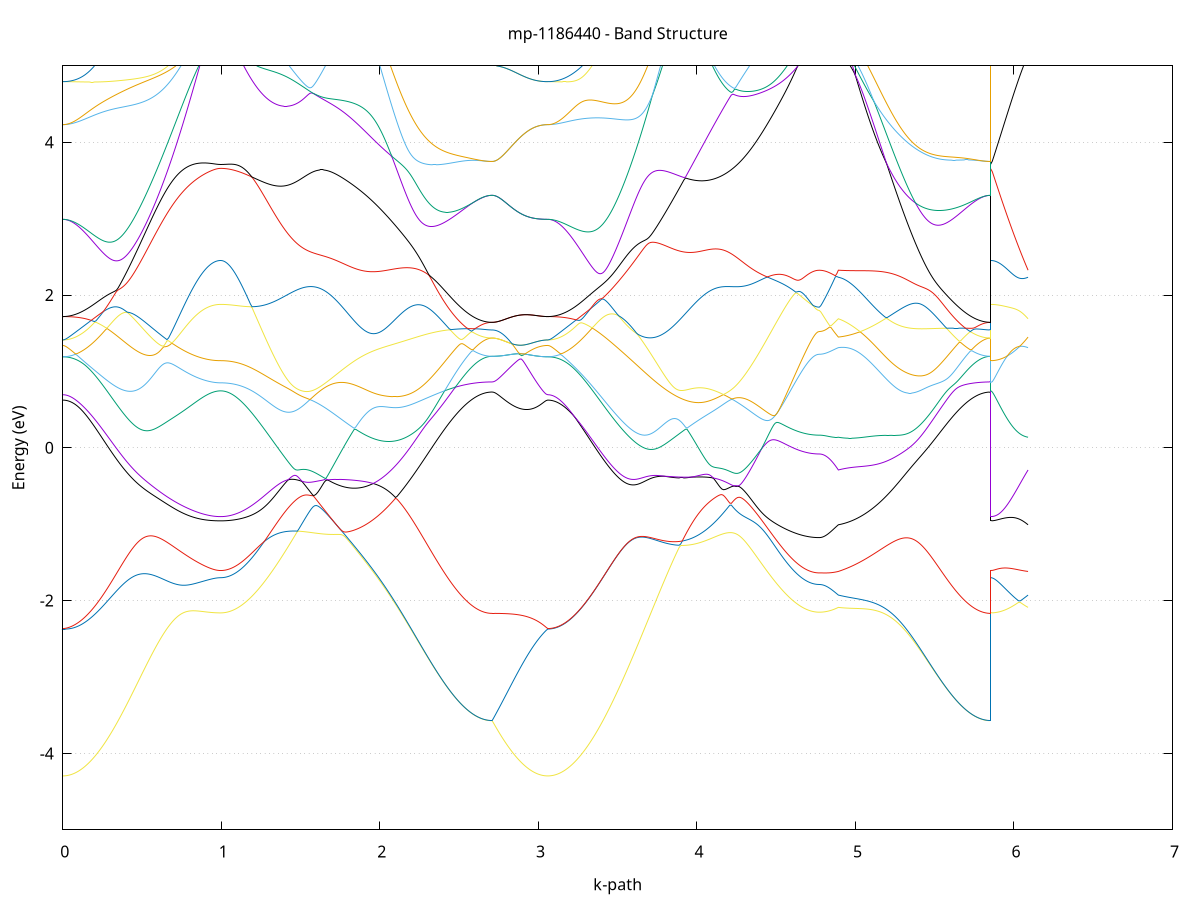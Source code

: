 set title 'mp-1186440 - Band Structure'
set xlabel 'k-path'
set ylabel 'Energy (eV)'
set grid y
set yrange [-5:5]
set terminal png size 800,600
set output 'mp-1186440_bands_gnuplot.png'
plot '-' using 1:2 with lines notitle, '-' using 1:2 with lines notitle, '-' using 1:2 with lines notitle, '-' using 1:2 with lines notitle, '-' using 1:2 with lines notitle, '-' using 1:2 with lines notitle, '-' using 1:2 with lines notitle, '-' using 1:2 with lines notitle, '-' using 1:2 with lines notitle, '-' using 1:2 with lines notitle, '-' using 1:2 with lines notitle, '-' using 1:2 with lines notitle, '-' using 1:2 with lines notitle, '-' using 1:2 with lines notitle, '-' using 1:2 with lines notitle, '-' using 1:2 with lines notitle, '-' using 1:2 with lines notitle, '-' using 1:2 with lines notitle, '-' using 1:2 with lines notitle, '-' using 1:2 with lines notitle, '-' using 1:2 with lines notitle, '-' using 1:2 with lines notitle, '-' using 1:2 with lines notitle, '-' using 1:2 with lines notitle, '-' using 1:2 with lines notitle, '-' using 1:2 with lines notitle, '-' using 1:2 with lines notitle, '-' using 1:2 with lines notitle, '-' using 1:2 with lines notitle, '-' using 1:2 with lines notitle, '-' using 1:2 with lines notitle, '-' using 1:2 with lines notitle, '-' using 1:2 with lines notitle, '-' using 1:2 with lines notitle, '-' using 1:2 with lines notitle, '-' using 1:2 with lines notitle, '-' using 1:2 with lines notitle, '-' using 1:2 with lines notitle, '-' using 1:2 with lines notitle, '-' using 1:2 with lines notitle, '-' using 1:2 with lines notitle, '-' using 1:2 with lines notitle, '-' using 1:2 with lines notitle, '-' using 1:2 with lines notitle, '-' using 1:2 with lines notitle, '-' using 1:2 with lines notitle, '-' using 1:2 with lines notitle, '-' using 1:2 with lines notitle, '-' using 1:2 with lines notitle, '-' using 1:2 with lines notitle, '-' using 1:2 with lines notitle, '-' using 1:2 with lines notitle, '-' using 1:2 with lines notitle, '-' using 1:2 with lines notitle, '-' using 1:2 with lines notitle, '-' using 1:2 with lines notitle, '-' using 1:2 with lines notitle, '-' using 1:2 with lines notitle, '-' using 1:2 with lines notitle, '-' using 1:2 with lines notitle, '-' using 1:2 with lines notitle, '-' using 1:2 with lines notitle, '-' using 1:2 with lines notitle, '-' using 1:2 with lines notitle
0.000000 -39.561921
0.009957 -39.561921
0.019915 -39.561821
0.029872 -39.561721
0.039829 -39.561621
0.049786 -39.561421
0.059744 -39.561121
0.069701 -39.560821
0.079658 -39.560521
0.089616 -39.560121
0.099573 -39.559721
0.109530 -39.559321
0.119487 -39.558821
0.129445 -39.558221
0.139402 -39.557721
0.149359 -39.557021
0.159317 -39.556421
0.169274 -39.555721
0.179231 -39.554921
0.189188 -39.554121
0.199146 -39.553321
0.209103 -39.552521
0.219060 -39.551621
0.229018 -39.550721
0.238975 -39.549721
0.248932 -39.548721
0.258889 -39.547721
0.268847 -39.546621
0.278804 -39.545521
0.288761 -39.544421
0.298719 -39.543321
0.308676 -39.542121
0.318633 -39.540921
0.328590 -39.539621
0.338548 -39.538421
0.348505 -39.537121
0.358462 -39.535821
0.368420 -39.534421
0.378377 -39.533121
0.388334 -39.531721
0.398291 -39.530321
0.408249 -39.528921
0.418206 -39.527521
0.428163 -39.526021
0.438121 -39.524621
0.448078 -39.523121
0.458035 -39.521621
0.467992 -39.520221
0.477950 -39.518721
0.487907 -39.517121
0.497864 -39.515621
0.507822 -39.514121
0.517779 -39.512621
0.527736 -39.511121
0.537693 -39.509521
0.547651 -39.508021
0.557608 -39.506521
0.567565 -39.505021
0.577523 -39.503521
0.587480 -39.501921
0.597437 -39.500421
0.607394 -39.498921
0.617352 -39.497521
0.627309 -39.496021
0.637266 -39.494521
0.647224 -39.493121
0.657181 -39.491721
0.667138 -39.490221
0.677095 -39.488821
0.687053 -39.487521
0.697010 -39.486121
0.706967 -39.484821
0.716925 -39.483521
0.726882 -39.482221
0.736839 -39.481021
0.746796 -39.479721
0.756754 -39.478521
0.766711 -39.477421
0.776668 -39.476321
0.786626 -39.475221
0.796583 -39.474121
0.806540 -39.473121
0.816497 -39.472121
0.826455 -39.471221
0.836412 -39.470321
0.846369 -39.469421
0.856327 -39.468621
0.866284 -39.467921
0.876241 -39.467121
0.886198 -39.466521
0.896156 -39.465921
0.906113 -39.465321
0.916070 -39.464821
0.926028 -39.464421
0.935985 -39.464021
0.945942 -39.463621
0.955899 -39.463421
0.965857 -39.463221
0.975814 -39.463021
0.985771 -39.462921
0.995729 -39.462921
0.995729 -39.462921
1.005611 -39.462921
1.015494 -39.462821
1.025377 -39.462821
1.035260 -39.462721
1.045143 -39.462621
1.055026 -39.462521
1.064908 -39.462421
1.074791 -39.462221
1.084674 -39.462121
1.094557 -39.461921
1.104440 -39.461721
1.114323 -39.461521
1.124205 -39.461221
1.134088 -39.461021
1.143971 -39.460721
1.153854 -39.460421
1.163737 -39.460121
1.173619 -39.459821
1.183502 -39.459421
1.193385 -39.459121
1.203268 -39.458721
1.213151 -39.458321
1.223034 -39.457921
1.232916 -39.457521
1.242799 -39.457121
1.252682 -39.456721
1.262565 -39.456221
1.272448 -39.455821
1.282331 -39.455321
1.292213 -39.454921
1.302096 -39.454421
1.311979 -39.453921
1.321862 -39.453421
1.331745 -39.453021
1.341628 -39.452521
1.351510 -39.452021
1.361393 -39.451521
1.371276 -39.451021
1.381159 -39.450521
1.391042 -39.450021
1.400925 -39.449521
1.410807 -39.449121
1.420690 -39.448621
1.430573 -39.448121
1.440456 -39.447721
1.450339 -39.447221
1.460222 -39.446821
1.470104 -39.446321
1.479987 -39.445921
1.489870 -39.445521
1.499753 -39.445121
1.509636 -39.444721
1.519519 -39.444421
1.529401 -39.444021
1.539284 -39.443721
1.549167 -39.443421
1.559050 -39.443121
1.568933 -39.443021
1.578816 -39.443321
1.588698 -39.443521
1.598581 -39.443821
1.598581 -39.443821
1.608580 -39.444221
1.618579 -39.444521
1.628577 -39.444921
1.638576 -39.445321
1.648575 -39.445721
1.658574 -39.446121
1.668572 -39.446621
1.678571 -39.447121
1.688570 -39.447621
1.698569 -39.448121
1.708567 -39.448721
1.718566 -39.449321
1.728565 -39.449921
1.738564 -39.450521
1.748562 -39.451221
1.758561 -39.451921
1.768560 -39.452621
1.778559 -39.453321
1.788557 -39.454021
1.798556 -39.454821
1.808555 -39.455621
1.818554 -39.456521
1.828552 -39.457321
1.838551 -39.458221
1.848550 -39.459121
1.858549 -39.460021
1.868547 -39.460921
1.878546 -39.461921
1.888545 -39.462921
1.898544 -39.463921
1.908542 -39.464921
1.918541 -39.466021
1.928540 -39.467021
1.938539 -39.468121
1.948537 -39.469221
1.958536 -39.470421
1.968535 -39.471521
1.978533 -39.472721
1.988532 -39.473821
1.998531 -39.475021
2.008530 -39.476221
2.018528 -39.477421
2.028527 -39.478721
2.038526 -39.479921
2.048525 -39.481221
2.058523 -39.482521
2.068522 -39.483721
2.078521 -39.485021
2.088520 -39.486321
2.098518 -39.487621
2.108517 -39.488921
2.118516 -39.490221
2.128515 -39.491621
2.138513 -39.492921
2.148512 -39.494221
2.158511 -39.495521
2.168510 -39.496921
2.178508 -39.498221
2.188507 -39.499521
2.198506 -39.500821
2.208505 -39.502221
2.218503 -39.503521
2.228502 -39.504821
2.238501 -39.506121
2.248500 -39.507421
2.258498 -39.508721
2.268497 -39.509921
2.278496 -39.511221
2.288495 -39.512521
2.298493 -39.513721
2.308492 -39.514921
2.318491 -39.516121
2.328490 -39.517321
2.338488 -39.518521
2.348487 -39.519721
2.358486 -39.520821
2.368484 -39.521921
2.378483 -39.523021
2.388482 -39.524121
2.398481 -39.525121
2.408479 -39.526221
2.418478 -39.527221
2.428477 -39.528221
2.438476 -39.529121
2.448474 -39.530021
2.458473 -39.530921
2.468472 -39.531821
2.478471 -39.532721
2.488469 -39.533521
2.498468 -39.534221
2.508467 -39.535021
2.518466 -39.535721
2.528464 -39.536421
2.538463 -39.537021
2.548462 -39.537721
2.558461 -39.538221
2.568459 -39.538821
2.578458 -39.539321
2.588457 -39.539821
2.598456 -39.540221
2.608454 -39.540621
2.618453 -39.541021
2.628452 -39.541321
2.638451 -39.541621
2.648449 -39.541821
2.658448 -39.542121
2.668447 -39.542221
2.678446 -39.542421
2.688444 -39.542521
2.698443 -39.542521
2.708442 -39.542521
2.708442 -39.542521
2.718188 -39.542721
2.727935 -39.543021
2.737682 -39.543521
2.747428 -39.544121
2.757175 -39.544821
2.766922 -39.545621
2.776668 -39.546521
2.786415 -39.547321
2.796161 -39.548221
2.805908 -39.549121
2.815655 -39.549921
2.825401 -39.550821
2.835148 -39.551621
2.844895 -39.552521
2.854641 -39.553221
2.864388 -39.554021
2.874135 -39.554721
2.883881 -39.555521
2.893628 -39.556121
2.903375 -39.556821
2.913121 -39.557421
2.922868 -39.558021
2.932614 -39.558521
2.942361 -39.559021
2.952108 -39.559521
2.961854 -39.559921
2.971601 -39.560321
2.981348 -39.560621
2.991094 -39.560921
3.000841 -39.561221
3.010588 -39.561421
3.020334 -39.561621
3.030081 -39.561721
3.039827 -39.561821
3.049574 -39.561921
3.059321 -39.561921
3.059321 -39.561921
3.069302 -39.561921
3.079283 -39.561821
3.089263 -39.561721
3.099244 -39.561621
3.109225 -39.561421
3.119206 -39.561121
3.129187 -39.560821
3.139168 -39.560521
3.149149 -39.560121
3.159130 -39.559721
3.169111 -39.559321
3.179091 -39.558821
3.189072 -39.558221
3.199053 -39.557621
3.209034 -39.557021
3.219015 -39.556321
3.228996 -39.555621
3.238977 -39.554921
3.248958 -39.554121
3.258939 -39.553321
3.268919 -39.552421
3.278900 -39.551521
3.288881 -39.550621
3.298862 -39.549621
3.308843 -39.548621
3.318824 -39.547621
3.328805 -39.546521
3.338786 -39.545421
3.348767 -39.544321
3.358747 -39.543121
3.368728 -39.542021
3.378709 -39.540721
3.388690 -39.539521
3.398671 -39.538221
3.408652 -39.536921
3.418633 -39.535621
3.428614 -39.534321
3.438595 -39.532921
3.448575 -39.531521
3.458556 -39.530121
3.468537 -39.528721
3.478518 -39.527221
3.488499 -39.525821
3.498480 -39.524321
3.508461 -39.522821
3.518442 -39.521321
3.528422 -39.519821
3.538403 -39.518221
3.548384 -39.516721
3.558365 -39.515221
3.568346 -39.513621
3.578327 -39.512021
3.588308 -39.510521
3.598289 -39.508921
3.608270 -39.507321
3.618250 -39.505821
3.628231 -39.504221
3.638212 -39.502621
3.648193 -39.501021
3.658174 -39.499521
3.668155 -39.497921
3.678136 -39.496321
3.688117 -39.494821
3.698098 -39.493221
3.708078 -39.491721
3.718059 -39.490221
3.728040 -39.488621
3.738021 -39.487121
3.748002 -39.485621
3.757983 -39.484121
3.767964 -39.482721
3.777945 -39.481221
3.787926 -39.479821
3.797906 -39.478421
3.807887 -39.477021
3.817868 -39.475621
3.827849 -39.474221
3.837830 -39.472921
3.847811 -39.471521
3.857792 -39.470221
3.867773 -39.469021
3.877754 -39.467721
3.887734 -39.466521
3.897715 -39.465321
3.907696 -39.464121
3.917677 -39.462921
3.927658 -39.461821
3.937639 -39.460721
3.947620 -39.459721
3.957601 -39.458621
3.967582 -39.457621
3.977562 -39.456621
3.987543 -39.455721
3.997524 -39.454721
4.007505 -39.453821
4.017486 -39.453021
4.027467 -39.452221
4.037448 -39.451421
4.047429 -39.450621
4.057410 -39.449921
4.067390 -39.449221
4.077371 -39.448521
4.087352 -39.447921
4.097333 -39.447321
4.107314 -39.446721
4.117295 -39.446221
4.127276 -39.445721
4.137257 -39.445221
4.147238 -39.444721
4.157218 -39.444321
4.167199 -39.444021
4.177180 -39.443621
4.187161 -39.443321
4.197142 -39.443021
4.207123 -39.443121
4.217104 -39.443321
4.217104 -39.443321
4.227013 -39.443621
4.236923 -39.443921
4.246832 -39.444221
4.256742 -39.444521
4.266651 -39.444921
4.276561 -39.445221
4.286470 -39.445521
4.296379 -39.445921
4.306289 -39.446221
4.316198 -39.446621
4.326108 -39.447021
4.336017 -39.447421
4.345927 -39.447721
4.355836 -39.448121
4.365746 -39.448521
4.375655 -39.448921
4.385565 -39.449321
4.395474 -39.449721
4.405384 -39.450121
4.415293 -39.450521
4.425203 -39.450921
4.435112 -39.451321
4.445022 -39.451721
4.454931 -39.452021
4.464840 -39.452421
4.474750 -39.452821
4.484659 -39.453221
4.494569 -39.453521
4.504478 -39.453921
4.514388 -39.454221
4.524297 -39.454621
4.534207 -39.454921
4.544116 -39.455221
4.554026 -39.455621
4.563935 -39.455921
4.573845 -39.456221
4.583754 -39.456421
4.593664 -39.456721
4.603573 -39.457021
4.613483 -39.457221
4.623392 -39.457521
4.633301 -39.457721
4.643211 -39.457921
4.653120 -39.458121
4.663030 -39.458321
4.672939 -39.458421
4.682849 -39.458621
4.692758 -39.458721
4.702668 -39.458821
4.712577 -39.459021
4.722487 -39.459021
4.732396 -39.459121
4.742306 -39.459221
4.752215 -39.459221
4.762125 -39.459221
4.772034 -39.459221
4.772034 -39.459221
4.781279 -39.459221
4.790524 -39.459321
4.799770 -39.459321
4.809015 -39.459421
4.818260 -39.459421
4.827505 -39.459521
4.836751 -39.459621
4.845996 -39.459721
4.855241 -39.459821
4.864486 -39.460021
4.873731 -39.460121
4.882977 -39.460321
4.892222 -39.460421
4.892222 -39.460421
4.902131 -39.460521
4.912040 -39.460721
4.921949 -39.460921
4.931858 -39.461121
4.941766 -39.461421
4.951675 -39.461821
4.961584 -39.462221
4.971493 -39.462721
4.981402 -39.463221
4.991311 -39.463721
5.001220 -39.464321
5.011129 -39.464921
5.021038 -39.465621
5.030947 -39.466321
5.040856 -39.467021
5.050765 -39.467821
5.060674 -39.468621
5.070583 -39.469421
5.080492 -39.470321
5.090401 -39.471221
5.100310 -39.472221
5.110218 -39.473121
5.120127 -39.474121
5.130036 -39.475121
5.139945 -39.476221
5.149854 -39.477221
5.159763 -39.478321
5.169672 -39.479421
5.179581 -39.480621
5.189490 -39.481721
5.199399 -39.482921
5.209308 -39.484121
5.219217 -39.485321
5.229126 -39.486521
5.239035 -39.487721
5.248944 -39.488921
5.258853 -39.490221
5.268762 -39.491421
5.278671 -39.492721
5.288579 -39.494021
5.298488 -39.495221
5.308397 -39.496521
5.318306 -39.497821
5.328215 -39.499121
5.338124 -39.500421
5.348033 -39.501721
5.357942 -39.502921
5.367851 -39.504221
5.377760 -39.505521
5.387669 -39.506821
5.397578 -39.508021
5.407487 -39.509321
5.417396 -39.510521
5.427305 -39.511821
5.437214 -39.513021
5.447123 -39.514221
5.457031 -39.515421
5.466940 -39.516621
5.476849 -39.517821
5.486758 -39.518921
5.496667 -39.520121
5.506576 -39.521221
5.516485 -39.522321
5.526394 -39.523421
5.536303 -39.524421
5.546212 -39.525421
5.556121 -39.526521
5.566030 -39.527421
5.575939 -39.528421
5.585848 -39.529321
5.595757 -39.530321
5.605666 -39.531121
5.615575 -39.532021
5.625483 -39.532821
5.635392 -39.533621
5.645301 -39.534421
5.655210 -39.535121
5.665119 -39.535821
5.675028 -39.536521
5.684937 -39.537121
5.694846 -39.537721
5.704755 -39.538321
5.714664 -39.538921
5.724573 -39.539421
5.734482 -39.539821
5.744391 -39.540321
5.754300 -39.540621
5.764209 -39.541021
5.774118 -39.541321
5.784027 -39.541621
5.793935 -39.541921
5.803844 -39.542121
5.813753 -39.542221
5.823662 -39.542421
5.833571 -39.542521
5.843480 -39.542521
5.853389 -39.542521
5.853389 -39.462921
5.863204 -39.462921
5.873018 -39.462921
5.882833 -39.462821
5.892647 -39.462821
5.902462 -39.462821
5.912277 -39.462721
5.922091 -39.462621
5.931906 -39.462621
5.941720 -39.462521
5.951535 -39.462421
5.961350 -39.462321
5.971164 -39.462121
5.980979 -39.462021
5.990793 -39.461921
6.000608 -39.461821
6.010422 -39.461621
6.020237 -39.461521
6.030052 -39.461321
6.039866 -39.461221
6.049681 -39.461021
6.059495 -39.460921
6.069310 -39.460721
6.079125 -39.460621
6.088939 -39.460421
e
0.000000 -39.494521
0.009957 -39.494521
0.019915 -39.494521
0.029872 -39.494421
0.039829 -39.494321
0.049786 -39.494221
0.059744 -39.494121
0.069701 -39.493921
0.079658 -39.493721
0.089616 -39.493521
0.099573 -39.493321
0.109530 -39.493021
0.119487 -39.492721
0.129445 -39.492421
0.139402 -39.492121
0.149359 -39.491721
0.159317 -39.491321
0.169274 -39.490921
0.179231 -39.490521
0.189188 -39.490121
0.199146 -39.489621
0.209103 -39.489121
0.219060 -39.488621
0.229018 -39.488121
0.238975 -39.487521
0.248932 -39.486921
0.258889 -39.486421
0.268847 -39.485821
0.278804 -39.485121
0.288761 -39.484521
0.298719 -39.483821
0.308676 -39.483221
0.318633 -39.482521
0.328590 -39.481821
0.338548 -39.481121
0.348505 -39.480321
0.358462 -39.479621
0.368420 -39.478821
0.378377 -39.478121
0.388334 -39.477321
0.398291 -39.476521
0.408249 -39.475721
0.418206 -39.474921
0.428163 -39.474121
0.438121 -39.473321
0.448078 -39.472521
0.458035 -39.471721
0.467992 -39.470921
0.477950 -39.470121
0.487907 -39.469221
0.497864 -39.468421
0.507822 -39.467621
0.517779 -39.466821
0.527736 -39.465921
0.537693 -39.465121
0.547651 -39.464321
0.557608 -39.463521
0.567565 -39.462721
0.577523 -39.461921
0.587480 -39.461121
0.597437 -39.460321
0.607394 -39.459621
0.617352 -39.458821
0.627309 -39.458021
0.637266 -39.457321
0.647224 -39.456621
0.657181 -39.455921
0.667138 -39.455221
0.677095 -39.454521
0.687053 -39.453821
0.697010 -39.453221
0.706967 -39.452521
0.716925 -39.451921
0.726882 -39.451321
0.736839 -39.450821
0.746796 -39.450221
0.756754 -39.449721
0.766711 -39.449221
0.776668 -39.448721
0.786626 -39.448221
0.796583 -39.447721
0.806540 -39.447321
0.816497 -39.446921
0.826455 -39.446521
0.836412 -39.446221
0.846369 -39.445921
0.856327 -39.445521
0.866284 -39.445321
0.876241 -39.445021
0.886198 -39.444821
0.896156 -39.444521
0.906113 -39.444321
0.916070 -39.444221
0.926028 -39.444021
0.935985 -39.443921
0.945942 -39.443821
0.955899 -39.443721
0.965857 -39.443621
0.975814 -39.443621
0.985771 -39.443521
0.995729 -39.443521
0.995729 -39.443521
1.005611 -39.443521
1.015494 -39.443521
1.025377 -39.443521
1.035260 -39.443521
1.045143 -39.443521
1.055026 -39.443421
1.064908 -39.443421
1.074791 -39.443321
1.084674 -39.443321
1.094557 -39.443221
1.104440 -39.443221
1.114323 -39.443121
1.124205 -39.443121
1.134088 -39.443021
1.143971 -39.442921
1.153854 -39.442821
1.163737 -39.442821
1.173619 -39.442721
1.183502 -39.442621
1.193385 -39.442521
1.203268 -39.442421
1.213151 -39.442321
1.223034 -39.442221
1.232916 -39.442121
1.242799 -39.442021
1.252682 -39.442021
1.262565 -39.441921
1.272448 -39.441821
1.282331 -39.441721
1.292213 -39.441621
1.302096 -39.441521
1.311979 -39.441521
1.321862 -39.441421
1.331745 -39.441321
1.341628 -39.441321
1.351510 -39.441221
1.361393 -39.441221
1.371276 -39.441121
1.381159 -39.441121
1.391042 -39.441121
1.400925 -39.441121
1.410807 -39.441121
1.420690 -39.441121
1.430573 -39.441121
1.440456 -39.441221
1.450339 -39.441221
1.460222 -39.441321
1.470104 -39.441321
1.479987 -39.441421
1.489870 -39.441521
1.499753 -39.441721
1.509636 -39.441821
1.519519 -39.442021
1.529401 -39.442121
1.539284 -39.442321
1.549167 -39.442521
1.559050 -39.442721
1.568933 -39.442921
1.578816 -39.442621
1.588698 -39.442421
1.598581 -39.442321
1.598581 -39.442321
1.608580 -39.442121
1.618579 -39.442021
1.628577 -39.441921
1.638576 -39.441821
1.648575 -39.441821
1.658574 -39.441821
1.668572 -39.441821
1.678571 -39.441921
1.688570 -39.442021
1.698569 -39.442221
1.708567 -39.442321
1.718566 -39.442621
1.728565 -39.442821
1.738564 -39.443121
1.748562 -39.443421
1.758561 -39.443821
1.768560 -39.444221
1.778559 -39.444721
1.788557 -39.445221
1.798556 -39.445721
1.808555 -39.446221
1.818554 -39.446821
1.828552 -39.447421
1.838551 -39.448121
1.848550 -39.448821
1.858549 -39.449521
1.868547 -39.450321
1.878546 -39.451121
1.888545 -39.451921
1.898544 -39.452821
1.908542 -39.453621
1.918541 -39.454621
1.928540 -39.455521
1.938539 -39.456521
1.948537 -39.457521
1.958536 -39.458521
1.968535 -39.459521
1.978533 -39.460621
1.988532 -39.461721
1.998531 -39.462821
2.008530 -39.463921
2.018528 -39.465121
2.028527 -39.466221
2.038526 -39.467421
2.048525 -39.468621
2.058523 -39.469821
2.068522 -39.471121
2.078521 -39.472321
2.088520 -39.473621
2.098518 -39.474821
2.108517 -39.476121
2.118516 -39.477421
2.128515 -39.478721
2.138513 -39.480021
2.148512 -39.481321
2.158511 -39.482621
2.168510 -39.483921
2.178508 -39.485221
2.188507 -39.486521
2.198506 -39.487821
2.208505 -39.489121
2.218503 -39.490421
2.228502 -39.491721
2.238501 -39.493021
2.248500 -39.494321
2.258498 -39.495621
2.268497 -39.496821
2.278496 -39.498121
2.288495 -39.499321
2.298493 -39.500621
2.308492 -39.501821
2.318491 -39.503021
2.328490 -39.504221
2.338488 -39.505421
2.348487 -39.506521
2.358486 -39.507721
2.368484 -39.508821
2.378483 -39.509921
2.388482 -39.511021
2.398481 -39.512021
2.408479 -39.513121
2.418478 -39.514121
2.428477 -39.515121
2.438476 -39.516021
2.448474 -39.517021
2.458473 -39.517921
2.468472 -39.518721
2.478471 -39.519621
2.488469 -39.520421
2.498468 -39.521221
2.508467 -39.521921
2.518466 -39.522721
2.528464 -39.523321
2.538463 -39.524021
2.548462 -39.524621
2.558461 -39.525221
2.568459 -39.525821
2.578458 -39.526321
2.588457 -39.526721
2.598456 -39.527221
2.608454 -39.527621
2.618453 -39.528021
2.628452 -39.528321
2.638451 -39.528621
2.648449 -39.528821
2.658448 -39.529021
2.668447 -39.529221
2.678446 -39.529421
2.688444 -39.529521
2.698443 -39.529521
2.708442 -39.529521
2.708442 -39.529521
2.718188 -39.529421
2.727935 -39.529021
2.737682 -39.528421
2.747428 -39.527721
2.757175 -39.526821
2.766922 -39.525721
2.776668 -39.524721
2.786415 -39.523521
2.796161 -39.522321
2.805908 -39.521121
2.815655 -39.519821
2.825401 -39.518521
2.835148 -39.517221
2.844895 -39.515921
2.854641 -39.514621
2.864388 -39.513321
2.874135 -39.511921
2.883881 -39.510621
2.893628 -39.509321
2.903375 -39.508021
2.913121 -39.506821
2.922868 -39.505521
2.932614 -39.504321
2.942361 -39.503121
2.952108 -39.501921
2.961854 -39.500821
2.971601 -39.499821
2.981348 -39.498821
2.991094 -39.497921
3.000841 -39.497121
3.010588 -39.496321
3.020334 -39.495721
3.030081 -39.495221
3.039827 -39.494821
3.049574 -39.494621
3.059321 -39.494521
3.059321 -39.494521
3.069302 -39.494521
3.079283 -39.494521
3.089263 -39.494421
3.099244 -39.494321
3.109225 -39.494221
3.119206 -39.494021
3.129187 -39.493921
3.139168 -39.493621
3.149149 -39.493421
3.159130 -39.493121
3.169111 -39.492921
3.179091 -39.492521
3.189072 -39.492221
3.199053 -39.491821
3.209034 -39.491421
3.219015 -39.491021
3.228996 -39.490621
3.238977 -39.490121
3.248958 -39.489621
3.258939 -39.489121
3.268919 -39.488621
3.278900 -39.488021
3.288881 -39.487521
3.298862 -39.486921
3.308843 -39.486221
3.318824 -39.485621
3.328805 -39.485021
3.338786 -39.484321
3.348767 -39.483621
3.358747 -39.482921
3.368728 -39.482221
3.378709 -39.481421
3.388690 -39.480721
3.398671 -39.479921
3.408652 -39.479221
3.418633 -39.478421
3.428614 -39.477621
3.438595 -39.476821
3.448575 -39.476021
3.458556 -39.475121
3.468537 -39.474321
3.478518 -39.473521
3.488499 -39.472621
3.498480 -39.471821
3.508461 -39.471021
3.518442 -39.470121
3.528422 -39.469321
3.538403 -39.468421
3.548384 -39.467621
3.558365 -39.466721
3.568346 -39.465921
3.578327 -39.465021
3.588308 -39.464221
3.598289 -39.463321
3.608270 -39.462521
3.618250 -39.461721
3.628231 -39.460921
3.638212 -39.460021
3.648193 -39.459221
3.658174 -39.458521
3.668155 -39.457721
3.678136 -39.456921
3.688117 -39.456121
3.698098 -39.455421
3.708078 -39.454721
3.718059 -39.453921
3.728040 -39.453221
3.738021 -39.452521
3.748002 -39.451921
3.757983 -39.451221
3.767964 -39.450621
3.777945 -39.450021
3.787926 -39.449321
3.797906 -39.448821
3.807887 -39.448221
3.817868 -39.447721
3.827849 -39.447121
3.837830 -39.446621
3.847811 -39.446121
3.857792 -39.445721
3.867773 -39.445221
3.877754 -39.444821
3.887734 -39.444421
3.897715 -39.444021
3.907696 -39.443721
3.917677 -39.443321
3.927658 -39.443021
3.937639 -39.442721
3.947620 -39.442521
3.957601 -39.442221
3.967582 -39.442021
3.977562 -39.441821
3.987543 -39.441621
3.997524 -39.441521
4.007505 -39.441421
4.017486 -39.441321
4.027467 -39.441221
4.037448 -39.441121
4.047429 -39.441121
4.057410 -39.441121
4.067390 -39.441121
4.077371 -39.441121
4.087352 -39.441121
4.097333 -39.441221
4.107314 -39.441321
4.117295 -39.441421
4.127276 -39.441521
4.137257 -39.441621
4.147238 -39.441821
4.157218 -39.442021
4.167199 -39.442221
4.177180 -39.442421
4.187161 -39.442621
4.197142 -39.442821
4.207123 -39.442821
4.217104 -39.442621
4.217104 -39.442621
4.227013 -39.442421
4.236923 -39.442221
4.246832 -39.442121
4.256742 -39.442021
4.266651 -39.441921
4.276561 -39.441821
4.286470 -39.441821
4.296379 -39.441821
4.306289 -39.441821
4.316198 -39.441821
4.326108 -39.441921
4.336017 -39.442021
4.345927 -39.442121
4.355836 -39.442221
4.365746 -39.442321
4.375655 -39.442421
4.385565 -39.442621
4.395474 -39.442821
4.405384 -39.442921
4.415293 -39.443121
4.425203 -39.443321
4.435112 -39.443521
4.445022 -39.443721
4.454931 -39.443921
4.464840 -39.444221
4.474750 -39.444421
4.484659 -39.444621
4.494569 -39.444821
4.504478 -39.445121
4.514388 -39.445321
4.524297 -39.445521
4.534207 -39.445821
4.544116 -39.446021
4.554026 -39.446221
4.563935 -39.446421
4.573845 -39.446621
4.583754 -39.446821
4.593664 -39.447021
4.603573 -39.447221
4.613483 -39.447421
4.623392 -39.447621
4.633301 -39.447821
4.643211 -39.447921
4.653120 -39.448121
4.663030 -39.448221
4.672939 -39.448321
4.682849 -39.448521
4.692758 -39.448621
4.702668 -39.448721
4.712577 -39.448721
4.722487 -39.448821
4.732396 -39.448921
4.742306 -39.448921
4.752215 -39.448921
4.762125 -39.449021
4.772034 -39.449021
4.772034 -39.449021
4.781279 -39.449021
4.790524 -39.448921
4.799770 -39.448921
4.809015 -39.448821
4.818260 -39.448821
4.827505 -39.448721
4.836751 -39.448621
4.845996 -39.448521
4.855241 -39.448421
4.864486 -39.448221
4.873731 -39.448121
4.882977 -39.448021
4.892222 -39.447821
4.892222 -39.447821
4.902131 -39.448021
4.912040 -39.448321
4.921949 -39.448621
4.931858 -39.448921
4.941766 -39.449221
4.951675 -39.449621
4.961584 -39.450021
4.971493 -39.450521
4.981402 -39.451021
4.991311 -39.451521
5.001220 -39.452121
5.011129 -39.452721
5.021038 -39.453321
5.030947 -39.454021
5.040856 -39.454721
5.050765 -39.455421
5.060674 -39.456221
5.070583 -39.457021
5.080492 -39.457821
5.090401 -39.458721
5.100310 -39.459621
5.110218 -39.460521
5.120127 -39.461521
5.130036 -39.462521
5.139945 -39.463521
5.149854 -39.464521
5.159763 -39.465521
5.169672 -39.466621
5.179581 -39.467721
5.189490 -39.468821
5.199399 -39.470021
5.209308 -39.471121
5.219217 -39.472321
5.229126 -39.473521
5.239035 -39.474721
5.248944 -39.475921
5.258853 -39.477221
5.268762 -39.478421
5.278671 -39.479721
5.288579 -39.480921
5.298488 -39.482221
5.308397 -39.483421
5.318306 -39.484721
5.328215 -39.486021
5.338124 -39.487321
5.348033 -39.488521
5.357942 -39.489821
5.367851 -39.491121
5.377760 -39.492421
5.387669 -39.493621
5.397578 -39.494921
5.407487 -39.496121
5.417396 -39.497421
5.427305 -39.498621
5.437214 -39.499921
5.447123 -39.501121
5.457031 -39.502321
5.466940 -39.503521
5.476849 -39.504621
5.486758 -39.505821
5.496667 -39.506921
5.506576 -39.508121
5.516485 -39.509221
5.526394 -39.510221
5.536303 -39.511321
5.546212 -39.512321
5.556121 -39.513421
5.566030 -39.514321
5.575939 -39.515321
5.585848 -39.516321
5.595757 -39.517221
5.605666 -39.518121
5.615575 -39.518921
5.625483 -39.519821
5.635392 -39.520621
5.645301 -39.521321
5.655210 -39.522121
5.665119 -39.522821
5.675028 -39.523521
5.684937 -39.524121
5.694846 -39.524721
5.704755 -39.525321
5.714664 -39.525821
5.724573 -39.526321
5.734482 -39.526821
5.744391 -39.527221
5.754300 -39.527621
5.764209 -39.528021
5.774118 -39.528321
5.784027 -39.528621
5.793935 -39.528821
5.803844 -39.529121
5.813753 -39.529221
5.823662 -39.529421
5.833571 -39.529521
5.843480 -39.529521
5.853389 -39.529521
5.853389 -39.443521
5.863204 -39.443521
5.873018 -39.443621
5.882833 -39.443621
5.892647 -39.443721
5.902462 -39.443821
5.912277 -39.443921
5.922091 -39.444021
5.931906 -39.444221
5.941720 -39.444321
5.951535 -39.444521
5.961350 -39.444721
5.971164 -39.444921
5.980979 -39.445121
5.990793 -39.445321
6.000608 -39.445621
6.010422 -39.445821
6.020237 -39.446121
6.030052 -39.446321
6.039866 -39.446621
6.049681 -39.446821
6.059495 -39.447121
6.069310 -39.447321
6.079125 -39.447621
6.088939 -39.447821
e
0.000000 -39.468121
0.009957 -39.468121
0.019915 -39.468021
0.029872 -39.468021
0.039829 -39.467921
0.049786 -39.467721
0.059744 -39.467621
0.069701 -39.467421
0.079658 -39.467221
0.089616 -39.466921
0.099573 -39.466721
0.109530 -39.466421
0.119487 -39.466121
0.129445 -39.465721
0.139402 -39.465321
0.149359 -39.464921
0.159317 -39.464521
0.169274 -39.464121
0.179231 -39.463621
0.189188 -39.463121
0.199146 -39.462621
0.209103 -39.462021
0.219060 -39.461521
0.229018 -39.460921
0.238975 -39.460321
0.248932 -39.459621
0.258889 -39.459021
0.268847 -39.458321
0.278804 -39.457721
0.288761 -39.457021
0.298719 -39.456321
0.308676 -39.455521
0.318633 -39.454821
0.328590 -39.454121
0.338548 -39.453321
0.348505 -39.452521
0.358462 -39.451721
0.368420 -39.451021
0.378377 -39.450221
0.388334 -39.449321
0.398291 -39.448521
0.408249 -39.447721
0.418206 -39.446921
0.428163 -39.446121
0.438121 -39.445221
0.448078 -39.444421
0.458035 -39.443621
0.467992 -39.442721
0.477950 -39.441921
0.487907 -39.441121
0.497864 -39.440321
0.507822 -39.439421
0.517779 -39.438621
0.527736 -39.437821
0.537693 -39.437021
0.547651 -39.436221
0.557608 -39.435421
0.567565 -39.434621
0.577523 -39.433921
0.587480 -39.433121
0.597437 -39.432321
0.607394 -39.431621
0.617352 -39.430921
0.627309 -39.430221
0.637266 -39.429521
0.647224 -39.428821
0.657181 -39.428121
0.667138 -39.427521
0.677095 -39.426821
0.687053 -39.426221
0.697010 -39.425621
0.706967 -39.425021
0.716925 -39.424521
0.726882 -39.423921
0.736839 -39.423421
0.746796 -39.422921
0.756754 -39.422421
0.766711 -39.421921
0.776668 -39.421421
0.786626 -39.421021
0.796583 -39.420621
0.806540 -39.420221
0.816497 -39.419821
0.826455 -39.419521
0.836412 -39.419221
0.846369 -39.418821
0.856327 -39.418621
0.866284 -39.418321
0.876241 -39.418021
0.886198 -39.417821
0.896156 -39.417621
0.906113 -39.417421
0.916070 -39.417221
0.926028 -39.417121
0.935985 -39.417021
0.945942 -39.416921
0.955899 -39.416821
0.965857 -39.416721
0.975814 -39.416721
0.985771 -39.416621
0.995729 -39.416621
0.995729 -39.416621
1.005611 -39.416621
1.015494 -39.416621
1.025377 -39.416621
1.035260 -39.416621
1.045143 -39.416521
1.055026 -39.416521
1.064908 -39.416421
1.074791 -39.416421
1.084674 -39.416321
1.094557 -39.416321
1.104440 -39.416221
1.114323 -39.416121
1.124205 -39.416021
1.134088 -39.415921
1.143971 -39.415921
1.153854 -39.415821
1.163737 -39.415621
1.173619 -39.415521
1.183502 -39.415421
1.193385 -39.415321
1.203268 -39.415221
1.213151 -39.415121
1.223034 -39.415021
1.232916 -39.414821
1.242799 -39.414721
1.252682 -39.414621
1.262565 -39.414421
1.272448 -39.414321
1.282331 -39.414221
1.292213 -39.414021
1.302096 -39.413921
1.311979 -39.413821
1.321862 -39.413721
1.331745 -39.413521
1.341628 -39.413421
1.351510 -39.413321
1.361393 -39.413221
1.371276 -39.413021
1.381159 -39.412921
1.391042 -39.412821
1.400925 -39.412721
1.410807 -39.412621
1.420690 -39.412521
1.430573 -39.412421
1.440456 -39.412321
1.450339 -39.412321
1.460222 -39.412221
1.470104 -39.412121
1.479987 -39.412121
1.489870 -39.412021
1.499753 -39.412021
1.509636 -39.411921
1.519519 -39.411921
1.529401 -39.411921
1.539284 -39.411821
1.549167 -39.411821
1.559050 -39.411821
1.568933 -39.411821
1.578816 -39.411821
1.588698 -39.411821
1.598581 -39.411921
1.598581 -39.411921
1.608580 -39.411921
1.618579 -39.411921
1.628577 -39.411921
1.638576 -39.412021
1.648575 -39.412021
1.658574 -39.412121
1.668572 -39.412221
1.678571 -39.412221
1.688570 -39.412321
1.698569 -39.412421
1.708567 -39.412521
1.718566 -39.412621
1.728565 -39.412721
1.738564 -39.412821
1.748562 -39.412921
1.758561 -39.413021
1.768560 -39.413221
1.778559 -39.413321
1.788557 -39.413521
1.798556 -39.413621
1.808555 -39.413821
1.818554 -39.414021
1.828552 -39.414221
1.838551 -39.414421
1.848550 -39.414621
1.858549 -39.414821
1.868547 -39.415021
1.878546 -39.415321
1.888545 -39.415621
1.898544 -39.415821
1.908542 -39.416121
1.918541 -39.416421
1.928540 -39.416821
1.938539 -39.417121
1.948537 -39.417421
1.958536 -39.417821
1.968535 -39.418221
1.978533 -39.418621
1.988532 -39.419021
1.998531 -39.419421
2.008530 -39.419821
2.018528 -39.420321
2.028527 -39.420721
2.038526 -39.421221
2.048525 -39.421721
2.058523 -39.422221
2.068522 -39.422721
2.078521 -39.423221
2.088520 -39.423721
2.098518 -39.424321
2.108517 -39.424821
2.118516 -39.425421
2.128515 -39.426021
2.138513 -39.426621
2.148512 -39.427221
2.158511 -39.427821
2.168510 -39.428421
2.178508 -39.429021
2.188507 -39.429621
2.198506 -39.430221
2.208505 -39.430821
2.218503 -39.431521
2.228502 -39.432121
2.238501 -39.432721
2.248500 -39.433421
2.258498 -39.434021
2.268497 -39.434721
2.278496 -39.435321
2.288495 -39.435921
2.298493 -39.436621
2.308492 -39.437221
2.318491 -39.437821
2.328490 -39.438521
2.338488 -39.439121
2.348487 -39.439721
2.358486 -39.440321
2.368484 -39.440921
2.378483 -39.441521
2.388482 -39.442121
2.398481 -39.442721
2.408479 -39.443221
2.418478 -39.443821
2.428477 -39.444321
2.438476 -39.444821
2.448474 -39.445421
2.458473 -39.445921
2.468472 -39.446321
2.478471 -39.446821
2.488469 -39.447321
2.498468 -39.447721
2.508467 -39.448121
2.518466 -39.448521
2.528464 -39.448921
2.538463 -39.449321
2.548462 -39.449721
2.558461 -39.450021
2.568459 -39.450321
2.578458 -39.450621
2.588457 -39.450921
2.598456 -39.451121
2.608454 -39.451421
2.618453 -39.451621
2.628452 -39.451821
2.638451 -39.451921
2.648449 -39.452121
2.658448 -39.452221
2.668447 -39.452321
2.678446 -39.452421
2.688444 -39.452421
2.698443 -39.452521
2.708442 -39.452521
2.708442 -39.452521
2.718188 -39.452521
2.727935 -39.452621
2.737682 -39.452721
2.747428 -39.452821
2.757175 -39.453021
2.766922 -39.453221
2.776668 -39.453421
2.786415 -39.453721
2.796161 -39.454121
2.805908 -39.454421
2.815655 -39.454821
2.825401 -39.455221
2.835148 -39.455721
2.844895 -39.456221
2.854641 -39.456721
2.864388 -39.457321
2.874135 -39.457921
2.883881 -39.458521
2.893628 -39.459121
2.903375 -39.459821
2.913121 -39.460421
2.922868 -39.461121
2.932614 -39.461821
2.942361 -39.462521
2.952108 -39.463221
2.961854 -39.463921
2.971601 -39.464521
2.981348 -39.465221
2.991094 -39.465821
3.000841 -39.466321
3.010588 -39.466821
3.020334 -39.467321
3.030081 -39.467621
3.039827 -39.467921
3.049574 -39.468021
3.059321 -39.468121
3.059321 -39.468121
3.069302 -39.468121
3.079283 -39.468021
3.089263 -39.468021
3.099244 -39.467921
3.109225 -39.467821
3.119206 -39.467621
3.129187 -39.467421
3.139168 -39.467221
3.149149 -39.467021
3.159130 -39.466721
3.169111 -39.466421
3.179091 -39.466121
3.189072 -39.465821
3.199053 -39.465421
3.209034 -39.465021
3.219015 -39.464621
3.228996 -39.464221
3.238977 -39.463721
3.248958 -39.463221
3.258939 -39.462721
3.268919 -39.462221
3.278900 -39.461721
3.288881 -39.461121
3.298862 -39.460521
3.308843 -39.459921
3.318824 -39.459321
3.328805 -39.458621
3.338786 -39.458021
3.348767 -39.457321
3.358747 -39.456621
3.368728 -39.455921
3.378709 -39.455121
3.388690 -39.454421
3.398671 -39.453721
3.408652 -39.452921
3.418633 -39.452121
3.428614 -39.451321
3.438595 -39.450521
3.448575 -39.449721
3.458556 -39.448921
3.468537 -39.448121
3.478518 -39.447321
3.488499 -39.446421
3.498480 -39.445621
3.508461 -39.444821
3.518442 -39.443921
3.528422 -39.443121
3.538403 -39.442221
3.548384 -39.441421
3.558365 -39.440521
3.568346 -39.439721
3.578327 -39.438821
3.588308 -39.438021
3.598289 -39.437221
3.608270 -39.436321
3.618250 -39.435521
3.628231 -39.434721
3.638212 -39.433921
3.648193 -39.433121
3.658174 -39.432321
3.668155 -39.431521
3.678136 -39.430721
3.688117 -39.430021
3.698098 -39.429221
3.708078 -39.428521
3.718059 -39.427721
3.728040 -39.427021
3.738021 -39.426321
3.748002 -39.425621
3.757983 -39.424921
3.767964 -39.424321
3.777945 -39.423621
3.787926 -39.423021
3.797906 -39.422421
3.807887 -39.421821
3.817868 -39.421221
3.827849 -39.420721
3.837830 -39.420121
3.847811 -39.419621
3.857792 -39.419121
3.867773 -39.418621
3.877754 -39.418121
3.887734 -39.417721
3.897715 -39.417321
3.907696 -39.416821
3.917677 -39.416421
3.927658 -39.416121
3.937639 -39.415721
3.947620 -39.415421
3.957601 -39.415021
3.967582 -39.414721
3.977562 -39.414521
3.987543 -39.414221
3.997524 -39.413921
4.007505 -39.413721
4.017486 -39.413521
4.027467 -39.413321
4.037448 -39.413121
4.047429 -39.412921
4.057410 -39.412821
4.067390 -39.412621
4.077371 -39.412521
4.087352 -39.412421
4.097333 -39.412321
4.107314 -39.412221
4.117295 -39.412121
4.127276 -39.412021
4.137257 -39.412021
4.147238 -39.411921
4.157218 -39.411921
4.167199 -39.411921
4.177180 -39.411821
4.187161 -39.411821
4.197142 -39.411821
4.207123 -39.411821
4.217104 -39.411821
4.217104 -39.411821
4.227013 -39.411821
4.236923 -39.411921
4.246832 -39.411921
4.256742 -39.411921
4.266651 -39.411921
4.276561 -39.412021
4.286470 -39.412021
4.296379 -39.412121
4.306289 -39.412121
4.316198 -39.412221
4.326108 -39.412221
4.336017 -39.412321
4.345927 -39.412321
4.355836 -39.412421
4.365746 -39.412521
4.375655 -39.412521
4.385565 -39.412621
4.395474 -39.412721
4.405384 -39.412721
4.415293 -39.412821
4.425203 -39.412921
4.435112 -39.413021
4.445022 -39.413121
4.454931 -39.413121
4.464840 -39.413221
4.474750 -39.413321
4.484659 -39.413421
4.494569 -39.413421
4.504478 -39.413521
4.514388 -39.413621
4.524297 -39.413721
4.534207 -39.413821
4.544116 -39.413821
4.554026 -39.413921
4.563935 -39.414021
4.573845 -39.414021
4.583754 -39.414121
4.593664 -39.414221
4.603573 -39.414221
4.613483 -39.414321
4.623392 -39.414421
4.633301 -39.414421
4.643211 -39.414521
4.653120 -39.414521
4.663030 -39.414621
4.672939 -39.414621
4.682849 -39.414721
4.692758 -39.414721
4.702668 -39.414721
4.712577 -39.414721
4.722487 -39.414821
4.732396 -39.414821
4.742306 -39.414821
4.752215 -39.414821
4.762125 -39.414821
4.772034 -39.414821
4.772034 -39.414821
4.781279 -39.414821
4.790524 -39.414821
4.799770 -39.414821
4.809015 -39.414921
4.818260 -39.414921
4.827505 -39.414921
4.836751 -39.414921
4.845996 -39.415021
4.855241 -39.415021
4.864486 -39.415121
4.873731 -39.415121
4.882977 -39.415221
4.892222 -39.415221
4.892222 -39.415221
4.902131 -39.415221
4.912040 -39.415321
4.921949 -39.415321
4.931858 -39.415421
4.941766 -39.415421
4.951675 -39.415521
4.961584 -39.415621
4.971493 -39.415721
4.981402 -39.415821
4.991311 -39.416021
5.001220 -39.416121
5.011129 -39.416321
5.021038 -39.416521
5.030947 -39.416721
5.040856 -39.416921
5.050765 -39.417121
5.060674 -39.417421
5.070583 -39.417621
5.080492 -39.417921
5.090401 -39.418221
5.100310 -39.418521
5.110218 -39.418821
5.120127 -39.419121
5.130036 -39.419521
5.139945 -39.419921
5.149854 -39.420321
5.159763 -39.420621
5.169672 -39.421121
5.179581 -39.421521
5.189490 -39.421921
5.199399 -39.422421
5.209308 -39.422921
5.219217 -39.423321
5.229126 -39.423821
5.239035 -39.424321
5.248944 -39.424921
5.258853 -39.425421
5.268762 -39.425921
5.278671 -39.426521
5.288579 -39.427121
5.298488 -39.427621
5.308397 -39.428221
5.318306 -39.428821
5.328215 -39.429421
5.338124 -39.430021
5.348033 -39.430621
5.357942 -39.431221
5.367851 -39.431821
5.377760 -39.432521
5.387669 -39.433121
5.397578 -39.433721
5.407487 -39.434321
5.417396 -39.435021
5.427305 -39.435621
5.437214 -39.436221
5.447123 -39.436821
5.457031 -39.437521
5.466940 -39.438121
5.476849 -39.438721
5.486758 -39.439321
5.496667 -39.439921
5.506576 -39.440521
5.516485 -39.441121
5.526394 -39.441721
5.536303 -39.442321
5.546212 -39.442821
5.556121 -39.443421
5.566030 -39.443921
5.575939 -39.444521
5.585848 -39.445021
5.595757 -39.445521
5.605666 -39.446021
5.615575 -39.446421
5.625483 -39.446921
5.635392 -39.447421
5.645301 -39.447821
5.655210 -39.448221
5.665119 -39.448621
5.675028 -39.449021
5.684937 -39.449421
5.694846 -39.449721
5.704755 -39.450021
5.714664 -39.450321
5.724573 -39.450621
5.734482 -39.450921
5.744391 -39.451121
5.754300 -39.451421
5.764209 -39.451621
5.774118 -39.451821
5.784027 -39.451921
5.793935 -39.452121
5.803844 -39.452221
5.813753 -39.452321
5.823662 -39.452421
5.833571 -39.452421
5.843480 -39.452521
5.853389 -39.452521
5.853389 -39.416621
5.863204 -39.416621
5.873018 -39.416621
5.882833 -39.416621
5.892647 -39.416521
5.902462 -39.416521
5.912277 -39.416521
5.922091 -39.416421
5.931906 -39.416421
5.941720 -39.416321
5.951535 -39.416221
5.961350 -39.416221
5.971164 -39.416121
5.980979 -39.416021
5.990793 -39.415921
6.000608 -39.415921
6.010422 -39.415821
6.020237 -39.415721
6.030052 -39.415621
6.039866 -39.415621
6.049681 -39.415521
6.059495 -39.415421
6.069310 -39.415321
6.079125 -39.415321
6.088939 -39.415221
e
0.000000 -20.205421
0.009957 -20.205621
0.019915 -20.206221
0.029872 -20.207021
0.039829 -20.207821
0.049786 -20.208721
0.059744 -20.209621
0.069701 -20.210421
0.079658 -20.211121
0.089616 -20.211821
0.099573 -20.212421
0.109530 -20.213021
0.119487 -20.213521
0.129445 -20.213921
0.139402 -20.214321
0.149359 -20.214521
0.159317 -20.214721
0.169274 -20.214921
0.179231 -20.214921
0.189188 -20.214921
0.199146 -20.214821
0.209103 -20.214721
0.219060 -20.214521
0.229018 -20.214221
0.238975 -20.213821
0.248932 -20.213421
0.258889 -20.213021
0.268847 -20.212521
0.278804 -20.211921
0.288761 -20.211321
0.298719 -20.210621
0.308676 -20.209921
0.318633 -20.209221
0.328590 -20.208521
0.338548 -20.207721
0.348505 -20.206921
0.358462 -20.206221
0.368420 -20.205421
0.378377 -20.204621
0.388334 -20.203921
0.398291 -20.203221
0.408249 -20.202521
0.418206 -20.201921
0.428163 -20.201321
0.438121 -20.200921
0.448078 -20.200521
0.458035 -20.200321
0.467992 -20.200221
0.477950 -20.200321
0.487907 -20.200521
0.497864 -20.201021
0.507822 -20.201821
0.517779 -20.202821
0.527736 -20.204121
0.537693 -20.205921
0.547651 -20.208021
0.557608 -20.210621
0.567565 -20.213621
0.577523 -20.217121
0.587480 -20.221121
0.597437 -20.225521
0.607394 -20.230321
0.617352 -20.235421
0.627309 -20.240721
0.637266 -20.246321
0.647224 -20.252021
0.657181 -20.257921
0.667138 -20.263921
0.677095 -20.269921
0.687053 -20.276021
0.697010 -20.282121
0.706967 -20.288121
0.716925 -20.294221
0.726882 -20.300121
0.736839 -20.306021
0.746796 -20.311821
0.756754 -20.317521
0.766711 -20.323021
0.776668 -20.328421
0.786626 -20.333721
0.796583 -20.338721
0.806540 -20.343721
0.816497 -20.348421
0.826455 -20.352921
0.836412 -20.357221
0.846369 -20.361321
0.856327 -20.365121
0.866284 -20.368821
0.876241 -20.372121
0.886198 -20.375321
0.896156 -20.378221
0.906113 -20.380821
0.916070 -20.383121
0.926028 -20.385221
0.935985 -20.387121
0.945942 -20.388621
0.955899 -20.389921
0.965857 -20.390921
0.975814 -20.391621
0.985771 -20.392021
0.995729 -20.392121
0.995729 -20.392121
1.005611 -20.392121
1.015494 -20.391821
1.025377 -20.391421
1.035260 -20.390921
1.045143 -20.390221
1.055026 -20.389421
1.064908 -20.388421
1.074791 -20.387221
1.084674 -20.386021
1.094557 -20.384521
1.104440 -20.382921
1.114323 -20.381221
1.124205 -20.379321
1.134088 -20.377321
1.143971 -20.375121
1.153854 -20.372821
1.163737 -20.370321
1.173619 -20.367721
1.183502 -20.365021
1.193385 -20.362121
1.203268 -20.359121
1.213151 -20.355921
1.223034 -20.352621
1.232916 -20.349221
1.242799 -20.345621
1.252682 -20.342021
1.262565 -20.338221
1.272448 -20.334221
1.282331 -20.330221
1.292213 -20.326021
1.302096 -20.321721
1.311979 -20.317321
1.321862 -20.312821
1.331745 -20.308221
1.341628 -20.303521
1.351510 -20.298721
1.361393 -20.293821
1.371276 -20.288821
1.381159 -20.283821
1.391042 -20.278721
1.400925 -20.273521
1.410807 -20.268221
1.420690 -20.263021
1.430573 -20.257721
1.440456 -20.252521
1.450339 -20.247321
1.460222 -20.242221
1.470104 -20.237321
1.479987 -20.232721
1.489870 -20.228521
1.499753 -20.224821
1.509636 -20.221821
1.519519 -20.219621
1.529401 -20.218121
1.539284 -20.217321
1.549167 -20.217221
1.559050 -20.217721
1.568933 -20.218621
1.578816 -20.219821
1.588698 -20.221321
1.598581 -20.223121
1.598581 -20.223121
1.608580 -20.225021
1.618579 -20.227021
1.628577 -20.229121
1.638576 -20.231221
1.648575 -20.233321
1.658574 -20.235421
1.668572 -20.237321
1.678571 -20.239221
1.688570 -20.240921
1.698569 -20.242521
1.708567 -20.243921
1.718566 -20.245221
1.728565 -20.246221
1.738564 -20.247021
1.748562 -20.247621
1.758561 -20.248021
1.768560 -20.248121
1.778559 -20.248021
1.788557 -20.247721
1.798556 -20.247021
1.808555 -20.246121
1.818554 -20.244921
1.828552 -20.243521
1.838551 -20.241821
1.848550 -20.239821
1.858549 -20.237521
1.868547 -20.234921
1.878546 -20.232121
1.888545 -20.228921
1.898544 -20.225521
1.908542 -20.221821
1.918541 -20.217821
1.928540 -20.213621
1.938539 -20.209021
1.948537 -20.204221
1.958536 -20.199221
1.968535 -20.193921
1.978533 -20.188321
1.988532 -20.182521
1.998531 -20.176521
2.008530 -20.170421
2.018528 -20.164221
2.028527 -20.158421
2.038526 -20.154521
2.048525 -20.155721
2.058523 -20.160421
2.068522 -20.166121
2.078521 -20.172221
2.088520 -20.178321
2.098518 -20.184621
2.108517 -20.190821
2.118516 -20.197121
2.128515 -20.203321
2.138513 -20.209521
2.148512 -20.215721
2.158511 -20.221921
2.168510 -20.228121
2.178508 -20.234221
2.188507 -20.240221
2.198506 -20.246321
2.208505 -20.252221
2.218503 -20.258121
2.228502 -20.264021
2.238501 -20.269721
2.248500 -20.275521
2.258498 -20.281121
2.268497 -20.286721
2.278496 -20.292121
2.288495 -20.297521
2.298493 -20.302921
2.308492 -20.308121
2.318491 -20.313221
2.328490 -20.318321
2.338488 -20.323321
2.348487 -20.328121
2.358486 -20.332921
2.368484 -20.337521
2.378483 -20.342121
2.388482 -20.346521
2.398481 -20.350821
2.408479 -20.355021
2.418478 -20.359121
2.428477 -20.363121
2.438476 -20.367021
2.448474 -20.370721
2.458473 -20.374321
2.468472 -20.377821
2.478471 -20.381221
2.488469 -20.384421
2.498468 -20.387521
2.508467 -20.390421
2.518466 -20.393321
2.528464 -20.396021
2.538463 -20.398521
2.548462 -20.400921
2.558461 -20.403221
2.568459 -20.405321
2.578458 -20.407321
2.588457 -20.409221
2.598456 -20.410921
2.608454 -20.412421
2.618453 -20.413921
2.628452 -20.415121
2.638451 -20.416221
2.648449 -20.417221
2.658448 -20.418021
2.668447 -20.418721
2.678446 -20.419221
2.688444 -20.419621
2.698443 -20.419821
2.708442 -20.419921
2.708442 -20.419921
2.718188 -20.419721
2.727935 -20.419221
2.737682 -20.418321
2.747428 -20.417021
2.757175 -20.415421
2.766922 -20.413421
2.776668 -20.411121
2.786415 -20.408421
2.796161 -20.405321
2.805908 -20.401921
2.815655 -20.398221
2.825401 -20.394121
2.835148 -20.389621
2.844895 -20.384921
2.854641 -20.379721
2.864388 -20.374321
2.874135 -20.368521
2.883881 -20.362421
2.893628 -20.355921
2.903375 -20.349221
2.913121 -20.342121
2.922868 -20.334721
2.932614 -20.327021
2.942361 -20.319121
2.952108 -20.310821
2.961854 -20.302221
2.971601 -20.293421
2.981348 -20.284221
2.991094 -20.274921
3.000841 -20.265221
3.010588 -20.255321
3.020334 -20.245221
3.030081 -20.234821
3.039827 -20.224221
3.049574 -20.213621
3.059321 -20.205421
3.059321 -20.205421
3.069302 -20.205321
3.079283 -20.205221
3.089263 -20.205121
3.099244 -20.204921
3.109225 -20.204621
3.119206 -20.204321
3.129187 -20.203921
3.139168 -20.203521
3.149149 -20.203021
3.159130 -20.202421
3.169111 -20.201821
3.179091 -20.201221
3.189072 -20.200521
3.199053 -20.199721
3.209034 -20.199021
3.219015 -20.198121
3.228996 -20.197321
3.238977 -20.196421
3.248958 -20.195521
3.258939 -20.194521
3.268919 -20.193621
3.278900 -20.192621
3.288881 -20.191621
3.298862 -20.190621
3.308843 -20.189521
3.318824 -20.188521
3.328805 -20.187521
3.338786 -20.186521
3.348767 -20.185621
3.358747 -20.184621
3.368728 -20.183721
3.378709 -20.182821
3.388690 -20.182021
3.398671 -20.181221
3.408652 -20.180521
3.418633 -20.179821
3.428614 -20.179321
3.438595 -20.178821
3.448575 -20.178421
3.458556 -20.178121
3.468537 -20.177921
3.478518 -20.177921
3.488499 -20.177921
3.498480 -20.178121
3.508461 -20.178421
3.518442 -20.178921
3.528422 -20.179521
3.538403 -20.180221
3.548384 -20.181121
3.558365 -20.182121
3.568346 -20.183321
3.578327 -20.184721
3.588308 -20.186121
3.598289 -20.187721
3.608270 -20.189521
3.618250 -20.191321
3.628231 -20.193321
3.638212 -20.195421
3.648193 -20.197621
3.658174 -20.199821
3.668155 -20.202621
3.678136 -20.205521
3.688117 -20.208421
3.698098 -20.211321
3.708078 -20.214221
3.718059 -20.217121
3.728040 -20.219921
3.738021 -20.222721
3.748002 -20.225521
3.757983 -20.228121
3.767964 -20.230721
3.777945 -20.233221
3.787926 -20.235521
3.797906 -20.237721
3.807887 -20.239821
3.817868 -20.241721
3.827849 -20.243521
3.837830 -20.245121
3.847811 -20.246521
3.857792 -20.247821
3.867773 -20.248821
3.877754 -20.249721
3.887734 -20.250321
3.897715 -20.250821
3.907696 -20.251021
3.917677 -20.251121
3.927658 -20.250921
3.937639 -20.250521
3.947620 -20.250021
3.957601 -20.249221
3.967582 -20.248221
3.977562 -20.247021
3.987543 -20.245721
3.997524 -20.244221
4.007505 -20.242521
4.017486 -20.240621
4.027467 -20.238621
4.037448 -20.236521
4.047429 -20.234221
4.057410 -20.231921
4.067390 -20.229521
4.077371 -20.227121
4.087352 -20.224721
4.097333 -20.222321
4.107314 -20.220021
4.117295 -20.217921
4.127276 -20.215921
4.137257 -20.214321
4.147238 -20.213021
4.157218 -20.212121
4.167199 -20.211621
4.177180 -20.211721
4.187161 -20.212421
4.197142 -20.213721
4.207123 -20.215521
4.217104 -20.217921
4.217104 -20.217921
4.227013 -20.220721
4.236923 -20.224021
4.246832 -20.227621
4.256742 -20.231621
4.266651 -20.235821
4.276561 -20.240321
4.286470 -20.244921
4.296379 -20.249621
4.306289 -20.254421
4.316198 -20.259321
4.326108 -20.264221
4.336017 -20.269121
4.345927 -20.274121
4.355836 -20.279021
4.365746 -20.283921
4.375655 -20.288821
4.385565 -20.293621
4.395474 -20.298421
4.405384 -20.303121
4.415293 -20.307721
4.425203 -20.312321
4.435112 -20.316821
4.445022 -20.321221
4.454931 -20.325521
4.464840 -20.329721
4.474750 -20.333821
4.484659 -20.337821
4.494569 -20.341721
4.504478 -20.345521
4.514388 -20.349221
4.524297 -20.352721
4.534207 -20.356121
4.544116 -20.359521
4.554026 -20.362621
4.563935 -20.365721
4.573845 -20.368621
4.583754 -20.371421
4.593664 -20.374121
4.603573 -20.376621
4.613483 -20.379021
4.623392 -20.381321
4.633301 -20.383421
4.643211 -20.385421
4.653120 -20.387221
4.663030 -20.388921
4.672939 -20.390521
4.682849 -20.391921
4.692758 -20.393221
4.702668 -20.394321
4.712577 -20.395221
4.722487 -20.396121
4.732396 -20.396721
4.742306 -20.397321
4.752215 -20.397621
4.762125 -20.397921
4.772034 -20.397921
4.772034 -20.397921
4.781279 -20.397821
4.790524 -20.397621
4.799770 -20.397221
4.809015 -20.396621
4.818260 -20.395921
4.827505 -20.395021
4.836751 -20.394021
4.845996 -20.392821
4.855241 -20.391521
4.864486 -20.390121
4.873731 -20.388621
4.882977 -20.387021
4.892222 -20.385321
4.892222 -20.385321
4.902131 -20.383821
4.912040 -20.381921
4.921949 -20.379821
4.931858 -20.377421
4.941766 -20.374621
4.951675 -20.371621
4.961584 -20.368221
4.971493 -20.364621
4.981402 -20.360621
4.991311 -20.356421
5.001220 -20.351821
5.011129 -20.347021
5.021038 -20.341921
5.030947 -20.336521
5.040856 -20.330921
5.050765 -20.325021
5.060674 -20.318821
5.070583 -20.312421
5.080492 -20.305821
5.090401 -20.298921
5.100310 -20.291821
5.110218 -20.284521
5.120127 -20.277021
5.130036 -20.269421
5.139945 -20.261721
5.149854 -20.253821
5.159763 -20.246021
5.169672 -20.238321
5.179581 -20.230721
5.189490 -20.223621
5.199399 -20.217121
5.209308 -20.211721
5.219217 -20.207721
5.229126 -20.205521
5.239035 -20.205121
5.248944 -20.206321
5.258853 -20.208721
5.268762 -20.212021
5.278671 -20.216021
5.288579 -20.220421
5.298488 -20.225221
5.308397 -20.230221
5.318306 -20.235421
5.328215 -20.240721
5.338124 -20.246121
5.348033 -20.251621
5.357942 -20.257021
5.367851 -20.262521
5.377760 -20.268021
5.387669 -20.273521
5.397578 -20.278921
5.407487 -20.284321
5.417396 -20.289621
5.427305 -20.294921
5.437214 -20.300121
5.447123 -20.305321
5.457031 -20.310421
5.466940 -20.315421
5.476849 -20.320321
5.486758 -20.325121
5.496667 -20.329821
5.506576 -20.334521
5.516485 -20.339021
5.526394 -20.343521
5.536303 -20.347821
5.546212 -20.352121
5.556121 -20.356221
5.566030 -20.360221
5.575939 -20.364121
5.585848 -20.367921
5.595757 -20.371621
5.605666 -20.375121
5.615575 -20.378521
5.625483 -20.381821
5.635392 -20.385021
5.645301 -20.388021
5.655210 -20.391021
5.665119 -20.393721
5.675028 -20.396421
5.684937 -20.398921
5.694846 -20.401321
5.704755 -20.403521
5.714664 -20.405621
5.724573 -20.407621
5.734482 -20.409421
5.744391 -20.411021
5.754300 -20.412621
5.764209 -20.414021
5.774118 -20.415221
5.784027 -20.416321
5.793935 -20.417321
5.803844 -20.418121
5.813753 -20.418721
5.823662 -20.419221
5.833571 -20.419621
5.843480 -20.419821
5.853389 -20.419921
5.853389 -20.392121
5.863204 -20.392121
5.873018 -20.391821
5.882833 -20.391521
5.892647 -20.390921
5.902462 -20.390321
5.912277 -20.389521
5.922091 -20.388621
5.931906 -20.387621
5.941720 -20.386521
5.951535 -20.385321
5.961350 -20.384121
5.971164 -20.382821
5.980979 -20.381721
5.990793 -20.380621
6.000608 -20.379721
6.010422 -20.379121
6.020237 -20.378921
6.030052 -20.379021
6.039866 -20.379521
6.049681 -20.380321
6.059495 -20.381321
6.069310 -20.382621
6.079125 -20.383921
6.088939 -20.385321
e
0.000000 -20.198721
0.009957 -20.198421
0.019915 -20.197621
0.029872 -20.196521
0.039829 -20.195221
0.049786 -20.193821
0.059744 -20.192221
0.069701 -20.190621
0.079658 -20.188921
0.089616 -20.187221
0.099573 -20.185421
0.109530 -20.183621
0.119487 -20.181721
0.129445 -20.179821
0.139402 -20.177921
0.149359 -20.175921
0.159317 -20.174021
0.169274 -20.172021
0.179231 -20.170121
0.189188 -20.168221
0.199146 -20.166221
0.209103 -20.164321
0.219060 -20.162421
0.229018 -20.160621
0.238975 -20.158821
0.248932 -20.157121
0.258889 -20.155421
0.268847 -20.153821
0.278804 -20.152321
0.288761 -20.150921
0.298719 -20.149621
0.308676 -20.148421
0.318633 -20.147321
0.328590 -20.146421
0.338548 -20.145721
0.348505 -20.145121
0.358462 -20.144621
0.368420 -20.144421
0.378377 -20.144421
0.388334 -20.144621
0.398291 -20.145021
0.408249 -20.145621
0.418206 -20.146521
0.428163 -20.147721
0.438121 -20.149121
0.448078 -20.150821
0.458035 -20.152721
0.467992 -20.154921
0.477950 -20.157321
0.487907 -20.160021
0.497864 -20.162921
0.507822 -20.166021
0.517779 -20.169321
0.527736 -20.172721
0.537693 -20.176321
0.547651 -20.179921
0.557608 -20.183521
0.567565 -20.187121
0.577523 -20.190621
0.587480 -20.194121
0.597437 -20.197621
0.607394 -20.201221
0.617352 -20.204721
0.627309 -20.208321
0.637266 -20.212021
0.647224 -20.215721
0.657181 -20.219521
0.667138 -20.223521
0.677095 -20.227521
0.687053 -20.231521
0.697010 -20.235621
0.706967 -20.239721
0.716925 -20.243921
0.726882 -20.248021
0.736839 -20.252121
0.746796 -20.256221
0.756754 -20.260221
0.766711 -20.264221
0.776668 -20.268021
0.786626 -20.271821
0.796583 -20.275421
0.806540 -20.278921
0.816497 -20.282321
0.826455 -20.285621
0.836412 -20.288721
0.846369 -20.291621
0.856327 -20.294321
0.866284 -20.296921
0.876241 -20.299321
0.886198 -20.301521
0.896156 -20.303521
0.906113 -20.305321
0.916070 -20.307021
0.926028 -20.308421
0.935985 -20.309721
0.945942 -20.310721
0.955899 -20.311621
0.965857 -20.312321
0.975814 -20.312821
0.985771 -20.313021
0.995729 -20.313121
0.995729 -20.313121
1.005611 -20.313121
1.015494 -20.312921
1.025377 -20.312621
1.035260 -20.312121
1.045143 -20.311521
1.055026 -20.310821
1.064908 -20.310021
1.074791 -20.309021
1.084674 -20.307921
1.094557 -20.306721
1.104440 -20.305321
1.114323 -20.303921
1.124205 -20.302321
1.134088 -20.300621
1.143971 -20.298721
1.153854 -20.296821
1.163737 -20.294721
1.173619 -20.292621
1.183502 -20.290321
1.193385 -20.287921
1.203268 -20.285521
1.213151 -20.282921
1.223034 -20.280221
1.232916 -20.277421
1.242799 -20.274621
1.252682 -20.271621
1.262565 -20.268621
1.272448 -20.265521
1.282331 -20.262421
1.292213 -20.259221
1.302096 -20.255921
1.311979 -20.252621
1.321862 -20.249321
1.331745 -20.245921
1.341628 -20.242521
1.351510 -20.239121
1.361393 -20.235721
1.371276 -20.232321
1.381159 -20.229021
1.391042 -20.225721
1.400925 -20.222421
1.410807 -20.219221
1.420690 -20.216121
1.430573 -20.213121
1.440456 -20.210121
1.450339 -20.207321
1.460222 -20.204521
1.470104 -20.201721
1.479987 -20.198921
1.489870 -20.195921
1.499753 -20.192721
1.509636 -20.189021
1.519519 -20.184921
1.529401 -20.180421
1.539284 -20.175321
1.549167 -20.170021
1.559050 -20.168121
1.568933 -20.172521
1.578816 -20.176921
1.588698 -20.181221
1.598581 -20.185521
1.598581 -20.185521
1.608580 -20.189821
1.618579 -20.193921
1.628577 -20.197921
1.638576 -20.201721
1.648575 -20.205321
1.658574 -20.208821
1.668572 -20.212021
1.678571 -20.215021
1.688570 -20.217821
1.698569 -20.220321
1.708567 -20.222621
1.718566 -20.224621
1.728565 -20.226321
1.738564 -20.227821
1.748562 -20.229021
1.758561 -20.229921
1.768560 -20.230621
1.778559 -20.230921
1.788557 -20.231021
1.798556 -20.230821
1.808555 -20.230321
1.818554 -20.229521
1.828552 -20.228421
1.838551 -20.227021
1.848550 -20.225321
1.858549 -20.223321
1.868547 -20.221021
1.878546 -20.218421
1.888545 -20.215521
1.898544 -20.212321
1.908542 -20.208921
1.918541 -20.205121
1.928540 -20.201121
1.938539 -20.196821
1.948537 -20.192221
1.958536 -20.187321
1.968535 -20.182221
1.978533 -20.176821
1.988532 -20.171121
1.998531 -20.165221
2.008530 -20.159021
2.018528 -20.152621
2.028527 -20.146021
2.038526 -20.139821
2.048525 -20.137621
2.058523 -20.131721
2.068522 -20.124521
2.078521 -20.116921
2.088520 -20.108921
2.098518 -20.100721
2.108517 -20.092221
2.118516 -20.083621
2.128515 -20.074821
2.138513 -20.065821
2.148512 -20.056721
2.158511 -20.047521
2.168510 -20.038121
2.178508 -20.028621
2.188507 -20.019121
2.198506 -20.009421
2.208505 -19.999721
2.218503 -19.989921
2.228502 -19.980121
2.238501 -19.970821
2.248500 -19.961821
2.258498 -19.952921
2.268497 -19.944021
2.278496 -19.935221
2.288495 -19.926521
2.298493 -19.918021
2.308492 -19.909521
2.318491 -19.901321
2.328490 -19.893221
2.338488 -19.885421
2.348487 -19.877721
2.358486 -19.870321
2.368484 -19.863121
2.378483 -19.856121
2.388482 -19.849421
2.398481 -19.843021
2.408479 -19.836921
2.418478 -19.831021
2.428477 -19.825421
2.438476 -19.820221
2.448474 -19.815221
2.458473 -19.810521
2.468472 -19.806021
2.478471 -19.801921
2.488469 -19.798021
2.498468 -19.794421
2.508467 -19.791021
2.518466 -19.787921
2.528464 -19.785021
2.538463 -19.782321
2.548462 -19.779921
2.558461 -19.777621
2.568459 -19.775621
2.578458 -19.773721
2.588457 -19.772021
2.598456 -19.770421
2.608454 -19.769121
2.618453 -19.767821
2.628452 -19.766821
2.638451 -19.765821
2.648449 -19.765021
2.658448 -19.764421
2.668447 -19.763821
2.678446 -19.763421
2.688444 -19.763121
2.698443 -19.762921
2.708442 -19.762921
2.708442 -19.762921
2.718188 -19.765621
2.727935 -19.772621
2.737682 -19.782221
2.747428 -19.793121
2.757175 -19.804821
2.766922 -19.816921
2.776668 -19.829521
2.786415 -19.842221
2.796161 -19.855221
2.805908 -19.868321
2.815655 -19.881521
2.825401 -19.894821
2.835148 -19.908121
2.844895 -19.921621
2.854641 -19.935021
2.864388 -19.948521
2.874135 -19.961921
2.883881 -19.975421
2.893628 -19.988821
2.903375 -20.002221
2.913121 -20.015521
2.922868 -20.028821
2.932614 -20.042021
2.942361 -20.055121
2.952108 -20.068121
2.961854 -20.081021
2.971601 -20.093821
2.981348 -20.106421
2.991094 -20.118921
3.000841 -20.131321
3.010588 -20.143521
3.020334 -20.155521
3.030081 -20.167421
3.039827 -20.179021
3.049574 -20.190321
3.059321 -20.198721
3.059321 -20.198721
3.069302 -20.198721
3.079283 -20.198621
3.089263 -20.198421
3.099244 -20.198221
3.109225 -20.197921
3.119206 -20.197621
3.129187 -20.197221
3.139168 -20.196721
3.149149 -20.196221
3.159130 -20.195621
3.169111 -20.195021
3.179091 -20.194321
3.189072 -20.193521
3.199053 -20.192821
3.209034 -20.191921
3.219015 -20.191121
3.228996 -20.190221
3.238977 -20.189221
3.248958 -20.188321
3.258939 -20.187321
3.268919 -20.186221
3.278900 -20.185221
3.288881 -20.184221
3.298862 -20.183121
3.308843 -20.182121
3.318824 -20.181021
3.328805 -20.180021
3.338786 -20.179021
3.348767 -20.178021
3.358747 -20.177021
3.368728 -20.176121
3.378709 -20.175221
3.388690 -20.174421
3.398671 -20.173721
3.408652 -20.173021
3.418633 -20.172421
3.428614 -20.171921
3.438595 -20.171521
3.448575 -20.171321
3.458556 -20.171121
3.468537 -20.171121
3.478518 -20.171221
3.488499 -20.171421
3.498480 -20.171821
3.508461 -20.172421
3.518442 -20.173121
3.528422 -20.174021
3.538403 -20.175021
3.548384 -20.176221
3.558365 -20.177621
3.568346 -20.179221
3.578327 -20.180921
3.588308 -20.182821
3.598289 -20.184921
3.608270 -20.187121
3.618250 -20.189421
3.628231 -20.191921
3.638212 -20.194421
3.648193 -20.197121
3.658174 -20.199821
3.668155 -20.202121
3.678136 -20.204521
3.688117 -20.206921
3.698098 -20.209321
3.708078 -20.211721
3.718059 -20.214121
3.728040 -20.216521
3.738021 -20.218821
3.748002 -20.221121
3.757983 -20.223321
3.767964 -20.225421
3.777945 -20.227421
3.787926 -20.229321
3.797906 -20.231121
3.807887 -20.232721
3.817868 -20.234221
3.827849 -20.235621
3.837830 -20.236821
3.847811 -20.237821
3.857792 -20.238721
3.867773 -20.239321
3.877754 -20.239821
3.887734 -20.240121
3.897715 -20.240221
3.907696 -20.240121
3.917677 -20.239821
3.927658 -20.239221
3.937639 -20.238621
3.947620 -20.237721
3.957601 -20.236621
3.967582 -20.235321
3.977562 -20.233921
3.987543 -20.232321
3.997524 -20.230521
4.007505 -20.228621
4.017486 -20.226621
4.027467 -20.224521
4.037448 -20.222321
4.047429 -20.220021
4.057410 -20.217721
4.067390 -20.215321
4.077371 -20.213021
4.087352 -20.210621
4.097333 -20.208321
4.107314 -20.206021
4.117295 -20.203821
4.127276 -20.201621
4.137257 -20.199621
4.147238 -20.197721
4.157218 -20.196021
4.167199 -20.194421
4.177180 -20.193121
4.187161 -20.192121
4.197142 -20.191421
4.207123 -20.191021
4.217104 -20.190921
4.217104 -20.190921
4.227013 -20.191221
4.236923 -20.191821
4.246832 -20.192921
4.256742 -20.194221
4.266651 -20.196021
4.276561 -20.198021
4.286470 -20.200321
4.296379 -20.202921
4.306289 -20.205721
4.316198 -20.208721
4.326108 -20.211921
4.336017 -20.215221
4.345927 -20.218621
4.355836 -20.222221
4.365746 -20.225821
4.375655 -20.229421
4.385565 -20.233121
4.395474 -20.236821
4.405384 -20.240521
4.415293 -20.244221
4.425203 -20.247921
4.435112 -20.251621
4.445022 -20.255221
4.454931 -20.258821
4.464840 -20.262321
4.474750 -20.265821
4.484659 -20.269221
4.494569 -20.272521
4.504478 -20.275821
4.514388 -20.278921
4.524297 -20.282021
4.534207 -20.285021
4.544116 -20.287921
4.554026 -20.290621
4.563935 -20.293321
4.573845 -20.295921
4.583754 -20.298421
4.593664 -20.300721
4.603573 -20.302921
4.613483 -20.305121
4.623392 -20.307121
4.633301 -20.309021
4.643211 -20.310721
4.653120 -20.312321
4.663030 -20.313921
4.672939 -20.315221
4.682849 -20.316521
4.692758 -20.317621
4.702668 -20.318621
4.712577 -20.319521
4.722487 -20.320221
4.732396 -20.320821
4.742306 -20.321321
4.752215 -20.321621
4.762125 -20.321821
4.772034 -20.321921
4.772034 -20.321921
4.781279 -20.322021
4.790524 -20.322421
4.799770 -20.323121
4.809015 -20.324121
4.818260 -20.325221
4.827505 -20.326621
4.836751 -20.328021
4.845996 -20.329721
4.855241 -20.331421
4.864486 -20.333121
4.873731 -20.334921
4.882977 -20.336621
4.892222 -20.338321
4.892222 -20.338321
4.902131 -20.336721
4.912040 -20.334821
4.921949 -20.332721
4.931858 -20.330221
4.941766 -20.327421
4.951675 -20.324421
4.961584 -20.321121
4.971493 -20.317421
4.981402 -20.313521
4.991311 -20.309421
5.001220 -20.304921
5.011129 -20.300221
5.021038 -20.295221
5.030947 -20.290021
5.040856 -20.284521
5.050765 -20.278721
5.060674 -20.272721
5.070583 -20.266521
5.080492 -20.260121
5.090401 -20.253421
5.100310 -20.246621
5.110218 -20.239521
5.120127 -20.232321
5.130036 -20.225021
5.139945 -20.217621
5.149854 -20.210021
5.159763 -20.202521
5.169672 -20.195021
5.179581 -20.187721
5.189490 -20.180621
5.199399 -20.173821
5.209308 -20.167321
5.219217 -20.160921
5.229126 -20.154121
5.239035 -20.146821
5.248944 -20.138721
5.258853 -20.130021
5.268762 -20.120821
5.278671 -20.111221
5.288579 -20.101321
5.298488 -20.091121
5.308397 -20.080721
5.318306 -20.070121
5.328215 -20.059421
5.338124 -20.048621
5.348033 -20.037821
5.357942 -20.026921
5.367851 -20.016021
5.377760 -20.005021
5.387669 -19.994121
5.397578 -19.983321
5.407487 -19.972521
5.417396 -19.961821
5.427305 -19.951221
5.437214 -19.940721
5.447123 -19.930421
5.457031 -19.920321
5.466940 -19.910521
5.476849 -19.900921
5.486758 -19.891621
5.496667 -19.882721
5.506576 -19.874221
5.516485 -19.866021
5.526394 -19.858221
5.536303 -19.850921
5.546212 -19.843921
5.556121 -19.837421
5.566030 -19.831221
5.575939 -19.825421
5.585848 -19.819921
5.595757 -19.814821
5.605666 -19.810021
5.615575 -19.805621
5.625483 -19.801421
5.635392 -19.797521
5.645301 -19.793921
5.655210 -19.790621
5.665119 -19.787521
5.675028 -19.784621
5.684937 -19.782021
5.694846 -19.779621
5.704755 -19.777421
5.714664 -19.775321
5.724573 -19.773521
5.734482 -19.771821
5.744391 -19.770321
5.754300 -19.769021
5.764209 -19.767821
5.774118 -19.766721
5.784027 -19.765821
5.793935 -19.765021
5.803844 -19.764321
5.813753 -19.763821
5.823662 -19.763421
5.833571 -19.763121
5.843480 -19.762921
5.853389 -19.762921
5.853389 -20.313121
5.863204 -20.313521
5.873018 -20.314521
5.882833 -20.316121
5.892647 -20.318221
5.902462 -20.320621
5.912277 -20.323221
5.922091 -20.326021
5.931906 -20.328921
5.941720 -20.331721
5.951535 -20.334521
5.961350 -20.337221
5.971164 -20.339821
5.980979 -20.342121
5.990793 -20.344121
6.000608 -20.345721
6.010422 -20.346821
6.020237 -20.347421
6.030052 -20.347521
6.039866 -20.346921
6.049681 -20.345921
6.059495 -20.344421
6.069310 -20.342621
6.079125 -20.340621
6.088939 -20.338321
e
0.000000 -19.587921
0.009957 -19.588121
0.019915 -19.588821
0.029872 -19.589821
0.039829 -19.591221
0.049786 -19.593021
0.059744 -19.595221
0.069701 -19.597721
0.079658 -19.600521
0.089616 -19.603721
0.099573 -19.607221
0.109530 -19.611021
0.119487 -19.615121
0.129445 -19.619521
0.139402 -19.624221
0.149359 -19.629221
0.159317 -19.634521
0.169274 -19.640021
0.179231 -19.645921
0.189188 -19.651921
0.199146 -19.658321
0.209103 -19.664821
0.219060 -19.671721
0.229018 -19.678721
0.238975 -19.685921
0.248932 -19.693421
0.258889 -19.701121
0.268847 -19.708921
0.278804 -19.717021
0.288761 -19.725221
0.298719 -19.733621
0.308676 -19.742121
0.318633 -19.750821
0.328590 -19.759621
0.338548 -19.768521
0.348505 -19.777521
0.358462 -19.786721
0.368420 -19.795921
0.378377 -19.805321
0.388334 -19.814721
0.398291 -19.824221
0.408249 -19.833821
0.418206 -19.843421
0.428163 -19.853121
0.438121 -19.862821
0.448078 -19.872621
0.458035 -19.882521
0.467992 -19.892521
0.477950 -19.902521
0.487907 -19.912521
0.497864 -19.922621
0.507822 -19.932821
0.517779 -19.943021
0.527736 -19.953221
0.537693 -19.963521
0.547651 -19.973821
0.557608 -19.984121
0.567565 -19.994421
0.577523 -20.004621
0.587480 -20.014921
0.597437 -20.025121
0.607394 -20.035221
0.617352 -20.045221
0.627309 -20.055121
0.637266 -20.064921
0.647224 -20.074621
0.657181 -20.084221
0.667138 -20.093621
0.677095 -20.102921
0.687053 -20.112021
0.697010 -20.120921
0.706967 -20.129721
0.716925 -20.138221
0.726882 -20.146521
0.736839 -20.154621
0.746796 -20.162521
0.756754 -20.170221
0.766711 -20.177621
0.776668 -20.184821
0.786626 -20.191721
0.796583 -20.198421
0.806540 -20.204821
0.816497 -20.210921
0.826455 -20.216821
0.836412 -20.222321
0.846369 -20.227621
0.856327 -20.232521
0.866284 -20.237221
0.876241 -20.241521
0.886198 -20.245621
0.896156 -20.249321
0.906113 -20.252621
0.916070 -20.255721
0.926028 -20.258421
0.935985 -20.260721
0.945942 -20.262721
0.955899 -20.264321
0.965857 -20.265621
0.975814 -20.266521
0.985771 -20.267121
0.995729 -20.267321
0.995729 -20.267321
1.005611 -20.267221
1.015494 -20.267021
1.025377 -20.266721
1.035260 -20.266221
1.045143 -20.265621
1.055026 -20.264821
1.064908 -20.264021
1.074791 -20.262921
1.084674 -20.261821
1.094557 -20.260521
1.104440 -20.259121
1.114323 -20.257621
1.124205 -20.255921
1.134088 -20.254121
1.143971 -20.252221
1.153854 -20.250121
1.163737 -20.248021
1.173619 -20.245721
1.183502 -20.243321
1.193385 -20.240721
1.203268 -20.238121
1.213151 -20.235321
1.223034 -20.232521
1.232916 -20.229521
1.242799 -20.226421
1.252682 -20.223221
1.262565 -20.219921
1.272448 -20.216621
1.282331 -20.213121
1.292213 -20.209521
1.302096 -20.205921
1.311979 -20.202221
1.321862 -20.198521
1.331745 -20.194621
1.341628 -20.190821
1.351510 -20.186921
1.361393 -20.182921
1.371276 -20.179021
1.381159 -20.175121
1.391042 -20.171221
1.400925 -20.167321
1.410807 -20.163621
1.420690 -20.160021
1.430573 -20.156721
1.440456 -20.153621
1.450339 -20.150921
1.460222 -20.148821
1.470104 -20.147321
1.479987 -20.146621
1.489870 -20.146821
1.499753 -20.147921
1.509636 -20.149921
1.519519 -20.152721
1.529401 -20.156021
1.539284 -20.159821
1.549167 -20.163921
1.559050 -20.164321
1.568933 -20.158321
1.578816 -20.152221
1.588698 -20.145921
1.598581 -20.139521
1.598581 -20.139521
1.608580 -20.132921
1.618579 -20.126221
1.628577 -20.119521
1.638576 -20.112721
1.648575 -20.105821
1.658574 -20.099021
1.668572 -20.092221
1.678571 -20.085321
1.688570 -20.083121
1.698569 -20.085821
1.708567 -20.088521
1.718566 -20.091121
1.728565 -20.093621
1.738564 -20.096021
1.748562 -20.098221
1.758561 -20.100221
1.768560 -20.102121
1.778559 -20.103721
1.788557 -20.105121
1.798556 -20.106321
1.808555 -20.107221
1.818554 -20.107921
1.828552 -20.108321
1.838551 -20.108421
1.848550 -20.108321
1.858549 -20.107921
1.868547 -20.107221
1.878546 -20.106221
1.888545 -20.105021
1.898544 -20.103421
1.908542 -20.101621
1.918541 -20.099521
1.928540 -20.097121
1.938539 -20.094421
1.948537 -20.091521
1.958536 -20.096021
1.968535 -20.101921
1.978533 -20.107821
1.988532 -20.113821
1.998531 -20.119821
2.008530 -20.125721
2.018528 -20.131521
2.028527 -20.136721
2.038526 -20.139221
2.048525 -20.132121
2.058523 -20.124821
2.068522 -20.117421
2.078521 -20.109721
2.088520 -20.101921
2.098518 -20.093821
2.108517 -20.085721
2.118516 -20.077421
2.128515 -20.068921
2.138513 -20.060321
2.148512 -20.051721
2.158511 -20.042921
2.168510 -20.034021
2.178508 -20.025121
2.188507 -20.016121
2.198506 -20.007021
2.208505 -19.998021
2.218503 -19.988921
2.228502 -19.979921
2.238501 -19.970321
2.248500 -19.960521
2.258498 -19.950621
2.268497 -19.940821
2.278496 -19.931021
2.288495 -19.921321
2.298493 -19.911621
2.308492 -19.902021
2.318491 -19.892521
2.328490 -19.883121
2.338488 -19.873821
2.348487 -19.864721
2.358486 -19.855721
2.368484 -19.846921
2.378483 -19.838321
2.388482 -19.829921
2.398481 -19.821721
2.408479 -19.813821
2.418478 -19.806121
2.428477 -19.798721
2.438476 -19.791621
2.448474 -19.784821
2.458473 -19.778321
2.468472 -19.772121
2.478471 -19.766221
2.488469 -19.760621
2.498468 -19.755321
2.508467 -19.750421
2.518466 -19.745821
2.528464 -19.741521
2.538463 -19.737521
2.548462 -19.733921
2.558461 -19.730521
2.568459 -19.727421
2.578458 -19.724621
2.588457 -19.722021
2.598456 -19.719721
2.608454 -19.717621
2.618453 -19.715821
2.628452 -19.714221
2.638451 -19.712821
2.648449 -19.711621
2.658448 -19.710621
2.668447 -19.709821
2.678446 -19.709221
2.688444 -19.708721
2.698443 -19.708521
2.708442 -19.708421
2.708442 -19.708421
2.718188 -19.705821
2.727935 -19.699321
2.737682 -19.690621
2.747428 -19.681021
2.757175 -19.670821
2.766922 -19.660621
2.776668 -19.650421
2.786415 -19.640221
2.796161 -19.630221
2.805908 -19.620421
2.815655 -19.612021
2.825401 -19.611521
2.835148 -19.610921
2.844895 -19.610221
2.854641 -19.609521
2.864388 -19.608721
2.874135 -19.607921
2.883881 -19.607121
2.893628 -19.606221
2.903375 -19.605321
2.913121 -19.604321
2.922868 -19.603321
2.932614 -19.602221
2.942361 -19.601121
2.952108 -19.600021
2.961854 -19.598921
2.971601 -19.597721
2.981348 -19.596521
2.991094 -19.595221
3.000841 -19.594021
3.010588 -19.592721
3.020334 -19.591421
3.030081 -19.590221
3.039827 -19.589121
3.049574 -19.588321
3.059321 -19.587921
3.059321 -19.587921
3.069302 -19.588121
3.079283 -19.588721
3.089263 -19.589621
3.099244 -19.590821
3.109225 -19.592421
3.119206 -19.594421
3.129187 -19.596621
3.139168 -19.599121
3.149149 -19.602021
3.159130 -19.605121
3.169111 -19.608521
3.179091 -19.612221
3.189072 -19.616221
3.199053 -19.620421
3.209034 -19.624921
3.219015 -19.629621
3.228996 -19.634621
3.238977 -19.639721
3.248958 -19.645121
3.258939 -19.650721
3.268919 -19.656421
3.278900 -19.662321
3.288881 -19.668421
3.298862 -19.674621
3.308843 -19.680921
3.318824 -19.687421
3.328805 -19.693921
3.338786 -19.700521
3.348767 -19.707221
3.358747 -19.714021
3.368728 -19.720721
3.378709 -19.727521
3.388690 -19.734321
3.398671 -19.741121
3.408652 -19.747821
3.418633 -19.754521
3.428614 -19.761221
3.438595 -19.767721
3.448575 -19.774421
3.458556 -19.785021
3.468537 -19.795721
3.478518 -19.806721
3.488499 -19.817721
3.498480 -19.828821
3.508461 -19.839921
3.518442 -19.851021
3.528422 -19.862221
3.538403 -19.873321
3.548384 -19.884421
3.558365 -19.895521
3.568346 -19.906521
3.578327 -19.917421
3.588308 -19.928221
3.598289 -19.938921
3.608270 -19.949521
3.618250 -19.960021
3.628231 -19.970421
3.638212 -19.980621
3.648193 -19.990621
3.658174 -20.000521
3.668155 -20.010221
3.678136 -20.019721
3.688117 -20.029121
3.698098 -20.038221
3.708078 -20.047121
3.718059 -20.055721
3.728040 -20.064221
3.738021 -20.072421
3.748002 -20.080321
3.757983 -20.088021
3.767964 -20.095521
3.777945 -20.102621
3.787926 -20.109521
3.797906 -20.116221
3.807887 -20.122521
3.817868 -20.128621
3.827849 -20.134321
3.837830 -20.139821
3.847811 -20.145021
3.857792 -20.149821
3.867773 -20.154421
3.877754 -20.158621
3.887734 -20.162621
3.897715 -20.166221
3.907696 -20.169521
3.917677 -20.172421
3.927658 -20.175121
3.937639 -20.177421
3.947620 -20.179421
3.957601 -20.181021
3.967582 -20.182421
3.977562 -20.183321
3.987543 -20.184021
3.997524 -20.184321
4.007505 -20.184221
4.017486 -20.183821
4.027467 -20.183021
4.037448 -20.181921
4.047429 -20.180321
4.057410 -20.178521
4.067390 -20.176221
4.077371 -20.173621
4.087352 -20.170621
4.097333 -20.167321
4.107314 -20.163621
4.117295 -20.159621
4.127276 -20.155421
4.137257 -20.150821
4.147238 -20.146121
4.157218 -20.141121
4.167199 -20.135821
4.177180 -20.130421
4.187161 -20.124821
4.197142 -20.119121
4.207123 -20.116821
4.217104 -20.118121
4.217104 -20.118121
4.227013 -20.119221
4.236923 -20.120221
4.246832 -20.121221
4.256742 -20.122221
4.266651 -20.123421
4.276561 -20.124821
4.286470 -20.126421
4.296379 -20.128321
4.306289 -20.130421
4.316198 -20.132721
4.326108 -20.135221
4.336017 -20.138021
4.345927 -20.140921
4.355836 -20.143921
4.365746 -20.147121
4.375655 -20.150421
4.385565 -20.153821
4.395474 -20.157221
4.405384 -20.160721
4.415293 -20.164221
4.425203 -20.167721
4.435112 -20.171221
4.445022 -20.174721
4.454931 -20.178221
4.464840 -20.181621
4.474750 -20.184921
4.484659 -20.188221
4.494569 -20.191521
4.504478 -20.194721
4.514388 -20.197821
4.524297 -20.200821
4.534207 -20.203721
4.544116 -20.206621
4.554026 -20.209321
4.563935 -20.212021
4.573845 -20.214521
4.583754 -20.217021
4.593664 -20.219321
4.603573 -20.221521
4.613483 -20.223621
4.623392 -20.225621
4.633301 -20.227521
4.643211 -20.229221
4.653120 -20.230821
4.663030 -20.232321
4.672939 -20.233721
4.682849 -20.235021
4.692758 -20.236121
4.702668 -20.237121
4.712577 -20.237921
4.722487 -20.238721
4.732396 -20.239321
4.742306 -20.239721
4.752215 -20.240121
4.762125 -20.240321
4.772034 -20.240321
4.772034 -20.240321
4.781279 -20.240221
4.790524 -20.239921
4.799770 -20.239421
4.809015 -20.238721
4.818260 -20.237921
4.827505 -20.236921
4.836751 -20.235921
4.845996 -20.234821
4.855241 -20.233721
4.864486 -20.232721
4.873731 -20.231721
4.882977 -20.230921
4.892222 -20.230121
4.892222 -20.230121
4.902131 -20.229421
4.912040 -20.228421
4.921949 -20.227221
4.931858 -20.225621
4.941766 -20.223821
4.951675 -20.221721
4.961584 -20.219321
4.971493 -20.216721
4.981402 -20.213821
4.991311 -20.210621
5.001220 -20.207221
5.011129 -20.203621
5.021038 -20.199721
5.030947 -20.195621
5.040856 -20.191321
5.050765 -20.186821
5.060674 -20.182121
5.070583 -20.177321
5.080492 -20.172421
5.090401 -20.167321
5.100310 -20.162321
5.110218 -20.157221
5.120127 -20.152321
5.130036 -20.147721
5.139945 -20.143421
5.149854 -20.139721
5.159763 -20.136621
5.169672 -20.134321
5.179581 -20.132521
5.189490 -20.130921
5.199399 -20.129021
5.209308 -20.126121
5.219217 -20.121921
5.229126 -20.116521
5.239035 -20.109821
5.248944 -20.102221
5.258853 -20.094021
5.268762 -20.085221
5.278671 -20.076221
5.288579 -20.066821
5.298488 -20.057321
5.308397 -20.047621
5.318306 -20.037821
5.328215 -20.027921
5.338124 -20.017921
5.348033 -20.008021
5.357942 -19.998021
5.367851 -19.988021
5.377760 -19.978121
5.387669 -19.968221
5.397578 -19.958321
5.407487 -19.948621
5.417396 -19.938921
5.427305 -19.929321
5.437214 -19.919821
5.447123 -19.910421
5.457031 -19.901121
5.466940 -19.891921
5.476849 -19.882921
5.486758 -19.873921
5.496667 -19.865021
5.506576 -19.856221
5.516485 -19.847621
5.526394 -19.839021
5.536303 -19.830621
5.546212 -19.822421
5.556121 -19.814321
5.566030 -19.806521
5.575939 -19.799021
5.585848 -19.791721
5.595757 -19.784821
5.605666 -19.778121
5.615575 -19.771821
5.625483 -19.765821
5.635392 -19.760221
5.645301 -19.754921
5.655210 -19.750021
5.665119 -19.745321
5.675028 -19.741121
5.684937 -19.737121
5.694846 -19.733521
5.704755 -19.730121
5.714664 -19.727121
5.724573 -19.724321
5.734482 -19.721821
5.744391 -19.719521
5.754300 -19.717521
5.764209 -19.715721
5.774118 -19.714121
5.784027 -19.712721
5.793935 -19.711621
5.803844 -19.710621
5.813753 -19.709821
5.823662 -19.709221
5.833571 -19.708721
5.843480 -19.708521
5.853389 -19.708421
5.853389 -20.267321
5.863204 -20.266921
5.873018 -20.265921
5.882833 -20.264321
5.892647 -20.262321
5.902462 -20.260021
5.912277 -20.257421
5.922091 -20.254721
5.931906 -20.252021
5.941720 -20.249321
5.951535 -20.246621
5.961350 -20.244021
5.971164 -20.241621
5.980979 -20.239321
5.990793 -20.237221
6.000608 -20.235421
6.010422 -20.233721
6.020237 -20.232421
6.030052 -20.231321
6.039866 -20.230421
6.049681 -20.229921
6.059495 -20.229621
6.069310 -20.229521
6.079125 -20.229721
6.088939 -20.230121
e
0.000000 -19.587921
0.009957 -19.588021
0.019915 -19.588121
0.029872 -19.588421
0.039829 -19.588821
0.049786 -19.589321
0.059744 -19.589921
0.069701 -19.590621
0.079658 -19.591521
0.089616 -19.592421
0.099573 -19.593921
0.109530 -19.596621
0.119487 -19.599621
0.129445 -19.602821
0.139402 -19.606321
0.149359 -19.610121
0.159317 -19.614121
0.169274 -19.618321
0.179231 -19.622821
0.189188 -19.627521
0.199146 -19.632521
0.209103 -19.637621
0.219060 -19.643021
0.229018 -19.648521
0.238975 -19.654321
0.248932 -19.660221
0.258889 -19.666321
0.268847 -19.672621
0.278804 -19.679121
0.288761 -19.685821
0.298719 -19.692621
0.308676 -19.699721
0.318633 -19.706921
0.328590 -19.714421
0.338548 -19.722021
0.348505 -19.730021
0.358462 -19.738121
0.368420 -19.746521
0.378377 -19.755221
0.388334 -19.764021
0.398291 -19.773021
0.408249 -19.782121
0.418206 -19.791421
0.428163 -19.800721
0.438121 -19.810021
0.448078 -19.819221
0.458035 -19.828321
0.467992 -19.837321
0.477950 -19.846121
0.487907 -19.854621
0.497864 -19.862921
0.507822 -19.870821
0.517779 -19.878421
0.527736 -19.885721
0.537693 -19.892521
0.547651 -19.898921
0.557608 -19.904821
0.567565 -19.910321
0.577523 -19.915321
0.587480 -19.919921
0.597437 -19.924021
0.607394 -19.927621
0.617352 -19.930721
0.627309 -19.933421
0.637266 -19.935721
0.647224 -19.937521
0.657181 -19.938921
0.667138 -19.940021
0.677095 -19.940721
0.687053 -19.941021
0.697010 -19.941121
0.706967 -19.940821
0.716925 -19.940321
0.726882 -19.939521
0.736839 -19.938621
0.746796 -19.937421
0.756754 -19.936021
0.766711 -19.934521
0.776668 -19.932921
0.786626 -19.931221
0.796583 -19.929321
0.806540 -19.927421
0.816497 -19.925421
0.826455 -19.923521
0.836412 -19.921421
0.846369 -19.919421
0.856327 -19.917421
0.866284 -19.915521
0.876241 -19.913621
0.886198 -19.911821
0.896156 -19.910021
0.906113 -19.908421
0.916070 -19.906921
0.926028 -19.905521
0.935985 -19.904321
0.945942 -19.903221
0.955899 -19.902321
0.965857 -19.901621
0.975814 -19.901121
0.985771 -19.900821
0.995729 -19.900721
0.995729 -19.900721
1.005611 -19.900821
1.015494 -19.900921
1.025377 -19.901221
1.035260 -19.901621
1.045143 -19.902221
1.055026 -19.902821
1.064908 -19.903621
1.074791 -19.904621
1.084674 -19.905721
1.094557 -19.906921
1.104440 -19.908321
1.114323 -19.909921
1.124205 -19.911721
1.134088 -19.913721
1.143971 -19.915921
1.153854 -19.918421
1.163737 -19.921021
1.173619 -19.923921
1.183502 -19.927021
1.193385 -19.930321
1.203268 -19.933921
1.213151 -19.937821
1.223034 -19.941821
1.232916 -19.946121
1.242799 -19.950721
1.252682 -19.955421
1.262565 -19.960421
1.272448 -19.965521
1.282331 -19.970821
1.292213 -19.976321
1.302096 -19.982021
1.311979 -19.987821
1.321862 -19.993721
1.331745 -19.999721
1.341628 -20.005721
1.351510 -20.011921
1.361393 -20.018121
1.371276 -20.024221
1.381159 -20.030421
1.391042 -20.036521
1.400925 -20.042621
1.410807 -20.048521
1.420690 -20.054221
1.430573 -20.059721
1.440456 -20.064821
1.450339 -20.069521
1.460222 -20.073621
1.470104 -20.077121
1.479987 -20.079721
1.489870 -20.081421
1.499753 -20.082121
1.509636 -20.082021
1.519519 -20.081121
1.529401 -20.079821
1.539284 -20.078021
1.549167 -20.076221
1.559050 -20.074321
1.568933 -20.072521
1.578816 -20.071021
1.588698 -20.069921
1.598581 -20.069321
1.598581 -20.069321
1.608580 -20.069121
1.618579 -20.069521
1.628577 -20.070421
1.638576 -20.071721
1.648575 -20.073521
1.658574 -20.075621
1.668572 -20.078021
1.678571 -20.080521
1.688570 -20.078521
1.698569 -20.071821
1.708567 -20.065121
1.718566 -20.058621
1.728565 -20.052321
1.738564 -20.046321
1.748562 -20.040821
1.758561 -20.036021
1.768560 -20.032221
1.778559 -20.029621
1.788557 -20.028321
1.798556 -20.028321
1.808555 -20.029421
1.818554 -20.031221
1.828552 -20.033821
1.838551 -20.036821
1.848550 -20.040421
1.858549 -20.044321
1.868547 -20.048521
1.878546 -20.053121
1.888545 -20.057821
1.898544 -20.062821
1.908542 -20.068021
1.918541 -20.073321
1.928540 -20.078821
1.938539 -20.084421
1.948537 -20.090121
1.958536 -20.088221
1.968535 -20.084721
1.978533 -20.080921
1.988532 -20.076821
1.998531 -20.072521
2.008530 -20.067921
2.018528 -20.063121
2.028527 -20.058021
2.038526 -20.052621
2.048525 -20.047021
2.058523 -20.041221
2.068522 -20.035221
2.078521 -20.028921
2.088520 -20.022421
2.098518 -20.015721
2.108517 -20.008821
2.118516 -20.001721
2.128515 -19.994421
2.138513 -19.987021
2.148512 -19.979421
2.158511 -19.971621
2.168510 -19.963721
2.178508 -19.955621
2.188507 -19.947421
2.198506 -19.939121
2.208505 -19.930721
2.218503 -19.922221
2.228502 -19.913621
2.238501 -19.904921
2.248500 -19.896221
2.258498 -19.887421
2.268497 -19.878521
2.278496 -19.869621
2.288495 -19.860721
2.298493 -19.851821
2.308492 -19.842921
2.318491 -19.834021
2.328490 -19.825221
2.338488 -19.816321
2.348487 -19.807621
2.358486 -19.798921
2.368484 -19.790221
2.378483 -19.781621
2.388482 -19.773221
2.398481 -19.764821
2.408479 -19.756621
2.418478 -19.748521
2.428477 -19.740521
2.438476 -19.732721
2.448474 -19.725021
2.458473 -19.717521
2.468472 -19.710221
2.478471 -19.703121
2.488469 -19.696321
2.498468 -19.689621
2.508467 -19.683121
2.518466 -19.676921
2.528464 -19.670921
2.538463 -19.665221
2.548462 -19.659821
2.558461 -19.654621
2.568459 -19.649721
2.578458 -19.645121
2.588457 -19.640821
2.598456 -19.636821
2.608454 -19.633121
2.618453 -19.629721
2.628452 -19.626721
2.638451 -19.624021
2.648449 -19.621721
2.658448 -19.619721
2.668447 -19.618021
2.678446 -19.616721
2.688444 -19.615821
2.698443 -19.615321
2.708442 -19.615121
2.708442 -19.615121
2.718188 -19.615121
2.727935 -19.615021
2.737682 -19.614921
2.747428 -19.614721
2.757175 -19.614521
2.766922 -19.614221
2.776668 -19.613821
2.786415 -19.613521
2.796161 -19.613021
2.805908 -19.612621
2.815655 -19.612021
2.825401 -19.611521
2.835148 -19.610921
2.844895 -19.610221
2.854641 -19.609521
2.864388 -19.608721
2.874135 -19.607921
2.883881 -19.607121
2.893628 -19.606221
2.903375 -19.605321
2.913121 -19.604321
2.922868 -19.603321
2.932614 -19.602221
2.942361 -19.601121
2.952108 -19.600021
2.961854 -19.598921
2.971601 -19.597721
2.981348 -19.596521
2.991094 -19.595221
3.000841 -19.594021
3.010588 -19.592721
3.020334 -19.591421
3.030081 -19.590221
3.039827 -19.589121
3.049574 -19.588321
3.059321 -19.587921
3.059321 -19.587921
3.069302 -19.588021
3.079283 -19.588221
3.089263 -19.588621
3.099244 -19.589221
3.109225 -19.590021
3.119206 -19.591021
3.129187 -19.592421
3.139168 -19.594221
3.149149 -19.596421
3.159130 -19.599021
3.169111 -19.601921
3.179091 -19.605221
3.189072 -19.608821
3.199053 -19.612621
3.209034 -19.616721
3.219015 -19.621121
3.228996 -19.625721
3.238977 -19.630521
3.248958 -19.635621
3.258939 -19.640821
3.268919 -19.646321
3.278900 -19.651921
3.288881 -19.657721
3.298862 -19.663621
3.308843 -19.669721
3.318824 -19.675921
3.328805 -19.682221
3.338786 -19.688621
3.348767 -19.695121
3.358747 -19.701721
3.368728 -19.708421
3.378709 -19.715321
3.388690 -19.722221
3.398671 -19.729421
3.408652 -19.737121
3.418633 -19.745421
3.428614 -19.754421
3.438595 -19.764221
3.448575 -19.774221
3.458556 -19.780521
3.468537 -19.786721
3.478518 -19.792721
3.488499 -19.798621
3.498480 -19.804421
3.508461 -19.809921
3.518442 -19.815221
3.528422 -19.820421
3.538403 -19.825321
3.548384 -19.830021
3.558365 -19.834521
3.568346 -19.838821
3.578327 -19.842821
3.588308 -19.846721
3.598289 -19.850421
3.608270 -19.853821
3.618250 -19.857121
3.628231 -19.860321
3.638212 -19.863321
3.648193 -19.866221
3.658174 -19.869021
3.668155 -19.871721
3.678136 -19.874321
3.688117 -19.877021
3.698098 -19.879621
3.708078 -19.882321
3.718059 -19.885121
3.728040 -19.887921
3.738021 -19.890821
3.748002 -19.893921
3.757983 -19.897021
3.767964 -19.900421
3.777945 -19.903921
3.787926 -19.907521
3.797906 -19.911421
3.807887 -19.915421
3.817868 -19.919621
3.827849 -19.924021
3.837830 -19.928621
3.847811 -19.933321
3.857792 -19.938221
3.867773 -19.943221
3.877754 -19.948421
3.887734 -19.953721
3.897715 -19.959221
3.907696 -19.964721
3.917677 -19.970421
3.927658 -19.976221
3.937639 -19.982021
3.947620 -19.987921
3.957601 -19.993921
3.967582 -19.999921
3.977562 -20.006021
3.987543 -20.012121
3.997524 -20.018221
4.007505 -20.024421
4.017486 -20.030521
4.027467 -20.036621
4.037448 -20.042721
4.047429 -20.048721
4.057410 -20.054721
4.067390 -20.060621
4.077371 -20.066321
4.087352 -20.072021
4.097333 -20.077421
4.107314 -20.082721
4.117295 -20.087821
4.127276 -20.092521
4.137257 -20.097021
4.147238 -20.101121
4.157218 -20.104821
4.167199 -20.108121
4.177180 -20.110921
4.187161 -20.113321
4.197142 -20.115221
4.207123 -20.113321
4.217104 -20.107321
4.217104 -20.107321
4.227013 -20.101221
4.236923 -20.095121
4.246832 -20.088921
4.256742 -20.082621
4.266651 -20.076221
4.276561 -20.069821
4.286470 -20.063321
4.296379 -20.056821
4.306289 -20.050221
4.316198 -20.043621
4.326108 -20.036921
4.336017 -20.030221
4.345927 -20.023421
4.355836 -20.016721
4.365746 -20.009921
4.375655 -20.003021
4.385565 -19.996221
4.395474 -19.989321
4.405384 -19.982521
4.415293 -19.975721
4.425203 -19.968921
4.435112 -19.962121
4.445022 -19.955421
4.454931 -19.948821
4.464840 -19.942221
4.474750 -19.935721
4.484659 -19.929321
4.494569 -19.922921
4.504478 -19.916721
4.514388 -19.910621
4.524297 -19.904721
4.534207 -19.901621
4.544116 -19.903721
4.554026 -19.905721
4.563935 -19.907721
4.573845 -19.909521
4.583754 -19.911321
4.593664 -19.913121
4.603573 -19.914721
4.613483 -19.916321
4.623392 -19.917721
4.633301 -19.919121
4.643211 -19.920421
4.653120 -19.921621
4.663030 -19.922721
4.672939 -19.923721
4.682849 -19.924621
4.692758 -19.925521
4.702668 -19.926221
4.712577 -19.926821
4.722487 -19.927421
4.732396 -19.927821
4.742306 -19.928121
4.752215 -19.928421
4.762125 -19.928521
4.772034 -19.928621
4.772034 -19.928621
4.781279 -19.928721
4.790524 -19.929121
4.799770 -19.929721
4.809015 -19.930521
4.818260 -19.931521
4.827505 -19.932721
4.836751 -19.934021
4.845996 -19.935421
4.855241 -19.936921
4.864486 -19.938421
4.873731 -19.939921
4.882977 -19.941321
4.892222 -19.942621
4.892222 -19.942621
4.902131 -19.947021
4.912040 -19.951621
4.921949 -19.956421
4.931858 -19.961321
4.941766 -19.966421
4.951675 -19.971621
4.961584 -19.976921
4.971493 -19.982321
4.981402 -19.987921
4.991311 -19.993521
5.001220 -19.999121
5.011129 -20.004821
5.021038 -20.010621
5.030947 -20.016321
5.040856 -20.022121
5.050765 -20.027821
5.060674 -20.033521
5.070583 -20.039121
5.080492 -20.044621
5.090401 -20.049921
5.100310 -20.054921
5.110218 -20.059621
5.120127 -20.063921
5.130036 -20.067621
5.139945 -20.070521
5.149854 -20.072421
5.159763 -20.073121
5.169672 -20.072321
5.179581 -20.070021
5.189490 -20.066521
5.199399 -20.061821
5.209308 -20.056121
5.219217 -20.049821
5.229126 -20.042821
5.239035 -20.035521
5.248944 -20.027721
5.258853 -20.019721
5.268762 -20.011521
5.278671 -20.003021
5.288579 -19.994421
5.298488 -19.985621
5.308397 -19.976721
5.318306 -19.967721
5.328215 -19.958621
5.338124 -19.949521
5.348033 -19.940321
5.357942 -19.931121
5.367851 -19.921821
5.377760 -19.912521
5.387669 -19.903221
5.397578 -19.894021
5.407487 -19.884721
5.417396 -19.875521
5.427305 -19.866321
5.437214 -19.857221
5.447123 -19.848121
5.457031 -19.839021
5.466940 -19.830121
5.476849 -19.821221
5.486758 -19.812421
5.496667 -19.803721
5.506576 -19.795121
5.516485 -19.786721
5.526394 -19.778321
5.536303 -19.770021
5.546212 -19.761921
5.556121 -19.753921
5.566030 -19.746021
5.575939 -19.738321
5.585848 -19.730721
5.595757 -19.723321
5.605666 -19.716021
5.615575 -19.708921
5.625483 -19.702021
5.635392 -19.695221
5.645301 -19.688721
5.655210 -19.682321
5.665119 -19.676221
5.675028 -19.670321
5.684937 -19.664721
5.694846 -19.659321
5.704755 -19.654221
5.714664 -19.649321
5.724573 -19.644821
5.734482 -19.640521
5.744391 -19.636521
5.754300 -19.632921
5.764209 -19.629521
5.774118 -19.626521
5.784027 -19.623921
5.793935 -19.621621
5.803844 -19.619621
5.813753 -19.618021
5.823662 -19.616721
5.833571 -19.615821
5.843480 -19.615321
5.853389 -19.615121
5.853389 -19.900721
5.863204 -19.900921
5.873018 -19.901621
5.882833 -19.902721
5.892647 -19.904221
5.902462 -19.906021
5.912277 -19.908121
5.922091 -19.910521
5.931906 -19.913021
5.941720 -19.915721
5.951535 -19.918421
5.961350 -19.921121
5.971164 -19.923821
5.980979 -19.926521
5.990793 -19.929021
6.000608 -19.931421
6.010422 -19.933621
6.020237 -19.935621
6.030052 -19.937421
6.039866 -19.938921
6.049681 -19.940221
6.059495 -19.941221
6.069310 -19.941921
6.079125 -19.942421
6.088939 -19.942621
e
0.000000 -19.581821
0.009957 -19.581921
0.019915 -19.582221
0.029872 -19.582821
0.039829 -19.583621
0.049786 -19.584621
0.059744 -19.585921
0.069701 -19.587521
0.079658 -19.589421
0.089616 -19.591521
0.099573 -19.593421
0.109530 -19.594521
0.119487 -19.595721
0.129445 -19.597021
0.139402 -19.598421
0.149359 -19.599921
0.159317 -19.601521
0.169274 -19.603221
0.179231 -19.604921
0.189188 -19.606721
0.199146 -19.608721
0.209103 -19.610621
0.219060 -19.612721
0.229018 -19.614821
0.238975 -19.617021
0.248932 -19.619221
0.258889 -19.621521
0.268847 -19.623921
0.278804 -19.627921
0.288761 -19.636421
0.298719 -19.645021
0.308676 -19.653521
0.318633 -19.662121
0.328590 -19.670521
0.338548 -19.678821
0.348505 -19.687021
0.358462 -19.694921
0.368420 -19.702521
0.378377 -19.709921
0.388334 -19.716921
0.398291 -19.723621
0.408249 -19.730021
0.418206 -19.736121
0.428163 -19.741821
0.438121 -19.747221
0.448078 -19.752221
0.458035 -19.757021
0.467992 -19.761421
0.477950 -19.765521
0.487907 -19.769321
0.497864 -19.772721
0.507822 -19.775921
0.517779 -19.778821
0.527736 -19.781321
0.537693 -19.783621
0.547651 -19.785721
0.557608 -19.787421
0.567565 -19.788921
0.577523 -19.790221
0.587480 -19.791221
0.597437 -19.792121
0.607394 -19.792721
0.617352 -19.793221
0.627309 -19.793521
0.637266 -19.793721
0.647224 -19.793721
0.657181 -19.793621
0.667138 -19.793421
0.677095 -19.793121
0.687053 -19.792821
0.697010 -19.792321
0.706967 -19.791821
0.716925 -19.791321
0.726882 -19.790721
0.736839 -19.790221
0.746796 -19.789621
0.756754 -19.789021
0.766711 -19.788421
0.776668 -19.787821
0.786626 -19.787321
0.796583 -19.786821
0.806540 -19.786321
0.816497 -19.785821
0.826455 -19.785421
0.836412 -19.785121
0.846369 -19.784821
0.856327 -19.784521
0.866284 -19.784321
0.876241 -19.784221
0.886198 -19.784021
0.896156 -19.784021
0.906113 -19.783921
0.916070 -19.783921
0.926028 -19.783921
0.935985 -19.783921
0.945942 -19.784021
0.955899 -19.784021
0.965857 -19.784021
0.975814 -19.784121
0.985771 -19.784121
0.995729 -19.784121
0.995729 -19.784121
1.005611 -19.784921
1.015494 -19.786921
1.025377 -19.789521
1.035260 -19.792521
1.045143 -19.795821
1.055026 -19.799321
1.064908 -19.803021
1.074791 -19.806821
1.084674 -19.810921
1.094557 -19.815121
1.104440 -19.819421
1.114323 -19.824021
1.124205 -19.828621
1.134088 -19.833521
1.143971 -19.838521
1.153854 -19.843621
1.163737 -19.848921
1.173619 -19.854321
1.183502 -19.859921
1.193385 -19.865621
1.203268 -19.871521
1.213151 -19.877421
1.223034 -19.883521
1.232916 -19.889621
1.242799 -19.895921
1.252682 -19.902221
1.262565 -19.908621
1.272448 -19.915121
1.282331 -19.921621
1.292213 -19.928221
1.302096 -19.934821
1.311979 -19.941321
1.321862 -19.947921
1.331745 -19.954421
1.341628 -19.960921
1.351510 -19.967321
1.361393 -19.973721
1.371276 -19.979921
1.381159 -19.986021
1.391042 -19.991921
1.400925 -19.997721
1.410807 -20.003221
1.420690 -20.008521
1.430573 -20.013521
1.440456 -20.018221
1.450339 -20.022521
1.460222 -20.026521
1.470104 -20.030021
1.479987 -20.033121
1.489870 -20.035821
1.499753 -20.037921
1.509636 -20.039621
1.519519 -20.040721
1.529401 -20.041321
1.539284 -20.041521
1.549167 -20.041221
1.559050 -20.040521
1.568933 -20.039321
1.578816 -20.037921
1.588698 -20.036121
1.598581 -20.034121
1.598581 -20.034121
1.608580 -20.031821
1.618579 -20.029421
1.628577 -20.026921
1.638576 -20.024321
1.648575 -20.021721
1.658574 -20.019121
1.668572 -20.016621
1.678571 -20.014221
1.688570 -20.012021
1.698569 -20.009921
1.708567 -20.008021
1.718566 -20.006221
1.728565 -20.004721
1.738564 -20.003221
1.748562 -20.001621
1.758561 -19.999821
1.768560 -19.997421
1.778559 -19.994321
1.788557 -19.990221
1.798556 -19.985421
1.808555 -19.979921
1.818554 -19.974021
1.828552 -19.967721
1.838551 -19.961321
1.848550 -19.954821
1.858549 -19.948121
1.868547 -19.941421
1.878546 -19.934721
1.888545 -19.928021
1.898544 -19.921321
1.908542 -19.914621
1.918541 -19.907921
1.928540 -19.901221
1.938539 -19.894621
1.948537 -19.888021
1.958536 -19.881521
1.968535 -19.875021
1.978533 -19.868521
1.988532 -19.862121
1.998531 -19.855821
2.008530 -19.849521
2.018528 -19.843321
2.028527 -19.837221
2.038526 -19.831121
2.048525 -19.825121
2.058523 -19.819221
2.068522 -19.813321
2.078521 -19.807621
2.088520 -19.801921
2.098518 -19.796221
2.108517 -19.790721
2.118516 -19.785221
2.128515 -19.779821
2.138513 -19.774521
2.148512 -19.769321
2.158511 -19.764221
2.168510 -19.759221
2.178508 -19.754221
2.188507 -19.749321
2.198506 -19.744621
2.208505 -19.739921
2.218503 -19.735321
2.228502 -19.730721
2.238501 -19.726321
2.248500 -19.722021
2.258498 -19.717721
2.268497 -19.713621
2.278496 -19.709521
2.288495 -19.705521
2.298493 -19.701621
2.308492 -19.697821
2.318491 -19.694121
2.328490 -19.690421
2.338488 -19.686921
2.348487 -19.683421
2.358486 -19.680021
2.368484 -19.676721
2.378483 -19.673421
2.388482 -19.670321
2.398481 -19.667221
2.408479 -19.664221
2.418478 -19.661221
2.428477 -19.658321
2.438476 -19.655521
2.448474 -19.652821
2.458473 -19.650121
2.468472 -19.647521
2.478471 -19.645021
2.488469 -19.642621
2.498468 -19.640221
2.508467 -19.637921
2.518466 -19.635821
2.528464 -19.633721
2.538463 -19.631721
2.548462 -19.629821
2.558461 -19.628021
2.568459 -19.626421
2.578458 -19.624821
2.588457 -19.623421
2.598456 -19.622021
2.608454 -19.620821
2.618453 -19.619721
2.628452 -19.618821
2.638451 -19.617921
2.648449 -19.617121
2.658448 -19.616521
2.668447 -19.616021
2.678446 -19.615621
2.688444 -19.615321
2.698443 -19.615121
2.708442 -19.615121
2.708442 -19.615121
2.718188 -19.615121
2.727935 -19.615021
2.737682 -19.614921
2.747428 -19.614721
2.757175 -19.614421
2.766922 -19.614221
2.776668 -19.613821
2.786415 -19.613521
2.796161 -19.613021
2.805908 -19.612621
2.815655 -19.610921
2.825401 -19.601621
2.835148 -19.592521
2.844895 -19.583821
2.854641 -19.575421
2.864388 -19.567221
2.874135 -19.559521
2.883881 -19.554721
2.893628 -19.556421
2.903375 -19.558121
2.913121 -19.559821
2.922868 -19.561621
2.932614 -19.563321
2.942361 -19.565021
2.952108 -19.566721
2.961854 -19.568321
2.971601 -19.570021
2.981348 -19.571621
2.991094 -19.573221
3.000841 -19.574821
3.010588 -19.576421
3.020334 -19.577921
3.030081 -19.579221
3.039827 -19.580521
3.049574 -19.581421
3.059321 -19.581821
3.059321 -19.581821
3.069302 -19.581921
3.079283 -19.582321
3.089263 -19.583021
3.099244 -19.583921
3.109225 -19.585021
3.119206 -19.586321
3.129187 -19.587721
3.139168 -19.589121
3.149149 -19.590521
3.159130 -19.591921
3.169111 -19.593421
3.179091 -19.595121
3.189072 -19.596821
3.199053 -19.598821
3.209034 -19.600921
3.219015 -19.603221
3.228996 -19.605821
3.238977 -19.608721
3.248958 -19.612021
3.258939 -19.615621
3.268919 -19.619721
3.278900 -19.624321
3.288881 -19.629421
3.298862 -19.635021
3.308843 -19.641321
3.318824 -19.648121
3.328805 -19.655421
3.338786 -19.663221
3.348767 -19.671421
3.358747 -19.680021
3.368728 -19.689021
3.378709 -19.698121
3.388690 -19.707421
3.398671 -19.716721
3.408652 -19.725821
3.418633 -19.734321
3.428614 -19.742221
3.438595 -19.749521
3.448575 -19.756321
3.458556 -19.762721
3.468537 -19.768921
3.478518 -19.774921
3.488499 -19.780621
3.498480 -19.786221
3.508461 -19.791521
3.518442 -19.796521
3.528422 -19.801421
3.538403 -19.806021
3.548384 -19.810321
3.558365 -19.814321
3.568346 -19.818121
3.578327 -19.821621
3.588308 -19.824921
3.598289 -19.827821
3.608270 -19.830521
3.618250 -19.832921
3.628231 -19.835021
3.638212 -19.836921
3.648193 -19.838521
3.658174 -19.839821
3.668155 -19.840921
3.678136 -19.841821
3.688117 -19.842521
3.698098 -19.842921
3.708078 -19.843221
3.718059 -19.843321
3.728040 -19.843321
3.738021 -19.843221
3.748002 -19.843021
3.757983 -19.842721
3.767964 -19.842521
3.777945 -19.842321
3.787926 -19.842421
3.797906 -19.842721
3.807887 -19.843421
3.817868 -19.844621
3.827849 -19.846521
3.837830 -19.849221
3.847811 -19.852521
3.857792 -19.856521
3.867773 -19.860921
3.877754 -19.865821
3.887734 -19.870921
3.897715 -19.876221
3.907696 -19.881721
3.917677 -19.887321
3.927658 -19.893021
3.937639 -19.898821
3.947620 -19.904621
3.957601 -19.910421
3.967582 -19.916321
3.977562 -19.922121
3.987543 -19.928021
3.997524 -19.933821
4.007505 -19.939621
4.017486 -19.945321
4.027467 -19.950921
4.037448 -19.956521
4.047429 -19.962021
4.057410 -19.967421
4.067390 -19.972621
4.077371 -19.977721
4.087352 -19.982621
4.097333 -19.987421
4.107314 -19.991921
4.117295 -19.996221
4.127276 -20.000121
4.137257 -20.003821
4.147238 -20.007121
4.157218 -20.010021
4.167199 -20.012521
4.177180 -20.014521
4.187161 -20.016021
4.197142 -20.017021
4.207123 -20.017321
4.217104 -20.017021
4.217104 -20.017021
4.227013 -20.016221
4.236923 -20.014721
4.246832 -20.012521
4.256742 -20.009821
4.266651 -20.006521
4.276561 -20.002721
4.286470 -19.998421
4.296379 -19.993721
4.306289 -19.988521
4.316198 -19.983021
4.326108 -19.977221
4.336017 -19.971121
4.345927 -19.964721
4.355836 -19.958221
4.365746 -19.951621
4.375655 -19.944821
4.385565 -19.937921
4.395474 -19.931021
4.405384 -19.924021
4.415293 -19.917021
4.425203 -19.910021
4.435112 -19.903121
4.445022 -19.896221
4.454931 -19.889421
4.464840 -19.886521
4.474750 -19.888521
4.484659 -19.890621
4.494569 -19.892821
4.504478 -19.895021
4.514388 -19.897221
4.524297 -19.899421
4.534207 -19.898921
4.544116 -19.893221
4.554026 -19.887721
4.563935 -19.882421
4.573845 -19.877221
4.583754 -19.872321
4.593664 -19.867521
4.603573 -19.863021
4.613483 -19.858621
4.623392 -19.854521
4.633301 -19.850621
4.643211 -19.847021
4.653120 -19.843621
4.663030 -19.840421
4.672939 -19.837521
4.682849 -19.834921
4.692758 -19.832521
4.702668 -19.830421
4.712577 -19.828521
4.722487 -19.827021
4.732396 -19.825721
4.742306 -19.824721
4.752215 -19.824021
4.762125 -19.823621
4.772034 -19.823421
4.772034 -19.823421
4.781279 -19.823421
4.790524 -19.823321
4.799770 -19.823121
4.809015 -19.822821
4.818260 -19.822521
4.827505 -19.822021
4.836751 -19.821521
4.845996 -19.821021
4.855241 -19.820321
4.864486 -19.819621
4.873731 -19.818821
4.882977 -19.817921
4.892222 -19.816921
4.892222 -19.816921
4.902131 -19.816721
4.912040 -19.816321
4.921949 -19.815921
4.931858 -19.815321
4.941766 -19.814721
4.951675 -19.813921
4.961584 -19.813121
4.971493 -19.812221
4.981402 -19.811221
4.991311 -19.810121
5.001220 -19.808921
5.011129 -19.807721
5.021038 -19.806321
5.030947 -19.804921
5.040856 -19.803321
5.050765 -19.801721
5.060674 -19.800021
5.070583 -19.798321
5.080492 -19.796421
5.090401 -19.794521
5.100310 -19.792521
5.110218 -19.790421
5.120127 -19.788321
5.130036 -19.786121
5.139945 -19.783821
5.149854 -19.781521
5.159763 -19.779121
5.169672 -19.776621
5.179581 -19.774121
5.189490 -19.771521
5.199399 -19.768821
5.209308 -19.766221
5.219217 -19.763421
5.229126 -19.760621
5.239035 -19.757821
5.248944 -19.754921
5.258853 -19.752021
5.268762 -19.749121
5.278671 -19.746121
5.288579 -19.743121
5.298488 -19.740021
5.308397 -19.736921
5.318306 -19.733821
5.328215 -19.730721
5.338124 -19.727621
5.348033 -19.724421
5.357942 -19.721321
5.367851 -19.718121
5.377760 -19.714921
5.387669 -19.711821
5.397578 -19.708621
5.407487 -19.705421
5.417396 -19.702321
5.427305 -19.699121
5.437214 -19.696021
5.447123 -19.692821
5.457031 -19.689721
5.466940 -19.686621
5.476849 -19.683621
5.486758 -19.680521
5.496667 -19.677521
5.506576 -19.674621
5.516485 -19.671721
5.526394 -19.668821
5.536303 -19.665921
5.546212 -19.663121
5.556121 -19.660421
5.566030 -19.657721
5.575939 -19.655121
5.585848 -19.652521
5.595757 -19.650021
5.605666 -19.647521
5.615575 -19.645221
5.625483 -19.642921
5.635392 -19.640621
5.645301 -19.638521
5.655210 -19.636421
5.665119 -19.634421
5.675028 -19.632521
5.684937 -19.630721
5.694846 -19.629021
5.704755 -19.627321
5.714664 -19.625821
5.724573 -19.624421
5.734482 -19.623021
5.744391 -19.621821
5.754300 -19.620621
5.764209 -19.619621
5.774118 -19.618621
5.784027 -19.617821
5.793935 -19.617121
5.803844 -19.616521
5.813753 -19.616021
5.823662 -19.615621
5.833571 -19.615321
5.843480 -19.615121
5.853389 -19.615121
5.853389 -19.784121
5.863204 -19.783921
5.873018 -19.783421
5.882833 -19.782521
5.892647 -19.781821
5.902462 -19.784121
5.912277 -19.786521
5.922091 -19.788821
5.931906 -19.791021
5.941720 -19.793121
5.951535 -19.795221
5.961350 -19.797321
5.971164 -19.799221
5.980979 -19.801121
5.990793 -19.803021
6.000608 -19.804721
6.010422 -19.806421
6.020237 -19.808021
6.030052 -19.809521
6.039866 -19.810921
6.049681 -19.812321
6.059495 -19.813621
6.069310 -19.814821
6.079125 -19.815921
6.088939 -19.816921
e
0.000000 -19.581821
0.009957 -19.581821
0.019915 -19.581921
0.029872 -19.582221
0.039829 -19.582521
0.049786 -19.582821
0.059744 -19.583321
0.069701 -19.583921
0.079658 -19.584521
0.089616 -19.585221
0.099573 -19.586121
0.109530 -19.587021
0.119487 -19.588021
0.129445 -19.589021
0.139402 -19.590221
0.149359 -19.591421
0.159317 -19.592821
0.169274 -19.594221
0.179231 -19.595621
0.189188 -19.597221
0.199146 -19.598921
0.209103 -19.600621
0.219060 -19.602421
0.229018 -19.604221
0.238975 -19.606221
0.248932 -19.608221
0.258889 -19.611121
0.268847 -19.619521
0.278804 -19.626321
0.288761 -19.628821
0.298719 -19.631321
0.308676 -19.633921
0.318633 -19.636521
0.328590 -19.639221
0.338548 -19.641921
0.348505 -19.644621
0.358462 -19.647421
0.368420 -19.650221
0.378377 -19.653021
0.388334 -19.655821
0.398291 -19.658721
0.408249 -19.661621
0.418206 -19.664521
0.428163 -19.667421
0.438121 -19.670321
0.448078 -19.673221
0.458035 -19.676121
0.467992 -19.679121
0.477950 -19.682021
0.487907 -19.684921
0.497864 -19.687821
0.507822 -19.690721
0.517779 -19.693621
0.527736 -19.696521
0.537693 -19.699321
0.547651 -19.702121
0.557608 -19.704921
0.567565 -19.707721
0.577523 -19.710521
0.587480 -19.713221
0.597437 -19.715921
0.607394 -19.718521
0.617352 -19.721121
0.627309 -19.723721
0.637266 -19.726221
0.647224 -19.728621
0.657181 -19.731021
0.667138 -19.733421
0.677095 -19.735721
0.687053 -19.738021
0.697010 -19.740221
0.706967 -19.742321
0.716925 -19.744421
0.726882 -19.746421
0.736839 -19.748421
0.746796 -19.750221
0.756754 -19.752121
0.766711 -19.753821
0.776668 -19.755521
0.786626 -19.757121
0.796583 -19.758621
0.806540 -19.760121
0.816497 -19.761521
0.826455 -19.762821
0.836412 -19.764021
0.846369 -19.765121
0.856327 -19.766221
0.866284 -19.767221
0.876241 -19.768121
0.886198 -19.768921
0.896156 -19.769721
0.906113 -19.770321
0.916070 -19.770921
0.926028 -19.771421
0.935985 -19.771921
0.945942 -19.772221
0.955899 -19.772521
0.965857 -19.772721
0.975814 -19.772921
0.985771 -19.773021
0.995729 -19.773021
0.995729 -19.773021
1.005611 -19.772321
1.015494 -19.770721
1.025377 -19.770421
1.035260 -19.770921
1.045143 -19.771421
1.055026 -19.772021
1.064908 -19.772721
1.074791 -19.773521
1.084674 -19.774421
1.094557 -19.775321
1.104440 -19.776321
1.114323 -19.777321
1.124205 -19.778321
1.134088 -19.779321
1.143971 -19.780321
1.153854 -19.781321
1.163737 -19.782321
1.173619 -19.783221
1.183502 -19.784021
1.193385 -19.784821
1.203268 -19.785521
1.213151 -19.786221
1.223034 -19.786821
1.232916 -19.787321
1.242799 -19.787821
1.252682 -19.788221
1.262565 -19.788621
1.272448 -19.789121
1.282331 -19.789621
1.292213 -19.790421
1.302096 -19.791321
1.311979 -19.792721
1.321862 -19.794721
1.331745 -19.797521
1.341628 -19.801221
1.351510 -19.805821
1.361393 -19.811321
1.371276 -19.817521
1.381159 -19.824221
1.391042 -19.831321
1.400925 -19.838621
1.410807 -19.846121
1.420690 -19.853621
1.430573 -19.861221
1.440456 -19.868921
1.450339 -19.876421
1.460222 -19.883921
1.470104 -19.891321
1.479987 -19.898621
1.489870 -19.905621
1.499753 -19.912521
1.509636 -19.919121
1.519519 -19.925421
1.529401 -19.931421
1.539284 -19.937021
1.549167 -19.942121
1.559050 -19.946721
1.568933 -19.950721
1.578816 -19.954021
1.588698 -19.956621
1.598581 -19.958321
1.598581 -19.958321
1.608580 -19.959321
1.618579 -19.959421
1.628577 -19.958721
1.638576 -19.957221
1.648575 -19.955021
1.658574 -19.952121
1.668572 -19.948821
1.678571 -19.944921
1.688570 -19.940721
1.698569 -19.936121
1.708567 -19.931321
1.718566 -19.926221
1.728565 -19.921021
1.738564 -19.915521
1.748562 -19.910021
1.758561 -19.904321
1.768560 -19.898621
1.778559 -19.892721
1.788557 -19.886921
1.798556 -19.880921
1.808555 -19.874921
1.818554 -19.868921
1.828552 -19.862921
1.838551 -19.856921
1.848550 -19.850921
1.858549 -19.844921
1.868547 -19.838921
1.878546 -19.832921
1.888545 -19.826921
1.898544 -19.821021
1.908542 -19.815121
1.918541 -19.809221
1.928540 -19.803421
1.938539 -19.797621
1.948537 -19.791921
1.958536 -19.786221
1.968535 -19.780621
1.978533 -19.775121
1.988532 -19.769621
1.998531 -19.764221
2.008530 -19.758921
2.018528 -19.753621
2.028527 -19.748521
2.038526 -19.743421
2.048525 -19.738421
2.058523 -19.733521
2.068522 -19.728721
2.078521 -19.724021
2.088520 -19.719421
2.098518 -19.714921
2.108517 -19.710521
2.118516 -19.706221
2.128515 -19.702021
2.138513 -19.698021
2.148512 -19.694021
2.158511 -19.690121
2.168510 -19.686321
2.178508 -19.682721
2.188507 -19.679121
2.198506 -19.675621
2.208505 -19.672221
2.218503 -19.668821
2.228502 -19.665521
2.238501 -19.662321
2.248500 -19.659121
2.258498 -19.656021
2.268497 -19.652821
2.278496 -19.649721
2.288495 -19.646621
2.298493 -19.643421
2.308492 -19.640321
2.318491 -19.637121
2.328490 -19.633921
2.338488 -19.630621
2.348487 -19.627321
2.358486 -19.623921
2.368484 -19.620421
2.378483 -19.616921
2.388482 -19.613221
2.398481 -19.609521
2.408479 -19.605821
2.418478 -19.602021
2.428477 -19.598121
2.438476 -19.594121
2.448474 -19.590121
2.458473 -19.586121
2.468472 -19.582121
2.478471 -19.578121
2.488469 -19.574121
2.498468 -19.570121
2.508467 -19.566221
2.518466 -19.562421
2.528464 -19.558821
2.538463 -19.555221
2.548462 -19.552321
2.558461 -19.550321
2.568459 -19.548421
2.578458 -19.546421
2.588457 -19.544521
2.598456 -19.542721
2.608454 -19.540921
2.618453 -19.539321
2.628452 -19.537721
2.638451 -19.536321
2.648449 -19.535021
2.658448 -19.533921
2.668447 -19.533021
2.678446 -19.532221
2.688444 -19.531721
2.698443 -19.531321
2.708442 -19.531221
2.708442 -19.531221
2.718188 -19.531421
2.727935 -19.531821
2.737682 -19.532521
2.747428 -19.533421
2.757175 -19.534521
2.766922 -19.535721
2.776668 -19.537121
2.786415 -19.538521
2.796161 -19.540021
2.805908 -19.541521
2.815655 -19.543021
2.825401 -19.544621
2.835148 -19.546321
2.844895 -19.547921
2.854641 -19.549621
2.864388 -19.551321
2.874135 -19.553021
2.883881 -19.554721
2.893628 -19.556421
2.903375 -19.558121
2.913121 -19.559821
2.922868 -19.561621
2.932614 -19.563321
2.942361 -19.565021
2.952108 -19.566721
2.961854 -19.568321
2.971601 -19.570021
2.981348 -19.571621
2.991094 -19.573221
3.000841 -19.574821
3.010588 -19.576421
3.020334 -19.577921
3.030081 -19.579221
3.039827 -19.580521
3.049574 -19.581421
3.059321 -19.581821
3.059321 -19.581821
3.069302 -19.581821
3.079283 -19.581921
3.089263 -19.582021
3.099244 -19.582221
3.109225 -19.582621
3.119206 -19.582921
3.129187 -19.583421
3.139168 -19.584021
3.149149 -19.584721
3.159130 -19.585421
3.169111 -19.586321
3.179091 -19.587221
3.189072 -19.588221
3.199053 -19.589421
3.209034 -19.590521
3.219015 -19.591821
3.228996 -19.593221
3.238977 -19.594721
3.248958 -19.596221
3.258939 -19.597821
3.268919 -19.599521
3.278900 -19.601321
3.288881 -19.603221
3.298862 -19.605221
3.308843 -19.607221
3.318824 -19.609321
3.328805 -19.611521
3.338786 -19.613821
3.348767 -19.616221
3.358747 -19.618621
3.368728 -19.621121
3.378709 -19.623721
3.388690 -19.626421
3.398671 -19.629121
3.408652 -19.631921
3.418633 -19.634821
3.428614 -19.637821
3.438595 -19.640821
3.448575 -19.643921
3.458556 -19.647021
3.468537 -19.650221
3.478518 -19.653521
3.488499 -19.656821
3.498480 -19.660121
3.508461 -19.663521
3.518442 -19.667021
3.528422 -19.670421
3.538403 -19.673921
3.548384 -19.677521
3.558365 -19.681421
3.568346 -19.685821
3.578327 -19.690221
3.588308 -19.694821
3.598289 -19.699321
3.608270 -19.704021
3.618250 -19.708721
3.628231 -19.713421
3.638212 -19.718321
3.648193 -19.723121
3.658174 -19.728121
3.668155 -19.733021
3.678136 -19.738121
3.688117 -19.743121
3.698098 -19.748221
3.708078 -19.753321
3.718059 -19.758421
3.728040 -19.763521
3.738021 -19.768621
3.748002 -19.773721
3.757983 -19.778721
3.767964 -19.783521
3.777945 -19.788221
3.787926 -19.792621
3.797906 -19.796721
3.807887 -19.800321
3.817868 -19.803221
3.827849 -19.805521
3.837830 -19.806921
3.847811 -19.807621
3.857792 -19.807721
3.867773 -19.807221
3.877754 -19.806321
3.887734 -19.805121
3.897715 -19.803621
3.907696 -19.802021
3.917677 -19.801821
3.927658 -19.808221
3.937639 -19.814721
3.947620 -19.821121
3.957601 -19.827521
3.967582 -19.833921
3.977562 -19.840321
3.987543 -19.846721
3.997524 -19.853121
4.007505 -19.859421
4.017486 -19.865621
4.027467 -19.871921
4.037448 -19.878021
4.047429 -19.884121
4.057410 -19.890121
4.067390 -19.896021
4.077371 -19.901921
4.087352 -19.907621
4.097333 -19.913121
4.107314 -19.918521
4.117295 -19.923821
4.127276 -19.928821
4.137257 -19.933721
4.147238 -19.938321
4.157218 -19.942621
4.167199 -19.946621
4.177180 -19.950321
4.187161 -19.953621
4.197142 -19.956521
4.207123 -19.958921
4.217104 -19.960721
4.217104 -19.960721
4.227013 -19.962121
4.236923 -19.962821
4.246832 -19.962921
4.256742 -19.962421
4.266651 -19.961321
4.276561 -19.959521
4.286470 -19.957121
4.296379 -19.954221
4.306289 -19.950621
4.316198 -19.946621
4.326108 -19.942121
4.336017 -19.937121
4.345927 -19.931921
4.355836 -19.926321
4.365746 -19.920421
4.375655 -19.914421
4.385565 -19.908321
4.395474 -19.902321
4.405384 -19.896521
4.415293 -19.891221
4.425203 -19.887121
4.435112 -19.884721
4.445022 -19.884221
4.454931 -19.885021
4.464840 -19.882721
4.474750 -19.876121
4.484659 -19.869721
4.494569 -19.863421
4.504478 -19.857221
4.514388 -19.851221
4.524297 -19.845421
4.534207 -19.839821
4.544116 -19.834421
4.554026 -19.829221
4.563935 -19.824221
4.573845 -19.819521
4.583754 -19.815021
4.593664 -19.810821
4.603573 -19.806821
4.613483 -19.803021
4.623392 -19.799521
4.633301 -19.796221
4.643211 -19.793221
4.653120 -19.790421
4.663030 -19.787921
4.672939 -19.785621
4.682849 -19.783621
4.692758 -19.781721
4.702668 -19.780121
4.712577 -19.778821
4.722487 -19.777621
4.732396 -19.776721
4.742306 -19.775921
4.752215 -19.775421
4.762125 -19.775121
4.772034 -19.775021
4.772034 -19.775021
4.781279 -19.774921
4.790524 -19.774521
4.799770 -19.774021
4.809015 -19.773221
4.818260 -19.772221
4.827505 -19.771121
4.836751 -19.769821
4.845996 -19.768421
4.855241 -19.767021
4.864486 -19.765521
4.873731 -19.764021
4.882977 -19.762621
4.892222 -19.761221
4.892222 -19.761221
4.902131 -19.758721
4.912040 -19.756221
4.921949 -19.753721
4.931858 -19.751121
4.941766 -19.748421
4.951675 -19.745821
4.961584 -19.743121
4.971493 -19.740421
4.981402 -19.737621
4.991311 -19.734921
5.001220 -19.732221
5.011129 -19.729521
5.021038 -19.726821
5.030947 -19.724121
5.040856 -19.721421
5.050765 -19.718821
5.060674 -19.716221
5.070583 -19.713621
5.080492 -19.711021
5.090401 -19.708521
5.100310 -19.706021
5.110218 -19.703521
5.120127 -19.701121
5.130036 -19.698721
5.139945 -19.696321
5.149854 -19.693921
5.159763 -19.691621
5.169672 -19.689421
5.179581 -19.687121
5.189490 -19.684921
5.199399 -19.682721
5.209308 -19.680621
5.219217 -19.678521
5.229126 -19.676421
5.239035 -19.674321
5.248944 -19.672221
5.258853 -19.670221
5.268762 -19.668221
5.278671 -19.666221
5.288579 -19.664221
5.298488 -19.662221
5.308397 -19.660221
5.318306 -19.658221
5.328215 -19.656221
5.338124 -19.654221
5.348033 -19.652221
5.357942 -19.650121
5.367851 -19.648121
5.377760 -19.646021
5.387669 -19.643821
5.397578 -19.641721
5.407487 -19.639421
5.417396 -19.637221
5.427305 -19.634921
5.437214 -19.632521
5.447123 -19.630021
5.457031 -19.627521
5.466940 -19.625021
5.476849 -19.622321
5.486758 -19.619621
5.496667 -19.616821
5.506576 -19.613921
5.516485 -19.611021
5.526394 -19.608021
5.536303 -19.604921
5.546212 -19.601821
5.556121 -19.598721
5.566030 -19.595521
5.575939 -19.592321
5.585848 -19.589221
5.595757 -19.586021
5.605666 -19.582821
5.615575 -19.579721
5.625483 -19.576521
5.635392 -19.573421
5.645301 -19.570421
5.655210 -19.567421
5.665119 -19.564421
5.675028 -19.561521
5.684937 -19.558721
5.694846 -19.555921
5.704755 -19.553321
5.714664 -19.550721
5.724573 -19.548221
5.734482 -19.545921
5.744391 -19.543721
5.754300 -19.541621
5.764209 -19.539721
5.774118 -19.538021
5.784027 -19.536521
5.793935 -19.535121
5.803844 -19.533921
5.813753 -19.533021
5.823662 -19.532221
5.833571 -19.531721
5.843480 -19.531321
5.853389 -19.531221
5.853389 -19.773021
5.863204 -19.774521
5.873018 -19.776921
5.882833 -19.779321
5.892647 -19.781421
5.902462 -19.780021
5.912277 -19.778421
5.922091 -19.776721
5.931906 -19.774821
5.941720 -19.773021
5.951535 -19.771121
5.961350 -19.769321
5.971164 -19.767621
5.980979 -19.766021
5.990793 -19.764521
6.000608 -19.763321
6.010422 -19.762221
6.020237 -19.761321
6.030052 -19.760721
6.039866 -19.760321
6.049681 -19.760121
6.059495 -19.760121
6.069310 -19.760321
6.079125 -19.760721
6.088939 -19.761221
e
0.000000 -19.490621
0.009957 -19.490821
0.019915 -19.491421
0.029872 -19.492421
0.039829 -19.493721
0.049786 -19.495521
0.059744 -19.497621
0.069701 -19.500121
0.079658 -19.503021
0.089616 -19.506321
0.099573 -19.509921
0.109530 -19.513921
0.119487 -19.518321
0.129445 -19.523021
0.139402 -19.528121
0.149359 -19.533421
0.159317 -19.539121
0.169274 -19.545221
0.179231 -19.551521
0.189188 -19.558121
0.199146 -19.565021
0.209103 -19.572121
0.219060 -19.579521
0.229018 -19.587121
0.238975 -19.594921
0.248932 -19.602921
0.258889 -19.610321
0.268847 -19.612421
0.278804 -19.614621
0.288761 -19.616921
0.298719 -19.619221
0.308676 -19.621621
0.318633 -19.624021
0.328590 -19.626521
0.338548 -19.629021
0.348505 -19.631621
0.358462 -19.634221
0.368420 -19.636821
0.378377 -19.639521
0.388334 -19.642321
0.398291 -19.645021
0.408249 -19.647821
0.418206 -19.650621
0.428163 -19.653521
0.438121 -19.656321
0.448078 -19.659221
0.458035 -19.662121
0.467992 -19.665021
0.477950 -19.667921
0.487907 -19.670921
0.497864 -19.673821
0.507822 -19.676721
0.517779 -19.679721
0.527736 -19.682621
0.537693 -19.685521
0.547651 -19.688421
0.557608 -19.691321
0.567565 -19.694221
0.577523 -19.697021
0.587480 -19.699921
0.597437 -19.702721
0.607394 -19.705521
0.617352 -19.708221
0.627309 -19.711021
0.637266 -19.713721
0.647224 -19.716321
0.657181 -19.719021
0.667138 -19.721521
0.677095 -19.724121
0.687053 -19.726621
0.697010 -19.729021
0.706967 -19.731421
0.716925 -19.733721
0.726882 -19.736021
0.736839 -19.738221
0.746796 -19.740421
0.756754 -19.742521
0.766711 -19.744621
0.776668 -19.746521
0.786626 -19.748521
0.796583 -19.750321
0.806540 -19.752121
0.816497 -19.753821
0.826455 -19.755421
0.836412 -19.756921
0.846369 -19.758421
0.856327 -19.759821
0.866284 -19.761121
0.876241 -19.762421
0.886198 -19.763521
0.896156 -19.764621
0.906113 -19.765521
0.916070 -19.766421
0.926028 -19.767221
0.935985 -19.767921
0.945942 -19.768521
0.955899 -19.769021
0.965857 -19.769421
0.975814 -19.769721
0.985771 -19.769821
0.995729 -19.769921
0.995729 -19.769921
1.005611 -19.770021
1.015494 -19.770121
1.025377 -19.768621
1.035260 -19.766421
1.045143 -19.764221
1.055026 -19.761921
1.064908 -19.759721
1.074791 -19.757621
1.084674 -19.755521
1.094557 -19.753421
1.104440 -19.751421
1.114323 -19.749421
1.124205 -19.747521
1.134088 -19.745521
1.143971 -19.743621
1.153854 -19.741821
1.163737 -19.739921
1.173619 -19.738121
1.183502 -19.736321
1.193385 -19.734521
1.203268 -19.732721
1.213151 -19.730921
1.223034 -19.729221
1.232916 -19.727421
1.242799 -19.725621
1.252682 -19.723921
1.262565 -19.722121
1.272448 -19.720521
1.282331 -19.727021
1.292213 -19.733421
1.302096 -19.739621
1.311979 -19.745321
1.321862 -19.750421
1.331745 -19.754821
1.341628 -19.758221
1.351510 -19.760621
1.361393 -19.762121
1.371276 -19.762921
1.381159 -19.763121
1.391042 -19.762921
1.400925 -19.762421
1.410807 -19.761621
1.420690 -19.760621
1.430573 -19.759421
1.440456 -19.758121
1.450339 -19.756721
1.460222 -19.755221
1.470104 -19.753621
1.479987 -19.755921
1.489870 -19.759521
1.499753 -19.763121
1.509636 -19.766721
1.519519 -19.770421
1.529401 -19.774121
1.539284 -19.777821
1.549167 -19.781521
1.559050 -19.785221
1.568933 -19.788921
1.578816 -19.792521
1.588698 -19.796121
1.598581 -19.799721
1.598581 -19.799721
1.608580 -19.803221
1.618579 -19.806621
1.628577 -19.810021
1.638576 -19.813121
1.648575 -19.816221
1.658574 -19.819021
1.668572 -19.821621
1.678571 -19.824021
1.688570 -19.826121
1.698569 -19.827821
1.708567 -19.829321
1.718566 -19.830321
1.728565 -19.831021
1.738564 -19.831221
1.748562 -19.831021
1.758561 -19.830421
1.768560 -19.829321
1.778559 -19.827821
1.788557 -19.825821
1.798556 -19.823521
1.808555 -19.820821
1.818554 -19.817721
1.828552 -19.814421
1.838551 -19.810721
1.848550 -19.806821
1.858549 -19.802621
1.868547 -19.798321
1.878546 -19.793721
1.888545 -19.789021
1.898544 -19.784221
1.908542 -19.779321
1.918541 -19.774221
1.928540 -19.769121
1.938539 -19.763921
1.948537 -19.758621
1.958536 -19.753321
1.968535 -19.748021
1.978533 -19.742721
1.988532 -19.737321
1.998531 -19.731921
2.008530 -19.726521
2.018528 -19.721221
2.028527 -19.715821
2.038526 -19.710521
2.048525 -19.705221
2.058523 -19.699921
2.068522 -19.694721
2.078521 -19.689521
2.088520 -19.684321
2.098518 -19.679221
2.108517 -19.674221
2.118516 -19.669221
2.128515 -19.664221
2.138513 -19.659421
2.148512 -19.654621
2.158511 -19.649821
2.168510 -19.645221
2.178508 -19.640621
2.188507 -19.636121
2.198506 -19.631721
2.208505 -19.627421
2.218503 -19.623221
2.228502 -19.619121
2.238501 -19.615121
2.248500 -19.611321
2.258498 -19.607621
2.268497 -19.604121
2.278496 -19.600821
2.288495 -19.597821
2.298493 -19.595021
2.308492 -19.592421
2.318491 -19.590221
2.328490 -19.588221
2.338488 -19.586421
2.348487 -19.584721
2.358486 -19.583221
2.368484 -19.581821
2.378483 -19.580421
2.388482 -19.579121
2.398481 -19.577721
2.408479 -19.576321
2.418478 -19.574921
2.428477 -19.573521
2.438476 -19.572021
2.448474 -19.570521
2.458473 -19.568921
2.468472 -19.567221
2.478471 -19.565521
2.488469 -19.563821
2.498468 -19.562021
2.508467 -19.560121
2.518466 -19.558221
2.528464 -19.556321
2.538463 -19.554321
2.548462 -19.551921
2.558461 -19.548721
2.568459 -19.545821
2.578458 -19.543221
2.588457 -19.540921
2.598456 -19.538921
2.608454 -19.537221
2.618453 -19.535821
2.628452 -19.534721
2.638451 -19.533821
2.648449 -19.533021
2.658448 -19.532421
2.668447 -19.532021
2.678446 -19.531721
2.688444 -19.531421
2.698443 -19.531321
2.708442 -19.531221
2.708442 -19.531221
2.718188 -19.531421
2.727935 -19.531821
2.737682 -19.532521
2.747428 -19.533421
2.757175 -19.534521
2.766922 -19.535721
2.776668 -19.537121
2.786415 -19.538521
2.796161 -19.539921
2.805908 -19.541521
2.815655 -19.543021
2.825401 -19.544621
2.835148 -19.546321
2.844895 -19.547921
2.854641 -19.549621
2.864388 -19.551321
2.874135 -19.553021
2.883881 -19.552021
2.893628 -19.544921
2.903375 -19.538121
2.913121 -19.531821
2.922868 -19.525821
2.932614 -19.520121
2.942361 -19.514921
2.952108 -19.510121
2.961854 -19.505621
2.971601 -19.501621
2.981348 -19.498021
2.991094 -19.494821
3.000841 -19.492021
3.010588 -19.491321
3.020334 -19.491021
3.030081 -19.490921
3.039827 -19.490721
3.049574 -19.490721
3.059321 -19.490621
3.059321 -19.490621
3.069302 -19.490821
3.079283 -19.491421
3.089263 -19.492421
3.099244 -19.493721
3.109225 -19.495521
3.119206 -19.497621
3.129187 -19.500121
3.139168 -19.502921
3.149149 -19.506121
3.159130 -19.509721
3.169111 -19.513521
3.179091 -19.517721
3.189072 -19.522221
3.199053 -19.526921
3.209034 -19.531821
3.219015 -19.537021
3.228996 -19.542321
3.238977 -19.547721
3.248958 -19.553221
3.258939 -19.558721
3.268919 -19.564221
3.278900 -19.569521
3.288881 -19.574721
3.298862 -19.579621
3.308843 -19.584421
3.318824 -19.588821
3.328805 -19.593121
3.338786 -19.597221
3.348767 -19.601121
3.358747 -19.604921
3.368728 -19.608621
3.378709 -19.612221
3.388690 -19.615821
3.398671 -19.619421
3.408652 -19.622921
3.418633 -19.626521
3.428614 -19.630121
3.438595 -19.633721
3.448575 -19.637421
3.458556 -19.641121
3.468537 -19.644921
3.478518 -19.648721
3.488499 -19.652521
3.498480 -19.656521
3.508461 -19.660521
3.518442 -19.664521
3.528422 -19.668621
3.538403 -19.672821
3.548384 -19.677121
3.558365 -19.681021
3.568346 -19.684521
3.578327 -19.688021
3.588308 -19.691621
3.598289 -19.695121
3.608270 -19.698521
3.618250 -19.702021
3.628231 -19.705321
3.638212 -19.708621
3.648193 -19.711921
3.658174 -19.715021
3.668155 -19.718021
3.678136 -19.720921
3.688117 -19.723621
3.698098 -19.726221
3.708078 -19.728621
3.718059 -19.730821
3.728040 -19.732821
3.738021 -19.734621
3.748002 -19.736221
3.757983 -19.737521
3.767964 -19.738621
3.777945 -19.739621
3.787926 -19.740321
3.797906 -19.740921
3.807887 -19.741521
3.817868 -19.742921
3.827849 -19.746421
3.837830 -19.751721
3.847811 -19.757621
3.857792 -19.763721
3.867773 -19.770021
3.877754 -19.776321
3.887734 -19.782621
3.897715 -19.789021
3.907696 -19.795421
3.917677 -19.800121
3.927658 -19.798221
3.937639 -19.796221
3.947620 -19.794021
3.957601 -19.791921
3.967582 -19.789621
3.977562 -19.787421
3.987543 -19.785121
3.997524 -19.782721
4.007505 -19.780421
4.017486 -19.778021
4.027467 -19.775721
4.037448 -19.773321
4.047429 -19.771021
4.057410 -19.768621
4.067390 -19.766321
4.077371 -19.764021
4.087352 -19.761721
4.097333 -19.759421
4.107314 -19.757121
4.117295 -19.754921
4.127276 -19.754321
4.137257 -19.758621
4.147238 -19.762921
4.157218 -19.767121
4.167199 -19.771421
4.177180 -19.775621
4.187161 -19.779821
4.197142 -19.784021
4.207123 -19.788121
4.217104 -19.792321
4.217104 -19.792321
4.227013 -19.796321
4.236923 -19.800321
4.246832 -19.804321
4.256742 -19.808321
4.266651 -19.812221
4.276561 -19.816121
4.286470 -19.819921
4.296379 -19.823721
4.306289 -19.827421
4.316198 -19.831021
4.326108 -19.834621
4.336017 -19.838121
4.345927 -19.841621
4.355836 -19.844921
4.365746 -19.848121
4.375655 -19.851221
4.385565 -19.854021
4.395474 -19.856621
4.405384 -19.858721
4.415293 -19.860021
4.425203 -19.860021
4.435112 -19.858221
4.445022 -19.854321
4.454931 -19.849021
4.464840 -19.842821
4.474750 -19.836221
4.484659 -19.829421
4.494569 -19.822421
4.504478 -19.815321
4.514388 -19.808321
4.524297 -19.801221
4.534207 -19.794221
4.544116 -19.787321
4.554026 -19.780421
4.563935 -19.773721
4.573845 -19.767121
4.583754 -19.760521
4.593664 -19.754121
4.603573 -19.747921
4.613483 -19.741821
4.623392 -19.735821
4.633301 -19.730021
4.643211 -19.724421
4.653120 -19.719021
4.663030 -19.713721
4.672939 -19.708621
4.682849 -19.703721
4.692758 -19.699021
4.702668 -19.694621
4.712577 -19.690321
4.722487 -19.686421
4.732396 -19.682721
4.742306 -19.679421
4.752215 -19.676721
4.762125 -19.674721
4.772034 -19.674021
4.772034 -19.674021
4.781279 -19.674421
4.790524 -19.675321
4.799770 -19.676721
4.809015 -19.678521
4.818260 -19.680521
4.827505 -19.682721
4.836751 -19.685021
4.845996 -19.687421
4.855241 -19.689921
4.864486 -19.692421
4.873731 -19.695021
4.882977 -19.697621
4.892222 -19.700221
4.892222 -19.700221
4.902131 -19.699821
4.912040 -19.699421
4.921949 -19.698921
4.931858 -19.698221
4.941766 -19.697621
4.951675 -19.696821
4.961584 -19.696021
4.971493 -19.695121
4.981402 -19.694121
4.991311 -19.693121
5.001220 -19.691921
5.011129 -19.690721
5.021038 -19.689521
5.030947 -19.688221
5.040856 -19.686821
5.050765 -19.685321
5.060674 -19.683821
5.070583 -19.682221
5.080492 -19.680521
5.090401 -19.678821
5.100310 -19.677121
5.110218 -19.675221
5.120127 -19.673421
5.130036 -19.671421
5.139945 -19.669421
5.149854 -19.667421
5.159763 -19.665321
5.169672 -19.663221
5.179581 -19.661021
5.189490 -19.658821
5.199399 -19.656521
5.209308 -19.654221
5.219217 -19.651921
5.229126 -19.649521
5.239035 -19.647121
5.248944 -19.644621
5.258853 -19.642221
5.268762 -19.639721
5.278671 -19.637221
5.288579 -19.634621
5.298488 -19.632121
5.308397 -19.629521
5.318306 -19.626921
5.328215 -19.624321
5.338124 -19.621721
5.348033 -19.619121
5.357942 -19.616521
5.367851 -19.613821
5.377760 -19.611221
5.387669 -19.609621
5.397578 -19.608521
5.407487 -19.607321
5.417396 -19.606121
5.427305 -19.604921
5.437214 -19.603621
5.447123 -19.602221
5.457031 -19.600821
5.466940 -19.599321
5.476849 -19.597821
5.486758 -19.596221
5.496667 -19.594521
5.506576 -19.592721
5.516485 -19.590921
5.526394 -19.588921
5.536303 -19.586821
5.546212 -19.584721
5.556121 -19.582421
5.566030 -19.579921
5.575939 -19.577421
5.585848 -19.574721
5.595757 -19.571921
5.605666 -19.569021
5.615575 -19.566121
5.625483 -19.563021
5.635392 -19.559821
5.645301 -19.556721
5.655210 -19.553521
5.665119 -19.550321
5.675028 -19.547121
5.684937 -19.544021
5.694846 -19.542221
5.704755 -19.540921
5.714664 -19.539721
5.724573 -19.538521
5.734482 -19.537521
5.744391 -19.536521
5.754300 -19.535621
5.764209 -19.534821
5.774118 -19.534021
5.784027 -19.533421
5.793935 -19.532821
5.803844 -19.532321
5.813753 -19.531921
5.823662 -19.531621
5.833571 -19.531421
5.843480 -19.531321
5.853389 -19.531221
5.853389 -19.769921
5.863204 -19.768421
5.873018 -19.765821
5.882833 -19.763221
5.892647 -19.760421
5.902462 -19.757621
5.912277 -19.754721
5.922091 -19.751821
5.931906 -19.748921
5.941720 -19.746021
5.951535 -19.743021
5.961350 -19.740021
5.971164 -19.736921
5.980979 -19.733921
5.990793 -19.730821
6.000608 -19.727821
6.010422 -19.724721
6.020237 -19.721621
6.030052 -19.718521
6.039866 -19.715421
6.049681 -19.712421
6.059495 -19.709321
6.069310 -19.706321
6.079125 -19.703221
6.088939 -19.700221
e
0.000000 -19.490621
0.009957 -19.490721
0.019915 -19.490721
0.029872 -19.490921
0.039829 -19.491021
0.049786 -19.491321
0.059744 -19.491621
0.069701 -19.491921
0.079658 -19.492321
0.089616 -19.492721
0.099573 -19.493221
0.109530 -19.493721
0.119487 -19.494321
0.129445 -19.495021
0.139402 -19.495721
0.149359 -19.496421
0.159317 -19.497221
0.169274 -19.498021
0.179231 -19.498921
0.189188 -19.499921
0.199146 -19.500821
0.209103 -19.501921
0.219060 -19.503021
0.229018 -19.504121
0.238975 -19.505321
0.248932 -19.506521
0.258889 -19.507721
0.268847 -19.509021
0.278804 -19.510421
0.288761 -19.511821
0.298719 -19.513221
0.308676 -19.514621
0.318633 -19.516121
0.328590 -19.517721
0.338548 -19.519221
0.348505 -19.520821
0.358462 -19.522521
0.368420 -19.524121
0.378377 -19.525821
0.388334 -19.527521
0.398291 -19.529321
0.408249 -19.531021
0.418206 -19.532821
0.428163 -19.534621
0.438121 -19.536421
0.448078 -19.538521
0.458035 -19.540921
0.467992 -19.543321
0.477950 -19.545821
0.487907 -19.548321
0.497864 -19.550921
0.507822 -19.553421
0.517779 -19.556121
0.527736 -19.558721
0.537693 -19.561421
0.547651 -19.564121
0.557608 -19.566921
0.567565 -19.569721
0.577523 -19.572521
0.587480 -19.575421
0.597437 -19.578221
0.607394 -19.581121
0.617352 -19.584021
0.627309 -19.587021
0.637266 -19.589921
0.647224 -19.592821
0.657181 -19.595821
0.667138 -19.598721
0.677095 -19.601721
0.687053 -19.604621
0.697010 -19.607621
0.706967 -19.610521
0.716925 -19.613421
0.726882 -19.616321
0.736839 -19.619121
0.746796 -19.621921
0.756754 -19.624721
0.766711 -19.627421
0.776668 -19.630121
0.786626 -19.632721
0.796583 -19.635321
0.806540 -19.637821
0.816497 -19.640221
0.826455 -19.642521
0.836412 -19.644721
0.846369 -19.646821
0.856327 -19.648821
0.866284 -19.650721
0.876241 -19.652521
0.886198 -19.654121
0.896156 -19.655721
0.906113 -19.657121
0.916070 -19.658321
0.926028 -19.659521
0.935985 -19.660421
0.945942 -19.661321
0.955899 -19.661921
0.965857 -19.662521
0.975814 -19.662921
0.985771 -19.663121
0.995729 -19.663221
0.995729 -19.663221
1.005611 -19.663221
1.015494 -19.663321
1.025377 -19.663521
1.035260 -19.663821
1.045143 -19.664121
1.055026 -19.664621
1.064908 -19.665121
1.074791 -19.665621
1.084674 -19.666321
1.094557 -19.667121
1.104440 -19.667921
1.114323 -19.668821
1.124205 -19.669721
1.134088 -19.670821
1.143971 -19.671921
1.153854 -19.673121
1.163737 -19.674421
1.173619 -19.675821
1.183502 -19.677221
1.193385 -19.678821
1.203268 -19.680421
1.213151 -19.682021
1.223034 -19.688021
1.232916 -19.694321
1.242799 -19.700721
1.252682 -19.707321
1.262565 -19.713921
1.272448 -19.720321
1.282331 -19.718621
1.292213 -19.716821
1.302096 -19.715121
1.311979 -19.713521
1.321862 -19.712221
1.331745 -19.711721
1.341628 -19.712821
1.351510 -19.714921
1.361393 -19.717421
1.371276 -19.720221
1.381159 -19.723121
1.391042 -19.726021
1.400925 -19.729121
1.410807 -19.732221
1.420690 -19.735421
1.430573 -19.738721
1.440456 -19.742021
1.450339 -19.745421
1.460222 -19.748921
1.470104 -19.752421
1.479987 -19.751921
1.489870 -19.750221
1.499753 -19.748421
1.509636 -19.746621
1.519519 -19.744721
1.529401 -19.742821
1.539284 -19.740921
1.549167 -19.738921
1.559050 -19.736921
1.568933 -19.734821
1.578816 -19.732821
1.588698 -19.730721
1.598581 -19.728621
1.598581 -19.728621
1.608580 -19.726521
1.618579 -19.724421
1.628577 -19.722321
1.638576 -19.720121
1.648575 -19.718021
1.658574 -19.715821
1.668572 -19.713721
1.678571 -19.711521
1.688570 -19.709421
1.698569 -19.707221
1.708567 -19.705121
1.718566 -19.703021
1.728565 -19.700821
1.738564 -19.698721
1.748562 -19.696621
1.758561 -19.694621
1.768560 -19.692521
1.778559 -19.690421
1.788557 -19.688421
1.798556 -19.686321
1.808555 -19.684321
1.818554 -19.682321
1.828552 -19.680321
1.838551 -19.678421
1.848550 -19.676421
1.858549 -19.674521
1.868547 -19.672521
1.878546 -19.670621
1.888545 -19.668721
1.898544 -19.666921
1.908542 -19.665021
1.918541 -19.663121
1.928540 -19.661321
1.938539 -19.659421
1.948537 -19.657621
1.958536 -19.655821
1.968535 -19.653921
1.978533 -19.652121
1.988532 -19.650321
1.998531 -19.648521
2.008530 -19.646621
2.018528 -19.644821
2.028527 -19.642921
2.038526 -19.641121
2.048525 -19.639221
2.058523 -19.637321
2.068522 -19.635421
2.078521 -19.633521
2.088520 -19.631521
2.098518 -19.629521
2.108517 -19.627521
2.118516 -19.625421
2.128515 -19.623321
2.138513 -19.621121
2.148512 -19.619021
2.158511 -19.616721
2.168510 -19.614521
2.178508 -19.612121
2.188507 -19.609821
2.198506 -19.607421
2.208505 -19.605021
2.218503 -19.602521
2.228502 -19.600121
2.238501 -19.597621
2.248500 -19.595021
2.258498 -19.592521
2.268497 -19.590021
2.278496 -19.587421
2.288495 -19.584921
2.298493 -19.582421
2.308492 -19.579921
2.318491 -19.577421
2.328490 -19.574921
2.338488 -19.572521
2.348487 -19.570121
2.358486 -19.567821
2.368484 -19.565421
2.378483 -19.563221
2.388482 -19.561021
2.398481 -19.558821
2.408479 -19.556721
2.418478 -19.554621
2.428477 -19.552621
2.438476 -19.550721
2.448474 -19.548821
2.458473 -19.547021
2.468472 -19.545321
2.478471 -19.543621
2.488469 -19.541921
2.498468 -19.540421
2.508467 -19.538821
2.518466 -19.537421
2.528464 -19.535921
2.538463 -19.534521
2.548462 -19.533121
2.558461 -19.531721
2.568459 -19.530321
2.578458 -19.528821
2.588457 -19.527321
2.598456 -19.525721
2.608454 -19.524121
2.618453 -19.522521
2.628452 -19.520921
2.638451 -19.519521
2.648449 -19.518121
2.658448 -19.516921
2.668447 -19.515921
2.678446 -19.515121
2.688444 -19.514521
2.698443 -19.514121
2.708442 -19.514021
2.708442 -19.514021
2.718188 -19.513921
2.727935 -19.513521
2.737682 -19.513021
2.747428 -19.512221
2.757175 -19.511421
2.766922 -19.510421
2.776668 -19.509421
2.786415 -19.508421
2.796161 -19.507321
2.805908 -19.506321
2.815655 -19.505221
2.825401 -19.504221
2.835148 -19.503221
2.844895 -19.502221
2.854641 -19.501221
2.864388 -19.500321
2.874135 -19.499421
2.883881 -19.498621
2.893628 -19.497721
2.903375 -19.496921
2.913121 -19.496221
2.922868 -19.495521
2.932614 -19.494821
2.942361 -19.494221
2.952108 -19.493721
2.961854 -19.493121
2.971601 -19.492721
2.981348 -19.492221
2.991094 -19.491921
3.000841 -19.491521
3.010588 -19.491321
3.020334 -19.491021
3.030081 -19.490921
3.039827 -19.490721
3.049574 -19.490721
3.059321 -19.490621
3.059321 -19.490621
3.069302 -19.490721
3.079283 -19.490721
3.089263 -19.490921
3.099244 -19.491121
3.109225 -19.491321
3.119206 -19.491621
3.129187 -19.492021
3.139168 -19.492521
3.149149 -19.493021
3.159130 -19.493621
3.169111 -19.494321
3.179091 -19.495121
3.189072 -19.495921
3.199053 -19.496821
3.209034 -19.497921
3.219015 -19.499021
3.228996 -19.500221
3.238977 -19.501621
3.248958 -19.503021
3.258939 -19.504521
3.268919 -19.506121
3.278900 -19.507921
3.288881 -19.509721
3.298862 -19.511721
3.308843 -19.513721
3.318824 -19.515821
3.328805 -19.518121
3.338786 -19.520421
3.348767 -19.522921
3.358747 -19.525421
3.368728 -19.528121
3.378709 -19.530821
3.388690 -19.533621
3.398671 -19.536621
3.408652 -19.539621
3.418633 -19.542821
3.428614 -19.546021
3.438595 -19.549321
3.448575 -19.552821
3.458556 -19.556321
3.468537 -19.559921
3.478518 -19.563621
3.488499 -19.567421
3.498480 -19.571321
3.508461 -19.575321
3.518442 -19.579421
3.528422 -19.583521
3.538403 -19.587821
3.548384 -19.592121
3.558365 -19.596521
3.568346 -19.601121
3.578327 -19.605721
3.588308 -19.610321
3.598289 -19.615121
3.608270 -19.619921
3.618250 -19.624921
3.628231 -19.629921
3.638212 -19.635021
3.648193 -19.640121
3.658174 -19.645321
3.668155 -19.650621
3.678136 -19.656021
3.688117 -19.661521
3.698098 -19.667021
3.708078 -19.672521
3.718059 -19.678221
3.728040 -19.683921
3.738021 -19.689621
3.748002 -19.695421
3.757983 -19.701321
3.767964 -19.707121
3.777945 -19.713121
3.787926 -19.719021
3.797906 -19.724821
3.807887 -19.730421
3.817868 -19.735121
3.827849 -19.737521
3.837830 -19.737921
3.847811 -19.737521
3.857792 -19.736821
3.867773 -19.735821
3.877754 -19.734621
3.887734 -19.733221
3.897715 -19.731721
3.907696 -19.730021
3.917677 -19.728321
3.927658 -19.726421
3.937639 -19.724421
3.947620 -19.722321
3.957601 -19.720221
3.967582 -19.718021
3.977562 -19.715721
3.987543 -19.713421
3.997524 -19.711121
4.007505 -19.708721
4.017486 -19.707121
4.027467 -19.711321
4.037448 -19.715621
4.047429 -19.719921
4.057410 -19.724221
4.067390 -19.728521
4.077371 -19.732821
4.087352 -19.737121
4.097333 -19.741421
4.107314 -19.745721
4.117295 -19.750021
4.127276 -19.752621
4.137257 -19.750421
4.147238 -19.748221
4.157218 -19.746121
4.167199 -19.744021
4.177180 -19.741921
4.187161 -19.739821
4.197142 -19.737721
4.207123 -19.735721
4.217104 -19.733721
4.217104 -19.733721
4.227013 -19.731821
4.236923 -19.729921
4.246832 -19.728021
4.256742 -19.726121
4.266651 -19.724321
4.276561 -19.722521
4.286470 -19.720721
4.296379 -19.719021
4.306289 -19.717221
4.316198 -19.715521
4.326108 -19.713821
4.336017 -19.712221
4.345927 -19.710521
4.355836 -19.708921
4.365746 -19.707321
4.375655 -19.705721
4.385565 -19.704221
4.395474 -19.702621
4.405384 -19.701021
4.415293 -19.699521
4.425203 -19.698021
4.435112 -19.696421
4.445022 -19.694921
4.454931 -19.693421
4.464840 -19.691921
4.474750 -19.690421
4.484659 -19.688821
4.494569 -19.687321
4.504478 -19.685821
4.514388 -19.684221
4.524297 -19.682721
4.534207 -19.681121
4.544116 -19.679621
4.554026 -19.678021
4.563935 -19.676521
4.573845 -19.674921
4.583754 -19.673421
4.593664 -19.671821
4.603573 -19.670321
4.613483 -19.668821
4.623392 -19.667321
4.633301 -19.665921
4.643211 -19.664521
4.653120 -19.663221
4.663030 -19.661921
4.672939 -19.660721
4.682849 -19.659621
4.692758 -19.658621
4.702668 -19.657721
4.712577 -19.656921
4.722487 -19.656221
4.732396 -19.655621
4.742306 -19.655121
4.752215 -19.654821
4.762125 -19.656221
4.772034 -19.656821
4.772034 -19.656821
4.781279 -19.656821
4.790524 -19.656921
4.799770 -19.657021
4.809015 -19.657121
4.818260 -19.657421
4.827505 -19.657621
4.836751 -19.657921
4.845996 -19.658221
4.855241 -19.658521
4.864486 -19.658821
4.873731 -19.659121
4.882977 -19.659421
4.892222 -19.659721
4.892222 -19.659721
4.902131 -19.658921
4.912040 -19.658121
4.921949 -19.657221
4.931858 -19.656321
4.941766 -19.655321
4.951675 -19.654321
4.961584 -19.653321
4.971493 -19.652321
4.981402 -19.651321
4.991311 -19.650221
5.001220 -19.649221
5.011129 -19.648121
5.021038 -19.647021
5.030947 -19.646021
5.040856 -19.644921
5.050765 -19.643821
5.060674 -19.642821
5.070583 -19.641721
5.080492 -19.640621
5.090401 -19.639621
5.100310 -19.638521
5.110218 -19.637521
5.120127 -19.636521
5.130036 -19.635421
5.139945 -19.634421
5.149854 -19.633421
5.159763 -19.632421
5.169672 -19.631421
5.179581 -19.630421
5.189490 -19.629521
5.199399 -19.628521
5.209308 -19.627521
5.219217 -19.626621
5.229126 -19.625621
5.239035 -19.624621
5.248944 -19.623721
5.258853 -19.622721
5.268762 -19.621821
5.278671 -19.620821
5.288579 -19.619921
5.298488 -19.618921
5.308397 -19.617921
5.318306 -19.616921
5.328215 -19.616021
5.338124 -19.614921
5.348033 -19.613921
5.357942 -19.612921
5.367851 -19.611821
5.377760 -19.610821
5.387669 -19.608621
5.397578 -19.606021
5.407487 -19.603421
5.417396 -19.600821
5.427305 -19.598221
5.437214 -19.595721
5.447123 -19.593121
5.457031 -19.590621
5.466940 -19.588121
5.476849 -19.585621
5.486758 -19.583221
5.496667 -19.580721
5.506576 -19.578321
5.516485 -19.576021
5.526394 -19.573721
5.536303 -19.571421
5.546212 -19.569221
5.556121 -19.567021
5.566030 -19.564921
5.575939 -19.562821
5.585848 -19.560721
5.595757 -19.558721
5.605666 -19.556821
5.615575 -19.554921
5.625483 -19.553121
5.635392 -19.551321
5.645301 -19.549621
5.655210 -19.548021
5.665119 -19.546421
5.675028 -19.544921
5.684937 -19.543521
5.694846 -19.541021
5.704755 -19.538021
5.714664 -19.535221
5.724573 -19.532521
5.734482 -19.529921
5.744391 -19.527521
5.754300 -19.525221
5.764209 -19.523221
5.774118 -19.521321
5.784027 -19.519621
5.793935 -19.518221
5.803844 -19.516921
5.813753 -19.515921
5.823662 -19.515121
5.833571 -19.514521
5.843480 -19.514121
5.853389 -19.514021
5.853389 -19.663221
5.863204 -19.663221
5.873018 -19.663221
5.882833 -19.663321
5.892647 -19.663421
5.902462 -19.663521
5.912277 -19.663621
5.922091 -19.663721
5.931906 -19.663821
5.941720 -19.664021
5.951535 -19.664021
5.961350 -19.664121
5.971164 -19.664121
5.980979 -19.664121
5.990793 -19.664021
6.000608 -19.663821
6.010422 -19.663621
6.020237 -19.663321
6.030052 -19.662921
6.039866 -19.662521
6.049681 -19.662021
6.059495 -19.661521
6.069310 -19.660921
6.079125 -19.660321
6.088939 -19.659721
e
0.000000 -19.484221
0.009957 -19.484321
0.019915 -19.484421
0.029872 -19.484521
0.039829 -19.484721
0.049786 -19.485021
0.059744 -19.485321
0.069701 -19.485621
0.079658 -19.486021
0.089616 -19.486521
0.099573 -19.487021
0.109530 -19.487621
0.119487 -19.488221
0.129445 -19.488921
0.139402 -19.489621
0.149359 -19.490421
0.159317 -19.491221
0.169274 -19.492121
0.179231 -19.493121
0.189188 -19.494121
0.199146 -19.495121
0.209103 -19.496321
0.219060 -19.497421
0.229018 -19.498621
0.238975 -19.499921
0.248932 -19.501221
0.258889 -19.502621
0.268847 -19.504021
0.278804 -19.505521
0.288761 -19.507021
0.298719 -19.508621
0.308676 -19.510321
0.318633 -19.512021
0.328590 -19.513721
0.338548 -19.515521
0.348505 -19.517421
0.358462 -19.519321
0.368420 -19.521221
0.378377 -19.523221
0.388334 -19.525221
0.398291 -19.527321
0.408249 -19.529521
0.418206 -19.531721
0.428163 -19.533921
0.438121 -19.536221
0.448078 -19.538321
0.458035 -19.540121
0.467992 -19.542021
0.477950 -19.543821
0.487907 -19.545721
0.497864 -19.547621
0.507822 -19.549521
0.517779 -19.551421
0.527736 -19.553321
0.537693 -19.555121
0.547651 -19.557021
0.557608 -19.558921
0.567565 -19.560821
0.577523 -19.562621
0.587480 -19.564521
0.597437 -19.566321
0.607394 -19.568121
0.617352 -19.569921
0.627309 -19.571721
0.637266 -19.573521
0.647224 -19.575221
0.657181 -19.576921
0.667138 -19.578621
0.677095 -19.580221
0.687053 -19.581821
0.697010 -19.583421
0.706967 -19.585021
0.716925 -19.586521
0.726882 -19.588021
0.736839 -19.589421
0.746796 -19.590821
0.756754 -19.592221
0.766711 -19.593521
0.776668 -19.594721
0.786626 -19.595921
0.796583 -19.597121
0.806540 -19.598221
0.816497 -19.599321
0.826455 -19.600321
0.836412 -19.601321
0.846369 -19.602221
0.856327 -19.603121
0.866284 -19.603921
0.876241 -19.604621
0.886198 -19.605321
0.896156 -19.606021
0.906113 -19.606521
0.916070 -19.607121
0.926028 -19.607521
0.935985 -19.607921
0.945942 -19.608221
0.955899 -19.608521
0.965857 -19.608721
0.975814 -19.608921
0.985771 -19.609021
0.995729 -19.609021
0.995729 -19.609021
1.005611 -19.609221
1.015494 -19.609721
1.025377 -19.610521
1.035260 -19.611621
1.045143 -19.613121
1.055026 -19.614821
1.064908 -19.616921
1.074791 -19.619321
1.084674 -19.622021
1.094557 -19.625021
1.104440 -19.628321
1.114323 -19.631921
1.124205 -19.635721
1.134088 -19.639921
1.143971 -19.644321
1.153854 -19.649021
1.163737 -19.653921
1.173619 -19.659121
1.183502 -19.664421
1.193385 -19.670021
1.203268 -19.675921
1.213151 -19.681821
1.223034 -19.683821
1.232916 -19.685621
1.242799 -19.687521
1.252682 -19.689521
1.262565 -19.691621
1.272448 -19.693721
1.282331 -19.695921
1.292213 -19.698121
1.302096 -19.700321
1.311979 -19.702621
1.321862 -19.704621
1.331745 -19.705921
1.341628 -19.705621
1.351510 -19.704421
1.361393 -19.702821
1.371276 -19.701121
1.381159 -19.699321
1.391042 -19.697421
1.400925 -19.695521
1.410807 -19.693721
1.420690 -19.691821
1.430573 -19.689821
1.440456 -19.687921
1.450339 -19.686021
1.460222 -19.684121
1.470104 -19.682121
1.479987 -19.680221
1.489870 -19.678221
1.499753 -19.676321
1.509636 -19.674421
1.519519 -19.672421
1.529401 -19.670521
1.539284 -19.668621
1.549167 -19.666621
1.559050 -19.664721
1.568933 -19.662821
1.578816 -19.660921
1.588698 -19.659021
1.598581 -19.657121
1.598581 -19.657121
1.608580 -19.655321
1.618579 -19.653421
1.628577 -19.651521
1.638576 -19.649721
1.648575 -19.647821
1.658574 -19.646021
1.668572 -19.644321
1.678571 -19.642521
1.688570 -19.640721
1.698569 -19.639021
1.708567 -19.637321
1.718566 -19.635621
1.728565 -19.634021
1.738564 -19.632321
1.748562 -19.630721
1.758561 -19.629221
1.768560 -19.627621
1.778559 -19.626121
1.788557 -19.624621
1.798556 -19.623221
1.808555 -19.621721
1.818554 -19.620321
1.828552 -19.619021
1.838551 -19.617621
1.848550 -19.616321
1.858549 -19.615021
1.868547 -19.613821
1.878546 -19.612621
1.888545 -19.611421
1.898544 -19.610221
1.908542 -19.609121
1.918541 -19.608021
1.928540 -19.607021
1.938539 -19.605921
1.948537 -19.604921
1.958536 -19.604021
1.968535 -19.603021
1.978533 -19.602121
1.988532 -19.601321
1.998531 -19.600421
2.008530 -19.599621
2.018528 -19.598821
2.028527 -19.598021
2.038526 -19.597221
2.048525 -19.596521
2.058523 -19.595821
2.068522 -19.595121
2.078521 -19.594421
2.088520 -19.593821
2.098518 -19.593121
2.108517 -19.592521
2.118516 -19.591921
2.128515 -19.591321
2.138513 -19.590721
2.148512 -19.590121
2.158511 -19.589521
2.168510 -19.588921
2.178508 -19.588221
2.188507 -19.587621
2.198506 -19.587021
2.208505 -19.586321
2.218503 -19.585621
2.228502 -19.584821
2.238501 -19.584021
2.248500 -19.583221
2.258498 -19.582221
2.268497 -19.581121
2.278496 -19.579921
2.288495 -19.578521
2.298493 -19.576921
2.308492 -19.575121
2.318491 -19.573121
2.328490 -19.570921
2.338488 -19.568521
2.348487 -19.566021
2.358486 -19.563421
2.368484 -19.560821
2.378483 -19.558221
2.388482 -19.555621
2.398481 -19.553021
2.408479 -19.550421
2.418478 -19.548021
2.428477 -19.545621
2.438476 -19.543221
2.448474 -19.541021
2.458473 -19.538821
2.468472 -19.536721
2.478471 -19.534721
2.488469 -19.532821
2.498468 -19.530921
2.508467 -19.529221
2.518466 -19.527621
2.528464 -19.526021
2.538463 -19.524621
2.548462 -19.523221
2.558461 -19.522021
2.568459 -19.520821
2.578458 -19.519821
2.588457 -19.518821
2.598456 -19.518021
2.608454 -19.517221
2.618453 -19.516521
2.628452 -19.515921
2.638451 -19.515421
2.648449 -19.515021
2.658448 -19.514721
2.668447 -19.514421
2.678446 -19.514321
2.688444 -19.514121
2.698443 -19.514021
2.708442 -19.514021
2.708442 -19.514021
2.718188 -19.513921
2.727935 -19.513521
2.737682 -19.513021
2.747428 -19.512221
2.757175 -19.511421
2.766922 -19.510421
2.776668 -19.509421
2.786415 -19.508421
2.796161 -19.507321
2.805908 -19.506321
2.815655 -19.505221
2.825401 -19.504221
2.835148 -19.503221
2.844895 -19.502221
2.854641 -19.501221
2.864388 -19.500321
2.874135 -19.499421
2.883881 -19.498521
2.893628 -19.497721
2.903375 -19.496921
2.913121 -19.496221
2.922868 -19.495521
2.932614 -19.494821
2.942361 -19.494221
2.952108 -19.493721
2.961854 -19.493121
2.971601 -19.492721
2.981348 -19.492221
2.991094 -19.491921
3.000841 -19.491521
3.010588 -19.489621
3.020334 -19.487721
3.030081 -19.486221
3.039827 -19.485121
3.049574 -19.484521
3.059321 -19.484221
3.059321 -19.484221
3.069302 -19.484321
3.079283 -19.484321
3.089263 -19.484521
3.099244 -19.484721
3.109225 -19.484921
3.119206 -19.485221
3.129187 -19.485621
3.139168 -19.486021
3.149149 -19.486421
3.159130 -19.486921
3.169111 -19.487521
3.179091 -19.488021
3.189072 -19.488721
3.199053 -19.489421
3.209034 -19.490121
3.219015 -19.490921
3.228996 -19.491721
3.238977 -19.492621
3.248958 -19.493521
3.258939 -19.494421
3.268919 -19.495421
3.278900 -19.496521
3.288881 -19.497521
3.298862 -19.498721
3.308843 -19.499821
3.318824 -19.501121
3.328805 -19.502321
3.338786 -19.503621
3.348767 -19.505021
3.358747 -19.506421
3.368728 -19.507921
3.378709 -19.509421
3.388690 -19.510921
3.398671 -19.512521
3.408652 -19.514221
3.418633 -19.515921
3.428614 -19.517621
3.438595 -19.519521
3.448575 -19.521321
3.458556 -19.523221
3.468537 -19.525221
3.478518 -19.527221
3.488499 -19.529221
3.498480 -19.531421
3.508461 -19.533521
3.518442 -19.535721
3.528422 -19.538021
3.538403 -19.540321
3.548384 -19.542721
3.558365 -19.545121
3.568346 -19.547621
3.578327 -19.550121
3.588308 -19.552721
3.598289 -19.555421
3.608270 -19.558021
3.618250 -19.560821
3.628231 -19.563621
3.638212 -19.566421
3.648193 -19.569321
3.658174 -19.572321
3.668155 -19.575321
3.678136 -19.578321
3.688117 -19.581421
3.698098 -19.584621
3.708078 -19.587821
3.718059 -19.591021
3.728040 -19.594321
3.738021 -19.597721
3.748002 -19.601021
3.757983 -19.604521
3.767964 -19.608021
3.777945 -19.611521
3.787926 -19.615121
3.797906 -19.618721
3.807887 -19.622421
3.817868 -19.626121
3.827849 -19.629821
3.837830 -19.633621
3.847811 -19.637421
3.857792 -19.641321
3.867773 -19.645121
3.877754 -19.649121
3.887734 -19.653021
3.897715 -19.657021
3.907696 -19.661121
3.917677 -19.665121
3.927658 -19.669221
3.937639 -19.673321
3.947620 -19.677521
3.957601 -19.681621
3.967582 -19.685821
3.977562 -19.690021
3.987543 -19.694221
3.997524 -19.698521
4.007505 -19.702721
4.017486 -19.706121
4.027467 -19.703821
4.037448 -19.701421
4.047429 -19.698921
4.057410 -19.696521
4.067390 -19.694021
4.077371 -19.691621
4.087352 -19.689121
4.097333 -19.686721
4.107314 -19.684321
4.117295 -19.681921
4.127276 -19.679521
4.137257 -19.677221
4.147238 -19.674921
4.157218 -19.672621
4.167199 -19.670421
4.177180 -19.668221
4.187161 -19.666021
4.197142 -19.663921
4.207123 -19.661821
4.217104 -19.659721
4.217104 -19.659721
4.227013 -19.657821
4.236923 -19.655821
4.246832 -19.653921
4.256742 -19.652121
4.266651 -19.650321
4.276561 -19.648621
4.286470 -19.646921
4.296379 -19.645321
4.306289 -19.643821
4.316198 -19.642321
4.326108 -19.640821
4.336017 -19.639421
4.345927 -19.638121
4.355836 -19.636921
4.365746 -19.635721
4.375655 -19.634621
4.385565 -19.633521
4.395474 -19.632521
4.405384 -19.631621
4.415293 -19.630721
4.425203 -19.630021
4.435112 -19.629221
4.445022 -19.628621
4.454931 -19.628121
4.464840 -19.627621
4.474750 -19.627221
4.484659 -19.626921
4.494569 -19.626621
4.504478 -19.626521
4.514388 -19.626421
4.524297 -19.626421
4.534207 -19.626521
4.544116 -19.626821
4.554026 -19.627121
4.563935 -19.627521
4.573845 -19.628021
4.583754 -19.628621
4.593664 -19.629321
4.603573 -19.630121
4.613483 -19.631021
4.623392 -19.632021
4.633301 -19.633221
4.643211 -19.634421
4.653120 -19.635821
4.663030 -19.637321
4.672939 -19.638921
4.682849 -19.640721
4.692758 -19.642521
4.702668 -19.644521
4.712577 -19.646621
4.722487 -19.648721
4.732396 -19.650821
4.742306 -19.652921
4.752215 -19.654821
4.762125 -19.654621
4.772034 -19.654521
4.772034 -19.654521
4.781279 -19.654221
4.790524 -19.653421
4.799770 -19.652121
4.809015 -19.650621
4.818260 -19.648921
4.827505 -19.647121
4.836751 -19.645221
4.845996 -19.643321
4.855241 -19.641421
4.864486 -19.639521
4.873731 -19.637621
4.882977 -19.635721
4.892222 -19.633921
4.892222 -19.633921
4.902131 -19.633721
4.912040 -19.633521
4.921949 -19.633321
4.931858 -19.632921
4.941766 -19.632521
4.951675 -19.632121
4.961584 -19.631621
4.971493 -19.631021
4.981402 -19.630321
4.991311 -19.629621
5.001220 -19.628821
5.011129 -19.628021
5.021038 -19.627121
5.030947 -19.626221
5.040856 -19.625221
5.050765 -19.624121
5.060674 -19.623021
5.070583 -19.621821
5.080492 -19.620621
5.090401 -19.619321
5.100310 -19.618021
5.110218 -19.616721
5.120127 -19.615221
5.130036 -19.613821
5.139945 -19.612321
5.149854 -19.610821
5.159763 -19.609221
5.169672 -19.607621
5.179581 -19.605921
5.189490 -19.604221
5.199399 -19.602521
5.209308 -19.600821
5.219217 -19.599021
5.229126 -19.597221
5.239035 -19.595321
5.248944 -19.593521
5.258853 -19.591621
5.268762 -19.589721
5.278671 -19.587821
5.288579 -19.585921
5.298488 -19.584021
5.308397 -19.582121
5.318306 -19.580121
5.328215 -19.578221
5.338124 -19.576221
5.348033 -19.574321
5.357942 -19.572321
5.367851 -19.570421
5.377760 -19.568421
5.387669 -19.566521
5.397578 -19.564621
5.407487 -19.562621
5.417396 -19.560721
5.427305 -19.558921
5.437214 -19.557021
5.447123 -19.555121
5.457031 -19.553321
5.466940 -19.551521
5.476849 -19.549821
5.486758 -19.548021
5.496667 -19.546321
5.506576 -19.544621
5.516485 -19.543021
5.526394 -19.541321
5.536303 -19.539821
5.546212 -19.538221
5.556121 -19.536721
5.566030 -19.535321
5.575939 -19.533821
5.585848 -19.532521
5.595757 -19.531121
5.605666 -19.529921
5.615575 -19.528621
5.625483 -19.527421
5.635392 -19.526321
5.645301 -19.525221
5.655210 -19.524121
5.665119 -19.523121
5.675028 -19.522221
5.684937 -19.521321
5.694846 -19.520521
5.704755 -19.519721
5.714664 -19.518921
5.724573 -19.518321
5.734482 -19.517621
5.744391 -19.517021
5.754300 -19.516521
5.764209 -19.516021
5.774118 -19.515621
5.784027 -19.515221
5.793935 -19.514921
5.803844 -19.514621
5.813753 -19.514421
5.823662 -19.514221
5.833571 -19.514121
5.843480 -19.514021
5.853389 -19.514021
5.853389 -19.609021
5.863204 -19.609121
5.873018 -19.609221
5.882833 -19.609421
5.892647 -19.609721
5.902462 -19.610221
5.912277 -19.610721
5.922091 -19.611221
5.931906 -19.611921
5.941720 -19.612721
5.951535 -19.613621
5.961350 -19.614521
5.971164 -19.615521
5.980979 -19.616621
5.990793 -19.617821
6.000608 -19.619121
6.010422 -19.620521
6.020237 -19.621921
6.030052 -19.623421
6.039866 -19.625021
6.049681 -19.626621
6.059495 -19.628321
6.069310 -19.630121
6.079125 -19.632021
6.088939 -19.633921
e
0.000000 -4.295021
0.009957 -4.294321
0.019915 -4.292421
0.029872 -4.289221
0.039829 -4.284721
0.049786 -4.279021
0.059744 -4.272021
0.069701 -4.263721
0.079658 -4.254221
0.089616 -4.243421
0.099573 -4.231421
0.109530 -4.218121
0.119487 -4.203721
0.129445 -4.188021
0.139402 -4.171221
0.149359 -4.153121
0.159317 -4.133921
0.169274 -4.113621
0.179231 -4.092121
0.189188 -4.069521
0.199146 -4.045821
0.209103 -4.021021
0.219060 -3.995121
0.229018 -3.968321
0.238975 -3.940421
0.248932 -3.911521
0.258889 -3.881721
0.268847 -3.851021
0.278804 -3.819321
0.288761 -3.786721
0.298719 -3.753321
0.308676 -3.719121
0.318633 -3.684121
0.328590 -3.648421
0.338548 -3.612021
0.348505 -3.574821
0.358462 -3.537021
0.368420 -3.498721
0.378377 -3.459721
0.388334 -3.420321
0.398291 -3.380421
0.408249 -3.340021
0.418206 -3.299321
0.428163 -3.258221
0.438121 -3.216921
0.448078 -3.175321
0.458035 -3.133621
0.467992 -3.091721
0.477950 -3.049921
0.487907 -3.008021
0.497864 -2.966121
0.507822 -2.924521
0.517779 -2.883021
0.527736 -2.841821
0.537693 -2.800921
0.547651 -2.760521
0.557608 -2.720521
0.567565 -2.681221
0.577523 -2.642521
0.587480 -2.604521
0.597437 -2.567421
0.607394 -2.531221
0.617352 -2.496021
0.627309 -2.461921
0.637266 -2.429021
0.647224 -2.397421
0.657181 -2.367221
0.667138 -2.338521
0.677095 -2.311421
0.687053 -2.286021
0.697010 -2.262421
0.706967 -2.240721
0.716925 -2.221021
0.726882 -2.203421
0.736839 -2.187821
0.746796 -2.174421
0.756754 -2.163121
0.766711 -2.153821
0.776668 -2.146521
0.786626 -2.141021
0.796583 -2.137121
0.806540 -2.134721
0.816497 -2.133421
0.826455 -2.133221
0.836412 -2.133921
0.846369 -2.135121
0.856327 -2.136921
0.866284 -2.139021
0.876241 -2.141321
0.886198 -2.143821
0.896156 -2.146321
0.906113 -2.148721
0.916070 -2.151021
0.926028 -2.153121
0.935985 -2.155121
0.945942 -2.156821
0.955899 -2.158221
0.965857 -2.159321
0.975814 -2.160221
0.985771 -2.160721
0.995729 -2.160821
0.995729 -2.160821
1.005611 -2.160221
1.015494 -2.158521
1.025377 -2.155721
1.035260 -2.151721
1.045143 -2.146521
1.055026 -2.140321
1.064908 -2.132921
1.074791 -2.124421
1.084674 -2.114921
1.094557 -2.104221
1.104440 -2.092521
1.114323 -2.079821
1.124205 -2.066021
1.134088 -2.051221
1.143971 -2.035421
1.153854 -2.018721
1.163737 -2.001021
1.173619 -1.982421
1.183502 -1.962921
1.193385 -1.942521
1.203268 -1.921321
1.213151 -1.899321
1.223034 -1.876521
1.232916 -1.852921
1.242799 -1.828621
1.252682 -1.803621
1.262565 -1.778021
1.272448 -1.751621
1.282331 -1.724721
1.292213 -1.697221
1.302096 -1.669121
1.311979 -1.640421
1.321862 -1.611321
1.331745 -1.581721
1.341628 -1.551621
1.351510 -1.521021
1.361393 -1.490121
1.371276 -1.458821
1.381159 -1.427021
1.391042 -1.395021
1.400925 -1.362621
1.410807 -1.329921
1.420690 -1.296921
1.430573 -1.263621
1.440456 -1.230121
1.450339 -1.196421
1.460222 -1.162421
1.470104 -1.128321
1.479987 -1.094021
1.489870 -1.091521
1.499753 -1.093021
1.509636 -1.094821
1.519519 -1.096821
1.529401 -1.099121
1.539284 -1.101521
1.549167 -1.104121
1.559050 -1.106721
1.568933 -1.109421
1.578816 -1.112221
1.588698 -1.114921
1.598581 -1.117521
1.598581 -1.117521
1.608580 -1.120121
1.618579 -1.122621
1.628577 -1.124921
1.638576 -1.127021
1.648575 -1.128921
1.658574 -1.130521
1.668572 -1.131821
1.678571 -1.132921
1.688570 -1.133621
1.698569 -1.134121
1.708567 -1.134221
1.718566 -1.134121
1.728565 -1.133921
1.738564 -1.133721
1.748562 -1.134321
1.758561 -1.137221
1.768560 -1.145721
1.778559 -1.162021
1.788557 -1.183321
1.798556 -1.206821
1.808555 -1.231221
1.818554 -1.256121
1.828552 -1.281321
1.838551 -1.306721
1.848550 -1.332321
1.858549 -1.358021
1.868547 -1.383921
1.878546 -1.409821
1.888545 -1.436021
1.898544 -1.462321
1.908542 -1.488821
1.918541 -1.515521
1.928540 -1.542421
1.938539 -1.569521
1.948537 -1.596921
1.958536 -1.624521
1.968535 -1.652521
1.978533 -1.680721
1.988532 -1.709221
1.998531 -1.738121
2.008530 -1.767321
2.018528 -1.796921
2.028527 -1.826821
2.038526 -1.857021
2.048525 -1.887621
2.058523 -1.918621
2.068522 -1.949921
2.078521 -1.981621
2.088520 -2.013621
2.098518 -2.046021
2.108517 -2.078621
2.118516 -2.111621
2.128515 -2.144921
2.138513 -2.178421
2.148512 -2.212221
2.158511 -2.246321
2.168510 -2.280521
2.178508 -2.315021
2.188507 -2.349521
2.198506 -2.384321
2.208505 -2.419121
2.218503 -2.454021
2.228502 -2.488921
2.238501 -2.523921
2.248500 -2.558821
2.258498 -2.593721
2.268497 -2.628421
2.278496 -2.663121
2.288495 -2.697621
2.298493 -2.731821
2.308492 -2.765921
2.318491 -2.799721
2.328490 -2.833121
2.338488 -2.866321
2.348487 -2.899021
2.358486 -2.931421
2.368484 -2.963321
2.378483 -2.994721
2.388482 -3.025621
2.398481 -3.055921
2.408479 -3.085721
2.418478 -3.114821
2.428477 -3.143321
2.438476 -3.171121
2.448474 -3.198221
2.458473 -3.224521
2.468472 -3.250121
2.478471 -3.274821
2.488469 -3.298821
2.498468 -3.321821
2.508467 -3.344021
2.518466 -3.365421
2.528464 -3.385921
2.538463 -3.405521
2.548462 -3.424121
2.558461 -3.441721
2.568459 -3.458221
2.578458 -3.473721
2.588457 -3.488121
2.598456 -3.501421
2.608454 -3.513621
2.618453 -3.524721
2.628452 -3.534621
2.638451 -3.543421
2.648449 -3.551121
2.658448 -3.557621
2.668447 -3.562921
2.678446 -3.567021
2.688444 -3.570021
2.698443 -3.571821
2.708442 -3.572421
2.708442 -3.572421
2.718188 -3.607021
2.727935 -3.642221
2.737682 -3.676821
2.747428 -3.710821
2.757175 -3.744121
2.766922 -3.776721
2.776668 -3.808521
2.786415 -3.839521
2.796161 -3.869821
2.805908 -3.899121
2.815655 -3.927621
2.825401 -3.955221
2.835148 -3.981921
2.844895 -4.007621
2.854641 -4.032321
2.864388 -4.056021
2.874135 -4.078721
2.883881 -4.100421
2.893628 -4.121021
2.903375 -4.140521
2.913121 -4.158921
2.922868 -4.176221
2.932614 -4.192421
2.942361 -4.207421
2.952108 -4.221321
2.961854 -4.234021
2.971601 -4.245521
2.981348 -4.255821
2.991094 -4.265021
3.000841 -4.272921
3.010588 -4.279621
3.020334 -4.285121
3.030081 -4.289421
3.039827 -4.292521
3.049574 -4.294321
3.059321 -4.295021
3.059321 -4.295021
3.069302 -4.294321
3.079283 -4.292421
3.089263 -4.289221
3.099244 -4.284721
3.109225 -4.278921
3.119206 -4.271921
3.129187 -4.263621
3.139168 -4.254021
3.149149 -4.243221
3.159130 -4.231121
3.169111 -4.217821
3.179091 -4.203221
3.189072 -4.187521
3.199053 -4.170521
3.209034 -4.152421
3.219015 -4.133121
3.228996 -4.112621
3.238977 -4.091021
3.248958 -4.068221
3.258939 -4.044421
3.268919 -4.019421
3.278900 -3.993321
3.288881 -3.966221
3.298862 -3.938121
3.308843 -3.908921
3.318824 -3.878721
3.328805 -3.847621
3.338786 -3.815521
3.348767 -3.782421
3.358747 -3.748521
3.368728 -3.713621
3.378709 -3.677921
3.388690 -3.641321
3.398671 -3.603921
3.408652 -3.565721
3.418633 -3.526721
3.428614 -3.487021
3.438595 -3.446521
3.448575 -3.405421
3.458556 -3.363521
3.468537 -3.321021
3.478518 -3.277921
3.488499 -3.234121
3.498480 -3.189821
3.508461 -3.145021
3.518442 -3.099621
3.528422 -3.053721
3.538403 -3.007321
3.548384 -2.960421
3.558365 -2.913221
3.568346 -2.865521
3.578327 -2.817421
3.588308 -2.769021
3.598289 -2.720321
3.608270 -2.671321
3.618250 -2.622021
3.628231 -2.572521
3.638212 -2.522721
3.648193 -2.472821
3.658174 -2.422721
3.668155 -2.372421
3.678136 -2.322121
3.688117 -2.271721
3.698098 -2.221221
3.708078 -2.170821
3.718059 -2.120321
3.728040 -2.069921
3.738021 -2.019621
3.748002 -1.969521
3.757983 -1.919521
3.767964 -1.869721
3.777945 -1.820121
3.787926 -1.770821
3.797906 -1.721921
3.807887 -1.673321
3.817868 -1.625121
3.827849 -1.577521
3.837830 -1.530321
3.847811 -1.483721
3.857792 -1.437821
3.867773 -1.392721
3.877754 -1.348421
3.887734 -1.305521
3.897715 -1.279221
3.907696 -1.278021
3.917677 -1.277421
3.927658 -1.276421
3.937639 -1.274821
3.947620 -1.272621
3.957601 -1.269921
3.967582 -1.266621
3.977562 -1.262721
3.987543 -1.258321
3.997524 -1.253321
4.007505 -1.247821
4.017486 -1.241821
4.027467 -1.235321
4.037448 -1.228421
4.047429 -1.221121
4.057410 -1.213521
4.067390 -1.205521
4.077371 -1.197321
4.087352 -1.188821
4.097333 -1.180321
4.107314 -1.171621
4.117295 -1.163121
4.127276 -1.154621
4.137257 -1.146421
4.147238 -1.138621
4.157218 -1.131421
4.167199 -1.124821
4.177180 -1.119121
4.187161 -1.114621
4.197142 -1.111421
4.207123 -1.109821
4.217104 -1.110221
4.217104 -1.110221
4.227013 -1.112821
4.236923 -1.117921
4.246832 -1.125721
4.256742 -1.136521
4.266651 -1.150221
4.276561 -1.166821
4.286470 -1.185921
4.296379 -1.207321
4.306289 -1.230621
4.316198 -1.255421
4.326108 -1.281421
4.336017 -1.308321
4.345927 -1.335921
4.355836 -1.364121
4.365746 -1.392521
4.375655 -1.421221
4.385565 -1.450021
4.395474 -1.478821
4.405384 -1.507621
4.415293 -1.536221
4.425203 -1.564621
4.435112 -1.592821
4.445022 -1.620721
4.454931 -1.648221
4.464840 -1.675421
4.474750 -1.702221
4.484659 -1.728521
4.494569 -1.754321
4.504478 -1.779621
4.514388 -1.804321
4.524297 -1.828421
4.534207 -1.851821
4.544116 -1.874621
4.554026 -1.896721
4.563935 -1.918021
4.573845 -1.938621
4.583754 -1.958421
4.593664 -1.977421
4.603573 -1.995521
4.613483 -2.012721
4.623392 -2.029121
4.633301 -2.044521
4.643211 -2.058921
4.653120 -2.072421
4.663030 -2.084821
4.672939 -2.096321
4.682849 -2.106721
4.692758 -2.116021
4.702668 -2.124321
4.712577 -2.131621
4.722487 -2.137721
4.732396 -2.142721
4.742306 -2.146621
4.752215 -2.149421
4.762125 -2.151121
4.772034 -2.151721
4.772034 -2.151721
4.781279 -2.151321
4.790524 -2.150121
4.799770 -2.148221
4.809015 -2.145621
4.818260 -2.142221
4.827505 -2.138021
4.836751 -2.133121
4.845996 -2.127521
4.855241 -2.121121
4.864486 -2.114021
4.873731 -2.106321
4.882977 -2.097821
4.892222 -2.088721
4.892222 -2.088721
4.902131 -2.091021
4.912040 -2.093021
4.921949 -2.094721
4.931858 -2.096221
4.941766 -2.097521
4.951675 -2.098621
4.961584 -2.099621
4.971493 -2.100421
4.981402 -2.101121
4.991311 -2.101721
5.001220 -2.102421
5.011129 -2.103021
5.021038 -2.103821
5.030947 -2.104621
5.040856 -2.105621
5.050765 -2.106821
5.060674 -2.108321
5.070583 -2.110121
5.080492 -2.112321
5.090401 -2.115021
5.100310 -2.118121
5.110218 -2.121821
5.120127 -2.126221
5.130036 -2.131121
5.139945 -2.136821
5.149854 -2.143321
5.159763 -2.150621
5.169672 -2.158821
5.179581 -2.167921
5.189490 -2.177921
5.199399 -2.188921
5.209308 -2.200921
5.219217 -2.214021
5.229126 -2.228021
5.239035 -2.243221
5.248944 -2.259421
5.258853 -2.276721
5.268762 -2.295021
5.278671 -2.314421
5.288579 -2.334821
5.298488 -2.356221
5.308397 -2.378621
5.318306 -2.401921
5.328215 -2.426121
5.338124 -2.451121
5.348033 -2.477021
5.357942 -2.503621
5.367851 -2.530921
5.377760 -2.558821
5.387669 -2.587321
5.397578 -2.616321
5.407487 -2.645821
5.417396 -2.675621
5.427305 -2.705721
5.437214 -2.736121
5.447123 -2.766721
5.457031 -2.797421
5.466940 -2.828121
5.476849 -2.858821
5.486758 -2.889521
5.496667 -2.920021
5.506576 -2.950421
5.516485 -2.980521
5.526394 -3.010221
5.536303 -3.039721
5.546212 -3.068721
5.556121 -3.097321
5.566030 -3.125321
5.575939 -3.152921
5.585848 -3.179821
5.595757 -3.206121
5.605666 -3.231721
5.615575 -3.256621
5.625483 -3.280821
5.635392 -3.304121
5.645301 -3.326721
5.655210 -3.348521
5.665119 -3.369421
5.675028 -3.389421
5.684937 -3.408621
5.694846 -3.426821
5.704755 -3.444021
5.714664 -3.460221
5.724573 -3.475421
5.734482 -3.489621
5.744391 -3.502621
5.754300 -3.514621
5.764209 -3.525521
5.774118 -3.535321
5.784027 -3.543921
5.793935 -3.551521
5.803844 -3.557821
5.813753 -3.563121
5.823662 -3.567121
5.833571 -3.570121
5.843480 -3.571821
5.853389 -3.572421
5.853389 -2.160821
5.863204 -2.160421
5.873018 -2.159021
5.882833 -2.156721
5.892647 -2.153421
5.902462 -2.149321
5.912277 -2.144321
5.922091 -2.138321
5.931906 -2.131521
5.941720 -2.123821
5.951535 -2.115321
5.961350 -2.106021
5.971164 -2.095921
5.980979 -2.085021
5.990793 -2.073421
6.000608 -2.061221
6.010422 -2.048321
6.020237 -2.035021
6.030052 -2.022421
6.039866 -2.023921
6.049681 -2.037721
6.059495 -2.051621
6.069310 -2.064821
6.079125 -2.077221
6.088939 -2.088721
e
0.000000 -2.372421
0.009957 -2.372421
0.019915 -2.372221
0.029872 -2.371121
0.039829 -2.368921
0.049786 -2.365521
0.059744 -2.361021
0.069701 -2.355321
0.079658 -2.348521
0.089616 -2.340521
0.099573 -2.331421
0.109530 -2.321321
0.119487 -2.310021
0.129445 -2.297721
0.139402 -2.284321
0.149359 -2.270021
0.159317 -2.254721
0.169274 -2.238421
0.179231 -2.221321
0.189188 -2.203421
0.199146 -2.184621
0.209103 -2.165221
0.219060 -2.145021
0.229018 -2.124221
0.238975 -2.102821
0.248932 -2.080921
0.258889 -2.058621
0.268847 -2.036021
0.278804 -2.013121
0.288761 -1.989921
0.298719 -1.966721
0.308676 -1.943521
0.318633 -1.920521
0.328590 -1.897621
0.338548 -1.875021
0.348505 -1.852921
0.358462 -1.831421
0.368420 -1.810521
0.378377 -1.790521
0.388334 -1.771421
0.398291 -1.753321
0.408249 -1.736421
0.418206 -1.720721
0.428163 -1.706421
0.438121 -1.693621
0.448078 -1.682221
0.458035 -1.672521
0.467992 -1.664321
0.477950 -1.657821
0.487907 -1.652921
0.497864 -1.649621
0.507822 -1.647821
0.517779 -1.647521
0.527736 -1.648621
0.537693 -1.651121
0.547651 -1.654821
0.557608 -1.659521
0.567565 -1.665321
0.577523 -1.671921
0.587480 -1.679321
0.597437 -1.687321
0.607394 -1.695921
0.617352 -1.704721
0.627309 -1.713921
0.637266 -1.723121
0.647224 -1.732421
0.657181 -1.741521
0.667138 -1.750421
0.677095 -1.758921
0.687053 -1.766921
0.697010 -1.774221
0.706967 -1.780821
0.716925 -1.786521
0.726882 -1.791321
0.736839 -1.795021
0.746796 -1.797521
0.756754 -1.798921
0.766711 -1.799121
0.776668 -1.798121
0.786626 -1.796221
0.796583 -1.793321
0.806540 -1.789621
0.816497 -1.785321
0.826455 -1.780421
0.836412 -1.775221
0.846369 -1.769621
0.856327 -1.763921
0.866284 -1.758021
0.876241 -1.752121
0.886198 -1.746221
0.896156 -1.740321
0.906113 -1.734521
0.916070 -1.728921
0.926028 -1.723421
0.935985 -1.718221
0.945942 -1.713421
0.955899 -1.709121
0.965857 -1.705421
0.975814 -1.702621
0.985771 -1.700821
0.995729 -1.700121
0.995729 -1.700121
1.005611 -1.699421
1.015494 -1.697421
1.025377 -1.693921
1.035260 -1.689121
1.045143 -1.682921
1.055026 -1.675421
1.064908 -1.666521
1.074791 -1.656321
1.084674 -1.644821
1.094557 -1.632121
1.104440 -1.618021
1.114323 -1.602721
1.124205 -1.586221
1.134088 -1.568521
1.143971 -1.549721
1.153854 -1.529721
1.163737 -1.508721
1.173619 -1.486621
1.183502 -1.463621
1.193385 -1.439621
1.203268 -1.414721
1.213151 -1.389021
1.223034 -1.362621
1.232916 -1.335421
1.242799 -1.307521
1.252682 -1.279121
1.262565 -1.250221
1.272448 -1.224021
1.282331 -1.207921
1.292213 -1.192821
1.302096 -1.178821
1.311979 -1.166021
1.321862 -1.154321
1.331745 -1.143721
1.341628 -1.134321
1.351510 -1.125921
1.361393 -1.118521
1.371276 -1.112121
1.381159 -1.106721
1.391042 -1.102021
1.400925 -1.098221
1.410807 -1.095121
1.420690 -1.092821
1.430573 -1.091021
1.440456 -1.089921
1.450339 -1.089321
1.460222 -1.089221
1.470104 -1.089621
1.479987 -1.090321
1.489870 -1.059621
1.499753 -1.025121
1.509636 -0.990721
1.519519 -0.956321
1.529401 -0.922121
1.539284 -0.888421
1.549167 -0.855621
1.559050 -0.824321
1.568933 -0.795821
1.578816 -0.772621
1.588698 -0.758321
1.598581 -0.755021
1.598581 -0.755021
1.608580 -0.761421
1.618579 -0.774121
1.628577 -0.790521
1.638576 -0.809321
1.648575 -0.829621
1.658574 -0.851021
1.668572 -0.873121
1.678571 -0.895721
1.688570 -0.918821
1.698569 -0.942221
1.708567 -0.965821
1.718566 -0.989721
1.728565 -1.014121
1.738564 -1.038621
1.748562 -1.062121
1.758561 -1.086521
1.768560 -1.110921
1.778559 -1.135421
1.788557 -1.160121
1.798556 -1.184821
1.808555 -1.209521
1.818554 -1.234421
1.828552 -1.259421
1.838551 -1.284521
1.848550 -1.309821
1.858549 -1.335221
1.868547 -1.360721
1.878546 -1.386521
1.888545 -1.412421
1.898544 -1.438621
1.908542 -1.464921
1.918541 -1.491621
1.928540 -1.518521
1.938539 -1.545721
1.948537 -1.573121
1.958536 -1.600921
1.968535 -1.629121
1.978533 -1.657521
1.988532 -1.686321
1.998531 -1.715521
2.008530 -1.745121
2.018528 -1.775021
2.028527 -1.805321
2.038526 -1.835921
2.048525 -1.867021
2.058523 -1.898421
2.068522 -1.930221
2.078521 -1.962421
2.088520 -1.994921
2.098518 -2.027821
2.108517 -2.060921
2.118516 -2.094521
2.128515 -2.128321
2.138513 -2.162321
2.148512 -2.196721
2.158511 -2.231321
2.168510 -2.266121
2.178508 -2.301021
2.188507 -2.336221
2.198506 -2.371421
2.208505 -2.406821
2.218503 -2.442221
2.228502 -2.477721
2.238501 -2.513121
2.248500 -2.548621
2.258498 -2.583921
2.268497 -2.619221
2.278496 -2.654321
2.288495 -2.689321
2.298493 -2.724121
2.308492 -2.758621
2.318491 -2.792821
2.328490 -2.826721
2.338488 -2.860321
2.348487 -2.893521
2.358486 -2.926221
2.368484 -2.958621
2.378483 -2.990421
2.388482 -3.021621
2.398481 -3.052421
2.408479 -3.082521
2.418478 -3.112021
2.428477 -3.140821
2.438476 -3.169021
2.448474 -3.196421
2.458473 -3.223021
2.468472 -3.248921
2.478471 -3.273921
2.488469 -3.298121
2.498468 -3.321421
2.508467 -3.343921
2.518466 -3.365321
2.528464 -3.385621
2.538463 -3.404921
2.548462 -3.423321
2.558461 -3.440721
2.568459 -3.457021
2.578458 -3.472321
2.588457 -3.486621
2.598456 -3.499821
2.608454 -3.511821
2.618453 -3.522821
2.628452 -3.532621
2.638451 -3.541421
2.648449 -3.548921
2.658448 -3.555421
2.668447 -3.560621
2.678446 -3.564721
2.688444 -3.567721
2.698443 -3.569421
2.708442 -3.570021
2.708442 -3.570021
2.718188 -3.534921
2.727935 -3.498121
2.737682 -3.460921
2.747428 -3.423321
2.757175 -3.385321
2.766922 -3.347121
2.776668 -3.308721
2.786415 -3.270121
2.796161 -3.231421
2.805908 -3.192621
2.815655 -3.153821
2.825401 -3.115121
2.835148 -3.076521
2.844895 -3.038121
2.854641 -3.000021
2.864388 -2.962221
2.874135 -2.924821
2.883881 -2.887821
2.893628 -2.851421
2.903375 -2.815621
2.913121 -2.780521
2.922868 -2.746021
2.932614 -2.712421
2.942361 -2.679721
2.952108 -2.647821
2.961854 -2.616921
2.971601 -2.587021
2.981348 -2.558221
2.991094 -2.530521
3.000841 -2.503921
3.010588 -2.478521
3.020334 -2.454221
3.030081 -2.431221
3.039827 -2.409421
3.049574 -2.388921
3.059321 -2.372421
3.059321 -2.372421
3.069302 -2.371721
3.079283 -2.369821
3.089263 -2.366621
3.099244 -2.362121
3.109225 -2.356421
3.119206 -2.349421
3.129187 -2.341121
3.139168 -2.331621
3.149149 -2.320921
3.159130 -2.309021
3.169111 -2.295821
3.179091 -2.281521
3.189072 -2.266021
3.199053 -2.249421
3.209034 -2.231721
3.219015 -2.212821
3.228996 -2.192921
3.238977 -2.172021
3.248958 -2.150121
3.258939 -2.127121
3.268919 -2.103321
3.278900 -2.078521
3.288881 -2.052821
3.298862 -2.026421
3.308843 -1.999121
3.318824 -1.971121
3.328805 -1.942321
3.338786 -1.913021
3.348767 -1.883021
3.358747 -1.852521
3.368728 -1.821521
3.378709 -1.790121
3.388690 -1.758321
3.398671 -1.726221
3.408652 -1.693921
3.418633 -1.661521
3.428614 -1.629121
3.438595 -1.596621
3.448575 -1.564421
3.458556 -1.532421
3.468537 -1.500821
3.478518 -1.469721
3.488499 -1.439221
3.498480 -1.409621
3.508461 -1.380921
3.518442 -1.353421
3.528422 -1.327221
3.538403 -1.302521
3.548384 -1.279521
3.558365 -1.258421
3.568346 -1.239421
3.578327 -1.222621
3.588308 -1.208021
3.598289 -1.195821
3.608270 -1.186021
3.618250 -1.178421
3.628231 -1.173121
3.638212 -1.169821
3.648193 -1.168421
3.658174 -1.168621
3.668155 -1.170321
3.678136 -1.173321
3.688117 -1.177321
3.698098 -1.182121
3.708078 -1.187621
3.718059 -1.193521
3.728040 -1.199821
3.738021 -1.206321
3.748002 -1.212921
3.757983 -1.219521
3.767964 -1.226021
3.777945 -1.232421
3.787926 -1.238421
3.797906 -1.244221
3.807887 -1.249621
3.817868 -1.254721
3.827849 -1.259221
3.837830 -1.263321
3.847811 -1.266921
3.857792 -1.270021
3.867773 -1.272521
3.877754 -1.274321
3.887734 -1.274921
3.897715 -1.259321
3.907696 -1.219921
3.917677 -1.215821
3.927658 -1.210921
3.937639 -1.205221
3.947620 -1.198821
3.957601 -1.191521
3.967582 -1.183421
3.977562 -1.174521
3.987543 -1.164821
3.997524 -1.154321
4.007505 -1.143021
4.017486 -1.130821
4.027467 -1.117821
4.037448 -1.103921
4.047429 -1.089321
4.057410 -1.073821
4.067390 -1.057521
4.077371 -1.040421
4.087352 -1.022521
4.097333 -1.003821
4.107314 -0.984321
4.117295 -0.964021
4.127276 -0.942921
4.137257 -0.921221
4.147238 -0.898721
4.157218 -0.875521
4.167199 -0.851721
4.177180 -0.827321
4.187161 -0.802421
4.197142 -0.777321
4.207123 -0.752021
4.217104 -0.749721
4.217104 -0.749721
4.227013 -0.774621
4.236923 -0.797821
4.246832 -0.819121
4.256742 -0.838321
4.266651 -0.855521
4.276561 -0.870821
4.286470 -0.884521
4.296379 -0.897021
4.306289 -0.908521
4.316198 -0.919621
4.326108 -0.930621
4.336017 -0.941821
4.345927 -0.953621
4.355836 -0.966121
4.365746 -0.979821
4.375655 -0.994821
4.385565 -1.011421
4.395474 -1.029821
4.405384 -1.050021
4.415293 -1.072121
4.425203 -1.096021
4.435112 -1.121621
4.445022 -1.148521
4.454931 -1.176621
4.464840 -1.205421
4.474750 -1.234821
4.484659 -1.264621
4.494569 -1.294421
4.504478 -1.324121
4.514388 -1.353721
4.524297 -1.382821
4.534207 -1.411521
4.544116 -1.439521
4.554026 -1.466921
4.563935 -1.493521
4.573845 -1.519321
4.583754 -1.544121
4.593664 -1.568021
4.603573 -1.590921
4.613483 -1.612721
4.623392 -1.633321
4.633301 -1.652821
4.643211 -1.671221
4.653120 -1.688321
4.663030 -1.704121
4.672939 -1.718621
4.682849 -1.731921
4.692758 -1.743821
4.702668 -1.754321
4.712577 -1.763521
4.722487 -1.771321
4.732396 -1.777621
4.742306 -1.782621
4.752215 -1.786221
4.762125 -1.788321
4.772034 -1.789021
4.772034 -1.789021
4.781279 -1.790121
4.790524 -1.793221
4.799770 -1.798421
4.809015 -1.805521
4.818260 -1.814521
4.827505 -1.825121
4.836751 -1.837221
4.845996 -1.850521
4.855241 -1.864821
4.864486 -1.879921
4.873731 -1.895521
4.882977 -1.911421
4.892222 -1.927521
4.892222 -1.927521
4.902131 -1.932321
4.912040 -1.937021
4.921949 -1.941421
4.931858 -1.945721
4.941766 -1.949721
4.951675 -1.953721
4.961584 -1.957521
4.971493 -1.961221
4.981402 -1.964921
4.991311 -1.968521
5.001220 -1.972221
5.011129 -1.975921
5.021038 -1.979721
5.030947 -1.983621
5.040856 -1.987721
5.050765 -1.992021
5.060674 -1.996621
5.070583 -2.001521
5.080492 -2.006821
5.090401 -2.012521
5.100310 -2.018721
5.110218 -2.025421
5.120127 -2.032821
5.130036 -2.040721
5.139945 -2.049421
5.149854 -2.058821
5.159763 -2.069121
5.169672 -2.080221
5.179581 -2.092121
5.189490 -2.105121
5.199399 -2.119021
5.209308 -2.133821
5.219217 -2.149821
5.229126 -2.166721
5.239035 -2.184721
5.248944 -2.203721
5.258853 -2.223821
5.268762 -2.244921
5.278671 -2.267021
5.288579 -2.290121
5.298488 -2.314121
5.308397 -2.339021
5.318306 -2.364821
5.328215 -2.391421
5.338124 -2.418721
5.348033 -2.446821
5.357942 -2.475521
5.367851 -2.504821
5.377760 -2.534721
5.387669 -2.565021
5.397578 -2.595721
5.407487 -2.626721
5.417396 -2.658121
5.427305 -2.689621
5.437214 -2.721421
5.447123 -2.753221
5.457031 -2.785021
5.466940 -2.816821
5.476849 -2.848621
5.486758 -2.880221
5.496667 -2.911521
5.506576 -2.942721
5.516485 -2.973521
5.526394 -3.004021
5.536303 -3.034121
5.546212 -3.063721
5.556121 -3.092921
5.566030 -3.121421
5.575939 -3.149421
5.585848 -3.176821
5.595757 -3.203521
5.605666 -3.229521
5.615575 -3.254821
5.625483 -3.279321
5.635392 -3.303021
5.645301 -3.325821
5.655210 -3.347821
5.665119 -3.368821
5.675028 -3.388821
5.684937 -3.407821
5.694846 -3.425921
5.704755 -3.443021
5.714664 -3.459021
5.724573 -3.474121
5.734482 -3.488121
5.744391 -3.501021
5.754300 -3.512921
5.764209 -3.523621
5.774118 -3.533321
5.784027 -3.541921
5.793935 -3.549321
5.803844 -3.555621
5.813753 -3.560821
5.823662 -3.564821
5.833571 -3.567721
5.843480 -3.569421
5.853389 -3.570021
5.853389 -1.700121
5.863204 -1.703321
5.873018 -1.712021
5.882833 -1.724821
5.892647 -1.740421
5.902462 -1.757821
5.912277 -1.776421
5.922091 -1.795921
5.931906 -1.815821
5.941720 -1.836021
5.951535 -1.856221
5.961350 -1.876321
5.971164 -1.896221
5.980979 -1.915821
5.990793 -1.934921
6.000608 -1.953421
6.010422 -1.971321
6.020237 -1.988321
6.030052 -2.003421
6.039866 -2.003221
6.049681 -1.989421
6.059495 -1.974421
6.069310 -1.958921
6.079125 -1.943221
6.088939 -1.927521
e
0.000000 -2.365921
0.009957 -2.364621
0.019915 -2.361121
0.029872 -2.356021
0.039829 -2.349621
0.049786 -2.341821
0.059744 -2.332821
0.069701 -2.322521
0.079658 -2.311021
0.089616 -2.298221
0.099573 -2.284321
0.109530 -2.269121
0.119487 -2.252721
0.129445 -2.235121
0.139402 -2.216421
0.149359 -2.196621
0.159317 -2.175621
0.169274 -2.153521
0.179231 -2.130421
0.189188 -2.106221
0.199146 -2.081021
0.209103 -2.054821
0.219060 -2.027621
0.229018 -1.999621
0.238975 -1.970721
0.248932 -1.940921
0.258889 -1.910421
0.268847 -1.879221
0.278804 -1.847321
0.288761 -1.814821
0.298719 -1.781821
0.308676 -1.748321
0.318633 -1.714521
0.328590 -1.680421
0.338548 -1.646121
0.348505 -1.611821
0.358462 -1.577421
0.368420 -1.543321
0.378377 -1.509521
0.388334 -1.476121
0.398291 -1.443421
0.408249 -1.411421
0.418206 -1.380521
0.428163 -1.350721
0.438121 -1.322421
0.448078 -1.295621
0.458035 -1.270621
0.467992 -1.247721
0.477950 -1.226921
0.487907 -1.208621
0.497864 -1.192721
0.507822 -1.179421
0.517779 -1.168821
0.527736 -1.160821
0.537693 -1.155421
0.547651 -1.152621
0.557608 -1.152121
0.567565 -1.153821
0.577523 -1.157521
0.587480 -1.163021
0.597437 -1.170121
0.607394 -1.178621
0.617352 -1.188321
0.627309 -1.199021
0.637266 -1.210621
0.647224 -1.222821
0.657181 -1.235721
0.667138 -1.249021
0.677095 -1.262721
0.687053 -1.276621
0.697010 -1.290721
0.706967 -1.304921
0.716925 -1.319221
0.726882 -1.333521
0.736839 -1.347721
0.746796 -1.361821
0.756754 -1.375821
0.766711 -1.389721
0.776668 -1.403421
0.786626 -1.416921
0.796583 -1.430121
0.806540 -1.443221
0.816497 -1.455921
0.826455 -1.468421
0.836412 -1.480521
0.846369 -1.492421
0.856327 -1.503921
0.866284 -1.515021
0.876241 -1.525821
0.886198 -1.536221
0.896156 -1.546221
0.906113 -1.555721
0.916070 -1.564721
0.926028 -1.573121
0.935985 -1.580921
0.945942 -1.587921
0.955899 -1.594121
0.965857 -1.599221
0.975814 -1.603121
0.985771 -1.605521
0.995729 -1.606321
0.995729 -1.606321
1.005611 -1.605721
1.015494 -1.603721
1.025377 -1.600521
1.035260 -1.595921
1.045143 -1.590121
1.055026 -1.583021
1.064908 -1.574821
1.074791 -1.565321
1.084674 -1.554621
1.094557 -1.542821
1.104440 -1.529921
1.114323 -1.515921
1.124205 -1.501021
1.134088 -1.485221
1.143971 -1.468521
1.153854 -1.451021
1.163737 -1.432921
1.173619 -1.414221
1.183502 -1.395021
1.193385 -1.375421
1.203268 -1.355721
1.213151 -1.335921
1.223034 -1.316121
1.232916 -1.296621
1.242799 -1.277521
1.252682 -1.258921
1.262565 -1.241021
1.272448 -1.220821
1.282331 -1.191121
1.292213 -1.161121
1.302096 -1.131021
1.311979 -1.100821
1.321862 -1.070521
1.331745 -1.040421
1.341628 -1.010421
1.351510 -0.980821
1.361393 -0.951521
1.371276 -0.922721
1.381159 -0.894521
1.391042 -0.867021
1.400925 -0.840321
1.410807 -0.814421
1.420690 -0.789621
1.430573 -0.765721
1.440456 -0.743121
1.450339 -0.721721
1.460222 -0.701821
1.470104 -0.683321
1.479987 -0.666721
1.489870 -0.651921
1.499753 -0.639321
1.509636 -0.629221
1.519519 -0.622021
1.529401 -0.617821
1.539284 -0.616821
1.549167 -0.618621
1.559050 -0.622221
1.568933 -0.626021
1.578816 -0.626921
1.588698 -0.649621
1.598581 -0.675721
1.598581 -0.675721
1.608580 -0.702221
1.618579 -0.728621
1.628577 -0.755021
1.638576 -0.781321
1.648575 -0.807621
1.658574 -0.833821
1.668572 -0.860021
1.678571 -0.886121
1.688570 -0.912121
1.698569 -0.937921
1.708567 -0.963621
1.718566 -0.989121
1.728565 -1.013721
1.738564 -1.037921
1.748562 -1.061821
1.758561 -1.082121
1.768560 -1.096221
1.778559 -1.101921
1.788557 -1.102121
1.798556 -1.099421
1.808555 -1.095221
1.818554 -1.089921
1.828552 -1.083821
1.838551 -1.076821
1.848550 -1.069121
1.858549 -1.060721
1.868547 -1.051621
1.878546 -1.041821
1.888545 -1.031421
1.898544 -1.020321
1.908542 -1.008421
1.918541 -0.996021
1.928540 -0.982821
1.938539 -0.969021
1.948537 -0.954521
1.958536 -0.939421
1.968535 -0.923621
1.978533 -0.907121
1.988532 -0.890021
1.998531 -0.872221
2.008530 -0.853821
2.018528 -0.834821
2.028527 -0.815121
2.038526 -0.794821
2.048525 -0.773921
2.058523 -0.752421
2.068522 -0.730221
2.078521 -0.707521
2.088520 -0.684221
2.098518 -0.660421
2.108517 -0.672121
2.118516 -0.695621
2.128515 -0.720321
2.138513 -0.746221
2.148512 -0.773321
2.158511 -0.801421
2.168510 -0.830521
2.178508 -0.860521
2.188507 -0.891421
2.198506 -0.923021
2.208505 -0.955321
2.218503 -0.988321
2.228502 -1.021821
2.238501 -1.055721
2.248500 -1.090121
2.258498 -1.124721
2.268497 -1.159621
2.278496 -1.194721
2.288495 -1.229821
2.298493 -1.265121
2.308492 -1.300321
2.318491 -1.335421
2.328490 -1.370421
2.338488 -1.405221
2.348487 -1.439821
2.358486 -1.474021
2.368484 -1.507921
2.378483 -1.541421
2.388482 -1.574521
2.398481 -1.607021
2.408479 -1.639021
2.418478 -1.670421
2.428477 -1.701121
2.438476 -1.731221
2.448474 -1.760621
2.458473 -1.789121
2.468472 -1.816921
2.478471 -1.843921
2.488469 -1.869921
2.498468 -1.895121
2.508467 -1.919321
2.518466 -1.942521
2.528464 -1.964821
2.538463 -1.986021
2.548462 -2.006121
2.558461 -2.025221
2.568459 -2.043121
2.578458 -2.059921
2.588457 -2.075521
2.598456 -2.090021
2.608454 -2.103321
2.618453 -2.115321
2.628452 -2.126221
2.638451 -2.135821
2.648449 -2.144121
2.658448 -2.151221
2.668447 -2.157021
2.678446 -2.161521
2.688444 -2.164721
2.698443 -2.166621
2.708442 -2.167321
2.708442 -2.167321
2.718188 -2.167321
2.727935 -2.167421
2.737682 -2.167621
2.747428 -2.167921
2.757175 -2.168221
2.766922 -2.168721
2.776668 -2.169321
2.786415 -2.170021
2.796161 -2.170821
2.805908 -2.171821
2.815655 -2.173021
2.825401 -2.174421
2.835148 -2.176021
2.844895 -2.177921
2.854641 -2.180121
2.864388 -2.182721
2.874135 -2.185621
2.883881 -2.188921
2.893628 -2.192721
2.903375 -2.196921
2.913121 -2.201721
2.922868 -2.207021
2.932614 -2.213021
2.942361 -2.219721
2.952108 -2.227021
2.961854 -2.235221
2.971601 -2.244121
2.981348 -2.254021
2.991094 -2.264721
3.000841 -2.276421
3.010588 -2.289121
3.020334 -2.302921
3.030081 -2.317721
3.039827 -2.333621
3.049574 -2.350621
3.059321 -2.365921
3.059321 -2.365921
3.069302 -2.365221
3.079283 -2.363321
3.089263 -2.360121
3.099244 -2.355721
3.109225 -2.350021
3.119206 -2.343021
3.129187 -2.334721
3.139168 -2.325321
3.149149 -2.314621
3.159130 -2.302721
3.169111 -2.289621
3.179091 -2.275321
3.189072 -2.259921
3.199053 -2.243321
3.209034 -2.225721
3.219015 -2.206921
3.228996 -2.187121
3.238977 -2.166221
3.248958 -2.144421
3.258939 -2.121621
3.268919 -2.097821
3.278900 -2.073121
3.288881 -2.047621
3.298862 -2.021221
3.308843 -1.994121
3.318824 -1.966221
3.328805 -1.937621
3.338786 -1.908421
3.348767 -1.878621
3.358747 -1.848321
3.368728 -1.817421
3.378709 -1.786221
3.388690 -1.754621
3.398671 -1.722721
3.408652 -1.690521
3.418633 -1.658321
3.428614 -1.626021
3.438595 -1.593721
3.448575 -1.561521
3.458556 -1.529621
3.468537 -1.498021
3.478518 -1.466921
3.488499 -1.436521
3.498480 -1.406721
3.508461 -1.377921
3.518442 -1.350221
3.528422 -1.323721
3.538403 -1.298721
3.548384 -1.275421
3.558365 -1.253921
3.568346 -1.234421
3.578327 -1.217021
3.588308 -1.202021
3.598289 -1.189321
3.608270 -1.179021
3.618250 -1.171121
3.628231 -1.165321
3.638212 -1.161621
3.648193 -1.159821
3.658174 -1.159621
3.668155 -1.160721
3.678136 -1.163121
3.688117 -1.166421
3.698098 -1.170521
3.708078 -1.175021
3.718059 -1.180021
3.728040 -1.185221
3.738021 -1.190421
3.748002 -1.195721
3.757983 -1.200821
3.767964 -1.205621
3.777945 -1.210221
3.787926 -1.214421
3.797906 -1.218121
3.807887 -1.221421
3.817868 -1.224121
3.827849 -1.226321
3.837830 -1.227921
3.847811 -1.228821
3.857792 -1.229121
3.867773 -1.228721
3.877754 -1.227621
3.887734 -1.225821
3.897715 -1.223221
3.907696 -1.218921
3.917677 -1.178421
3.927658 -1.138821
3.937639 -1.100421
3.947620 -1.063221
3.957601 -1.027221
3.967582 -0.992721
3.977562 -0.959621
3.987543 -0.928021
3.997524 -0.897921
4.007505 -0.869421
4.017486 -0.842421
4.027467 -0.816921
4.037448 -0.793021
4.047429 -0.770521
4.057410 -0.749421
4.067390 -0.729721
4.077371 -0.711221
4.087352 -0.693821
4.097333 -0.677521
4.107314 -0.662321
4.117295 -0.648121
4.127276 -0.635121
4.137257 -0.623621
4.147238 -0.614921
4.157218 -0.612421
4.167199 -0.622021
4.177180 -0.642921
4.187161 -0.668821
4.197142 -0.696121
4.207123 -0.723321
4.217104 -0.726921
4.217104 -0.726921
4.227013 -0.702921
4.236923 -0.680821
4.246832 -0.662521
4.256742 -0.650521
4.266651 -0.646921
4.276561 -0.651421
4.286470 -0.662121
4.296379 -0.676921
4.306289 -0.694621
4.316198 -0.714321
4.326108 -0.735521
4.336017 -0.758021
4.345927 -0.781521
4.355836 -0.805921
4.365746 -0.831121
4.375655 -0.856921
4.385565 -0.883321
4.395474 -0.910221
4.405384 -0.937521
4.415293 -0.965221
4.425203 -0.993021
4.435112 -1.021121
4.445022 -1.049321
4.454931 -1.077521
4.464840 -1.105621
4.474750 -1.133621
4.484659 -1.161521
4.494569 -1.189121
4.504478 -1.216321
4.514388 -1.243221
4.524297 -1.269621
4.534207 -1.295521
4.544116 -1.320821
4.554026 -1.345521
4.563935 -1.369521
4.573845 -1.392721
4.583754 -1.415121
4.593664 -1.436621
4.603573 -1.457321
4.613483 -1.477021
4.623392 -1.495721
4.633301 -1.513321
4.643211 -1.530021
4.653120 -1.545521
4.663030 -1.559921
4.672939 -1.573121
4.682849 -1.585221
4.692758 -1.596021
4.702668 -1.605621
4.712577 -1.614021
4.722487 -1.621121
4.732396 -1.626921
4.742306 -1.631521
4.752215 -1.634821
4.762125 -1.636721
4.772034 -1.637421
4.772034 -1.637421
4.781279 -1.637521
4.790524 -1.637721
4.799770 -1.637921
4.809015 -1.638121
4.818260 -1.637921
4.827505 -1.637321
4.836751 -1.636221
4.845996 -1.634621
4.855241 -1.632421
4.864486 -1.629621
4.873731 -1.626321
4.882977 -1.622521
4.892222 -1.618221
4.892222 -1.618221
4.902131 -1.611221
4.912040 -1.603921
4.921949 -1.596421
4.931858 -1.588521
4.941766 -1.580421
4.951675 -1.571921
4.961584 -1.563221
4.971493 -1.554121
4.981402 -1.544721
4.991311 -1.535021
5.001220 -1.524921
5.011129 -1.514621
5.021038 -1.504021
5.030947 -1.493021
5.040856 -1.481821
5.050765 -1.470321
5.060674 -1.458521
5.070583 -1.446521
5.080492 -1.434221
5.090401 -1.421721
5.100310 -1.409121
5.110218 -1.396221
5.120127 -1.383221
5.130036 -1.370021
5.139945 -1.356821
5.149854 -1.343521
5.159763 -1.330121
5.169672 -1.316921
5.179581 -1.303721
5.189490 -1.290621
5.199399 -1.277721
5.209308 -1.265221
5.219217 -1.253021
5.229126 -1.241321
5.239035 -1.230121
5.248944 -1.219721
5.258853 -1.210121
5.268762 -1.201421
5.278671 -1.193921
5.288579 -1.187621
5.298488 -1.182821
5.308397 -1.179521
5.318306 -1.178021
5.328215 -1.178321
5.338124 -1.180621
5.348033 -1.185021
5.357942 -1.191621
5.367851 -1.200421
5.377760 -1.211421
5.387669 -1.224521
5.397578 -1.239821
5.407487 -1.257121
5.417396 -1.276321
5.427305 -1.297221
5.437214 -1.319821
5.447123 -1.343821
5.457031 -1.369121
5.466940 -1.395421
5.476849 -1.422721
5.486758 -1.450821
5.496667 -1.479421
5.506576 -1.508621
5.516485 -1.538021
5.526394 -1.567621
5.536303 -1.597321
5.546212 -1.626921
5.556121 -1.656421
5.566030 -1.685721
5.575939 -1.714521
5.585848 -1.743021
5.595757 -1.770921
5.605666 -1.798321
5.615575 -1.825021
5.625483 -1.851021
5.635392 -1.876321
5.645301 -1.900721
5.655210 -1.924321
5.665119 -1.946921
5.675028 -1.968621
5.684937 -1.989421
5.694846 -2.009121
5.704755 -2.027821
5.714664 -2.045421
5.724573 -2.061821
5.734482 -2.077221
5.744391 -2.091421
5.754300 -2.104421
5.764209 -2.116321
5.774118 -2.126921
5.784027 -2.136321
5.793935 -2.144521
5.803844 -2.151521
5.813753 -2.157121
5.823662 -2.161621
5.833571 -2.164821
5.843480 -2.166721
5.853389 -2.167321
5.853389 -1.606321
5.863204 -1.604621
5.873018 -1.600121
5.882833 -1.594321
5.892647 -1.588421
5.902462 -1.583121
5.912277 -1.578721
5.922091 -1.575521
5.931906 -1.573621
5.941720 -1.572821
5.951535 -1.573021
5.961350 -1.574221
5.971164 -1.576121
5.980979 -1.578821
5.990793 -1.581921
6.000608 -1.585521
6.010422 -1.589321
6.020237 -1.593321
6.030052 -1.597421
6.039866 -1.601421
6.049681 -1.605321
6.059495 -1.608921
6.069310 -1.612421
6.079125 -1.615521
6.088939 -1.618221
e
0.000000 0.624779
0.009957 0.623879
0.019915 0.621179
0.029872 0.616679
0.039829 0.610379
0.049786 0.602179
0.059744 0.592179
0.069701 0.580279
0.079658 0.566479
0.089616 0.550779
0.099573 0.533179
0.109530 0.513879
0.119487 0.492879
0.129445 0.470279
0.139402 0.446279
0.149359 0.420979
0.159317 0.394579
0.169274 0.367179
0.179231 0.338879
0.189188 0.309879
0.199146 0.280279
0.209103 0.250179
0.219060 0.219679
0.229018 0.188879
0.238975 0.157879
0.248932 0.126679
0.258889 0.095479
0.268847 0.064379
0.278804 0.033279
0.288761 0.002479
0.298719 -0.028121
0.308676 -0.058421
0.318633 -0.088321
0.328590 -0.117821
0.338548 -0.146821
0.348505 -0.175221
0.358462 -0.203021
0.368420 -0.230121
0.378377 -0.256621
0.388334 -0.282321
0.398291 -0.307321
0.408249 -0.331521
0.418206 -0.354821
0.428163 -0.377321
0.438121 -0.399021
0.448078 -0.419921
0.458035 -0.439921
0.467992 -0.459121
0.477950 -0.477521
0.487907 -0.495221
0.497864 -0.512121
0.507822 -0.528421
0.517779 -0.544121
0.527736 -0.559221
0.537693 -0.573921
0.547651 -0.588121
0.557608 -0.602121
0.567565 -0.615821
0.577523 -0.629421
0.587480 -0.642921
0.597437 -0.656221
0.607394 -0.669621
0.617352 -0.682921
0.627309 -0.696221
0.637266 -0.709521
0.647224 -0.722721
0.657181 -0.735821
0.667138 -0.748821
0.677095 -0.761621
0.687053 -0.774221
0.697010 -0.786621
0.706967 -0.798721
0.716925 -0.810421
0.726882 -0.821821
0.736839 -0.832721
0.746796 -0.843221
0.756754 -0.853321
0.766711 -0.862821
0.776668 -0.871921
0.786626 -0.880521
0.796583 -0.888621
0.806540 -0.896221
0.816497 -0.903221
0.826455 -0.909721
0.836412 -0.915821
0.846369 -0.921321
0.856327 -0.926421
0.866284 -0.931021
0.876241 -0.935221
0.886198 -0.938921
0.896156 -0.942121
0.906113 -0.945021
0.916070 -0.947521
0.926028 -0.949621
0.935985 -0.951421
0.945942 -0.952821
0.955899 -0.954021
0.965857 -0.954821
0.975814 -0.955421
0.985771 -0.955821
0.995729 -0.955921
0.995729 -0.955921
1.005611 -0.955721
1.015494 -0.955221
1.025377 -0.954421
1.035260 -0.953221
1.045143 -0.951721
1.055026 -0.949821
1.064908 -0.947621
1.074791 -0.945021
1.084674 -0.942021
1.094557 -0.938721
1.104440 -0.934921
1.114323 -0.930721
1.124205 -0.926121
1.134088 -0.921021
1.143971 -0.915421
1.153854 -0.909221
1.163737 -0.902521
1.173619 -0.895221
1.183502 -0.887121
1.193385 -0.878321
1.203268 -0.868821
1.213151 -0.858321
1.223034 -0.846921
1.232916 -0.834421
1.242799 -0.820821
1.252682 -0.806021
1.262565 -0.790021
1.272448 -0.772621
1.282331 -0.754021
1.292213 -0.734221
1.302096 -0.713121
1.311979 -0.690821
1.321862 -0.667621
1.331745 -0.643521
1.341628 -0.618621
1.351510 -0.593321
1.361393 -0.567721
1.371276 -0.542021
1.381159 -0.516521
1.391042 -0.491421
1.400925 -0.467121
1.410807 -0.443721
1.420690 -0.421721
1.430573 -0.414221
1.440456 -0.412121
1.450339 -0.411921
1.460222 -0.413421
1.470104 -0.416521
1.479987 -0.420921
1.489870 -0.426321
1.499753 -0.432321
1.509636 -0.441621
1.519519 -0.467021
1.529401 -0.492821
1.539284 -0.518821
1.549167 -0.544921
1.559050 -0.571121
1.568933 -0.597221
1.578816 -0.623421
1.588698 -0.620921
1.598581 -0.605421
1.598581 -0.605421
1.608580 -0.581221
1.618579 -0.551721
1.628577 -0.519321
1.638576 -0.485521
1.648575 -0.452321
1.658574 -0.428421
1.668572 -0.421221
1.678571 -0.428721
1.688570 -0.439821
1.698569 -0.450521
1.708567 -0.460621
1.718566 -0.470121
1.728565 -0.479121
1.738564 -0.487321
1.748562 -0.494921
1.758561 -0.501821
1.768560 -0.507921
1.778559 -0.513321
1.788557 -0.517821
1.798556 -0.521621
1.808555 -0.524621
1.818554 -0.526721
1.828552 -0.528021
1.838551 -0.528521
1.848550 -0.528121
1.858549 -0.526821
1.868547 -0.524721
1.878546 -0.521721
1.888545 -0.517821
1.898544 -0.513121
1.908542 -0.507421
1.918541 -0.500921
1.928540 -0.493521
1.938539 -0.485221
1.948537 -0.476021
1.958536 -0.467221
1.968535 -0.473721
1.978533 -0.481021
1.988532 -0.489021
1.998531 -0.498021
2.008530 -0.507921
2.018528 -0.518821
2.028527 -0.530821
2.038526 -0.544021
2.048525 -0.558421
2.058523 -0.574121
2.068522 -0.591121
2.078521 -0.609321
2.088520 -0.628921
2.098518 -0.649921
2.108517 -0.635921
2.118516 -0.610921
2.128515 -0.585421
2.138513 -0.559421
2.148512 -0.532921
2.158511 -0.505921
2.168510 -0.478421
2.178508 -0.450421
2.188507 -0.422121
2.198506 -0.393321
2.208505 -0.364221
2.218503 -0.334721
2.228502 -0.304921
2.238501 -0.274721
2.248500 -0.244421
2.258498 -0.213721
2.268497 -0.182921
2.278496 -0.152021
2.288495 -0.120921
2.298493 -0.089721
2.308492 -0.058521
2.318491 -0.027421
2.328490 0.003679
2.338488 0.034679
2.348487 0.065579
2.358486 0.096179
2.368484 0.126579
2.378483 0.156579
2.388482 0.186279
2.398481 0.215579
2.408479 0.244379
2.418478 0.272779
2.428477 0.300579
2.438476 0.327779
2.448474 0.354379
2.458473 0.380279
2.468472 0.405579
2.478471 0.430079
2.488469 0.453879
2.498468 0.476879
2.508467 0.499079
2.518466 0.520379
2.528464 0.540879
2.538463 0.560479
2.548462 0.579079
2.558461 0.596779
2.568459 0.613379
2.578458 0.629079
2.588457 0.643679
2.598456 0.657279
2.608454 0.669779
2.618453 0.681079
2.628452 0.691379
2.638451 0.700379
2.648449 0.708279
2.658448 0.714979
2.668447 0.720579
2.678446 0.724879
2.688444 0.727879
2.698443 0.729779
2.708442 0.730379
2.708442 0.730379
2.718188 0.727279
2.727935 0.718779
2.737682 0.706579
2.747428 0.692379
2.757175 0.676979
2.766922 0.661179
2.776668 0.645279
2.786415 0.629579
2.796161 0.614379
2.805908 0.599679
2.815655 0.585679
2.825401 0.572479
2.835148 0.560179
2.844895 0.548879
2.854641 0.538579
2.864388 0.529379
2.874135 0.521479
2.883881 0.514679
2.893628 0.509279
2.903375 0.505179
2.913121 0.502579
2.922868 0.501379
2.932614 0.501679
2.942361 0.503579
2.952108 0.507079
2.961854 0.512179
2.971601 0.518879
2.981348 0.527179
2.991094 0.536979
3.000841 0.548479
3.010588 0.561379
3.020334 0.575579
3.030081 0.590679
3.039827 0.605879
3.049574 0.618979
3.059321 0.624779
3.059321 0.624779
3.069302 0.623979
3.079283 0.621579
3.089263 0.617479
3.099244 0.611779
3.109225 0.604479
3.119206 0.595579
3.129187 0.585079
3.139168 0.573079
3.149149 0.559679
3.159130 0.544779
3.169111 0.528479
3.179091 0.510779
3.189072 0.491879
3.199053 0.471779
3.209034 0.450579
3.219015 0.428279
3.228996 0.403179
3.238977 0.374179
3.248958 0.344679
3.258939 0.314579
3.268919 0.284079
3.278900 0.253279
3.288881 0.222079
3.298862 0.190779
3.308843 0.159379
3.318824 0.127879
3.328805 0.096379
3.338786 0.064979
3.348767 0.033679
3.358747 0.002579
3.368728 -0.028321
3.378709 -0.058821
3.388690 -0.089021
3.398671 -0.118721
3.408652 -0.147921
3.418633 -0.176521
3.428614 -0.204521
3.438595 -0.231821
3.448575 -0.258321
3.458556 -0.283821
3.468537 -0.308521
3.478518 -0.332021
3.488499 -0.354421
3.498480 -0.375421
3.508461 -0.395121
3.518442 -0.413221
3.528422 -0.429621
3.538403 -0.444221
3.548384 -0.456721
3.558365 -0.467221
3.568346 -0.475321
3.578327 -0.481221
3.588308 -0.484621
3.598289 -0.485721
3.608270 -0.484521
3.618250 -0.481121
3.628231 -0.475721
3.638212 -0.468621
3.648193 -0.460221
3.658174 -0.450721
3.668155 -0.440721
3.678136 -0.430421
3.688117 -0.420321
3.698098 -0.410621
3.708078 -0.401821
3.718059 -0.393921
3.728040 -0.387321
3.738021 -0.381921
3.748002 -0.377821
3.757983 -0.374921
3.767964 -0.373021
3.777945 -0.372121
3.787926 -0.371921
3.797906 -0.373021
3.807887 -0.376021
3.817868 -0.379121
3.827849 -0.382121
3.837830 -0.384921
3.847811 -0.387421
3.857792 -0.389721
3.867773 -0.391621
3.877754 -0.393121
3.887734 -0.394121
3.897715 -0.394621
3.907696 -0.394621
3.917677 -0.394121
3.927658 -0.393021
3.937639 -0.391321
3.947620 -0.389021
3.957601 -0.386221
3.967582 -0.383021
3.977562 -0.382521
3.987543 -0.382121
3.997524 -0.381721
4.007505 -0.381421
4.017486 -0.381321
4.027467 -0.381421
4.037448 -0.381721
4.047429 -0.382421
4.057410 -0.383521
4.067390 -0.385021
4.077371 -0.387021
4.087352 -0.389621
4.097333 -0.392721
4.107314 -0.405821
4.117295 -0.432921
4.127276 -0.461621
4.137257 -0.490421
4.147238 -0.517421
4.157218 -0.538621
4.167199 -0.548021
4.177180 -0.545821
4.187161 -0.538321
4.197142 -0.528921
4.207123 -0.519121
4.217104 -0.509921
4.217104 -0.509921
4.227013 -0.502221
4.236923 -0.501221
4.246832 -0.505521
4.256742 -0.503721
4.266651 -0.507321
4.276561 -0.520721
4.286470 -0.538121
4.296379 -0.558621
4.306289 -0.581321
4.316198 -0.605721
4.326108 -0.631421
4.336017 -0.657921
4.345927 -0.684921
4.355836 -0.712121
4.365746 -0.739021
4.375655 -0.765521
4.385565 -0.791121
4.395474 -0.815521
4.405384 -0.838621
4.415293 -0.860221
4.425203 -0.880321
4.435112 -0.898921
4.445022 -0.916221
4.454931 -0.932321
4.464840 -0.947521
4.474750 -0.961821
4.484659 -0.975421
4.494569 -0.988321
4.504478 -1.000821
4.514388 -1.012821
4.524297 -1.024321
4.534207 -1.035421
4.544116 -1.046221
4.554026 -1.056521
4.563935 -1.066521
4.573845 -1.076121
4.583754 -1.085421
4.593664 -1.094221
4.603573 -1.102621
4.613483 -1.110621
4.623392 -1.118221
4.633301 -1.125421
4.643211 -1.132121
4.653120 -1.138321
4.663030 -1.144121
4.672939 -1.149521
4.682849 -1.154321
4.692758 -1.158621
4.702668 -1.162521
4.712577 -1.165921
4.722487 -1.168721
4.732396 -1.171121
4.742306 -1.172921
4.752215 -1.174221
4.762125 -1.175021
4.772034 -1.175221
4.772034 -1.175221
4.781279 -1.173721
4.790524 -1.169221
4.799770 -1.161921
4.809015 -1.152121
4.818260 -1.140121
4.827505 -1.126221
4.836751 -1.110921
4.845996 -1.094521
4.855241 -1.077321
4.864486 -1.059721
4.873731 -1.042021
4.882977 -1.024621
4.892222 -1.007521
4.892222 -1.007521
4.902131 -1.003321
4.912040 -0.998721
4.921949 -0.993421
4.931858 -0.987721
4.941766 -0.981421
4.951675 -0.974621
4.961584 -0.967321
4.971493 -0.959421
4.981402 -0.951021
4.991311 -0.942021
5.001220 -0.932421
5.011129 -0.922321
5.021038 -0.911721
5.030947 -0.900421
5.040856 -0.888621
5.050765 -0.876221
5.060674 -0.863321
5.070583 -0.849721
5.080492 -0.835621
5.090401 -0.820921
5.100310 -0.805621
5.110218 -0.789821
5.120127 -0.773321
5.130036 -0.756321
5.139945 -0.738721
5.149854 -0.720521
5.159763 -0.701721
5.169672 -0.682321
5.179581 -0.662421
5.189490 -0.641921
5.199399 -0.620921
5.209308 -0.599321
5.219217 -0.577321
5.229126 -0.554721
5.239035 -0.531721
5.248944 -0.508221
5.258853 -0.484421
5.268762 -0.460321
5.278671 -0.435821
5.288579 -0.411221
5.298488 -0.386421
5.308397 -0.361521
5.318306 -0.336621
5.328215 -0.311721
5.338124 -0.287021
5.348033 -0.262521
5.357942 -0.238221
5.367851 -0.214121
5.377760 -0.190321
5.387669 -0.166621
5.397578 -0.143021
5.407487 -0.119421
5.417396 -0.095721
5.427305 -0.071821
5.437214 -0.047721
5.447123 -0.023321
5.457031 0.001479
5.466940 0.026579
5.476849 0.051979
5.486758 0.077679
5.496667 0.103679
5.506576 0.129779
5.516485 0.156179
5.526394 0.182579
5.536303 0.209079
5.546212 0.235479
5.556121 0.261779
5.566030 0.287879
5.575939 0.313679
5.585848 0.339179
5.595757 0.364379
5.605666 0.388979
5.615575 0.413179
5.625483 0.436779
5.635392 0.459679
5.645301 0.481979
5.655210 0.503579
5.665119 0.524379
5.675028 0.544379
5.684937 0.563479
5.694846 0.581779
5.704755 0.599079
5.714664 0.615479
5.724573 0.630879
5.734482 0.645279
5.744391 0.658579
5.754300 0.670779
5.764209 0.681979
5.774118 0.692079
5.784027 0.700979
5.793935 0.708679
5.803844 0.715279
5.813753 0.720679
5.823662 0.724979
5.833571 0.727979
5.843480 0.729779
5.853389 0.730379
5.853389 -0.955921
5.863204 -0.955121
5.873018 -0.952621
5.882833 -0.948821
5.892647 -0.944021
5.902462 -0.938821
5.912277 -0.933521
5.922091 -0.928321
5.931906 -0.923621
5.941720 -0.919321
5.951535 -0.915821
5.961350 -0.913121
5.971164 -0.911321
5.980979 -0.910821
5.990793 -0.911521
6.000608 -0.913721
6.010422 -0.917521
6.020237 -0.923021
6.030052 -0.930321
6.039866 -0.939321
6.049681 -0.949921
6.059495 -0.962321
6.069310 -0.976121
6.079125 -0.991321
6.088939 -1.007521
e
0.000000 0.695179
0.009957 0.694079
0.019915 0.690779
0.029872 0.685279
0.039829 0.677779
0.049786 0.668279
0.059744 0.657079
0.069701 0.644179
0.079658 0.629879
0.089616 0.614179
0.099573 0.597379
0.109530 0.579479
0.119487 0.560579
0.129445 0.540779
0.139402 0.520079
0.149359 0.498579
0.159317 0.476279
0.169274 0.453279
0.179231 0.429479
0.189188 0.404979
0.199146 0.379779
0.209103 0.354079
0.219060 0.327879
0.229018 0.301179
0.238975 0.273979
0.248932 0.246479
0.258889 0.218779
0.268847 0.190679
0.278804 0.162479
0.288761 0.134179
0.298719 0.105879
0.308676 0.077479
0.318633 0.049279
0.328590 0.021079
0.338548 -0.006821
0.348505 -0.034521
0.358462 -0.061921
0.368420 -0.088921
0.378377 -0.115421
0.388334 -0.141521
0.398291 -0.167121
0.408249 -0.192021
0.418206 -0.216321
0.428163 -0.239921
0.438121 -0.262821
0.448078 -0.285021
0.458035 -0.306521
0.467992 -0.327321
0.477950 -0.347321
0.487907 -0.366721
0.497864 -0.385421
0.507822 -0.403621
0.517779 -0.421421
0.527736 -0.438621
0.537693 -0.455621
0.547651 -0.472221
0.557608 -0.488521
0.567565 -0.504721
0.577523 -0.520621
0.587480 -0.536321
0.597437 -0.551721
0.607394 -0.567021
0.617352 -0.582021
0.627309 -0.596721
0.637266 -0.611221
0.647224 -0.625321
0.657181 -0.639221
0.667138 -0.652721
0.677095 -0.665921
0.687053 -0.678721
0.697010 -0.691321
0.706967 -0.703521
0.716925 -0.715321
0.726882 -0.726921
0.736839 -0.738121
0.746796 -0.749021
0.756754 -0.759621
0.766711 -0.769921
0.776668 -0.779821
0.786626 -0.789421
0.796583 -0.798721
0.806540 -0.807621
0.816497 -0.816221
0.826455 -0.824521
0.836412 -0.832421
0.846369 -0.840021
0.856327 -0.847121
0.866284 -0.854021
0.876241 -0.860421
0.886198 -0.866421
0.896156 -0.872021
0.906113 -0.877121
0.916070 -0.881821
0.926028 -0.886021
0.935985 -0.889721
0.945942 -0.892921
0.955899 -0.895521
0.965857 -0.897621
0.975814 -0.899121
0.985771 -0.900021
0.995729 -0.900321
0.995729 -0.900321
1.005611 -0.900021
1.015494 -0.898821
1.025377 -0.896921
1.035260 -0.894221
1.045143 -0.890821
1.055026 -0.886621
1.064908 -0.881721
1.074791 -0.876021
1.084674 -0.869621
1.094557 -0.862421
1.104440 -0.854521
1.114323 -0.845921
1.124205 -0.836621
1.134088 -0.826621
1.143971 -0.815921
1.153854 -0.804621
1.163737 -0.792621
1.173619 -0.779921
1.183502 -0.766721
1.193385 -0.752921
1.203268 -0.738521
1.213151 -0.723621
1.223034 -0.708221
1.232916 -0.692421
1.242799 -0.676221
1.252682 -0.659621
1.262565 -0.642821
1.272448 -0.625721
1.282331 -0.608421
1.292213 -0.591221
1.302096 -0.573921
1.311979 -0.556821
1.321862 -0.539921
1.331745 -0.523421
1.341628 -0.507421
1.351510 -0.492121
1.361393 -0.477721
1.371276 -0.464221
1.381159 -0.452021
1.391042 -0.441121
1.400925 -0.431821
1.410807 -0.424121
1.420690 -0.418221
1.430573 -0.401621
1.440456 -0.383721
1.450339 -0.369421
1.460222 -0.360721
1.470104 -0.361521
1.479987 -0.373821
1.489870 -0.393621
1.499753 -0.416921
1.509636 -0.438221
1.519519 -0.443721
1.529401 -0.448021
1.539284 -0.450721
1.549167 -0.451821
1.559050 -0.451121
1.568933 -0.449121
1.578816 -0.446221
1.588698 -0.442721
1.598581 -0.438821
1.598581 -0.438821
1.608580 -0.434921
1.618579 -0.431021
1.628577 -0.427121
1.638576 -0.423221
1.648575 -0.418021
1.658574 -0.405321
1.668572 -0.417221
1.678571 -0.418221
1.688570 -0.416321
1.698569 -0.415021
1.708567 -0.414121
1.718566 -0.413621
1.728565 -0.413421
1.738564 -0.413421
1.748562 -0.413721
1.758561 -0.414221
1.768560 -0.414921
1.778559 -0.415821
1.788557 -0.416921
1.798556 -0.418121
1.808555 -0.419521
1.818554 -0.421021
1.828552 -0.422721
1.838551 -0.424621
1.848550 -0.426621
1.858549 -0.428821
1.868547 -0.431221
1.878546 -0.433821
1.888545 -0.436621
1.898544 -0.439821
1.908542 -0.443321
1.918541 -0.447121
1.928540 -0.451421
1.938539 -0.456121
1.948537 -0.461321
1.958536 -0.466021
1.968535 -0.455021
1.978533 -0.443221
1.988532 -0.430421
1.998531 -0.416821
2.008530 -0.402421
2.018528 -0.387021
2.028527 -0.370821
2.038526 -0.353821
2.048525 -0.335921
2.058523 -0.317121
2.068522 -0.297621
2.078521 -0.277221
2.088520 -0.256021
2.098518 -0.234021
2.108517 -0.211321
2.118516 -0.187821
2.128515 -0.163521
2.138513 -0.138521
2.148512 -0.112821
2.158511 -0.086521
2.168510 -0.059521
2.178508 -0.031821
2.188507 -0.003621
2.198506 0.025079
2.208505 0.054379
2.218503 0.084079
2.228502 0.114079
2.238501 0.144279
2.248500 0.174679
2.258498 0.204779
2.268497 0.234479
2.278496 0.263479
2.288495 0.291279
2.298493 0.317879
2.308492 0.343679
2.318491 0.368779
2.328490 0.393779
2.338488 0.418779
2.348487 0.443979
2.358486 0.469579
2.368484 0.495479
2.378483 0.521779
2.388482 0.548479
2.398481 0.575579
2.408479 0.603079
2.418478 0.630779
2.428477 0.658779
2.438476 0.686979
2.448474 0.715279
2.458473 0.743679
2.468472 0.771979
2.478471 0.794879
2.488469 0.800779
2.498468 0.806379
2.508467 0.811779
2.518466 0.816879
2.528464 0.821679
2.538463 0.826179
2.548462 0.830479
2.558461 0.834379
2.568459 0.838079
2.578458 0.841579
2.588457 0.844679
2.598456 0.847579
2.608454 0.850179
2.618453 0.852579
2.628452 0.854679
2.638451 0.856479
2.648449 0.858079
2.658448 0.859479
2.668447 0.860479
2.678446 0.861379
2.688444 0.861979
2.698443 0.862379
2.708442 0.862479
2.708442 0.862479
2.718188 0.865879
2.727935 0.875179
2.737682 0.888679
2.747428 0.904879
2.757175 0.922779
2.766922 0.941679
2.776668 0.961179
2.786415 0.980979
2.796161 1.000979
2.805908 1.020979
2.815655 1.040879
2.825401 1.060479
2.835148 1.079879
2.844895 1.098779
2.854641 1.116979
2.864388 1.134479
2.874135 1.150479
2.883881 1.162679
2.893628 1.160879
2.903375 1.138179
2.913121 1.108279
2.922868 1.076479
2.932614 1.044079
2.942361 1.011379
2.952108 0.978779
2.961854 0.946479
2.971601 0.914579
2.981348 0.883279
2.991094 0.852679
3.000841 0.823079
3.010588 0.794679
3.020334 0.767679
3.030081 0.742479
3.039827 0.719979
3.049574 0.702479
3.059321 0.695179
3.059321 0.695179
3.069302 0.693979
3.079283 0.690179
3.089263 0.684079
3.099244 0.675479
3.109225 0.664679
3.119206 0.651679
3.129187 0.636679
3.139168 0.619779
3.149149 0.600979
3.159130 0.580679
3.169111 0.558779
3.179091 0.535579
3.189072 0.511079
3.199053 0.485579
3.209034 0.458979
3.219015 0.431479
3.228996 0.404979
3.238977 0.380779
3.248958 0.355779
3.258939 0.329979
3.268919 0.303579
3.278900 0.276579
3.288881 0.249079
3.298862 0.221179
3.308843 0.192879
3.318824 0.164379
3.328805 0.135579
3.338786 0.106779
3.348767 0.077879
3.358747 0.048979
3.368728 0.020179
3.378709 -0.008421
3.388690 -0.036821
3.398671 -0.064821
3.408652 -0.092521
3.418633 -0.119721
3.428614 -0.146321
3.438595 -0.172321
3.448575 -0.197521
3.458556 -0.221921
3.468537 -0.245421
3.478518 -0.267921
3.488499 -0.289221
3.498480 -0.309321
3.508461 -0.328021
3.518442 -0.345121
3.528422 -0.360621
3.538403 -0.374321
3.548384 -0.386121
3.558365 -0.395921
3.568346 -0.403621
3.578327 -0.409221
3.588308 -0.412621
3.598289 -0.414021
3.608270 -0.413521
3.618250 -0.411221
3.628231 -0.407421
3.638212 -0.402621
3.648193 -0.396921
3.658174 -0.390821
3.668155 -0.384721
3.678136 -0.378921
3.688117 -0.373621
3.698098 -0.369221
3.708078 -0.365721
3.718059 -0.363321
3.728040 -0.361821
3.738021 -0.361421
3.748002 -0.361921
3.757983 -0.363121
3.767964 -0.365021
3.777945 -0.367321
3.787926 -0.370021
3.797906 -0.372321
3.807887 -0.373121
3.817868 -0.374221
3.827849 -0.375521
3.837830 -0.376921
3.847811 -0.378221
3.857792 -0.379521
3.867773 -0.380721
3.877754 -0.381721
3.887734 -0.382521
3.897715 -0.383221
3.907696 -0.383621
3.917677 -0.383921
3.927658 -0.384021
3.937639 -0.383921
3.947620 -0.383721
3.957601 -0.383421
3.967582 -0.382821
3.977562 -0.378921
3.987543 -0.374521
3.997524 -0.369821
4.007505 -0.364921
4.017486 -0.359921
4.027467 -0.355021
4.037448 -0.350621
4.047429 -0.347221
4.057410 -0.345621
4.067390 -0.346721
4.077371 -0.352321
4.087352 -0.364021
4.097333 -0.382221
4.107314 -0.396521
4.117295 -0.401021
4.127276 -0.406321
4.137257 -0.412221
4.147238 -0.419021
4.157218 -0.426421
4.167199 -0.434721
4.177180 -0.443621
4.187161 -0.453121
4.197142 -0.463221
4.207123 -0.473621
4.217104 -0.483921
4.217104 -0.483921
4.227013 -0.493421
4.236923 -0.496921
4.246832 -0.495421
4.256742 -0.498721
4.266651 -0.493621
4.276561 -0.475621
4.286470 -0.451621
4.296379 -0.423621
4.306289 -0.392921
4.316198 -0.360321
4.326108 -0.326221
4.336017 -0.291021
4.345927 -0.254821
4.355836 -0.217721
4.365746 -0.179921
4.375655 -0.141321
4.385565 -0.102121
4.395474 -0.062421
4.405384 -0.022021
4.415293 0.006579
4.425203 0.031079
4.435112 0.053579
4.445022 0.072979
4.454931 0.088379
4.464840 0.099079
4.474750 0.104879
4.484659 0.106179
4.494569 0.103779
4.504478 0.098579
4.514388 0.091279
4.524297 0.082679
4.534207 0.073179
4.544116 0.063179
4.554026 0.052979
4.563935 0.042579
4.573845 0.032379
4.583754 0.022279
4.593664 0.012479
4.603573 0.002979
4.613483 -0.006121
4.623392 -0.014821
4.633301 -0.023021
4.643211 -0.030821
4.653120 -0.038021
4.663030 -0.044721
4.672939 -0.050821
4.682849 -0.056421
4.692758 -0.061421
4.702668 -0.065921
4.712577 -0.069821
4.722487 -0.073021
4.732396 -0.075721
4.742306 -0.077821
4.752215 -0.079321
4.762125 -0.080221
4.772034 -0.080521
4.772034 -0.080521
4.781279 -0.081921
4.790524 -0.085921
4.799770 -0.092721
4.809015 -0.102121
4.818260 -0.114121
4.827505 -0.128621
4.836751 -0.145621
4.845996 -0.164921
4.855241 -0.186421
4.864486 -0.209821
4.873731 -0.235021
4.882977 -0.261821
4.892222 -0.290021
4.892222 -0.290021
4.902131 -0.284821
4.912040 -0.280021
4.921949 -0.275621
4.931858 -0.271521
4.941766 -0.267721
4.951675 -0.264221
4.961584 -0.261121
4.971493 -0.258321
4.981402 -0.255721
4.991311 -0.253421
5.001220 -0.251321
5.011129 -0.249321
5.021038 -0.247421
5.030947 -0.245621
5.040856 -0.243721
5.050765 -0.241821
5.060674 -0.239821
5.070583 -0.237521
5.080492 -0.235121
5.090401 -0.232321
5.100310 -0.229321
5.110218 -0.225821
5.120127 -0.221921
5.130036 -0.217621
5.139945 -0.212721
5.149854 -0.207321
5.159763 -0.201321
5.169672 -0.194821
5.179581 -0.187721
5.189490 -0.180021
5.199399 -0.171621
5.209308 -0.162721
5.219217 -0.153221
5.229126 -0.143221
5.239035 -0.132621
5.248944 -0.121521
5.258853 -0.109921
5.268762 -0.097821
5.278671 -0.085421
5.288579 -0.072521
5.298488 -0.059121
5.308397 -0.045321
5.318306 -0.031021
5.328215 -0.016121
5.338124 -0.000421
5.348033 0.016079
5.357942 0.033579
5.367851 0.052379
5.377760 0.072279
5.387669 0.093579
5.397578 0.116179
5.407487 0.140079
5.417396 0.165179
5.427305 0.191379
5.437214 0.218379
5.447123 0.246279
5.457031 0.274779
5.466940 0.303879
5.476849 0.333279
5.486758 0.362879
5.496667 0.392679
5.506576 0.422679
5.516485 0.452579
5.526394 0.482479
5.536303 0.512279
5.546212 0.541979
5.556121 0.571379
5.566030 0.600479
5.575939 0.629179
5.585848 0.657179
5.595757 0.684379
5.605666 0.710179
5.615575 0.734079
5.625483 0.755379
5.635392 0.773479
5.645301 0.788179
5.655210 0.799879
5.665119 0.809179
5.675028 0.816879
5.684937 0.823279
5.694846 0.828679
5.704755 0.833479
5.714664 0.837679
5.724573 0.841379
5.734482 0.844679
5.744391 0.847679
5.754300 0.850379
5.764209 0.852679
5.774118 0.854779
5.784027 0.856579
5.793935 0.858179
5.803844 0.859479
5.813753 0.860579
5.823662 0.861379
5.833571 0.861979
5.843480 0.862379
5.853389 0.862479
5.853389 -0.900321
5.863204 -0.899121
5.873018 -0.895521
5.882833 -0.889221
5.892647 -0.880121
5.902462 -0.868021
5.912277 -0.852621
5.922091 -0.834321
5.931906 -0.813021
5.941720 -0.789121
5.951535 -0.763021
5.961350 -0.734721
5.971164 -0.704721
5.980979 -0.673221
5.990793 -0.640421
6.000608 -0.606521
6.010422 -0.571821
6.020237 -0.536521
6.030052 -0.500821
6.039866 -0.464921
6.049681 -0.429021
6.059495 -0.393321
6.069310 -0.358121
6.079125 -0.323521
6.088939 -0.290021
e
0.000000 1.191779
0.009957 1.191379
0.019915 1.189879
0.029872 1.187479
0.039829 1.184079
0.049786 1.179579
0.059744 1.173979
0.069701 1.167179
0.079658 1.159279
0.089616 1.150179
0.099573 1.139679
0.109530 1.127979
0.119487 1.114879
0.129445 1.100279
0.139402 1.084279
0.149359 1.066779
0.159317 1.047679
0.169274 1.027379
0.179231 1.005679
0.189188 0.982979
0.199146 0.959279
0.209103 0.934679
0.219060 0.909279
0.229018 0.883179
0.238975 0.856479
0.248932 0.829279
0.258889 0.801479
0.268847 0.773379
0.278804 0.744979
0.288761 0.716379
0.298719 0.687579
0.308676 0.658679
0.318633 0.629779
0.328590 0.601079
0.338548 0.572479
0.348505 0.544279
0.358462 0.516379
0.368420 0.488979
0.378377 0.462179
0.388334 0.436179
0.398291 0.410979
0.408249 0.386679
0.418206 0.363579
0.428163 0.341679
0.438121 0.321179
0.448078 0.302179
0.458035 0.284979
0.467992 0.269679
0.477950 0.256279
0.487907 0.245079
0.497864 0.236179
0.507822 0.229479
0.517779 0.225279
0.527736 0.223379
0.537693 0.223779
0.547651 0.226379
0.557608 0.230979
0.567565 0.237479
0.577523 0.245579
0.587480 0.255079
0.597437 0.265679
0.607394 0.277179
0.617352 0.289379
0.627309 0.301979
0.637266 0.314979
0.647224 0.328179
0.657181 0.341479
0.667138 0.354879
0.677095 0.368179
0.687053 0.381579
0.697010 0.394979
0.706967 0.408379
0.716925 0.421979
0.726882 0.435579
0.736839 0.449379
0.746796 0.463279
0.756754 0.477479
0.766711 0.491779
0.776668 0.506279
0.786626 0.520979
0.796583 0.535779
0.806540 0.550679
0.816497 0.565579
0.826455 0.580479
0.836412 0.595379
0.846369 0.609979
0.856327 0.624379
0.866284 0.638479
0.876241 0.652079
0.886198 0.665179
0.896156 0.677679
0.906113 0.689379
0.916070 0.700279
0.926028 0.710279
0.935985 0.719179
0.945942 0.726979
0.955899 0.733579
0.965857 0.738779
0.975814 0.742679
0.985771 0.744979
0.995729 0.745779
0.995729 0.745779
1.005611 0.744879
1.015494 0.742279
1.025377 0.737979
1.035260 0.731879
1.045143 0.724279
1.055026 0.714979
1.064908 0.704179
1.074791 0.691879
1.084674 0.678179
1.094557 0.663179
1.104440 0.646779
1.114323 0.629279
1.124205 0.610679
1.134088 0.590979
1.143971 0.570279
1.153854 0.548679
1.163737 0.526279
1.173619 0.502979
1.183502 0.479079
1.193385 0.454479
1.203268 0.429279
1.213151 0.403579
1.223034 0.377379
1.232916 0.350779
1.242799 0.323779
1.252682 0.296479
1.262565 0.268879
1.272448 0.240979
1.282331 0.212979
1.292213 0.184779
1.302096 0.156479
1.311979 0.128079
1.321862 0.099679
1.331745 0.071179
1.341628 0.042779
1.351510 0.014379
1.361393 -0.014021
1.371276 -0.042221
1.381159 -0.070221
1.391042 -0.098221
1.400925 -0.125821
1.410807 -0.153221
1.420690 -0.180221
1.430573 -0.206621
1.440456 -0.232121
1.450339 -0.255721
1.460222 -0.275621
1.470104 -0.288021
1.479987 -0.291021
1.489870 -0.288821
1.499753 -0.285521
1.509636 -0.283121
1.519519 -0.282221
1.529401 -0.283121
1.539284 -0.285921
1.549167 -0.290521
1.559050 -0.296721
1.568933 -0.304321
1.578816 -0.313121
1.588698 -0.322921
1.598581 -0.333521
1.598581 -0.333521
1.608580 -0.344921
1.618579 -0.356721
1.628577 -0.368821
1.638576 -0.381021
1.648575 -0.393221
1.658574 -0.403221
1.668572 -0.371521
1.678571 -0.335721
1.688570 -0.298921
1.698569 -0.261721
1.708567 -0.224421
1.718566 -0.187121
1.728565 -0.149721
1.738564 -0.112421
1.748562 -0.075321
1.758561 -0.038321
1.768560 -0.001621
1.778559 0.034779
1.788557 0.070779
1.798556 0.106279
1.808555 0.141279
1.818554 0.175679
1.828552 0.209279
1.838551 0.242079
1.848550 0.241479
1.858549 0.228179
1.868547 0.215379
1.878546 0.202979
1.888545 0.190979
1.898544 0.179379
1.908542 0.168379
1.918541 0.157879
1.928540 0.147979
1.938539 0.138679
1.948537 0.129979
1.958536 0.121979
1.968535 0.114579
1.978533 0.107979
1.988532 0.102079
1.998531 0.096879
2.008530 0.092479
2.018528 0.088879
2.028527 0.086179
2.038526 0.084179
2.048525 0.083179
2.058523 0.082879
2.068522 0.083579
2.078521 0.085179
2.088520 0.087679
2.098518 0.091079
2.108517 0.095379
2.118516 0.100579
2.128515 0.106779
2.138513 0.113879
2.148512 0.121979
2.158511 0.130979
2.168510 0.140979
2.178508 0.151879
2.188507 0.163679
2.198506 0.176579
2.208505 0.190379
2.218503 0.205179
2.228502 0.221179
2.238501 0.238179
2.248500 0.256479
2.258498 0.276279
2.268497 0.297779
2.278496 0.321279
2.288495 0.346979
2.298493 0.374979
2.308492 0.404879
2.318491 0.436479
2.328490 0.469079
2.338488 0.502579
2.348487 0.536579
2.358486 0.570979
2.368484 0.605779
2.378483 0.640579
2.388482 0.675579
2.398481 0.710479
2.408479 0.745379
2.418478 0.754179
2.428477 0.761579
2.438476 0.768679
2.448474 0.775579
2.458473 0.782279
2.468472 0.788679
2.478471 0.800179
2.488469 0.828179
2.498468 0.855979
2.508467 0.883279
2.518466 0.910079
2.528464 0.936279
2.538463 0.961679
2.548462 0.986379
2.558461 1.010079
2.568459 1.032779
2.578458 1.054279
2.588457 1.074679
2.598456 1.093679
2.608454 1.111279
2.618453 1.127379
2.628452 1.141979
2.638451 1.154879
2.648449 1.166279
2.658448 1.175879
2.668447 1.183779
2.678446 1.189979
2.688444 1.194379
2.698443 1.197079
2.708442 1.197979
2.708442 1.197979
2.718188 1.198179
2.727935 1.198779
2.737682 1.199679
2.747428 1.201079
2.757175 1.202779
2.766922 1.204779
2.776668 1.207179
2.786415 1.209779
2.796161 1.212579
2.805908 1.215579
2.815655 1.218679
2.825401 1.221779
2.835148 1.224679
2.844895 1.227279
2.854641 1.229579
2.864388 1.231179
2.874135 1.232079
2.883881 1.220279
2.893628 1.206879
2.903375 1.213179
2.913121 1.225479
2.922868 1.224479
2.932614 1.221279
2.942361 1.217779
2.952108 1.214379
2.961854 1.210879
2.971601 1.207579
2.981348 1.204479
2.991094 1.201679
3.000841 1.199179
3.010588 1.196979
3.020334 1.195079
3.030081 1.193679
3.039827 1.192679
3.049574 1.192079
3.059321 1.191779
3.059321 1.191779
3.069302 1.191379
3.079283 1.189879
3.089263 1.187379
3.099244 1.183979
3.109225 1.179379
3.119206 1.173679
3.129187 1.166779
3.139168 1.158579
3.149149 1.149179
3.159130 1.138479
3.169111 1.126479
3.179091 1.113179
3.189072 1.098579
3.199053 1.082679
3.209034 1.065579
3.219015 1.047279
3.228996 1.027779
3.238977 1.007279
3.248958 0.985779
3.258939 0.963379
3.268919 0.939979
3.278900 0.915879
3.288881 0.891079
3.298862 0.865579
3.308843 0.839479
3.318824 0.812979
3.328805 0.785979
3.338786 0.758579
3.348767 0.730879
3.358747 0.702979
3.368728 0.674879
3.378709 0.646679
3.388690 0.618379
3.398671 0.590179
3.408652 0.561879
3.418633 0.533779
3.428614 0.505779
3.438595 0.477979
3.448575 0.450479
3.458556 0.423179
3.468537 0.396279
3.478518 0.369779
3.488499 0.343579
3.498480 0.317879
3.508461 0.292779
3.518442 0.268079
3.528422 0.243979
3.538403 0.220579
3.548384 0.197779
3.558365 0.175779
3.568346 0.154479
3.578327 0.133979
3.588308 0.114379
3.598289 0.095779
3.608270 0.078079
3.618250 0.061479
3.628231 0.046079
3.638212 0.031979
3.648193 0.019179
3.658174 0.007879
3.668155 -0.001721
3.678136 -0.009621
3.688117 -0.015621
3.698098 -0.019621
3.708078 -0.021521
3.718059 -0.021221
3.728040 -0.018821
3.738021 -0.014321
3.748002 -0.007821
3.757983 0.000479
3.767964 0.010379
3.777945 0.021579
3.787926 0.033879
3.797906 0.047079
3.807887 0.060979
3.817868 0.075479
3.827849 0.090279
3.837830 0.105479
3.847811 0.120779
3.857792 0.136179
3.867773 0.151579
3.877754 0.166979
3.887734 0.182379
3.897715 0.197679
3.907696 0.212979
3.917677 0.228079
3.927658 0.243079
3.937639 0.242879
3.947620 0.211579
3.957601 0.179079
3.967582 0.145579
3.977562 0.111479
3.987543 0.076779
3.997524 0.041879
4.007505 0.006879
4.017486 -0.028021
4.027467 -0.062621
4.037448 -0.096621
4.047429 -0.129621
4.057410 -0.160921
4.067390 -0.189521
4.077371 -0.214021
4.087352 -0.232721
4.097333 -0.245321
4.107314 -0.252921
4.117295 -0.257621
4.127276 -0.261021
4.137257 -0.264121
4.147238 -0.267621
4.157218 -0.271821
4.167199 -0.277021
4.177180 -0.283321
4.187161 -0.290621
4.197142 -0.298821
4.207123 -0.307721
4.217104 -0.316621
4.217104 -0.316621
4.227013 -0.324921
4.236923 -0.331421
4.246832 -0.334921
4.256742 -0.334121
4.266651 -0.328521
4.276561 -0.318621
4.286470 -0.304921
4.296379 -0.288221
4.306289 -0.269321
4.316198 -0.248621
4.326108 -0.226321
4.336017 -0.202721
4.345927 -0.178221
4.355836 -0.152721
4.365746 -0.126521
4.375655 -0.099921
4.385565 -0.072921
4.395474 -0.045921
4.405384 -0.019321
4.415293 0.018679
4.425203 0.059879
4.435112 0.101279
4.445022 0.142879
4.454931 0.184379
4.464840 0.225279
4.474750 0.264379
4.484659 0.299279
4.494569 0.323979
4.504478 0.333079
4.514388 0.330479
4.524297 0.322779
4.534207 0.313079
4.544116 0.302679
4.554026 0.292079
4.563935 0.281479
4.573845 0.271279
4.583754 0.261279
4.593664 0.251779
4.603573 0.242679
4.613483 0.233979
4.623392 0.225879
4.633301 0.218179
4.643211 0.210979
4.653120 0.204379
4.663030 0.198279
4.672939 0.192579
4.682849 0.187579
4.692758 0.182979
4.702668 0.178979
4.712577 0.175479
4.722487 0.172579
4.732396 0.170179
4.742306 0.168279
4.752215 0.166879
4.762125 0.166079
4.772034 0.165879
4.772034 0.165879
4.781279 0.165279
4.790524 0.163779
4.799770 0.161379
4.809015 0.158279
4.818260 0.154679
4.827505 0.150879
4.836751 0.147079
4.845996 0.143579
4.855241 0.140579
4.864486 0.138479
4.873731 0.137279
4.882977 0.137279
4.892222 0.138679
4.892222 0.138679
4.902131 0.135379
4.912040 0.132579
4.921949 0.130179
4.931858 0.128379
4.941766 0.126979
4.951675 0.126079
4.961584 0.125679
4.971493 0.125679
4.981402 0.126179
4.991311 0.126979
5.001220 0.128279
5.011129 0.129779
5.021038 0.131679
5.030947 0.133679
5.040856 0.135979
5.050765 0.138379
5.060674 0.140879
5.070583 0.143379
5.080492 0.145879
5.090401 0.148379
5.100310 0.150779
5.110218 0.152979
5.120127 0.155079
5.130036 0.156979
5.139945 0.158579
5.149854 0.160079
5.159763 0.161179
5.169672 0.162079
5.179581 0.162779
5.189490 0.163179
5.199399 0.163379
5.209308 0.163379
5.219217 0.163279
5.229126 0.163079
5.239035 0.162979
5.248944 0.162979
5.258853 0.163179
5.268762 0.163879
5.278671 0.165179
5.288579 0.167179
5.298488 0.170179
5.308397 0.174279
5.318306 0.179779
5.328215 0.186679
5.338124 0.195179
5.348033 0.205379
5.357942 0.217179
5.367851 0.230579
5.377760 0.245579
5.387669 0.262079
5.397578 0.280079
5.407487 0.299279
5.417396 0.319879
5.427305 0.341579
5.437214 0.364479
5.447123 0.388379
5.457031 0.413179
5.466940 0.438979
5.476849 0.465679
5.486758 0.492979
5.496667 0.520979
5.506576 0.549479
5.516485 0.578279
5.526394 0.607079
5.536303 0.635779
5.546212 0.663979
5.556121 0.691379
5.566030 0.717279
5.575939 0.741479
5.585848 0.763679
5.595757 0.783679
5.605666 0.801979
5.615575 0.819379
5.625483 0.837079
5.635392 0.855979
5.645301 0.876579
5.655210 0.898779
5.665119 0.921879
5.675028 0.945479
5.684937 0.968979
5.694846 0.992179
5.704755 1.014879
5.714664 1.036679
5.724573 1.057479
5.734482 1.077279
5.744391 1.095779
5.754300 1.112979
5.764209 1.128679
5.774118 1.142979
5.784027 1.155679
5.793935 1.166779
5.803844 1.176279
5.813753 1.184079
5.823662 1.190079
5.833571 1.194479
5.843480 1.197079
5.853389 1.197979
5.853389 0.745779
5.863204 0.731079
5.873018 0.699379
5.882833 0.662279
5.892647 0.623679
5.902462 0.584679
5.912277 0.545979
5.922091 0.507979
5.931906 0.470879
5.941720 0.435079
5.951535 0.400579
5.961350 0.367779
5.971164 0.336679
5.980979 0.307579
5.990793 0.280579
6.000608 0.255779
6.010422 0.233379
6.020237 0.213379
6.030052 0.195879
6.039866 0.180779
6.049681 0.167979
6.059495 0.157579
6.069310 0.149379
6.079125 0.143079
6.088939 0.138679
e
0.000000 1.191779
0.009957 1.192379
0.019915 1.193879
0.029872 1.196479
0.039829 1.200079
0.049786 1.204679
0.059744 1.210279
0.069701 1.216979
0.079658 1.224679
0.089616 1.212279
0.099573 1.194379
0.109530 1.176379
0.119487 1.158179
0.129445 1.140179
0.139402 1.122179
0.149359 1.104379
0.159317 1.086879
0.169274 1.069479
0.179231 1.052179
0.189188 1.034979
0.199146 1.017779
0.209103 1.000679
0.219060 0.983479
0.229018 0.966479
0.238975 0.949479
0.248932 0.932579
0.258889 0.915979
0.268847 0.899579
0.278804 0.883479
0.288761 0.867779
0.298719 0.852579
0.308676 0.837879
0.318633 0.823879
0.328590 0.810579
0.338548 0.798079
0.348505 0.786579
0.358462 0.775979
0.368420 0.766579
0.378377 0.758379
0.388334 0.751579
0.398291 0.746179
0.408249 0.742279
0.418206 0.740079
0.428163 0.739679
0.438121 0.741079
0.448078 0.744479
0.458035 0.749879
0.467992 0.757379
0.477950 0.766979
0.487907 0.778679
0.497864 0.792579
0.507822 0.808579
0.517779 0.826579
0.527736 0.846479
0.537693 0.868179
0.547651 0.891579
0.557608 0.916279
0.567565 0.941979
0.577523 0.968279
0.587480 0.994579
0.597437 1.020279
0.607394 1.044479
0.617352 1.066279
0.627309 1.084779
0.637266 1.099079
0.647224 1.108479
0.657181 1.112679
0.667138 1.112079
0.677095 1.107379
0.687053 1.099779
0.697010 1.090079
0.706967 1.079079
0.716925 1.067279
0.726882 1.054979
0.736839 1.042479
0.746796 1.029979
0.756754 1.017679
0.766711 1.005479
0.776668 0.993579
0.786626 0.982079
0.796583 0.970979
0.806540 0.960179
0.816497 0.949879
0.826455 0.939979
0.836412 0.930579
0.846369 0.921679
0.856327 0.913279
0.866284 0.905279
0.876241 0.897879
0.886198 0.890879
0.896156 0.884479
0.906113 0.878479
0.916070 0.873079
0.926028 0.868179
0.935985 0.863879
0.945942 0.860079
0.955899 0.856879
0.965857 0.854279
0.975814 0.852379
0.985771 0.851279
0.995729 0.850879
0.995729 0.850879
1.005611 0.850679
1.015494 0.849979
1.025377 0.848879
1.035260 0.847279
1.045143 0.845179
1.055026 0.842679
1.064908 0.839579
1.074791 0.836079
1.084674 0.831979
1.094557 0.827279
1.104440 0.822079
1.114323 0.816179
1.124205 0.809779
1.134088 0.802579
1.143971 0.794879
1.153854 0.786379
1.163737 0.777279
1.173619 0.767479
1.183502 0.756979
1.193385 0.745779
1.203268 0.733979
1.213151 0.721479
1.223034 0.708379
1.232916 0.694779
1.242799 0.680679
1.252682 0.666079
1.262565 0.651079
1.272448 0.635879
1.282331 0.620479
1.292213 0.604979
1.302096 0.589479
1.311979 0.574179
1.321862 0.559179
1.331745 0.544679
1.341628 0.530779
1.351510 0.517779
1.361393 0.505779
1.371276 0.494979
1.381159 0.485579
1.391042 0.477879
1.400925 0.471879
1.410807 0.467879
1.420690 0.465879
1.430573 0.466179
1.440456 0.468579
1.450339 0.473279
1.460222 0.480179
1.470104 0.489079
1.479987 0.499879
1.489870 0.512479
1.499753 0.526579
1.509636 0.541979
1.519519 0.558579
1.529401 0.575879
1.539284 0.593879
1.549167 0.612379
1.559050 0.630979
1.568933 0.622879
1.578816 0.613579
1.588698 0.603679
1.598581 0.593179
1.598581 0.593179
1.608580 0.582079
1.618579 0.570379
1.628577 0.558279
1.638576 0.545579
1.648575 0.532579
1.658574 0.519179
1.668572 0.505379
1.678571 0.491279
1.688570 0.476979
1.698569 0.462379
1.708567 0.447579
1.718566 0.432679
1.728565 0.417579
1.738564 0.402479
1.748562 0.387279
1.758561 0.372079
1.768560 0.356979
1.778559 0.341879
1.788557 0.326979
1.798556 0.312179
1.808555 0.297479
1.818554 0.283079
1.828552 0.268879
1.838551 0.254979
1.848550 0.273979
1.858549 0.304779
1.868547 0.334279
1.878546 0.362479
1.888545 0.389079
1.898544 0.413879
1.908542 0.436879
1.918541 0.457879
1.928540 0.476579
1.938539 0.492879
1.948537 0.506779
1.958536 0.518079
1.968535 0.526979
1.978533 0.533379
1.988532 0.537579
1.998531 0.539879
2.008530 0.540479
2.018528 0.539779
2.028527 0.538079
2.038526 0.535879
2.048525 0.533479
2.058523 0.530979
2.068522 0.528879
2.078521 0.527179
2.088520 0.526079
2.098518 0.525679
2.108517 0.526179
2.118516 0.527479
2.128515 0.529679
2.138513 0.532779
2.148512 0.536679
2.158511 0.541479
2.168510 0.546979
2.178508 0.553179
2.188507 0.559979
2.198506 0.567379
2.208505 0.575079
2.218503 0.583279
2.228502 0.591679
2.238501 0.600279
2.248500 0.609079
2.258498 0.617879
2.268497 0.626779
2.278496 0.635779
2.288495 0.644779
2.298493 0.653679
2.308492 0.662579
2.318491 0.671479
2.328490 0.680279
2.338488 0.688979
2.348487 0.697679
2.358486 0.706179
2.368484 0.714579
2.378483 0.722779
2.388482 0.730979
2.398481 0.738879
2.408479 0.746679
2.418478 0.780079
2.428477 0.814579
2.438476 0.848779
2.448474 0.882679
2.458473 0.916179
2.468472 0.949179
2.478471 0.981579
2.488469 1.013379
2.498468 1.044579
2.508467 1.074979
2.518466 1.104679
2.528464 1.133379
2.538463 1.161279
2.548462 1.188179
2.558461 1.213979
2.568459 1.238779
2.578458 1.262479
2.588457 1.272479
2.598456 1.260779
2.608454 1.249979
2.618453 1.240179
2.628452 1.231379
2.638451 1.223579
2.648449 1.216779
2.658448 1.211079
2.668447 1.206379
2.678446 1.202679
2.688444 1.200079
2.698443 1.198479
2.708442 1.197979
2.708442 1.197979
2.718188 1.198179
2.727935 1.198779
2.737682 1.199679
2.747428 1.201079
2.757175 1.202779
2.766922 1.204779
2.776668 1.207179
2.786415 1.209779
2.796161 1.212579
2.805908 1.215579
2.815655 1.218679
2.825401 1.221779
2.835148 1.224679
2.844895 1.227279
2.854641 1.229579
2.864388 1.231179
2.874135 1.232079
2.883881 1.232079
2.893628 1.231279
2.903375 1.229679
2.913121 1.227279
2.922868 1.224479
2.932614 1.221279
2.942361 1.217779
2.952108 1.214379
2.961854 1.210879
2.971601 1.207579
2.981348 1.204479
2.991094 1.201679
3.000841 1.199179
3.010588 1.196979
3.020334 1.195179
3.030081 1.193679
3.039827 1.192679
3.049574 1.192079
3.059321 1.191779
3.059321 1.191779
3.069302 1.192379
3.079283 1.193879
3.089263 1.196479
3.099244 1.200079
3.109225 1.204579
3.119206 1.210179
3.129187 1.216579
3.139168 1.221879
3.149149 1.209879
3.159130 1.192079
3.169111 1.173679
3.179091 1.154979
3.189072 1.135979
3.199053 1.116679
3.209034 1.096979
3.219015 1.077079
3.228996 1.056879
3.238977 1.036279
3.248958 1.015279
3.258939 0.993979
3.268919 0.972279
3.278900 0.950279
3.288881 0.927879
3.298862 0.905079
3.308843 0.881979
3.318824 0.858579
3.328805 0.834779
3.338786 0.810779
3.348767 0.786479
3.358747 0.761979
3.368728 0.737279
3.378709 0.712379
3.388690 0.687379
3.398671 0.662279
3.408652 0.637179
3.418633 0.612079
3.428614 0.587079
3.438595 0.562079
3.448575 0.537279
3.458556 0.512679
3.468537 0.488279
3.478518 0.464279
3.488499 0.440579
3.498480 0.417279
3.508461 0.394379
3.518442 0.372179
3.528422 0.350479
3.538403 0.329479
3.548384 0.309179
3.558365 0.289779
3.568346 0.271379
3.578327 0.253879
3.588308 0.237679
3.598289 0.222679
3.608270 0.209079
3.618250 0.197079
3.628231 0.186779
3.638212 0.178279
3.648193 0.171879
3.658174 0.167679
3.668155 0.165779
3.678136 0.166379
3.688117 0.169279
3.698098 0.174779
3.708078 0.182579
3.718059 0.192579
3.728040 0.204679
3.738021 0.218479
3.748002 0.233779
3.757983 0.250179
3.767964 0.267379
3.777945 0.284979
3.787926 0.302679
3.797906 0.319779
3.807887 0.336079
3.817868 0.350979
3.827849 0.363879
3.837830 0.374179
3.847811 0.380979
3.857792 0.383679
3.867773 0.381679
3.877754 0.374679
3.887734 0.362479
3.897715 0.345479
3.907696 0.324379
3.917677 0.299779
3.927658 0.272379
3.937639 0.257979
3.947620 0.272679
3.957601 0.287279
3.967582 0.301779
3.977562 0.315979
3.987543 0.330079
3.997524 0.343979
4.007505 0.357779
4.017486 0.371279
4.027467 0.384579
4.037448 0.397779
4.047429 0.410679
4.057410 0.423579
4.067390 0.436379
4.077371 0.449079
4.087352 0.461779
4.097333 0.474679
4.107314 0.487579
4.117295 0.500779
4.127276 0.514279
4.137257 0.527979
4.147238 0.541879
4.157218 0.555979
4.167199 0.570179
4.177180 0.584279
4.187161 0.597979
4.197142 0.611079
4.207123 0.622979
4.217104 0.633579
4.217104 0.633579
4.227013 0.630679
4.236923 0.618479
4.246832 0.605979
4.256742 0.593079
4.266651 0.579879
4.276561 0.566379
4.286470 0.552579
4.296379 0.538479
4.306289 0.524179
4.316198 0.509579
4.326108 0.494879
4.336017 0.480079
4.345927 0.465179
4.355836 0.450379
4.365746 0.435779
4.375655 0.421479
4.385565 0.407679
4.395474 0.394579
4.405384 0.382579
4.415293 0.372079
4.425203 0.363779
4.435112 0.358179
4.445022 0.356379
4.454931 0.359379
4.464840 0.367679
4.474750 0.381679
4.484659 0.400879
4.494569 0.424479
4.504478 0.448579
4.514388 0.481379
4.524297 0.513079
4.534207 0.546379
4.544116 0.580779
4.554026 0.615879
4.563935 0.651679
4.573845 0.687779
4.583754 0.724179
4.593664 0.760579
4.603573 0.796979
4.613483 0.833079
4.623392 0.868979
4.633301 0.904379
4.643211 0.939079
4.653120 0.973079
4.663030 1.006079
4.672939 1.037979
4.682849 1.068479
4.692758 1.097279
4.702668 1.124179
4.712577 1.148679
4.722487 1.170579
4.732396 1.189279
4.742306 1.204379
4.752215 1.215579
4.762125 1.222479
4.772034 1.224779
4.772034 1.224779
4.781279 1.225579
4.790524 1.227879
4.799770 1.231579
4.809015 1.236679
4.818260 1.242979
4.827505 1.250279
4.836751 1.258379
4.845996 1.267079
4.855241 1.276079
4.864486 1.285279
4.873731 1.294479
4.882977 1.303179
4.892222 1.311379
4.892222 1.311379
4.902131 1.313779
4.912040 1.315079
4.921949 1.315379
4.931858 1.314479
4.941766 1.312379
4.951675 1.309079
4.961584 1.304379
4.971493 1.298379
4.981402 1.290879
4.991311 1.282079
5.001220 1.271979
5.011129 1.260479
5.021038 1.247679
5.030947 1.233679
5.040856 1.218479
5.050765 1.202279
5.060674 1.184979
5.070583 1.166879
5.080492 1.147879
5.090401 1.128179
5.100310 1.107979
5.110218 1.087179
5.120127 1.065879
5.130036 1.044379
5.139945 1.022579
5.149854 1.000679
5.159763 0.978679
5.169672 0.956779
5.179581 0.934979
5.189490 0.913579
5.199399 0.892479
5.209308 0.871879
5.219217 0.851979
5.229126 0.832879
5.239035 0.814779
5.248944 0.797679
5.258853 0.781979
5.268762 0.767679
5.278671 0.754879
5.288579 0.743779
5.298488 0.734479
5.308397 0.726979
5.318306 0.721479
5.328215 0.717779
5.338124 0.715979
5.348033 0.715979
5.357942 0.717779
5.367851 0.721279
5.377760 0.726279
5.387669 0.732579
5.397578 0.740079
5.407487 0.748579
5.417396 0.757779
5.427305 0.767379
5.437214 0.777179
5.447123 0.786879
5.457031 0.796279
5.466940 0.805179
5.476849 0.813479
5.486758 0.821279
5.496667 0.828579
5.506576 0.835679
5.516485 0.842779
5.526394 0.850079
5.536303 0.857779
5.546212 0.866379
5.556121 0.876179
5.566030 0.887679
5.575939 0.901279
5.585848 0.917479
5.595757 0.936379
5.605666 0.957879
5.615575 0.981579
5.625483 1.006879
5.635392 1.033279
5.645301 1.060279
5.655210 1.087479
5.665119 1.114679
5.675028 1.141579
5.684937 1.167879
5.694846 1.193679
5.704755 1.218579
5.714664 1.242579
5.724573 1.265679
5.734482 1.271179
5.744391 1.259679
5.754300 1.249079
5.764209 1.239379
5.774118 1.230779
5.784027 1.223079
5.793935 1.216479
5.803844 1.210879
5.813753 1.206179
5.823662 1.202579
5.833571 1.199979
5.843480 1.198479
5.853389 1.197979
5.853389 0.850879
5.863204 0.865479
5.873018 0.896979
5.882833 0.933579
5.892647 0.971679
5.902462 1.009779
5.912277 1.047379
5.922091 1.083779
5.931906 1.118879
5.941720 1.152079
5.951535 1.183279
5.961350 1.206379
5.971164 1.218779
5.980979 1.232279
5.990793 1.246879
6.000608 1.262479
6.010422 1.279079
6.020237 1.296779
6.030052 1.315579
6.039866 1.329179
6.049681 1.329679
6.059495 1.327779
6.069310 1.323879
6.079125 1.318279
6.088939 1.311379
e
0.000000 1.340079
0.009957 1.336179
0.019915 1.326179
0.029872 1.312779
0.039829 1.297579
0.049786 1.281479
0.059744 1.264779
0.069701 1.247579
0.079658 1.230079
0.089616 1.233279
0.099573 1.242979
0.109530 1.253579
0.119487 1.265279
0.129445 1.277879
0.139402 1.291379
0.149359 1.305879
0.159317 1.321279
0.169274 1.337579
0.179231 1.354779
0.189188 1.372879
0.199146 1.391779
0.209103 1.411379
0.219060 1.431879
0.229018 1.452979
0.238975 1.474779
0.248932 1.497179
0.258889 1.520079
0.268847 1.543379
0.278804 1.562379
0.288761 1.548279
0.298719 1.533679
0.308676 1.518579
0.318633 1.503079
0.328590 1.487279
0.338548 1.471179
0.348505 1.454779
0.358462 1.438179
0.368420 1.421579
0.378377 1.404879
0.388334 1.388279
0.398291 1.371779
0.408249 1.355479
0.418206 1.339479
0.428163 1.323879
0.438121 1.308779
0.448078 1.294279
0.458035 1.280479
0.467992 1.267479
0.477950 1.255379
0.487907 1.244279
0.497864 1.234479
0.507822 1.225979
0.517779 1.218879
0.527736 1.213579
0.537693 1.209979
0.547651 1.208479
0.557608 1.209279
0.567565 1.212479
0.577523 1.218579
0.587480 1.227779
0.597437 1.240479
0.607394 1.256979
0.617352 1.277579
0.627309 1.301879
0.637266 1.322479
0.647224 1.323579
0.657181 1.327779
0.667138 1.337079
0.677095 1.350979
0.687053 1.368579
0.697010 1.358379
0.706967 1.344679
0.716925 1.331379
0.726882 1.318479
0.736839 1.305979
0.746796 1.293879
0.756754 1.282179
0.766711 1.270879
0.776668 1.260079
0.786626 1.249679
0.796583 1.239779
0.806540 1.230279
0.816497 1.221179
0.826455 1.212679
0.836412 1.204579
0.846369 1.196879
0.856327 1.189779
0.866284 1.183079
0.876241 1.176879
0.886198 1.171179
0.896156 1.165979
0.906113 1.161179
0.916070 1.156979
0.926028 1.153179
0.935985 1.149979
0.945942 1.147179
0.955899 1.144979
0.965857 1.143179
0.975814 1.141979
0.985771 1.141179
0.995729 1.140979
0.995729 1.140979
1.005611 1.140779
1.015494 1.140079
1.025377 1.138979
1.035260 1.137479
1.045143 1.135379
1.055026 1.132879
1.064908 1.129879
1.074791 1.126379
1.084674 1.122279
1.094557 1.117679
1.104440 1.112479
1.114323 1.106779
1.124205 1.100479
1.134088 1.093579
1.143971 1.086179
1.153854 1.078279
1.163737 1.069879
1.173619 1.060879
1.183502 1.051479
1.193385 1.041679
1.203268 1.031379
1.213151 1.020779
1.223034 1.009879
1.232916 0.998679
1.242799 0.987179
1.252682 0.975479
1.262565 0.963679
1.272448 0.951679
1.282331 0.939579
1.292213 0.927479
1.302096 0.915379
1.311979 0.903279
1.321862 0.891279
1.331745 0.879279
1.341628 0.867479
1.351510 0.855679
1.361393 0.844179
1.371276 0.832679
1.381159 0.821379
1.391042 0.810079
1.400925 0.798879
1.410807 0.787779
1.420690 0.776479
1.430573 0.764979
1.440456 0.753179
1.450339 0.741079
1.460222 0.728679
1.470104 0.716379
1.479987 0.704379
1.489870 0.693079
1.499753 0.682579
1.509636 0.673179
1.519519 0.664379
1.529401 0.656179
1.539284 0.648179
1.549167 0.640179
1.559050 0.631779
1.568933 0.649679
1.578816 0.668179
1.588698 0.686379
1.598581 0.704079
1.598581 0.704079
1.608580 0.721479
1.618579 0.738079
1.628577 0.753879
1.638576 0.768779
1.648575 0.782579
1.658574 0.795379
1.668572 0.806979
1.678571 0.817379
1.688570 0.826679
1.698569 0.834579
1.708567 0.841279
1.718566 0.846779
1.728565 0.850979
1.738564 0.853979
1.748562 0.855779
1.758561 0.856279
1.768560 0.855779
1.778559 0.854079
1.788557 0.851379
1.798556 0.847779
1.808555 0.843179
1.818554 0.837679
1.828552 0.831479
1.838551 0.824579
1.848550 0.816979
1.858549 0.808879
1.868547 0.800379
1.878546 0.791479
1.888545 0.782279
1.898544 0.772979
1.908542 0.763579
1.918541 0.754279
1.928540 0.745079
1.938539 0.736179
1.948537 0.727579
1.958536 0.719579
1.968535 0.712179
1.978533 0.705379
1.988532 0.699279
1.998531 0.693779
2.008530 0.688979
2.018528 0.684779
2.028527 0.681079
2.038526 0.677779
2.048525 0.675079
2.058523 0.672879
2.068522 0.671079
2.078521 0.669879
2.088520 0.669279
2.098518 0.669279
2.108517 0.669979
2.118516 0.671379
2.128515 0.673579
2.138513 0.676679
2.148512 0.680579
2.158511 0.685379
2.168510 0.691279
2.178508 0.698079
2.188507 0.705979
2.198506 0.714979
2.208505 0.725179
2.218503 0.736379
2.228502 0.748879
2.238501 0.762479
2.248500 0.777179
2.258498 0.792979
2.268497 0.809879
2.278496 0.827779
2.288495 0.846679
2.298493 0.866479
2.308492 0.887079
2.318491 0.908479
2.328490 0.930679
2.338488 0.953379
2.348487 0.976679
2.358486 1.000479
2.368484 1.024779
2.378483 1.049379
2.388482 1.074279
2.398481 1.099379
2.408479 1.124679
2.418478 1.150079
2.428477 1.175479
2.438476 1.200779
2.448474 1.225979
2.458473 1.250879
2.468472 1.275279
2.478471 1.299179
2.488469 1.322079
2.498468 1.343179
2.508467 1.359579
2.518466 1.364379
2.528464 1.355879
2.538463 1.342179
2.548462 1.327379
2.558461 1.312679
2.568459 1.298579
2.578458 1.285079
2.588457 1.284979
2.598456 1.306279
2.608454 1.326279
2.618453 1.344979
2.628452 1.362379
2.638451 1.378179
2.648449 1.392579
2.658448 1.405179
2.668447 1.416079
2.678446 1.424879
2.688444 1.431479
2.698443 1.435479
2.708442 1.436879
2.708442 1.436879
2.718188 1.436079
2.727935 1.433779
2.737682 1.429979
2.747428 1.425079
2.757175 1.419079
2.766922 1.412379
2.776668 1.405179
2.786415 1.397579
2.796161 1.389779
2.805908 1.382079
2.815655 1.374579
2.825401 1.367479
2.835148 1.357979
2.844895 1.331279
2.854641 1.303479
2.864388 1.274979
2.874135 1.246479
2.883881 1.232079
2.893628 1.231279
2.903375 1.229679
2.913121 1.227279
2.922868 1.238679
2.932614 1.251679
2.942361 1.264079
2.952108 1.275779
2.961854 1.286579
2.971601 1.296479
2.981348 1.305479
2.991094 1.313479
3.000841 1.320479
3.010588 1.326379
3.020334 1.331279
3.030081 1.335179
3.039827 1.337879
3.049574 1.339479
3.059321 1.340079
3.059321 1.340079
3.069302 1.336079
3.079283 1.325979
3.089263 1.312479
3.099244 1.297179
3.109225 1.280979
3.119206 1.264179
3.129187 1.247179
3.139168 1.231879
3.149149 1.234679
3.159130 1.243879
3.169111 1.254479
3.179091 1.266079
3.189072 1.278779
3.199053 1.292379
3.209034 1.306979
3.219015 1.322479
3.228996 1.338879
3.238977 1.356179
3.248958 1.374379
3.258939 1.393279
3.268919 1.412979
3.278900 1.433479
3.288881 1.454479
3.298862 1.476179
3.308843 1.498279
3.318824 1.520779
3.328805 1.543479
3.338786 1.566279
3.348767 1.556879
3.358747 1.543079
3.368728 1.528779
3.378709 1.513979
3.388690 1.498779
3.398671 1.483079
3.408652 1.467079
3.418633 1.450679
3.428614 1.434079
3.438595 1.417079
3.448575 1.399879
3.458556 1.382479
3.468537 1.364979
3.478518 1.347179
3.488499 1.329279
3.498480 1.311279
3.508461 1.293179
3.518442 1.274979
3.528422 1.256679
3.538403 1.238279
3.548384 1.219779
3.558365 1.201279
3.568346 1.182679
3.578327 1.163979
3.588308 1.145279
3.598289 1.126479
3.608270 1.107679
3.618250 1.088779
3.628231 1.069879
3.638212 1.050979
3.648193 1.032179
3.658174 1.013379
3.668155 0.994579
3.678136 0.975979
3.688117 0.957479
3.698098 0.939179
3.708078 0.921079
3.718059 0.903179
3.728040 0.885479
3.738021 0.868179
3.748002 0.851079
3.757983 0.834379
3.767964 0.818079
3.777945 0.802179
3.787926 0.786679
3.797906 0.771579
3.807887 0.756879
3.817868 0.742779
3.827849 0.729079
3.837830 0.715879
3.847811 0.703279
3.857792 0.691179
3.867773 0.679679
3.877754 0.668679
3.887734 0.658379
3.897715 0.648679
3.907696 0.639679
3.917677 0.631279
3.927658 0.623679
3.937639 0.616779
3.947620 0.610579
3.957601 0.605279
3.967582 0.600779
3.977562 0.597179
3.987543 0.594479
3.997524 0.592679
4.007505 0.591879
4.017486 0.592079
4.027467 0.593379
4.037448 0.595679
4.047429 0.598879
4.057410 0.603179
4.067390 0.608479
4.077371 0.614579
4.087352 0.621579
4.097333 0.629279
4.107314 0.637679
4.117295 0.646579
4.127276 0.655879
4.137257 0.665679
4.147238 0.675779
4.157218 0.686179
4.167199 0.696879
4.177180 0.687179
4.187161 0.676579
4.197142 0.665579
4.207123 0.654279
4.217104 0.642579
4.217104 0.642579
4.227013 0.642279
4.236923 0.648979
4.246832 0.653679
4.256742 0.656179
4.266651 0.656779
4.276561 0.655479
4.286470 0.652279
4.296379 0.647479
4.306289 0.641179
4.316198 0.633379
4.326108 0.624279
4.336017 0.614079
4.345927 0.602779
4.355836 0.590579
4.365746 0.577579
4.375655 0.563979
4.385565 0.549879
4.395474 0.535379
4.405384 0.520679
4.415293 0.505779
4.425203 0.490979
4.435112 0.476279
4.445022 0.462079
4.454931 0.448479
4.464840 0.436079
4.474750 0.425979
4.484659 0.420879
4.494569 0.426579
4.504478 0.451579
4.514388 0.482879
4.524297 0.522979
4.534207 0.565779
4.544116 0.609979
4.554026 0.654879
4.563935 0.700379
4.573845 0.746179
4.583754 0.792279
4.593664 0.838379
4.603573 0.884579
4.613483 0.930679
4.623392 0.976679
4.633301 1.022479
4.643211 1.068079
4.653120 1.113179
4.663030 1.157979
4.672939 1.202179
4.682849 1.245579
4.692758 1.288179
4.702668 1.329579
4.712577 1.369479
4.722487 1.407379
4.732396 1.442579
4.742306 1.473879
4.752215 1.499279
4.762125 1.516479
4.772034 1.522579
4.772034 1.522579
4.781279 1.523879
4.790524 1.527679
4.799770 1.533979
4.809015 1.542579
4.818260 1.553479
4.827505 1.566379
4.836751 1.580979
4.845996 1.574579
4.855241 1.547979
4.864486 1.522179
4.873731 1.497279
4.882977 1.473179
4.892222 1.449979
4.892222 1.449979
4.902131 1.452379
4.912040 1.455179
4.921949 1.458379
4.931858 1.462079
4.941766 1.466179
4.951675 1.470679
4.961584 1.475579
4.971493 1.480979
4.981402 1.486679
4.991311 1.492879
5.001220 1.499379
5.011129 1.506379
5.021038 1.513679
5.030947 1.516879
5.040856 1.499879
5.050765 1.482279
5.060674 1.464179
5.070583 1.445379
5.080492 1.426079
5.090401 1.406179
5.100310 1.385879
5.110218 1.365079
5.120127 1.343979
5.130036 1.322479
5.139945 1.300879
5.149854 1.279179
5.159763 1.257379
5.169672 1.235779
5.179581 1.214379
5.189490 1.193379
5.199399 1.172779
5.209308 1.152779
5.219217 1.133379
5.229126 1.114679
5.239035 1.096779
5.248944 1.079779
5.258853 1.063679
5.268762 1.048479
5.278671 1.034279
5.288579 1.020979
5.298488 1.008679
5.308397 0.997379
5.318306 0.987079
5.328215 0.977779
5.338124 0.969379
5.348033 0.962079
5.357942 0.955779
5.367851 0.950479
5.377760 0.946379
5.387669 0.943379
5.397578 0.941579
5.407487 0.941079
5.417396 0.942079
5.427305 0.944779
5.437214 0.949179
5.447123 0.955479
5.457031 0.963779
5.466940 0.974279
5.476849 0.986879
5.486758 1.001479
5.496667 1.017979
5.506576 1.036079
5.516485 1.055579
5.526394 1.076279
5.536303 1.097979
5.546212 1.120479
5.556121 1.143579
5.566030 1.167179
5.575939 1.191079
5.585848 1.215279
5.595757 1.239579
5.605666 1.263779
5.615575 1.287979
5.625483 1.311879
5.635392 1.335579
5.645301 1.358879
5.655210 1.381679
5.665119 1.376679
5.675028 1.359179
5.684937 1.342379
5.694846 1.326379
5.704755 1.311279
5.714664 1.296979
5.724573 1.283679
5.734482 1.287679
5.744391 1.308479
5.754300 1.328179
5.764209 1.346479
5.774118 1.363579
5.784027 1.379179
5.793935 1.393279
5.803844 1.405779
5.813753 1.416379
5.823662 1.425079
5.833571 1.431579
5.843480 1.435579
5.853389 1.436879
5.853389 1.140979
5.863204 1.141479
5.873018 1.143079
5.882833 1.145879
5.892647 1.149679
5.902462 1.154479
5.912277 1.160479
5.922091 1.167479
5.931906 1.175579
5.941720 1.184779
5.951535 1.195079
5.961350 1.211979
5.971164 1.237979
5.980979 1.260979
5.990793 1.280779
6.000608 1.297179
6.010422 1.310079
6.020237 1.319679
6.030052 1.325979
6.039866 1.335379
6.049681 1.356279
6.059495 1.378079
6.069310 1.401079
6.079125 1.424979
6.088939 1.449979
e
0.000000 1.412179
0.009957 1.412779
0.019915 1.414479
0.029872 1.417379
0.039829 1.421379
0.049786 1.426579
0.059744 1.432879
0.069701 1.440279
0.079658 1.448879
0.089616 1.458679
0.099573 1.469579
0.109530 1.481579
0.119487 1.494679
0.129445 1.508879
0.139402 1.524279
0.149359 1.540779
0.159317 1.558279
0.169274 1.576979
0.179231 1.596679
0.189188 1.617579
0.199146 1.639479
0.209103 1.643679
0.219060 1.634079
0.229018 1.623779
0.238975 1.612779
0.248932 1.601179
0.258889 1.588879
0.268847 1.575879
0.278804 1.566979
0.288761 1.590779
0.298719 1.614479
0.308676 1.637979
0.318633 1.660979
0.328590 1.683079
0.338548 1.703779
0.348505 1.722779
0.358462 1.739479
0.368420 1.753379
0.378377 1.763979
0.388334 1.771079
0.398291 1.774679
0.408249 1.770879
0.418206 1.752379
0.428163 1.732679
0.438121 1.711979
0.448078 1.690579
0.458035 1.668579
0.467992 1.646179
0.477950 1.623579
0.487907 1.600779
0.497864 1.577879
0.507822 1.555179
0.517779 1.532579
0.527736 1.510179
0.537693 1.488179
0.547651 1.466579
0.557608 1.445579
0.567565 1.425279
0.577523 1.405879
0.587480 1.387479
0.597437 1.370379
0.607394 1.355179
0.617352 1.342279
0.627309 1.332679
0.637266 1.334779
0.647224 1.364779
0.657181 1.399979
0.667138 1.401479
0.677095 1.386779
0.687053 1.372379
0.697010 1.388979
0.706967 1.411479
0.716925 1.435479
0.726882 1.460479
0.736839 1.486179
0.746796 1.512179
0.756754 1.538179
0.766711 1.564079
0.776668 1.589579
0.786626 1.614479
0.796583 1.638779
0.806540 1.662079
0.816497 1.684479
0.826455 1.705779
0.836412 1.725879
0.846369 1.744879
0.856327 1.762579
0.866284 1.778979
0.876241 1.793979
0.886198 1.807779
0.896156 1.820279
0.906113 1.831479
0.916070 1.841279
0.926028 1.849979
0.935985 1.857379
0.945942 1.863579
0.955899 1.868579
0.965857 1.872479
0.975814 1.875279
0.985771 1.876879
0.995729 1.877479
0.995729 1.877479
1.005611 1.877279
1.015494 1.876779
1.025377 1.875979
1.035260 1.874779
1.045143 1.873279
1.055026 1.871579
1.064908 1.869679
1.074791 1.867479
1.084674 1.865279
1.094557 1.862879
1.104440 1.860479
1.114323 1.858079
1.124205 1.855779
1.134088 1.853679
1.143971 1.851779
1.153854 1.850079
1.163737 1.848779
1.173619 1.847779
1.183502 1.847279
1.193385 1.836879
1.203268 1.790379
1.213151 1.743679
1.223034 1.696779
1.232916 1.649879
1.242799 1.603079
1.252682 1.556479
1.262565 1.510079
1.272448 1.464079
1.282331 1.418579
1.292213 1.373579
1.302096 1.329079
1.311979 1.285379
1.321862 1.242479
1.331745 1.200479
1.341628 1.159479
1.351510 1.119479
1.361393 1.080779
1.371276 1.043479
1.381159 1.007579
1.391042 0.973379
1.400925 0.940979
1.410807 0.910579
1.420690 0.882479
1.430573 0.856779
1.440456 0.833879
1.450339 0.813779
1.460222 0.796579
1.470104 0.782079
1.479987 0.769879
1.489870 0.759879
1.499753 0.751579
1.509636 0.745079
1.519519 0.740379
1.529401 0.737479
1.539284 0.736479
1.549167 0.737579
1.559050 0.740779
1.568933 0.745879
1.578816 0.752679
1.588698 0.761179
1.598581 0.771079
1.598581 0.771079
1.608580 0.782379
1.618579 0.794679
1.628577 0.807879
1.638576 0.821879
1.648575 0.836479
1.658574 0.851579
1.668572 0.867079
1.678571 0.882979
1.688570 0.899079
1.698569 0.915279
1.708567 0.931679
1.718566 0.948179
1.728565 0.964679
1.738564 0.981179
1.748562 0.997579
1.758561 1.013779
1.768560 1.029979
1.778559 1.045879
1.788557 1.061579
1.798556 1.076979
1.808555 1.092079
1.818554 1.106879
1.828552 1.121279
1.838551 1.135279
1.848550 1.148879
1.858549 1.161979
1.868547 1.174679
1.878546 1.186879
1.888545 1.198679
1.898544 1.209879
1.908542 1.220679
1.918541 1.231079
1.928540 1.240879
1.938539 1.250379
1.948537 1.259379
1.958536 1.267979
1.968535 1.276179
1.978533 1.284079
1.988532 1.291679
1.998531 1.298979
2.008530 1.305979
2.018528 1.312879
2.028527 1.319579
2.038526 1.326079
2.048525 1.332479
2.058523 1.338879
2.068522 1.345079
2.078521 1.351379
2.088520 1.357579
2.098518 1.363879
2.108517 1.370079
2.118516 1.376379
2.128515 1.382679
2.138513 1.389079
2.148512 1.395479
2.158511 1.401879
2.168510 1.408379
2.178508 1.414879
2.188507 1.421379
2.198506 1.427879
2.208505 1.434379
2.218503 1.440779
2.228502 1.447279
2.238501 1.453579
2.248500 1.459879
2.258498 1.466079
2.268497 1.472079
2.278496 1.478079
2.288495 1.483879
2.298493 1.489479
2.308492 1.494879
2.318491 1.500179
2.328490 1.505179
2.338488 1.509979
2.348487 1.514579
2.358486 1.518979
2.368484 1.523079
2.378483 1.526879
2.388482 1.530579
2.398481 1.533979
2.408479 1.537079
2.418478 1.540079
2.428477 1.542679
2.438476 1.545179
2.448474 1.534279
2.458473 1.512179
2.468472 1.490679
2.478471 1.469879
2.488469 1.450279
2.498468 1.432679
2.508467 1.419979
2.518466 1.418979
2.528464 1.431479
2.538463 1.449179
2.548462 1.468179
2.558461 1.486979
2.568459 1.505179
2.578458 1.520279
2.588457 1.510579
2.598456 1.498979
2.608454 1.488179
2.618453 1.478479
2.628452 1.469679
2.638451 1.462079
2.648449 1.455379
2.658448 1.449679
2.668447 1.445079
2.678446 1.441479
2.688444 1.438979
2.698443 1.437379
2.708442 1.436879
2.708442 1.436879
2.718188 1.436079
2.727935 1.433779
2.737682 1.429979
2.747428 1.425079
2.757175 1.419079
2.766922 1.412379
2.776668 1.405179
2.786415 1.397579
2.796161 1.389779
2.805908 1.382079
2.815655 1.374579
2.825401 1.367479
2.835148 1.360979
2.844895 1.355179
2.854641 1.350279
2.864388 1.346479
2.874135 1.344079
2.883881 1.342979
2.893628 1.343279
2.903375 1.344979
2.913121 1.347879
2.922868 1.351679
2.932614 1.356379
2.942361 1.361579
2.952108 1.367279
2.961854 1.373179
2.971601 1.379079
2.981348 1.384979
2.991094 1.390579
3.000841 1.395779
3.010588 1.400479
3.020334 1.404479
3.030081 1.407779
3.039827 1.410179
3.049574 1.411679
3.059321 1.412179
3.059321 1.412179
3.069302 1.412779
3.079283 1.414479
3.089263 1.417379
3.099244 1.421479
3.109225 1.426679
3.119206 1.432979
3.129187 1.440479
3.139168 1.449179
3.149149 1.458979
3.159130 1.469879
3.169111 1.481979
3.179091 1.495179
3.189072 1.509479
3.199053 1.524879
3.209034 1.541279
3.219015 1.558679
3.228996 1.577079
3.238977 1.595979
3.248958 1.614879
3.258939 1.631079
3.268919 1.637179
3.278900 1.633279
3.288881 1.625579
3.298862 1.616279
3.308843 1.605879
3.318824 1.594679
3.328805 1.582679
3.338786 1.570079
3.348767 1.589079
3.358747 1.611479
3.368728 1.633379
3.378709 1.654479
3.388690 1.674379
3.398671 1.692679
3.408652 1.709179
3.418633 1.723379
3.428614 1.735179
3.438595 1.744079
3.448575 1.750079
3.458556 1.753079
3.468537 1.753179
3.478518 1.750379
3.488499 1.744979
3.498480 1.736979
3.508461 1.721779
3.518442 1.696679
3.528422 1.672179
3.538403 1.648579
3.548384 1.625779
3.558365 1.603979
3.568346 1.583279
3.578327 1.563779
3.588308 1.545479
3.598289 1.528479
3.608270 1.512879
3.618250 1.498679
3.628231 1.476679
3.638212 1.448579
3.648193 1.419879
3.658174 1.390379
3.668155 1.360279
3.678136 1.329579
3.688117 1.298279
3.698098 1.266679
3.708078 1.234579
3.718059 1.202079
3.728040 1.169379
3.738021 1.136479
3.748002 1.103479
3.757983 1.070479
3.767964 1.037679
3.777945 1.005079
3.787926 0.972879
3.797906 0.941379
3.807887 0.910779
3.817868 0.881479
3.827849 0.853879
3.837830 0.828579
3.847811 0.805979
3.857792 0.786879
3.867773 0.771679
3.877754 0.760579
3.887734 0.753679
3.897715 0.750479
3.907696 0.750179
3.917677 0.752279
3.927658 0.755879
3.937639 0.760279
3.947620 0.765179
3.957601 0.770079
3.967582 0.774579
3.977562 0.778579
3.987543 0.781779
3.997524 0.784179
4.007505 0.785679
4.017486 0.786279
4.027467 0.785779
4.037448 0.784379
4.047429 0.782079
4.057410 0.778879
4.067390 0.774779
4.077371 0.769779
4.087352 0.764079
4.097333 0.757679
4.107314 0.750679
4.117295 0.742979
4.127276 0.734879
4.137257 0.726179
4.147238 0.716979
4.157218 0.707479
4.167199 0.697479
4.177180 0.708079
4.187161 0.719879
4.197142 0.732379
4.207123 0.746079
4.217104 0.761079
4.217104 0.761079
4.227013 0.777479
4.236923 0.795679
4.246832 0.815679
4.256742 0.837279
4.266651 0.860379
4.276561 0.884979
4.286470 0.910879
4.296379 0.937979
4.306289 0.966079
4.316198 0.995279
4.326108 1.025279
4.336017 1.056179
4.345927 1.087779
4.355836 1.120079
4.365746 1.153079
4.375655 1.186679
4.385565 1.220879
4.395474 1.255479
4.405384 1.290479
4.415293 1.325979
4.425203 1.361779
4.435112 1.397879
4.445022 1.434179
4.454931 1.470679
4.464840 1.507179
4.474750 1.543879
4.484659 1.580479
4.494569 1.617079
4.504478 1.653479
4.514388 1.689679
4.524297 1.725579
4.534207 1.760979
4.544116 1.795879
4.554026 1.830179
4.563935 1.863679
4.573845 1.896079
4.583754 1.927279
4.593664 1.956979
4.603573 1.984479
4.613483 2.008979
4.623392 2.029079
4.633301 2.022979
4.643211 2.006579
4.653120 1.989979
4.663030 1.972979
4.672939 1.955979
4.682849 1.938979
4.692758 1.922279
4.702668 1.906279
4.712577 1.891179
4.722487 1.877279
4.732396 1.862379
4.742306 1.837879
4.752215 1.817279
4.762125 1.802979
4.772034 1.797779
4.772034 1.797779
4.781279 1.779779
4.790524 1.750179
4.799770 1.719479
4.809015 1.689179
4.818260 1.659379
4.827505 1.630379
4.836751 1.602079
4.845996 1.597179
4.855241 1.614579
4.864486 1.632979
4.873731 1.651779
4.882977 1.670779
4.892222 1.689579
4.892222 1.689579
4.902131 1.681979
4.912040 1.673579
4.921949 1.664279
4.931858 1.654179
4.941766 1.643279
4.951675 1.631679
4.961584 1.619479
4.971493 1.606579
4.981402 1.593079
4.991311 1.578979
5.001220 1.564379
5.011129 1.549079
5.021038 1.533279
5.030947 1.521479
5.040856 1.529579
5.050765 1.538079
5.060674 1.546979
5.070583 1.556179
5.080492 1.565779
5.090401 1.575779
5.100310 1.586079
5.110218 1.596679
5.120127 1.607579
5.130036 1.618779
5.139945 1.630379
5.149854 1.642179
5.159763 1.654179
5.169672 1.666479
5.179581 1.678979
5.189490 1.691679
5.199399 1.692679
5.209308 1.677879
5.219217 1.664079
5.229126 1.651179
5.239035 1.639179
5.248944 1.628179
5.258853 1.618179
5.268762 1.609079
5.278671 1.600979
5.288579 1.593679
5.298488 1.587179
5.308397 1.581579
5.318306 1.576679
5.328215 1.572479
5.338124 1.568979
5.348033 1.565979
5.357942 1.563679
5.367851 1.561779
5.377760 1.560379
5.387669 1.559279
5.397578 1.558579
5.407487 1.558279
5.417396 1.558079
5.427305 1.558179
5.437214 1.558379
5.447123 1.558779
5.457031 1.559279
5.466940 1.559879
5.476849 1.560479
5.486758 1.561079
5.496667 1.561779
5.506576 1.562379
5.516485 1.562979
5.526394 1.563579
5.536303 1.564079
5.546212 1.564579
5.556121 1.565079
5.566030 1.565379
5.575939 1.562279
5.585848 1.539879
5.595757 1.517679
5.605666 1.495979
5.615575 1.474679
5.625483 1.453879
5.635392 1.433579
5.645301 1.413979
5.655210 1.394979
5.665119 1.403979
5.675028 1.425679
5.684937 1.446679
5.694846 1.466779
5.704755 1.486179
5.714664 1.504479
5.724573 1.521579
5.734482 1.509179
5.744391 1.497679
5.754300 1.487079
5.764209 1.477579
5.774118 1.469079
5.784027 1.461579
5.793935 1.454979
5.803844 1.449479
5.813753 1.444979
5.823662 1.441379
5.833571 1.438879
5.843480 1.437379
5.853389 1.436879
5.853389 1.877479
5.863204 1.877079
5.873018 1.876079
5.882833 1.874379
5.892647 1.871979
5.902462 1.869079
5.912277 1.865679
5.922091 1.861879
5.931906 1.857679
5.941720 1.853279
5.951535 1.848779
5.961350 1.844079
5.971164 1.839279
5.980979 1.834279
5.990793 1.828879
6.000608 1.822879
6.010422 1.815779
6.020237 1.807279
6.030052 1.796879
6.039866 1.784279
6.049681 1.769279
6.059495 1.751979
6.069310 1.732679
6.079125 1.711679
6.088939 1.689579
e
0.000000 1.412179
0.009957 1.415979
0.019915 1.425479
0.029872 1.438079
0.039829 1.452179
0.049786 1.466979
0.059744 1.482079
0.069701 1.497379
0.079658 1.512779
0.089616 1.528279
0.099573 1.543679
0.109530 1.559179
0.119487 1.574679
0.129445 1.590179
0.139402 1.605679
0.149359 1.621279
0.159317 1.636879
0.169274 1.652479
0.179231 1.667679
0.189188 1.660779
0.199146 1.652579
0.209103 1.662379
0.219060 1.686379
0.229018 1.711479
0.238975 1.737479
0.248932 1.764579
0.258889 1.787779
0.268847 1.800679
0.278804 1.812379
0.288761 1.822879
0.298719 1.831779
0.308676 1.838779
0.318633 1.843479
0.328590 1.845879
0.338548 1.845479
0.348505 1.842379
0.358462 1.836479
0.368420 1.827879
0.378377 1.816779
0.388334 1.803379
0.398291 1.787979
0.408249 1.774879
0.418206 1.771879
0.428163 1.766279
0.438121 1.758279
0.448078 1.748279
0.458035 1.736779
0.467992 1.723979
0.477950 1.710079
0.487907 1.695379
0.497864 1.679979
0.507822 1.663979
0.517779 1.647679
0.527736 1.631079
0.537693 1.614279
0.547651 1.597279
0.557608 1.580279
0.567565 1.563279
0.577523 1.546279
0.587480 1.529379
0.597437 1.512679
0.607394 1.496079
0.617352 1.479679
0.627309 1.463479
0.637266 1.447579
0.647224 1.431879
0.657181 1.416579
0.667138 1.437779
0.677095 1.477679
0.687053 1.519079
0.697010 1.561679
0.706967 1.605079
0.716925 1.649079
0.726882 1.693279
0.736839 1.737679
0.746796 1.781879
0.756754 1.825779
0.766711 1.869179
0.776668 1.911979
0.786626 1.954079
0.796583 1.995179
0.806540 2.035179
0.816497 2.074079
0.826455 2.111679
0.836412 2.147779
0.846369 2.182279
0.856327 2.215179
0.866284 2.246279
0.876241 2.275579
0.886198 2.302879
0.896156 2.328079
0.906113 2.351179
0.916070 2.372079
0.926028 2.390579
0.935985 2.406879
0.945942 2.420679
0.955899 2.432079
0.965857 2.440979
0.975814 2.447379
0.985771 2.451179
0.995729 2.452479
0.995729 2.452479
1.005611 2.450279
1.015494 2.443779
1.025377 2.433179
1.035260 2.418379
1.045143 2.399779
1.055026 2.377679
1.064908 2.352179
1.074791 2.323579
1.084674 2.292379
1.094557 2.258579
1.104440 2.222579
1.114323 2.184679
1.124205 2.145079
1.134088 2.104079
1.143971 2.061679
1.153854 2.018279
1.163737 1.973879
1.173619 1.928779
1.183502 1.883079
1.193385 1.847279
1.203268 1.847879
1.213151 1.848979
1.223034 1.850679
1.232916 1.853079
1.242799 1.856079
1.252682 1.859779
1.262565 1.864179
1.272448 1.869279
1.282331 1.874979
1.292213 1.881479
1.302096 1.888479
1.311979 1.896179
1.321862 1.904479
1.331745 1.913279
1.341628 1.922579
1.351510 1.932379
1.361393 1.942579
1.371276 1.953079
1.381159 1.963779
1.391042 1.974779
1.400925 1.985879
1.410807 1.997079
1.420690 2.008279
1.430573 2.019279
1.440456 2.030079
1.450339 2.040579
1.460222 2.050779
1.470104 2.060379
1.479987 2.069479
1.489870 2.077879
1.499753 2.085579
1.509636 2.092379
1.519519 2.098279
1.529401 2.103079
1.539284 2.106879
1.549167 2.109479
1.559050 2.110779
1.568933 2.110879
1.578816 2.109579
1.588698 2.106879
1.598581 2.102779
1.598581 2.102779
1.608580 2.097179
1.618579 2.090179
1.628577 2.081579
1.638576 2.071579
1.648575 2.060179
1.658574 2.047279
1.668572 2.033079
1.678571 2.017479
1.688570 2.000679
1.698569 1.982679
1.708567 1.963679
1.718566 1.943579
1.728565 1.922479
1.738564 1.900679
1.748562 1.878079
1.758561 1.854879
1.768560 1.831179
1.778559 1.807179
1.788557 1.782879
1.798556 1.758379
1.808555 1.734079
1.818554 1.709879
1.828552 1.685979
1.838551 1.662679
1.848550 1.640079
1.858549 1.618279
1.868547 1.597579
1.878546 1.578279
1.888545 1.560379
1.898544 1.544179
1.908542 1.529979
1.918541 1.517879
1.928540 1.508079
1.938539 1.500779
1.948537 1.496179
1.958536 1.494179
1.968535 1.494979
1.978533 1.498379
1.988532 1.504479
1.998531 1.512979
2.008530 1.523779
2.018528 1.536679
2.028527 1.551379
2.038526 1.567679
2.048525 1.585379
2.058523 1.604079
2.068522 1.623579
2.078521 1.643679
2.088520 1.664079
2.098518 1.684679
2.108517 1.705079
2.118516 1.725179
2.128515 1.744779
2.138513 1.763679
2.148512 1.781579
2.158511 1.798479
2.168510 1.814079
2.178508 1.828179
2.188507 1.840679
2.198506 1.851279
2.208505 1.860079
2.218503 1.866679
2.228502 1.871079
2.238501 1.873279
2.248500 1.873079
2.258498 1.870579
2.268497 1.865779
2.278496 1.858679
2.288495 1.849379
2.298493 1.838079
2.308492 1.824779
2.318491 1.809879
2.328490 1.793379
2.338488 1.775379
2.348487 1.756279
2.358486 1.736179
2.368484 1.715079
2.378483 1.693379
2.388482 1.671179
2.398481 1.648479
2.408479 1.625679
2.418478 1.602679
2.428477 1.579679
2.438476 1.556879
2.448474 1.547479
2.458473 1.549479
2.468472 1.551379
2.478471 1.552979
2.488469 1.554479
2.498468 1.555779
2.508467 1.556879
2.518466 1.557779
2.528464 1.558579
2.538463 1.559179
2.548462 1.559679
2.558461 1.552779
2.568459 1.537979
2.578458 1.526679
2.588457 1.540179
2.598456 1.555679
2.608454 1.557979
2.618453 1.556879
2.628452 1.555479
2.638451 1.553879
2.648449 1.551979
2.658448 1.549979
2.668447 1.547979
2.678446 1.546079
2.688444 1.544479
2.698443 1.543379
2.708442 1.542979
2.708442 1.542979
2.718188 1.541779
2.727935 1.538179
2.737682 1.532279
2.747428 1.524079
2.757175 1.513579
2.766922 1.500879
2.776668 1.486079
2.786415 1.469179
2.796161 1.450379
2.805908 1.429679
2.815655 1.407379
2.825401 1.383379
2.835148 1.360979
2.844895 1.355179
2.854641 1.350279
2.864388 1.346479
2.874135 1.344079
2.883881 1.342979
2.893628 1.343279
2.903375 1.344979
2.913121 1.347879
2.922868 1.351679
2.932614 1.356379
2.942361 1.361579
2.952108 1.367279
2.961854 1.373179
2.971601 1.379079
2.981348 1.384979
2.991094 1.390579
3.000841 1.395779
3.010588 1.400479
3.020334 1.404479
3.030081 1.407779
3.039827 1.410179
3.049574 1.411679
3.059321 1.412179
3.059321 1.412179
3.069302 1.416079
3.079283 1.425779
3.089263 1.438679
3.099244 1.453079
3.109225 1.468179
3.119206 1.483679
3.129187 1.499379
3.139168 1.515279
3.149149 1.531179
3.159130 1.547079
3.169111 1.563079
3.179091 1.579079
3.189072 1.595179
3.199053 1.611179
3.209034 1.627179
3.219015 1.643179
3.228996 1.659179
3.238977 1.674579
3.248958 1.669779
3.258939 1.668179
3.268919 1.676779
3.278900 1.695779
3.288881 1.718679
3.298862 1.743479
3.308843 1.769179
3.318824 1.795679
3.328805 1.821379
3.338786 1.838279
3.348767 1.855379
3.358747 1.872779
3.368728 1.890479
3.378709 1.908479
3.388690 1.926879
3.398671 1.945679
3.408652 1.947579
3.418633 1.936179
3.428614 1.919479
3.438595 1.898879
3.448575 1.875879
3.458556 1.851179
3.468537 1.825579
3.478518 1.799579
3.488499 1.773379
3.498480 1.747379
3.508461 1.726579
3.518442 1.714179
3.528422 1.699679
3.538403 1.683479
3.548384 1.665579
3.558365 1.646179
3.568346 1.625379
3.578327 1.603279
3.588308 1.579979
3.598289 1.555579
3.608270 1.530179
3.618250 1.503879
3.628231 1.485979
3.638212 1.474679
3.648193 1.464979
3.658174 1.456779
3.668155 1.450279
3.678136 1.445279
3.688117 1.441779
3.698098 1.439979
3.708078 1.439779
3.718059 1.441079
3.728040 1.443979
3.738021 1.448379
3.748002 1.454279
3.757983 1.461779
3.767964 1.470579
3.777945 1.480879
3.787926 1.492479
3.797906 1.505279
3.807887 1.519479
3.817868 1.534779
3.827849 1.551179
3.837830 1.568579
3.847811 1.586979
3.857792 1.606279
3.867773 1.626279
3.877754 1.646979
3.887734 1.668279
3.897715 1.690079
3.907696 1.712279
3.917677 1.734779
3.927658 1.757379
3.937639 1.780079
3.947620 1.802779
3.957601 1.825379
3.967582 1.847679
3.977562 1.869579
3.987543 1.891079
3.997524 1.912079
4.007505 1.932379
4.017486 1.951879
4.027467 1.970479
4.037448 1.988179
4.047429 2.004879
4.057410 2.020379
4.067390 2.034779
4.077371 2.047979
4.087352 2.059779
4.097333 2.070379
4.107314 2.079679
4.117295 2.087579
4.127276 2.094279
4.137257 2.099679
4.147238 2.103879
4.157218 2.107079
4.167199 2.109179
4.177180 2.110579
4.187161 2.111079
4.197142 2.111179
4.207123 2.110779
4.217104 2.110179
4.217104 2.110179
4.227013 2.109579
4.236923 2.109079
4.246832 2.108879
4.256742 2.109179
4.266651 2.109979
4.276561 2.111479
4.286470 2.113779
4.296379 2.116879
4.306289 2.120879
4.316198 2.125779
4.326108 2.131479
4.336017 2.138079
4.345927 2.145379
4.355836 2.153479
4.365746 2.162079
4.375655 2.171179
4.385565 2.180679
4.395474 2.190379
4.405384 2.200079
4.415293 2.209879
4.425203 2.219279
4.435112 2.228479
4.445022 2.235179
4.454931 2.226379
4.464840 2.217579
4.474750 2.208979
4.484659 2.200379
4.494569 2.191579
4.504478 2.182679
4.514388 2.173479
4.524297 2.163879
4.534207 2.153979
4.544116 2.143579
4.554026 2.132579
4.563935 2.121079
4.573845 2.108979
4.583754 2.096179
4.593664 2.082779
4.603573 2.068779
4.613483 2.054079
4.623392 2.038779
4.633301 2.042879
4.643211 2.047979
4.653120 2.043779
4.663030 2.031579
4.672939 2.013879
4.682849 1.992379
4.692758 1.968379
4.702668 1.942579
4.712577 1.915879
4.722487 1.888779
4.732396 1.865179
4.742306 1.855079
4.752215 1.847579
4.762125 1.842879
4.772034 1.841379
4.772034 1.841379
4.781279 1.860179
4.790524 1.892179
4.799770 1.926879
4.809015 1.962879
4.818260 1.999979
4.827505 2.037879
4.836751 2.076579
4.845996 2.116179
4.855241 2.156479
4.864486 2.197579
4.873731 2.239379
4.882977 2.242279
4.892222 2.232979
4.892222 2.232979
4.902131 2.228179
4.912040 2.221579
4.921949 2.213379
4.931858 2.203579
4.941766 2.192179
4.951675 2.179379
4.961584 2.165279
4.971493 2.149879
4.981402 2.133379
4.991311 2.115779
5.001220 2.097179
5.011129 2.077779
5.021038 2.057679
5.030947 2.036979
5.040856 2.015679
5.050765 1.994079
5.060674 1.972179
5.070583 1.950079
5.080492 1.927879
5.090401 1.905779
5.100310 1.883879
5.110218 1.862179
5.120127 1.840879
5.130036 1.819979
5.139945 1.799679
5.149854 1.779879
5.159763 1.760879
5.169672 1.742579
5.179581 1.725079
5.189490 1.708479
5.199399 1.704579
5.209308 1.717579
5.219217 1.730679
5.229126 1.743779
5.239035 1.756979
5.248944 1.770079
5.258853 1.783179
5.268762 1.795979
5.278671 1.808679
5.288579 1.820979
5.298488 1.832979
5.308397 1.844279
5.318306 1.854979
5.328215 1.864779
5.338124 1.873579
5.348033 1.881079
5.357942 1.886979
5.367851 1.891179
5.377760 1.893279
5.387669 1.892979
5.397578 1.890279
5.407487 1.884879
5.417396 1.876779
5.427305 1.866279
5.437214 1.853479
5.447123 1.838679
5.457031 1.822079
5.466940 1.803979
5.476849 1.784679
5.486758 1.764379
5.496667 1.743179
5.506576 1.721479
5.516485 1.699179
5.526394 1.676579
5.536303 1.653779
5.546212 1.630879
5.556121 1.607879
5.566030 1.584979
5.575939 1.565779
5.585848 1.565979
5.595757 1.566279
5.605666 1.566379
5.615575 1.566479
5.625483 1.566579
5.635392 1.566579
5.645301 1.566579
5.655210 1.566479
5.665119 1.566379
5.675028 1.566179
5.684937 1.565979
5.694846 1.564879
5.704755 1.549479
5.714664 1.535079
5.724573 1.521579
5.734482 1.537079
5.744391 1.549479
5.754300 1.555179
5.764209 1.555879
5.774118 1.555079
5.784027 1.553679
5.793935 1.551879
5.803844 1.549879
5.813753 1.547879
5.823662 1.545979
5.833571 1.544379
5.843480 1.543379
5.853389 1.542979
5.853389 2.452479
5.863204 2.451279
5.873018 2.447879
5.882833 2.442079
5.892647 2.434179
5.902462 2.424179
5.912277 2.412179
5.922091 2.398479
5.931906 2.383079
5.941720 2.366479
5.951535 2.348779
5.961350 2.330479
5.971164 2.311879
5.980979 2.293479
5.990793 2.275679
6.000608 2.259279
6.010422 2.244779
6.020237 2.232779
6.030052 2.223679
6.039866 2.217879
6.049681 2.215379
6.059495 2.216079
6.069310 2.219579
6.079125 2.225379
6.088939 2.232979
e
0.000000 1.718279
0.009957 1.718179
0.019915 1.717879
0.029872 1.717379
0.039829 1.716579
0.049786 1.715579
0.059744 1.714379
0.069701 1.712879
0.079658 1.710979
0.089616 1.708879
0.099573 1.706279
0.109530 1.703379
0.119487 1.699979
0.129445 1.696179
0.139402 1.691779
0.149359 1.686879
0.159317 1.681279
0.169274 1.675179
0.179231 1.668679
0.189188 1.683679
0.199146 1.699279
0.209103 1.714679
0.219060 1.730079
0.229018 1.745079
0.238975 1.759879
0.248932 1.774179
0.258889 1.792679
0.268847 1.821779
0.278804 1.851779
0.288761 1.882779
0.298719 1.914579
0.308676 1.947379
0.318633 1.980879
0.328590 2.014679
0.338548 2.046579
0.348505 2.065579
0.358462 2.078279
0.368420 2.091679
0.378377 2.106979
0.388334 2.124879
0.398291 2.145479
0.408249 2.168879
0.418206 2.194879
0.428163 2.223179
0.438121 2.253579
0.448078 2.285679
0.458035 2.319279
0.467992 2.354079
0.477950 2.389979
0.487907 2.426679
0.497864 2.464079
0.507822 2.501979
0.517779 2.540379
0.527736 2.579079
0.537693 2.617879
0.547651 2.656879
0.557608 2.695779
0.567565 2.734579
0.577523 2.773179
0.587480 2.811579
0.597437 2.849479
0.607394 2.886979
0.617352 2.923979
0.627309 2.960279
0.637266 2.995879
0.647224 3.030779
0.657181 3.064779
0.667138 3.097979
0.677095 3.130179
0.687053 3.161379
0.697010 3.191579
0.706967 3.220679
0.716925 3.248779
0.726882 3.275779
0.736839 3.301779
0.746796 3.326579
0.756754 3.350379
0.766711 3.373079
0.776668 3.394779
0.786626 3.415479
0.796583 3.435279
0.806540 3.454079
0.816497 3.471979
0.826455 3.488979
0.836412 3.505079
0.846369 3.520479
0.856327 3.535079
0.866284 3.548979
0.876241 3.562179
0.886198 3.574579
0.896156 3.586379
0.906113 3.597579
0.916070 3.607979
0.926028 3.617779
0.935985 3.626879
0.945942 3.635179
0.955899 3.642579
0.965857 3.648879
0.975814 3.653779
0.985771 3.657079
0.995729 3.658179
0.995729 3.658179
1.005611 3.657879
1.015494 3.656779
1.025377 3.655079
1.035260 3.652779
1.045143 3.649679
1.055026 3.646079
1.064908 3.641779
1.074791 3.636979
1.084674 3.631579
1.094557 3.625679
1.104440 3.619279
1.114323 3.612379
1.124205 3.605079
1.134088 3.597379
1.143971 3.589279
1.153854 3.580979
1.163737 3.572279
1.173619 3.563479
1.183502 3.554379
1.193385 3.543179
1.203268 3.515379
1.213151 3.485979
1.223034 3.455279
1.232916 3.423279
1.242799 3.390379
1.252682 3.356579
1.262565 3.322179
1.272448 3.287379
1.282331 3.252179
1.292213 3.216879
1.302096 3.181579
1.311979 3.146479
1.321862 3.111679
1.331745 3.077179
1.341628 3.043179
1.351510 3.009879
1.361393 2.977279
1.371276 2.945479
1.381159 2.914679
1.391042 2.884779
1.400925 2.855979
1.410807 2.828279
1.420690 2.801779
1.430573 2.776579
1.440456 2.752579
1.450339 2.730079
1.460222 2.708779
1.470104 2.688979
1.479987 2.670479
1.489870 2.653379
1.499753 2.637679
1.509636 2.623279
1.519519 2.610079
1.529401 2.598079
1.539284 2.587279
1.549167 2.577379
1.559050 2.568479
1.568933 2.560279
1.578816 2.552879
1.588698 2.545979
1.598581 2.539479
1.598581 2.539479
1.608580 2.533279
1.618579 2.527179
1.628577 2.521279
1.638576 2.515179
1.648575 2.509079
1.658574 2.502779
1.668572 2.496179
1.678571 2.489179
1.688570 2.481979
1.698569 2.474279
1.708567 2.466379
1.718566 2.457979
1.728565 2.449379
1.738564 2.440579
1.748562 2.431479
1.758561 2.422179
1.768560 2.412879
1.778559 2.403579
1.788557 2.394279
1.798556 2.385179
1.808555 2.376179
1.818554 2.367579
1.828552 2.359279
1.838551 2.351479
1.848550 2.344079
1.858549 2.337179
1.868547 2.330979
1.878546 2.325379
1.888545 2.320379
1.898544 2.316079
1.908542 2.312579
1.918541 2.309679
1.928540 2.307479
1.938539 2.306079
1.948537 2.305279
1.958536 2.305179
1.968535 2.305679
1.978533 2.306779
1.988532 2.308379
1.998531 2.310379
2.008530 2.312879
2.018528 2.315779
2.028527 2.318979
2.038526 2.322379
2.048525 2.325879
2.058523 2.329579
2.068522 2.333279
2.078521 2.336979
2.088520 2.340579
2.098518 2.343979
2.108517 2.347179
2.118516 2.350079
2.128515 2.352579
2.138513 2.354679
2.148512 2.356379
2.158511 2.357379
2.168510 2.357879
2.178508 2.357579
2.188507 2.356579
2.198506 2.354779
2.208505 2.352079
2.218503 2.348479
2.228502 2.343779
2.238501 2.337979
2.248500 2.330979
2.258498 2.322879
2.268497 2.313379
2.278496 2.302679
2.288495 2.290679
2.298493 2.277279
2.308492 2.262579
2.318491 2.228879
2.328490 2.190179
2.338488 2.151879
2.348487 2.114179
2.358486 2.077179
2.368484 2.040979
2.378483 2.005679
2.388482 1.971279
2.398481 1.937979
2.408479 1.905679
2.418478 1.874479
2.428477 1.844279
2.438476 1.815279
2.448474 1.787379
2.458473 1.760579
2.468472 1.734979
2.478471 1.710379
2.488469 1.686879
2.498468 1.664579
2.508467 1.643279
2.518466 1.622979
2.528464 1.603879
2.538463 1.585779
2.548462 1.568779
2.558461 1.559879
2.568459 1.559979
2.578458 1.559879
2.588457 1.559479
2.598456 1.558879
2.608454 1.570179
2.618453 1.583579
2.628452 1.595679
2.638451 1.606479
2.648449 1.615979
2.658448 1.624079
2.668447 1.630779
2.678446 1.635979
2.688444 1.639779
2.698443 1.642079
2.708442 1.642779
2.708442 1.642779
2.718188 1.643579
2.727935 1.645779
2.737682 1.649379
2.747428 1.654179
2.757175 1.659879
2.766922 1.666279
2.776668 1.673179
2.786415 1.680279
2.796161 1.687579
2.805908 1.694779
2.815655 1.701779
2.825401 1.708479
2.835148 1.714779
2.844895 1.720579
2.854641 1.725779
2.864388 1.730379
2.874135 1.734279
2.883881 1.737379
2.893628 1.739879
2.903375 1.741579
2.913121 1.742579
2.922868 1.742879
2.932614 1.742479
2.942361 1.741479
2.952108 1.739979
2.961854 1.737979
2.971601 1.735679
2.981348 1.733079
2.991094 1.730479
3.000841 1.727779
3.010588 1.725179
3.020334 1.722879
3.030081 1.720979
3.039827 1.719579
3.049574 1.718579
3.059321 1.718279
3.059321 1.718279
3.069302 1.718179
3.079283 1.717879
3.089263 1.717379
3.099244 1.716679
3.109225 1.715779
3.119206 1.714579
3.129187 1.713179
3.139168 1.711479
3.149149 1.709479
3.159130 1.707179
3.169111 1.704579
3.179091 1.701479
3.189072 1.698079
3.199053 1.694179
3.209034 1.689879
3.219015 1.685079
3.228996 1.679979
3.238977 1.675179
3.248958 1.691179
3.258939 1.707279
3.268919 1.723279
3.278900 1.739379
3.288881 1.755579
3.298862 1.771779
3.308843 1.788179
3.318824 1.804679
3.328805 1.822379
3.338786 1.848979
3.348767 1.874779
3.358747 1.899079
3.368728 1.920579
3.378709 1.937679
3.388690 1.948579
3.398671 1.951979
3.408652 1.964979
3.418633 1.984779
3.428614 2.005279
3.438595 2.026279
3.448575 2.047779
3.458556 2.069979
3.468537 2.092579
3.478518 2.115779
3.488499 2.139379
3.498480 2.163279
3.508461 2.187679
3.518442 2.212479
3.528422 2.237579
3.538403 2.263079
3.548384 2.288879
3.558365 2.315079
3.568346 2.341679
3.578327 2.368579
3.588308 2.395779
3.598289 2.423379
3.608270 2.451179
3.618250 2.479379
3.628231 2.507679
3.638212 2.536079
3.648193 2.564479
3.658174 2.592579
3.668155 2.619679
3.678136 2.644779
3.688117 2.665779
3.698098 2.680379
3.708078 2.688279
3.718059 2.691179
3.728040 2.690879
3.738021 2.688279
3.748002 2.684079
3.757983 2.678579
3.767964 2.672079
3.777945 2.664779
3.787926 2.656979
3.797906 2.648679
3.807887 2.640179
3.817868 2.631479
3.827849 2.622879
3.837830 2.614479
3.847811 2.606279
3.857792 2.598379
3.867773 2.590979
3.877754 2.584179
3.887734 2.578079
3.897715 2.572579
3.907696 2.567879
3.917677 2.564079
3.927658 2.561079
3.937639 2.558879
3.947620 2.557679
3.957601 2.557279
3.967582 2.557779
3.977562 2.559079
3.987543 2.561079
3.997524 2.563779
4.007505 2.567079
4.017486 2.570879
4.027467 2.574979
4.037448 2.579379
4.047429 2.583779
4.057410 2.588079
4.067390 2.592179
4.077371 2.595979
4.087352 2.599079
4.097333 2.601579
4.107314 2.603179
4.117295 2.603879
4.127276 2.603379
4.137257 2.601679
4.147238 2.598679
4.157218 2.594379
4.167199 2.588679
4.177180 2.581579
4.187161 2.573079
4.197142 2.563279
4.207123 2.552279
4.217104 2.540179
4.217104 2.540179
4.227013 2.527179
4.236923 2.513279
4.246832 2.498679
4.256742 2.483579
4.266651 2.468079
4.276561 2.452279
4.286470 2.436479
4.296379 2.420679
4.306289 2.404979
4.316198 2.389679
4.326108 2.374579
4.336017 2.360079
4.345927 2.345979
4.355836 2.332479
4.365746 2.319579
4.375655 2.307179
4.385565 2.295479
4.395474 2.284279
4.405384 2.273579
4.415293 2.263379
4.425203 2.253679
4.435112 2.244279
4.445022 2.237079
4.454931 2.244979
4.464840 2.252179
4.474750 2.258379
4.484659 2.263479
4.494569 2.267479
4.504478 2.270079
4.514388 2.271379
4.524297 2.271279
4.534207 2.269579
4.544116 2.266379
4.554026 2.261579
4.563935 2.255379
4.573845 2.247679
4.583754 2.238679
4.593664 2.228779
4.603573 2.218179
4.613483 2.207879
4.623392 2.199179
4.633301 2.193879
4.643211 2.194479
4.653120 2.201379
4.663030 2.213279
4.672939 2.227879
4.682849 2.243479
4.692758 2.258779
4.702668 2.273179
4.712577 2.286179
4.722487 2.297579
4.732396 2.307179
4.742306 2.314779
4.752215 2.320279
4.762125 2.323579
4.772034 2.324679
4.772034 2.324679
4.781279 2.323979
4.790524 2.321779
4.799770 2.318179
4.809015 2.313279
4.818260 2.307079
4.827505 2.299779
4.836751 2.291479
4.845996 2.282379
4.855241 2.272579
4.864486 2.262479
4.873731 2.252279
4.882977 2.281979
4.892222 2.325279
4.892222 2.325279
4.902131 2.324179
4.912040 2.323179
4.921949 2.322279
4.931858 2.321579
4.941766 2.320879
4.951675 2.320379
4.961584 2.319979
4.971493 2.319679
4.981402 2.319379
4.991311 2.319179
5.001220 2.319079
5.011129 2.318979
5.021038 2.318879
5.030947 2.318779
5.040856 2.318679
5.050765 2.318579
5.060674 2.318379
5.070583 2.318079
5.080492 2.317779
5.090401 2.317279
5.100310 2.316579
5.110218 2.315779
5.120127 2.314779
5.130036 2.313479
5.139945 2.311979
5.149854 2.310179
5.159763 2.307979
5.169672 2.305479
5.179581 2.302579
5.189490 2.299179
5.199399 2.295379
5.209308 2.291079
5.219217 2.286279
5.229126 2.280979
5.239035 2.275079
5.248944 2.268579
5.258853 2.261479
5.268762 2.253779
5.278671 2.245579
5.288579 2.236679
5.298488 2.227379
5.308397 2.217479
5.318306 2.207179
5.328215 2.196579
5.338124 2.185779
5.348033 2.174879
5.357942 2.163979
5.367851 2.153379
5.377760 2.143079
5.387669 2.133379
5.397578 2.124279
5.407487 2.115779
5.417396 2.107579
5.427305 2.099579
5.437214 2.091179
5.447123 2.082079
5.457031 2.071879
5.466940 2.060079
5.476849 2.046279
5.486758 2.030479
5.496667 2.012379
5.506576 1.992079
5.516485 1.969979
5.526394 1.946279
5.536303 1.921579
5.546212 1.896079
5.556121 1.870279
5.566030 1.844379
5.575939 1.818779
5.585848 1.793479
5.595757 1.768779
5.605666 1.744679
5.615575 1.721279
5.625483 1.698679
5.635392 1.676879
5.645301 1.655979
5.655210 1.635879
5.665119 1.616779
5.675028 1.598479
5.684937 1.581179
5.694846 1.565679
5.704755 1.565379
5.714664 1.565079
5.724573 1.564879
5.734482 1.565079
5.744391 1.567279
5.754300 1.574879
5.764209 1.585879
5.774118 1.597079
5.784027 1.607479
5.793935 1.616579
5.803844 1.624479
5.813753 1.631079
5.823662 1.636179
5.833571 1.639879
5.843480 1.642079
5.853389 1.642779
5.853389 3.658179
5.863204 3.615379
5.873018 3.554779
5.882833 3.493079
5.892647 3.431479
5.902462 3.370179
5.912277 3.309279
5.922091 3.248879
5.931906 3.189079
5.941720 3.129779
5.951535 3.071179
5.961350 3.013079
5.971164 2.955779
5.980979 2.899079
5.990793 2.843079
6.000608 2.787779
6.010422 2.733279
6.020237 2.679479
6.030052 2.626479
6.039866 2.574279
6.049681 2.522779
6.059495 2.472179
6.069310 2.422379
6.079125 2.373379
6.088939 2.325279
e
0.000000 1.718279
0.009957 1.718779
0.019915 1.720179
0.029872 1.722379
0.039829 1.725579
0.049786 1.729579
0.059744 1.734579
0.069701 1.740379
0.079658 1.747079
0.089616 1.754579
0.099573 1.762879
0.109530 1.771979
0.119487 1.781879
0.129445 1.792479
0.139402 1.803779
0.149359 1.815779
0.159317 1.828279
0.169274 1.841379
0.179231 1.854979
0.189188 1.868979
0.199146 1.883279
0.209103 1.897779
0.219060 1.912479
0.229018 1.927179
0.238975 1.941679
0.248932 1.955979
0.258889 1.969879
0.268847 1.983279
0.278804 1.996079
0.288761 2.008079
0.298719 2.019479
0.308676 2.030179
0.318633 2.040479
0.328590 2.050879
0.338548 2.064179
0.348505 2.091679
0.358462 2.127379
0.368420 2.164979
0.378377 2.203579
0.388334 2.242979
0.398291 2.283179
0.408249 2.323979
0.418206 2.365579
0.428163 2.407679
0.438121 2.450379
0.448078 2.493579
0.458035 2.537279
0.467992 2.581379
0.477950 2.625779
0.487907 2.670479
0.497864 2.715479
0.507822 2.760479
0.517779 2.805679
0.527736 2.850779
0.537693 2.895779
0.547651 2.940579
0.557608 2.985079
0.567565 3.029079
0.577523 3.072679
0.587480 3.115479
0.597437 3.157579
0.607394 3.198679
0.617352 3.238779
0.627309 3.277779
0.637266 3.315479
0.647224 3.351679
0.657181 3.386479
0.667138 3.419679
0.677095 3.451079
0.687053 3.480879
0.697010 3.508779
0.706967 3.534879
0.716925 3.559079
0.726882 3.581379
0.736839 3.601979
0.746796 3.620679
0.756754 3.637579
0.766711 3.652879
0.776668 3.666479
0.786626 3.678479
0.796583 3.688979
0.806540 3.698079
0.816497 3.705879
0.826455 3.712379
0.836412 3.717679
0.846369 3.721979
0.856327 3.725179
0.866284 3.727379
0.876241 3.728779
0.886198 3.729379
0.896156 3.729179
0.906113 3.728379
0.916070 3.726979
0.926028 3.724979
0.935985 3.722579
0.945942 3.719879
0.955899 3.716979
0.965857 3.714079
0.975814 3.711579
0.985771 3.709879
0.995729 3.709179
0.995729 3.709179
1.005611 3.709479
1.015494 3.710079
1.025377 3.710979
1.035260 3.712079
1.045143 3.712979
1.055026 3.713479
1.064908 3.713279
1.074791 3.711979
1.084674 3.709379
1.094557 3.705079
1.104440 3.698979
1.114323 3.690779
1.124205 3.680379
1.134088 3.667579
1.143971 3.652479
1.153854 3.635079
1.163737 3.615279
1.173619 3.593279
1.183502 3.569179
1.193385 3.545179
1.203268 3.535979
1.213151 3.526579
1.223034 3.517279
1.232916 3.508079
1.242799 3.498979
1.252682 3.490079
1.262565 3.481479
1.272448 3.473179
1.282331 3.465279
1.292213 3.457879
1.302096 3.451079
1.311979 3.444879
1.321862 3.439379
1.331745 3.434779
1.341628 3.430879
1.351510 3.428079
1.361393 3.426179
1.371276 3.425379
1.381159 3.425679
1.391042 3.427079
1.400925 3.429779
1.410807 3.433579
1.420690 3.438579
1.430573 3.444879
1.440456 3.452279
1.450339 3.460779
1.460222 3.470379
1.470104 3.480879
1.479987 3.492179
1.489870 3.504279
1.499753 3.516879
1.509636 3.529879
1.519519 3.542979
1.529401 3.556079
1.539284 3.568879
1.549167 3.581179
1.559050 3.592779
1.568933 3.603479
1.578816 3.612879
1.588698 3.621079
1.598581 3.627779
1.598581 3.627779
1.608580 3.632879
1.618579 3.636379
1.628577 3.638079
1.638576 3.638079
1.648575 3.636479
1.658574 3.633279
1.668572 3.628579
1.678571 3.622579
1.688570 3.615379
1.698569 3.607079
1.708567 3.597779
1.718566 3.587679
1.728565 3.576879
1.738564 3.565379
1.748562 3.553379
1.758561 3.540979
1.768560 3.528079
1.778559 3.514779
1.788557 3.501179
1.798556 3.487279
1.808555 3.473079
1.818554 3.458579
1.828552 3.443679
1.838551 3.428579
1.848550 3.413079
1.858549 3.397379
1.868547 3.381179
1.878546 3.364779
1.888545 3.347979
1.898544 3.330779
1.908542 3.313179
1.918541 3.295179
1.928540 3.276879
1.938539 3.258079
1.948537 3.238979
1.958536 3.219379
1.968535 3.199479
1.978533 3.179179
1.988532 3.158479
1.998531 3.137379
2.008530 3.115979
2.018528 3.094179
2.028527 3.072079
2.038526 3.049679
2.048525 3.026979
2.058523 3.003979
2.068522 2.980679
2.078521 2.957079
2.088520 2.933279
2.098518 2.909179
2.108517 2.884879
2.118516 2.860379
2.128515 2.835479
2.138513 2.810379
2.148512 2.784979
2.158511 2.759279
2.168510 2.732979
2.178508 2.706279
2.188507 2.678879
2.198506 2.650679
2.208505 2.621579
2.218503 2.591379
2.228502 2.559879
2.238501 2.527079
2.248500 2.492979
2.258498 2.457579
2.268497 2.420979
2.278496 2.383479
2.288495 2.345279
2.298493 2.306579
2.308492 2.267779
2.318491 2.246579
2.328490 2.229379
2.338488 2.211079
2.348487 2.191779
2.358486 2.171479
2.368484 2.150379
2.378483 2.128679
2.388482 2.106479
2.398481 2.083879
2.408479 2.060979
2.418478 2.038079
2.428477 2.015079
2.438476 1.992279
2.448474 1.969679
2.458473 1.947379
2.468472 1.925479
2.478471 1.904079
2.488469 1.883279
2.498468 1.863079
2.508467 1.843579
2.518466 1.824779
2.528464 1.806779
2.538463 1.789579
2.548462 1.773179
2.558461 1.757679
2.568459 1.743079
2.578458 1.729479
2.588457 1.716679
2.598456 1.704979
2.608454 1.694279
2.618453 1.684479
2.628452 1.675779
2.638451 1.667979
2.648449 1.661279
2.658448 1.655679
2.668447 1.650979
2.678446 1.647379
2.688444 1.644879
2.698443 1.643279
2.708442 1.642779
2.708442 1.642779
2.718188 1.643579
2.727935 1.645779
2.737682 1.649379
2.747428 1.654179
2.757175 1.659879
2.766922 1.666279
2.776668 1.673179
2.786415 1.680279
2.796161 1.687579
2.805908 1.694779
2.815655 1.701779
2.825401 1.708479
2.835148 1.714779
2.844895 1.720579
2.854641 1.725779
2.864388 1.730379
2.874135 1.734279
2.883881 1.737379
2.893628 1.739879
2.903375 1.741579
2.913121 1.742579
2.922868 1.742879
2.932614 1.742479
2.942361 1.741479
2.952108 1.739979
2.961854 1.737979
2.971601 1.735679
2.981348 1.733079
2.991094 1.730479
3.000841 1.727779
3.010588 1.725179
3.020334 1.722879
3.030081 1.720979
3.039827 1.719579
3.049574 1.718579
3.059321 1.718279
3.059321 1.718279
3.069302 1.718779
3.079283 1.720079
3.089263 1.722379
3.099244 1.725479
3.109225 1.729479
3.119206 1.734279
3.129187 1.740079
3.139168 1.746579
3.149149 1.754079
3.159130 1.762379
3.169111 1.771479
3.179091 1.781379
3.189072 1.792179
3.199053 1.803679
3.209034 1.816079
3.219015 1.829179
3.228996 1.843079
3.238977 1.857679
3.248958 1.872979
3.258939 1.888879
3.268919 1.905279
3.278900 1.922179
3.288881 1.939479
3.298862 1.956979
3.308843 1.974679
3.318824 1.992379
3.328805 2.010079
3.338786 2.027579
3.348767 2.044979
3.358747 2.062179
3.368728 2.079179
3.378709 2.096079
3.388690 2.112979
3.398671 2.130179
3.408652 2.147779
3.418633 2.165979
3.428614 2.185179
3.438595 2.205479
3.448575 2.226979
3.458556 2.249779
3.468537 2.273879
3.478518 2.299179
3.488499 2.325479
3.498480 2.352579
3.508461 2.380279
3.518442 2.408379
3.528422 2.436379
3.538403 2.464279
3.548384 2.491679
3.558365 2.518279
3.568346 2.543779
3.578327 2.568179
3.588308 2.591079
3.598289 2.612379
3.608270 2.631979
3.618250 2.649679
3.628231 2.665579
3.638212 2.679679
3.648193 2.691979
3.658174 2.703079
3.668155 2.713279
3.678136 2.723979
3.688117 2.737279
3.698098 2.755579
3.708078 2.779379
3.718059 2.806879
3.728040 2.836679
3.738021 2.867779
3.748002 2.899979
3.757983 2.932779
3.767964 2.966079
3.777945 2.999879
3.787926 3.034179
3.797906 3.068779
3.807887 3.103679
3.817868 3.138979
3.827849 3.174579
3.837830 3.210379
3.847811 3.246479
3.857792 3.282779
3.867773 3.319379
3.877754 3.356179
3.887734 3.393079
3.897715 3.430279
3.907696 3.467579
3.917677 3.505079
3.927658 3.532079
3.937639 3.525779
3.947620 3.519879
3.957601 3.514579
3.967582 3.509779
3.977562 3.505679
3.987543 3.502179
3.997524 3.499379
4.007505 3.497279
4.017486 3.495879
4.027467 3.495379
4.037448 3.495579
4.047429 3.496579
4.057410 3.498379
4.067390 3.500979
4.077371 3.504479
4.087352 3.508779
4.097333 3.513879
4.107314 3.519879
4.117295 3.526679
4.127276 3.534379
4.137257 3.542779
4.147238 3.552079
4.157218 3.562279
4.167199 3.573279
4.177180 3.585179
4.187161 3.597879
4.197142 3.611579
4.207123 3.626079
4.217104 3.641479
4.217104 3.641479
4.227013 3.657779
4.236923 3.674979
4.246832 3.693079
4.256742 3.712179
4.266651 3.732179
4.276561 3.753179
4.286470 3.775179
4.296379 3.798079
4.306289 3.821979
4.316198 3.846779
4.326108 3.872479
4.336017 3.898979
4.345927 3.926479
4.355836 3.954779
4.365746 3.983879
4.375655 4.013779
4.385565 4.044379
4.395474 4.075679
4.405384 4.107679
4.415293 4.140279
4.425203 4.173379
4.435112 4.207079
4.445022 4.241179
4.454931 4.275779
4.464840 4.310779
4.474750 4.346179
4.484659 4.381979
4.494569 4.418179
4.504478 4.454679
4.514388 4.491679
4.524297 4.529079
4.534207 4.566979
4.544116 4.605379
4.554026 4.644479
4.563935 4.684379
4.573845 4.724979
4.583754 4.766479
4.593664 4.808879
4.603573 4.852179
4.613483 4.896579
4.623392 4.941979
4.633301 4.988279
4.643211 5.013379
4.653120 5.039079
4.663030 5.065479
4.672939 5.092479
4.682849 5.120079
4.692758 5.148079
4.702668 5.176479
4.712577 5.204879
4.722487 5.233179
4.732396 5.261079
4.742306 5.287979
4.752215 5.312579
4.762125 5.332279
4.772034 5.340679
4.772034 5.340679
4.781279 5.340879
4.790524 5.341479
4.799770 5.342479
4.809015 5.343979
4.818260 5.345679
4.827505 5.343979
4.836751 5.330179
4.845996 5.311379
4.855241 5.287179
4.864486 5.257479
4.873731 5.222979
4.882977 5.184279
4.892222 5.142079
4.892222 5.142079
4.902131 5.132479
4.912040 5.120579
4.921949 5.106079
4.931858 5.088779
4.941766 5.068479
4.951675 5.044779
4.961584 5.017379
4.971493 4.986279
4.981402 4.951379
4.991311 4.912679
5.001220 4.863379
5.011129 4.794879
5.021038 4.726979
5.030947 4.659779
5.040856 4.593479
5.050765 4.528079
5.060674 4.463679
5.070583 4.400479
5.080492 4.338479
5.090401 4.277779
5.100310 4.218379
5.110218 4.160479
5.120127 4.104079
5.130036 4.049179
5.139945 3.995779
5.149854 3.944079
5.159763 3.893979
5.169672 3.845579
5.179581 3.798779
5.189490 3.753779
5.199399 3.703679
5.209308 3.641879
5.219217 3.580479
5.229126 3.519379
5.239035 3.458779
5.248944 3.398779
5.258853 3.339179
5.268762 3.280279
5.278671 3.221979
5.288579 3.164379
5.298488 3.107479
5.308397 3.051379
5.318306 2.996079
5.328215 2.941579
5.338124 2.887979
5.348033 2.835379
5.357942 2.783579
5.367851 2.732879
5.377760 2.683279
5.387669 2.634779
5.397578 2.587379
5.407487 2.541179
5.417396 2.496379
5.427305 2.452979
5.437214 2.410979
5.447123 2.370579
5.457031 2.331979
5.466940 2.295179
5.476849 2.260379
5.486758 2.227479
5.496667 2.196679
5.506576 2.167779
5.516485 2.140479
5.526394 2.114679
5.536303 2.089979
5.546212 2.066079
5.556121 2.042879
5.566030 2.020079
5.575939 1.997779
5.585848 1.975879
5.595757 1.954379
5.605666 1.933179
5.615575 1.912479
5.625483 1.892279
5.635392 1.872579
5.645301 1.853479
5.655210 1.835079
5.665119 1.817279
5.675028 1.800179
5.684937 1.783779
5.694846 1.768179
5.704755 1.753479
5.714664 1.739579
5.724573 1.726479
5.734482 1.714279
5.744391 1.703079
5.754300 1.692679
5.764209 1.683279
5.774118 1.674879
5.784027 1.667379
5.793935 1.660879
5.803844 1.655379
5.813753 1.650879
5.823662 1.647379
5.833571 1.644779
5.843480 1.643279
5.853389 1.642779
5.853389 3.709179
5.863204 3.752379
5.873018 3.813979
5.882833 3.877479
5.892647 3.941579
5.902462 4.006079
5.912277 4.070679
5.922091 4.135479
5.931906 4.200279
5.941720 4.264979
5.951535 4.329579
5.961350 4.393879
5.971164 4.457879
5.980979 4.521379
5.990793 4.584379
6.000608 4.646579
6.010422 4.707879
6.020237 4.768279
6.030052 4.827379
6.039866 4.884979
6.049681 4.940979
6.059495 4.994979
6.069310 5.046779
6.079125 5.095979
6.088939 5.142079
e
0.000000 2.990979
0.009957 2.989979
0.019915 2.986879
0.029872 2.981879
0.039829 2.974779
0.049786 2.965879
0.059744 2.955179
0.069701 2.942779
0.079658 2.928679
0.089616 2.913179
0.099573 2.896279
0.109530 2.878179
0.119487 2.858979
0.129445 2.838679
0.139402 2.817579
0.149359 2.795679
0.159317 2.773179
0.169274 2.750079
0.179231 2.726679
0.189188 2.702979
0.199146 2.679179
0.209103 2.655479
0.219060 2.631879
0.229018 2.608679
0.238975 2.585979
0.248932 2.563979
0.258889 2.543079
0.268847 2.523379
0.278804 2.505179
0.288761 2.488879
0.298719 2.474779
0.308676 2.463279
0.318633 2.454679
0.328590 2.449279
0.338548 2.447379
0.348505 2.449179
0.358462 2.454579
0.368420 2.463679
0.378377 2.476179
0.388334 2.492079
0.398291 2.511079
0.408249 2.532779
0.418206 2.557079
0.428163 2.583779
0.438121 2.612579
0.448078 2.643279
0.458035 2.675879
0.467992 2.710179
0.477950 2.746079
0.487907 2.783479
0.497864 2.822279
0.507822 2.862479
0.517779 2.903979
0.527736 2.946679
0.537693 2.990679
0.547651 3.035879
0.557608 3.082279
0.567565 3.129779
0.577523 3.178479
0.587480 3.228279
0.597437 3.279179
0.607394 3.331079
0.617352 3.384179
0.627309 3.438379
0.637266 3.493579
0.647224 3.549779
0.657181 3.607079
0.667138 3.665479
0.677095 3.724779
0.687053 3.785179
0.697010 3.846579
0.706967 3.908979
0.716925 3.972279
0.726882 4.036579
0.736839 4.101779
0.746796 4.167879
0.756754 4.234879
0.766711 4.302779
0.776668 4.371379
0.786626 4.440779
0.796583 4.510879
0.806540 4.581679
0.816497 4.653079
0.826455 4.724879
0.836412 4.797179
0.846369 4.869679
0.856327 4.942379
0.866284 5.014979
0.876241 5.076879
0.886198 5.115479
0.896156 5.151879
0.906113 5.185879
0.916070 5.217179
0.926028 5.245579
0.935985 5.270879
0.945942 5.292779
0.955899 5.311179
0.965857 5.325779
0.975814 5.336379
0.985771 5.342779
0.995729 5.344879
0.995729 5.344879
1.005611 5.344379
1.015494 5.342479
1.025377 5.338879
1.035260 5.332679
1.045143 5.323079
1.055026 5.309679
1.064908 5.292479
1.074791 5.272079
1.084674 5.232079
1.094557 5.191079
1.104440 5.149979
1.114323 5.108979
1.124205 5.068479
1.134088 5.028779
1.143971 4.989879
1.153854 4.952079
1.163737 4.915279
1.173619 4.879779
1.183502 4.845579
1.193385 4.812779
1.203268 4.781379
1.213151 4.751379
1.223034 4.722879
1.232916 4.695879
1.242799 4.670479
1.252682 4.646679
1.262565 4.624379
1.272448 4.603579
1.282331 4.584379
1.292213 4.566779
1.302096 4.550679
1.311979 4.536179
1.321862 4.523079
1.331745 4.511579
1.341628 4.501479
1.351510 4.492879
1.361393 4.485679
1.371276 4.479979
1.381159 4.475679
1.391042 4.472779
1.400925 4.471279
1.410807 4.471279
1.420690 4.472679
1.430573 4.475479
1.440456 4.479779
1.450339 4.485579
1.460222 4.492879
1.470104 4.501679
1.479987 4.512179
1.489870 4.524179
1.499753 4.537779
1.509636 4.553079
1.519519 4.569879
1.529401 4.588079
1.539284 4.607079
1.549167 4.625779
1.559050 4.640779
1.568933 4.645879
1.578816 4.640879
1.588698 4.628179
1.598581 4.615579
1.598581 4.615579
1.608580 4.603179
1.618579 4.590979
1.628577 4.578879
1.638576 4.567079
1.648575 4.555179
1.658574 4.543479
1.668572 4.531679
1.678571 4.519779
1.688570 4.507679
1.698569 4.495379
1.708567 4.482779
1.718566 4.469879
1.728565 4.456479
1.738564 4.442779
1.748562 4.428479
1.758561 4.413779
1.768560 4.398479
1.778559 4.382779
1.788557 4.366579
1.798556 4.349779
1.808555 4.332579
1.818554 4.314879
1.828552 4.296779
1.838551 4.278179
1.848550 4.259279
1.858549 4.240079
1.868547 4.220579
1.878546 4.200779
1.888545 4.180779
1.898544 4.160679
1.908542 4.140379
1.918541 4.120079
1.928540 4.099679
1.938539 4.079279
1.948537 4.058879
1.958536 4.038579
1.968535 4.018379
1.978533 3.998379
1.988532 3.978479
1.998531 3.958879
2.008530 3.939379
2.018528 3.920279
2.028527 3.901379
2.038526 3.882679
2.048525 3.864379
2.058523 3.846279
2.068522 3.828479
2.078521 3.797079
2.088520 3.742279
2.098518 3.686679
2.108517 3.630779
2.118516 3.574779
2.128515 3.518979
2.138513 3.463679
2.148512 3.409079
2.158511 3.355679
2.168510 3.303779
2.178508 3.253679
2.188507 3.205679
2.198506 3.160379
2.208505 3.117979
2.218503 3.078879
2.228502 3.043479
2.238501 3.011979
2.248500 2.984479
2.258498 2.961079
2.268497 2.941779
2.278496 2.926279
2.288495 2.914379
2.298493 2.905779
2.308492 2.900179
2.318491 2.897379
2.328490 2.896979
2.338488 2.898679
2.348487 2.902179
2.358486 2.907479
2.368484 2.914179
2.378483 2.922079
2.388482 2.931179
2.398481 2.941279
2.408479 2.952179
2.418478 2.963979
2.428477 2.976279
2.438476 2.989279
2.448474 3.002779
2.458473 3.016679
2.468472 3.031079
2.478471 3.045679
2.488469 3.060579
2.498468 3.075679
2.508467 3.090979
2.518466 3.106379
2.528464 3.121679
2.538463 3.136979
2.548462 3.152179
2.558461 3.167179
2.568459 3.181979
2.578458 3.196279
2.588457 3.210179
2.598456 3.222079
2.608454 3.233779
2.618453 3.245179
2.628452 3.256079
2.638451 3.266479
2.648449 3.275979
2.658448 3.284479
2.668447 3.291779
2.678446 3.297679
2.688444 3.302079
2.698443 3.304679
2.708442 3.305579
2.708442 3.305579
2.718188 3.303979
2.727935 3.298979
2.737682 3.291079
2.747428 3.280679
2.757175 3.268179
2.766922 3.254079
2.776668 3.238779
2.786415 3.222779
2.796161 3.206279
2.805908 3.189679
2.815655 3.173179
2.825401 3.156879
2.835148 3.141079
2.844895 3.125879
2.854641 3.111279
2.864388 3.097479
2.874135 3.084579
2.883881 3.072579
2.893628 3.061479
2.903375 3.051379
2.913121 3.042179
2.922868 3.033879
2.932614 3.026579
2.942361 3.020079
2.952108 3.014479
2.961854 3.009579
2.971601 3.005479
2.981348 3.001979
2.991094 2.999079
3.000841 2.996779
3.010588 2.994879
3.020334 2.993379
3.030081 2.992279
3.039827 2.991579
3.049574 2.991179
3.059321 2.990979
3.059321 2.990979
3.069302 2.989779
3.079283 2.986279
3.089263 2.980379
3.099244 2.972179
3.109225 2.961779
3.119206 2.949279
3.129187 2.934679
3.139168 2.918079
3.149149 2.899679
3.159130 2.879579
3.169111 2.857879
3.179091 2.834679
3.189072 2.810179
3.199053 2.784379
3.209034 2.757479
3.219015 2.729579
3.228996 2.700879
3.238977 2.671279
3.248958 2.641179
3.258939 2.610479
3.268919 2.579479
3.278900 2.548179
3.288881 2.516879
3.298862 2.485579
3.308843 2.454579
3.318824 2.424179
3.328805 2.394679
3.338786 2.366579
3.348767 2.340379
3.358747 2.317079
3.368728 2.297979
3.378709 2.284579
3.388690 2.278679
3.398671 2.281979
3.408652 2.294479
3.418633 2.315579
3.428614 2.343579
3.438595 2.377079
3.448575 2.414679
3.458556 2.455479
3.468537 2.498979
3.478518 2.544679
3.488499 2.592079
3.498480 2.641079
3.508461 2.691379
3.518442 2.742879
3.528422 2.795279
3.538403 2.848479
3.548384 2.902279
3.558365 2.956479
3.568346 3.010779
3.578327 3.064979
3.588308 3.118879
3.598289 3.172079
3.608270 3.224179
3.618250 3.274779
3.628231 3.323479
3.638212 3.369679
3.648193 3.412879
3.658174 3.452779
3.668155 3.488679
3.678136 3.520579
3.688117 3.548079
3.698098 3.571179
3.708078 3.590079
3.718059 3.604979
3.728040 3.616179
3.738021 3.624179
3.748002 3.629279
3.757983 3.631879
3.767964 3.632379
3.777945 3.630979
3.787926 3.628179
3.797906 3.624079
3.807887 3.618979
3.817868 3.613079
3.827849 3.606479
3.837830 3.599379
3.847811 3.591979
3.857792 3.584279
3.867773 3.576479
3.877754 3.568679
3.887734 3.560879
3.897715 3.553279
3.907696 3.545879
3.917677 3.538779
3.927658 3.542679
3.937639 3.580479
3.947620 3.618279
3.957601 3.656279
3.967582 3.694279
3.977562 3.732379
3.987543 3.770579
3.997524 3.808779
4.007505 3.846979
4.017486 3.885179
4.027467 3.923279
4.037448 3.961479
4.047429 3.999579
4.057410 4.037579
4.067390 4.075479
4.077371 4.113379
4.087352 4.150979
4.097333 4.188579
4.107314 4.225979
4.117295 4.263179
4.127276 4.300179
4.137257 4.336979
4.147238 4.373479
4.157218 4.409779
4.167199 4.445879
4.177180 4.481579
4.187161 4.516979
4.197142 4.551979
4.207123 4.586279
4.217104 4.618179
4.217104 4.618179
4.227013 4.629979
4.236923 4.622279
4.246832 4.614479
4.256742 4.608079
4.266651 4.603479
4.276561 4.600379
4.286470 4.598779
4.296379 4.598479
4.306289 4.599379
4.316198 4.601279
4.326108 4.604079
4.336017 4.607779
4.345927 4.612179
4.355836 4.617179
4.365746 4.622779
4.375655 4.628879
4.385565 4.635379
4.395474 4.642379
4.405384 4.649779
4.415293 4.657579
4.425203 4.665779
4.435112 4.674379
4.445022 4.683479
4.454931 4.692979
4.464840 4.702979
4.474750 4.713579
4.484659 4.724779
4.494569 4.736479
4.504478 4.748979
4.514388 4.762179
4.524297 4.776079
4.534207 4.790779
4.544116 4.806379
4.554026 4.822879
4.563935 4.840279
4.573845 4.858579
4.583754 4.877879
4.593664 4.898179
4.603573 4.919379
4.613483 4.941479
4.623392 4.964579
4.633301 4.988579
4.643211 5.035579
4.653120 5.083779
4.663030 5.132479
4.672939 5.181379
4.682849 5.229479
4.692758 5.274179
4.702668 5.310179
4.712577 5.333879
4.722487 5.348779
4.732396 5.358579
4.742306 5.364979
4.752215 5.368979
4.762125 5.371179
4.772034 5.371779
4.772034 5.371779
4.781279 5.371179
4.790524 5.369279
4.799770 5.365979
4.809015 5.361079
4.818260 5.353979
4.827505 5.347779
4.836751 5.350179
4.845996 5.352779
4.855241 5.355679
4.864486 5.358579
4.873731 5.361579
4.882977 5.364479
4.892222 5.358279
4.892222 5.358279
4.902131 5.337979
4.912040 5.306779
4.921949 5.273679
4.931858 5.239079
4.941766 5.203179
4.951675 5.165979
4.961584 5.127179
4.971493 5.070579
4.981402 5.001579
4.991311 4.932379
5.001220 4.870579
5.011129 4.825379
5.021038 4.777179
5.030947 4.726579
5.040856 4.673779
5.050765 4.619079
5.060674 4.562779
5.070583 4.505079
5.080492 4.446279
5.090401 4.386479
5.100310 4.325879
5.110218 4.264679
5.120127 4.202879
5.130036 4.140779
5.139945 4.078379
5.149854 4.015879
5.159763 3.953279
5.169672 3.890679
5.179581 3.828179
5.189490 3.765879
5.199399 3.710379
5.209308 3.668779
5.219217 3.628779
5.229126 3.590579
5.239035 3.553979
5.248944 3.519079
5.258853 3.485879
5.268762 3.454279
5.278671 3.424279
5.288579 3.395879
5.298488 3.368979
5.308397 3.343679
5.318306 3.319879
5.328215 3.297579
5.338124 3.276779
5.348033 3.257279
5.357942 3.239179
5.367851 3.222479
5.377760 3.207079
5.387669 3.172279
5.397578 3.136779
5.407487 3.103379
5.417396 3.072279
5.427305 3.043579
5.437214 3.017579
5.447123 2.994279
5.457031 2.973879
5.466940 2.956479
5.476849 2.942079
5.486758 2.930679
5.496667 2.922279
5.506576 2.916779
5.516485 2.914079
5.526394 2.913979
5.536303 2.916379
5.546212 2.920979
5.556121 2.927579
5.566030 2.936079
5.575939 2.946079
5.585848 2.957579
5.595757 2.970179
5.605666 2.983979
5.615575 2.998579
5.625483 3.013979
5.635392 3.029979
5.645301 3.046379
5.655210 3.063279
5.665119 3.080279
5.675028 3.097479
5.684937 3.114779
5.694846 3.131879
5.704755 3.148879
5.714664 3.165479
5.724573 3.181779
5.734482 3.197579
5.744391 3.212679
5.754300 3.227179
5.764209 3.240779
5.774118 3.253379
5.784027 3.264879
5.793935 3.275179
5.803844 3.284179
5.813753 3.291779
5.823662 3.297779
5.833571 3.302079
5.843480 3.304679
5.853389 3.305579
5.853389 5.344879
5.863204 5.344879
5.873018 5.344979
5.882833 5.345079
5.892647 5.345179
5.902462 5.345279
5.912277 5.345479
5.922091 5.345779
5.931906 5.345979
5.941720 5.346279
5.951535 5.346679
5.961350 5.346979
5.971164 5.347479
5.980979 5.347879
5.990793 5.348479
6.000608 5.349079
6.010422 5.349679
6.020237 5.350379
6.030052 5.351179
6.039866 5.351979
6.049681 5.352979
6.059495 5.353979
6.069310 5.355179
6.079125 5.356679
6.088939 5.358279
e
0.000000 2.990979
0.009957 2.990279
0.019915 2.988179
0.029872 2.984579
0.039829 2.979779
0.049786 2.973479
0.059744 2.966079
0.069701 2.957379
0.079658 2.947579
0.089616 2.936779
0.099573 2.925079
0.109530 2.912479
0.119487 2.899079
0.129445 2.885179
0.139402 2.870679
0.149359 2.855879
0.159317 2.840679
0.169274 2.825379
0.179231 2.810179
0.189188 2.794979
0.199146 2.780179
0.209103 2.765879
0.219060 2.752179
0.229018 2.739279
0.238975 2.727479
0.248932 2.716979
0.258889 2.707879
0.268847 2.700679
0.278804 2.695379
0.288761 2.692379
0.298719 2.691779
0.308676 2.693879
0.318633 2.698679
0.328590 2.706479
0.338548 2.717179
0.348505 2.730779
0.358462 2.747279
0.368420 2.766579
0.378377 2.788379
0.388334 2.812679
0.398291 2.839279
0.408249 2.867979
0.418206 2.898679
0.428163 2.931079
0.438121 2.965279
0.448078 3.000879
0.458035 3.037979
0.467992 3.076379
0.477950 3.115979
0.487907 3.156679
0.497864 3.198479
0.507822 3.241179
0.517779 3.284879
0.527736 3.329379
0.537693 3.374779
0.547651 3.420879
0.557608 3.467679
0.567565 3.515179
0.577523 3.563379
0.587480 3.612179
0.597437 3.661479
0.607394 3.711379
0.617352 3.761879
0.627309 3.812779
0.637266 3.864179
0.647224 3.915979
0.657181 3.968179
0.667138 4.020779
0.677095 4.073679
0.687053 4.126779
0.697010 4.180179
0.706967 4.233679
0.716925 4.287179
0.726882 4.340779
0.736839 4.394279
0.746796 4.447679
0.756754 4.500779
0.766711 4.553579
0.776668 4.605879
0.786626 4.657679
0.796583 4.708779
0.806540 4.758979
0.816497 4.808379
0.826455 4.856679
0.836412 4.903779
0.846369 4.949479
0.856327 4.993679
0.866284 5.036179
0.876241 5.087179
0.886198 5.158379
0.896156 5.227479
0.906113 5.291579
0.916070 5.343779
0.926028 5.378279
0.935985 5.400079
0.945942 5.415479
0.955899 5.427079
0.965857 5.435679
0.975814 5.441779
0.985771 5.445379
0.995729 5.446579
0.995729 5.446579
1.005611 5.444379
1.015494 5.437479
1.025377 5.424779
1.035260 5.405479
1.045143 5.379279
1.055026 5.347279
1.064908 5.311179
1.074791 5.272379
1.084674 5.249479
1.094557 5.225779
1.104440 5.201679
1.114323 5.177979
1.124205 5.155079
1.134088 5.133279
1.143971 5.112879
1.153854 5.093879
1.163737 5.076379
1.173619 5.060379
1.183502 5.045879
1.193385 5.032679
1.203268 5.020679
1.213151 5.009879
1.223034 5.000079
1.232916 4.991179
1.242799 4.982979
1.252682 4.975379
1.262565 4.968379
1.272448 4.961679
1.282331 4.955279
1.292213 4.948979
1.302096 4.942779
1.311979 4.936579
1.321862 4.930179
1.331745 4.923679
1.341628 4.916879
1.351510 4.909779
1.361393 4.902279
1.371276 4.894379
1.381159 4.885979
1.391042 4.877079
1.400925 4.867779
1.410807 4.857879
1.420690 4.847479
1.430573 4.836479
1.440456 4.825079
1.450339 4.813279
1.460222 4.800979
1.470104 4.788279
1.479987 4.775279
1.489870 4.762079
1.499753 4.748579
1.509636 4.734979
1.519519 4.721379
1.529401 4.707679
1.539284 4.693979
1.549167 4.680479
1.559050 4.667079
1.568933 4.653879
1.578816 4.641079
1.588698 4.632179
1.598581 4.622479
1.598581 4.622479
1.608580 4.613079
1.618579 4.604579
1.628577 4.597079
1.638576 4.590579
1.648575 4.585079
1.658574 4.580279
1.668572 4.576279
1.678571 4.572779
1.688570 4.569679
1.698569 4.566879
1.708567 4.564179
1.718566 4.561479
1.728565 4.558779
1.738564 4.555979
1.748562 4.552979
1.758561 4.549679
1.768560 4.546079
1.778559 4.542079
1.788557 4.537779
1.798556 4.532979
1.808555 4.527579
1.818554 4.521679
1.828552 4.515079
1.838551 4.507779
1.848550 4.499679
1.858549 4.490579
1.868547 4.480479
1.878546 4.469179
1.888545 4.456479
1.898544 4.442279
1.908542 4.426379
1.918541 4.408579
1.928540 4.388779
1.938539 4.366679
1.948537 4.342279
1.958536 4.315279
1.968535 4.285679
1.978533 4.253379
1.988532 4.218279
1.998531 4.180579
2.008530 4.140179
2.018528 4.097279
2.028527 4.051979
2.038526 4.004479
2.048525 3.954979
2.058523 3.903779
2.068522 3.851079
2.078521 3.810979
2.088520 3.793579
2.098518 3.776279
2.108517 3.758979
2.118516 3.741579
2.128515 3.723779
2.138513 3.705379
2.148512 3.685979
2.158511 3.665179
2.168510 3.642479
2.178508 3.617379
2.188507 3.589479
2.198506 3.558979
2.208505 3.526179
2.218503 3.491579
2.228502 3.456079
2.238501 3.420479
2.248500 3.385279
2.258498 3.351079
2.268497 3.318279
2.278496 3.287179
2.288495 3.258179
2.298493 3.231179
2.308492 3.206579
2.318491 3.184279
2.328490 3.164479
2.338488 3.146879
2.348487 3.131779
2.358486 3.118779
2.368484 3.108079
2.378483 3.099379
2.388482 3.092679
2.398481 3.087779
2.408479 3.084679
2.418478 3.083079
2.428477 3.083079
2.438476 3.084379
2.448474 3.086979
2.458473 3.090779
2.468472 3.095579
2.478471 3.101479
2.488469 3.108279
2.498468 3.115879
2.508467 3.124279
2.518466 3.133379
2.528464 3.143079
2.538463 3.153379
2.548462 3.164079
2.558461 3.175279
2.568459 3.186779
2.578458 3.198479
2.588457 3.210279
2.598456 3.223579
2.608454 3.236379
2.618453 3.248379
2.628452 3.259479
2.638451 3.269679
2.648449 3.278779
2.658448 3.286779
2.668447 3.293379
2.678446 3.298679
2.688444 3.302479
2.698443 3.304879
2.708442 3.305579
2.708442 3.305579
2.718188 3.303979
2.727935 3.298979
2.737682 3.291079
2.747428 3.280679
2.757175 3.268179
2.766922 3.254079
2.776668 3.238779
2.786415 3.222779
2.796161 3.206279
2.805908 3.189679
2.815655 3.173179
2.825401 3.156879
2.835148 3.141079
2.844895 3.125879
2.854641 3.111279
2.864388 3.097479
2.874135 3.084579
2.883881 3.072579
2.893628 3.061479
2.903375 3.051379
2.913121 3.042179
2.922868 3.033879
2.932614 3.026579
2.942361 3.020079
2.952108 3.014479
2.961854 3.009579
2.971601 3.005479
2.981348 3.001979
2.991094 2.999079
3.000841 2.996779
3.010588 2.994879
3.020334 2.993379
3.030081 2.992279
3.039827 2.991579
3.049574 2.991179
3.059321 2.990979
3.059321 2.990979
3.069302 2.990379
3.079283 2.988679
3.089263 2.985779
3.099244 2.981779
3.109225 2.976779
3.119206 2.970879
3.129187 2.963979
3.139168 2.956479
3.149149 2.948179
3.159130 2.939379
3.169111 2.930179
3.179091 2.920679
3.189072 2.910879
3.199053 2.901079
3.209034 2.891379
3.219015 2.881779
3.228996 2.872579
3.238977 2.863679
3.248958 2.855479
3.258939 2.847879
3.268919 2.841279
3.278900 2.835579
3.288881 2.831179
3.298862 2.828079
3.308843 2.826479
3.318824 2.826679
3.328805 2.828679
3.338786 2.832879
3.348767 2.839379
3.358747 2.848379
3.368728 2.859879
3.378709 2.874079
3.388690 2.891179
3.398671 2.911079
3.408652 2.933879
3.418633 2.959479
3.428614 2.987879
3.438595 3.018979
3.448575 3.052679
3.458556 3.088779
3.468537 3.127379
3.478518 3.168079
3.488499 3.210979
3.498480 3.255779
3.508461 3.302579
3.518442 3.351079
3.528422 3.401279
3.538403 3.453079
3.548384 3.506379
3.558365 3.561179
3.568346 3.617379
3.578327 3.674979
3.588308 3.733779
3.598289 3.793879
3.608270 3.855279
3.618250 3.917879
3.628231 3.981679
3.638212 4.046679
3.648193 4.112879
3.658174 4.180079
3.668155 4.248479
3.678136 4.317979
3.688117 4.388379
3.698098 4.459779
3.708078 4.532079
3.718059 4.605179
3.728040 4.663579
3.738021 4.720079
3.748002 4.779379
3.757983 4.840879
3.767964 4.904079
3.777945 4.968479
3.787926 5.033479
3.797906 5.098579
3.807887 5.163079
3.817868 5.226579
3.827849 5.288379
3.837830 5.347579
3.847811 5.403579
3.857792 5.455279
3.867773 5.501879
3.877754 5.542279
3.887734 5.575679
3.897715 5.601279
3.907696 5.618579
3.917677 5.627679
3.927658 5.628779
3.937639 5.622379
3.947620 5.609179
3.957601 5.589979
3.967582 5.565579
3.977562 5.536779
3.987543 5.504179
3.997524 5.468479
4.007505 5.428579
4.017486 5.381679
4.027467 5.333879
4.037448 5.285479
4.047429 5.236879
4.057410 5.188579
4.067390 5.140779
4.077371 5.093779
4.087352 5.047979
4.097333 5.003579
4.107314 4.960879
4.117295 4.920079
4.127276 4.881479
4.137257 4.845179
4.147238 4.811379
4.157218 4.780179
4.167199 4.751579
4.177180 4.725679
4.187161 4.702679
4.197142 4.682379
4.207123 4.665079
4.217104 4.652379
4.217104 4.652379
4.227013 4.661779
4.236923 4.692579
4.246832 4.693579
4.256742 4.685579
4.266651 4.679079
4.276561 4.673879
4.286470 4.669879
4.296379 4.667079
4.306289 4.665179
4.316198 4.664379
4.326108 4.664379
4.336017 4.665179
4.345927 4.666879
4.355836 4.669379
4.365746 4.672679
4.375655 4.676779
4.385565 4.681779
4.395474 4.687679
4.405384 4.694579
4.415293 4.702579
4.425203 4.711679
4.435112 4.721879
4.445022 4.733479
4.454931 4.746379
4.464840 4.760679
4.474750 4.776479
4.484659 4.793779
4.494569 4.812679
4.504478 4.833079
4.514388 4.854979
4.524297 4.878279
4.534207 4.903079
4.544116 4.929079
4.554026 4.956179
4.563935 4.984179
4.573845 5.012979
4.583754 5.042379
4.593664 5.072079
4.603573 5.101879
4.613483 5.131579
4.623392 5.160879
4.633301 5.189579
4.643211 5.217379
4.653120 5.244079
4.663030 5.269579
4.672939 5.293979
4.682849 5.317779
4.692758 5.343079
4.702668 5.374779
4.712577 5.415779
4.722487 5.461579
4.732396 5.492579
4.742306 5.472079
4.752215 5.451879
4.762125 5.434879
4.772034 5.427479
4.772034 5.427479
4.781279 5.426979
4.790524 5.425679
4.799770 5.423379
4.809015 5.419779
4.818260 5.414779
4.827505 5.408379
4.836751 5.400779
4.845996 5.392879
4.855241 5.385079
4.864486 5.377779
4.873731 5.370979
4.882977 5.364579
4.892222 5.367279
4.892222 5.367279
4.902131 5.342879
4.912040 5.324279
4.921949 5.302779
4.931858 5.278579
4.941766 5.252179
4.951675 5.210579
4.961584 5.142079
4.971493 5.090679
4.981402 5.051079
4.991311 5.011479
5.001220 4.971779
5.011129 4.932079
5.021038 4.892579
5.030947 4.853179
5.040856 4.814279
5.050765 4.775679
5.060674 4.737679
5.070583 4.700279
5.080492 4.663479
5.090401 4.627379
5.100310 4.591979
5.110218 4.557479
5.120127 4.517179
5.130036 4.464779
5.139945 4.411779
5.149854 4.358279
5.159763 4.304479
5.169672 4.250379
5.179581 4.196179
5.189490 4.141879
5.199399 4.087579
5.209308 4.033379
5.219217 3.979479
5.229126 3.925779
5.239035 3.872479
5.248944 3.819579
5.258853 3.767179
5.268762 3.715479
5.278671 3.664379
5.288579 3.613979
5.298488 3.564479
5.308397 3.515879
5.318306 3.468279
5.328215 3.421879
5.338124 3.376579
5.348033 3.332579
5.357942 3.290079
5.367851 3.249079
5.377760 3.209779
5.387669 3.192879
5.397578 3.179979
5.407487 3.168279
5.417396 3.157679
5.427305 3.148279
5.437214 3.139879
5.447123 3.132579
5.457031 3.126279
5.466940 3.120879
5.476849 3.116379
5.486758 3.112879
5.496667 3.110079
5.506576 3.108179
5.516485 3.106979
5.526394 3.106579
5.536303 3.106779
5.546212 3.107779
5.556121 3.109279
5.566030 3.111479
5.575939 3.114279
5.585848 3.117679
5.595757 3.121579
5.605666 3.125979
5.615575 3.130979
5.625483 3.136479
5.635392 3.142479
5.645301 3.148979
5.655210 3.155979
5.665119 3.163379
5.675028 3.171279
5.684937 3.179579
5.694846 3.188279
5.704755 3.197279
5.714664 3.206579
5.724573 3.216079
5.734482 3.225779
5.744391 3.235479
5.754300 3.245179
5.764209 3.254679
5.774118 3.263779
5.784027 3.272479
5.793935 3.280479
5.803844 3.287679
5.813753 3.293879
5.823662 3.298879
5.833571 3.302579
5.843480 3.304879
5.853389 3.305579
5.853389 5.446579
5.863204 5.446879
5.873018 5.447979
5.882833 5.449679
5.892647 5.452079
5.902462 5.455079
5.912277 5.458579
5.922091 5.462579
5.931906 5.466779
5.941720 5.471079
5.951535 5.475379
5.961350 5.479379
5.971164 5.482579
5.980979 5.484579
5.990793 5.484479
6.000608 5.481679
6.010422 5.475379
6.020237 5.465679
6.030052 5.453279
6.039866 5.439279
6.049681 5.424379
6.059495 5.409379
6.069310 5.394579
6.079125 5.380479
6.088939 5.367279
e
0.000000 4.230679
0.009957 4.231079
0.019915 4.232479
0.029872 4.234679
0.039829 4.237779
0.049786 4.241679
0.059744 4.246379
0.069701 4.251779
0.079658 4.257779
0.089616 4.264379
0.099573 4.271479
0.109530 4.279079
0.119487 4.286979
0.129445 4.295179
0.139402 4.303579
0.149359 4.312179
0.159317 4.320779
0.169274 4.329479
0.179231 4.338079
0.189188 4.346579
0.199146 4.354979
0.209103 4.363179
0.219060 4.371179
0.229018 4.378879
0.238975 4.386379
0.248932 4.393479
0.258889 4.400279
0.268847 4.406779
0.278804 4.412979
0.288761 4.418879
0.298719 4.424479
0.308676 4.429779
0.318633 4.434779
0.328590 4.439579
0.338548 4.444179
0.348505 4.448579
0.358462 4.452879
0.368420 4.456979
0.378377 4.461079
0.388334 4.465179
0.398291 4.469279
0.408249 4.473479
0.418206 4.477679
0.428163 4.482179
0.438121 4.486779
0.448078 4.491679
0.458035 4.496879
0.467992 4.502479
0.477950 4.508479
0.487907 4.514879
0.497864 4.521879
0.507822 4.529379
0.517779 4.537479
0.527736 4.546379
0.537693 4.555879
0.547651 4.566279
0.557608 4.577479
0.567565 4.589579
0.577523 4.602679
0.587480 4.616779
0.597437 4.631979
0.607394 4.648179
0.617352 4.665679
0.627309 4.684279
0.637266 4.704179
0.647224 4.725279
0.657181 4.747779
0.667138 4.771479
0.677095 4.796479
0.687053 4.822679
0.697010 4.850179
0.706967 4.878879
0.716925 4.908679
0.726882 4.939579
0.736839 4.971479
0.746796 5.004179
0.756754 5.037679
0.766711 5.071779
0.776668 5.106279
0.786626 5.132379
0.796583 5.152979
0.806540 5.174179
0.816497 5.195679
0.826455 5.217479
0.836412 5.239479
0.846369 5.261479
0.856327 5.283379
0.866284 5.305279
0.876241 5.326979
0.886198 5.348879
0.896156 5.371779
0.906113 5.398179
0.916070 5.434679
0.926028 5.486579
0.935985 5.548679
0.945942 5.585079
0.955899 5.594179
0.965857 5.600779
0.975814 5.605279
0.985771 5.607879
0.995729 5.608679
0.995729 5.608679
1.005611 5.604079
1.015494 5.591879
1.025377 5.576079
1.035260 5.560679
1.045143 5.547979
1.055026 5.538479
1.064908 5.531679
1.074791 5.526579
1.084674 5.522479
1.094557 5.518879
1.104440 5.515579
1.114323 5.512179
1.124205 5.508579
1.134088 5.504579
1.143971 5.500079
1.153854 5.494979
1.163737 5.489079
1.173619 5.482479
1.183502 5.475079
1.193385 5.466679
1.203268 5.457379
1.213151 5.447179
1.223034 5.435879
1.232916 5.423579
1.242799 5.410279
1.252682 5.395879
1.262565 5.380479
1.272448 5.363979
1.282331 5.346579
1.292213 5.328079
1.302096 5.308779
1.311979 5.288379
1.321862 5.267279
1.331745 5.245279
1.341628 5.222479
1.351510 5.199079
1.361393 5.174979
1.371276 5.150279
1.381159 5.125079
1.391042 5.099479
1.400925 5.073479
1.410807 5.047279
1.420690 5.020979
1.430573 4.994479
1.440456 4.968079
1.450339 4.941779
1.460222 4.915779
1.470104 4.890179
1.479987 4.864979
1.489870 4.840479
1.499753 4.816679
1.509636 4.793879
1.519519 4.772279
1.529401 4.752179
1.539284 4.734279
1.549167 4.719779
1.559050 4.712279
1.568933 4.717879
1.578816 4.736679
1.588698 4.762879
1.598581 4.792779
1.598581 4.792779
1.608580 4.825579
1.618579 4.860079
1.628577 4.895879
1.638576 4.932579
1.648575 4.969879
1.658574 5.007179
1.668572 5.044379
1.678571 5.081079
1.688570 5.116979
1.698569 5.151779
1.708567 5.185179
1.718566 5.217179
1.728565 5.247479
1.738564 5.275979
1.748562 5.302579
1.758561 5.327279
1.768560 5.349779
1.778559 5.370179
1.788557 5.388479
1.798556 5.404479
1.808555 5.418179
1.818554 5.429679
1.828552 5.438879
1.838551 5.445879
1.848550 5.450579
1.858549 5.453079
1.868547 5.453379
1.878546 5.451679
1.888545 5.447979
1.898544 5.442479
1.908542 5.435379
1.918541 5.426679
1.928540 5.416679
1.938539 5.405479
1.948537 5.378579
1.958536 5.306079
1.968535 5.233479
1.978533 5.160779
1.988532 5.088179
1.998531 5.015679
2.008530 4.943579
2.018528 4.871779
2.028527 4.800479
2.038526 4.729779
2.048525 4.659779
2.058523 4.590579
2.068522 4.522379
2.078521 4.455279
2.088520 4.389479
2.098518 4.325079
2.108517 4.262279
2.118516 4.201479
2.128515 4.142779
2.138513 4.086679
2.148512 4.033679
2.158511 3.984179
2.168510 3.938779
2.178508 3.898179
2.188507 3.862779
2.198506 3.832479
2.208505 3.807279
2.218503 3.786379
2.228502 3.769279
2.238501 3.755279
2.248500 3.743879
2.258498 3.734479
2.268497 3.726779
2.278496 3.720579
2.288495 3.715679
2.298493 3.711779
2.308492 3.708879
2.318491 3.706779
2.328490 3.705479
2.338488 3.704879
2.348487 3.704879
2.358486 3.705479
2.368484 3.706579
2.378483 3.708179
2.388482 3.710079
2.398481 3.712479
2.408479 3.715079
2.418478 3.718079
2.428477 3.721279
2.438476 3.724579
2.448474 3.728079
2.458473 3.731779
2.468472 3.735379
2.478471 3.739079
2.488469 3.742579
2.498468 3.746079
2.508467 3.749379
2.518466 3.752479
2.528464 3.755279
2.538463 3.757779
2.548462 3.759879
2.558461 3.761579
2.568459 3.762779
2.578458 3.763579
2.588457 3.763779
2.598456 3.763579
2.608454 3.762779
2.618453 3.761679
2.628452 3.760179
2.638451 3.758379
2.648449 3.756479
2.658448 3.754479
2.668447 3.752679
2.678446 3.750979
2.688444 3.749679
2.698443 3.748879
2.708442 3.748679
2.708442 3.748679
2.718188 3.750579
2.727935 3.756379
2.737682 3.765579
2.747428 3.777979
2.757175 3.792979
2.766922 3.810079
2.776668 3.828779
2.786415 3.848879
2.796161 3.869879
2.805908 3.891479
2.815655 3.913479
2.825401 3.935679
2.835148 3.957779
2.844895 3.979579
2.854641 4.001079
2.864388 4.022079
2.874135 4.042479
2.883881 4.061979
2.893628 4.080779
2.903375 4.098579
2.913121 4.115279
2.922868 4.130979
2.932614 4.145579
2.942361 4.158879
2.952108 4.171079
2.961854 4.181979
2.971601 4.191779
2.981348 4.200279
2.991094 4.207679
3.000841 4.213979
3.010588 4.219179
3.020334 4.223379
3.030081 4.226579
3.039827 4.228879
3.049574 4.230179
3.059321 4.230679
3.059321 4.230679
3.069302 4.230979
3.079283 4.231979
3.089263 4.233679
3.099244 4.235979
3.109225 4.238779
3.119206 4.242079
3.129187 4.245879
3.139168 4.249979
3.149149 4.254279
3.159130 4.258879
3.169111 4.263479
3.179091 4.268179
3.189072 4.272879
3.199053 4.277579
3.209034 4.281979
3.219015 4.286379
3.228996 4.290479
3.238977 4.294379
3.248958 4.298079
3.258939 4.301479
3.268919 4.304579
3.278900 4.307379
3.288881 4.309979
3.298862 4.312179
3.308843 4.314179
3.318824 4.315779
3.328805 4.317179
3.338786 4.318279
3.348767 4.319079
3.358747 4.319579
3.368728 4.319779
3.378709 4.319679
3.388690 4.319379
3.398671 4.318679
3.408652 4.317879
3.418633 4.316679
3.428614 4.315379
3.438595 4.313779
3.448575 4.311979
3.458556 4.310079
3.468537 4.307979
3.478518 4.305879
3.488499 4.303579
3.498480 4.301379
3.508461 4.299279
3.518442 4.297179
3.528422 4.295479
3.538403 4.293979
3.548384 4.292979
3.558365 4.292679
3.568346 4.293079
3.578327 4.294579
3.588308 4.297279
3.598289 4.301579
3.608270 4.307779
3.618250 4.316279
3.628231 4.327379
3.638212 4.341779
3.648193 4.359679
3.658174 4.381679
3.668155 4.408079
3.678136 4.439179
3.688117 4.475079
3.698098 4.515679
3.708078 4.560879
3.718059 4.610379
3.728040 4.679079
3.738021 4.753479
3.748002 4.828279
3.757983 4.903479
3.767964 4.978779
3.777945 5.054079
3.787926 5.128979
3.797906 5.203379
3.807887 5.276679
3.817868 5.348679
3.827849 5.418579
3.837830 5.485579
3.847811 5.548479
3.857792 5.605679
3.867773 5.654879
3.877754 5.693679
3.887734 5.720179
3.897715 5.734079
3.907696 5.736579
3.917677 5.729379
3.927658 5.714279
3.937639 5.692579
3.947620 5.665379
3.957601 5.633679
3.967582 5.598179
3.977562 5.559379
3.987543 5.517879
3.997524 5.474079
4.007505 5.430279
4.017486 5.390179
4.027467 5.348579
4.037448 5.305979
4.047429 5.262879
4.057410 5.219679
4.067390 5.176779
4.077371 5.134579
4.087352 5.093279
4.097333 5.053279
4.107314 5.014679
4.117295 4.977879
4.127276 4.942979
4.137257 4.910079
4.147238 4.879379
4.157218 4.850879
4.167199 4.824679
4.177180 4.800879
4.187161 4.779179
4.197142 4.759879
4.207123 4.742579
4.217104 4.727479
4.217104 4.727479
4.227013 4.714379
4.236923 4.703179
4.246832 4.725379
4.256742 4.758379
4.266651 4.791079
4.276561 4.823679
4.286470 4.855979
4.296379 4.887879
4.306289 4.919579
4.316198 4.950979
4.326108 4.982079
4.336017 5.012879
4.345927 5.043179
4.355836 5.073279
4.365746 5.102879
4.375655 5.132079
4.385565 5.160779
4.395474 5.189079
4.405384 5.216779
4.415293 5.243979
4.425203 5.270479
4.435112 5.296479
4.445022 5.321679
4.454931 5.346179
4.464840 5.369979
4.474750 5.392879
4.484659 5.414979
4.494569 5.436179
4.504478 5.456379
4.514388 5.475579
4.524297 5.493679
4.534207 5.510579
4.544116 5.526379
4.554026 5.540879
4.563935 5.554079
4.573845 5.565779
4.583754 5.575979
4.593664 5.584579
4.603573 5.591479
4.613483 5.596579
4.623392 5.599779
4.633301 5.600879
4.643211 5.599979
4.653120 5.596879
4.663030 5.591479
4.672939 5.583779
4.682849 5.573779
4.692758 5.561479
4.702668 5.547079
4.712577 5.530579
4.722487 5.512279
4.732396 5.506279
4.742306 5.543779
4.752215 5.568279
4.762125 5.579879
4.772034 5.583079
4.772034 5.583079
4.781279 5.581779
4.790524 5.577879
4.799770 5.571879
4.809015 5.564179
4.818260 5.555479
4.827505 5.546679
4.836751 5.538779
4.845996 5.532179
4.855241 5.527279
4.864486 5.523879
4.873731 5.521779
4.882977 5.520779
4.892222 5.520679
4.892222 5.520679
4.902131 5.511079
4.912040 5.480779
4.921949 5.414779
4.931858 5.347479
4.941766 5.279279
4.951675 5.223679
4.961584 5.193479
4.971493 5.161779
4.981402 5.128779
4.991311 5.094479
5.001220 5.058779
5.011129 5.021679
5.021038 4.983079
5.030947 4.942879
5.040856 4.901079
5.050765 4.857679
5.060674 4.812679
5.070583 4.766379
5.080492 4.718679
5.090401 4.669779
5.100310 4.619879
5.110218 4.568879
5.120127 4.523679
5.130036 4.490779
5.139945 4.458579
5.149854 4.427279
5.159763 4.396879
5.169672 4.367279
5.179581 4.338479
5.189490 4.310479
5.199399 4.283379
5.209308 4.256979
5.219217 4.231479
5.229126 4.206679
5.239035 4.182679
5.248944 4.159379
5.258853 4.136779
5.268762 4.114979
5.278671 4.093879
5.288579 4.073479
5.298488 4.053779
5.308397 4.034679
5.318306 4.016279
5.328215 3.998579
5.338124 3.981579
5.348033 3.965179
5.357942 3.949479
5.367851 3.934379
5.377760 3.919979
5.387669 3.906279
5.397578 3.893179
5.407487 3.880779
5.417396 3.868979
5.427305 3.857879
5.437214 3.847379
5.447123 3.837579
5.457031 3.828479
5.466940 3.819979
5.476849 3.812179
5.486758 3.805079
5.496667 3.798579
5.506576 3.792779
5.516485 3.787579
5.526394 3.782979
5.536303 3.778979
5.546212 3.775579
5.556121 3.772779
5.566030 3.770479
5.575939 3.768679
5.585848 3.767279
5.595757 3.766379
5.605666 3.765879
5.615575 3.765679
5.625483 3.765679
5.635392 3.765979
5.645301 3.766379
5.655210 3.766879
5.665119 3.767379
5.675028 3.767879
5.684937 3.768279
5.694846 3.768579
5.704755 3.768579
5.714664 3.768379
5.724573 3.767879
5.734482 3.767079
5.744391 3.765979
5.754300 3.764479
5.764209 3.762779
5.774118 3.760879
5.784027 3.758779
5.793935 3.756679
5.803844 3.754579
5.813753 3.752679
5.823662 3.750979
5.833571 3.749679
5.843480 3.748879
5.853389 3.748679
5.853389 5.608679
5.863204 5.608079
5.873018 5.606579
5.882833 5.604179
5.892647 5.601179
5.902462 5.597779
5.912277 5.594179
5.922091 5.590279
5.931906 5.586379
5.941720 5.582279
5.951535 5.578079
5.961350 5.573779
5.971164 5.569479
5.980979 5.565179
5.990793 5.560879
6.000608 5.556479
6.010422 5.552179
6.020237 5.547779
6.030052 5.543579
6.039866 5.539279
6.049681 5.535179
6.059495 5.531179
6.069310 5.527379
6.079125 5.523879
6.088939 5.520679
e
0.000000 4.230679
0.009957 4.231579
0.019915 4.234179
0.029872 4.238579
0.039829 4.244579
0.049786 4.252079
0.059744 4.261079
0.069701 4.271379
0.079658 4.282879
0.089616 4.295379
0.099573 4.308779
0.109530 4.322779
0.119487 4.337379
0.129445 4.352379
0.139402 4.367479
0.149359 4.382779
0.159317 4.397979
0.169274 4.412979
0.179231 4.427879
0.189188 4.442379
0.199146 4.456679
0.209103 4.470579
0.219060 4.484179
0.229018 4.497379
0.238975 4.510179
0.248932 4.522779
0.258889 4.535079
0.268847 4.547079
0.278804 4.558879
0.288761 4.570379
0.298719 4.581779
0.308676 4.592979
0.318633 4.603979
0.328590 4.614779
0.338548 4.625479
0.348505 4.636079
0.358462 4.646479
0.368420 4.656679
0.378377 4.666779
0.388334 4.676779
0.398291 4.686579
0.408249 4.696279
0.418206 4.705879
0.428163 4.715179
0.438121 4.724479
0.448078 4.733579
0.458035 4.742579
0.467992 4.751379
0.477950 4.760079
0.487907 4.768779
0.497864 4.777279
0.507822 4.785779
0.517779 4.794179
0.527736 4.802579
0.537693 4.810979
0.547651 4.819379
0.557608 4.827879
0.567565 4.836479
0.577523 4.845179
0.587480 4.854079
0.597437 4.863179
0.607394 4.872479
0.617352 4.882179
0.627309 4.892179
0.637266 4.902579
0.647224 4.913479
0.657181 4.924779
0.667138 4.936679
0.677095 4.949179
0.687053 4.962279
0.697010 4.976079
0.706967 4.990579
0.716925 5.005679
0.726882 5.021579
0.736839 5.038279
0.746796 5.055679
0.756754 5.073879
0.766711 5.092679
0.776668 5.112179
0.786626 5.141179
0.796583 5.176279
0.806540 5.211279
0.816497 5.246079
0.826455 5.280579
0.836412 5.314479
0.846369 5.347579
0.856327 5.379779
0.866284 5.410679
0.876241 5.440279
0.886198 5.468179
0.896156 5.494179
0.906113 5.518079
0.916070 5.539379
0.926028 5.557879
0.935985 5.573079
0.945942 5.610179
0.955899 5.620979
0.965857 5.629779
0.975814 5.636279
0.985771 5.640279
0.995729 5.641579
0.995729 5.641579
1.005611 5.636779
1.015494 5.623979
1.025377 5.607479
1.035260 5.591079
1.045143 5.577779
1.055026 5.569479
1.064908 5.567079
1.074791 5.570579
1.084674 5.579179
1.094557 5.592379
1.104440 5.609379
1.114323 5.629579
1.124205 5.652479
1.134088 5.677679
1.143971 5.704779
1.153854 5.733479
1.163737 5.763379
1.173619 5.794179
1.183502 5.825479
1.193385 5.856879
1.203268 5.887979
1.213151 5.918479
1.223034 5.947779
1.232916 5.975579
1.242799 6.001479
1.252682 6.025079
1.262565 6.046279
1.272448 6.064779
1.282331 6.080579
1.292213 6.093479
1.302096 6.103779
1.311979 6.111479
1.321862 6.116879
1.331745 6.120079
1.341628 6.121479
1.351510 6.121179
1.361393 6.119679
1.371276 6.117079
1.381159 6.113679
1.391042 6.109679
1.400925 6.105279
1.410807 6.100879
1.420690 6.089079
1.430573 6.056679
1.440456 6.025079
1.450339 5.994579
1.460222 5.965379
1.470104 5.937479
1.479987 5.911079
1.489870 5.886279
1.499753 5.863279
1.509636 5.842279
1.519519 5.823379
1.529401 5.806679
1.539284 5.792479
1.549167 5.780779
1.559050 5.771879
1.568933 5.765879
1.578816 5.762979
1.588698 5.763479
1.598581 5.767479
1.598581 5.767479
1.608580 5.775279
1.618579 5.787079
1.628577 5.803079
1.638576 5.823479
1.648575 5.848479
1.658574 5.878079
1.668572 5.912479
1.678571 5.951679
1.688570 5.995679
1.698569 6.044279
1.708567 6.097279
1.718566 6.154479
1.728565 6.215379
1.738564 6.279379
1.748562 6.345579
1.758561 6.412779
1.768560 6.478379
1.778559 6.491479
1.788557 6.437479
1.798556 6.381179
1.808555 6.322879
1.818554 6.262879
1.828552 6.201279
1.838551 6.138279
1.848550 6.073879
1.858549 6.008279
1.868547 5.941579
1.878546 5.873779
1.888545 5.805079
1.898544 5.735579
1.908542 5.665279
1.918541 5.594279
1.928540 5.522779
1.938539 5.450879
1.948537 5.393279
1.958536 5.380179
1.968535 5.366079
1.978533 5.350779
1.988532 5.333679
1.998531 5.313379
2.008530 5.287779
2.018528 5.253979
2.028527 5.210879
2.038526 5.160579
2.048525 5.105979
2.058523 5.049279
2.068522 4.991879
2.078521 4.934579
2.088520 4.877779
2.098518 4.821879
2.108517 4.767079
2.118516 4.713479
2.128515 4.661379
2.138513 4.610679
2.148512 4.561579
2.158511 4.514179
2.168510 4.468379
2.178508 4.424479
2.188507 4.382279
2.198506 4.341979
2.208505 4.303479
2.218503 4.266879
2.228502 4.232179
2.238501 4.199179
2.248500 4.168179
2.258498 4.138879
2.268497 4.111379
2.278496 4.085579
2.288495 4.061579
2.298493 4.039079
2.308492 4.018279
2.318491 3.998979
2.328490 3.981079
2.338488 3.964479
2.348487 3.949279
2.358486 3.935279
2.368484 3.922479
2.378483 3.910679
2.388482 3.899779
2.398481 3.889879
2.408479 3.880779
2.418478 3.872379
2.428477 3.864679
2.438476 3.857579
2.448474 3.850979
2.458473 3.844779
2.468472 3.838979
2.478471 3.833479
2.488469 3.828279
2.498468 3.823279
2.508467 3.818379
2.518466 3.813679
2.528464 3.809079
2.538463 3.804579
2.548462 3.800079
2.558461 3.795579
2.568459 3.791179
2.578458 3.786679
2.588457 3.782379
2.598456 3.778079
2.608454 3.773879
2.618453 3.769779
2.628452 3.765879
2.638451 3.762279
2.648449 3.758979
2.658448 3.755979
2.668447 3.753379
2.678446 3.751379
2.688444 3.749879
2.698443 3.748979
2.708442 3.748679
2.708442 3.748679
2.718188 3.750579
2.727935 3.756379
2.737682 3.765579
2.747428 3.777979
2.757175 3.792979
2.766922 3.810079
2.776668 3.828779
2.786415 3.848879
2.796161 3.869879
2.805908 3.891479
2.815655 3.913479
2.825401 3.935679
2.835148 3.957779
2.844895 3.979579
2.854641 4.001079
2.864388 4.022079
2.874135 4.042479
2.883881 4.061979
2.893628 4.080779
2.903375 4.098579
2.913121 4.115279
2.922868 4.130979
2.932614 4.145579
2.942361 4.158879
2.952108 4.171079
2.961854 4.181979
2.971601 4.191779
2.981348 4.200279
2.991094 4.207679
3.000841 4.213979
3.010588 4.219179
3.020334 4.223379
3.030081 4.226579
3.039827 4.228879
3.049574 4.230179
3.059321 4.230679
3.059321 4.230679
3.069302 4.231679
3.079283 4.234779
3.089263 4.239879
3.099244 4.246979
3.109225 4.255979
3.119206 4.266779
3.129187 4.279279
3.139168 4.293379
3.149149 4.308879
3.159130 4.325579
3.169111 4.343379
3.179091 4.362079
3.189072 4.381479
3.199053 4.401179
3.209034 4.421079
3.219015 4.440679
3.228996 4.459779
3.238977 4.477779
3.248958 4.494479
3.258939 4.509479
3.268919 4.522279
3.278900 4.532879
3.288881 4.541079
3.298862 4.547079
3.308843 4.550879
3.318824 4.552879
3.328805 4.553279
3.338786 4.552379
3.348767 4.550279
3.358747 4.547279
3.368728 4.543679
3.378709 4.539579
3.388690 4.535079
3.398671 4.530379
3.408652 4.525679
3.418633 4.521079
3.428614 4.516679
3.438595 4.512679
3.448575 4.509179
3.458556 4.506379
3.468537 4.504479
3.478518 4.503479
3.488499 4.503679
3.498480 4.505179
3.508461 4.508279
3.518442 4.513079
3.528422 4.519779
3.538403 4.528579
3.548384 4.539679
3.558365 4.553279
3.568346 4.569379
3.578327 4.588379
3.588308 4.610279
3.598289 4.635179
3.608270 4.663079
3.618250 4.694179
3.628231 4.728379
3.638212 4.765579
3.648193 4.805779
3.658174 4.848879
3.668155 4.894679
3.678136 4.943079
3.688117 4.993779
3.698098 5.046579
3.708078 5.101279
3.718059 5.157479
3.728040 5.215079
3.738021 5.273679
3.748002 5.332979
3.757983 5.392479
3.767964 5.451779
3.777945 5.510579
3.787926 5.568079
3.797906 5.623979
3.807887 5.677479
3.817868 5.727979
3.827849 5.774979
3.837830 5.818079
3.847811 5.857579
3.857792 5.894179
3.867773 5.929779
3.877754 5.966479
3.887734 6.006179
3.897715 6.049379
3.907696 6.095079
3.917677 6.141579
3.927658 6.186979
3.937639 6.229779
3.947620 6.268379
3.957601 6.300979
3.967582 6.325879
3.977562 6.341279
3.987543 6.345779
3.997524 6.339079
4.007505 6.322379
4.017486 6.297479
4.027467 6.266279
4.037448 6.230779
4.047429 6.192279
4.057410 6.151979
4.067390 6.110879
4.077371 6.069679
4.087352 6.028979
4.097333 5.989479
4.107314 5.951379
4.117295 5.915079
4.127276 5.880979
4.137257 5.849379
4.147238 5.820279
4.157218 5.794079
4.167199 5.770879
4.177180 5.750779
4.187161 5.733879
4.197142 5.720379
4.207123 5.710079
4.217104 5.703179
4.217104 5.703179
4.227013 5.699679
4.236923 5.699379
4.246832 5.702379
4.256742 5.708579
4.266651 5.717979
4.276561 5.730279
4.286470 5.745579
4.296379 5.763679
4.306289 5.784479
4.316198 5.807779
4.326108 5.833579
4.336017 5.861479
4.345927 5.891579
4.355836 5.923579
4.365746 5.957279
4.375655 5.992479
4.385565 6.028979
4.395474 6.066479
4.405384 6.104779
4.415293 6.143479
4.425203 6.182279
4.435112 6.220679
4.445022 6.258179
4.454931 6.294179
4.464840 6.328279
4.474750 6.359579
4.484659 6.387679
4.494569 6.412079
4.504478 6.431479
4.514388 6.379179
4.524297 6.327579
4.534207 6.276879
4.544116 6.227079
4.554026 6.178479
4.563935 6.131079
4.573845 6.084979
4.583754 6.040379
4.593664 5.997379
4.603573 5.956079
4.613483 5.916579
4.623392 5.879179
4.633301 5.843879
4.643211 5.810879
4.653120 5.780479
4.663030 5.752779
4.672939 5.728079
4.682849 5.706579
4.692758 5.688479
4.702668 5.674279
4.712577 5.664179
4.722487 5.659079
4.732396 5.660779
4.742306 5.673179
4.752215 5.700279
4.762125 5.738579
4.772034 5.765279
4.772034 5.765279
4.781279 5.764879
4.790524 5.763879
4.799770 5.762179
4.809015 5.760079
4.818260 5.757479
4.827505 5.754779
4.836751 5.747879
4.845996 5.725879
4.855241 5.702879
4.864486 5.679179
4.873731 5.655179
4.882977 5.630979
4.892222 5.606979
4.892222 5.606979
4.902131 5.545079
4.912040 5.498679
4.921949 5.483679
4.931858 5.466079
4.941766 5.445979
4.951675 5.423579
4.961584 5.399079
4.971493 5.372579
4.981402 5.344279
4.991311 5.314279
5.001220 5.282779
5.011129 5.249879
5.021038 5.215779
5.030947 5.180579
5.040856 5.144179
5.050765 5.106979
5.060674 5.068779
5.070583 5.029879
5.080492 4.990279
5.090401 4.950079
5.100310 4.909379
5.110218 4.868279
5.120127 4.826979
5.130036 4.785379
5.139945 4.743779
5.149854 4.702179
5.159763 4.660779
5.169672 4.619679
5.179581 4.578879
5.189490 4.538579
5.199399 4.498779
5.209308 4.459679
5.219217 4.421379
5.229126 4.383879
5.239035 4.347379
5.248944 4.311779
5.258853 4.277279
5.268762 4.243979
5.278671 4.211879
5.288579 4.180979
5.298488 4.151479
5.308397 4.123279
5.318306 4.096379
5.328215 4.070979
5.338124 4.046979
5.348033 4.024379
5.357942 4.003179
5.367851 3.983479
5.377760 3.965079
5.387669 3.947979
5.397578 3.932279
5.407487 3.917879
5.417396 3.904679
5.427305 3.892679
5.437214 3.881779
5.447123 3.871979
5.457031 3.863179
5.466940 3.855279
5.476849 3.848279
5.486758 3.842079
5.496667 3.836679
5.506576 3.831879
5.516485 3.827679
5.526394 3.824079
5.536303 3.820979
5.546212 3.818179
5.556121 3.815779
5.566030 3.813679
5.575939 3.811879
5.585848 3.810179
5.595757 3.808579
5.605666 3.807079
5.615575 3.805579
5.625483 3.804079
5.635392 3.802479
5.645301 3.800879
5.655210 3.799079
5.665119 3.797179
5.675028 3.795079
5.684937 3.792779
5.694846 3.790279
5.704755 3.787579
5.714664 3.784679
5.724573 3.781579
5.734482 3.778379
5.744391 3.774979
5.754300 3.771579
5.764209 3.768179
5.774118 3.764779
5.784027 3.761579
5.793935 3.758479
5.803844 3.755679
5.813753 3.753279
5.823662 3.751279
5.833571 3.749879
5.843480 3.748979
5.853389 3.748679
5.853389 5.641579
5.863204 5.642179
5.873018 5.643679
5.882833 5.645979
5.892647 5.648779
5.902462 5.651979
5.912277 5.655379
5.922091 5.658979
5.931906 5.662679
5.941720 5.666479
5.951535 5.670279
5.961350 5.666279
5.971164 5.645979
5.980979 5.627479
5.990793 5.611579
6.000608 5.599079
6.010422 5.590579
6.020237 5.586179
6.030052 5.585079
6.039866 5.586479
6.049681 5.589279
6.059495 5.593179
6.069310 5.597579
6.079125 5.602179
6.088939 5.606979
e
0.000000 4.793379
0.009957 4.793379
0.019915 4.793279
0.029872 4.793179
0.039829 4.792979
0.049786 4.792679
0.059744 4.792379
0.069701 4.792079
0.079658 4.791779
0.089616 4.791379
0.099573 4.790979
0.109530 4.790579
0.119487 4.790179
0.129445 4.789879
0.139402 4.789579
0.149359 4.789279
0.159317 4.789079
0.169274 4.788879
0.179231 4.788779
0.189188 4.788779
0.199146 4.788879
0.209103 4.789179
0.219060 4.789479
0.229018 4.789879
0.238975 4.790479
0.248932 4.791279
0.258889 4.792079
0.268847 4.793079
0.278804 4.794179
0.288761 4.795379
0.298719 4.796779
0.308676 4.798279
0.318633 4.799779
0.328590 4.801479
0.338548 4.803279
0.348505 4.805179
0.358462 4.807079
0.368420 4.809079
0.378377 4.811179
0.388334 4.813379
0.398291 4.815579
0.408249 4.817979
0.418206 4.820379
0.428163 4.822879
0.438121 4.825479
0.448078 4.828279
0.458035 4.831179
0.467992 4.834379
0.477950 4.837679
0.487907 4.841279
0.497864 4.845079
0.507822 4.849279
0.517779 4.853879
0.527736 4.858879
0.537693 4.864279
0.547651 4.870279
0.557608 4.876879
0.567565 4.884179
0.577523 4.892079
0.587480 4.900779
0.597437 4.910379
0.607394 4.920879
0.617352 4.932279
0.627309 4.944679
0.637266 4.958179
0.647224 4.972679
0.657181 4.988379
0.667138 5.005279
0.677095 5.023279
0.687053 5.042379
0.697010 5.062579
0.706967 5.083979
0.716925 5.106279
0.726882 5.129579
0.736839 5.153679
0.746796 5.178579
0.756754 5.203979
0.766711 5.229979
0.776668 5.256279
0.786626 5.282779
0.796583 5.309279
0.806540 5.335579
0.816497 5.361579
0.826455 5.387079
0.836412 5.411979
0.846369 5.435979
0.856327 5.458979
0.866284 5.480879
0.876241 5.501579
0.886198 5.520879
0.896156 5.538779
0.906113 5.555379
0.916070 5.570679
0.926028 5.584879
0.935985 5.598079
0.945942 5.614079
0.955899 5.679979
0.965857 5.744679
0.975814 5.807179
0.985771 5.864679
0.995729 5.898779
0.995729 5.898779
1.005611 5.905779
1.015494 5.925079
1.025377 5.953179
1.035260 5.986879
1.045143 6.023879
1.055026 6.062879
1.064908 6.102979
1.074791 6.143379
1.084674 6.183679
1.094557 6.223579
1.104440 6.262779
1.114323 6.301079
1.124205 6.338379
1.134088 6.374479
1.143971 6.409479
1.153854 6.443179
1.163737 6.475879
1.173619 6.507579
1.183502 6.538379
1.193385 6.568579
1.203268 6.598379
1.213151 6.628179
1.223034 6.637879
1.232916 6.631379
1.242799 6.620879
1.252682 6.606379
1.262565 6.588479
1.272448 6.567479
1.282331 6.543779
1.292213 6.517679
1.302096 6.489579
1.311979 6.459779
1.321862 6.428579
1.331745 6.396179
1.341628 6.362879
1.351510 6.328879
1.361393 6.294479
1.371276 6.259779
1.381159 6.225079
1.391042 6.190479
1.400925 6.156179
1.410807 6.122379
1.420690 6.096379
1.430573 6.092179
1.440456 6.088379
1.450339 6.085079
1.460222 6.082479
1.470104 6.080679
1.479987 6.079779
1.489870 6.079979
1.499753 6.081279
1.509636 6.083879
1.519519 6.087779
1.529401 6.093079
1.539284 6.099979
1.549167 6.108579
1.559050 6.118779
1.568933 6.130979
1.578816 6.145079
1.588698 6.161179
1.598581 6.179479
1.598581 6.179479
1.608580 6.200379
1.618579 6.223579
1.628577 6.249279
1.638576 6.277679
1.648575 6.308579
1.658574 6.342179
1.668572 6.378479
1.678571 6.417379
1.688570 6.458679
1.698569 6.501979
1.708567 6.546379
1.718566 6.589779
1.728565 6.626179
1.738564 6.641579
1.748562 6.625279
1.758561 6.588479
1.768560 6.542379
1.778559 6.537279
1.788557 6.580079
1.798556 6.595779
1.808555 6.584179
1.818554 6.554979
1.828552 6.515579
1.838551 6.469979
1.848550 6.420079
1.858549 6.366779
1.868547 6.310879
1.878546 6.252879
1.888545 6.192979
1.898544 6.131579
1.908542 6.068979
1.918541 6.005479
1.928540 5.941279
1.938539 5.876579
1.948537 5.811779
1.958536 5.747179
1.968535 5.683279
1.978533 5.620679
1.988532 5.560279
1.998531 5.503679
2.008530 5.453579
2.018528 5.412979
2.028527 5.383079
2.038526 5.361979
2.048525 5.346879
2.058523 5.335679
2.068522 5.326979
2.078521 5.320079
2.088520 5.314579
2.098518 5.310179
2.108517 5.306479
2.118516 5.303479
2.128515 5.300979
2.138513 5.298779
2.148512 5.296879
2.158511 5.295279
2.168510 5.293679
2.178508 5.292179
2.188507 5.290579
2.198506 5.288979
2.208505 5.287279
2.218503 5.285379
2.228502 5.283379
2.238501 5.281079
2.248500 5.278479
2.258498 5.275679
2.268497 5.272579
2.278496 5.269179
2.288495 5.265379
2.298493 5.261379
2.308492 5.256979
2.318491 5.252279
2.328490 5.247279
2.338488 5.241879
2.348487 5.236179
2.358486 5.230179
2.368484 5.223779
2.378483 5.217179
2.388482 5.210279
2.398481 5.203079
2.408479 5.195579
2.418478 5.187879
2.428477 5.179979
2.438476 5.171879
2.448474 5.163679
2.458473 5.155279
2.468472 5.146679
2.478471 5.138079
2.488469 5.129479
2.498468 5.120779
2.508467 5.112079
2.518466 5.103479
2.528464 5.094979
2.538463 5.086679
2.548462 5.078479
2.558461 5.070479
2.568459 5.062779
2.578458 5.055379
2.588457 5.048379
2.598456 5.041679
2.608454 5.035379
2.618453 5.029679
2.628452 5.024379
2.638451 5.019679
2.648449 5.015479
2.658448 5.011879
2.668447 5.008879
2.678446 5.006579
2.688444 5.004879
2.698443 5.003879
2.708442 5.003579
2.708442 5.003579
2.718188 5.003079
2.727935 5.001679
2.737682 4.999379
2.747428 4.996179
2.757175 4.992079
2.766922 4.987179
2.776668 4.981479
2.786415 4.975079
2.796161 4.967979
2.805908 4.960279
2.815655 4.952079
2.825401 4.943379
2.835148 4.934279
2.844895 4.924879
2.854641 4.915279
2.864388 4.905579
2.874135 4.895779
2.883881 4.886179
2.893628 4.876679
2.903375 4.867479
2.913121 4.858579
2.922868 4.850079
2.932614 4.842079
2.942361 4.834579
2.952108 4.827779
2.961854 4.821479
2.971601 4.815879
2.981348 4.810979
2.991094 4.806679
3.000841 4.803079
3.010588 4.799979
3.020334 4.797579
3.030081 4.795679
3.039827 4.794379
3.049574 4.793679
3.059321 4.793379
3.059321 4.793379
3.069302 4.793379
3.079283 4.793179
3.089263 4.792879
3.099244 4.792579
3.109225 4.792179
3.119206 4.791779
3.129187 4.791279
3.139168 4.790879
3.149149 4.790479
3.159130 4.790279
3.169111 4.790279
3.179091 4.790579
3.189072 4.791379
3.199053 4.792679
3.209034 4.794879
3.219015 4.798179
3.228996 4.802779
3.238977 4.808979
3.248958 4.817179
3.258939 4.827679
3.268919 4.840779
3.278900 4.856479
3.288881 4.874979
3.298862 4.895979
3.308843 4.919379
3.318824 4.944979
3.328805 4.972379
3.338786 5.001379
3.348767 5.031579
3.358747 5.062979
3.368728 5.095279
3.378709 5.128179
3.388690 5.161779
3.398671 5.195779
3.408652 5.230179
3.418633 5.264779
3.428614 5.299579
3.438595 5.334579
3.448575 5.369479
3.458556 5.404379
3.468537 5.439279
3.478518 5.473979
3.488499 5.508479
3.498480 5.542779
3.508461 5.576779
3.518442 5.607879
3.528422 5.635179
3.538403 5.662279
3.548384 5.689079
3.558365 5.715679
3.568346 5.741979
3.578327 5.767979
3.588308 5.793579
3.598289 5.818679
3.608270 5.843379
3.618250 5.867479
3.628231 5.891079
3.638212 5.913979
3.648193 5.936279
3.658174 5.957879
3.668155 5.978779
3.678136 5.998779
3.688117 6.017979
3.698098 6.036379
3.708078 6.053779
3.718059 6.070279
3.728040 6.085879
3.738021 6.100379
3.748002 6.113979
3.757983 6.126479
3.767964 6.137979
3.777945 6.148479
3.787926 6.158179
3.797906 6.166879
3.807887 6.174879
3.817868 6.182279
3.827849 6.189279
3.837830 6.196179
3.847811 6.203279
3.857792 6.211079
3.867773 6.219979
3.877754 6.230579
3.887734 6.243079
3.897715 6.257879
3.907696 6.274979
3.917677 6.293879
3.927658 6.313979
3.937639 6.334479
3.947620 6.354479
3.957601 6.373179
3.967582 6.389979
3.977562 6.404479
3.987543 6.416379
3.997524 6.425679
4.007505 6.432379
4.017486 6.436779
4.027467 6.438979
4.037448 6.439479
4.047429 6.438379
4.057410 6.436079
4.067390 6.432779
4.077371 6.428679
4.087352 6.424179
4.097333 6.419279
4.107314 6.414279
4.117295 6.409279
4.127276 6.404479
4.137257 6.399979
4.147238 6.395879
4.157218 6.392179
4.167199 6.389179
4.177180 6.386879
4.187161 6.385379
4.197142 6.384679
4.207123 6.384979
4.217104 6.386279
4.217104 6.386279
4.227013 6.388479
4.236923 6.391879
4.246832 6.396379
4.256742 6.402079
4.266651 6.408879
4.276561 6.416879
4.286470 6.426079
4.296379 6.436479
4.306289 6.448079
4.316198 6.460779
4.326108 6.474479
4.336017 6.489379
4.345927 6.505179
4.355836 6.521879
4.365746 6.539379
4.375655 6.557579
4.385565 6.576279
4.395474 6.595379
4.405384 6.614679
4.415293 6.633779
4.425203 6.652179
4.435112 6.668879
4.445022 6.680279
4.454931 6.674079
4.464840 6.638479
4.474750 6.589479
4.484659 6.537279
4.494569 6.484379
4.504478 6.432179
4.514388 6.448079
4.524297 6.459479
4.534207 6.466779
4.544116 6.470079
4.554026 6.469779
4.563935 6.466379
4.573845 6.460079
4.583754 6.451379
4.593664 6.440679
4.603573 6.428279
4.613483 6.414679
4.623392 6.400079
4.633301 6.384879
4.643211 6.369479
4.653120 6.354079
4.663030 6.339079
4.672939 6.324779
4.682849 6.311279
4.692758 6.277179
4.702668 6.217879
4.712577 6.157879
4.722487 6.097779
4.732396 6.037779
4.742306 5.978379
4.752215 5.920679
4.762125 5.867379
4.772034 5.836379
4.772034 5.836379
4.781279 5.834179
4.790524 5.827779
4.799770 5.817479
4.809015 5.803779
4.818260 5.787279
4.827505 5.768479
4.836751 5.751779
4.845996 5.748579
4.855241 5.745379
4.864486 5.741979
4.873731 5.738479
4.882977 5.734879
4.892222 5.731079
4.892222 5.731079
4.902131 5.731479
4.912040 5.729479
4.921949 5.725379
4.931858 5.719279
4.941766 5.711679
4.951675 5.702679
4.961584 5.692679
4.971493 5.681979
4.981402 5.670879
4.991311 5.659579
5.001220 5.648179
5.011129 5.637079
5.021038 5.626179
5.030947 5.615679
5.040856 5.605679
5.050765 5.596179
5.060674 5.587279
5.070583 5.578779
5.080492 5.570879
5.090401 5.563379
5.100310 5.556379
5.110218 5.549679
5.120127 5.543379
5.130036 5.537379
5.139945 5.531679
5.149854 5.526079
5.159763 5.520779
5.169672 5.515579
5.179581 5.510479
5.189490 5.505479
5.199399 5.500579
5.209308 5.495579
5.219217 5.490679
5.229126 5.485679
5.239035 5.480679
5.248944 5.475579
5.258853 5.470379
5.268762 5.465079
5.278671 5.459679
5.288579 5.454079
5.298488 5.448379
5.308397 5.442479
5.318306 5.436379
5.328215 5.430079
5.338124 5.423579
5.348033 5.416879
5.357942 5.409979
5.367851 5.402879
5.377760 5.395579
5.387669 5.387979
5.397578 5.380179
5.407487 5.372079
5.417396 5.363879
5.427305 5.355279
5.437214 5.346579
5.447123 5.337579
5.457031 5.328379
5.466940 5.318979
5.476849 5.309379
5.486758 5.299579
5.496667 5.289579
5.506576 5.279379
5.516485 5.269079
5.526394 5.258579
5.536303 5.247979
5.546212 5.237279
5.556121 5.226579
5.566030 5.215679
5.575939 5.204779
5.585848 5.193879
5.595757 5.182979
5.605666 5.172179
5.615575 5.161379
5.625483 5.150679
5.635392 5.140179
5.645301 5.129779
5.655210 5.119579
5.665119 5.109579
5.675028 5.099879
5.684937 5.090479
5.694846 5.081379
5.704755 5.072679
5.714664 5.064379
5.724573 5.056479
5.734482 5.049079
5.744391 5.042079
5.754300 5.035579
5.764209 5.029679
5.774118 5.024279
5.784027 5.019579
5.793935 5.015379
5.803844 5.011779
5.813753 5.008879
5.823662 5.006579
5.833571 5.004879
5.843480 5.003879
5.853389 5.003579
5.853389 5.898779
5.863204 5.890879
5.873018 5.873079
5.882833 5.851479
5.892647 5.828479
5.902462 5.804879
5.912277 5.781079
5.922091 5.757279
5.931906 5.733679
5.941720 5.710479
5.951535 5.687979
5.961350 5.674179
5.971164 5.678179
5.980979 5.682279
5.990793 5.686279
6.000608 5.690479
6.010422 5.694679
6.020237 5.698979
6.030052 5.703279
6.039866 5.707679
6.049681 5.712279
6.059495 5.716879
6.069310 5.721479
6.079125 5.726279
6.088939 5.731079
e
0.000000 4.793379
0.009957 4.793779
0.019915 4.794879
0.029872 4.796779
0.039829 4.799379
0.049786 4.802879
0.059744 4.807279
0.069701 4.812579
0.079658 4.818979
0.089616 4.826379
0.099573 4.834879
0.109530 4.844779
0.119487 4.855879
0.129445 4.868379
0.139402 4.882279
0.149359 4.897779
0.159317 4.914779
0.169274 4.933379
0.179231 4.953479
0.189188 4.975179
0.199146 4.998379
0.209103 5.022879
0.219060 5.048879
0.229018 5.076079
0.238975 5.104379
0.248932 5.133779
0.258889 5.164179
0.268847 5.195279
0.278804 5.227079
0.288761 5.259479
0.298719 5.292279
0.308676 5.325479
0.318633 5.358879
0.328590 5.392479
0.338548 5.426079
0.348505 5.459579
0.358462 5.492979
0.368420 5.526079
0.378377 5.558879
0.388334 5.591379
0.398291 5.623279
0.408249 5.654779
0.418206 5.685679
0.428163 5.715979
0.438121 5.745579
0.448078 5.774479
0.458035 5.802579
0.467992 5.829979
0.477950 5.856579
0.487907 5.882379
0.497864 5.907279
0.507822 5.931479
0.517779 5.954779
0.527736 5.977279
0.537693 5.998979
0.547651 6.019879
0.557608 6.040079
0.567565 6.059379
0.577523 6.078079
0.587480 6.095979
0.597437 6.113279
0.607394 6.129979
0.617352 6.145979
0.627309 6.161379
0.637266 6.176179
0.647224 6.190579
0.657181 6.204379
0.667138 6.217679
0.677095 6.230579
0.687053 6.242979
0.697010 6.254879
0.706967 6.266479
0.716925 6.277579
0.726882 6.288279
0.736839 6.298479
0.746796 6.308279
0.756754 6.317579
0.766711 6.326279
0.776668 6.334379
0.786626 6.341779
0.796583 6.348379
0.806540 6.353979
0.816497 6.358479
0.826455 6.361679
0.836412 6.363279
0.846369 6.362979
0.856327 6.360579
0.866284 6.355679
0.876241 6.347779
0.886198 6.336679
0.896156 6.321879
0.906113 6.303079
0.916070 6.279979
0.926028 6.252379
0.935985 6.220279
0.945942 6.183679
0.955899 6.142779
0.965857 6.097879
0.975814 6.049779
0.985771 6.000979
0.995729 5.969779
0.995729 5.969779
1.005611 5.976779
1.015494 5.996579
1.025377 6.026179
1.035260 6.062479
1.045143 6.102979
1.055026 6.146179
1.064908 6.190879
1.074791 6.236179
1.084674 6.281379
1.094557 6.325979
1.104440 6.369379
1.114323 6.411079
1.124205 6.450579
1.134088 6.487479
1.143971 6.521279
1.153854 6.551479
1.163737 6.577779
1.173619 6.599679
1.183502 6.616979
1.193385 6.629479
1.203268 6.637079
1.213151 6.639779
1.223034 6.658279
1.232916 6.688879
1.242799 6.720479
1.252682 6.753279
1.262565 6.787579
1.272448 6.823479
1.282331 6.861079
1.292213 6.900379
1.302096 6.941279
1.311979 6.983579
1.321862 7.026979
1.331745 7.071279
1.341628 7.115979
1.351510 7.160679
1.361393 7.204979
1.371276 7.248379
1.381159 7.290279
1.391042 7.330079
1.400925 7.367279
1.410807 7.401179
1.420690 7.431279
1.430573 7.457079
1.440456 7.478179
1.450339 7.494279
1.460222 7.505279
1.470104 7.511379
1.479987 7.512679
1.489870 7.509579
1.499753 7.502479
1.509636 7.491779
1.519519 7.477779
1.529401 7.460979
1.539284 7.441779
1.549167 7.420279
1.559050 7.396779
1.568933 7.371579
1.578816 7.344779
1.588698 7.316579
1.598581 7.286979
1.598581 7.286979
1.608580 7.255679
1.618579 7.223179
1.628577 7.189379
1.638576 7.154479
1.648575 7.118479
1.658574 7.081279
1.668572 7.043079
1.678571 7.003879
1.688570 6.963979
1.698569 6.923679
1.708567 6.883779
1.718566 6.846579
1.728565 6.817679
1.738564 6.811279
1.748562 6.837779
1.758561 6.885979
1.768560 6.874879
1.778559 6.858079
1.788557 6.857679
1.798556 6.884279
1.808555 6.937479
1.818554 7.007279
1.828552 7.085579
1.838551 7.167679
1.848550 7.250779
1.858549 7.332179
1.868547 7.408379
1.878546 7.474879
1.888545 7.525379
1.898544 7.554279
1.908542 7.560679
1.918541 7.549679
1.928540 7.527979
1.938539 7.501079
1.948537 7.472379
1.958536 7.443979
1.968535 7.417179
1.978533 7.392579
1.988532 7.370479
1.998531 7.351279
2.008530 7.334879
2.018528 7.321379
2.028527 7.310679
2.038526 7.302779
2.048525 7.297379
2.058523 7.294579
2.068522 7.294079
2.078521 7.295879
2.088520 7.299779
2.098518 7.305679
2.108517 7.313379
2.118516 7.322879
2.128515 7.333979
2.138513 7.346679
2.148512 7.360779
2.158511 7.376079
2.168510 7.392779
2.178508 7.410479
2.188507 7.429279
2.198506 7.448979
2.208505 7.469579
2.218503 7.436579
2.228502 7.368779
2.238501 7.300979
2.248500 7.233079
2.258498 7.165179
2.268497 7.097279
2.278496 7.029479
2.288495 6.961779
2.298493 6.894279
2.308492 6.826979
2.318491 6.759879
2.328490 6.692979
2.338488 6.626479
2.348487 6.560279
2.358486 6.494379
2.368484 6.429079
2.378483 6.364179
2.388482 6.299779
2.398481 6.235979
2.408479 6.172879
2.418478 6.110379
2.428477 6.048679
2.438476 5.987879
2.448474 5.927879
2.458473 5.868879
2.468472 5.810879
2.478471 5.754079
2.488469 5.698479
2.498468 5.644079
2.508467 5.591179
2.518466 5.539779
2.528464 5.490079
2.538463 5.441979
2.548462 5.395779
2.558461 5.351579
2.568459 5.309479
2.578458 5.269579
2.588457 5.231979
2.598456 5.196879
2.608454 5.164379
2.618453 5.134679
2.628452 5.107679
2.638451 5.083679
2.648449 5.062679
2.658448 5.044779
2.668447 5.029979
2.678446 5.018479
2.688444 5.010179
2.698443 5.005279
2.708442 5.003579
2.708442 5.003579
2.718188 5.003079
2.727935 5.001679
2.737682 4.999379
2.747428 4.996179
2.757175 4.992079
2.766922 4.987179
2.776668 4.981479
2.786415 4.975079
2.796161 4.967979
2.805908 4.960279
2.815655 4.952079
2.825401 4.943379
2.835148 4.934279
2.844895 4.924879
2.854641 4.915279
2.864388 4.905579
2.874135 4.895779
2.883881 4.886179
2.893628 4.876679
2.903375 4.867479
2.913121 4.858579
2.922868 4.850079
2.932614 4.842079
2.942361 4.834579
2.952108 4.827779
2.961854 4.821479
2.971601 4.815879
2.981348 4.810979
2.991094 4.806679
3.000841 4.803079
3.010588 4.799979
3.020334 4.797579
3.030081 4.795679
3.039827 4.794379
3.049574 4.793679
3.059321 4.793379
3.059321 4.793379
3.069302 4.793779
3.079283 4.794979
3.089263 4.796979
3.099244 4.799679
3.109225 4.803279
3.119206 4.807779
3.129187 4.813079
3.139168 4.819179
3.149149 4.826279
3.159130 4.834279
3.169111 4.843179
3.179091 4.853079
3.189072 4.863979
3.199053 4.875779
3.209034 4.888479
3.219015 4.902179
3.228996 4.916779
3.238977 4.932379
3.248958 4.948879
3.258939 4.966179
3.268919 4.984379
3.278900 5.003379
3.288881 5.023079
3.298862 5.043679
3.308843 5.064879
3.318824 5.086779
3.328805 5.109279
3.338786 5.132479
3.348767 5.156179
3.358747 5.180379
3.368728 5.205079
3.378709 5.230179
3.388690 5.255779
3.398671 5.281679
3.408652 5.307979
3.418633 5.334579
3.428614 5.361379
3.438595 5.388379
3.448575 5.415579
3.458556 5.442979
3.468537 5.470379
3.478518 5.497979
3.488499 5.525479
3.498480 5.553079
3.508461 5.580479
3.518442 5.610479
3.528422 5.643879
3.538403 5.676779
3.548384 5.709279
3.558365 5.741279
3.568346 5.772779
3.578327 5.803779
3.588308 5.834079
3.598289 5.863879
3.608270 5.892979
3.618250 5.921279
3.628231 5.948979
3.638212 5.975879
3.648193 6.001979
3.658174 6.027179
3.668155 6.051679
3.678136 6.075179
3.688117 6.097879
3.698098 6.119579
3.708078 6.140479
3.718059 6.160479
3.728040 6.179479
3.738021 6.197779
3.748002 6.215279
3.757983 6.232179
3.767964 6.248579
3.777945 6.264679
3.787926 6.280779
3.797906 6.297179
3.807887 6.314479
3.817868 6.332879
3.827849 6.353079
3.837830 6.375579
3.847811 6.400479
3.857792 6.427779
3.867773 6.457179
3.877754 6.487779
3.887734 6.518579
3.897715 6.548279
3.907696 6.575679
3.917677 6.599579
3.927658 6.619179
3.937639 6.633979
3.947620 6.644179
3.957601 6.650679
3.967582 6.655079
3.977562 6.659479
3.987543 6.665779
3.997524 6.674879
4.007505 6.686679
4.017486 6.700279
4.027467 6.714479
4.037448 6.728479
4.047429 6.741579
4.057410 6.753379
4.067390 6.763679
4.077371 6.772379
4.087352 6.779479
4.097333 6.785079
4.107314 6.789279
4.117295 6.792179
4.127276 6.794079
4.137257 6.794879
4.147238 6.794879
4.157218 6.794179
4.167199 6.792879
4.177180 6.791179
4.187161 6.789179
4.197142 6.786879
4.207123 6.784579
4.217104 6.782279
4.217104 6.782279
4.227013 6.780079
4.236923 6.777979
4.246832 6.776179
4.256742 6.774679
4.266651 6.773579
4.276561 6.772879
4.286470 6.772679
4.296379 6.772979
4.306289 6.773879
4.316198 6.775379
4.326108 6.777379
4.336017 6.780179
4.345927 6.783579
4.355836 6.787579
4.365746 6.792379
4.375655 6.797979
4.385565 6.804279
4.395474 6.811579
4.405384 6.819679
4.415293 6.828979
4.425203 6.839479
4.435112 6.836979
4.445022 6.788079
4.454931 6.756779
4.464840 6.754379
4.474750 6.764879
4.484659 6.777879
4.494569 6.790679
4.504478 6.801979
4.514388 6.811079
4.524297 6.817679
4.534207 6.820979
4.544116 6.820479
4.554026 6.815879
4.563935 6.806679
4.573845 6.792379
4.583754 6.772979
4.593664 6.748179
4.603573 6.718179
4.613483 6.683179
4.623392 6.643479
4.633301 6.599679
4.643211 6.552179
4.653120 6.501479
4.663030 6.448279
4.672939 6.392779
4.682849 6.335679
4.692758 6.298879
4.702668 6.287779
4.712577 6.277979
4.722487 6.269579
4.732396 6.262779
4.742306 6.257379
4.752215 6.253579
4.762125 6.251279
4.772034 6.250479
4.772034 6.250479
4.781279 6.252279
4.790524 6.257479
4.799770 6.265779
4.809015 6.276579
4.818260 6.289479
4.827505 6.303879
4.836751 6.319279
4.845996 6.335379
4.855241 6.351779
4.864486 6.368179
4.873731 6.384279
4.882977 6.400079
4.892222 6.415179
4.892222 6.415179
4.902131 6.488979
4.912040 6.560879
4.921949 6.629479
4.931858 6.693779
4.941766 6.752279
4.951675 6.803779
4.961584 6.847179
4.971493 6.881879
4.981402 6.907679
4.991311 6.925179
5.001220 6.935679
5.011129 6.940579
5.021038 6.941179
5.030947 6.938879
5.040856 6.934779
5.050765 6.929679
5.060674 6.924379
5.070583 6.919279
5.080492 6.914879
5.090401 6.911279
5.100310 6.908879
5.110218 6.907779
5.120127 6.908079
5.130036 6.909779
5.139945 6.913079
5.149854 6.917779
5.159763 6.923979
5.169672 6.931679
5.179581 6.940779
5.189490 6.951279
5.199399 6.963079
5.209308 6.976079
5.219217 6.990279
5.229126 7.005479
5.239035 7.021579
5.248944 7.038479
5.258853 7.055879
5.268762 7.073579
5.278671 7.091379
5.288579 7.108679
5.298488 7.125079
5.308397 7.139679
5.318306 7.151279
5.328215 7.158579
5.338124 7.159579
5.348033 7.152579
5.357942 7.136679
5.367851 7.111979
5.377760 7.079879
5.387669 7.041779
5.397578 6.999179
5.407487 6.953079
5.417396 6.904379
5.427305 6.853579
5.437214 6.801079
5.447123 6.747379
5.457031 6.692479
5.466940 6.636779
5.476849 6.580479
5.486758 6.523479
5.496667 6.466079
5.506576 6.408479
5.516485 6.350579
5.526394 6.292579
5.536303 6.234579
5.546212 6.176679
5.556121 6.118979
5.566030 6.061579
5.575939 6.004479
5.585848 5.947879
5.595757 5.891879
5.605666 5.836479
5.615575 5.781879
5.625483 5.728179
5.635392 5.675379
5.645301 5.623679
5.655210 5.573179
5.665119 5.523979
5.675028 5.476179
5.684937 5.429979
5.694846 5.385379
5.704755 5.342679
5.714664 5.301879
5.724573 5.263179
5.734482 5.226679
5.744391 5.192579
5.754300 5.160979
5.764209 5.131879
5.774118 5.105579
5.784027 5.082079
5.793935 5.061479
5.803844 5.043979
5.813753 5.029479
5.823662 5.018179
5.833571 5.010079
5.843480 5.005179
5.853389 5.003579
5.853389 5.969779
5.863204 5.977579
5.873018 5.995079
5.882833 6.016279
5.892647 6.038779
5.902462 6.061679
5.912277 6.084779
5.922091 6.107779
5.931906 6.130579
5.941720 6.153079
5.951535 6.175379
5.961350 6.197179
5.971164 6.218579
5.980979 6.239479
5.990793 6.259679
6.000608 6.279379
6.010422 6.298279
6.020237 6.316379
6.030052 6.333679
6.039866 6.349979
6.049681 6.365379
6.059495 6.379579
6.069310 6.392679
6.079125 6.404579
6.088939 6.415179
e
0.000000 7.804579
0.009957 7.806179
0.019915 7.810979
0.029872 7.818879
0.039829 7.829979
0.049786 7.844279
0.059744 7.861579
0.069701 7.881879
0.079658 7.905279
0.089616 7.931479
0.099573 7.960579
0.109530 7.992379
0.119487 8.026879
0.129445 8.063979
0.139402 8.103579
0.149359 8.145479
0.159317 8.189679
0.169274 8.235979
0.179231 8.284279
0.189188 8.334479
0.199146 8.386279
0.209103 8.439579
0.219060 8.494179
0.229018 8.549879
0.238975 8.606379
0.248932 8.663479
0.258889 8.720779
0.268847 8.777879
0.278804 8.834179
0.288761 8.888979
0.298719 8.941079
0.308676 8.988179
0.318633 9.025179
0.328590 9.042579
0.338548 9.037479
0.348505 9.019879
0.358462 8.997279
0.368420 8.972679
0.378377 8.947379
0.388334 8.921779
0.398291 8.896079
0.408249 8.870479
0.418206 8.844879
0.428163 8.819379
0.438121 8.793779
0.448078 8.768279
0.458035 8.742579
0.467992 8.716779
0.477950 8.690879
0.487907 8.664679
0.497864 8.638179
0.507822 8.611479
0.517779 8.584379
0.527736 8.557079
0.537693 8.529479
0.547651 8.501579
0.557608 8.473379
0.567565 8.445079
0.577523 8.416579
0.587480 8.387879
0.597437 8.359279
0.607394 8.330579
0.617352 8.301879
0.627309 8.273379
0.637266 8.245079
0.647224 8.216979
0.657181 8.189179
0.667138 8.161779
0.677095 8.134779
0.687053 8.108379
0.697010 8.082379
0.706967 8.057079
0.716925 8.032379
0.726882 8.008379
0.736839 7.985179
0.746796 7.962779
0.756754 7.941179
0.766711 7.920479
0.776668 7.900779
0.786626 7.881979
0.796583 7.864379
0.806540 7.847779
0.816497 7.832379
0.826455 7.818379
0.836412 7.805679
0.846369 7.794679
0.856327 7.785379
0.866284 7.778079
0.876241 7.772979
0.886198 7.770479
0.896156 7.770779
0.906113 7.774179
0.916070 7.780979
0.926028 7.791279
0.935985 7.805179
0.945942 7.822479
0.955899 7.842879
0.965857 7.865679
0.975814 7.889479
0.985771 7.911379
0.995729 7.922379
0.995729 7.922379
1.005611 7.923379
1.015494 7.926579
1.025377 7.931779
1.035260 7.939079
1.045143 7.948479
1.055026 7.959879
1.064908 7.966879
1.074791 7.963479
1.084674 7.960279
1.094557 7.957379
1.104440 7.955179
1.114323 7.953979
1.124205 7.954179
1.134088 7.956279
1.143971 7.960579
1.153854 7.967579
1.163737 7.977779
1.173619 7.991379
1.183502 8.008779
1.193385 8.030079
1.203268 8.055579
1.213151 8.084979
1.223034 8.118279
1.232916 8.154879
1.242799 8.194279
1.252682 8.235179
1.262565 8.275079
1.272448 8.308579
1.282331 8.327079
1.292213 8.327979
1.302096 8.317179
1.311979 8.299579
1.321862 8.277679
1.331745 8.252479
1.341628 8.224679
1.351510 8.194879
1.361393 8.163179
1.371276 8.130179
1.381159 8.095879
1.391042 8.060679
1.400925 8.024779
1.410807 7.988279
1.420690 7.951379
1.430573 7.914179
1.440456 7.876979
1.450339 7.839679
1.460222 7.802579
1.470104 7.765579
1.479987 7.728979
1.489870 7.692679
1.499753 7.656779
1.509636 7.621379
1.519519 7.586579
1.529401 7.552379
1.539284 7.518779
1.549167 7.485779
1.559050 7.453579
1.568933 7.422079
1.578816 7.391279
1.588698 7.361179
1.598581 7.331779
1.598581 7.331779
1.608580 7.302779
1.618579 7.274379
1.628577 7.246679
1.638576 7.219479
1.648575 7.192779
1.658574 7.166479
1.668572 7.140379
1.678571 7.114379
1.688570 7.088379
1.698569 7.062279
1.708567 7.035779
1.718566 7.008879
1.728565 6.981479
1.738564 6.953779
1.748562 6.925979
1.758561 6.898979
1.768560 6.944579
1.778559 7.008879
1.788557 7.077179
1.798556 7.148379
1.808555 7.221979
1.818554 7.297779
1.828552 7.375379
1.838551 7.454379
1.848550 7.534679
1.858549 7.615879
1.868547 7.697679
1.878546 7.779879
1.888545 7.861979
1.898544 7.943679
1.908542 8.024479
1.918541 8.103979
1.928540 8.181479
1.938539 8.256079
1.948537 8.326979
1.958536 8.392779
1.968535 8.451779
1.978533 8.501979
1.988532 8.540879
1.998531 8.566179
2.008530 8.576379
2.018528 8.571379
2.028527 8.552879
2.038526 8.523179
2.048525 8.484679
2.058523 8.439579
2.068522 8.389379
2.078521 8.335579
2.088520 8.278779
2.098518 8.219779
2.108517 8.158979
2.118516 8.096879
2.128515 8.033579
2.138513 7.969279
2.148512 7.904279
2.158511 7.838679
2.168510 7.772479
2.178508 7.705879
2.188507 7.638979
2.198506 7.571679
2.208505 7.504279
2.218503 7.490979
2.228502 7.513079
2.238501 7.535779
2.248500 7.558979
2.258498 7.582579
2.268497 7.606579
2.278496 7.630879
2.288495 7.655279
2.298493 7.679779
2.308492 7.704279
2.318491 7.728679
2.328490 7.752779
2.338488 7.776479
2.348487 7.799779
2.358486 7.822579
2.368484 7.844579
2.378483 7.865679
2.388482 7.885879
2.398481 7.904879
2.408479 7.922679
2.418478 7.939079
2.428477 7.953979
2.438476 7.967179
2.448474 7.978579
2.458473 7.988079
2.468472 7.995679
2.478471 8.001179
2.488469 8.004679
2.498468 8.006179
2.508467 8.005779
2.518466 8.003379
2.528464 7.999279
2.538463 7.993679
2.548462 7.986579
2.558461 7.978379
2.568459 7.969279
2.578458 7.959479
2.588457 7.949279
2.598456 7.938779
2.608454 7.928379
2.618453 7.918279
2.628452 7.908679
2.638451 7.884279
2.648449 7.861679
2.658448 7.842479
2.668447 7.826679
2.678446 7.814379
2.688444 7.805479
2.698443 7.800179
2.708442 7.798479
2.708442 7.798479
2.718188 7.798779
2.727935 7.799779
2.737682 7.801679
2.747428 7.804679
2.757175 7.808879
2.766922 7.814379
2.776668 7.821279
2.786415 7.829479
2.796161 7.838879
2.805908 7.849379
2.815655 7.860979
2.825401 7.873279
2.835148 7.886179
2.844895 7.899379
2.854641 7.912179
2.864388 7.924179
2.874135 7.934379
2.883881 7.941979
2.893628 7.945679
2.903375 7.945179
2.913121 7.940279
2.922868 7.931579
2.932614 7.920379
2.942361 7.907479
2.952108 7.893979
2.961854 7.880379
2.971601 7.867179
2.981348 7.854879
2.991094 7.843579
3.000841 7.833479
3.010588 7.824779
3.020334 7.817579
3.030081 7.811979
3.039827 7.807879
3.049574 7.805379
3.059321 7.804579
3.059321 7.804579
3.069302 7.806179
3.079283 7.810979
3.089263 7.819079
3.099244 7.830279
3.109225 7.844679
3.119206 7.862179
3.129187 7.882779
3.139168 7.906279
3.149149 7.932779
3.159130 7.962179
3.169111 7.994279
3.179091 8.029079
3.189072 8.066479
3.199053 8.106379
3.209034 8.148679
3.219015 8.193179
3.228996 8.239779
3.238977 8.288279
3.248958 8.338679
3.258939 8.390679
3.268919 8.444179
3.278900 8.498979
3.288881 8.554679
3.298862 8.611279
3.308843 8.668279
3.318824 8.725479
3.328805 8.782479
3.338786 8.838879
3.348767 8.894179
3.358747 8.947679
3.368728 8.998979
3.378709 9.047279
3.388690 9.091879
3.398671 9.121779
3.408652 9.097279
3.418633 9.073579
3.428614 9.050779
3.438595 9.028979
3.448575 9.008079
3.458556 8.988179
3.468537 8.969279
3.478518 8.951479
3.488499 8.934579
3.498480 8.918679
3.508461 8.903779
3.518442 8.889779
3.528422 8.876679
3.538403 8.864379
3.548384 8.852879
3.558365 8.842179
3.568346 8.832179
3.578327 8.822679
3.588308 8.813679
3.598289 8.805079
3.608270 8.796879
3.618250 8.788679
3.628231 8.780579
3.638212 8.772479
3.648193 8.763979
3.658174 8.755079
3.668155 8.745479
3.678136 8.735079
3.688117 8.723679
3.698098 8.710979
3.708078 8.696879
3.718059 8.681079
3.728040 8.663279
3.738021 8.643479
3.748002 8.621479
3.757983 8.584579
3.767964 8.543879
3.777945 8.501679
3.787926 8.458179
3.797906 8.413579
3.807887 8.368079
3.817868 8.322079
3.827849 8.275879
3.837830 8.229979
3.847811 8.184879
3.857792 8.140979
3.867773 8.099079
3.877754 8.059679
3.887734 8.023279
3.897715 7.990779
3.907696 7.962579
3.917677 7.939179
3.927658 7.921279
3.937639 7.909179
3.947620 7.903079
3.957601 7.902979
3.967582 7.908979
3.977562 7.920679
3.987543 7.937679
3.997524 7.959179
4.007505 7.984679
4.017486 8.013079
4.027467 8.043479
4.037448 8.074979
4.047429 8.106579
4.057410 8.137179
4.067390 8.165879
4.077371 8.191679
4.087352 8.213679
4.097333 8.231279
4.107314 8.243679
4.117295 8.250379
4.127276 8.251379
4.137257 8.246379
4.147238 8.235579
4.157218 8.219279
4.167199 8.197679
4.177180 8.171479
4.187161 8.140879
4.197142 8.106479
4.207123 8.068679
4.217104 8.027779
4.217104 8.027779
4.227013 7.984579
4.236923 7.939179
4.246832 7.891679
4.256742 7.842379
4.266651 7.791679
4.276561 7.739579
4.286470 7.686279
4.296379 7.631979
4.306289 7.576879
4.316198 7.521079
4.326108 7.464679
4.336017 7.407779
4.345927 7.350479
4.355836 7.292879
4.365746 7.235079
4.375655 7.177179
4.385565 7.119379
4.395474 7.061579
4.405384 7.004179
4.415293 6.947179
4.425203 6.891179
4.435112 6.851479
4.445022 6.865179
4.454931 6.881079
4.464840 6.899379
4.474750 6.920479
4.484659 6.944979
4.494569 6.973079
4.504478 7.004979
4.514388 7.040779
4.524297 7.080279
4.534207 7.123079
4.544116 7.168979
4.554026 7.217479
4.563935 7.268179
4.573845 7.320579
4.583754 7.374379
4.593664 7.428979
4.603573 7.484279
4.613483 7.539579
4.623392 7.594779
4.633301 7.649279
4.643211 7.702679
4.653120 7.751479
4.663030 7.746079
4.672939 7.742279
4.682849 7.739979
4.692758 7.738679
4.702668 7.738079
4.712577 7.737979
4.722487 7.738279
4.732396 7.738579
4.742306 7.738979
4.752215 7.739379
4.762125 7.739579
4.772034 7.739679
4.772034 7.739679
4.781279 7.739479
4.790524 7.738879
4.799770 7.737879
4.809015 7.736579
4.818260 7.735079
4.827505 7.733379
4.836751 7.731779
4.845996 7.730279
4.855241 7.728879
4.864486 7.727779
4.873731 7.726979
4.882977 7.726579
4.892222 7.726679
4.892222 7.726679
4.902131 7.711679
4.912040 7.697279
4.921949 7.684779
4.931858 7.675579
4.941766 7.671179
4.951675 7.673079
4.961584 7.682779
4.971493 7.700679
4.981402 7.727079
4.991311 7.760779
5.001220 7.800379
5.011129 7.843679
5.021038 7.887979
5.030947 7.930679
5.040856 7.969279
5.050765 8.001879
5.060674 8.027279
5.070583 8.045279
5.080492 8.056679
5.090401 8.062379
5.100310 8.063479
5.110218 8.060579
5.120127 8.054479
5.130036 8.045579
5.139945 8.034179
5.149854 8.020579
5.159763 8.004879
5.169672 7.987279
5.179581 7.967779
5.189490 7.946579
5.199399 7.923579
5.209308 7.898979
5.219217 7.872779
5.229126 7.844979
5.239035 7.815879
5.248944 7.785479
5.258853 7.753879
5.268762 7.721379
5.278671 7.688279
5.288579 7.654879
5.298488 7.621679
5.308397 7.589679
5.318306 7.559879
5.328215 7.533779
5.338124 7.513079
5.348033 7.499679
5.357942 7.494579
5.367851 7.497379
5.377760 7.506979
5.387669 7.521679
5.397578 7.540279
5.407487 7.561579
5.417396 7.584679
5.427305 7.609079
5.437214 7.634379
5.447123 7.660179
5.457031 7.686279
5.466940 7.712279
5.476849 7.738179
5.486758 7.763679
5.496667 7.788679
5.506576 7.812979
5.516485 7.836479
5.526394 7.858879
5.536303 7.880279
5.546212 7.900379
5.556121 7.918979
5.566030 7.936079
5.575939 7.951579
5.585848 7.965179
5.595757 7.976879
5.605666 7.986579
5.615575 7.994279
5.625483 7.999879
5.635392 8.003379
5.645301 8.004879
5.655210 8.004279
5.665119 8.001879
5.675028 7.997779
5.684937 7.992079
5.694846 7.985079
5.704755 7.976879
5.714664 7.967779
5.724573 7.958079
5.734482 7.947979
5.744391 7.937679
5.754300 7.927379
5.764209 7.917379
5.774118 7.906979
5.784027 7.882779
5.793935 7.860579
5.803844 7.841679
5.813753 7.826179
5.823662 7.814079
5.833571 7.805379
5.843480 7.800179
5.853389 7.798479
5.853389 7.922379
5.863204 7.922879
5.873018 7.924579
5.882833 7.927179
5.892647 7.930279
5.902462 7.930179
5.912277 7.918879
5.922091 7.904379
5.931906 7.889479
5.941720 7.874779
5.951535 7.860479
5.961350 7.846779
5.971164 7.833579
5.980979 7.821079
5.990793 7.809379
6.000608 7.798279
6.010422 7.787779
6.020237 7.778079
6.030052 7.768979
6.039866 7.760479
6.049681 7.752679
6.059495 7.745379
6.069310 7.738579
6.079125 7.732379
6.088939 7.726679
e
0.000000 8.506879
0.009957 8.508479
0.019915 8.513379
0.029872 8.521579
0.039829 8.532879
0.049786 8.547479
0.059744 8.565279
0.069701 8.586179
0.079658 8.610179
0.089616 8.637179
0.099573 8.667179
0.109530 8.699979
0.119487 8.735679
0.129445 8.774079
0.139402 8.815179
0.149359 8.858679
0.159317 8.904679
0.169274 8.952879
0.179231 9.003079
0.189188 9.055079
0.199146 9.108479
0.209103 9.162779
0.219060 9.216679
0.229018 9.267379
0.238975 9.306879
0.248932 9.320979
0.258889 9.309579
0.268847 9.286879
0.278804 9.260579
0.288761 9.233579
0.298719 9.207579
0.308676 9.185079
0.318633 9.170779
0.328590 9.173679
0.338548 9.196279
0.348505 9.228079
0.358462 9.260979
0.368420 9.291579
0.378377 9.318579
0.388334 9.341179
0.398291 9.359279
0.408249 9.372979
0.418206 9.382579
0.428163 9.388279
0.438121 9.390579
0.448078 9.389779
0.458035 9.386179
0.467992 9.380079
0.477950 9.371779
0.487907 9.361279
0.497864 9.348779
0.507822 9.334279
0.517779 9.317979
0.527736 9.299679
0.537693 9.279579
0.547651 9.257479
0.557608 9.233679
0.567565 9.208079
0.577523 9.180679
0.587480 9.151879
0.597437 9.121479
0.607394 9.089879
0.617352 9.057079
0.627309 9.023379
0.637266 8.988879
0.647224 8.953679
0.657181 8.917979
0.667138 8.881879
0.677095 8.845579
0.687053 8.809279
0.697010 8.772879
0.706967 8.736779
0.716925 8.700779
0.726882 8.665179
0.736839 8.629979
0.746796 8.595379
0.756754 8.561279
0.766711 8.527879
0.776668 8.495179
0.786626 8.463179
0.796583 8.432079
0.806540 8.401779
0.816497 8.372379
0.826455 8.343879
0.836412 8.316279
0.846369 8.289679
0.856327 8.264079
0.866284 8.239379
0.876241 8.215679
0.886198 8.192979
0.896156 8.171179
0.906113 8.150279
0.916070 8.130179
0.926028 8.110679
0.935985 8.091479
0.945942 8.072279
0.955899 8.052579
0.965857 8.032079
0.975814 8.010979
0.985771 7.991079
0.995729 7.980979
0.995729 7.980979
1.005611 7.980579
1.015494 7.979579
1.025377 7.978079
1.035260 7.975879
1.045143 7.973179
1.055026 7.970179
1.064908 7.973279
1.074791 7.988579
1.084674 8.005979
1.094557 8.025179
1.104440 8.046279
1.114323 8.069179
1.124205 8.093679
1.134088 8.119879
1.143971 8.147479
1.153854 8.176479
1.163737 8.206579
1.173619 8.237579
1.183502 8.269179
1.193385 8.301179
1.203268 8.333179
1.213151 8.364679
1.223034 8.395179
1.232916 8.424379
1.242799 8.439479
1.252682 8.436779
1.262565 8.435879
1.272448 8.441779
1.282331 8.462679
1.292213 8.500879
1.302096 8.546479
1.311979 8.549479
1.321862 8.549379
1.331745 8.546879
1.341628 8.542579
1.351510 8.537179
1.361393 8.531479
1.371276 8.526179
1.381159 8.521979
1.391042 8.519779
1.400925 8.520079
1.410807 8.523679
1.420690 8.531179
1.430573 8.543179
1.440456 8.560079
1.450339 8.582179
1.460222 8.609479
1.470104 8.641979
1.479987 8.679479
1.489870 8.721579
1.499753 8.767779
1.509636 8.817779
1.519519 8.870979
1.529401 8.927179
1.539284 8.985779
1.549167 9.046579
1.559050 9.109279
1.568933 9.173479
1.578816 9.158379
1.588698 9.138479
1.598581 9.117679
1.598581 9.117679
1.608580 9.096079
1.618579 9.073979
1.628577 9.051779
1.638576 9.029479
1.648575 9.007579
1.658574 8.986279
1.668572 8.965979
1.678571 8.946879
1.688570 8.929379
1.698569 8.913979
1.708567 8.900879
1.718566 8.890679
1.728565 8.883579
1.738564 8.879879
1.748562 8.879779
1.758561 8.882879
1.768560 8.882979
1.778559 8.829579
1.788557 8.740979
1.798556 8.651279
1.808555 8.563779
1.818554 8.479379
1.828552 8.399079
1.838551 8.323579
1.848550 8.254279
1.858549 8.192879
1.868547 8.142379
1.878546 8.107179
1.888545 8.093379
1.898544 8.106379
1.908542 8.147079
1.918541 8.210479
1.928540 8.289479
1.938539 8.378679
1.948537 8.474379
1.958536 8.574379
1.968535 8.677379
1.978533 8.782279
1.988532 8.888679
1.998531 8.995879
2.008530 9.103779
2.018528 9.211979
2.028527 9.320179
2.038526 9.387879
2.048525 9.430279
2.058523 9.476479
2.068522 9.524679
2.078521 9.573779
2.088520 9.622779
2.098518 9.671079
2.108517 9.718379
2.118516 9.764279
2.128515 9.808679
2.138513 9.851379
2.148512 9.892279
2.158511 9.931179
2.168510 9.968179
2.178508 10.002779
2.188507 10.023579
2.198506 10.017579
2.208505 10.010879
2.218503 10.003379
2.228502 9.994979
2.238501 9.985679
2.248500 9.975279
2.258498 9.963679
2.268497 9.950879
2.278496 9.936779
2.288495 9.921179
2.298493 9.904079
2.308492 9.885579
2.318491 9.836579
2.328490 9.765879
2.338488 9.692279
2.348487 9.616879
2.358486 9.540179
2.368484 9.462779
2.378483 9.384979
2.388482 9.307279
2.398481 9.229979
2.408479 9.153179
2.418478 9.077079
2.428477 9.002079
2.438476 8.928079
2.448474 8.855479
2.458473 8.784279
2.468472 8.714679
2.478471 8.646779
2.488469 8.580779
2.498468 8.516679
2.508467 8.454579
2.518466 8.394779
2.528464 8.337279
2.538463 8.282179
2.548462 8.229479
2.558461 8.179479
2.568459 8.132179
2.578458 8.087679
2.588457 8.046079
2.598456 8.007479
2.608454 7.971879
2.618453 7.939479
2.628452 7.910279
2.638451 7.899679
2.648449 7.891579
2.658448 7.884479
2.668447 7.878479
2.678446 7.873679
2.688444 7.870179
2.698443 7.868079
2.708442 7.867379
2.708442 7.867379
2.718188 7.869479
2.727935 7.875679
2.737682 7.885779
2.747428 7.899379
2.757175 7.916479
2.766922 7.936779
2.776668 7.960279
2.786415 7.986579
2.796161 8.015879
2.805908 8.047779
2.815655 8.082279
2.825401 8.118979
2.835148 8.157279
2.844895 8.195979
2.854641 8.230179
2.864388 8.245979
2.874135 8.240079
2.883881 8.229279
2.893628 8.221879
2.903375 8.220379
2.913121 8.225379
2.922868 8.236279
2.932614 8.252079
2.942361 8.271679
2.952108 8.294179
2.961854 8.318579
2.971601 8.344079
2.981348 8.370079
2.991094 8.395979
3.000841 8.420879
3.010588 8.444179
3.020334 8.464979
3.030081 8.482479
3.039827 8.495679
3.049574 8.503979
3.059321 8.506879
3.059321 8.506879
3.069302 8.508579
3.079283 8.513679
3.089263 8.522179
3.099244 8.534079
3.109225 8.549279
3.119206 8.567879
3.129187 8.589679
3.139168 8.614679
3.149149 8.642879
3.159130 8.674179
3.169111 8.708479
3.179091 8.745679
3.189072 8.785779
3.199053 8.828479
3.209034 8.873779
3.219015 8.921479
3.228996 8.971379
3.238977 9.023079
3.248958 9.076279
3.258939 9.130279
3.268919 9.183879
3.278900 9.234879
3.288881 9.279179
3.298862 9.309979
3.308843 9.321479
3.318824 9.315479
3.328805 9.298779
3.338786 9.276479
3.348767 9.251679
3.358747 9.225579
3.368728 9.199179
3.378709 9.172979
3.388690 9.147079
3.398671 9.131979
3.408652 9.167079
3.418633 9.196679
3.428614 9.220379
3.438595 9.238379
3.448575 9.250679
3.458556 9.257679
3.468537 9.260079
3.478518 9.258179
3.488499 9.252779
3.498480 9.244179
3.508461 9.233079
3.518442 9.219679
3.528422 9.204479
3.538403 9.187679
3.548384 9.169479
3.558365 9.150179
3.568346 9.129879
3.578327 9.108679
3.588308 9.086779
3.598289 9.064079
3.608270 9.040779
3.618250 9.016779
3.628231 8.992179
3.638212 8.966879
3.648193 8.940779
3.658174 8.913979
3.668155 8.886379
3.678136 8.857779
3.688117 8.828179
3.698098 8.797479
3.708078 8.765579
3.718059 8.732279
3.728040 8.697679
3.738021 8.661479
3.748002 8.623779
3.757983 8.597079
3.767964 8.570179
3.777945 8.540879
3.787926 8.509279
3.797906 8.475379
3.807887 8.439579
3.817868 8.402079
3.827849 8.363379
3.837830 8.324079
3.847811 8.284579
3.857792 8.245879
3.867773 8.208579
3.877754 8.173679
3.887734 8.142179
3.897715 8.115179
3.907696 8.093679
3.917677 8.078979
3.927658 8.071779
3.937639 8.072979
3.947620 8.082979
3.957601 8.101679
3.967582 8.128979
3.977562 8.163979
3.987543 8.205879
3.997524 8.253479
4.007505 8.305079
4.017486 8.357979
4.027467 8.407279
4.037448 8.444579
4.047429 8.465279
4.057410 8.475479
4.067390 8.481579
4.077371 8.486479
4.087352 8.490979
4.097333 8.495579
4.107314 8.500079
4.117295 8.504579
4.127276 8.508879
4.137257 8.512779
4.147238 8.516279
4.157218 8.519079
4.167199 8.521079
4.177180 8.522279
4.187161 8.522679
4.197142 8.521979
4.207123 8.520379
4.217104 8.517679
4.217104 8.517679
4.227013 8.513979
4.236923 8.509179
4.246832 8.503279
4.256742 8.496379
4.266651 8.488479
4.276561 8.479479
4.286470 8.469479
4.296379 8.458579
4.306289 8.446679
4.316198 8.433879
4.326108 8.420179
4.336017 8.405679
4.345927 8.390479
4.355836 8.374479
4.365746 8.357879
4.375655 8.340779
4.385565 8.323179
4.395474 8.305079
4.405384 8.286779
4.415293 8.268279
4.425203 8.249679
4.435112 8.230979
4.445022 8.212479
4.454931 8.194279
4.464840 8.176379
4.474750 8.158879
4.484659 8.142079
4.494569 8.125879
4.504478 8.110579
4.514388 8.096079
4.524297 8.082579
4.534207 8.070079
4.544116 8.051379
4.554026 8.001479
4.563935 7.955979
4.573845 7.915179
4.583754 7.879279
4.593664 7.848379
4.603573 7.822179
4.613483 7.800679
4.623392 7.783279
4.633301 7.769679
4.643211 7.759179
4.653120 7.754279
4.663030 7.803379
4.672939 7.848479
4.682849 7.887579
4.692758 7.918279
4.702668 7.938879
4.712577 7.951379
4.722487 7.958579
4.732396 7.962979
4.742306 7.965679
4.752215 7.967279
4.762125 7.968179
4.772034 7.968479
4.772034 7.968479
4.781279 7.969279
4.790524 7.971779
4.799770 7.975879
4.809015 7.981579
4.818260 7.988679
4.827505 7.997179
4.836751 8.006879
4.845996 8.017779
4.855241 8.029679
4.864486 8.042579
4.873731 8.056279
4.882977 8.070679
4.892222 8.085779
4.892222 8.085779
4.902131 8.127179
4.912040 8.166279
4.921949 8.200679
4.931858 8.228579
4.941766 8.249779
4.951675 8.265679
4.961584 8.278179
4.971493 8.288979
4.981402 8.299079
4.991311 8.309579
5.001220 8.321179
5.011129 8.334979
5.021038 8.352079
5.030947 8.373879
5.040856 8.401779
5.050765 8.436879
5.060674 8.479479
5.070583 8.529079
5.080492 8.584379
5.090401 8.643979
5.100310 8.706379
5.110218 8.770379
5.120127 8.835079
5.130036 8.899679
5.139945 8.963479
5.149854 9.026079
5.159763 9.087079
5.169672 9.146079
5.179581 9.203079
5.189490 9.257879
5.199399 9.310479
5.209308 9.360879
5.219217 9.409179
5.229126 9.455479
5.239035 9.499879
5.248944 9.542279
5.258853 9.582579
5.268762 9.620279
5.278671 9.654079
5.288579 9.681279
5.298488 9.700179
5.308397 9.712679
5.318306 9.721879
5.328215 9.729379
5.338124 9.735879
5.348033 9.741579
5.357942 9.746579
5.367851 9.750779
5.377760 9.754079
5.387669 9.756479
5.397578 9.757579
5.407487 9.757179
5.417396 9.755179
5.427305 9.750979
5.437214 9.744179
5.447123 9.733779
5.457031 9.718379
5.466940 9.695079
5.476849 9.660379
5.486758 9.612579
5.496667 9.554279
5.506576 9.489079
5.516485 9.419779
5.526394 9.348079
5.536303 9.274979
5.546212 9.201279
5.556121 9.127479
5.566030 9.053879
5.575939 8.980879
5.585848 8.908779
5.595757 8.837679
5.605666 8.767979
5.615575 8.699679
5.625483 8.632979
5.635392 8.567979
5.645301 8.504979
5.655210 8.443979
5.665119 8.385079
5.675028 8.328479
5.684937 8.274179
5.694846 8.222379
5.704755 8.173179
5.714664 8.126679
5.724573 8.082879
5.734482 8.041979
5.744391 8.003979
5.754300 7.968979
5.764209 7.937079
5.774118 7.909279
5.784027 7.899179
5.793935 7.891179
5.803844 7.884179
5.813753 7.878279
5.823662 7.873579
5.833571 7.870179
5.843480 7.868079
5.853389 7.867379
5.853389 7.980979
5.863204 7.978679
5.873018 7.972279
5.882833 7.962679
5.892647 7.951179
5.902462 7.942479
5.912277 7.945079
5.922091 7.951579
5.931906 7.959579
5.941720 7.968479
5.951535 7.978179
5.961350 7.988679
5.971164 7.999679
5.980979 8.011079
5.990793 8.022679
6.000608 8.034179
6.010422 8.045279
6.020237 8.055679
6.030052 8.065079
6.039866 8.073079
6.049681 8.079379
6.059495 8.083879
6.069310 8.086379
6.079125 8.086979
6.088939 8.085779
e
0.000000 9.145879
0.009957 9.147379
0.019915 9.151779
0.029872 9.159179
0.039829 9.169379
0.049786 9.182479
0.059744 9.198479
0.069701 9.217279
0.079658 9.238879
0.089616 9.263079
0.099573 9.289979
0.109530 9.319379
0.119487 9.351279
0.129445 9.385579
0.139402 9.422079
0.149359 9.460679
0.159317 9.500979
0.169274 9.542079
0.179231 9.577479
0.189188 9.574279
0.199146 9.547679
0.209103 9.518579
0.219060 9.490579
0.229018 9.466979
0.238975 9.455579
0.248932 9.470979
0.258889 9.512679
0.268847 9.566579
0.278804 9.624679
0.288761 9.683879
0.298719 9.742379
0.308676 9.799079
0.318633 9.852879
0.328590 9.903179
0.338548 9.949379
0.348505 9.991379
0.358462 10.029279
0.368420 10.062979
0.378377 10.092279
0.388334 10.116579
0.398291 10.134979
0.408249 10.146979
0.418206 10.152079
0.428163 10.150779
0.438121 10.143679
0.448078 10.132079
0.458035 10.116879
0.467992 10.099279
0.477950 10.079979
0.487907 10.059879
0.497864 10.039379
0.507822 10.019179
0.517779 9.999479
0.527736 9.980579
0.537693 9.962779
0.547651 9.945879
0.557608 9.930079
0.567565 9.915079
0.577523 9.900779
0.587480 9.886679
0.597437 9.872479
0.607394 9.857679
0.617352 9.841579
0.627309 9.823679
0.637266 9.803379
0.647224 9.780079
0.657181 9.753179
0.667138 9.722179
0.677095 9.686879
0.687053 9.647079
0.697010 9.602879
0.706967 9.554379
0.716925 9.501879
0.726882 9.445979
0.736839 9.387079
0.746796 9.325879
0.756754 9.262779
0.766711 9.198379
0.776668 9.133279
0.786626 9.067879
0.796583 9.002879
0.806540 8.938579
0.816497 8.875579
0.826455 8.814279
0.836412 8.755179
0.846369 8.698679
0.856327 8.645279
0.866284 8.595179
0.876241 8.548779
0.886198 8.506279
0.896156 8.467879
0.906113 8.433679
0.916070 8.403779
0.926028 8.377979
0.935985 8.356379
0.945942 8.338879
0.955899 8.325279
0.965857 8.315479
0.975814 8.309379
0.985771 8.306179
0.995729 8.305279
0.995729 8.305279
1.005611 8.306579
1.015494 8.310579
1.025377 8.317079
1.035260 8.326379
1.045143 8.338179
1.055026 8.352779
1.064908 8.369979
1.074791 8.389879
1.084674 8.408179
1.094557 8.410679
1.104440 8.413479
1.114323 8.416579
1.124205 8.419879
1.134088 8.423479
1.143971 8.427079
1.153854 8.430679
1.163737 8.434279
1.173619 8.437479
1.183502 8.440279
1.193385 8.442479
1.203268 8.443879
1.213151 8.444379
1.223034 8.443779
1.232916 8.442079
1.242799 8.451479
1.252682 8.476079
1.262565 8.497579
1.272448 8.515579
1.282331 8.529779
1.292213 8.540079
1.302096 8.550279
1.311979 8.605579
1.321862 8.664479
1.331745 8.725579
1.341628 8.788179
1.351510 8.851879
1.361393 8.916079
1.371276 8.980279
1.381159 9.043679
1.391042 9.105079
1.400925 9.162179
1.410807 9.211579
1.420690 9.248979
1.430573 9.272879
1.440456 9.285979
1.450339 9.292279
1.460222 9.293979
1.470104 9.292579
1.479987 9.288779
1.489870 9.282879
1.499753 9.275079
1.509636 9.265579
1.519519 9.254479
1.529401 9.241779
1.539284 9.227679
1.549167 9.212179
1.559050 9.195379
1.568933 9.177479
1.578816 9.239079
1.588698 9.305779
1.598581 9.373579
1.598581 9.373579
1.608580 9.442979
1.618579 9.512979
1.628577 9.583679
1.638576 9.654879
1.648575 9.726379
1.658574 9.798179
1.668572 9.870279
1.678571 9.855879
1.688570 9.751679
1.698569 9.647379
1.708567 9.543379
1.718566 9.439779
1.728565 9.337079
1.738564 9.235379
1.748562 9.135279
1.758561 9.037679
1.768560 8.949179
1.778559 8.920879
1.788557 8.934879
1.798556 8.957479
1.808555 8.985679
1.818554 9.019079
1.828552 9.057079
1.838551 9.099579
1.848550 9.146179
1.858549 9.196379
1.868547 9.249779
1.878546 9.305879
1.888545 9.363979
1.898544 9.423479
1.908542 9.483779
1.918541 9.543879
1.928540 9.526279
1.938539 9.479779
1.948537 9.435579
1.958536 9.394779
1.968535 9.358979
1.978533 9.330079
1.988532 9.310379
1.998531 9.302079
2.008530 9.306479
2.018528 9.323479
2.028527 9.351479
2.038526 9.428279
2.048525 9.536079
2.058523 9.643379
2.068522 9.749979
2.078521 9.855679
2.088520 9.959679
2.098518 10.041779
2.108517 10.048279
2.118516 10.048179
2.128515 10.046779
2.138513 10.044479
2.148512 10.041479
2.158511 10.037979
2.168510 10.033779
2.178508 10.028979
2.188507 10.034979
2.198506 10.064079
2.208505 10.089679
2.218503 10.110779
2.228502 10.126279
2.238501 10.134579
2.248500 10.133879
2.258498 10.122679
2.268497 10.099679
2.278496 10.064979
2.288495 10.019479
2.298493 9.964979
2.308492 9.903479
2.318491 9.865479
2.328490 9.843779
2.338488 9.820779
2.348487 9.796279
2.358486 9.770679
2.368484 9.743879
2.378483 9.716279
2.388482 9.688079
2.398481 9.659379
2.408479 9.630579
2.418478 9.601979
2.428477 9.573779
2.438476 9.546179
2.448474 9.519579
2.458473 9.494279
2.468472 9.470279
2.478471 9.447979
2.488469 9.427479
2.498468 9.408779
2.508467 9.392079
2.518466 9.350479
2.528464 9.298579
2.538463 9.248879
2.548462 9.201479
2.558461 9.156379
2.568459 9.113779
2.578458 9.073679
2.588457 9.036179
2.598456 9.001379
2.608454 8.969379
2.618453 8.940179
2.628452 8.913879
2.638451 8.890579
2.648449 8.870179
2.658448 8.852979
2.668447 8.838779
2.678446 8.827679
2.688444 8.819779
2.698443 8.814979
2.708442 8.813379
2.708442 8.813379
2.718188 8.806879
2.727935 8.788379
2.737682 8.760679
2.747428 8.726579
2.757175 8.688479
2.766922 8.648179
2.776668 8.606879
2.786415 8.565479
2.796161 8.524579
2.805908 8.484579
2.815655 8.446279
2.825401 8.409879
2.835148 8.376579
2.844895 8.347779
2.854641 8.328679
2.864388 8.333879
2.874135 8.367379
2.883881 8.413079
2.893628 8.463479
2.903375 8.516679
2.913121 8.571679
2.922868 8.627979
2.932614 8.685179
2.942361 8.742679
2.952108 8.800079
2.961854 8.856579
2.971601 8.911279
2.981348 8.963079
2.991094 9.010579
3.000841 9.052179
3.010588 9.086279
3.020334 9.111879
3.030081 9.129079
3.039827 9.139379
3.049574 9.144379
3.059321 9.145879
3.059321 9.145879
3.069302 9.147479
3.079283 9.151979
3.089263 9.159579
3.099244 9.170179
3.109225 9.183679
3.119206 9.200179
3.129187 9.219579
3.139168 9.241779
3.149149 9.266779
3.159130 9.294379
3.169111 9.324679
3.179091 9.357479
3.189072 9.392679
3.199053 9.430179
3.209034 9.469879
3.219015 9.511579
3.228996 9.555179
3.238977 9.600479
3.248958 9.647179
3.258939 9.618079
3.268919 9.590979
3.278900 9.568679
3.288881 9.555379
3.298862 9.557979
3.308843 9.582179
3.318824 9.626079
3.328805 9.682779
3.338786 9.747079
3.348767 9.816079
3.358747 9.888079
3.368728 9.961979
3.378709 9.995479
3.388690 10.011279
3.398671 10.030579
3.408652 10.053979
3.418633 10.081979
3.428614 10.114679
3.438595 10.152179
3.448575 10.194179
3.458556 10.240179
3.468537 10.289379
3.478518 10.341279
3.488499 10.394879
3.498480 10.449579
3.508461 10.504479
3.518442 10.558879
3.528422 10.541879
3.538403 10.514579
3.548384 10.487679
3.558365 10.461479
3.568346 10.436179
3.578327 10.411979
3.588308 10.388779
3.598289 10.366579
3.608270 10.345579
3.618250 10.325579
3.628231 10.306479
3.638212 10.288279
3.648193 10.270779
3.658174 10.253779
3.668155 10.237079
3.678136 10.220179
3.688117 10.202579
3.698098 10.183779
3.708078 10.162579
3.718059 10.138079
3.728040 10.108679
3.738021 10.073179
3.748002 10.030479
3.757983 9.980179
3.767964 9.922679
3.777945 9.858979
3.787926 9.790179
3.797906 9.717479
3.807887 9.642079
3.817868 9.565079
3.827849 9.487279
3.837830 9.409479
3.847811 9.332379
3.857792 9.256779
3.867773 9.183079
3.877754 9.111879
3.887734 9.043679
3.897715 8.978879
3.907696 8.917879
3.917677 8.860979
3.927658 8.808379
3.937639 8.760379
3.947620 8.717079
3.957601 8.678579
3.967582 8.644979
3.977562 8.616379
3.987543 8.592679
3.997524 8.574179
4.007505 8.561479
4.017486 8.555879
4.027467 8.561479
4.037448 8.585479
4.047429 8.631479
4.057410 8.692479
4.067390 8.761379
4.077371 8.834479
4.087352 8.910179
4.097333 8.987479
4.107314 9.065879
4.117295 9.144879
4.127276 9.224379
4.137257 9.303979
4.147238 9.383479
4.157218 9.462779
4.167199 9.541779
4.177180 9.620279
4.187161 9.698079
4.197142 9.775279
4.207123 9.851679
4.217104 9.927079
4.217104 9.927079
4.227013 9.995679
4.236923 10.016079
4.246832 10.022579
4.256742 10.011379
4.266651 9.982179
4.276561 9.938179
4.286470 9.883679
4.296379 9.822179
4.306289 9.755879
4.316198 9.686379
4.326108 9.614679
4.336017 9.541279
4.345927 9.466779
4.355836 9.391479
4.365746 9.315579
4.375655 9.239279
4.385565 9.162879
4.395474 9.086379
4.405384 9.009979
4.415293 8.933779
4.425203 8.857979
4.435112 8.782779
4.445022 8.708279
4.454931 8.634579
4.464840 8.561979
4.474750 8.490679
4.484659 8.420879
4.494569 8.352879
4.504478 8.286979
4.514388 8.223479
4.524297 8.162779
4.534207 8.105279
4.544116 8.058579
4.554026 8.048279
4.563935 8.039079
4.573845 8.030979
4.583754 8.023879
4.593664 8.017979
4.603573 8.013079
4.613483 8.009179
4.623392 8.006279
4.633301 8.004379
4.643211 8.003679
4.653120 8.004179
4.663030 8.006479
4.672939 8.011279
4.682849 8.020079
4.692758 8.034879
4.702668 8.056679
4.712577 8.083079
4.722487 8.110179
4.732396 8.135179
4.742306 8.156179
4.752215 8.171979
4.762125 8.181779
4.772034 8.185079
4.772034 8.185079
4.781279 8.187879
4.790524 8.196279
4.799770 8.210179
4.809015 8.229379
4.818260 8.253679
4.827505 8.282779
4.836751 8.316579
4.845996 8.354679
4.855241 8.396679
4.864486 8.442379
4.873731 8.468779
4.882977 8.448079
4.892222 8.427379
4.892222 8.427379
4.902131 8.419679
4.912040 8.421679
4.921949 8.434579
4.931858 8.459379
4.941766 8.495579
4.951675 8.540879
4.961584 8.592579
4.971493 8.648779
4.981402 8.707779
4.991311 8.768579
5.001220 8.830579
5.011129 8.893179
5.021038 8.955879
5.030947 9.018379
5.040856 9.080379
5.050765 9.141679
5.060674 9.202079
5.070583 9.261379
5.080492 9.319579
5.090401 9.376479
5.100310 9.431779
5.110218 9.484579
5.120127 9.533079
5.130036 9.572879
5.139945 9.600579
5.149854 9.618679
5.159763 9.631679
5.169672 9.642079
5.179581 9.650979
5.189490 9.658879
5.199399 9.666179
5.209308 9.673079
5.219217 9.679779
5.229126 9.686279
5.239035 9.692879
5.248944 9.699779
5.258853 9.707279
5.268762 9.716079
5.278671 9.727679
5.288579 9.744479
5.298488 9.768579
5.308397 9.797879
5.318306 9.829079
5.328215 9.860279
5.338124 9.890579
5.348033 9.918979
5.357942 9.945079
5.367851 9.967879
5.377760 9.986579
5.387669 9.999979
5.397578 10.006879
5.407487 10.005979
5.417396 9.996379
5.427305 9.977479
5.437214 9.949479
5.447123 9.913779
5.457031 9.872879
5.466940 9.830879
5.476849 9.792679
5.486758 9.761179
5.496667 9.735079
5.506576 9.711579
5.516485 9.688879
5.526394 9.666079
5.536303 9.642779
5.546212 9.619079
5.556121 9.594979
5.566030 9.570679
5.575939 9.546379
5.585848 9.522479
5.595757 9.499079
5.605666 9.476579
5.615575 9.455179
5.625483 9.434979
5.635392 9.416079
5.645301 9.398179
5.655210 9.378379
5.665119 9.338679
5.675028 9.289479
5.684937 9.241079
5.694846 9.194579
5.704755 9.150379
5.714664 9.108479
5.724573 9.069079
5.734482 9.032279
5.744391 8.998079
5.754300 8.966579
5.764209 8.937979
5.774118 8.912079
5.784027 8.889179
5.793935 8.869179
5.803844 8.852279
5.813753 8.838279
5.823662 8.827379
5.833571 8.819679
5.843480 8.814979
5.853389 8.813379
5.853389 8.305279
5.863204 8.309179
5.873018 8.320579
5.882833 8.338679
5.892647 8.362379
5.902462 8.388979
5.912277 8.388479
5.922091 8.385079
5.931906 8.381379
5.941720 8.377379
5.951535 8.373379
5.961350 8.369379
5.971164 8.365679
5.980979 8.362279
5.990793 8.359579
6.000608 8.357779
6.010422 8.357179
6.020237 8.358179
6.030052 8.360879
6.039866 8.365779
6.049681 8.373079
6.059495 8.382979
6.069310 8.395379
6.079125 8.410279
6.088939 8.427379
e
0.000000 9.735079
0.009957 9.735679
0.019915 9.737479
0.029872 9.740379
0.039829 9.744279
0.049786 9.748979
0.059744 9.754279
0.069701 9.759579
0.079658 9.764379
0.089616 9.767679
0.099573 9.768479
0.109530 9.765179
0.119487 9.756779
0.129445 9.742779
0.139402 9.723879
0.149359 9.700879
0.159317 9.675279
0.169274 9.648879
0.179231 9.628679
0.189188 9.648079
0.199146 9.692279
0.209103 9.741079
0.219060 9.791979
0.229018 9.844379
0.238975 9.897879
0.248932 9.952179
0.258889 10.007079
0.268847 10.062179
0.278804 10.117179
0.288761 10.171579
0.298719 10.225079
0.308676 10.269779
0.318633 10.305079
0.328590 10.345579
0.338548 10.390779
0.348505 10.437779
0.358462 10.479179
0.368420 10.512979
0.378377 10.542579
0.388334 10.570779
0.398291 10.600179
0.408249 10.632679
0.418206 10.669779
0.428163 10.711779
0.438121 10.758579
0.448078 10.809379
0.458035 10.863279
0.467992 10.918979
0.477950 10.975579
0.487907 11.031979
0.497864 11.086879
0.507822 11.138679
0.517779 11.184779
0.527736 11.219379
0.537693 11.231679
0.547651 11.217579
0.557608 11.185879
0.567565 11.144179
0.577523 11.096379
0.587480 11.044479
0.597437 10.989879
0.607394 10.933379
0.617352 10.875879
0.627309 10.817979
0.637266 10.759979
0.647224 10.702379
0.657181 10.645379
0.667138 10.588779
0.677095 10.532679
0.687053 10.476579
0.697010 10.419879
0.706967 10.362179
0.716925 10.302779
0.726882 10.241079
0.736839 10.176779
0.746796 10.109379
0.756754 10.038979
0.766711 9.965479
0.776668 9.889179
0.786626 9.810379
0.796583 9.729479
0.806540 9.646679
0.816497 9.562679
0.826455 9.477679
0.836412 9.392179
0.846369 9.306579
0.856327 9.221379
0.866284 9.137079
0.876241 9.053879
0.886198 8.972379
0.896156 8.893079
0.906113 8.816579
0.916070 8.743379
0.926028 8.674279
0.935985 8.610179
0.945942 8.552079
0.955899 8.501179
0.965857 8.458779
0.975814 8.426679
0.985771 8.406279
0.995729 8.399279
0.995729 8.399279
1.005611 8.399279
1.015494 8.399579
1.025377 8.400079
1.035260 8.400679
1.045143 8.401579
1.055026 8.402779
1.064908 8.404279
1.074791 8.406079
1.084674 8.412479
1.094557 8.437779
1.104440 8.465779
1.114323 8.496579
1.124205 8.529979
1.134088 8.566079
1.143971 8.604779
1.153854 8.646179
1.163737 8.690079
1.173619 8.736579
1.183502 8.785479
1.193385 8.836779
1.203268 8.890479
1.213151 8.946279
1.223034 9.004379
1.232916 9.064379
1.242799 9.126279
1.252682 9.189779
1.262565 9.254279
1.272448 9.318279
1.282331 9.373179
1.292213 9.397279
1.302096 9.384879
1.311979 9.375179
1.321862 9.367879
1.331745 9.362779
1.341628 9.359779
1.351510 9.358679
1.361393 9.359279
1.371276 9.361679
1.381159 9.366179
1.391042 9.373679
1.400925 9.385779
1.410807 9.405879
1.420690 9.437779
1.430573 9.482779
1.440456 9.537779
1.450339 9.598779
1.460222 9.663179
1.470104 9.729279
1.479987 9.796479
1.489870 9.863979
1.499753 9.931579
1.509636 9.999079
1.519519 10.066079
1.529401 10.132379
1.539284 10.197979
1.549167 10.262279
1.559050 10.325079
1.568933 10.355079
1.578816 10.371679
1.588698 10.385879
1.598581 10.397579
1.598581 10.397579
1.608580 10.406879
1.618579 10.413779
1.628577 10.360479
1.638576 10.264579
1.648575 10.164779
1.658574 10.062879
1.668572 9.959779
1.678571 9.942379
1.688570 10.014579
1.698569 10.086579
1.708567 10.158279
1.718566 10.228879
1.728565 10.292379
1.738564 10.297879
1.748562 10.275579
1.758561 10.248979
1.768560 10.219679
1.778559 10.187979
1.788557 10.154079
1.798556 10.117979
1.808555 10.079979
1.818554 10.040079
1.828552 9.998379
1.838551 9.955179
1.848550 9.910479
1.858549 9.864579
1.868547 9.817579
1.878546 9.769579
1.888545 9.721079
1.898544 9.672079
1.908542 9.622979
1.918541 9.574279
1.928540 9.603179
1.938539 9.660679
1.948537 9.715679
1.958536 9.767279
1.968535 9.814879
1.978533 9.857879
1.988532 9.895979
1.998531 9.928979
2.008530 9.957079
2.018528 9.980379
2.028527 9.999479
2.038526 10.014679
2.048525 10.026579
2.058523 10.035579
2.068522 10.042179
2.078521 10.046879
2.088520 10.050779
2.098518 10.074179
2.108517 10.170679
2.118516 10.271679
2.128515 10.371779
2.138513 10.470479
2.148512 10.567579
2.158511 10.663079
2.168510 10.756679
2.178508 10.848279
2.188507 10.937679
2.198506 10.956379
2.208505 10.922279
2.218503 10.881179
2.228502 10.836479
2.238501 10.791379
2.248500 10.748579
2.258498 10.710179
2.268497 10.676979
2.278496 10.648479
2.288495 10.622579
2.298493 10.596379
2.308492 10.567179
2.318491 10.532979
2.328490 10.492679
2.338488 10.446479
2.348487 10.394879
2.358486 10.338879
2.368484 10.279479
2.378483 10.217579
2.388482 10.153879
2.398481 10.089079
2.408479 10.023579
2.418478 9.957879
2.428477 9.892479
2.438476 9.827379
2.448474 9.763179
2.458473 9.699879
2.468472 9.637779
2.478471 9.576979
2.488469 9.517679
2.498468 9.460079
2.508467 9.404279
2.518466 9.377379
2.528464 9.364579
2.538463 9.353579
2.548462 9.344479
2.558461 9.336979
2.568459 9.330979
2.578458 9.326379
2.588457 9.322879
2.598456 9.320379
2.608454 9.318679
2.618453 9.317679
2.628452 9.317179
2.638451 9.317079
2.648449 9.317179
2.658448 9.317479
2.668447 9.317779
2.678446 9.318179
2.688444 9.318479
2.698443 9.318679
2.708442 9.318679
2.708442 9.318679
2.718188 9.326579
2.727935 9.348979
2.737682 9.383379
2.747428 9.426679
2.757175 9.476579
2.766922 9.531179
2.776668 9.589479
2.786415 9.650479
2.796161 9.713379
2.805908 9.777779
2.815655 9.843079
2.825401 9.908679
2.835148 9.973979
2.844895 10.037679
2.854641 10.098279
2.864388 10.152179
2.874135 10.192979
2.883881 10.210179
2.893628 10.196879
2.903375 10.159579
2.913121 10.109679
2.922868 10.054479
2.932614 9.997979
2.942361 9.942379
2.952108 9.888979
2.961854 9.838979
2.971601 9.793779
2.981348 9.754679
2.991094 9.723179
3.000841 9.701079
3.010588 9.689679
3.020334 9.689479
3.030081 9.698979
3.039827 9.714379
3.049574 9.728979
3.059321 9.735079
3.059321 9.735079
3.069302 9.735779
3.079283 9.737979
3.089263 9.741479
3.099244 9.746379
3.109225 9.752479
3.119206 9.759879
3.129187 9.768479
3.139168 9.778079
3.149149 9.788579
3.159130 9.799879
3.169111 9.811879
3.179091 9.824379
3.189072 9.837279
3.199053 9.808279
3.209034 9.776279
3.219015 9.743979
3.228996 9.711479
3.238977 9.679379
3.248958 9.647979
3.258939 9.694779
3.268919 9.742879
3.278900 9.790179
3.288881 9.834979
3.298862 9.873879
3.308843 9.903679
3.318824 9.924379
3.328805 9.939079
3.338786 9.950579
3.348767 9.960779
3.358747 9.971079
3.368728 9.982279
3.378709 10.037279
3.388690 10.113379
3.398671 10.189579
3.408652 10.265479
3.418633 10.340179
3.428614 10.412679
3.438595 10.481379
3.448575 10.543679
3.458556 10.595079
3.468537 10.629479
3.478518 10.642279
3.488499 10.636379
3.498480 10.618779
3.508461 10.595279
3.518442 10.569079
3.528422 10.612179
3.538403 10.663379
3.548384 10.711979
3.558365 10.757179
3.568346 10.798179
3.578327 10.834479
3.588308 10.865179
3.598289 10.889879
3.608270 10.907779
3.618250 10.918379
3.628231 10.921079
3.638212 10.915479
3.648193 10.901479
3.658174 10.879179
3.668155 10.840179
3.678136 10.788079
3.688117 10.735179
3.698098 10.682479
3.708078 10.630779
3.718059 10.581379
3.728040 10.535579
3.738021 10.494779
3.748002 10.460079
3.757983 10.408779
3.767964 10.358979
3.777945 10.311379
3.787926 10.266179
3.797906 10.223579
3.807887 10.183679
3.817868 10.146479
3.827849 10.111879
3.837830 10.079879
3.847811 10.050179
3.857792 10.022779
3.867773 9.997279
3.877754 9.973379
3.887734 9.951079
3.897715 9.929779
3.907696 9.909479
3.917677 9.889879
3.927658 9.870779
3.937639 9.851879
3.947620 9.833079
3.957601 9.814379
3.967582 9.795679
3.977562 9.776879
3.987543 9.758079
3.997524 9.739479
4.007505 9.721179
4.017486 9.703579
4.027467 9.686779
4.037448 9.671279
4.047429 9.657479
4.057410 9.645879
4.067390 9.637079
4.077371 9.631579
4.087352 9.629879
4.097333 9.632479
4.107314 9.639779
4.117295 9.651879
4.127276 9.668979
4.137257 9.690679
4.147238 9.716979
4.157218 9.747179
4.167199 9.780679
4.177180 9.816879
4.187161 9.854779
4.197142 9.893279
4.207123 9.931079
4.217104 9.966179
4.217104 9.966179
4.227013 10.000979
4.236923 10.073879
4.246832 10.145479
4.256742 10.215879
4.266651 10.284779
4.276561 10.352179
4.286470 10.417779
4.296379 10.481579
4.306289 10.543179
4.316198 10.602379
4.326108 10.658579
4.336017 10.711479
4.345927 10.759679
4.355836 10.769779
4.365746 10.752779
4.375655 10.733279
4.385565 10.711779
4.395474 10.688379
4.405384 10.660779
4.415293 10.587279
4.425203 10.512679
4.435112 10.437379
4.445022 10.361579
4.454931 10.285479
4.464840 10.209079
4.474750 10.132679
4.484659 10.056479
4.494569 9.980579
4.504478 9.905079
4.514388 9.830179
4.524297 9.756079
4.534207 9.682779
4.544116 9.610679
4.554026 9.539679
4.563935 9.469979
4.573845 9.401879
4.583754 9.335379
4.593664 9.270679
4.603573 9.207879
4.613483 9.147279
4.623392 9.088979
4.633301 9.033179
4.643211 8.979979
4.653120 8.929679
4.663030 8.882479
4.672939 8.838379
4.682849 8.797879
4.692758 8.760879
4.702668 8.727779
4.712577 8.698679
4.722487 8.673779
4.732396 8.653079
4.742306 8.636879
4.752215 8.625279
4.762125 8.618279
4.772034 8.615979
4.772034 8.615979
4.781279 8.614279
4.790524 8.609579
4.799770 8.601779
4.809015 8.591279
4.818260 8.578279
4.827505 8.563279
4.836751 8.546479
4.845996 8.528379
4.855241 8.509179
4.864486 8.489179
4.873731 8.491479
4.882977 8.543679
4.892222 8.598579
4.892222 8.598579
4.902131 8.615479
4.912040 8.637479
4.921949 8.664379
4.931858 8.695979
4.941766 8.731979
4.951675 8.771979
4.961584 8.815879
4.971493 8.863179
4.981402 8.913679
4.991311 8.967079
5.001220 9.023079
5.011129 9.081479
5.021038 9.141979
5.030947 9.204279
5.040856 9.268279
5.050765 9.333679
5.060674 9.400479
5.070583 9.468279
5.080492 9.536979
5.090401 9.589279
5.100310 9.602979
5.110218 9.618079
5.120127 9.636879
5.130036 9.663679
5.139945 9.702379
5.149854 9.750679
5.159763 9.804179
5.169672 9.860679
5.179581 9.919179
5.189490 9.979379
5.199399 10.040779
5.209308 10.103279
5.219217 10.166679
5.229126 10.230479
5.239035 10.294579
5.248944 10.358379
5.258853 10.421679
5.268762 10.483779
5.278671 10.544379
5.288579 10.602579
5.298488 10.657879
5.308397 10.709079
5.318306 10.755179
5.328215 10.794679
5.338124 10.825979
5.348033 10.847479
5.357942 10.857479
5.367851 10.855379
5.377760 10.841879
5.387669 10.818979
5.397578 10.789479
5.407487 10.756479
5.417396 10.722079
5.427305 10.687579
5.437214 10.652979
5.447123 10.617279
5.457031 10.579079
5.466940 10.537179
5.476849 10.490879
5.486758 10.440179
5.496667 10.385379
5.506576 10.327179
5.516485 10.266379
5.526394 10.203579
5.536303 10.139479
5.546212 10.074479
5.556121 10.009079
5.566030 9.943779
5.575939 9.878679
5.585848 9.814179
5.595757 9.750579
5.605666 9.687979
5.615575 9.626579
5.625483 9.566779
5.635392 9.508579
5.645301 9.452679
5.655210 9.402279
5.665119 9.375379
5.675028 9.361879
5.684937 9.351279
5.694846 9.342579
5.704755 9.335579
5.714664 9.329979
5.724573 9.325579
5.734482 9.322379
5.744391 9.320079
5.754300 9.318479
5.764209 9.317579
5.774118 9.317079
5.784027 9.317079
5.793935 9.317179
5.803844 9.317479
5.813753 9.317879
5.823662 9.318179
5.833571 9.318479
5.843480 9.318679
5.853389 9.318679
5.853389 8.399279
5.863204 8.398879
5.873018 8.397979
5.882833 8.396479
5.892647 8.394479
5.902462 8.393979
5.912277 8.423979
5.922091 8.459979
5.931906 8.499079
5.941720 8.540779
5.951535 8.585079
5.961350 8.631479
5.971164 8.680079
5.980979 8.730679
5.990793 8.783079
6.000608 8.837179
6.010422 8.892979
6.020237 8.950279
6.030052 8.978379
6.039866 8.910179
6.049681 8.843579
6.059495 8.778879
6.069310 8.716279
6.079125 8.656079
6.088939 8.598579
e
0.000000 10.076979
0.009957 10.075579
0.019915 10.071179
0.029872 10.064179
0.039829 10.054579
0.049786 10.042779
0.059744 10.029179
0.069701 10.014179
0.079658 9.998779
0.089616 9.983879
0.099573 9.970879
0.109530 9.961179
0.119487 9.956079
0.129445 9.956179
0.139402 9.960979
0.149359 9.969579
0.159317 9.981079
0.169274 9.994579
0.179231 10.009379
0.189188 10.025179
0.199146 10.041579
0.209103 10.058379
0.219060 10.075479
0.229018 10.092779
0.238975 10.110379
0.248932 10.128479
0.258889 10.147279
0.268847 10.167079
0.278804 10.188579
0.288761 10.212379
0.298719 10.239079
0.308676 10.276979
0.318633 10.326779
0.328590 10.374079
0.338548 10.419079
0.348505 10.464079
0.358462 10.515779
0.368420 10.575879
0.378377 10.641179
0.388334 10.709579
0.398291 10.779679
0.408249 10.850679
0.418206 10.921279
0.428163 10.990679
0.438121 11.057679
0.448078 11.121079
0.458035 11.179579
0.467992 11.231479
0.477950 11.275279
0.487907 11.309379
0.497864 11.332579
0.507822 11.344979
0.517779 11.348479
0.527736 11.349079
0.537693 11.358379
0.547651 11.381779
0.557608 11.411379
0.567565 11.440579
0.577523 11.466479
0.587480 11.487679
0.597437 11.503679
0.607394 11.513879
0.617352 11.518179
0.627309 11.516279
0.637266 11.508579
0.647224 11.495179
0.657181 11.476879
0.667138 11.447579
0.677095 11.396779
0.687053 11.345379
0.697010 11.293379
0.706967 11.241079
0.716925 11.188579
0.726882 11.135879
0.736839 11.083379
0.746796 11.030979
0.756754 10.978979
0.766711 10.927579
0.776668 10.876879
0.786626 10.827079
0.796583 10.778279
0.806540 10.730779
0.816497 10.684679
0.826455 10.640279
0.836412 10.597579
0.846369 10.556879
0.856327 10.518379
0.866284 10.482279
0.876241 10.442479
0.886198 10.391779
0.896156 10.344679
0.906113 10.301479
0.916070 10.262179
0.926028 10.227179
0.935985 10.196479
0.945942 10.170279
0.955899 10.148579
0.965857 10.131679
0.975814 10.119479
0.985771 10.112179
0.995729 10.109779
0.995729 10.109779
1.005611 10.104179
1.015494 10.088879
1.025377 10.066579
1.035260 10.039679
1.045143 10.009979
1.055026 9.978179
1.064908 9.945179
1.074791 9.911279
1.084674 9.876779
1.094557 9.841879
1.104440 9.806879
1.114323 9.771779
1.124205 9.736979
1.134088 9.702479
1.143971 9.668479
1.153854 9.635279
1.163737 9.602879
1.173619 9.571779
1.183502 9.541979
1.193385 9.513979
1.203268 9.488079
1.213151 9.464479
1.223034 9.443779
1.232916 9.426479
1.242799 9.413079
1.252682 9.404179
1.262565 9.400779
1.272448 9.404679
1.282331 9.412479
1.292213 9.402379
1.302096 9.422979
1.311979 9.445779
1.321862 9.472379
1.331745 9.502579
1.341628 9.536079
1.351510 9.572279
1.361393 9.610679
1.371276 9.650879
1.381159 9.692379
1.391042 9.734779
1.400925 9.777579
1.410807 9.820679
1.420690 9.863579
1.430573 9.906079
1.440456 9.947979
1.450339 9.989079
1.460222 10.029079
1.470104 10.067779
1.479987 10.105079
1.489870 10.140879
1.499753 10.174879
1.509636 10.206979
1.519519 10.237179
1.529401 10.265279
1.539284 10.291179
1.549167 10.314779
1.559050 10.336179
1.568933 10.385679
1.578816 10.442579
1.588698 10.492279
1.598581 10.523879
1.598581 10.523879
1.608580 10.511179
1.618579 10.447579
1.628577 10.418079
1.638576 10.419979
1.648575 10.419379
1.658574 10.416379
1.668572 10.410879
1.678571 10.402979
1.688570 10.392779
1.698569 10.380179
1.708567 10.365379
1.718566 10.349079
1.728565 10.337179
1.738564 10.380679
1.748562 10.448979
1.758561 10.518679
1.768560 10.587879
1.778559 10.655879
1.788557 10.721679
1.798556 10.782579
1.808555 10.831279
1.818554 10.854179
1.828552 10.852779
1.838551 10.841079
1.848550 10.825979
1.858549 10.809879
1.868547 10.793779
1.878546 10.778279
1.888545 10.763579
1.898544 10.749979
1.908542 10.737779
1.918541 10.726979
1.928540 10.717779
1.938539 10.710279
1.948537 10.704579
1.958536 10.700779
1.968535 10.698879
1.978533 10.699179
1.988532 10.701479
1.998531 10.705979
2.008530 10.712579
2.018528 10.721479
2.028527 10.732479
2.038526 10.745779
2.048525 10.761079
2.058523 10.778479
2.068522 10.797679
2.078521 10.818579
2.088520 10.840979
2.098518 10.864279
2.108517 10.888279
2.118516 10.912279
2.128515 10.935379
2.138513 10.956879
2.148512 10.975279
2.158511 10.988979
2.168510 10.995879
2.178508 10.993779
2.188507 10.980679
2.198506 11.024979
2.208505 11.109679
2.218503 11.191779
2.228502 11.270879
2.238501 11.283579
2.248500 11.266679
2.258498 11.247779
2.268497 11.227579
2.278496 11.207579
2.288495 11.189979
2.298493 11.176879
2.308492 11.170279
2.318491 11.171279
2.328490 11.180379
2.338488 11.197279
2.348487 11.220979
2.358486 11.250679
2.368484 11.285279
2.378483 11.323779
2.388482 11.365579
2.398481 11.409979
2.408479 11.456279
2.418478 11.503879
2.428477 11.552279
2.438476 11.563079
2.448474 11.569379
2.458473 11.576979
2.468472 11.585779
2.478471 11.595679
2.488469 11.606479
2.498468 11.618079
2.508467 11.630379
2.518466 11.643179
2.528464 11.656279
2.538463 11.669379
2.548462 11.681779
2.558461 11.690979
2.568459 11.688279
2.578458 11.673379
2.588457 11.656079
2.598456 11.639379
2.608454 11.623879
2.618453 11.609779
2.628452 11.597079
2.638451 11.585979
2.648449 11.576279
2.658448 11.568079
2.668447 11.561379
2.678446 11.556279
2.688444 11.552579
2.698443 11.550279
2.708442 11.549579
2.708442 11.549579
2.718188 11.539779
2.727935 11.512079
2.737682 11.470179
2.747428 11.418079
2.757175 11.358579
2.766922 11.293879
2.776668 11.225479
2.786415 11.154479
2.796161 11.081679
2.805908 11.007979
2.815655 10.933979
2.825401 10.860379
2.835148 10.787879
2.844895 10.717679
2.854641 10.651479
2.864388 10.592479
2.874135 10.547179
2.883881 10.525579
2.893628 10.533979
2.903375 10.564979
2.913121 10.605379
2.922868 10.644379
2.932614 10.672379
2.942361 10.679579
2.952108 10.660379
2.961854 10.618579
2.971601 10.562379
2.981348 10.498479
2.991094 10.431079
3.000841 10.362679
3.010588 10.295479
3.020334 10.231379
3.030081 10.172879
3.039827 10.123679
3.049574 10.089479
3.059321 10.076979
3.059321 10.076979
3.069302 10.075279
3.079283 10.070379
3.089263 10.062079
3.099244 10.050779
3.109225 10.036479
3.119206 10.019279
3.129187 9.999579
3.139168 9.977479
3.149149 9.953179
3.159130 9.927079
3.169111 9.899279
3.179091 9.869979
3.189072 9.839579
3.199053 9.850379
3.209034 9.863679
3.219015 9.876879
3.228996 9.889979
3.238977 9.902879
3.248958 9.915679
3.258939 9.928579
3.268919 9.941879
3.278900 9.956579
3.288881 9.974479
3.298862 9.998679
3.308843 10.032479
3.318824 10.075779
3.328805 10.125879
3.338786 10.179879
3.348767 10.236179
3.358747 10.293879
3.368728 10.352379
3.378709 10.411279
3.388690 10.470279
3.398671 10.528979
3.408652 10.587379
3.418633 10.645179
3.428614 10.702279
3.438595 10.758479
3.448575 10.813579
3.458556 10.867579
3.468537 10.916279
3.478518 10.932579
3.488499 10.964879
3.498480 11.005079
3.508461 11.046679
3.518442 11.085379
3.528422 11.118679
3.538403 11.144979
3.548384 11.163079
3.558365 11.172679
3.568346 11.173579
3.578327 11.166179
3.588308 11.151079
3.598289 11.128879
3.608270 11.100379
3.618250 11.066479
3.628231 11.027879
3.638212 10.985279
3.648193 10.939379
3.658174 10.890779
3.668155 10.849079
3.678136 10.812079
3.688117 10.769379
3.698098 10.722279
3.708078 10.671979
3.718059 10.619679
3.728040 10.566379
3.738021 10.512979
3.748002 10.460279
3.757983 10.431779
3.767964 10.409779
3.777945 10.393279
3.787926 10.381279
3.797906 10.372979
3.807887 10.367579
3.817868 10.364579
3.827849 10.363479
3.837830 10.364179
3.847811 10.366279
3.857792 10.369879
3.867773 10.374679
3.877754 10.380779
3.887734 10.387879
3.897715 10.395979
3.907696 10.404879
3.917677 10.414479
3.927658 10.424479
3.937639 10.434879
3.947620 10.445379
3.957601 10.456079
3.967582 10.466679
3.977562 10.477279
3.987543 10.487879
3.997524 10.498479
4.007505 10.509179
4.017486 10.519979
4.027467 10.530879
4.037448 10.542179
4.047429 10.553779
4.057410 10.565779
4.067390 10.578179
4.077371 10.591079
4.087352 10.604479
4.097333 10.618279
4.107314 10.632479
4.117295 10.647079
4.127276 10.661879
4.137257 10.676879
4.147238 10.691979
4.157218 10.707079
4.167199 10.721979
4.177180 10.736579
4.187161 10.750679
4.197142 10.707079
4.207123 10.648279
4.217104 10.592679
4.217104 10.592679
4.227013 10.543079
4.236923 10.502679
4.246832 10.476079
4.256742 10.466679
4.266651 10.474779
4.276561 10.496979
4.286470 10.528879
4.296379 10.566879
4.306289 10.608479
4.316198 10.652079
4.326108 10.696579
4.336017 10.740879
4.345927 10.784279
4.355836 10.805879
4.365746 10.843679
4.375655 10.861479
4.385565 10.802579
4.395474 10.732979
4.405384 10.663379
4.415293 10.636779
4.425203 10.608979
4.435112 10.579879
4.445022 10.549879
4.454931 10.518979
4.464840 10.487279
4.474750 10.455079
4.484659 10.422279
4.494569 10.389079
4.504478 10.355479
4.514388 10.321579
4.524297 10.287379
4.534207 10.252979
4.544116 10.218279
4.554026 10.183279
4.563935 10.147879
4.573845 10.112279
4.583754 10.076279
4.593664 10.039979
4.603573 10.003379
4.613483 9.966379
4.623392 9.929179
4.633301 9.891879
4.643211 9.854579
4.653120 9.817479
4.663030 9.780679
4.672939 9.744679
4.682849 9.709679
4.692758 9.676179
4.702668 9.644479
4.712577 9.615279
4.722487 9.589179
4.732396 9.566579
4.742306 9.548279
4.752215 9.534779
4.762125 9.526479
4.772034 9.523679
4.772034 9.523679
4.781279 9.525779
4.790524 9.532279
4.799770 9.542979
4.809015 9.557479
4.818260 9.575379
4.827505 9.596479
4.836751 9.620079
4.845996 9.645979
4.855241 9.625379
4.864486 9.564779
4.873731 9.504279
4.882977 9.444179
4.892222 9.384679
4.892222 9.384679
4.902131 9.388079
4.912040 9.392879
4.921949 9.398879
4.931858 9.405979
4.941766 9.414079
4.951675 9.422979
4.961584 9.432579
4.971493 9.442879
4.981402 9.453679
4.991311 9.464879
5.001220 9.476579
5.011129 9.488479
5.021038 9.500679
5.030947 9.512979
5.040856 9.525479
5.050765 9.538079
5.060674 9.550779
5.070583 9.563479
5.080492 9.576279
5.090401 9.606579
5.100310 9.676779
5.110218 9.747579
5.120127 9.818779
5.130036 9.890279
5.139945 9.961979
5.149854 10.033879
5.159763 10.105779
5.169672 10.177579
5.179581 10.249279
5.189490 10.320879
5.199399 10.392079
5.209308 10.462979
5.219217 10.533579
5.229126 10.603679
5.239035 10.673279
5.248944 10.742279
5.258853 10.810679
5.268762 10.878379
5.278671 10.945379
5.288579 11.011679
5.298488 11.077079
5.308397 11.141579
5.318306 11.205179
5.328215 11.267779
5.338124 11.329279
5.348033 11.389779
5.357942 11.445379
5.367851 11.409479
5.377760 11.377879
5.387669 11.349179
5.397578 11.321879
5.407487 11.294879
5.417396 11.268479
5.427305 11.243979
5.437214 11.223079
5.447123 11.207779
5.457031 11.199879
5.466940 11.200279
5.476849 11.209379
5.486758 11.226379
5.496667 11.250579
5.506576 11.280579
5.516485 11.314879
5.526394 11.351579
5.536303 11.387779
5.546212 11.419179
5.556121 11.441979
5.566030 11.457079
5.575939 11.468479
5.585848 11.478879
5.595757 11.489679
5.605666 11.501579
5.615575 11.514579
5.625483 11.528779
5.635392 11.544179
5.645301 11.560479
5.655210 11.577579
5.665119 11.595279
5.675028 11.613379
5.684937 11.631579
5.694846 11.649479
5.704755 11.666179
5.714664 11.676579
5.724573 11.669379
5.734482 11.653779
5.744391 11.637679
5.754300 11.622479
5.764209 11.608679
5.774118 11.596279
5.784027 11.585279
5.793935 11.575779
5.803844 11.567779
5.813753 11.561179
5.823662 11.556079
5.833571 11.552479
5.843480 11.550279
5.853389 11.549579
5.853389 10.109779
5.863204 10.109579
5.873018 10.109079
5.882833 10.085379
5.892647 10.011279
5.902462 9.936779
5.912277 9.861779
5.922091 9.786679
5.931906 9.711479
5.941720 9.636179
5.951535 9.560979
5.961350 9.486079
5.971164 9.411479
5.980979 9.337279
5.990793 9.263779
6.000608 9.190879
6.010422 9.118979
6.020237 9.048079
6.030052 9.008979
6.039866 9.068979
6.049681 9.130179
6.059495 9.192479
6.069310 9.255679
6.079125 9.319779
6.088939 9.384679
e
0.000000 11.398479
0.009957 11.398679
0.019915 11.399379
0.029872 11.400379
0.039829 11.401879
0.049786 11.403779
0.059744 11.406179
0.069701 11.409079
0.079658 11.412479
0.089616 11.416379
0.099573 11.420979
0.109530 11.426179
0.119487 11.431979
0.129445 11.438579
0.139402 11.445779
0.149359 11.453779
0.159317 11.462179
0.169274 11.471079
0.179231 11.479979
0.189188 11.488479
0.199146 11.495679
0.209103 11.500779
0.219060 11.502179
0.229018 11.498679
0.238975 11.489179
0.248932 11.473479
0.258889 11.452279
0.268847 11.426979
0.278804 11.399279
0.288761 11.370679
0.298719 11.342579
0.308676 11.316579
0.318633 11.293779
0.328590 11.275579
0.338548 11.263179
0.348505 11.257679
0.358462 11.259979
0.368420 11.270579
0.378377 11.289379
0.388334 11.315779
0.398291 11.348879
0.408249 11.387479
0.418206 11.430179
0.428163 11.475879
0.438121 11.523479
0.448078 11.571879
0.458035 11.620179
0.467992 11.667779
0.477950 11.713979
0.487907 11.758379
0.497864 11.800979
0.507822 11.841679
0.517779 11.880379
0.527736 11.916779
0.537693 11.950379
0.547651 11.966479
0.557608 11.931779
0.567565 11.895279
0.577523 11.856979
0.587480 11.816979
0.597437 11.775379
0.607394 11.732279
0.617352 11.687779
0.627309 11.641979
0.637266 11.594979
0.647224 11.546779
0.657181 11.497579
0.667138 11.454379
0.677095 11.428679
0.687053 11.401079
0.697010 11.372579
0.706967 11.344079
0.716925 11.316479
0.726882 11.289679
0.736839 11.263179
0.746796 11.234279
0.756754 11.197279
0.766711 11.146879
0.776668 11.085179
0.786626 11.017779
0.796583 10.948379
0.806540 10.878679
0.816497 10.809879
0.826455 10.742579
0.836412 10.677279
0.846369 10.614279
0.856327 10.553979
0.866284 10.496579
0.876241 10.448679
0.886198 10.417879
0.896156 10.389879
0.906113 10.364979
0.916070 10.343379
0.926028 10.325079
0.935985 10.310179
0.945942 10.298779
0.955899 10.290879
0.965857 10.286479
0.975814 10.284979
0.985771 10.285579
0.995729 10.286279
0.995729 10.286279
1.005611 10.283679
1.015494 10.275979
1.025377 10.263279
1.035260 10.245979
1.045143 10.224379
1.055026 10.199079
1.064908 10.170279
1.074791 10.138679
1.084674 10.104479
1.094557 10.068279
1.104440 10.030479
1.114323 9.991279
1.124205 9.951079
1.134088 9.910279
1.143971 9.869179
1.153854 9.827979
1.163737 9.786979
1.173619 9.746579
1.183502 9.706979
1.193385 9.668479
1.203268 9.631279
1.213151 9.595779
1.223034 9.562179
1.232916 9.530679
1.242799 9.501679
1.252682 9.475179
1.262565 9.451379
1.272448 9.430479
1.282331 9.424579
1.292213 9.476979
1.302096 9.544679
1.311979 9.616179
1.321862 9.689679
1.331745 9.764379
1.341628 9.839879
1.351510 9.916079
1.361393 9.992779
1.371276 10.069579
1.381159 10.146479
1.391042 10.223079
1.400925 10.299179
1.410807 10.374579
1.420690 10.449079
1.430573 10.522279
1.440456 10.593879
1.450339 10.663679
1.460222 10.731179
1.470104 10.796179
1.479987 10.858179
1.489870 10.916979
1.499753 10.972079
1.509636 11.023179
1.519519 11.069879
1.529401 11.111979
1.539284 11.149179
1.549167 11.175679
1.559050 11.088179
1.568933 10.999879
1.578816 10.912279
1.588698 10.828979
1.598581 10.760979
1.598581 10.760979
1.608580 10.733979
1.618579 10.755179
1.628577 10.797079
1.638576 10.844979
1.648575 10.894179
1.658574 10.942779
1.668572 10.990079
1.678571 11.035379
1.688570 11.078279
1.698569 11.118479
1.708567 11.137479
1.718566 11.116679
1.728565 11.095779
1.738564 11.074879
1.748562 11.054179
1.758561 11.033779
1.768560 11.013979
1.778559 10.995279
1.788557 10.978479
1.798556 10.966179
1.808555 10.965679
1.818554 10.990479
1.828552 11.039079
1.838551 11.097379
1.848550 11.158579
1.858549 11.204779
1.868547 11.188779
1.878546 11.174479
1.888545 11.162279
1.898544 11.153079
1.908542 11.147279
1.918541 11.145579
1.928540 11.148479
1.938539 11.156779
1.948537 11.170879
1.958536 11.191179
1.968535 11.218079
1.978533 11.251579
1.988532 11.291479
1.998531 11.337279
2.008530 11.388179
2.018528 11.443279
2.028527 11.500979
2.038526 11.559879
2.048525 11.618479
2.058523 11.675079
2.068522 11.728079
2.078521 11.776279
2.088520 11.762379
2.098518 11.731279
2.108517 11.695279
2.118516 11.655279
2.128515 11.612179
2.138513 11.566979
2.148512 11.521079
2.158511 11.476179
2.168510 11.434079
2.178508 11.397079
2.188507 11.366779
2.198506 11.343579
2.208505 11.326079
2.218503 11.311879
2.228502 11.298279
2.238501 11.346379
2.248500 11.417579
2.258498 11.482779
2.268497 11.539079
2.278496 11.582179
2.288495 11.607979
2.298493 11.617379
2.308492 11.615979
2.318491 11.608879
2.328490 11.599479
2.338488 11.589579
2.348487 11.579979
2.358486 11.571579
2.368484 11.564479
2.378483 11.559079
2.388482 11.555479
2.398481 11.553579
2.408479 11.553479
2.418478 11.555079
2.428477 11.558279
2.438476 11.600679
2.448474 11.648279
2.458473 11.694179
2.468472 11.737079
2.478471 11.775979
2.488469 11.809479
2.498468 11.836779
2.508467 11.857879
2.518466 11.828479
2.528464 11.800379
2.538463 11.774179
2.548462 11.750379
2.558461 11.731479
2.568459 11.726079
2.578458 11.734279
2.588457 11.746079
2.598456 11.758479
2.608454 11.770779
2.618453 11.782479
2.628452 11.793479
2.638451 11.803679
2.648449 11.812779
2.658448 11.820679
2.668447 11.827279
2.678446 11.832579
2.688444 11.836379
2.698443 11.838779
2.708442 11.839479
2.708442 11.839479
2.718188 11.841079
2.727935 11.845779
2.737682 11.853479
2.747428 11.864279
2.757175 11.878179
2.766922 11.894979
2.776668 11.914679
2.786415 11.935079
2.796161 11.908779
2.805908 11.874579
2.815655 11.833079
2.825401 11.785079
2.835148 11.731379
2.844895 11.672679
2.854641 11.610079
2.864388 11.544279
2.874135 11.476179
2.883881 11.406579
2.893628 11.336779
2.903375 11.268179
2.913121 11.202879
2.922868 11.144779
2.932614 11.099879
2.942361 11.076179
2.952108 11.078379
2.961854 11.102079
2.971601 11.138379
2.981348 11.180379
2.991094 11.223479
3.000841 11.264879
3.010588 11.302779
3.020334 11.335679
3.030081 11.362479
3.039827 11.382279
3.049574 11.394379
3.059321 11.398479
3.059321 11.398479
3.069302 11.398779
3.079283 11.399579
3.089263 11.400979
3.099244 11.402979
3.109225 11.405579
3.119206 11.408779
3.129187 11.412679
3.139168 11.417479
3.149149 11.422979
3.159130 11.429479
3.169111 11.436979
3.179091 11.445479
3.189072 11.455379
3.199053 11.466479
3.209034 11.479079
3.219015 11.493179
3.228996 11.509079
3.238977 11.526679
3.248958 11.546279
3.258939 11.567779
3.268919 11.591379
3.278900 11.617079
3.288881 11.644879
3.298862 11.641379
3.308843 11.589879
3.318824 11.537579
3.328805 11.484979
3.338786 11.432379
3.348767 11.380179
3.358747 11.328479
3.368728 11.277579
3.378709 11.227779
3.388690 11.179179
3.398671 11.132079
3.408652 11.086879
3.418633 11.043879
3.428614 11.003979
3.438595 10.968179
3.448575 10.938779
3.458556 10.919579
3.468537 10.920479
3.478518 10.972079
3.488499 11.022479
3.498480 11.071779
3.508461 11.119979
3.518442 11.167079
3.528422 11.213479
3.538403 11.259179
3.548384 11.304479
3.558365 11.349579
3.568346 11.394679
3.578327 11.439779
3.588308 11.485179
3.598289 11.530779
3.608270 11.576479
3.618250 11.622079
3.628231 11.667179
3.638212 11.651779
3.648193 11.615079
3.658174 11.583079
3.668155 11.555979
3.678136 11.513979
3.688117 11.434079
3.698098 11.355479
3.708078 11.278779
3.718059 11.204579
3.728040 11.133779
3.738021 11.066879
3.748002 11.004479
3.757983 10.947379
3.767964 10.895879
3.777945 10.850379
3.787926 10.810979
3.797906 10.777879
3.807887 10.751079
3.817868 10.730279
3.827849 10.715079
3.837830 10.705379
3.847811 10.700479
3.857792 10.699979
3.867773 10.703479
3.877754 10.710379
3.887734 10.720379
3.897715 10.732979
3.907696 10.747979
3.917677 10.765079
3.927658 10.784079
3.937639 10.804879
3.947620 10.827279
3.957601 10.851179
3.967582 10.876579
3.977562 10.903379
3.987543 10.931479
3.997524 10.960779
4.007505 10.991279
4.017486 11.022779
4.027467 11.054979
4.037448 11.087879
4.047429 11.121279
4.057410 11.154779
4.067390 11.188279
4.077371 11.221479
4.087352 11.254079
4.097333 11.279979
4.107314 11.229779
4.117295 11.177279
4.127276 11.122879
4.137257 11.066579
4.147238 11.008679
4.157218 10.949479
4.167199 10.889279
4.177180 10.828379
4.187161 10.767479
4.197142 10.764179
4.207123 10.776879
4.217104 10.788579
4.217104 10.788579
4.227013 10.799179
4.236923 10.808479
4.246832 10.816279
4.256742 10.822479
4.266651 10.826979
4.276561 10.829479
4.286470 10.830079
4.296379 10.828479
4.306289 10.824579
4.316198 10.818479
4.326108 10.810179
4.336017 10.799479
4.345927 10.787179
4.355836 10.825579
4.365746 10.861079
4.375655 10.875179
4.385565 10.898879
4.395474 10.914379
4.405384 10.921579
4.415293 10.921279
4.425203 10.914479
4.435112 10.902379
4.445022 10.886179
4.454931 10.866879
4.464840 10.845079
4.474750 10.821379
4.484659 10.784179
4.494569 10.737779
4.504478 10.691679
4.514388 10.646479
4.524297 10.602379
4.534207 10.559679
4.544116 10.518479
4.554026 10.478879
4.563935 10.441079
4.573845 10.404979
4.583754 10.370779
4.593664 10.338479
4.603573 10.307979
4.613483 10.279379
4.623392 10.252679
4.633301 10.227779
4.643211 10.204879
4.653120 10.183779
4.663030 10.164479
4.672939 10.147079
4.682849 10.131379
4.692758 10.117479
4.702668 10.105279
4.712577 10.094779
4.722487 10.085879
4.732396 10.078679
4.742306 10.073079
4.752215 10.069179
4.762125 10.066779
4.772034 10.065979
4.772034 10.065979
4.781279 10.052579
4.790524 10.018079
4.799770 9.971879
4.809015 9.919379
4.818260 9.863379
4.827505 9.805379
4.836751 9.745979
4.845996 9.685979
4.855241 9.673779
4.864486 9.702879
4.873731 9.732979
4.882977 9.763879
4.892222 9.795079
4.892222 9.795079
4.902131 9.814779
4.912040 9.839779
4.921949 9.869979
4.931858 9.905379
4.941766 9.945879
4.951675 9.991579
4.961584 10.042379
4.971493 10.097879
4.981402 10.158179
4.991311 10.222879
5.001220 10.291779
5.011129 10.364579
5.021038 10.441079
5.030947 10.520779
5.040856 10.603479
5.050765 10.688779
5.060674 10.776279
5.070583 10.865479
5.080492 10.955779
5.090401 11.046279
5.100310 11.135279
5.110218 11.217879
5.120127 11.285879
5.130036 11.342979
5.139945 11.396379
5.149854 11.448679
5.159763 11.499979
5.169672 11.549979
5.179581 11.597979
5.189490 11.643279
5.199399 11.685079
5.209308 11.722279
5.219217 11.754179
5.229126 11.779479
5.239035 11.797479
5.248944 11.807079
5.258853 11.807479
5.268762 11.798179
5.278671 11.779079
5.288579 11.750979
5.298488 11.714879
5.308397 11.672679
5.318306 11.626479
5.328215 11.578579
5.338124 11.531079
5.348033 11.486179
5.357942 11.448979
5.367851 11.506979
5.377760 11.563579
5.387669 11.618779
5.397578 11.672479
5.407487 11.724479
5.417396 11.732979
5.427305 11.713879
5.437214 11.693279
5.447123 11.671279
5.457031 11.648479
5.466940 11.625579
5.476849 11.603479
5.486758 11.583079
5.496667 11.565179
5.506576 11.550379
5.516485 11.539779
5.526394 11.534479
5.536303 11.536779
5.546212 11.550479
5.556121 11.578679
5.566030 11.619779
5.575939 11.669579
5.585848 11.724279
5.595757 11.781779
5.605666 11.839479
5.615575 11.890979
5.625483 11.915179
5.635392 11.902179
5.645301 11.876579
5.655210 11.848679
5.665119 11.820779
5.675028 11.793879
5.684937 11.768279
5.694846 11.744379
5.704755 11.723279
5.714664 11.709479
5.724573 11.714579
5.734482 11.728979
5.744391 11.744679
5.754300 11.759979
5.764209 11.774479
5.774118 11.787779
5.784027 11.799879
5.793935 11.810479
5.803844 11.819479
5.813753 11.826879
5.823662 11.832479
5.833571 11.836379
5.843480 11.838779
5.853389 11.839479
5.853389 10.286279
5.863204 10.230879
5.873018 10.158879
5.882833 10.108179
5.892647 10.106779
5.902462 10.104879
5.912277 10.102179
5.922091 10.098579
5.931906 10.093979
5.941720 10.088079
5.951535 10.080679
5.961350 10.071779
5.971164 10.060979
5.980979 10.048279
5.990793 10.033579
6.000608 10.016879
6.010422 9.998179
6.020237 9.977379
6.030052 9.954879
6.039866 9.930679
6.049681 9.905179
6.059495 9.878479
6.069310 9.850979
6.079125 9.823079
6.088939 9.795079
e
0.000000 11.876379
0.009957 11.876779
0.019915 11.878079
0.029872 11.880179
0.039829 11.883179
0.049786 11.886979
0.059744 11.891579
0.069701 11.896979
0.079658 11.903279
0.089616 11.910279
0.099573 11.917979
0.109530 11.926479
0.119487 11.935679
0.129445 11.945479
0.139402 11.955979
0.149359 11.967179
0.159317 11.978779
0.169274 11.982279
0.179231 11.970079
0.189188 11.954679
0.199146 11.937579
0.209103 11.920879
0.219060 11.906979
0.229018 11.898279
0.238975 11.896679
0.248932 11.903479
0.258889 11.918679
0.268847 11.941679
0.278804 11.971379
0.288761 12.006979
0.298719 12.047679
0.308676 12.092779
0.318633 12.141679
0.328590 12.194079
0.338548 12.210579
0.348505 12.218379
0.358462 12.224879
0.368420 12.229779
0.378377 12.233079
0.388334 12.234579
0.398291 12.234079
0.408249 12.231679
0.418206 12.227079
0.428163 12.220379
0.438121 12.211479
0.448078 12.200279
0.458035 12.186779
0.467992 12.171079
0.477950 12.153079
0.487907 12.132879
0.497864 12.110379
0.507822 12.085779
0.517779 12.058979
0.527736 12.030179
0.537693 11.999379
0.547651 11.980179
0.557608 12.005179
0.567565 12.024279
0.577523 12.036479
0.587480 12.041179
0.597437 12.038179
0.607394 12.027679
0.617352 12.010179
0.627309 11.986579
0.637266 11.957479
0.647224 11.923479
0.657181 11.884979
0.667138 11.841979
0.677095 11.794579
0.687053 11.742779
0.697010 11.686879
0.706967 11.627079
0.716925 11.564379
0.726882 11.499779
0.736839 11.435179
0.746796 11.374279
0.756754 11.323479
0.766711 11.288679
0.776668 11.268079
0.786626 11.238479
0.796583 11.172679
0.806540 11.107879
0.816497 11.044279
0.826455 10.982079
0.836412 10.921379
0.846369 10.862479
0.856327 10.805479
0.866284 10.750579
0.876241 10.698079
0.886198 10.648079
0.896156 10.600779
0.906113 10.556479
0.916070 10.515179
0.926028 10.477079
0.935985 10.442479
0.945942 10.411579
0.955899 10.384479
0.965857 10.361479
0.975814 10.343279
0.985771 10.330879
0.995729 10.326179
0.995729 10.326179
1.005611 10.331379
1.015494 10.345679
1.025377 10.366279
1.035260 10.390779
1.045143 10.417679
1.055026 10.446079
1.064908 10.475379
1.074791 10.505479
1.084674 10.536079
1.094557 10.567179
1.104440 10.598679
1.114323 10.630779
1.124205 10.663279
1.134088 10.696479
1.143971 10.730279
1.153854 10.764779
1.163737 10.800079
1.173619 10.836179
1.183502 10.873279
1.193385 10.911279
1.203268 10.950379
1.213151 10.990579
1.223034 11.031879
1.232916 11.074479
1.242799 11.118279
1.252682 11.163279
1.262565 11.209679
1.272448 11.257279
1.282331 11.306179
1.292213 11.356379
1.302096 11.407879
1.311979 11.460579
1.321862 11.514579
1.331745 11.569679
1.341628 11.625979
1.351510 11.683179
1.361393 11.741479
1.371276 11.800579
1.381159 11.835979
1.391042 11.851079
1.400925 11.866879
1.410807 11.883279
1.420690 11.900279
1.430573 11.917579
1.440456 11.932879
1.450339 11.915779
1.460222 11.858979
1.470104 11.795379
1.479987 11.727979
1.489870 11.657279
1.499753 11.583579
1.509636 11.506879
1.519519 11.427579
1.529401 11.345779
1.539284 11.261679
1.549167 11.181279
1.559050 11.208279
1.568933 11.230179
1.578816 11.246879
1.588698 11.258779
1.598581 11.265879
1.598581 11.265879
1.608580 11.268679
1.618579 11.267379
1.628577 11.262379
1.638576 11.253979
1.648575 11.242779
1.658574 11.229179
1.668572 11.213479
1.678571 11.196079
1.688570 11.177379
1.698569 11.157779
1.708567 11.155679
1.718566 11.189379
1.728565 11.219179
1.738564 11.244679
1.748562 11.265479
1.758561 11.281279
1.768560 11.291679
1.778559 11.296679
1.788557 11.296479
1.798556 11.291479
1.808555 11.282379
1.818554 11.269879
1.828552 11.254979
1.838551 11.238679
1.848550 11.221579
1.858549 11.219979
1.868547 11.280379
1.878546 11.338779
1.888545 11.394179
1.898544 11.445579
1.908542 11.492179
1.918541 11.533979
1.928540 11.571879
1.938539 11.606979
1.948537 11.640079
1.958536 11.671679
1.968535 11.701779
1.978533 11.729979
1.988532 11.755879
1.998531 11.778979
2.008530 11.798479
2.018528 11.813879
2.028527 11.824279
2.038526 11.829379
2.048525 11.828379
2.058523 11.821279
2.068522 11.807779
2.078521 11.788079
2.088520 11.818579
2.098518 11.854579
2.108517 11.883879
2.118516 11.906779
2.128515 11.923479
2.138513 11.934579
2.148512 11.940479
2.158511 11.941879
2.168510 11.939179
2.178508 11.932979
2.188507 11.923779
2.198506 11.912079
2.208505 11.898379
2.218503 11.883279
2.228502 11.867479
2.238501 11.851879
2.248500 11.837579
2.258498 11.826579
2.268497 11.822079
2.278496 11.828879
2.288495 11.851379
2.298493 11.888879
2.308492 11.936379
2.318491 11.988679
2.328490 12.042979
2.338488 12.097379
2.348487 12.150779
2.358486 12.201879
2.368484 12.248079
2.378483 12.281979
2.388482 12.277079
2.398481 12.262379
2.408479 12.226079
2.418478 12.186479
2.428477 12.146279
2.438476 12.106379
2.448474 12.067279
2.458473 12.029179
2.468472 11.992279
2.478471 11.956679
2.488469 11.922379
2.498468 11.889579
2.508467 11.858279
2.518466 11.872979
2.528464 11.883079
2.538463 11.889179
2.548462 11.892179
2.558461 11.892979
2.568459 11.891979
2.578458 11.889779
2.588457 11.886779
2.598456 11.882979
2.608454 11.878779
2.618453 11.874079
2.628452 11.869179
2.638451 11.864079
2.648449 11.858879
2.658448 11.853779
2.668447 11.849179
2.678446 11.845179
2.688444 11.842079
2.698443 11.840179
2.708442 11.839479
2.708442 11.839479
2.718188 11.841079
2.727935 11.845779
2.737682 11.853479
2.747428 11.864279
2.757175 11.878179
2.766922 11.894979
2.776668 11.914679
2.786415 11.937279
2.796161 11.962479
2.805908 11.990379
2.815655 12.020579
2.825401 12.052779
2.835148 12.086679
2.844895 12.121579
2.854641 12.156279
2.864388 12.188779
2.874135 12.215479
2.883881 12.231379
2.893628 12.231579
2.903375 12.216379
2.913121 12.190479
2.922868 12.159179
2.932614 12.125879
2.942361 12.092579
2.952108 12.060379
2.961854 12.029979
2.971601 12.001879
2.981348 11.976179
2.991094 11.953179
3.000841 11.933079
3.010588 11.915879
3.020334 11.901779
3.030081 11.890679
3.039827 11.882779
3.049574 11.877979
3.059321 11.876379
3.059321 11.876379
3.069302 11.876879
3.079283 11.878479
3.089263 11.881179
3.099244 11.884979
3.109225 11.889779
3.119206 11.895579
3.129187 11.902579
3.139168 11.910579
3.149149 11.919579
3.159130 11.929779
3.169111 11.940879
3.179091 11.953179
3.189072 11.961379
3.199053 11.959479
3.209034 11.952579
3.219015 11.939879
3.228996 11.920779
3.238977 11.895379
3.248958 11.863779
3.258939 11.826679
3.268919 11.784979
3.278900 11.739579
3.288881 11.691479
3.298862 11.674779
3.308843 11.706779
3.318824 11.740679
3.328805 11.776579
3.338786 11.814079
3.348767 11.853079
3.358747 11.893279
3.368728 11.934379
3.378709 11.975979
3.388690 12.017579
3.398671 12.058479
3.408652 12.097879
3.418633 12.134879
3.428614 12.168179
3.438595 12.196679
3.448575 12.219079
3.458556 12.234679
3.468537 12.242679
3.478518 12.243179
3.488499 12.236379
3.498480 12.222579
3.508461 12.202479
3.518442 12.176579
3.528422 12.145379
3.538403 12.109579
3.548384 12.069879
3.558365 12.026679
3.568346 11.980779
3.578327 11.932779
3.588308 11.883679
3.598289 11.834179
3.608270 11.785279
3.618250 11.737979
3.628231 11.693479
3.638212 11.712479
3.648193 11.754879
3.658174 11.674879
3.668155 11.594379
3.678136 11.533479
3.688117 11.515079
3.698098 11.499979
3.708078 11.487579
3.718059 11.477179
3.728040 11.468379
3.738021 11.460679
3.748002 11.453779
3.757983 11.447479
3.767964 11.441679
3.777945 11.436179
3.787926 11.430979
3.797906 11.426179
3.807887 11.421679
3.817868 11.417579
3.827849 11.413979
3.837830 11.410879
3.847811 11.408379
3.857792 11.406679
3.867773 11.405779
3.877754 11.405979
3.887734 11.407279
3.897715 11.409879
3.907696 11.413779
3.917677 11.419279
3.927658 11.426379
3.937639 11.435079
3.947620 11.445379
3.957601 11.457279
3.967582 11.470579
3.977562 11.484779
3.987543 11.499279
3.997524 11.512879
4.007505 11.523479
4.017486 11.528179
4.027467 11.523579
4.037448 11.508179
4.047429 11.483379
4.057410 11.451279
4.067390 11.413879
4.077371 11.372379
4.087352 11.327579
4.097333 11.285879
4.107314 11.316479
4.117295 11.345779
4.127276 11.373279
4.137257 11.398879
4.147238 11.422279
4.157218 11.443379
4.167199 11.461779
4.177180 11.477579
4.187161 11.490479
4.197142 11.500579
4.207123 11.507779
4.217104 11.512179
4.217104 11.512179
4.227013 11.513779
4.236923 11.512779
4.246832 11.509279
4.256742 11.503579
4.266651 11.495879
4.276561 11.486379
4.286470 11.453979
4.296379 11.397079
4.306289 11.338479
4.316198 11.278079
4.326108 11.216179
4.336017 11.152679
4.345927 11.087979
4.355836 11.022579
4.365746 10.959479
4.375655 10.927279
4.385565 10.948879
4.395474 10.974279
4.405384 10.993179
4.415293 11.001879
4.425203 10.997979
4.435112 10.981079
4.445022 10.952979
4.454931 10.916579
4.464840 10.874879
4.474750 10.830279
4.484659 10.796379
4.494569 10.770379
4.504478 10.743779
4.514388 10.716679
4.524297 10.689479
4.534207 10.662379
4.544116 10.635479
4.554026 10.608979
4.563935 10.583079
4.573845 10.557879
4.583754 10.533579
4.593664 10.510279
4.603573 10.488179
4.613483 10.467179
4.623392 10.447479
4.633301 10.429179
4.643211 10.412179
4.653120 10.396579
4.663030 10.382479
4.672939 10.369679
4.682849 10.358179
4.692758 10.348079
4.702668 10.339279
4.712577 10.331779
4.722487 10.325379
4.732396 10.320279
4.742306 10.316379
4.752215 10.313579
4.762125 10.311879
4.772034 10.311379
4.772034 10.311379
4.781279 10.323479
4.790524 10.354179
4.799770 10.394079
4.809015 10.437679
4.818260 10.482479
4.827505 10.526879
4.836751 10.570279
4.845996 10.612179
4.855241 10.652479
4.864486 10.690979
4.873731 10.727579
4.882977 10.762379
4.892222 10.795379
4.892222 10.795379
4.902131 10.794879
4.912040 10.795979
4.921949 10.798679
4.931858 10.803079
4.941766 10.809179
4.951675 10.817179
4.961584 10.826979
4.971493 10.838779
4.981402 10.852679
4.991311 10.868779
5.001220 10.887079
5.011129 10.907879
5.021038 10.931079
5.030947 10.956979
5.040856 10.985579
5.050765 11.017079
5.060674 11.051379
5.070583 11.088579
5.080492 11.128979
5.090401 11.172779
5.100310 11.221179
5.110218 11.278379
5.120127 11.351379
5.130036 11.435979
5.139945 11.523279
5.149854 11.609879
5.159763 11.693879
5.169672 11.773979
5.179581 11.848879
5.189490 11.917379
5.199399 11.978079
5.209308 12.029579
5.219217 12.070579
5.229126 12.100179
5.239035 12.117879
5.248944 12.124279
5.258853 12.120779
5.268762 12.109279
5.278671 12.091879
5.288579 12.070379
5.298488 12.045779
5.308397 12.018879
5.318306 11.990179
5.328215 11.960179
5.338124 11.929279
5.348033 11.898279
5.357942 11.868079
5.367851 11.839679
5.377760 11.813779
5.387669 11.790779
5.397578 11.770279
5.407487 11.751479
5.417396 11.774679
5.427305 11.822879
5.437214 11.869079
5.447123 11.912979
5.457031 11.954379
5.466940 11.992979
5.476849 12.028579
5.486758 12.060879
5.496667 12.089679
5.506576 12.114679
5.516485 12.135479
5.526394 12.152179
5.536303 12.164479
5.546212 12.172479
5.556121 12.176279
5.566030 12.176079
5.575939 12.142679
5.585848 12.106479
5.595757 12.071479
5.605666 12.039579
5.615575 12.016579
5.625483 12.023379
5.635392 12.069079
5.645301 12.080679
5.655210 12.062979
5.665119 12.045079
5.675028 12.027179
5.684937 12.009479
5.694846 11.992179
5.704755 11.975279
5.714664 11.959079
5.724573 11.943679
5.734482 11.929079
5.744391 11.915379
5.754300 11.902579
5.764209 11.890979
5.774118 11.880379
5.784027 11.870979
5.793935 11.862679
5.803844 11.855679
5.813753 11.849879
5.823662 11.845379
5.833571 11.842079
5.843480 11.840179
5.853389 11.839479
5.853389 10.326179
5.863204 10.380979
5.873018 10.450879
5.882833 10.520779
5.892647 10.589979
5.902462 10.658379
5.912277 10.725679
5.922091 10.791879
5.931906 10.856979
5.941720 10.920879
5.951535 10.983479
5.961350 11.044679
5.971164 11.104579
5.980979 11.105579
5.990793 11.080979
6.000608 11.055879
6.010422 11.030479
6.020237 11.004579
6.030052 10.977979
6.039866 10.950679
6.049681 10.922479
6.059495 10.892979
6.069310 10.862179
6.079125 10.829679
6.088939 10.795379
e
0.000000 11.876379
0.009957 11.877479
0.019915 11.880779
0.029872 11.886079
0.039829 11.893379
0.049786 11.902379
0.059744 11.912879
0.069701 11.924379
0.079658 11.936579
0.089616 11.948979
0.099573 11.961179
0.109530 11.972379
0.119487 11.981979
0.129445 11.989379
0.139402 11.993579
0.149359 11.994179
0.159317 11.990379
0.169274 11.990979
0.179231 12.003679
0.189188 12.016779
0.199146 12.030179
0.209103 12.043979
0.219060 12.057979
0.229018 12.072079
0.238975 12.086379
0.248932 12.100579
0.258889 12.114679
0.268847 12.128679
0.278804 12.142279
0.288761 12.155479
0.298719 12.168079
0.308676 12.180079
0.318633 12.191179
0.328590 12.201379
0.338548 12.249479
0.348505 12.307579
0.358462 12.367979
0.368420 12.430379
0.378377 12.494079
0.388334 12.557479
0.398291 12.612779
0.408249 12.620779
0.418206 12.592479
0.428163 12.559379
0.438121 12.527379
0.448078 12.498479
0.458035 12.474579
0.467992 12.457279
0.477950 12.448479
0.487907 12.449779
0.497864 12.462179
0.507822 12.485979
0.517779 12.520679
0.527736 12.564879
0.537693 12.616979
0.547651 12.613079
0.557608 12.578979
0.567565 12.542179
0.577523 12.502579
0.587480 12.460179
0.597437 12.415079
0.607394 12.367279
0.617352 12.317079
0.627309 12.264379
0.637266 12.209479
0.647224 12.152479
0.657181 12.093579
0.667138 12.032879
0.677095 11.970579
0.687053 11.906979
0.697010 11.842179
0.706967 11.776379
0.716925 11.709879
0.726882 11.642679
0.736839 11.575179
0.746796 11.507479
0.756754 11.439679
0.766711 11.372179
0.776668 11.305079
0.786626 11.256279
0.796583 11.249779
0.806540 11.246779
0.816497 11.246379
0.826455 11.247679
0.836412 11.250379
0.846369 11.254079
0.856327 11.258379
0.866284 11.263079
0.876241 11.268079
0.886198 11.273079
0.896156 11.277979
0.906113 11.282679
0.916070 11.287079
0.926028 11.291079
0.935985 11.294679
0.945942 11.297779
0.955899 11.300379
0.965857 11.302379
0.975814 11.303879
0.985771 11.304779
0.995729 11.305079
0.995729 11.305079
1.005611 11.306579
1.015494 11.311179
1.025377 11.318479
1.035260 11.328479
1.045143 11.340579
1.055026 11.354679
1.064908 11.370179
1.074791 11.386779
1.084674 11.404279
1.094557 11.422179
1.104440 11.440379
1.114323 11.458679
1.124205 11.476779
1.134088 11.494679
1.143971 11.512179
1.153854 11.529179
1.163737 11.545779
1.173619 11.561779
1.183502 11.577179
1.193385 11.592179
1.203268 11.606579
1.213151 11.620479
1.223034 11.633979
1.232916 11.646979
1.242799 11.659679
1.252682 11.672079
1.262565 11.684279
1.272448 11.696179
1.282331 11.708079
1.292213 11.719879
1.302096 11.731779
1.311979 11.743779
1.321862 11.755879
1.331745 11.768279
1.341628 11.780879
1.351510 11.793979
1.361393 11.807479
1.371276 11.821379
1.381159 11.860479
1.391042 11.921079
1.400925 11.982079
1.410807 12.043479
1.420690 12.088779
1.430573 12.038379
1.440456 11.987479
1.450339 11.966479
1.460222 11.982879
1.470104 12.003679
1.479987 12.026079
1.489870 12.049679
1.499753 12.074379
1.509636 12.100179
1.519519 12.126979
1.529401 12.154879
1.539284 12.183779
1.549167 12.213679
1.559050 12.244679
1.568933 12.276779
1.578816 12.293679
1.588698 12.260379
1.598581 12.225379
1.598581 12.225379
1.608580 12.188379
1.618579 12.149779
1.628577 12.109879
1.638576 12.068879
1.648575 12.027079
1.658574 11.984679
1.668572 11.942079
1.678571 11.899479
1.688570 11.857379
1.698569 11.815979
1.708567 11.775679
1.718566 11.736779
1.728565 11.699679
1.738564 11.664679
1.748562 11.632179
1.758561 11.602579
1.768560 11.575979
1.778559 11.552879
1.788557 11.533579
1.798556 11.518079
1.808555 11.506679
1.818554 11.499479
1.828552 11.496579
1.838551 11.497879
1.848550 11.503579
1.858549 11.513779
1.868547 11.528579
1.878546 11.548179
1.888545 11.573279
1.898544 11.604479
1.908542 11.642079
1.918541 11.685779
1.928540 11.734079
1.938539 11.785379
1.948537 11.838379
1.958536 11.892079
1.968535 11.945679
1.978533 11.998779
1.988532 12.050879
1.998531 12.101579
2.008530 12.150479
2.018528 12.197179
2.028527 12.241079
2.038526 12.281779
2.048525 12.318979
2.058523 12.352379
2.068522 12.381879
2.078521 12.407479
2.088520 12.429379
2.098518 12.447779
2.108517 12.462879
2.118516 12.474979
2.128515 12.484179
2.138513 12.490679
2.148512 12.494679
2.158511 12.496179
2.168510 12.495279
2.178508 12.492279
2.188507 12.487179
2.198506 12.480279
2.208505 12.471879
2.218503 12.462479
2.228502 12.452579
2.238501 12.442879
2.248500 12.433679
2.258498 12.424979
2.268497 12.416779
2.278496 12.408279
2.288495 12.399179
2.298493 12.389079
2.308492 12.378079
2.318491 12.366179
2.328490 12.353579
2.338488 12.340679
2.348487 12.327479
2.358486 12.314379
2.368484 12.301479
2.378483 12.288979
2.388482 12.286779
2.398481 12.266079
2.408479 12.256179
2.418478 12.247779
2.428477 12.241179
2.438476 12.236879
2.448474 12.235679
2.458473 12.238279
2.468472 12.245679
2.478471 12.258779
2.488469 12.278479
2.498468 12.303979
2.508467 12.328979
2.518466 12.327079
2.528464 12.296079
2.538463 12.258979
2.548462 12.221579
2.558461 12.185379
2.568459 12.150879
2.578458 12.118479
2.588457 12.088179
2.598456 12.060379
2.608454 12.035179
2.618453 12.012579
2.628452 11.992779
2.638451 11.975779
2.648449 11.961579
2.658448 11.950179
2.668447 11.941179
2.678446 11.934479
2.688444 11.929979
2.698443 11.927279
2.708442 11.926379
2.708442 11.926379
2.718188 11.930079
2.727935 11.939579
2.737682 11.950879
2.747428 11.960379
2.757175 11.964979
2.766922 11.962979
2.776668 11.953079
2.786415 11.937279
2.796161 11.962479
2.805908 11.990379
2.815655 12.020579
2.825401 12.052779
2.835148 12.086679
2.844895 12.121579
2.854641 12.156279
2.864388 12.188779
2.874135 12.215479
2.883881 12.231379
2.893628 12.231579
2.903375 12.216379
2.913121 12.190479
2.922868 12.159179
2.932614 12.125879
2.942361 12.092579
2.952108 12.060379
2.961854 12.030079
2.971601 12.001879
2.981348 11.976179
2.991094 11.953179
3.000841 11.933079
3.010588 11.915879
3.020334 11.901779
3.030081 11.890679
3.039827 11.882779
3.049574 11.877979
3.059321 11.876379
3.059321 11.876379
3.069302 11.877379
3.079283 11.880279
3.089263 11.884979
3.099244 11.891379
3.109225 11.899079
3.119206 11.907979
3.129187 11.917679
3.139168 11.927679
3.149149 11.937379
3.159130 11.946379
3.169111 11.953979
3.179091 11.959279
3.189072 11.966479
3.199053 11.980779
3.209034 11.996079
3.219015 12.012479
3.228996 12.029979
3.238977 12.048379
3.248958 12.067879
3.258939 12.088279
3.268919 12.109679
3.278900 12.132079
3.288881 12.155379
3.298862 12.179579
3.308843 12.204679
3.318824 12.230579
3.328805 12.257179
3.338786 12.284379
3.348767 12.312279
3.358747 12.340579
3.368728 12.369379
3.378709 12.398479
3.388690 12.427879
3.398671 12.457679
3.408652 12.488179
3.418633 12.519679
3.428614 12.552779
3.438595 12.588079
3.448575 12.626379
3.458556 12.618879
3.468537 12.605679
3.478518 12.591379
3.488499 12.576279
3.498480 12.559979
3.508461 12.541879
3.518442 12.520579
3.528422 12.494279
3.538403 12.461179
3.548384 12.420679
3.558365 12.373179
3.568346 12.319579
3.578327 12.260779
3.588308 12.197479
3.598289 12.130379
3.608270 12.060079
3.618250 11.986879
3.628231 11.911279
3.638212 11.833879
3.648193 11.756379
3.658174 11.799079
3.668155 11.840279
3.678136 11.879679
3.688117 11.916879
3.698098 11.951679
3.708078 11.983779
3.718059 12.012979
3.728040 12.039079
3.738021 12.061779
3.748002 12.081179
3.757983 12.097079
3.767964 12.075779
3.777945 12.011479
3.787926 11.950579
3.797906 11.893379
3.807887 11.839879
3.817868 11.790379
3.827849 11.744879
3.837830 11.703579
3.847811 11.666579
3.857792 11.633979
3.867773 11.605879
3.877754 11.582379
3.887734 11.563679
3.897715 11.549779
3.907696 11.540879
3.917677 11.536979
3.927658 11.538079
3.937639 11.544179
3.947620 11.555379
3.957601 11.571379
3.967582 11.591979
3.977562 11.617179
3.987543 11.646679
3.997524 11.680179
4.007505 11.717479
4.017486 11.737379
4.027467 11.733479
4.037448 11.740079
4.047429 11.755379
4.057410 11.776679
4.067390 11.801479
4.077371 11.827979
4.087352 11.854579
4.097333 11.880179
4.107314 11.903279
4.117295 11.922779
4.127276 11.937379
4.137257 11.946079
4.147238 11.948179
4.157218 11.943379
4.167199 11.931679
4.177180 11.913679
4.187161 11.889879
4.197142 11.860979
4.207123 11.827679
4.217104 11.790479
4.217104 11.790479
4.227013 11.750179
4.236923 11.706979
4.246832 11.660979
4.256742 11.612479
4.266651 11.561779
4.276561 11.508879
4.286470 11.475479
4.296379 11.463379
4.306289 11.450479
4.316198 11.437279
4.326108 11.424179
4.336017 11.411879
4.345927 11.401179
4.355836 11.392779
4.365746 11.387879
4.375655 11.387479
4.385565 11.392579
4.395474 11.403879
4.405384 11.421179
4.415293 11.443879
4.425203 11.468079
4.435112 11.461079
4.445022 11.466679
4.454931 11.481779
4.464840 11.503279
4.474750 11.528779
4.484659 11.556779
4.494569 11.586079
4.504478 11.615979
4.514388 11.645879
4.524297 11.675579
4.534207 11.704779
4.544116 11.733179
4.554026 11.760679
4.563935 11.787279
4.573845 11.812879
4.583754 11.837379
4.593664 11.860679
4.603573 11.882779
4.613483 11.903779
4.623392 11.923479
4.633301 11.941879
4.643211 11.959079
4.653120 11.974979
4.663030 11.989679
4.672939 12.002979
4.682849 12.015079
4.692758 12.025879
4.702668 12.035379
4.712577 12.043679
4.722487 12.050679
4.732396 12.053179
4.742306 12.054879
4.752215 12.055979
4.762125 12.056679
4.772034 12.056979
4.772034 12.056979
4.781279 12.039979
4.790524 12.018179
4.799770 11.995179
4.809015 11.971179
4.818260 11.946179
4.827505 11.920079
4.836751 11.892879
4.845996 11.864579
4.855241 11.835179
4.864486 11.804579
4.873731 11.772779
4.882977 11.739779
4.892222 11.705579
4.892222 11.705579
4.902131 11.716079
4.912040 11.730979
4.921949 11.750179
4.931858 11.773579
4.941766 11.800979
4.951675 11.832379
4.961584 11.867679
4.971493 11.906579
4.981402 11.949079
4.991311 11.994879
5.001220 12.043879
5.011129 12.095979
5.021038 12.150779
5.030947 12.208179
5.040856 12.267879
5.050765 12.329779
5.060674 12.393479
5.070583 12.458879
5.080492 12.525579
5.090401 12.593379
5.100310 12.661979
5.110218 12.730979
5.120127 12.800179
5.130036 12.869079
5.139945 12.879479
5.149854 12.876479
5.159763 12.873679
5.169672 12.870679
5.179581 12.867479
5.189490 12.863779
5.199399 12.859779
5.209308 12.856079
5.219217 12.853379
5.229126 12.852479
5.239035 12.854179
5.248944 12.858579
5.258853 12.864779
5.268762 12.871379
5.278671 12.875979
5.288579 12.875679
5.298488 12.867779
5.308397 12.849779
5.318306 12.820779
5.328215 12.781579
5.338124 12.734579
5.348033 12.682579
5.357942 12.628479
5.367851 12.574979
5.377760 12.524179
5.387669 12.477979
5.397578 12.438179
5.407487 12.405879
5.417396 12.382079
5.427305 12.366679
5.437214 12.359079
5.447123 12.357679
5.457031 12.360479
5.466940 12.364979
5.476849 12.368679
5.486758 12.369179
5.496667 12.364379
5.506576 12.353179
5.516485 12.335279
5.526394 12.311379
5.536303 12.282479
5.546212 12.250079
5.556121 12.215379
5.566030 12.179279
5.575939 12.172279
5.585848 12.165379
5.595757 12.155679
5.605666 12.143579
5.615575 12.129679
5.625483 12.114379
5.635392 12.097879
5.645301 12.127479
5.655210 12.183479
5.665119 12.217979
5.675028 12.214679
5.684937 12.192879
5.694846 12.166379
5.704755 12.139279
5.714664 12.112879
5.724573 12.087679
5.734482 12.063979
5.744391 12.041879
5.754300 12.021579
5.764209 12.003179
5.774118 11.986679
5.784027 11.972079
5.793935 11.959579
5.803844 11.949079
5.813753 11.940679
5.823662 11.934279
5.833571 11.929879
5.843480 11.927279
5.853389 11.926379
5.853389 11.305079
5.863204 11.303579
5.873018 11.299079
5.882833 11.291779
5.892647 11.281679
5.902462 11.268979
5.912277 11.254079
5.922091 11.236979
5.931906 11.218079
5.941720 11.197679
5.951535 11.175879
5.961350 11.153179
5.971164 11.129679
5.980979 11.163079
5.990793 11.220179
6.000608 11.275679
6.010422 11.329679
6.020237 11.382179
6.030052 11.433179
6.039866 11.482479
6.049681 11.530279
6.059495 11.576479
6.069310 11.621079
6.079125 11.664079
6.088939 11.705579
e
0.000000 13.594579
0.009957 13.579879
0.019915 13.540879
0.029872 13.487079
0.039829 13.425379
0.049786 13.359879
0.059744 13.292679
0.069701 13.225379
0.079658 13.158979
0.089616 13.094179
0.099573 13.031779
0.109530 12.972379
0.119487 12.916779
0.129445 12.865879
0.139402 12.820279
0.149359 12.780979
0.159317 12.748579
0.169274 12.723579
0.179231 12.705979
0.189188 12.695679
0.199146 12.691879
0.209103 12.693779
0.219060 12.700579
0.229018 12.711179
0.238975 12.724879
0.248932 12.740779
0.258889 12.758279
0.268847 12.776779
0.278804 12.795379
0.288761 12.813579
0.298719 12.830279
0.308676 12.844179
0.318633 12.853479
0.328590 12.855979
0.338548 12.849979
0.348505 12.835079
0.358462 12.812479
0.368420 12.784179
0.378377 12.752579
0.388334 12.720379
0.398291 12.696479
0.408249 12.720579
0.418206 12.782279
0.428163 12.840479
0.438121 12.830479
0.448078 12.819479
0.458035 12.807379
0.467992 12.793879
0.477950 12.778779
0.487907 12.761979
0.497864 12.743179
0.507822 12.722079
0.517779 12.698679
0.527736 12.672779
0.537693 12.644279
0.547651 12.675279
0.557608 12.738179
0.567565 12.803979
0.577523 12.870679
0.587480 12.934579
0.597437 12.983879
0.607394 13.003879
0.617352 13.005879
0.627309 12.999279
0.637266 12.985679
0.647224 12.965779
0.657181 12.941079
0.667138 12.913779
0.677095 12.886079
0.687053 12.860179
0.697010 12.837579
0.706967 12.819379
0.716925 12.805979
0.726882 12.797679
0.736839 12.794379
0.746796 12.795679
0.756754 12.801379
0.766711 12.811079
0.776668 12.824479
0.786626 12.841179
0.796583 12.860879
0.806540 12.883279
0.816497 12.908279
0.826455 12.935379
0.836412 12.957979
0.846369 12.887479
0.856327 12.820779
0.866284 12.757879
0.876241 12.698979
0.886198 12.644279
0.896156 12.593779
0.906113 12.547779
0.916070 12.506179
0.926028 12.469179
0.935985 12.436879
0.945942 12.409379
0.955899 12.386779
0.965857 12.369179
0.975814 12.356479
0.985771 12.348879
0.995729 12.346379
0.995729 12.346379
1.005611 12.346879
1.015494 12.348379
1.025377 12.350879
1.035260 12.354279
1.045143 12.358579
1.055026 12.363779
1.064908 12.369679
1.074791 12.376379
1.084674 12.383679
1.094557 12.391379
1.104440 12.399579
1.114323 12.408179
1.124205 12.416879
1.134088 12.425579
1.143971 12.434279
1.153854 12.442779
1.163737 12.450979
1.173619 12.458679
1.183502 12.465779
1.193385 12.472179
1.203268 12.477579
1.213151 12.481979
1.223034 12.485279
1.232916 12.487079
1.242799 12.487479
1.252682 12.486279
1.262565 12.483279
1.272448 12.478279
1.282331 12.471279
1.292213 12.462079
1.302096 12.450479
1.311979 12.436479
1.321862 12.419879
1.331745 12.400479
1.341628 12.378379
1.351510 12.353179
1.361393 12.325079
1.371276 12.293779
1.381159 12.259279
1.391042 12.221579
1.400925 12.180579
1.410807 12.136279
1.420690 12.104979
1.430573 12.166279
1.440456 12.227279
1.450339 12.287379
1.460222 12.345979
1.470104 12.401579
1.479987 12.450679
1.489870 12.483379
1.499753 12.489379
1.509636 12.477079
1.519519 12.457579
1.529401 12.434779
1.539284 12.409879
1.549167 12.383279
1.559050 12.355079
1.568933 12.325279
1.578816 12.309779
1.588698 12.343879
1.598581 12.378979
1.598581 12.378979
1.608580 12.415379
1.618579 12.452579
1.628577 12.490379
1.638576 12.527979
1.648575 12.563079
1.658574 12.584579
1.668572 12.561779
1.678571 12.508279
1.688570 12.449479
1.698569 12.391579
1.708567 12.336279
1.718566 12.284479
1.728565 12.236779
1.738564 12.193879
1.748562 12.156179
1.758561 12.124279
1.768560 12.098479
1.778559 12.079079
1.788557 12.065979
1.798556 12.058879
1.808555 12.057279
1.818554 12.060479
1.828552 12.067779
1.838551 12.078479
1.848550 12.091879
1.858549 12.107479
1.868547 12.124779
1.878546 12.143379
1.888545 12.163079
1.898544 12.183679
1.908542 12.204879
1.918541 12.226679
1.928540 12.248879
1.938539 12.271679
1.948537 12.294879
1.958536 12.318679
1.968535 12.343079
1.978533 12.368379
1.988532 12.394579
1.998531 12.422079
2.008530 12.451279
2.018528 12.482579
2.028527 12.516479
2.038526 12.553579
2.048525 12.594479
2.058523 12.639979
2.068522 12.690279
2.078521 12.745679
2.088520 12.805879
2.098518 12.870279
2.108517 12.937379
2.118516 13.005479
2.128515 13.072179
2.138513 13.134879
2.148512 13.110179
2.158511 13.052579
2.168510 12.993379
2.178508 12.934679
2.188507 12.878579
2.198506 12.826479
2.208505 12.779679
2.218503 12.738879
2.228502 12.704779
2.238501 12.677379
2.248500 12.656779
2.258498 12.642879
2.268497 12.635679
2.278496 12.634979
2.288495 12.640579
2.298493 12.651779
2.308492 12.667579
2.318491 12.686879
2.328490 12.645179
2.338488 12.594079
2.348487 12.544779
2.358486 12.498279
2.368484 12.456879
2.378483 12.428279
2.388482 12.428979
2.398481 12.459379
2.408479 12.502079
2.418478 12.548779
2.428477 12.596679
2.438476 12.645179
2.448474 12.662179
2.458473 12.620579
2.468472 12.577179
2.478471 12.533079
2.488469 12.489379
2.498468 12.448079
2.508467 12.415979
2.518466 12.419579
2.528464 12.460179
2.538463 12.514079
2.548462 12.574679
2.558461 12.639679
2.568459 12.708079
2.578458 12.779079
2.588457 12.852179
2.598456 12.926779
2.608454 13.002579
2.618453 13.078979
2.628452 13.155579
2.638451 13.231779
2.648449 13.306579
2.658448 13.378879
2.668447 13.446779
2.678446 13.507779
2.688444 13.557679
2.698443 13.591279
2.708442 13.603379
2.708442 13.603379
2.718188 13.584479
2.727935 13.535979
2.737682 13.471579
2.747428 13.399579
2.757175 13.324479
2.766922 13.248579
2.776668 13.172779
2.786415 13.098179
2.796161 13.024979
2.805908 12.953779
2.815655 12.884779
2.825401 12.818579
2.835148 12.755579
2.844895 12.696579
2.854641 12.642779
2.864388 12.596179
2.874135 12.560379
2.883881 12.540379
2.893628 12.541279
2.903375 12.562679
2.913121 12.599779
2.922868 12.647379
2.932614 12.701979
2.942361 12.761779
2.952108 12.825479
2.961854 12.892379
2.971601 12.961979
2.981348 13.034079
2.991094 13.108379
3.000841 13.184479
3.010588 13.262079
3.020334 13.340679
3.030081 13.419479
3.039827 13.495879
3.049574 13.562679
3.059321 13.594579
3.059321 13.594579
3.069302 13.577479
3.079283 13.533479
3.089263 13.474479
3.099244 13.408079
3.109225 13.338079
3.119206 13.266879
3.129187 13.195579
3.139168 13.125279
3.149149 13.056579
3.159130 12.990279
3.169111 12.926979
3.179091 12.867379
3.189072 12.812379
3.199053 12.762779
3.209034 12.719279
3.219015 12.682779
3.228996 12.653479
3.238977 12.631479
3.248958 12.616279
3.258939 12.607279
3.268919 12.603379
3.278900 12.603479
3.288881 12.606679
3.298862 12.612079
3.308843 12.618879
3.318824 12.626479
3.328805 12.634279
3.338786 12.641779
3.348767 12.648679
3.358747 12.654579
3.368728 12.659279
3.378709 12.662379
3.388690 12.663779
3.398671 12.663279
3.408652 12.660779
3.418633 12.656179
3.428614 12.649579
3.438595 12.641079
3.448575 12.630779
3.458556 12.668179
3.468537 12.713779
3.478518 12.762979
3.488499 12.815579
3.498480 12.836679
3.508461 12.805679
3.518442 12.779979
3.528422 12.762179
3.538403 12.754179
3.548384 12.756679
3.558365 12.768879
3.568346 12.789079
3.578327 12.814879
3.588308 12.843579
3.598289 12.871879
3.608270 12.896379
3.618250 12.913279
3.628231 12.918879
3.638212 12.910279
3.648193 12.886179
3.658174 12.847179
3.668155 12.795279
3.678136 12.733379
3.688117 12.664479
3.698098 12.590979
3.708078 12.514979
3.718059 12.438279
3.728040 12.361879
3.738021 12.286879
3.748002 12.213879
3.757983 12.143379
3.767964 12.109379
3.777945 12.118179
3.787926 12.123579
3.797906 12.125679
3.807887 12.124479
3.817868 12.120379
3.827849 12.113579
3.837830 12.104179
3.847811 12.092479
3.857792 12.078679
3.867773 12.063079
3.877754 12.045779
3.887734 12.027179
3.897715 12.007179
3.907696 11.986079
3.917677 11.963979
3.927658 11.940979
3.937639 11.917279
3.947620 11.892879
3.957601 11.867879
3.967582 11.842679
3.977562 11.817479
3.987543 11.792779
3.997524 11.769879
4.007505 11.750479
4.017486 11.758179
4.027467 11.802179
4.037448 11.849079
4.047429 11.898579
4.057410 11.950579
4.067390 12.004679
4.077371 12.060679
4.087352 12.118279
4.097333 12.177379
4.107314 12.237479
4.117295 12.298579
4.127276 12.360179
4.137257 12.422279
4.147238 12.484379
4.157218 12.546179
4.167199 12.607479
4.177180 12.667879
4.187161 12.727079
4.197142 12.784579
4.207123 12.826679
4.217104 12.858879
4.217104 12.858879
4.227013 12.887279
4.236923 12.889779
4.246832 12.822079
4.256742 12.729979
4.266651 12.634679
4.276561 12.539379
4.286470 12.445079
4.296379 12.352179
4.306289 12.260879
4.316198 12.171579
4.326108 12.084379
4.336017 11.999679
4.345927 11.917679
4.355836 11.839079
4.365746 11.764279
4.375655 11.693979
4.385565 11.629579
4.395474 11.572479
4.405384 11.524879
4.415293 11.489379
4.425203 11.470879
4.435112 11.501079
4.445022 11.533279
4.454931 11.566579
4.464840 11.600379
4.474750 11.633979
4.484659 11.667079
4.494569 11.699279
4.504478 11.730279
4.514388 11.760079
4.524297 11.788479
4.534207 11.815279
4.544116 11.840579
4.554026 11.864179
4.563935 11.886179
4.573845 11.906479
4.583754 11.925179
4.593664 11.942379
4.603573 11.957879
4.613483 11.971979
4.623392 11.984679
4.633301 11.996079
4.643211 12.006079
4.653120 12.014979
4.663030 12.022779
4.672939 12.029579
4.682849 12.035379
4.692758 12.040379
4.702668 12.044579
4.712577 12.048079
4.722487 12.050879
4.732396 12.056379
4.742306 12.060779
4.752215 12.063979
4.762125 12.065879
4.772034 12.066479
4.772034 12.066479
4.781279 12.082579
4.790524 12.101779
4.799770 12.120379
4.809015 12.138279
4.818260 12.155479
4.827505 12.171979
4.836751 12.187779
4.845996 12.203079
4.855241 12.217779
4.864486 12.231879
4.873731 12.245579
4.882977 12.258779
4.892222 12.271479
4.892222 12.271479
4.902131 12.289979
4.912040 12.313379
4.921949 12.341479
4.931858 12.374179
4.941766 12.411479
4.951675 12.453279
4.961584 12.499379
4.971493 12.549679
4.981402 12.603979
4.991311 12.662279
5.001220 12.724379
5.011129 12.790079
5.021038 12.859379
5.030947 12.931979
5.040856 12.968779
5.050765 12.953379
5.060674 12.939479
5.070583 12.927179
5.080492 12.916379
5.090401 12.907079
5.100310 12.899179
5.110218 12.892679
5.120127 12.887379
5.130036 12.883079
5.139945 12.937279
5.149854 13.004479
5.159763 13.070079
5.169672 13.133879
5.179581 13.195079
5.189490 13.253479
5.199399 13.308379
5.209308 13.359279
5.219217 13.405779
5.229126 13.447479
5.239035 13.483979
5.248944 13.515079
5.258853 13.540379
5.268762 13.560079
5.278671 13.573979
5.288579 13.539179
5.298488 13.493679
5.308397 13.457179
5.318306 13.431579
5.328215 13.416079
5.338124 13.408579
5.348033 13.405579
5.357942 13.403379
5.367851 13.397879
5.377760 13.384379
5.387669 13.358979
5.397578 13.321579
5.407487 13.275979
5.417396 13.226079
5.427305 13.174679
5.437214 13.123679
5.447123 13.074379
5.457031 13.027879
5.466940 12.985279
5.476849 12.947779
5.486758 12.915779
5.496667 12.889479
5.506576 12.867479
5.516485 12.846879
5.526394 12.824079
5.536303 12.796479
5.546212 12.763479
5.556121 12.726379
5.566030 12.686479
5.575939 12.645079
5.585848 12.603079
5.595757 12.561079
5.605666 12.519579
5.615575 12.478979
5.625483 12.439979
5.635392 12.403079
5.645301 12.369979
5.655210 12.345879
5.665119 12.347379
5.675028 12.389779
5.684937 12.453879
5.694846 12.525279
5.704755 12.600079
5.714664 12.676779
5.724573 12.754779
5.734482 12.833679
5.744391 12.913079
5.754300 12.992779
5.764209 13.072479
5.774118 13.151579
5.784027 13.229779
5.793935 13.305979
5.803844 13.379179
5.813753 13.447679
5.823662 13.508679
5.833571 13.558279
5.843480 13.591479
5.853389 13.603379
5.853389 12.346379
5.863204 12.346279
5.873018 12.345979
5.882833 12.345479
5.892647 12.344879
5.902462 12.343979
5.912277 12.342879
5.922091 12.341579
5.931906 12.339979
5.941720 12.338279
5.951535 12.336279
5.961350 12.333979
5.971164 12.331379
5.980979 12.328579
5.990793 12.325379
6.000608 12.321979
6.010422 12.318079
6.020237 12.313879
6.030052 12.309279
6.039866 12.304179
6.049681 12.298679
6.059495 12.292779
6.069310 12.286179
6.079125 12.279179
6.088939 12.271479
e
0.000000 13.594579
0.009957 13.588279
0.019915 13.571379
0.029872 13.547879
0.039829 13.520779
0.049786 13.492079
0.059744 13.462679
0.069701 13.433279
0.079658 13.404079
0.089616 13.375379
0.099573 13.347279
0.109530 13.319979
0.119487 13.293379
0.129445 13.267679
0.139402 13.242879
0.149359 13.218879
0.159317 13.195779
0.169274 13.173579
0.179231 13.152279
0.189188 13.131879
0.199146 13.112379
0.209103 13.093679
0.219060 13.075879
0.229018 13.058879
0.238975 13.042779
0.248932 13.027379
0.258889 13.012679
0.268847 12.998779
0.278804 12.985579
0.288761 12.973079
0.298719 12.961179
0.308676 12.949879
0.318633 12.939179
0.328590 12.928979
0.338548 12.919279
0.348505 12.909979
0.358462 12.901079
0.368420 12.892379
0.378377 12.883979
0.388334 12.875679
0.398291 12.867279
0.408249 12.858779
0.418206 12.849879
0.428163 12.850579
0.438121 12.920479
0.448078 12.990079
0.458035 13.057379
0.467992 13.118579
0.477950 13.164979
0.487907 13.186879
0.497864 13.186779
0.507822 13.174279
0.517779 13.155579
0.527736 13.134379
0.537693 13.112879
0.547651 13.092679
0.557608 13.075279
0.567565 13.061979
0.577523 13.054079
0.587480 13.054279
0.597437 13.072679
0.607394 13.121779
0.617352 13.187579
0.627309 13.258379
0.637266 13.330679
0.647224 13.403479
0.657181 13.475779
0.667138 13.546979
0.677095 13.615679
0.687053 13.679679
0.697010 13.735779
0.706967 13.780979
0.716925 13.816379
0.726882 13.845079
0.736839 13.840979
0.746796 13.739879
0.756754 13.641279
0.766711 13.545479
0.776668 13.452279
0.786626 13.362079
0.796583 13.274779
0.806540 13.190579
0.816497 13.109679
0.826455 13.032079
0.836412 12.964579
0.846369 12.995479
0.856327 13.027879
0.866284 13.061479
0.876241 13.096079
0.886198 13.131279
0.896156 13.166779
0.906113 13.202179
0.916070 13.236979
0.926028 13.270679
0.935985 13.302579
0.945942 13.331979
0.955899 13.357979
0.965857 13.379679
0.975814 13.396079
0.985771 13.406279
0.995729 13.409779
0.995729 13.409779
1.005611 13.409379
1.015494 13.408379
1.025377 13.406479
1.035260 13.403979
1.045143 13.400579
1.055026 13.396479
1.064908 13.391479
1.074791 13.385579
1.084674 13.378879
1.094557 13.371279
1.104440 13.362679
1.114323 13.353179
1.124205 13.342779
1.134088 13.331479
1.143971 13.319279
1.153854 13.306179
1.163737 13.292179
1.173619 13.277279
1.183502 13.261579
1.193385 13.245079
1.203268 13.227779
1.213151 13.209779
1.223034 13.190979
1.232916 13.171579
1.242799 13.151479
1.252682 13.130679
1.262565 13.109379
1.272448 13.087579
1.282331 13.065279
1.292213 13.042479
1.302096 13.019179
1.311979 12.995579
1.321862 12.971679
1.331745 12.947479
1.341628 12.923079
1.351510 12.898379
1.361393 12.873679
1.371276 12.848779
1.381159 12.823979
1.391042 12.799079
1.400925 12.774379
1.410807 12.749679
1.420690 12.725379
1.430573 12.701279
1.440456 12.677679
1.450339 12.654779
1.460222 12.633179
1.470104 12.613879
1.479987 12.600279
1.489870 12.601879
1.499753 12.628879
1.509636 12.672379
1.519519 12.721279
1.529401 12.771279
1.539284 12.820979
1.549167 12.869879
1.559050 12.917979
1.568933 12.965279
1.578816 13.011879
1.588698 13.058079
1.598581 13.103779
1.598581 13.103779
1.608580 13.033879
1.618579 12.957179
1.628577 12.882379
1.638576 12.810579
1.648575 12.744079
1.658574 12.694479
1.668572 12.692379
1.678571 12.724679
1.688570 12.766079
1.698569 12.810779
1.708567 12.857379
1.718566 12.905279
1.728565 12.954179
1.738564 13.003979
1.748562 13.054379
1.758561 13.105279
1.768560 13.156379
1.778559 13.207679
1.788557 13.258779
1.798556 13.309479
1.808555 13.359479
1.818554 13.408279
1.828552 13.455679
1.838551 13.500979
1.848550 13.543779
1.858549 13.583479
1.868547 13.619479
1.878546 13.629379
1.888545 13.601579
1.898544 13.572179
1.908542 13.541479
1.918541 13.509879
1.928540 13.477779
1.938539 13.445579
1.948537 13.413779
1.958536 13.382779
1.968535 13.353079
1.978533 13.325379
1.988532 13.300279
1.998531 13.278479
2.008530 13.260479
2.018528 13.247179
2.028527 13.239079
2.038526 13.236279
2.048525 13.238779
2.058523 13.245779
2.068522 13.255779
2.078521 13.266279
2.088520 13.273979
2.098518 13.274979
2.108517 13.265579
2.118516 13.243579
2.128515 13.208779
2.138513 13.163279
2.148512 13.190579
2.158511 13.236479
2.168510 13.269679
2.178508 13.288379
2.188507 13.291579
2.198506 13.279979
2.208505 13.255279
2.218503 13.220479
2.228502 13.178079
2.238501 13.130379
2.248500 13.079179
2.258498 13.025779
2.268497 12.971079
2.278496 12.915879
2.288495 12.860579
2.298493 12.805679
2.308492 12.751279
2.318491 12.697679
2.328490 12.708279
2.338488 12.730479
2.348487 12.752179
2.358486 12.771779
2.368484 12.787679
2.378483 12.798179
2.388482 12.801879
2.398481 12.797479
2.408479 12.784579
2.418478 12.763379
2.428477 12.735079
2.438476 12.700779
2.448474 12.693679
2.458473 12.742179
2.468472 12.790679
2.478471 12.838979
2.488469 12.887179
2.498468 12.935279
2.508467 12.983079
2.518466 13.030779
2.528464 13.078079
2.538463 13.124979
2.548462 13.171479
2.558461 13.217179
2.568459 13.261979
2.578458 13.305579
2.588457 13.347779
2.598456 13.387979
2.608454 13.425879
2.618453 13.460979
2.628452 13.492679
2.638451 13.520579
2.648449 13.544279
2.658448 13.563679
2.668447 13.578779
2.678446 13.589979
2.688444 13.597579
2.698443 13.601879
2.708442 13.603379
2.708442 13.603379
2.718188 13.584479
2.727935 13.535979
2.737682 13.471579
2.747428 13.399579
2.757175 13.324479
2.766922 13.248579
2.776668 13.172779
2.786415 13.098179
2.796161 13.024979
2.805908 12.953779
2.815655 12.884779
2.825401 12.818579
2.835148 12.755579
2.844895 12.696579
2.854641 12.642779
2.864388 12.596179
2.874135 12.560379
2.883881 12.540479
2.893628 12.541279
2.903375 12.562679
2.913121 12.599779
2.922868 12.647379
2.932614 12.701979
2.942361 12.761779
2.952108 12.825479
2.961854 12.892379
2.971601 12.961979
2.981348 13.034079
2.991094 13.108379
3.000841 13.184479
3.010588 13.262079
3.020334 13.340779
3.030081 13.419479
3.039827 13.495879
3.049574 13.562679
3.059321 13.594579
3.059321 13.594579
3.069302 13.591479
3.079283 13.582479
3.089263 13.569079
3.099244 13.552379
3.109225 13.533579
3.119206 13.513579
3.129187 13.492779
3.139168 13.471779
3.149149 13.450679
3.159130 13.429879
3.169111 13.409479
3.179091 13.389679
3.189072 13.370579
3.199053 13.352379
3.209034 13.334979
3.219015 13.318679
3.228996 13.303379
3.238977 13.289279
3.248958 13.276379
3.258939 13.264579
3.268919 13.254079
3.278900 13.244879
3.288881 13.237079
3.298862 13.230479
3.308843 13.225279
3.318824 13.221579
3.328805 13.219279
3.338786 13.218579
3.348767 13.219479
3.358747 13.222179
3.368728 13.226779
3.378709 13.233579
3.388690 13.242779
3.398671 13.213979
3.408652 13.175579
3.418633 13.136879
3.428614 13.098179
3.438595 13.059579
3.448575 13.020979
3.458556 12.982679
3.468537 12.944679
3.478518 12.907279
3.488499 12.871079
3.498480 12.870979
3.508461 12.928579
3.518442 12.987979
3.528422 13.048379
3.538403 13.109279
3.548384 13.169979
3.558365 13.229779
3.568346 13.287979
3.578327 13.343679
3.588308 13.395979
3.598289 13.444079
3.608270 13.486879
3.618250 13.523979
3.628231 13.554679
3.638212 13.578979
3.648193 13.597079
3.658174 13.609679
3.668155 13.617479
3.678136 13.621379
3.688117 13.622179
3.698098 13.620679
3.708078 13.617679
3.718059 13.613679
3.728040 13.609379
3.738021 13.604979
3.748002 13.600979
3.757983 13.597379
3.767964 13.594579
3.777945 13.592379
3.787926 13.590779
3.797906 13.589479
3.807887 13.588179
3.817868 13.586479
3.827849 13.583979
3.837830 13.580079
3.847811 13.574179
3.857792 13.565779
3.867773 13.554379
3.877754 13.539479
3.887734 13.520879
3.897715 13.498579
3.907696 13.472479
3.917677 13.442779
3.927658 13.409879
3.937639 13.374079
3.947620 13.335779
3.957601 13.295479
3.967582 13.253579
3.977562 13.210379
3.987543 13.166479
3.997524 13.122179
4.007505 13.077879
4.017486 13.033879
4.027467 12.990679
4.037448 12.948379
4.047429 12.907579
4.057410 12.868479
4.067390 12.831679
4.077371 12.797579
4.087352 12.766779
4.097333 12.739779
4.107314 12.717479
4.117295 12.700679
4.127276 12.689979
4.137257 12.686079
4.147238 12.689279
4.157218 12.699379
4.167199 12.715979
4.177180 12.738179
4.187161 12.764779
4.197142 12.794679
4.207123 12.840079
4.217104 12.892979
4.217104 12.892979
4.227013 12.942579
4.236923 12.986079
4.246832 12.988779
4.256742 13.016079
4.266651 13.046579
4.276561 13.076679
4.286470 13.105379
4.296379 13.132379
4.306289 13.157379
4.316198 13.180079
4.326108 13.200479
4.336017 13.209579
4.345927 13.210879
4.355836 13.210379
4.365746 13.208679
4.375655 13.206279
4.385565 13.203479
4.395474 13.200879
4.405384 13.198479
4.415293 13.196579
4.425203 13.195379
4.435112 13.194879
4.445022 13.195179
4.454931 13.196379
4.464840 13.198379
4.474750 13.201179
4.484659 13.204779
4.494569 13.209179
4.504478 13.214279
4.514388 13.217979
4.524297 13.206479
4.534207 13.194379
4.544116 13.181879
4.554026 13.169079
4.563935 13.155979
4.573845 13.142779
4.583754 13.129579
4.593664 13.116279
4.603573 13.103179
4.613483 13.090279
4.623392 13.077679
4.633301 13.065479
4.643211 13.053679
4.653120 13.042379
4.663030 13.031779
4.672939 13.021779
4.682849 13.012479
4.692758 13.004079
4.702668 12.996479
4.712577 12.989779
4.722487 12.984079
4.732396 12.979279
4.742306 12.975579
4.752215 12.972879
4.762125 12.971279
4.772034 12.970679
4.772034 12.970679
4.781279 12.971979
4.790524 12.975879
4.799770 12.982279
4.809015 12.991279
4.818260 13.002879
4.827505 13.017179
4.836751 13.034179
4.845996 13.053779
4.855241 13.075979
4.864486 13.100879
4.873731 13.128179
4.882977 13.157879
4.892222 13.189579
4.892222 13.189579
4.902131 13.214479
4.912040 13.231079
4.921949 13.229379
4.931858 13.212079
4.941766 13.188979
4.951675 13.164179
4.961584 13.139079
4.971493 13.114279
4.981402 13.090179
4.991311 13.066979
5.001220 13.044779
5.011129 13.023779
5.021038 13.004079
5.030947 12.985679
5.040856 13.007779
5.050765 13.086579
5.060674 13.168379
5.070583 13.252979
5.080492 13.340079
5.090401 13.429779
5.100310 13.521679
5.110218 13.615879
5.120127 13.711979
5.130036 13.809879
5.139945 13.909479
5.149854 13.925679
5.159763 13.901279
5.169672 13.872379
5.179581 13.843879
5.189490 13.818479
5.199399 13.797579
5.209308 13.781179
5.219217 13.768379
5.229126 13.756679
5.239035 13.742279
5.248944 13.719979
5.258853 13.686079
5.268762 13.641179
5.278671 13.590179
5.288579 13.582279
5.298488 13.585379
5.308397 13.583379
5.318306 13.576779
5.328215 13.565879
5.338124 13.551279
5.348033 13.533379
5.357942 13.512579
5.367851 13.489279
5.377760 13.464079
5.387669 13.437179
5.397578 13.409179
5.407487 13.380379
5.417396 13.351179
5.427305 13.321879
5.437214 13.292879
5.447123 13.264579
5.457031 13.237379
5.466940 13.211679
5.476849 13.187779
5.486758 13.166079
5.496667 13.147079
5.506576 13.118079
5.516485 13.093479
5.526394 13.079479
5.536303 13.077479
5.546212 13.086579
5.556121 13.104579
5.566030 13.110979
5.575939 13.120179
5.585848 13.132379
5.595757 13.147179
5.605666 13.164079
5.615575 13.182779
5.625483 13.202979
5.635392 13.224279
5.645301 13.246379
5.655210 13.268979
5.665119 13.291979
5.675028 13.315179
5.684937 13.338379
5.694846 13.361379
5.704755 13.384079
5.714664 13.406479
5.724573 13.428379
5.734482 13.449579
5.744391 13.470179
5.754300 13.489879
5.764209 13.508579
5.774118 13.526279
5.784027 13.542679
5.793935 13.557579
5.803844 13.570779
5.813753 13.581979
5.823662 13.591079
5.833571 13.597879
5.843480 13.601979
5.853389 13.603379
5.853389 13.409779
5.863204 13.409679
5.873018 13.409279
5.882833 13.408679
5.892647 13.407779
5.902462 13.406579
5.912277 13.405079
5.922091 13.403179
5.931906 13.400779
5.941720 13.397979
5.951535 13.394679
5.961350 13.390879
5.971164 13.386379
5.980979 13.381179
5.990793 13.375279
6.000608 13.368279
6.010422 13.359979
6.020237 13.349579
6.030052 13.336179
6.039866 13.318379
6.049681 13.295979
6.059495 13.270279
6.069310 13.243179
6.079125 13.216079
6.088939 13.189579
e
0.000000 13.806679
0.009957 13.807179
0.019915 13.807179
0.029872 13.804979
0.039829 13.800279
0.049786 13.793079
0.059744 13.783879
0.069701 13.772579
0.079658 13.759579
0.089616 13.744879
0.099573 13.728479
0.109530 13.710579
0.119487 13.691279
0.129445 13.670579
0.139402 13.648579
0.149359 13.625379
0.159317 13.600979
0.169274 13.575579
0.179231 13.549079
0.189188 13.521679
0.199146 13.493379
0.209103 13.464279
0.219060 13.434479
0.229018 13.403979
0.238975 13.372979
0.248932 13.341579
0.258889 13.309879
0.268847 13.278179
0.278804 13.246779
0.288761 13.216279
0.298719 13.187279
0.308676 13.161079
0.318633 13.139379
0.328590 13.124179
0.338548 13.117379
0.348505 13.119179
0.358462 13.128479
0.368420 13.143379
0.378377 13.161779
0.388334 13.182379
0.398291 13.203779
0.408249 13.225079
0.418206 13.245179
0.428163 13.263179
0.438121 13.278479
0.448078 13.290579
0.458035 13.300279
0.467992 13.310879
0.477950 13.330879
0.487907 13.370479
0.497864 13.427979
0.507822 13.494379
0.517779 13.564079
0.527736 13.633979
0.537693 13.701479
0.547651 13.763579
0.557608 13.816279
0.567565 13.854379
0.577523 13.873179
0.587480 13.871479
0.597437 13.853479
0.607394 13.826479
0.617352 13.797879
0.627309 13.773679
0.637266 13.757779
0.647224 13.751679
0.657181 13.755479
0.667138 13.768179
0.677095 13.788679
0.687053 13.816679
0.697010 13.853779
0.706967 13.900879
0.716925 13.955679
0.726882 13.944479
0.736839 13.869679
0.746796 13.891279
0.756754 13.910479
0.766711 13.927779
0.776668 13.943279
0.786626 13.957279
0.796583 13.969779
0.806540 13.981079
0.816497 13.991179
0.826455 14.000179
0.836412 14.008279
0.846369 14.015579
0.856327 14.022079
0.866284 14.027979
0.876241 14.033179
0.886198 14.037779
0.896156 14.041979
0.906113 14.045679
0.916070 14.048979
0.926028 14.051879
0.935985 14.054479
0.945942 14.056879
0.955899 14.058979
0.965857 14.060879
0.975814 14.062579
0.985771 14.063679
0.995729 14.064179
0.995729 14.064179
1.005611 14.065479
1.015494 14.069479
1.025377 14.076179
1.035260 14.085579
1.045143 14.097479
1.055026 14.111879
1.064908 14.128879
1.074791 14.148179
1.084674 14.169679
1.094557 14.193379
1.104440 14.218979
1.114323 14.246379
1.124205 14.275379
1.134088 14.305779
1.143971 14.337279
1.153854 14.369779
1.163737 14.402779
1.173619 14.436179
1.183502 14.469679
1.193385 14.502879
1.203268 14.535579
1.213151 14.567279
1.223034 14.597779
1.232916 14.626679
1.242799 14.653579
1.252682 14.678179
1.262565 14.700179
1.272448 14.719279
1.282331 14.735079
1.292213 14.747479
1.302096 14.756179
1.311979 14.761079
1.321862 14.762179
1.331745 14.759279
1.341628 14.752479
1.351510 14.741979
1.361393 14.727879
1.371276 14.710479
1.381159 14.690179
1.391042 14.667179
1.400925 14.614979
1.410807 14.556279
1.420690 14.493979
1.430573 14.428679
1.440456 14.360679
1.450339 14.290379
1.460222 14.217879
1.470104 14.143679
1.479987 14.067779
1.489870 13.990579
1.499753 13.912379
1.509636 13.833179
1.519519 13.753279
1.529401 13.672879
1.539284 13.592079
1.549167 13.511279
1.559050 13.430479
1.568933 13.349979
1.578816 13.269979
1.588698 13.190579
1.598581 13.112079
1.598581 13.112079
1.608580 13.149779
1.618579 13.195579
1.628577 13.241179
1.638576 13.286379
1.648575 13.331179
1.658574 13.375279
1.668572 13.418479
1.678571 13.460379
1.688570 13.500879
1.698569 13.539579
1.708567 13.575979
1.718566 13.609879
1.728565 13.640779
1.738564 13.668479
1.748562 13.692479
1.758561 13.712479
1.768560 13.728279
1.778559 13.739779
1.788557 13.746779
1.798556 13.749179
1.808555 13.747279
1.818554 13.740979
1.828552 13.730779
1.838551 13.716679
1.848550 13.699179
1.858549 13.678579
1.868547 13.655179
1.878546 13.651079
1.888545 13.677979
1.898544 13.699979
1.908542 13.716979
1.918541 13.729379
1.928540 13.737679
1.938539 13.742579
1.948537 13.744679
1.958536 13.744679
1.968535 13.743379
1.978533 13.741079
1.988532 13.738479
1.998531 13.735979
2.008530 13.733879
2.018528 13.732579
2.028527 13.732379
2.038526 13.733679
2.048525 13.736679
2.058523 13.741679
2.068522 13.748979
2.078521 13.758879
2.088520 13.771679
2.098518 13.787579
2.108517 13.806679
2.118516 13.828779
2.128515 13.852879
2.138513 13.877079
2.148512 13.897379
2.158511 13.909779
2.168510 13.913879
2.178508 13.914079
2.188507 13.916279
2.198506 13.924379
2.208505 13.939779
2.218503 13.962179
2.228502 13.990579
2.238501 14.023979
2.248500 14.061379
2.258498 14.102179
2.268497 14.145879
2.278496 14.105779
2.288495 14.050679
2.298493 13.993079
2.308492 13.934079
2.318491 13.874879
2.328490 13.816379
2.338488 13.759579
2.348487 13.705679
2.358486 13.655979
2.368484 13.611679
2.378483 13.574479
2.388482 13.545579
2.398481 13.525979
2.408479 13.516279
2.418478 13.515879
2.428477 13.523679
2.438476 13.538479
2.448474 13.558479
2.458473 13.582479
2.468472 13.609179
2.478471 13.637679
2.488469 13.667179
2.498468 13.697079
2.508467 13.727079
2.518466 13.756579
2.528464 13.785379
2.538463 13.813279
2.548462 13.839979
2.558461 13.865379
2.568459 13.889279
2.578458 13.911679
2.588457 13.932379
2.598456 13.951379
2.608454 13.968679
2.618453 13.983979
2.628452 13.997279
2.638451 14.004179
2.648449 14.003679
2.658448 14.005779
2.668447 14.009779
2.678446 14.014679
2.688444 14.019279
2.698443 14.022479
2.708442 14.023679
2.708442 14.023679
2.718188 14.044179
2.727935 14.097579
2.737682 14.170479
2.747428 14.254079
2.757175 14.344179
2.766922 14.369279
2.776668 14.382279
2.786415 14.403479
2.796161 14.432879
2.805908 14.469579
2.815655 14.512679
2.825401 14.560779
2.835148 14.612079
2.844895 14.664279
2.854641 14.714579
2.864388 14.759679
2.874135 14.795379
2.883881 14.817479
2.893628 14.822379
2.903375 14.808379
2.913121 14.776879
2.922868 14.730879
2.932614 14.674279
2.942361 14.610879
2.952108 14.543779
2.961854 14.475479
2.971601 14.407979
2.981348 14.342979
2.991094 14.281879
3.000841 14.225879
3.010588 14.176279
3.020334 14.086179
3.030081 13.996279
3.039827 13.911779
3.049574 13.840179
3.059321 13.806679
3.059321 13.806679
3.069302 13.809779
3.079283 13.816179
3.089263 13.820479
3.099244 13.822279
3.109225 13.821979
3.119206 13.819979
3.129187 13.816779
3.139168 13.812279
3.149149 13.806679
3.159130 13.799979
3.169111 13.792079
3.179091 13.782879
3.189072 13.772479
3.199053 13.760679
3.209034 13.747479
3.219015 13.732779
3.228996 13.716579
3.238977 13.698879
3.248958 13.679379
3.258939 13.658379
3.268919 13.635679
3.278900 13.611379
3.288881 13.585379
3.298862 13.557779
3.308843 13.528779
3.318824 13.498179
3.328805 13.466279
3.338786 13.432979
3.348767 13.398679
3.358747 13.363179
3.368728 13.326879
3.378709 13.289779
3.388690 13.252179
3.398671 13.254679
3.408652 13.269379
3.418633 13.287279
3.428614 13.308579
3.438595 13.333479
3.448575 13.362079
3.458556 13.394279
3.468537 13.429979
3.478518 13.468979
3.488499 13.510979
3.498480 13.555679
3.508461 13.602579
3.518442 13.651179
3.528422 13.701079
3.538403 13.751779
3.548384 13.802679
3.558365 13.853379
3.568346 13.903079
3.578327 13.951679
3.588308 13.998579
3.598289 14.043879
3.608270 14.087779
3.618250 14.130679
3.628231 14.173179
3.638212 14.211479
3.648193 14.204679
3.658174 14.218979
3.668155 14.251679
3.678136 14.299579
3.688117 14.359179
3.698098 14.427379
3.708078 14.482079
3.718059 14.507979
3.728040 14.529179
3.738021 14.545379
3.748002 14.556579
3.757983 14.563079
3.767964 14.565079
3.777945 14.562979
3.787926 14.557479
3.797906 14.549279
3.807887 14.538879
3.817868 14.527279
3.827849 14.515079
3.837830 14.503379
3.847811 14.492679
3.857792 14.483979
3.867773 14.477879
3.877754 14.474779
3.887734 14.475279
3.897715 14.479379
3.907696 14.487279
3.917677 14.498779
3.927658 14.513679
3.937639 14.531779
3.947620 14.552479
3.957601 14.575479
3.967582 14.600479
3.977562 14.626779
3.987543 14.639879
3.997524 14.614879
4.007505 14.590379
4.017486 14.566479
4.027467 14.543279
4.037448 14.521079
4.047429 14.499979
4.057410 14.479979
4.067390 14.461479
4.077371 14.444579
4.087352 14.429279
4.097333 14.400279
4.107314 14.297979
4.117295 14.194079
4.127276 14.089179
4.137257 13.983679
4.147238 13.877979
4.157218 13.772279
4.167199 13.666779
4.177180 13.561579
4.187161 13.456879
4.197142 13.352879
4.207123 13.249979
4.217104 13.149079
4.217104 13.149079
4.227013 13.054179
4.236923 12.988879
4.246832 13.031179
4.256742 13.069379
4.266651 13.102879
4.276561 13.131579
4.286470 13.155479
4.296379 13.174479
4.306289 13.188879
4.316198 13.199179
4.326108 13.205879
4.336017 13.218479
4.345927 13.234179
4.355836 13.247479
4.365746 13.258579
4.375655 13.267479
4.385565 13.274179
4.395474 13.278879
4.405384 13.281679
4.415293 13.282679
4.425203 13.281979
4.435112 13.279679
4.445022 13.275979
4.454931 13.270879
4.464840 13.264479
4.474750 13.257079
4.484659 13.248579
4.494569 13.239179
4.504478 13.228979
4.514388 13.219979
4.524297 13.226279
4.534207 13.233179
4.544116 13.240379
4.554026 13.248079
4.563935 13.256079
4.573845 13.264279
4.583754 13.272679
4.593664 13.281079
4.603573 13.289579
4.613483 13.297979
4.623392 13.306179
4.633301 13.314279
4.643211 13.321979
4.653120 13.329379
4.663030 13.336379
4.672939 13.342879
4.682849 13.348879
4.692758 13.354379
4.702668 13.359179
4.712577 13.363479
4.722487 13.367079
4.732396 13.370079
4.742306 13.372479
4.752215 13.374179
4.762125 13.375179
4.772034 13.375479
4.772034 13.375479
4.781279 13.375279
4.790524 13.374879
4.799770 13.373979
4.809015 13.372879
4.818260 13.371379
4.827505 13.369679
4.836751 13.367579
4.845996 13.365079
4.855241 13.362379
4.864486 13.359479
4.873731 13.356279
4.882977 13.352979
4.892222 13.349779
4.892222 13.349779
4.902131 13.327179
4.912040 13.313079
4.921949 13.317579
4.931858 13.338079
4.941766 13.365079
4.951675 13.394379
4.961584 13.424979
4.971493 13.456179
4.981402 13.487879
4.991311 13.519879
5.001220 13.552179
5.011129 13.584679
5.021038 13.617279
5.030947 13.649879
5.040856 13.682479
5.050765 13.715079
5.060674 13.747279
5.070583 13.779179
5.080492 13.810479
5.090401 13.840879
5.100310 13.869879
5.110218 13.896579
5.120127 13.919379
5.130036 13.935079
5.139945 13.938379
5.149854 14.010579
5.159763 14.101079
5.169672 14.113179
5.179581 14.125379
5.189490 14.134079
5.199399 14.135979
5.209308 14.127679
5.219217 14.106579
5.229126 14.073179
5.239035 14.032079
5.248944 13.991079
5.258853 13.956479
5.268762 13.929579
5.278671 13.907279
5.288579 13.885379
5.298488 13.860779
5.308397 13.831979
5.318306 13.798479
5.328215 13.760479
5.338124 13.718779
5.348033 13.674279
5.357942 13.628679
5.367851 13.584279
5.377760 13.544379
5.387669 13.511679
5.397578 13.485579
5.407487 13.461979
5.417396 13.437379
5.427305 13.409579
5.437214 13.378079
5.447123 13.343279
5.457031 13.305779
5.466940 13.266479
5.476849 13.226479
5.486758 13.187179
5.496667 13.150279
5.506576 13.131179
5.516485 13.118479
5.526394 13.109479
5.536303 13.104179
5.546212 13.102679
5.556121 13.105079
5.566030 13.129079
5.575939 13.158179
5.585848 13.190579
5.595757 13.225179
5.605666 13.261379
5.615575 13.298579
5.625483 13.336579
5.635392 13.374979
5.645301 13.413579
5.655210 13.452379
5.665119 13.491179
5.675028 13.529879
5.684937 13.568379
5.694846 13.606679
5.704755 13.644679
5.714664 13.682179
5.724573 13.719279
5.734482 13.755779
5.744391 13.791479
5.754300 13.826279
5.764209 13.859779
5.774118 13.891779
5.784027 13.921779
5.793935 13.949179
5.803844 13.973279
5.813753 13.993179
5.823662 14.008179
5.833571 14.017679
5.843480 14.022379
5.853389 14.023679
5.853389 14.064179
5.863204 14.052579
5.873018 14.027079
5.882833 13.996379
5.892647 13.962879
5.902462 13.927679
5.912277 13.890979
5.922091 13.853079
5.931906 13.814079
5.941720 13.774379
5.951535 13.733979
5.961350 13.693279
5.971164 13.652379
5.980979 13.611779
5.990793 13.571779
6.000608 13.532779
6.010422 13.495579
6.020237 13.460979
6.030052 13.430579
6.039866 13.405679
6.049681 13.387079
6.059495 13.373479
6.069310 13.363479
6.079125 13.355679
6.088939 13.349779
e
0.000000 13.806679
0.009957 13.813879
0.019915 13.833279
0.029872 13.860979
0.039829 13.893879
0.049786 13.930079
0.059744 13.968479
0.069701 14.008679
0.079658 14.050079
0.089616 14.092579
0.099573 14.135779
0.109530 14.179779
0.119487 14.224379
0.129445 14.269379
0.139402 14.314779
0.149359 14.360479
0.159317 14.406379
0.169274 14.452479
0.179231 14.498579
0.189188 14.544579
0.199146 14.590479
0.209103 14.636079
0.219060 14.681479
0.229018 14.726379
0.238975 14.770879
0.248932 14.814779
0.258889 14.858079
0.268847 14.900579
0.278804 14.942179
0.288761 14.954579
0.298719 14.887879
0.308676 14.820679
0.318633 14.753479
0.328590 14.687079
0.338548 14.621779
0.348505 14.558279
0.358462 14.496779
0.368420 14.437879
0.378377 14.382079
0.388334 14.329979
0.398291 14.282179
0.408249 14.239479
0.418206 14.202779
0.428163 14.172979
0.438121 14.151279
0.448078 14.138479
0.458035 14.135279
0.467992 14.141779
0.477950 14.157679
0.487907 14.181879
0.497864 14.212579
0.507822 14.247879
0.517779 14.285179
0.527736 14.321379
0.537693 14.353779
0.547651 14.380279
0.557608 14.401379
0.567565 14.421879
0.577523 14.449679
0.587480 14.490979
0.597437 14.547279
0.607394 14.616479
0.617352 14.695179
0.627309 14.780779
0.637266 14.871179
0.647224 14.849479
0.657181 14.729679
0.667138 14.611679
0.677095 14.495479
0.687053 14.381179
0.697010 14.268779
0.706967 14.158479
0.716925 14.050379
0.726882 14.013779
0.736839 14.071779
0.746796 14.127779
0.756754 14.180279
0.766711 14.228479
0.776668 14.271579
0.786626 14.309179
0.796583 14.340779
0.806540 14.365979
0.816497 14.384879
0.826455 14.397379
0.836412 14.403779
0.846369 14.404279
0.856327 14.399279
0.866284 14.389379
0.876241 14.375079
0.886198 14.357079
0.896156 14.335979
0.906113 14.312679
0.916070 14.287679
0.926028 14.261979
0.935985 14.236379
0.945942 14.211779
0.955899 14.189279
0.965857 14.169879
0.975814 14.154779
0.985771 14.145179
0.995729 14.141779
0.995729 14.141779
1.005611 14.143179
1.015494 14.147279
1.025377 14.154279
1.035260 14.163879
1.045143 14.176179
1.055026 14.191079
1.064908 14.208479
1.074791 14.228379
1.084674 14.250679
1.094557 14.275079
1.104440 14.301679
1.114323 14.330279
1.124205 14.360579
1.134088 14.392579
1.143971 14.425979
1.153854 14.460679
1.163737 14.496379
1.173619 14.532879
1.183502 14.569879
1.193385 14.607079
1.203268 14.644179
1.213151 14.680879
1.223034 14.716579
1.232916 14.751079
1.242799 14.783679
1.252682 14.813879
1.262565 14.841079
1.272448 14.864479
1.282331 14.883479
1.292213 14.897179
1.302096 14.904979
1.311979 14.906179
1.321862 14.900379
1.331745 14.887279
1.341628 14.866979
1.351510 14.839679
1.361393 14.805879
1.371276 14.765879
1.381159 14.720379
1.391042 14.669879
1.400925 14.641979
1.410807 14.615079
1.420690 14.586979
1.430573 14.558279
1.440456 14.529479
1.450339 14.501179
1.460222 14.474179
1.470104 14.448879
1.479987 14.426179
1.489870 14.406579
1.499753 14.390679
1.509636 14.379179
1.519519 14.372579
1.529401 14.371279
1.539284 14.375479
1.549167 14.385579
1.559050 14.401379
1.568933 14.422779
1.578816 14.449379
1.588698 14.480679
1.598581 14.516179
1.598581 14.516179
1.608580 14.555579
1.618579 14.597779
1.628577 14.641979
1.638576 14.687279
1.648575 14.733179
1.658574 14.778679
1.668572 14.797579
1.678571 14.761979
1.688570 14.727179
1.698569 14.693279
1.708567 14.660179
1.718566 14.627979
1.728565 14.596779
1.738564 14.566479
1.748562 14.537279
1.758561 14.509279
1.768560 14.482379
1.778559 14.456879
1.788557 14.432879
1.798556 14.410479
1.808555 14.389979
1.818554 14.371679
1.828552 14.355679
1.838551 14.342479
1.848550 14.332579
1.858549 14.326279
1.868547 14.324079
1.878546 14.326479
1.888545 14.333679
1.898544 14.345679
1.908542 14.362279
1.918541 14.382879
1.928540 14.406779
1.938539 14.432979
1.948537 14.460279
1.958536 14.487779
1.968535 14.514279
1.978533 14.538779
1.988532 14.560279
1.998531 14.577579
2.008530 14.589979
2.018528 14.596579
2.028527 14.596679
2.038526 14.560079
2.048525 14.469479
2.058523 14.382979
2.068522 14.302479
2.078521 14.230379
2.088520 14.169579
2.098518 14.123179
2.108517 14.094079
2.118516 14.083579
2.128515 14.090479
2.138513 14.111579
2.148512 14.142579
2.158511 14.178979
2.168510 14.216479
2.178508 14.251479
2.188507 14.280579
2.198506 14.301279
2.208505 14.311779
2.218503 14.310979
2.228502 14.298879
2.238501 14.276079
2.248500 14.243979
2.258498 14.203879
2.268497 14.157279
2.278496 14.192179
2.288495 14.240779
2.298493 14.291479
2.308492 14.343979
2.318491 14.398179
2.328490 14.453879
2.338488 14.510579
2.348487 14.567579
2.358486 14.622979
2.368484 14.668179
2.378483 14.675279
2.388482 14.649379
2.398481 14.615279
2.408479 14.579379
2.418478 14.543179
2.428477 14.507179
2.438476 14.471679
2.448474 14.436879
2.458473 14.402779
2.468472 14.369379
2.478471 14.336879
2.488469 14.305279
2.498468 14.274479
2.508467 14.244779
2.518466 14.216079
2.528464 14.188479
2.538463 14.161979
2.548462 14.136979
2.558461 14.113379
2.568459 14.091379
2.578458 14.071279
2.588457 14.053279
2.598456 14.037679
2.608454 14.024779
2.618453 14.014679
2.628452 14.007879
2.638451 14.008479
2.648449 14.017479
2.658448 14.023879
2.668447 14.027679
2.678446 14.028679
2.688444 14.027279
2.698443 14.024879
2.708442 14.023679
2.708442 14.023679
2.718188 14.044179
2.727935 14.097679
2.737682 14.170479
2.747428 14.254079
2.757175 14.344179
2.766922 14.438679
2.776668 14.536279
2.786415 14.636379
2.796161 14.738479
2.805908 14.842379
2.815655 14.947679
2.825401 15.054379
2.835148 15.161979
2.844895 15.270279
2.854641 15.378279
2.864388 15.482379
2.874135 15.554879
2.883881 15.504079
2.893628 15.404979
2.903375 15.299979
2.913121 15.193979
2.922868 15.088079
2.932614 14.982779
2.942361 14.878279
2.952108 14.774679
2.961854 14.672179
2.971601 14.570779
2.981348 14.470579
2.991094 14.371879
3.000841 14.274679
3.010588 14.179279
3.020334 14.086179
3.030081 13.996279
3.039827 13.911779
3.049574 13.840179
3.059321 13.806679
3.059321 13.806679
3.069302 13.810079
3.079283 13.818679
3.089263 13.832179
3.099244 13.848779
3.109225 13.867679
3.119206 13.887879
3.129187 13.909079
3.139168 13.930879
3.149149 13.953079
3.159130 13.975479
3.169111 13.997979
3.179091 14.020679
3.189072 14.043379
3.199053 14.066179
3.209034 14.088979
3.219015 14.111979
3.228996 14.135079
3.238977 14.158279
3.248958 14.181779
3.258939 14.205479
3.268919 14.229479
3.278900 14.253779
3.288881 14.278579
3.298862 14.303679
3.308843 14.329379
3.318824 14.355579
3.328805 14.382279
3.338786 14.409579
3.348767 14.437379
3.358747 14.465579
3.368728 14.494279
3.378709 14.523179
3.388690 14.552179
3.398671 14.580779
3.408652 14.608379
3.418633 14.634379
3.428614 14.657479
3.438595 14.676179
3.448575 14.688779
3.458556 14.693679
3.468537 14.690379
3.478518 14.679679
3.488499 14.663479
3.498480 14.643779
3.508461 14.622879
3.518442 14.602279
3.528422 14.583479
3.538403 14.567579
3.548384 14.555579
3.558365 14.548379
3.568346 14.546879
3.578327 14.551779
3.588308 14.542879
3.598289 14.444679
3.608270 14.359479
3.618250 14.290379
3.628231 14.240279
3.638212 14.215479
3.648193 14.257679
3.658174 14.299679
3.668155 14.340779
3.678136 14.380379
3.688117 14.417579
3.698098 14.451779
3.708078 14.501479
3.718059 14.578779
3.728040 14.656879
3.738021 14.733379
3.748002 14.805179
3.757983 14.869379
3.767964 14.922779
3.777945 14.963079
3.787926 14.989979
3.797906 15.004479
3.807887 15.009079
3.817868 15.006079
3.827849 14.997579
3.837830 14.984879
3.847811 14.969279
3.857792 14.951279
3.867773 14.931579
3.877754 14.910579
3.887734 14.888379
3.897715 14.865279
3.907696 14.841579
3.917677 14.817179
3.927658 14.792379
3.937639 14.767279
3.947620 14.741779
3.957601 14.716279
3.967582 14.690679
3.977562 14.665179
3.987543 14.654079
3.997524 14.681579
4.007505 14.708779
4.017486 14.734179
4.027467 14.755979
4.037448 14.769879
4.047429 14.767679
4.057410 14.737579
4.067390 14.676079
4.077371 14.593379
4.087352 14.499579
4.097333 14.415979
4.107314 14.404479
4.117295 14.395079
4.127276 14.387679
4.137257 14.382379
4.147238 14.378879
4.157218 14.377179
4.167199 14.376879
4.177180 14.377779
4.187161 14.379379
4.197142 14.381379
4.207123 14.383379
4.217104 14.385079
4.217104 14.385079
4.227013 14.386479
4.236923 14.387879
4.246832 14.389679
4.256742 14.392579
4.266651 14.397379
4.276561 14.404879
4.286470 14.415779
4.296379 14.430379
4.306289 14.449079
4.316198 14.471779
4.326108 14.498379
4.336017 14.528379
4.345927 14.561579
4.355836 14.597179
4.365746 14.634779
4.375655 14.673779
4.385565 14.713579
4.395474 14.753679
4.405384 14.793479
4.415293 14.832379
4.425203 14.869879
4.435112 14.905079
4.445022 14.937579
4.454931 14.966379
4.464840 14.991079
4.474750 15.010679
4.484659 15.024879
4.494569 15.033079
4.504478 15.035079
4.514388 15.031079
4.524297 15.021279
4.534207 15.006179
4.544116 14.986379
4.554026 14.962879
4.563935 14.936179
4.573845 14.907079
4.583754 14.876379
4.593664 14.844679
4.603573 14.812579
4.613483 14.780379
4.623392 14.748779
4.633301 14.717979
4.643211 14.688279
4.653120 14.660079
4.663030 14.633479
4.672939 14.608779
4.682849 14.585979
4.692758 14.565379
4.702668 14.547079
4.712577 14.530979
4.722487 14.517279
4.732396 14.506079
4.742306 14.497279
4.752215 14.490979
4.762125 14.487179
4.772034 14.485979
4.772034 14.485979
4.781279 14.486179
4.790524 14.486679
4.799770 14.487579
4.809015 14.488879
4.818260 14.490479
4.827505 14.492279
4.836751 14.494279
4.845996 14.496379
4.855241 14.498679
4.864486 14.500879
4.873731 14.502979
4.882977 14.504979
4.892222 14.506679
4.892222 14.506679
4.902131 14.515179
4.912040 14.523179
4.921949 14.530279
4.931858 14.536279
4.941766 14.540879
4.951675 14.543679
4.961584 14.544479
4.971493 14.542879
4.981402 14.538579
4.991311 14.531279
5.001220 14.520879
5.011129 14.507079
5.021038 14.489679
5.030947 14.468679
5.040856 14.444079
5.050765 14.415879
5.060674 14.384279
5.070583 14.349579
5.080492 14.312179
5.090401 14.272779
5.100310 14.232079
5.110218 14.191379
5.120127 14.152879
5.130036 14.120179
5.139945 14.099179
5.149854 14.094079
5.159763 14.112779
5.169672 14.216079
5.179581 14.320079
5.189490 14.424479
5.199399 14.528979
5.209308 14.632979
5.219217 14.603979
5.229126 14.577179
5.239035 14.569079
5.248944 14.575279
5.258853 14.590879
5.268762 14.609379
5.278671 14.622879
5.288579 14.622579
5.298488 14.605079
5.308397 14.574079
5.318306 14.535479
5.328215 14.493579
5.338124 14.451479
5.348033 14.410979
5.357942 14.373779
5.367851 14.340979
5.377760 14.313779
5.387669 14.293479
5.397578 14.280679
5.407487 14.276179
5.417396 14.280179
5.427305 14.292279
5.437214 14.312079
5.447123 14.338679
5.457031 14.371279
5.466940 14.409079
5.476849 14.451379
5.486758 14.497479
5.496667 14.546979
5.506576 14.599279
5.516485 14.654079
5.526394 14.710979
5.536303 14.699879
5.546212 14.665779
5.556121 14.632579
5.566030 14.600179
5.575939 14.568679
5.585848 14.537979
5.595757 14.508079
5.605666 14.479079
5.615575 14.450779
5.625483 14.423279
5.635392 14.396579
5.645301 14.370579
5.655210 14.345179
5.665119 14.320579
5.675028 14.296579
5.684937 14.273279
5.694846 14.250579
5.704755 14.228579
5.714664 14.207279
5.724573 14.186579
5.734482 14.166679
5.744391 14.147479
5.754300 14.129179
5.764209 14.111779
5.774118 14.095379
5.784027 14.080179
5.793935 14.066379
5.803844 14.054079
5.813753 14.043579
5.823662 14.035079
5.833571 14.028779
5.843480 14.024979
5.853389 14.023679
5.853389 14.141779
5.863204 14.152179
5.873018 14.174279
5.882833 14.199379
5.892647 14.224979
5.902462 14.250179
5.912277 14.274679
5.922091 14.298279
5.931906 14.320979
5.941720 14.342479
5.951535 14.362879
5.961350 14.382079
5.971164 14.399979
5.980979 14.416579
5.990793 14.431779
6.000608 14.445479
6.010422 14.457879
6.020237 14.468679
6.030052 14.478079
6.039866 14.486079
6.049681 14.492679
6.059495 14.497979
6.069310 14.501979
6.079125 14.504879
6.088939 14.506679
e
0.000000 14.055079
0.009957 14.069179
0.019915 14.107879
0.029872 14.163479
0.039829 14.229379
0.049786 14.301579
0.059744 14.377479
0.069701 14.455579
0.079658 14.535079
0.089616 14.614979
0.099573 14.694879
0.109530 14.774079
0.119487 14.851879
0.129445 14.927779
0.139402 15.000779
0.149359 15.069779
0.159317 15.133579
0.169274 15.190379
0.179231 15.238079
0.189188 15.274579
0.199146 15.297579
0.209103 15.305479
0.219060 15.297679
0.229018 15.275279
0.238975 15.240079
0.248932 15.194679
0.258889 15.141479
0.268847 15.082579
0.278804 15.019879
0.288761 14.982979
0.298719 15.022879
0.308676 15.061679
0.318633 15.099379
0.328590 15.135979
0.338548 15.171479
0.348505 15.205779
0.358462 15.238879
0.368420 15.270879
0.378377 15.301679
0.388334 15.331479
0.398291 15.360179
0.408249 15.387879
0.418206 15.414679
0.428163 15.440779
0.438121 15.466179
0.448078 15.490979
0.458035 15.515379
0.467992 15.539479
0.477950 15.563479
0.487907 15.587379
0.497864 15.611479
0.507822 15.521279
0.517779 15.421779
0.527736 15.335779
0.537693 15.267379
0.547651 15.221079
0.557608 15.200079
0.567565 15.204779
0.577523 15.232579
0.587480 15.278879
0.597437 15.338679
0.607394 15.343679
0.617352 15.217979
0.627309 15.093679
0.637266 14.970779
0.647224 14.965179
0.657181 15.061779
0.667138 15.160179
0.677095 15.259779
0.687053 15.360279
0.697010 15.461279
0.706967 15.562379
0.716925 15.663479
0.726882 15.764079
0.736839 15.864079
0.746796 15.963079
0.756754 16.060879
0.766711 16.156979
0.776668 16.250479
0.786626 16.338079
0.796583 16.406679
0.806540 16.456479
0.816497 16.502079
0.826455 16.547379
0.836412 16.593279
0.846369 16.639979
0.856327 16.687279
0.866284 16.734879
0.876241 16.782279
0.886198 16.828979
0.896156 16.859979
0.906113 16.874979
0.916070 16.888279
0.926028 16.899979
0.935985 16.910079
0.945942 16.918579
0.955899 16.925579
0.965857 16.930979
0.975814 16.934779
0.985771 16.937079
0.995729 16.937879
0.995729 16.937879
1.005611 16.935679
1.015494 16.928979
1.025377 16.918279
1.035260 16.903779
1.045143 16.885979
1.055026 16.865079
1.064908 16.841679
1.074791 16.815779
1.084674 16.787879
1.094557 16.758179
1.104440 16.726679
1.114323 16.693779
1.124205 16.659579
1.134088 16.624279
1.143971 16.587879
1.153854 16.550779
1.163737 16.512879
1.173619 16.474479
1.183502 16.435779
1.193385 16.396879
1.203268 16.358079
1.213151 16.319479
1.223034 16.281479
1.232916 16.244379
1.242799 16.208579
1.252682 16.174379
1.262565 16.142279
1.272448 16.112979
1.282331 16.086979
1.292213 16.064779
1.302096 16.046979
1.311979 16.033779
1.321862 15.999479
1.331745 15.942479
1.341628 15.887179
1.351510 15.833779
1.361393 15.782379
1.371276 15.733079
1.381159 15.685879
1.391042 15.640979
1.400925 15.598379
1.410807 15.558179
1.420690 15.520279
1.430573 15.484879
1.440456 15.452079
1.450339 15.421779
1.460222 15.394179
1.470104 15.369479
1.479987 15.347579
1.489870 15.328779
1.499753 15.313279
1.509636 15.301079
1.519519 15.292379
1.529401 15.287279
1.539284 15.285979
1.549167 15.280879
1.559050 15.236979
1.568933 15.193879
1.578816 15.151279
1.588698 15.109479
1.598581 15.068379
1.598581 15.068379
1.608580 15.027379
1.618579 14.987279
1.628577 14.947779
1.638576 14.909079
1.648575 14.871179
1.658574 14.833979
1.668572 14.823279
1.678571 14.866179
1.688570 14.907079
1.698569 14.945579
1.708567 14.981479
1.718566 15.014779
1.728565 15.045579
1.738564 15.074379
1.748562 15.101679
1.758561 15.128079
1.768560 15.154079
1.778559 15.180379
1.788557 15.207179
1.798556 15.234979
1.808555 15.263779
1.818554 15.293679
1.828552 15.324379
1.838551 15.355579
1.848550 15.386579
1.858549 15.416579
1.868547 15.444379
1.878546 15.468579
1.888545 15.487079
1.898544 15.497479
1.908542 15.496979
1.918541 15.482979
1.928540 15.453979
1.938539 15.409879
1.948537 15.352079
1.958536 15.282979
1.968535 15.204879
1.978533 15.120179
1.988532 15.030779
1.998531 14.938079
2.008530 14.843579
2.018528 14.748379
2.028527 14.653479
2.038526 14.589879
2.048525 14.575879
2.058523 14.554879
2.068522 14.527379
2.078521 14.493979
2.088520 14.455879
2.098518 14.414479
2.108517 14.371579
2.118516 14.329579
2.128515 14.291879
2.138513 14.262979
2.148512 14.249579
2.158511 14.258079
2.168510 14.291179
2.178508 14.345979
2.188507 14.416479
2.198506 14.497079
2.208505 14.582979
2.218503 14.669779
2.228502 14.753379
2.238501 14.829279
2.248500 14.893279
2.258498 14.941779
2.268497 14.972979
2.278496 14.987179
2.288495 14.986479
2.298493 14.974079
2.308492 14.952879
2.318491 14.925579
2.328490 14.894179
2.338488 14.860279
2.348487 14.825679
2.358486 14.792679
2.368484 14.770579
2.378483 14.787279
2.388482 14.837779
2.398481 14.897379
2.408479 14.959579
2.418478 15.022579
2.428477 15.085679
2.438476 15.148279
2.448474 15.209479
2.458473 15.268779
2.468472 15.325079
2.478471 15.377279
2.488469 15.423979
2.498468 15.463279
2.508467 15.493279
2.518466 15.512279
2.528464 15.518879
2.538463 15.512879
2.548462 15.494979
2.558461 15.466979
2.568459 15.430979
2.578458 15.367779
2.588457 15.266479
2.598456 15.166479
2.608454 15.068079
2.618453 14.971679
2.628452 14.877779
2.638451 14.787079
2.648449 14.700479
2.658448 14.619379
2.668447 14.545779
2.678446 14.482379
2.688444 14.432779
2.698443 14.400979
2.708442 14.389879
2.708442 14.389879
2.718188 14.387179
2.727935 14.380179
2.737682 14.371879
2.747428 14.365579
2.757175 14.364079
2.766922 14.438679
2.776668 14.536279
2.786415 14.636379
2.796161 14.738479
2.805908 14.842379
2.815655 14.947679
2.825401 15.054379
2.835148 15.161979
2.844895 15.270279
2.854641 15.378279
2.864388 15.482379
2.874135 15.554879
2.883881 15.504079
2.893628 15.404979
2.903375 15.299979
2.913121 15.193979
2.922868 15.088079
2.932614 14.982779
2.942361 14.878279
2.952108 14.774679
2.961854 14.672179
2.971601 14.570779
2.981348 14.470579
2.991094 14.371879
3.000841 14.274679
3.010588 14.179279
3.020334 14.134079
3.030081 14.100179
3.039827 14.075279
3.049574 14.060179
3.059321 14.055079
3.059321 14.055079
3.069302 14.069479
3.079283 14.109279
3.089263 14.167179
3.099244 14.236579
3.109225 14.312779
3.119206 14.393379
3.129187 14.476779
3.139168 14.562079
3.149149 14.648579
3.159130 14.735879
3.169111 14.823579
3.179091 14.911379
3.189072 14.999079
3.199053 15.086279
3.209034 15.172779
3.219015 15.258279
3.228996 15.342579
3.238977 15.425079
3.248958 15.505679
3.258939 15.583779
3.268919 15.659079
3.278900 15.731179
3.288881 15.799579
3.298862 15.863979
3.308843 15.924179
3.318824 15.947179
3.328805 15.871479
3.338786 15.797279
3.348767 15.724679
3.358747 15.653879
3.368728 15.585379
3.378709 15.519379
3.388690 15.456279
3.398671 15.396879
3.408652 15.341779
3.418633 15.292079
3.428614 15.249079
3.438595 15.214779
3.448575 15.190979
3.458556 15.179579
3.468537 15.181279
3.478518 15.195679
3.488499 15.221179
3.498480 15.255779
3.508461 15.297779
3.518442 15.345779
3.528422 15.286279
3.538403 15.151679
3.548384 15.019779
3.558365 14.891579
3.568346 14.768379
3.578327 14.651579
3.588308 14.563979
3.598289 14.583879
3.608270 14.611679
3.618250 14.646979
3.628231 14.689279
3.638212 14.737879
3.648193 14.791779
3.658174 14.850079
3.668155 14.912179
3.678136 14.977479
3.688117 15.045479
3.698098 15.115779
3.708078 15.188079
3.718059 15.262179
3.728040 15.337779
3.738021 15.414779
3.748002 15.492979
3.757983 15.544779
3.767964 15.567679
3.777945 15.604879
3.787926 15.656079
3.797906 15.719379
3.807887 15.791879
3.817868 15.870279
3.827849 15.951879
3.837830 16.034079
3.847811 16.114579
3.857792 16.190779
3.867773 16.260279
3.877754 16.320379
3.887734 16.368279
3.897715 16.402379
3.907696 16.420479
3.917677 16.326779
3.927658 16.231179
3.937639 16.133979
3.947620 16.035579
3.957601 15.936079
3.967582 15.835879
3.977562 15.735079
3.987543 15.633979
3.997524 15.533079
4.007505 15.432879
4.017486 15.334379
4.027467 15.239579
4.037448 15.152279
4.047429 15.080679
4.057410 15.036379
4.067390 15.022779
4.077371 15.029479
4.087352 15.046279
4.097333 15.067479
4.107314 15.090579
4.117295 15.114079
4.127276 15.137379
4.137257 15.159979
4.147238 15.181879
4.157218 15.202779
4.167199 15.222879
4.177180 15.242279
4.187161 15.261079
4.197142 15.279579
4.207123 15.263079
4.217104 15.245879
4.217104 15.245879
4.227013 15.236779
4.236923 15.235779
4.246832 15.242879
4.256742 15.257379
4.266651 15.278679
4.276561 15.305979
4.286470 15.338279
4.296379 15.374679
4.306289 15.414279
4.316198 15.456179
4.326108 15.499679
4.336017 15.543879
4.345927 15.588179
4.355836 15.631979
4.365746 15.674679
4.375655 15.715779
4.385565 15.755079
4.395474 15.791979
4.405384 15.826579
4.415293 15.858579
4.425203 15.888179
4.435112 15.915579
4.445022 15.941079
4.454931 15.965279
4.464840 15.988979
4.474750 16.012879
4.484659 16.037979
4.494569 16.065079
4.504478 16.094979
4.514388 16.128179
4.524297 16.165079
4.534207 16.205779
4.544116 16.250179
4.554026 16.298079
4.563935 16.349279
4.573845 16.403379
4.583754 16.459979
4.593664 16.518979
4.603573 16.579779
4.613483 16.642279
4.623392 16.705979
4.633301 16.770579
4.643211 16.835679
4.653120 16.900779
4.663030 16.965279
4.672939 17.028379
4.682849 17.088879
4.692758 17.144779
4.702668 17.193879
4.712577 17.234079
4.722487 17.264779
4.732396 17.287279
4.742306 17.303179
4.752215 17.313779
4.762125 17.319879
4.772034 17.321879
4.772034 17.321879
4.781279 17.320779
4.790524 17.317679
4.799770 17.312479
4.809015 17.305279
4.818260 17.296079
4.827505 17.285079
4.836751 17.272279
4.845996 17.257979
4.855241 17.242079
4.864486 17.224879
4.873731 17.206479
4.882977 17.187279
4.892222 17.167279
4.892222 17.167279
4.902131 17.143479
4.912040 17.118779
4.921949 17.093079
4.931858 17.066279
4.941766 17.038179
4.951675 17.008779
4.961584 16.978179
4.971493 16.946179
4.981402 16.912979
4.991311 16.845679
5.001220 16.761279
5.011129 16.673479
5.021038 16.582279
5.030947 16.487579
5.040856 16.389479
5.050765 16.288379
5.060674 16.184479
5.070583 16.078179
5.080492 15.969879
5.090401 15.860079
5.100310 15.749179
5.110218 15.637679
5.120127 15.525979
5.130036 15.414579
5.139945 15.304079
5.149854 15.195179
5.159763 15.088679
5.169672 14.985579
5.179581 14.887679
5.189490 14.796979
5.199399 14.716679
5.209308 14.651079
5.219217 14.735979
5.229126 14.837379
5.239035 14.935979
5.248944 15.030979
5.258853 15.053879
5.268762 15.017879
5.278671 14.998879
5.288579 15.004879
5.298488 15.038679
5.308397 15.095779
5.318306 15.169579
5.328215 15.254579
5.338124 15.347079
5.348033 15.414379
5.357942 15.389279
5.367851 15.358679
5.377760 15.324279
5.387669 15.287079
5.397578 15.248079
5.407487 15.207779
5.417396 15.166779
5.427305 15.125479
5.437214 15.084179
5.447123 15.043079
5.457031 15.002279
5.466940 14.961879
5.476849 14.922179
5.486758 14.883179
5.496667 14.844879
5.506576 14.807379
5.516485 14.770679
5.526394 14.734879
5.536303 14.769579
5.546212 14.829579
5.556121 14.890579
5.566030 14.952379
5.575939 15.014479
5.585848 15.076279
5.595757 15.137379
5.605666 15.196979
5.615575 15.254079
5.625483 15.307679
5.635392 15.356179
5.645301 15.397879
5.655210 15.430779
5.665119 15.452679
5.675028 15.461979
5.684937 15.457579
5.694846 15.439379
5.704755 15.407479
5.714664 15.361179
5.724573 15.298879
5.734482 15.221779
5.744391 15.135679
5.754300 15.045779
5.764209 14.955079
5.774118 14.865379
5.784027 14.777879
5.793935 14.693879
5.803844 14.614879
5.813753 14.542879
5.823662 14.480679
5.833571 14.432079
5.843480 14.400779
5.853389 14.389879
5.853389 16.937879
5.863204 16.938279
5.873018 16.939379
5.882833 16.941379
5.892647 16.944379
5.902462 16.948279
5.912277 16.953279
5.922091 16.959379
5.931906 16.966579
5.941720 16.974779
5.951535 16.984079
5.961350 16.994179
5.971164 17.005179
5.980979 17.016979
5.990793 17.029279
6.000608 17.042179
6.010422 17.055479
6.020237 17.069079
6.030052 17.082979
6.039866 17.096979
6.049681 17.111079
6.059495 17.125279
6.069310 17.139379
6.079125 17.153379
6.088939 17.167279
e
0.000000 16.964279
0.009957 16.965379
0.019915 16.968579
0.029872 16.973979
0.039829 16.981279
0.049786 16.990479
0.059744 17.000879
0.069701 17.011679
0.079658 17.020379
0.089616 17.020779
0.099573 16.999579
0.109530 16.949279
0.119487 16.881279
0.129445 16.806979
0.139402 16.732079
0.149359 16.659479
0.159317 16.591379
0.169274 16.529879
0.179231 16.477179
0.189188 16.435779
0.199146 16.407779
0.209103 16.394879
0.219060 16.397279
0.229018 16.414079
0.238975 16.442979
0.248932 16.481179
0.258889 16.525679
0.268847 16.573779
0.278804 16.623079
0.288761 16.671079
0.298719 16.715479
0.308676 16.754179
0.318633 16.784779
0.328590 16.805379
0.338548 16.814679
0.348505 16.811979
0.358462 16.797779
0.368420 16.773179
0.378377 16.739479
0.388334 16.697779
0.398291 16.648779
0.408249 16.592079
0.418206 16.525979
0.428163 16.446179
0.438121 16.349079
0.448078 16.236879
0.458035 16.116079
0.467992 15.992079
0.477950 15.868179
0.487907 15.746979
0.497864 15.630579
0.507822 15.635879
0.517779 15.660679
0.527736 15.685979
0.537693 15.711879
0.547651 15.738679
0.557608 15.766179
0.567565 15.793779
0.577523 15.726579
0.587480 15.598279
0.597437 15.470479
0.607394 15.407779
0.617352 15.482579
0.627309 15.559479
0.637266 15.634579
0.647224 15.703779
0.657181 15.764179
0.667138 15.816779
0.677095 15.864979
0.687053 15.911679
0.697010 15.958579
0.706967 16.006279
0.716925 16.054679
0.726882 16.103379
0.736839 16.151779
0.746796 16.199679
0.756754 16.246579
0.766711 16.292679
0.776668 16.338579
0.786626 16.387679
0.796583 16.453179
0.806540 16.535279
0.816497 16.619179
0.826455 16.701079
0.836412 16.734779
0.846369 16.759879
0.856327 16.783279
0.866284 16.804979
0.876241 16.824979
0.886198 16.843279
0.896156 16.874379
0.906113 16.917679
0.916070 16.958379
0.926028 16.976479
0.935985 16.976979
0.945942 16.977379
0.955899 16.977679
0.965857 16.977979
0.975814 16.978079
0.985771 16.978179
0.995729 16.978179
0.995729 16.978179
1.005611 16.976979
1.015494 16.973279
1.025377 16.967279
1.035260 16.959179
1.045143 16.948979
1.055026 16.937079
1.064908 16.923679
1.074791 16.909079
1.084674 16.893379
1.094557 16.876879
1.104440 16.859879
1.114323 16.842479
1.124205 16.824879
1.134088 16.807279
1.143971 16.789879
1.153854 16.772679
1.163737 16.755879
1.173619 16.739179
1.183502 16.722579
1.193385 16.704879
1.203268 16.683579
1.213151 16.652979
1.223034 16.608279
1.232916 16.553079
1.242799 16.492979
1.252682 16.430679
1.262565 16.367479
1.272448 16.304279
1.282331 16.241379
1.292213 16.179279
1.302096 16.118079
1.311979 16.058079
1.321862 16.025379
1.331745 16.021579
1.341628 16.021379
1.351510 16.023279
1.361393 16.024779
1.371276 16.022079
1.381159 16.011079
1.391042 15.989579
1.400925 15.958879
1.410807 15.921679
1.420690 15.880279
1.430573 15.836279
1.440456 15.790679
1.450339 15.744179
1.460222 15.697079
1.470104 15.649779
1.479987 15.602579
1.489870 15.555379
1.499753 15.508479
1.509636 15.461979
1.519519 15.415879
1.529401 15.370279
1.539284 15.325279
1.549167 15.288579
1.559050 15.295079
1.568933 15.305579
1.578816 15.320079
1.588698 15.338379
1.598581 15.360379
1.598581 15.360379
1.608580 15.386279
1.618579 15.415379
1.628577 15.447279
1.638576 15.481779
1.648575 15.518079
1.658574 15.555979
1.668572 15.595079
1.678571 15.634879
1.688570 15.675479
1.698569 15.716879
1.708567 15.759179
1.718566 15.802479
1.728565 15.846879
1.738564 15.892479
1.748562 15.939179
1.758561 15.986479
1.768560 16.034079
1.778559 16.081179
1.788557 16.127079
1.798556 16.170779
1.808555 16.211279
1.818554 16.247179
1.828552 16.277179
1.838551 16.299779
1.848550 16.313879
1.858549 16.318579
1.868547 16.313779
1.878546 16.300379
1.888545 16.280879
1.898544 16.258479
1.908542 16.237379
1.918541 16.221579
1.928540 16.213979
1.938539 16.215779
1.948537 16.226479
1.958536 16.244479
1.968535 16.267879
1.978533 16.294879
1.988532 16.323779
1.998531 16.353179
2.008530 16.381779
2.018528 16.408579
2.028527 16.432279
2.038526 16.451479
2.048525 16.426279
2.058523 16.400279
2.068522 16.379479
2.078521 16.362779
2.088520 16.348579
2.098518 16.335379
2.108517 16.318879
2.118516 16.265879
2.128515 16.212279
2.138513 16.160479
2.148512 16.112579
2.158511 16.070479
2.168510 16.036079
2.178508 16.011479
2.188507 15.998379
2.198506 15.998379
2.208505 16.012379
2.218503 15.989479
2.228502 15.970379
2.238501 15.963279
2.248500 15.971579
2.258498 15.998079
2.268497 16.043879
2.278496 16.108179
2.288495 16.187779
2.298493 16.278979
2.308492 16.377579
2.318491 16.479779
2.328490 16.581979
2.338488 16.680579
2.348487 16.690979
2.358486 16.698079
2.368484 16.703079
2.378483 16.706879
2.388482 16.710079
2.398481 16.712879
2.408479 16.715379
2.418478 16.717379
2.428477 16.717279
2.438476 16.708879
2.448474 16.669979
2.458473 16.593179
2.468472 16.501179
2.478471 16.403279
2.488469 16.302379
2.498468 16.199679
2.508467 16.095779
2.518466 15.991379
2.528464 15.886679
2.538463 15.781979
2.548462 15.677479
2.558461 15.573579
2.568459 15.470279
2.578458 15.389079
2.588457 15.343179
2.598456 15.294979
2.608454 15.245779
2.618453 15.196679
2.628452 15.148879
2.638451 15.103279
2.648449 15.060779
2.658448 15.022379
2.668447 14.988979
2.678446 14.961679
2.688444 14.941279
2.698443 14.928779
2.708442 14.924479
2.708442 14.924479
2.718188 14.934879
2.727935 14.964979
2.737682 15.011579
2.747428 15.071479
2.757175 15.141679
2.766922 15.219779
2.776668 15.303979
2.786415 15.392779
2.796161 15.484679
2.805908 15.578279
2.815655 15.671479
2.825401 15.761079
2.835148 15.840679
2.844895 15.898879
2.854641 15.866179
2.864388 15.763179
2.874135 15.693179
2.883881 15.748179
2.893628 15.852779
2.903375 15.883779
2.913121 15.919379
2.922868 15.972479
2.932614 16.039479
2.942361 16.116779
2.952108 16.201479
2.961854 16.290979
2.971601 16.383079
2.981348 16.475779
2.991094 16.567279
3.000841 16.655479
3.010588 16.737979
3.020334 16.812179
3.030081 16.875079
3.039827 16.923279
3.049574 16.953779
3.059321 16.964279
3.059321 16.964279
3.069302 16.965479
3.079283 16.969279
3.089263 16.975579
3.099244 16.984379
3.109225 16.995479
3.119206 17.008879
3.129187 17.024379
3.139168 17.041879
3.149149 17.060879
3.159130 17.080979
3.169111 17.101279
3.179091 17.082579
3.189072 17.001279
3.199053 16.919179
3.209034 16.836579
3.219015 16.753679
3.228996 16.670879
3.238977 16.588179
3.248958 16.505779
3.258939 16.423779
3.268919 16.342279
3.278900 16.261479
3.288881 16.181479
3.298862 16.102379
3.308843 16.024179
3.318824 15.979779
3.328805 16.030879
3.338786 16.077679
3.348767 16.120079
3.358747 16.158679
3.368728 16.193679
3.378709 16.225379
3.388690 16.254079
3.398671 16.279679
3.408652 16.301879
3.418633 16.319179
3.428614 16.328479
3.438595 16.321179
3.448575 16.280979
3.458556 16.198579
3.468537 16.087779
3.478518 15.963079
3.488499 15.831579
3.498480 15.696479
3.508461 15.559679
3.518442 15.422679
3.528422 15.398679
3.538403 15.455879
3.548384 15.516779
3.558365 15.580879
3.568346 15.648079
3.578327 15.717779
3.588308 15.789979
3.598289 15.864179
3.608270 15.936979
3.618250 15.888879
3.628231 15.843379
3.638212 15.800379
3.648193 15.760079
3.658174 15.722379
3.668155 15.687279
3.678136 15.654879
3.688117 15.625279
3.698098 15.598779
3.708078 15.575579
3.718059 15.556479
3.728040 15.542279
3.738021 15.534379
3.748002 15.534379
3.757983 15.572079
3.767964 15.651979
3.777945 15.732379
3.787926 15.813079
3.797906 15.893979
3.807887 15.974779
3.817868 16.055179
3.827849 16.135179
3.837830 16.214479
3.847811 16.292879
3.857792 16.370079
3.867773 16.445979
3.877754 16.519779
3.887734 16.578479
3.897715 16.511179
3.907696 16.422079
3.917677 16.428479
3.927658 16.423579
3.937639 16.409879
3.947620 16.389279
3.957601 16.363679
3.967582 16.334079
3.977562 16.301579
3.987543 16.266479
3.997524 16.229479
4.007505 16.190579
4.017486 16.149979
4.027467 16.107779
4.037448 16.063879
4.047429 16.018479
4.057410 15.971279
4.067390 15.922479
4.077371 15.872079
4.087352 15.820179
4.097333 15.767079
4.107314 15.712979
4.117295 15.658479
4.127276 15.603979
4.137257 15.550179
4.147238 15.497679
4.157218 15.447579
4.167199 15.400479
4.177180 15.357579
4.187161 15.319779
4.197142 15.287979
4.207123 15.298079
4.217104 15.316879
4.217104 15.316879
4.227013 15.336079
4.236923 15.356179
4.246832 15.377479
4.256742 15.400079
4.266651 15.424379
4.276561 15.450479
4.286470 15.478579
4.296379 15.508779
4.306289 15.541079
4.316198 15.575579
4.326108 15.612279
4.336017 15.651079
4.345927 15.691879
4.355836 15.734679
4.365746 15.779279
4.375655 15.825579
4.385565 15.873579
4.395474 15.922979
4.405384 15.973679
4.415293 16.025579
4.425203 16.078579
4.435112 16.132479
4.445022 16.187279
4.454931 16.242779
4.464840 16.298879
4.474750 16.355579
4.484659 16.412779
4.494569 16.470279
4.504478 16.528179
4.514388 16.586379
4.524297 16.644679
4.534207 16.703279
4.544116 16.761979
4.554026 16.820679
4.563935 16.879479
4.573845 16.938279
4.583754 16.996979
4.593664 17.055679
4.603573 17.114079
4.613483 17.161479
4.623392 17.181779
4.633301 17.202679
4.643211 17.224079
4.653120 17.246079
4.663030 17.268679
4.672939 17.292479
4.682849 17.318079
4.692758 17.346779
4.702668 17.380279
4.712577 17.420079
4.722487 17.465879
4.732396 17.515279
4.742306 17.564679
4.752215 17.609879
4.762125 17.644079
4.772034 17.657379
4.772034 17.657379
4.781279 17.656479
4.790524 17.653679
4.799770 17.648979
4.809015 17.642579
4.818260 17.634579
4.827505 17.624979
4.836751 17.613879
4.845996 17.601179
4.855241 17.587079
4.864486 17.569379
4.873731 17.532579
4.882977 17.496779
4.892222 17.461979
4.892222 17.461979
4.902131 17.465179
4.912040 17.414179
4.921949 17.354679
4.931858 17.290979
4.941766 17.223779
4.951675 17.153779
4.961584 17.080879
4.971493 17.005379
4.981402 16.926979
4.991311 16.878579
5.001220 16.842979
5.011129 16.806279
5.021038 16.768779
5.030947 16.730479
5.040856 16.691679
5.050765 16.652379
5.060674 16.570579
5.070583 16.476379
5.080492 16.382479
5.090401 16.289179
5.100310 16.196979
5.110218 16.106179
5.120127 16.016979
5.130036 15.929779
5.139945 15.844879
5.149854 15.762379
5.159763 15.682679
5.169672 15.605779
5.179581 15.531979
5.189490 15.461279
5.199399 15.393579
5.209308 15.328979
5.219217 15.267179
5.229126 15.208179
5.239035 15.152179
5.248944 15.100079
5.258853 15.120579
5.268762 15.203179
5.278671 15.276579
5.288579 15.338379
5.298488 15.386379
5.308397 15.419279
5.318306 15.436979
5.328215 15.440679
5.338124 15.432279
5.348033 15.444179
5.357942 15.543679
5.367851 15.643379
5.377760 15.741779
5.387669 15.837579
5.397578 15.929779
5.407487 16.018279
5.417396 16.103079
5.427305 16.184279
5.437214 16.262079
5.447123 16.336179
5.457031 16.406679
5.466940 16.473379
5.476849 16.536179
5.486758 16.594679
5.496667 16.648579
5.506576 16.697479
5.516485 16.740679
5.526394 16.776979
5.536303 16.804279
5.546212 16.819379
5.556121 16.818179
5.566030 16.797679
5.575939 16.757879
5.585848 16.701679
5.595757 16.632579
5.605666 16.553679
5.615575 16.467479
5.625483 16.375879
5.635392 16.280479
5.645301 16.182579
5.655210 16.083279
5.665119 15.983179
5.675028 15.883079
5.684937 15.783679
5.694846 15.686079
5.704755 15.591779
5.714664 15.503879
5.724573 15.426379
5.734482 15.360379
5.744391 15.301979
5.754300 15.247779
5.764209 15.196279
5.774118 15.147379
5.784027 15.101379
5.793935 15.058979
5.803844 15.020879
5.813753 14.987879
5.823662 14.960979
5.833571 14.940979
5.843480 14.928679
5.853389 14.924479
5.853389 16.978179
5.863204 16.979179
5.873018 16.982179
5.882833 16.987079
5.892647 16.993779
5.902462 17.002179
5.912277 17.012279
5.922091 17.023879
5.931906 17.036979
5.941720 17.051679
5.951535 17.067879
5.961350 17.085579
5.971164 17.104879
5.980979 17.125779
5.990793 17.148279
6.000608 17.172479
6.010422 17.198379
6.020237 17.225879
6.030052 17.255079
6.039866 17.285879
6.049681 17.318279
6.059495 17.352179
6.069310 17.387479
6.079125 17.424179
6.088939 17.461979
e
0.000000 17.652579
0.009957 17.646179
0.019915 17.626579
0.029872 17.593579
0.039829 17.547679
0.049786 17.490679
0.059744 17.425379
0.069701 17.355379
0.079658 17.285279
0.089616 17.223179
0.099573 17.183679
0.109530 17.175579
0.119487 17.188479
0.129445 17.211779
0.139402 17.240879
0.149359 17.273979
0.159317 17.310279
0.169274 17.349079
0.179231 17.389879
0.189188 17.432179
0.199146 17.441479
0.209103 17.432079
0.219060 17.423479
0.229018 17.415979
0.238975 17.409479
0.248932 17.403979
0.258889 17.399479
0.268847 17.395879
0.278804 17.393179
0.288761 17.391279
0.298719 17.389979
0.308676 17.388979
0.318633 17.387979
0.328590 17.386479
0.338548 17.384179
0.348505 17.360579
0.358462 17.316979
0.368420 17.256779
0.378377 17.177979
0.388334 17.082379
0.398291 16.974979
0.408249 16.861379
0.418206 16.748079
0.428163 16.642679
0.438121 16.551279
0.448078 16.473879
0.458035 16.405679
0.467992 16.343079
0.477950 16.284079
0.487907 16.228079
0.497864 16.174879
0.507822 16.124579
0.517779 16.077379
0.527736 16.033579
0.537693 15.993579
0.547651 15.957779
0.557608 15.926379
0.567565 15.858579
0.577523 15.825779
0.587480 15.855879
0.597437 15.854679
0.607394 15.852879
0.617352 15.859279
0.627309 15.875479
0.637266 15.903979
0.647224 15.947779
0.657181 16.008679
0.667138 16.084679
0.677095 16.171779
0.687053 16.213079
0.697010 16.251979
0.706967 16.290979
0.716925 16.329879
0.726882 16.368479
0.736839 16.406779
0.746796 16.444379
0.756754 16.481279
0.766711 16.517279
0.776668 16.552279
0.786626 16.586179
0.796583 16.618779
0.806540 16.650079
0.816497 16.679879
0.826455 16.708079
0.836412 16.779879
0.846369 16.854979
0.856327 16.925979
0.866284 16.970279
0.876241 16.971779
0.886198 16.973079
0.896156 16.974179
0.906113 16.975079
0.916070 16.975879
0.926028 16.995779
0.935985 17.029279
0.945942 17.058479
0.955899 17.082979
0.965857 17.102279
0.975814 17.116279
0.985771 17.124779
0.995729 17.127679
0.995729 17.127679
1.005611 17.127679
1.015494 17.127779
1.025377 17.127679
1.035260 17.127079
1.045143 17.125579
1.055026 17.122979
1.064908 17.119079
1.074791 17.113579
1.084674 17.106479
1.094557 17.097679
1.104440 17.086979
1.114323 17.074479
1.124205 17.060179
1.134088 17.043979
1.143971 17.025879
1.153854 17.006079
1.163737 16.984379
1.173619 16.956479
1.183502 16.900879
1.193385 16.845379
1.203268 16.793279
1.213151 16.750779
1.223034 16.723279
1.232916 16.707479
1.242799 16.698379
1.252682 16.693579
1.262565 16.679479
1.272448 16.641479
1.282331 16.602479
1.292213 16.562579
1.302096 16.522079
1.311979 16.481079
1.321862 16.440079
1.331745 16.399579
1.341628 16.360379
1.351510 16.323779
1.361393 16.292179
1.371276 16.268779
1.381159 16.257279
1.391042 16.259279
1.400925 16.273279
1.410807 16.296179
1.420690 16.325279
1.430573 16.358779
1.440456 16.395379
1.450339 16.434379
1.460222 16.475279
1.470104 16.517579
1.479987 16.560979
1.489870 16.605379
1.499753 16.650579
1.509636 16.696279
1.519519 16.742579
1.529401 16.768779
1.539284 16.742979
1.549167 16.716579
1.559050 16.690279
1.568933 16.664579
1.578816 16.640079
1.588698 16.617279
1.598581 16.596979
1.598581 16.596979
1.608580 16.579579
1.618579 16.566279
1.628577 16.557579
1.638576 16.554579
1.648575 16.557979
1.658574 16.568679
1.668572 16.587179
1.678571 16.614079
1.688570 16.649479
1.698569 16.693479
1.708567 16.745579
1.718566 16.805179
1.728565 16.871379
1.738564 16.943279
1.748562 17.019679
1.758561 17.099179
1.768560 17.180279
1.778559 17.260679
1.788557 17.337479
1.798556 17.405979
1.808555 17.459079
1.818554 17.488579
1.828552 17.491579
1.838551 17.474879
1.848550 17.448879
1.858549 17.421579
1.868547 17.397779
1.878546 17.379479
1.888545 17.366879
1.898544 17.358979
1.908542 17.299479
1.918541 17.224579
1.928540 17.148779
1.938539 17.072579
1.948537 16.996779
1.958536 16.922079
1.968535 16.849379
1.978533 16.779279
1.988532 16.712679
1.998531 16.650479
2.008530 16.593379
2.018528 16.541979
2.028527 16.496879
2.038526 16.458379
2.048525 16.464579
2.058523 16.469279
2.068522 16.462979
2.078521 16.443679
2.088520 16.411379
2.098518 16.368579
2.108517 16.321279
2.118516 16.304879
2.128515 16.284879
2.138513 16.260579
2.148512 16.231879
2.158511 16.199179
2.168510 16.163379
2.178508 16.125579
2.188507 16.087479
2.198506 16.050679
2.208505 16.017179
2.218503 16.040479
2.228502 16.082079
2.238501 16.135579
2.248500 16.198979
2.258498 16.269479
2.268497 16.344279
2.278496 16.419679
2.288495 16.491379
2.298493 16.554579
2.308492 16.604779
2.318491 16.640779
2.328490 16.664879
2.338488 16.680579
2.348487 16.771979
2.358486 16.852279
2.368484 16.917579
2.378483 16.964479
2.388482 16.990879
2.398481 16.996679
2.408479 16.983779
2.418478 16.955479
2.428477 16.896479
2.438476 16.826879
2.448474 16.782879
2.458473 16.758579
2.468472 16.703379
2.478471 16.650579
2.488469 16.602679
2.498468 16.561979
2.508467 16.530879
2.518466 16.511679
2.528464 16.505779
2.538463 16.513779
2.548462 16.535179
2.558461 16.568179
2.568459 16.610979
2.578458 16.661479
2.588457 16.717879
2.598456 16.778479
2.608454 16.842079
2.618453 16.907479
2.628452 16.973479
2.638451 17.038979
2.648449 17.102279
2.658448 17.161079
2.668447 17.211279
2.678446 17.244779
2.688444 17.257879
2.698443 17.266079
2.708442 17.268879
2.708442 17.268879
2.718188 17.251379
2.727935 17.203079
2.737682 17.132079
2.747428 17.046279
2.757175 16.950979
2.766922 16.849679
2.776668 16.744379
2.786415 16.636679
2.796161 16.527379
2.805908 16.417079
2.815655 16.306179
2.825401 16.195279
2.835148 16.084479
2.844895 15.974479
2.854641 15.866179
2.864388 15.763179
2.874135 15.693179
2.883881 15.748179
2.893628 15.852779
2.903375 15.964879
2.913121 16.079479
2.922868 16.195479
2.932614 16.312279
2.942361 16.429779
2.952108 16.547779
2.961854 16.665979
2.971601 16.784179
2.981348 16.902179
2.991094 17.019679
3.000841 17.135879
3.010588 17.250179
3.020334 17.360879
3.030081 17.465179
3.039827 17.557379
3.049574 17.625979
3.059321 17.652579
3.059321 17.652579
3.069302 17.648779
3.079283 17.637579
3.089263 17.619879
3.099244 17.596679
3.109225 17.559379
3.119206 17.510979
3.129187 17.452979
3.139168 17.387379
3.149149 17.315979
3.159130 17.240679
3.169111 17.162579
3.179091 17.120479
3.189072 17.136479
3.199053 17.146979
3.209034 17.150179
3.219015 17.147179
3.228996 17.140679
3.238977 17.133479
3.248958 17.127779
3.258939 17.124979
3.268919 17.125979
3.278900 17.131679
3.288881 17.142379
3.298862 17.158479
3.308843 17.179879
3.318824 17.206079
3.328805 17.235779
3.338786 17.265279
3.348767 17.285879
3.358747 17.280979
3.368728 17.241379
3.378709 17.176779
3.388690 17.096879
3.398671 17.006679
3.408652 16.909279
3.418633 16.807479
3.428614 16.705579
3.438595 16.612979
3.448575 16.546579
3.458556 16.515679
3.468537 16.506179
3.478518 16.502779
3.488499 16.496979
3.498480 16.483579
3.508461 16.459279
3.518442 16.423379
3.528422 16.377679
3.538403 16.325079
3.548384 16.268579
3.558365 16.210579
3.568346 16.152679
3.578327 16.095779
3.588308 16.040579
3.598289 15.987579
3.608270 15.940179
3.618250 16.017579
3.628231 16.096079
3.638212 16.175179
3.648193 16.254479
3.658174 16.333579
3.668155 16.411879
3.678136 16.488979
3.688117 16.564379
3.698098 16.637879
3.708078 16.709379
3.718059 16.778679
3.728040 16.845879
3.738021 16.910879
3.748002 16.973179
3.757983 17.031479
3.767964 17.083279
3.777945 17.124479
3.787926 17.149579
3.797906 17.154279
3.807887 17.137979
3.817868 17.103479
3.827849 17.054779
3.837830 16.995379
3.847811 16.927879
3.857792 16.853879
3.867773 16.775079
3.877754 16.692879
3.887734 16.620779
3.897715 16.670379
3.907696 16.738979
3.917677 16.806579
3.927658 16.872179
3.937639 16.935179
3.947620 16.994979
3.957601 17.050479
3.967582 17.099979
3.977562 17.140479
3.987543 17.167779
3.997524 17.178179
4.007505 17.171879
4.017486 17.153579
4.027467 17.127979
4.037448 17.098779
4.047429 17.068079
4.057410 17.037479
4.067390 17.007879
4.077371 16.979979
4.087352 16.954479
4.097333 16.931879
4.107314 16.912579
4.117295 16.875579
4.127276 16.834579
4.137257 16.798079
4.147238 16.765979
4.157218 16.737979
4.167199 16.714079
4.177180 16.693979
4.187161 16.677479
4.197142 16.664379
4.207123 16.654679
4.217104 16.647979
4.217104 16.647979
4.227013 16.644379
4.236923 16.643579
4.246832 16.645579
4.256742 16.650179
4.266651 16.657579
4.276561 16.667379
4.286470 16.679879
4.296379 16.694879
4.306289 16.712279
4.316198 16.732279
4.326108 16.754579
4.336017 16.779279
4.345927 16.806179
4.355836 16.835079
4.365746 16.865779
4.375655 16.897779
4.385565 16.930579
4.395474 16.963079
4.405384 16.994179
4.415293 17.021979
4.425203 17.044179
4.435112 17.058679
4.445022 17.064479
4.454931 17.062779
4.464840 17.056279
4.474750 17.048179
4.484659 17.040479
4.494569 17.034879
4.504478 17.031879
4.514388 17.032079
4.524297 17.035179
4.534207 17.041279
4.544116 17.049979
4.554026 17.061079
4.563935 17.074179
4.573845 17.089079
4.583754 17.105479
4.593664 17.123179
4.603573 17.141879
4.613483 17.172379
4.623392 17.230279
4.633301 17.287879
4.643211 17.344979
4.653120 17.401479
4.663030 17.457379
4.672939 17.512379
4.682849 17.566379
4.692758 17.619179
4.702668 17.670579
4.712577 17.719979
4.722487 17.767179
4.732396 17.811279
4.742306 17.851079
4.752215 17.884379
4.762125 17.907779
4.772034 17.900079
4.772034 17.900079
4.781279 17.891279
4.790524 17.868179
4.799770 17.836579
4.809015 17.800579
4.818260 17.762479
4.827505 17.723379
4.836751 17.684279
4.845996 17.645379
4.855241 17.606979
4.864486 17.571379
4.873731 17.554179
4.882977 17.535479
4.892222 17.515179
4.892222 17.515179
4.902131 17.468279
4.912040 17.467879
4.921949 17.470179
4.931858 17.472179
4.941766 17.473979
4.951675 17.475579
4.961584 17.430279
4.971493 17.357779
4.981402 17.281079
4.991311 17.200779
5.001220 17.117079
5.011129 17.030579
5.021038 16.941679
5.030947 16.850679
5.040856 16.758279
5.050765 16.664679
5.060674 16.612879
5.070583 16.573479
5.080492 16.534279
5.090401 16.495579
5.100310 16.457679
5.110218 16.420879
5.120127 16.385579
5.130036 16.351979
5.139945 16.320579
5.149854 16.280679
5.159763 16.196379
5.169672 16.112779
5.179581 16.030579
5.189490 15.950979
5.199399 15.874779
5.209308 15.803279
5.219217 15.737879
5.229126 15.679779
5.239035 15.630479
5.248944 15.591079
5.258853 15.562479
5.268762 15.545179
5.278671 15.539379
5.288579 15.544879
5.298488 15.561079
5.308397 15.587679
5.318306 15.623979
5.328215 15.669379
5.338124 15.723279
5.348033 15.785479
5.357942 15.855379
5.367851 15.932979
5.377760 16.017779
5.387669 16.109379
5.397578 16.206679
5.407487 16.308079
5.417396 16.411879
5.427305 16.515979
5.437214 16.618479
5.447123 16.717279
5.457031 16.810179
5.466940 16.895179
5.476849 16.970079
5.486758 17.032679
5.496667 17.081479
5.506576 17.115279
5.516485 17.134279
5.526394 17.139779
5.536303 17.134579
5.546212 17.122379
5.556121 17.105679
5.566030 17.075779
5.575939 17.017479
5.585848 16.944179
5.595757 16.868279
5.605666 16.794579
5.615575 16.724979
5.625483 16.661179
5.635392 16.604479
5.645301 16.556479
5.655210 16.519179
5.665119 16.494379
5.675028 16.483779
5.684937 16.487879
5.694846 16.506279
5.704755 16.537479
5.714664 16.579379
5.724573 16.629979
5.734482 16.687079
5.744391 16.748979
5.754300 16.814279
5.764209 16.881479
5.774118 16.949479
5.784027 17.016879
5.793935 17.081979
5.803844 17.142479
5.813753 17.194479
5.823662 17.233079
5.833571 17.255679
5.843480 17.265979
5.853389 17.268879
5.853389 17.127679
5.863204 17.128879
5.873018 17.132479
5.882833 17.138379
5.892647 17.146679
5.902462 17.157279
5.912277 17.170079
5.922091 17.184879
5.931906 17.201679
5.941720 17.220279
5.951535 17.240479
5.961350 17.261979
5.971164 17.284679
5.980979 17.308079
5.990793 17.331979
6.000608 17.355979
6.010422 17.379579
6.020237 17.402579
6.030052 17.424379
6.039866 17.444779
6.049681 17.463379
6.059495 17.479879
6.069310 17.494179
6.079125 17.505879
6.088939 17.515179
e
0.000000 17.652579
0.009957 17.651579
0.019915 17.648379
0.029872 17.643279
0.039829 17.636379
0.049786 17.627779
0.059744 17.617879
0.069701 17.606679
0.079658 17.594579
0.089616 17.581779
0.099573 17.568479
0.109530 17.554779
0.119487 17.540879
0.129445 17.527079
0.139402 17.513479
0.149359 17.500079
0.159317 17.487079
0.169274 17.474679
0.179231 17.462879
0.189188 17.451779
0.199146 17.475079
0.209103 17.517479
0.219060 17.556779
0.229018 17.588479
0.238975 17.605879
0.248932 17.605679
0.258889 17.592179
0.268847 17.571279
0.278804 17.546779
0.288761 17.520779
0.298719 17.494579
0.308676 17.468879
0.318633 17.443979
0.328590 17.419379
0.338548 17.392879
0.348505 17.380179
0.358462 17.373779
0.368420 17.364379
0.378377 17.351279
0.388334 17.333979
0.398291 17.311979
0.408249 17.285479
0.418206 17.254379
0.428163 17.218679
0.438121 17.178179
0.448078 17.131979
0.458035 17.078279
0.467992 17.014479
0.477950 16.937279
0.487907 16.845279
0.497864 16.739679
0.507822 16.624079
0.517779 16.501879
0.527736 16.375679
0.537693 16.247179
0.547651 16.117579
0.557608 15.987579
0.567565 15.899979
0.577523 15.878879
0.587480 15.863579
0.597437 15.887379
0.607394 15.920179
0.617352 15.953879
0.627309 15.988679
0.637266 16.024379
0.647224 16.060879
0.657181 16.098079
0.667138 16.135979
0.677095 16.174379
0.687053 16.265779
0.697010 16.364079
0.706967 16.464879
0.716925 16.567279
0.726882 16.670379
0.736839 16.773679
0.746796 16.876879
0.756754 16.939579
0.766711 16.943279
0.776668 16.946879
0.786626 16.950379
0.796583 16.953679
0.806540 16.956679
0.816497 16.959579
0.826455 16.962179
0.836412 16.964579
0.846369 16.966679
0.856327 16.968579
0.866284 16.992579
0.876241 17.054579
0.886198 17.111579
0.896156 17.163679
0.906113 17.210479
0.916070 17.252279
0.926028 17.288779
0.935985 17.320179
0.945942 17.346579
0.955899 17.367979
0.965857 17.384579
0.975814 17.396279
0.985771 17.403279
0.995729 17.405679
0.995729 17.405679
1.005611 17.404979
1.015494 17.402779
1.025377 17.399079
1.035260 17.393479
1.045143 17.385679
1.055026 17.375179
1.064908 17.361779
1.074791 17.344879
1.084674 17.324179
1.094557 17.299479
1.104440 17.270379
1.114323 17.236979
1.124205 17.199279
1.134088 17.157479
1.143971 17.111779
1.153854 17.062679
1.163737 17.010679
1.173619 16.961079
1.183502 16.935879
1.193385 16.909179
1.203268 16.880779
1.213151 16.850779
1.223034 16.819279
1.232916 16.786279
1.242799 16.751979
1.252682 16.716379
1.262565 16.692079
1.272448 16.693479
1.282331 16.697579
1.292213 16.704279
1.302096 16.713379
1.311979 16.724679
1.321862 16.738079
1.331745 16.753179
1.341628 16.769679
1.351510 16.787179
1.361393 16.805179
1.371276 16.823079
1.381159 16.840479
1.391042 16.856679
1.400925 16.871179
1.410807 16.883279
1.420690 16.892579
1.430573 16.898679
1.440456 16.901179
1.450339 16.899779
1.460222 16.894579
1.470104 16.885679
1.479987 16.873079
1.489870 16.857179
1.499753 16.838379
1.509636 16.816979
1.519519 16.793679
1.529401 16.789179
1.539284 16.836179
1.549167 16.883279
1.559050 16.930579
1.568933 16.977879
1.578816 17.025079
1.588698 17.072179
1.598581 17.119079
1.598581 17.119079
1.608580 17.166279
1.618579 17.212979
1.628577 17.259279
1.638576 17.304979
1.648575 17.350079
1.658574 17.394479
1.668572 17.438179
1.678571 17.480879
1.688570 17.522679
1.698569 17.563479
1.708567 17.603079
1.718566 17.641479
1.728565 17.678479
1.738564 17.713779
1.748562 17.747079
1.758561 17.777779
1.768560 17.805279
1.778559 17.827879
1.788557 17.843479
1.798556 17.849079
1.808555 17.841779
1.818554 17.820579
1.828552 17.787279
1.838551 17.744379
1.848550 17.694079
1.858549 17.637979
1.868547 17.577079
1.878546 17.512079
1.888545 17.443779
1.898544 17.372779
1.908542 17.353879
1.918541 17.349479
1.928540 17.343879
1.938539 17.335079
1.948537 17.321679
1.958536 17.302679
1.968535 17.277279
1.978533 17.245379
1.988532 17.207279
1.998531 17.163479
2.008530 17.114979
2.018528 17.062779
2.028527 17.008379
2.038526 16.953379
2.048525 16.899779
2.058523 16.850279
2.068522 16.807879
2.078521 16.775179
2.088520 16.752979
2.098518 16.739479
2.108517 16.732079
2.118516 16.728379
2.128515 16.726879
2.138513 16.726579
2.148512 16.727279
2.158511 16.728579
2.168510 16.730679
2.178508 16.733479
2.188507 16.736879
2.198506 16.741079
2.208505 16.746079
2.218503 16.751679
2.228502 16.757979
2.238501 16.765179
2.248500 16.773279
2.258498 16.782779
2.268497 16.794379
2.278496 16.809279
2.288495 16.829479
2.298493 16.857679
2.308492 16.895779
2.318491 16.942879
2.328490 16.994379
2.338488 17.044179
2.348487 17.086879
2.358486 17.118179
2.368484 17.134879
2.378483 17.134579
2.388482 17.116379
2.398481 17.080879
2.408479 17.030179
2.418478 16.967179
2.428477 16.915479
2.438476 16.867279
2.448474 16.814079
2.458473 16.773479
2.468472 16.777279
2.478471 16.785979
2.488469 16.797579
2.498468 16.811479
2.508467 16.827279
2.518466 16.845079
2.528464 16.864579
2.538463 16.885779
2.548462 16.908679
2.558461 16.932979
2.568459 16.958679
2.578458 16.985579
2.588457 17.013379
2.598456 17.041879
2.608454 17.070879
2.618453 17.099879
2.628452 17.128379
2.638451 17.156079
2.648449 17.182179
2.658448 17.206179
2.668447 17.227279
2.678446 17.246379
2.688444 17.262779
2.698443 17.267879
2.708442 17.268879
2.708442 17.268879
2.718188 17.251379
2.727935 17.203079
2.737682 17.132079
2.747428 17.046279
2.757175 16.950979
2.766922 16.849679
2.776668 16.744379
2.786415 16.636679
2.796161 16.527379
2.805908 16.417079
2.815655 16.306179
2.825401 16.195279
2.835148 16.084479
2.844895 15.974479
2.854641 15.922279
2.864388 15.913079
2.874135 15.890279
2.883881 15.871779
2.893628 15.868079
2.903375 15.964879
2.913121 16.079479
2.922868 16.195479
2.932614 16.312279
2.942361 16.429779
2.952108 16.547779
2.961854 16.665979
2.971601 16.784179
2.981348 16.902179
2.991094 17.019679
3.000841 17.135879
3.010588 17.250179
3.020334 17.360879
3.030081 17.465179
3.039827 17.557379
3.049574 17.625979
3.059321 17.652579
3.059321 17.652579
3.069302 17.649679
3.079283 17.640279
3.089263 17.623179
3.099244 17.596879
3.109225 17.569979
3.119206 17.540379
3.129187 17.509179
3.139168 17.477379
3.149149 17.446079
3.159130 17.416279
3.169111 17.389379
3.179091 17.366979
3.189072 17.351479
3.199053 17.345479
3.209034 17.350879
3.219015 17.366579
3.228996 17.389979
3.238977 17.417979
3.248958 17.448179
3.258939 17.478579
3.268919 17.507279
3.278900 17.532379
3.288881 17.551879
3.298862 17.563879
3.308843 17.566479
3.318824 17.558679
3.328805 17.541179
3.338786 17.517079
3.348767 17.495179
3.358747 17.492379
3.368728 17.517779
3.378709 17.561479
3.388690 17.612479
3.398671 17.606179
3.408652 17.579879
3.418633 17.553879
3.428614 17.528079
3.438595 17.502679
3.448575 17.418479
3.458556 17.320079
3.468537 17.228079
3.478518 17.145279
3.488499 17.074379
3.498480 17.018279
3.508461 16.979179
3.518442 16.957079
3.528422 16.949979
3.538403 16.954479
3.548384 16.967479
3.558365 16.986279
3.568346 17.008979
3.578327 17.034379
3.588308 17.061579
3.598289 17.089579
3.608270 17.117979
3.618250 17.146179
3.628231 17.173779
3.638212 17.200279
3.648193 17.225179
3.658174 17.248279
3.668155 17.269079
3.678136 17.287279
3.688117 17.302479
3.698098 17.314379
3.708078 17.322879
3.718059 17.327679
3.728040 17.328679
3.738021 17.325979
3.748002 17.319579
3.757983 17.309679
3.767964 17.296579
3.777945 17.280679
3.787926 17.262379
3.797906 17.242079
3.807887 17.220579
3.817868 17.198479
3.827849 17.176579
3.837830 17.155979
3.847811 17.138079
3.857792 17.124279
3.867773 17.116779
3.877754 17.117779
3.887734 17.129579
3.897715 17.153579
3.907696 17.189979
3.917677 17.237179
3.927658 17.292679
3.937639 17.353379
3.947620 17.415979
3.957601 17.476879
3.967582 17.503279
3.977562 17.483779
3.987543 17.475879
3.997524 17.483579
4.007505 17.506779
4.017486 17.486579
4.027467 17.420879
4.037448 17.351679
4.047429 17.281879
4.057410 17.213379
4.067390 17.147379
4.077371 17.084679
4.087352 17.025879
4.097333 16.971279
4.107314 16.921179
4.117295 16.896879
4.127276 16.885179
4.137257 16.877779
4.147238 16.874679
4.157218 16.876179
4.167199 16.882279
4.177180 16.892879
4.187161 16.907979
4.197142 16.927379
4.207123 16.950879
4.217104 16.978279
4.217104 16.978279
4.227013 17.008979
4.236923 17.042979
4.246832 17.079979
4.256742 17.119579
4.266651 17.161479
4.276561 17.205379
4.286470 17.250979
4.296379 17.297879
4.306289 17.345879
4.316198 17.394679
4.326108 17.443779
4.336017 17.493079
4.345927 17.542279
4.355836 17.590979
4.365746 17.638879
4.375655 17.685879
4.385565 17.649279
4.395474 17.592779
4.405384 17.543279
4.415293 17.502879
4.425203 17.474279
4.435112 17.459779
4.445022 17.460679
4.454931 17.475579
4.464840 17.501579
4.474750 17.535379
4.484659 17.574279
4.494569 17.616179
4.504478 17.659579
4.514388 17.703479
4.524297 17.746979
4.534207 17.789479
4.544116 17.830479
4.554026 17.869479
4.563935 17.906079
4.573845 17.939979
4.583754 17.970979
4.593664 17.998679
4.603573 18.022979
4.613483 18.043779
4.623392 18.061079
4.633301 18.074779
4.643211 18.084979
4.653120 18.091579
4.663030 18.094779
4.672939 18.094479
4.682849 18.090579
4.692758 18.082779
4.702668 18.070479
4.712577 18.053179
4.722487 18.030179
4.732396 18.001879
4.742306 17.969879
4.752215 17.937379
4.762125 17.910879
4.772034 17.916479
4.772034 17.916479
4.781279 17.917179
4.790524 17.919179
4.799770 17.921879
4.809015 17.924379
4.818260 17.925579
4.827505 17.924079
4.836751 17.918579
4.845996 17.908279
4.855241 17.893079
4.864486 17.873279
4.873731 17.849479
4.882977 17.822279
4.892222 17.792579
4.892222 17.792579
4.902131 17.757079
4.912040 17.716679
4.921949 17.670679
4.931858 17.618779
4.941766 17.561179
4.951675 17.498279
4.961584 17.476879
4.971493 17.477679
4.981402 17.477979
4.991311 17.477479
5.001220 17.456579
5.011129 17.370479
5.021038 17.287879
5.030947 17.208479
5.040856 17.132079
5.050765 17.057779
5.060674 16.984879
5.070583 16.912279
5.080492 16.839179
5.090401 16.764879
5.100310 16.688679
5.110218 16.610479
5.120127 16.530279
5.130036 16.448179
5.139945 16.364879
5.149854 16.291879
5.159763 16.266079
5.169672 16.243779
5.179581 16.225579
5.189490 16.211879
5.199399 16.203179
5.209308 16.200079
5.219217 16.203079
5.229126 16.212579
5.239035 16.228979
5.248944 16.252579
5.258853 16.283379
5.268762 16.320879
5.278671 16.362579
5.288579 16.399579
5.298488 16.424179
5.308397 16.450579
5.318306 16.488079
5.328215 16.537579
5.338124 16.597779
5.348033 16.666479
5.357942 16.741379
5.367851 16.820479
5.377760 16.902079
5.387669 16.984379
5.397578 17.032679
5.407487 17.079979
5.417396 17.129979
5.427305 17.182079
5.437214 17.235279
5.447123 17.288379
5.457031 17.339479
5.466940 17.386179
5.476849 17.420479
5.486758 17.417979
5.496667 17.409979
5.506576 17.398279
5.516485 17.384079
5.526394 17.368279
5.536303 17.349779
5.546212 17.287279
5.556121 17.222279
5.566030 17.171479
5.575939 17.154179
5.585848 17.157879
5.595757 17.169379
5.605666 17.183979
5.615575 17.199279
5.625483 17.214379
5.635392 17.212179
5.645301 17.204679
5.655210 17.198579
5.665119 17.193979
5.675028 17.190979
5.684937 17.189379
5.694846 17.189179
5.704755 17.190379
5.714664 17.192879
5.724573 17.196579
5.734482 17.201379
5.744391 17.207079
5.754300 17.213679
5.764209 17.220779
5.774118 17.228279
5.784027 17.235779
5.793935 17.243279
5.803844 17.250179
5.813753 17.256479
5.823662 17.261679
5.833571 17.265579
5.843480 17.267979
5.853389 17.268879
5.853389 17.405679
5.863204 17.406579
5.873018 17.409479
5.882833 17.414379
5.892647 17.421079
5.902462 17.429479
5.912277 17.439779
5.922091 17.451579
5.931906 17.464879
5.941720 17.479679
5.951535 17.495779
5.961350 17.513079
5.971164 17.531379
5.980979 17.550679
5.990793 17.570779
6.000608 17.591579
6.010422 17.612979
6.020237 17.634879
6.030052 17.657179
6.039866 17.679779
6.049681 17.702479
6.059495 17.725279
6.069310 17.747979
6.079125 17.770479
6.088939 17.792579
e
0.000000 18.202179
0.009957 18.179379
0.019915 18.137579
0.029872 18.097679
0.039829 18.065279
0.049786 18.041179
0.059744 18.023879
0.069701 18.011579
0.079658 18.002279
0.089616 17.994279
0.099573 17.986479
0.109530 17.977879
0.119487 17.968079
0.129445 17.956579
0.139402 17.943279
0.149359 17.928079
0.159317 17.911279
0.169274 17.892879
0.179231 17.873379
0.189188 17.853079
0.199146 17.832779
0.209103 17.813679
0.219060 17.798079
0.229018 17.790479
0.238975 17.797679
0.248932 17.822579
0.258889 17.861079
0.268847 17.906879
0.278804 17.956179
0.288761 18.006679
0.298719 18.056479
0.308676 18.101679
0.318633 18.071879
0.328590 18.042279
0.338548 18.013579
0.348505 17.986479
0.358462 17.961779
0.368420 17.940279
0.378377 17.922379
0.388334 17.907879
0.398291 17.895779
0.408249 17.882879
0.418206 17.861779
0.428163 17.817879
0.438121 17.739979
0.448078 17.638879
0.458035 17.531279
0.467992 17.428279
0.477950 17.336679
0.487907 17.259979
0.497864 17.197879
0.507822 17.147779
0.517779 17.106679
0.527736 17.072179
0.537693 17.042879
0.547651 17.017779
0.557608 16.996379
0.567565 16.978079
0.577523 16.962479
0.587480 16.949579
0.597437 16.938879
0.607394 16.930379
0.617352 16.923779
0.627309 16.918879
0.637266 16.915479
0.647224 16.913479
0.657181 16.912679
0.667138 16.912979
0.677095 16.914079
0.687053 16.915979
0.697010 16.918379
0.706967 16.921379
0.716925 16.924679
0.726882 16.928179
0.736839 16.931979
0.746796 16.935779
0.756754 16.979679
0.766711 17.081979
0.776668 17.183879
0.786626 17.285279
0.796583 17.386279
0.806540 17.486979
0.816497 17.587379
0.826455 17.687379
0.836412 17.786879
0.846369 17.885679
0.856327 17.983379
0.866284 18.079779
0.876241 18.174479
0.886198 18.267179
0.896156 18.357679
0.906113 18.445579
0.916070 18.530779
0.926028 18.613079
0.935985 18.692179
0.945942 18.767279
0.955899 18.836579
0.965857 18.897379
0.975814 18.945079
0.985771 18.975379
0.995729 18.985579
0.995729 18.985579
1.005611 18.985179
1.015494 18.983879
1.025377 18.981579
1.035260 18.978279
1.045143 18.962079
1.055026 18.905979
1.064908 18.851379
1.074791 18.799379
1.084674 18.750579
1.094557 18.705679
1.104440 18.664979
1.114323 18.628479
1.124205 18.596379
1.134088 18.568279
1.143971 18.544179
1.153854 18.523479
1.163737 18.505879
1.173619 18.490879
1.183502 18.478079
1.193385 18.466979
1.203268 18.457279
1.213151 18.448479
1.223034 18.440179
1.232916 18.432179
1.242799 18.424079
1.252682 18.415779
1.262565 18.407079
1.272448 18.397779
1.282331 18.387679
1.292213 18.376979
1.302096 18.365379
1.311979 18.353179
1.321862 18.340379
1.331745 18.327179
1.341628 18.313779
1.351510 18.300379
1.361393 18.287479
1.371276 18.275279
1.381159 18.264279
1.391042 18.254879
1.400925 18.247579
1.410807 18.242679
1.420690 18.238879
1.430573 18.234079
1.440456 18.231079
1.450339 18.229879
1.460222 18.230379
1.470104 18.232779
1.479987 18.236879
1.489870 18.242879
1.499753 18.250579
1.509636 18.260079
1.519519 18.271379
1.529401 18.284479
1.539284 18.299279
1.549167 18.315779
1.559050 18.333779
1.568933 18.353279
1.578816 18.373979
1.588698 18.395579
1.598581 18.417279
1.598581 18.417279
1.608580 18.438079
1.618579 18.455079
1.628577 18.464479
1.638576 18.463679
1.648575 18.453879
1.658574 18.438579
1.668572 18.420079
1.678571 18.399679
1.688570 18.378179
1.698569 18.355579
1.708567 18.332179
1.718566 18.307879
1.728565 18.282779
1.738564 18.256879
1.748562 18.230379
1.758561 18.203379
1.768560 18.172079
1.778559 18.107079
1.788557 18.047079
1.798556 17.997279
1.808555 17.964979
1.818554 17.958979
1.828552 17.982579
1.838551 18.029779
1.848550 18.090579
1.858549 18.156979
1.868547 18.194179
1.878546 18.213479
1.888545 18.231679
1.898544 18.248079
1.908542 18.262179
1.918541 18.273279
1.928540 18.280279
1.938539 18.282179
1.948537 18.277579
1.958536 18.265079
1.968535 18.243379
1.978533 18.211979
1.988532 18.171179
1.998531 18.121979
2.008530 18.066279
2.018528 18.005879
2.028527 17.942679
2.038526 17.878279
2.048525 17.814179
2.058523 17.751979
2.068522 17.692879
2.078521 17.638479
2.088520 17.590179
2.098518 17.549379
2.108517 17.517479
2.118516 17.495579
2.128515 17.484779
2.138513 17.485379
2.148512 17.497279
2.158511 17.519979
2.168510 17.552579
2.178508 17.593979
2.188507 17.643079
2.198506 17.698679
2.208505 17.759679
2.218503 17.824979
2.228502 17.874479
2.238501 17.886479
2.248500 17.902079
2.258498 17.921779
2.268497 17.945979
2.278496 17.975279
2.288495 18.010279
2.298493 18.051479
2.308492 18.099679
2.318491 18.155379
2.328490 18.219179
2.338488 18.291479
2.348487 18.371079
2.358486 18.332979
2.368484 18.270679
2.378483 18.220479
2.388482 18.183479
2.398481 18.159479
2.408479 18.146879
2.418478 18.143679
2.428477 18.135779
2.438476 18.096179
2.448474 18.055679
2.458473 18.014379
2.468472 17.972479
2.478471 17.930179
2.488469 17.887779
2.498468 17.845379
2.508467 17.803379
2.518466 17.761779
2.528464 17.720879
2.538463 17.680979
2.548462 17.642079
2.558461 17.604579
2.568459 17.568579
2.578458 17.534179
2.588457 17.501779
2.598456 17.471279
2.608454 17.443179
2.618453 17.417479
2.628452 17.394479
2.638451 17.374479
2.648449 17.358079
2.658448 17.346279
2.668447 17.341379
2.678446 17.347579
2.688444 17.365179
2.698443 17.382779
2.708442 17.389879
2.708442 17.389879
2.718188 17.377479
2.727935 17.341679
2.737682 17.285579
2.747428 17.213679
2.757175 17.129979
2.766922 17.038179
2.776668 16.941079
2.786415 16.841379
2.796161 16.741079
2.805908 16.642679
2.815655 16.548979
2.825401 16.464279
2.835148 16.396079
2.844895 16.357379
2.854641 16.363779
2.864388 16.415779
2.874135 16.497879
2.883881 16.596079
2.893628 16.702979
2.903375 16.814879
2.913121 16.929879
2.922868 17.046779
2.932614 17.164779
2.942361 17.283179
2.952108 17.401379
2.961854 17.518679
2.971601 17.634479
2.981348 17.747679
2.991094 17.857179
3.000841 17.961379
3.010588 18.058279
3.020334 18.145079
3.030081 18.218479
3.039827 18.274679
3.049574 18.228679
3.059321 18.202179
3.059321 18.202179
3.069302 18.176579
3.079283 18.127879
3.089263 18.077779
3.099244 18.033379
3.109225 17.997779
3.119206 17.971979
3.129187 17.955179
3.139168 17.945279
3.149149 17.940279
3.159130 17.938379
3.169111 17.938179
3.179091 17.938579
3.189072 17.938779
3.199053 17.938179
3.209034 17.936279
3.219015 17.932979
3.228996 17.927879
3.238977 17.920979
3.248958 17.912179
3.258939 17.901479
3.268919 17.888979
3.278900 17.874679
3.288881 17.858679
3.298862 17.841079
3.308843 17.821979
3.318824 17.801579
3.328805 17.779979
3.338786 17.757279
3.348767 17.733579
3.358747 17.709079
3.368728 17.683979
3.378709 17.658279
3.388690 17.632279
3.398671 17.662179
3.408652 17.696079
3.418633 17.684479
3.428614 17.615279
3.438595 17.519579
3.448575 17.477979
3.458556 17.453879
3.468537 17.430779
3.478518 17.408679
3.488499 17.387779
3.498480 17.368079
3.508461 17.349779
3.518442 17.332879
3.528422 17.317479
3.538403 17.303679
3.548384 17.291479
3.558365 17.280879
3.568346 17.271779
3.578327 17.264079
3.588308 17.257979
3.598289 17.253179
3.608270 17.249879
3.618250 17.248079
3.628231 17.248079
3.638212 17.250379
3.648193 17.255379
3.658174 17.263879
3.668155 17.276679
3.678136 17.294279
3.688117 17.317179
3.698098 17.345479
3.708078 17.378579
3.718059 17.415179
3.728040 17.452979
3.738021 17.488979
3.748002 17.519379
3.757983 17.541979
3.767964 17.558179
3.777945 17.573079
3.787926 17.594179
3.797906 17.627279
3.807887 17.673679
3.817868 17.729779
3.827849 17.785479
3.837830 17.815579
3.847811 17.816279
3.857792 17.805279
3.867773 17.788179
3.877754 17.767079
3.887734 17.742779
3.897715 17.715779
3.907696 17.686779
3.917677 17.656079
3.927658 17.624279
3.937639 17.591979
3.947620 17.560079
3.957601 17.529779
3.967582 17.531679
3.977562 17.573479
3.987543 17.592879
3.997524 17.581979
4.007505 17.543179
4.017486 17.541679
4.027467 17.583479
4.037448 17.629279
4.047429 17.677079
4.057410 17.726079
4.067390 17.775479
4.077371 17.825179
4.087352 17.874979
4.097333 17.924679
4.107314 17.974279
4.117295 18.023879
4.127276 18.073479
4.137257 18.122979
4.147238 18.172579
4.157218 18.222179
4.167199 18.271879
4.177180 18.321579
4.187161 18.371479
4.197142 18.421479
4.207123 18.437979
4.217104 18.427079
4.217104 18.427079
4.227013 18.413979
4.236923 18.398179
4.246832 18.379079
4.256742 18.356079
4.266651 18.328379
4.276561 18.295179
4.286470 18.256179
4.296379 18.210879
4.306289 18.159479
4.316198 18.102579
4.326108 18.041179
4.336017 17.976479
4.345927 17.909779
4.355836 17.842279
4.365746 17.775479
4.375655 17.710679
4.385565 17.731679
4.395474 17.776079
4.405384 17.818879
4.415293 17.859979
4.425203 17.899379
4.435112 17.936879
4.445022 17.972479
4.454931 18.006279
4.464840 18.038179
4.474750 18.068279
4.484659 18.096679
4.494569 18.123279
4.504478 18.148279
4.514388 18.171579
4.524297 18.193179
4.534207 18.213279
4.544116 18.231579
4.554026 18.248279
4.563935 18.263179
4.573845 18.276379
4.583754 18.287679
4.593664 18.297179
4.603573 18.304679
4.613483 18.310079
4.623392 18.313379
4.633301 18.314579
4.643211 18.313379
4.653120 18.309879
4.663030 18.303979
4.672939 18.295579
4.682849 18.284579
4.692758 18.270979
4.702668 18.254879
4.712577 18.236379
4.722487 18.215779
4.732396 18.193679
4.742306 18.171079
4.752215 18.150079
4.762125 18.134179
4.772034 18.127979
4.772034 18.127979
4.781279 18.136979
4.790524 18.160779
4.799770 18.193379
4.809015 18.198979
4.818260 18.199579
4.827505 18.203279
4.836751 18.211179
4.845996 18.224079
4.855241 18.242079
4.864486 18.264679
4.873731 18.290979
4.882977 18.319579
4.892222 18.348979
4.892222 18.348979
4.902131 18.319579
4.912040 18.264279
4.921949 18.190979
4.931858 18.106679
4.941766 18.016179
4.951675 17.922379
4.961584 17.827179
4.971493 17.731979
4.981402 17.637979
4.991311 17.545879
5.001220 17.475779
5.011129 17.472479
5.021038 17.467179
5.030947 17.459379
5.040856 17.448479
5.050765 17.433879
5.060674 17.415079
5.070583 17.391879
5.080492 17.363979
5.090401 17.331279
5.100310 17.294079
5.110218 17.252779
5.120127 17.207679
5.130036 17.159279
5.139945 17.108379
5.149854 17.055279
5.159763 17.000779
5.169672 16.945179
5.179581 16.889179
5.189490 16.833179
5.199399 16.777779
5.209308 16.723579
5.219217 16.671179
5.229126 16.621379
5.239035 16.575079
5.248944 16.533479
5.258853 16.498279
5.268762 16.471979
5.278671 16.458879
5.288579 16.470179
5.298488 16.515579
5.308397 16.581479
5.318306 16.658379
5.328215 16.743479
5.338124 16.833679
5.348033 16.855079
5.357942 16.881579
5.367851 16.912879
5.377760 16.948779
5.387669 16.988879
5.397578 17.065579
5.407487 17.143579
5.417396 17.216079
5.427305 17.280279
5.437214 17.333479
5.447123 17.373679
5.457031 17.400679
5.466940 17.415579
5.476849 17.425479
5.486758 17.453879
5.496667 17.467579
5.506576 17.463879
5.516485 17.441879
5.526394 17.402879
5.536303 17.351679
5.546212 17.334679
5.556121 17.317779
5.566030 17.301179
5.575939 17.285279
5.585848 17.270279
5.595757 17.256179
5.605666 17.243179
5.615575 17.231579
5.625483 17.221179
5.635392 17.228679
5.645301 17.241879
5.655210 17.253779
5.665119 17.264379
5.675028 17.273579
5.684937 17.281579
5.694846 17.288379
5.704755 17.294079
5.714664 17.298779
5.724573 17.302579
5.734482 17.305579
5.744391 17.307979
5.754300 17.309979
5.764209 17.311579
5.774118 17.313279
5.784027 17.315179
5.793935 17.317979
5.803844 17.322479
5.813753 17.330779
5.823662 17.345279
5.833571 17.365279
5.843480 17.382979
5.853389 17.389879
5.853389 18.985579
5.863204 18.984079
5.873018 18.979579
5.882833 18.972079
5.892647 18.961779
5.902462 18.948979
5.912277 18.933679
5.922091 18.916279
5.931906 18.897079
5.941720 18.876179
5.951535 18.853579
5.961350 18.829379
5.971164 18.803179
5.980979 18.774479
5.990793 18.743079
6.000608 18.708779
6.010422 18.671679
6.020237 18.632479
6.030052 18.591679
6.039866 18.550079
6.049681 18.508179
6.059495 18.466679
6.069310 18.426079
6.079125 18.386679
6.088939 18.348979
e
0.000000 18.202279
0.009957 18.203179
0.019915 18.205979
0.029872 18.210579
0.039829 18.216679
0.049786 18.224179
0.059744 18.232779
0.069701 18.242179
0.079658 18.252079
0.089616 18.262279
0.099573 18.272379
0.109530 18.282079
0.119487 18.291279
0.129445 18.299679
0.139402 18.306879
0.149359 18.312679
0.159317 18.316979
0.169274 18.319379
0.179231 18.319779
0.189188 18.317979
0.199146 18.313779
0.209103 18.306979
0.219060 18.297579
0.229018 18.285479
0.238975 18.270679
0.248932 18.253079
0.258889 18.232979
0.268847 18.210479
0.278804 18.185679
0.288761 18.159079
0.298719 18.130879
0.308676 18.103179
0.318633 18.142279
0.328590 18.163279
0.338548 18.147679
0.348505 18.094079
0.358462 18.029179
0.368420 17.973579
0.378377 17.934979
0.388334 17.913079
0.398291 17.903979
0.408249 17.903279
0.418206 17.907579
0.428163 17.914479
0.438121 17.922379
0.448078 17.930379
0.458035 17.937979
0.467992 17.944879
0.477950 17.950979
0.487907 17.955979
0.497864 17.959879
0.507822 17.962579
0.517779 17.963779
0.527736 17.963179
0.537693 17.960579
0.547651 17.955179
0.557608 17.946679
0.567565 17.934279
0.577523 17.917579
0.587480 17.896279
0.597437 17.870579
0.607394 17.840879
0.617352 17.808179
0.627309 17.773479
0.637266 17.737879
0.647224 17.702479
0.657181 17.668379
0.667138 17.636679
0.677095 17.608379
0.687053 17.584479
0.697010 17.565979
0.706967 17.553979
0.716925 17.549379
0.726882 17.553179
0.736839 17.566279
0.746796 17.589079
0.756754 17.621979
0.766711 17.664679
0.776668 17.716879
0.786626 17.777579
0.796583 17.845479
0.806540 17.919479
0.816497 17.997979
0.826455 18.079579
0.836412 18.162979
0.846369 18.246879
0.856327 18.329979
0.866284 18.411179
0.876241 18.489479
0.886198 18.564379
0.896156 18.635679
0.906113 18.703279
0.916070 18.767579
0.926028 18.828579
0.935985 18.885879
0.945942 18.939079
0.955899 18.987379
0.965857 19.029979
0.975814 19.065879
0.985771 19.091679
0.995729 19.101379
0.995729 19.101379
1.005611 19.101479
1.015494 19.101579
1.025377 19.070579
1.035260 19.017779
1.045143 18.973679
1.055026 18.967679
1.064908 18.960079
1.074791 18.950779
1.084674 18.939779
1.094557 18.926779
1.104440 18.912079
1.114323 18.895579
1.124205 18.877379
1.134088 18.857579
1.143971 18.836379
1.153854 18.813779
1.163737 18.790079
1.173619 18.765279
1.183502 18.739679
1.193385 18.713279
1.203268 18.686379
1.213151 18.659079
1.223034 18.631579
1.232916 18.603979
1.242799 18.576479
1.252682 18.549179
1.262565 18.522379
1.272448 18.495979
1.282331 18.470279
1.292213 18.445479
1.302096 18.421479
1.311979 18.398579
1.321862 18.376879
1.331745 18.356279
1.341628 18.337079
1.351510 18.319379
1.361393 18.302979
1.371276 18.288279
1.381159 18.275079
1.391042 18.263479
1.400925 18.253579
1.410807 18.245379
1.420690 18.240679
1.430573 18.241779
1.440456 18.246279
1.450339 18.254179
1.460222 18.265379
1.470104 18.279679
1.479987 18.296879
1.489870 18.316579
1.499753 18.338179
1.509636 18.361379
1.519519 18.385479
1.529401 18.410279
1.539284 18.435179
1.549167 18.459779
1.559050 18.483879
1.568933 18.507079
1.578816 18.529279
1.588698 18.550079
1.598581 18.569479
1.598581 18.569479
1.608580 18.587279
1.618579 18.602979
1.628577 18.609579
1.638576 18.620179
1.648575 18.632579
1.658574 18.634079
1.668572 18.629579
1.678571 18.617779
1.688570 18.597579
1.698569 18.568279
1.708567 18.529879
1.718566 18.483079
1.728565 18.428979
1.738564 18.369279
1.748562 18.305379
1.758561 18.238979
1.768560 18.176779
1.778559 18.151479
1.788557 18.129679
1.798556 18.113979
1.808555 18.107179
1.818554 18.109979
1.828552 18.120479
1.838551 18.136179
1.848550 18.154579
1.858549 18.174279
1.868547 18.223879
1.878546 18.287579
1.888545 18.345579
1.898544 18.395779
1.908542 18.436179
1.918541 18.465279
1.928540 18.481579
1.938539 18.484479
1.948537 18.474279
1.958536 18.452479
1.968535 18.421479
1.978533 18.383779
1.988532 18.341979
1.998531 18.297779
2.008530 18.252779
2.018528 18.208079
2.028527 18.164479
2.038526 18.122779
2.048525 18.083579
2.058523 18.047179
2.068522 18.014079
2.078521 17.984479
2.088520 17.958479
2.098518 17.935879
2.108517 17.916779
2.118516 17.900679
2.128515 17.887479
2.138513 17.876879
2.148512 17.868479
2.158511 17.862179
2.168510 17.857779
2.178508 17.855179
2.188507 17.854579
2.198506 17.855979
2.208505 17.859479
2.218503 17.865579
2.228502 17.893379
2.238501 17.963579
2.248500 18.034379
2.258498 18.104079
2.268497 18.170879
2.278496 18.232379
2.288495 18.286379
2.298493 18.330679
2.308492 18.363979
2.318491 18.386279
2.328490 18.398679
2.338488 18.403279
2.348487 18.402679
2.358486 18.397579
2.368484 18.364479
2.378483 18.322879
2.388482 18.284779
2.398481 18.248179
2.408479 18.211579
2.418478 18.174179
2.428477 18.147479
2.438476 18.156179
2.448474 18.167879
2.458473 18.181279
2.468472 18.195279
2.478471 18.209079
2.488469 18.222179
2.498468 18.233979
2.508467 18.244079
2.518466 18.252279
2.528464 18.258279
2.538463 18.261879
2.548462 18.262979
2.558461 18.261479
2.568459 18.257279
2.578458 18.250379
2.588457 18.240879
2.598456 18.228879
2.608454 18.214679
2.618453 18.198679
2.628452 18.181279
2.638451 18.163079
2.648449 18.144679
2.658448 18.127079
2.668447 18.110979
2.678446 18.097179
2.688444 18.086679
2.698443 18.079979
2.708442 18.077779
2.708442 18.077779
2.718188 18.095079
2.727935 18.143279
2.737682 18.213879
2.747428 18.299179
2.757175 18.393679
2.766922 18.493879
2.776668 18.597579
2.786415 18.703079
2.796161 18.809379
2.805908 18.915679
2.815655 19.020979
2.825401 19.124579
2.835148 19.225479
2.844895 19.322379
2.854641 19.413279
2.864388 19.495579
2.874135 19.564979
2.883881 19.615579
2.893628 19.640179
2.903375 19.633479
2.913121 19.596079
2.922868 19.533779
2.932614 19.453579
2.942361 19.361579
2.952108 19.261579
2.961854 19.156279
2.971601 19.047379
2.981348 18.936179
2.991094 18.823779
3.000841 18.711279
3.010588 18.599779
3.020334 18.490979
3.030081 18.388079
3.039827 18.296779
3.049574 18.228679
3.059321 18.202279
3.059321 18.202279
3.069302 18.205079
3.079283 18.213379
3.089263 18.226379
3.099244 18.242679
3.109225 18.261279
3.119206 18.280979
3.129187 18.300879
3.139168 18.320279
3.149149 18.338479
3.159130 18.355079
3.169111 18.369679
3.179091 18.382079
3.189072 18.391979
3.199053 18.399379
3.209034 18.404279
3.219015 18.406579
3.228996 18.406479
3.238977 18.404379
3.248958 18.400779
3.258939 18.396279
3.268919 18.391879
3.278900 18.388879
3.288881 18.389079
3.298862 18.393979
3.308843 18.405379
3.318824 18.424479
3.328805 18.451279
3.338786 18.484579
3.348767 18.519379
3.358747 18.536579
3.368728 18.482779
3.378709 18.368579
3.388690 18.242579
3.398671 18.122479
3.408652 18.024179
3.418633 17.977879
3.428614 17.995579
3.438595 18.046479
3.448575 18.109479
3.458556 18.176979
3.468537 18.245879
3.478518 18.314679
3.488499 18.382379
3.498480 18.448279
3.508461 18.409879
3.518442 18.325579
3.528422 18.244779
3.538403 18.167779
3.548384 18.095079
3.558365 18.026979
3.568346 17.963879
3.578327 17.906079
3.588308 17.853979
3.598289 17.807879
3.608270 17.767979
3.618250 17.734579
3.628231 17.707479
3.638212 17.686679
3.648193 17.671779
3.658174 17.662179
3.668155 17.657279
3.678136 17.656279
3.688117 17.658279
3.698098 17.662479
3.708078 17.668479
3.718059 17.675979
3.728040 17.685079
3.738021 17.696979
3.748002 17.713379
3.757983 17.735279
3.767964 17.761479
3.777945 17.788679
3.787926 17.813379
3.797906 17.833479
3.807887 17.848179
3.817868 17.858979
3.827849 17.872979
3.837830 17.913079
3.847811 17.981379
3.857792 18.059379
3.867773 18.140579
3.877754 18.222479
3.887734 18.303879
3.897715 18.383579
3.907696 18.460779
3.917677 18.497479
3.927658 18.417279
3.937639 18.336779
3.947620 18.257479
3.957601 18.181379
3.967582 18.111879
3.977562 18.055179
3.987543 18.020279
3.997524 18.014879
4.007505 18.036279
4.017486 18.074479
4.027467 18.120579
4.037448 18.169079
4.047429 18.216979
4.057410 18.262279
4.067390 18.303879
4.077371 18.340879
4.087352 18.372679
4.097333 18.399279
4.107314 18.420679
4.117295 18.437079
4.127276 18.448979
4.137257 18.456879
4.147238 18.461379
4.157218 18.462879
4.167199 18.461979
4.177180 18.458879
4.187161 18.453779
4.197142 18.446879
4.207123 18.471279
4.217104 18.520679
4.217104 18.520679
4.227013 18.568379
4.236923 18.612279
4.246832 18.644979
4.256742 18.658479
4.266651 18.660079
4.276561 18.658379
4.286470 18.656579
4.296379 18.655979
4.306289 18.656879
4.316198 18.659879
4.326108 18.665079
4.336017 18.672579
4.345927 18.682579
4.355836 18.695379
4.365746 18.710979
4.375655 18.729379
4.385565 18.750879
4.395474 18.775379
4.405384 18.787479
4.415293 18.781779
4.425203 18.776279
4.435112 18.770679
4.445022 18.764879
4.454931 18.758679
4.464840 18.751979
4.474750 18.744779
4.484659 18.736779
4.494569 18.728079
4.504478 18.718579
4.514388 18.708279
4.524297 18.697079
4.534207 18.685079
4.544116 18.672079
4.554026 18.658179
4.563935 18.643279
4.573845 18.627379
4.583754 18.610279
4.593664 18.592179
4.603573 18.572679
4.613483 18.551979
4.623392 18.529779
4.633301 18.505979
4.643211 18.480679
4.653120 18.453779
4.663030 18.425379
4.672939 18.395679
4.682849 18.365279
4.692758 18.334779
4.702668 18.305179
4.712577 18.277979
4.722487 18.254279
4.732396 18.235079
4.742306 18.220779
4.752215 18.210979
4.762125 18.205279
4.772034 18.203479
4.772034 18.203479
4.781279 18.202979
4.790524 18.201679
4.799770 18.200079
4.809015 18.230879
4.818260 18.270979
4.827505 18.312479
4.836751 18.354679
4.845996 18.397079
4.855241 18.439379
4.864486 18.481579
4.873731 18.523379
4.882977 18.564679
4.892222 18.605379
4.892222 18.605379
4.902131 18.614079
4.912040 18.618079
4.921949 18.617579
4.931858 18.612579
4.941766 18.603279
4.951675 18.589879
4.961584 18.572579
4.971493 18.551879
4.981402 18.528179
4.991311 18.464279
5.001220 18.383679
5.011129 18.301979
5.021038 18.220279
5.030947 18.139479
5.040856 18.060579
5.050765 17.984479
5.060674 17.911879
5.070583 17.843179
5.080492 17.778679
5.090401 17.718379
5.100310 17.661679
5.110218 17.607679
5.120127 17.555279
5.130036 17.503379
5.139945 17.450979
5.149854 17.397479
5.159763 17.342779
5.169672 17.287279
5.179581 17.231679
5.189490 17.176579
5.199399 17.122979
5.209308 17.071579
5.219217 17.023079
5.229126 16.978179
5.239035 16.937479
5.248944 16.901479
5.258853 16.870679
5.268762 16.845379
5.278671 16.825879
5.288579 16.812179
5.298488 16.804679
5.308397 16.803079
5.318306 16.807579
5.328215 16.817779
5.338124 16.835179
5.348033 16.932479
5.357942 17.034379
5.367851 17.139579
5.377760 17.246979
5.387669 17.355079
5.397578 17.462079
5.407487 17.565779
5.417396 17.663679
5.427305 17.753779
5.437214 17.835979
5.447123 17.913079
5.457031 17.989079
5.466940 18.066679
5.476849 18.146479
5.486758 18.227779
5.496667 18.309179
5.506576 18.388879
5.516485 18.465279
5.526394 18.536379
5.536303 18.600479
5.546212 18.655879
5.556121 18.700979
5.566030 18.734979
5.575939 18.757579
5.585848 18.769279
5.595757 18.770879
5.605666 18.763679
5.615575 18.749079
5.625483 18.728279
5.635392 18.702479
5.645301 18.672879
5.655210 18.640179
5.665119 18.605179
5.675028 18.568579
5.684937 18.530879
5.694846 18.492579
5.704755 18.454079
5.714664 18.415679
5.724573 18.377779
5.734482 18.340679
5.744391 18.304779
5.754300 18.270379
5.764209 18.237679
5.774118 18.207079
5.784027 18.178979
5.793935 18.153579
5.803844 18.131379
5.813753 18.112579
5.823662 18.097579
5.833571 18.086679
5.843480 18.079979
5.853389 18.077779
5.853389 19.101379
5.863204 19.100079
5.873018 19.096279
5.882833 19.089879
5.892647 19.080879
5.902462 19.069379
5.912277 19.055279
5.922091 19.038679
5.931906 19.019479
5.941720 18.998079
5.951535 18.974579
5.961350 18.949579
5.971164 18.924179
5.980979 18.899279
5.990793 18.876079
6.000608 18.855479
6.010422 18.837979
6.020237 18.823779
6.030052 18.812879
6.039866 18.788879
6.049681 18.754879
6.059495 18.719479
6.069310 18.682779
6.079125 18.644779
6.088939 18.605379
e
0.000000 18.322179
0.009957 18.346379
0.019915 18.392079
0.029872 18.437679
0.039829 18.476779
0.049786 18.508479
0.059744 18.534579
0.069701 18.557479
0.079658 18.579379
0.089616 18.602079
0.099573 18.626679
0.109530 18.654179
0.119487 18.684779
0.129445 18.718979
0.139402 18.756579
0.149359 18.797479
0.159317 18.841579
0.169274 18.888379
0.179231 18.937679
0.189188 18.988879
0.199146 19.041479
0.209103 19.095079
0.219060 19.148979
0.229018 19.202279
0.238975 19.253879
0.248932 19.299179
0.258889 19.293279
0.268847 19.194679
0.278804 19.075879
0.288761 18.950779
0.298719 18.824079
0.308676 18.700079
0.318633 18.585679
0.328590 18.493979
0.338548 18.446779
0.348505 18.449879
0.358462 18.481979
0.368420 18.526379
0.378377 18.576379
0.388334 18.571879
0.398291 18.434179
0.408249 18.304279
0.418206 18.189779
0.428163 18.105579
0.438121 18.063179
0.448078 18.052779
0.458035 18.059379
0.467992 18.074779
0.477950 18.095179
0.487907 18.118779
0.497864 18.144179
0.507822 18.170779
0.517779 18.197879
0.527736 18.224979
0.537693 18.251779
0.547651 18.277879
0.557608 18.303179
0.567565 18.327279
0.577523 18.350079
0.587480 18.371579
0.597437 18.391679
0.607394 18.410379
0.617352 18.411379
0.627309 18.412479
0.637266 18.418179
0.647224 18.427879
0.657181 18.440879
0.667138 18.456879
0.677095 18.475179
0.687053 18.495479
0.697010 18.517179
0.706967 18.539779
0.716925 18.562379
0.726882 18.580179
0.736839 18.596179
0.746796 18.613279
0.756754 18.631679
0.766711 18.648979
0.776668 18.661079
0.786626 18.673479
0.796583 18.687079
0.806540 18.702679
0.816497 18.721079
0.826455 18.742979
0.836412 18.768979
0.846369 18.800079
0.856327 18.836779
0.866284 18.879879
0.876241 18.929779
0.886198 18.972479
0.896156 19.000579
0.906113 19.027579
0.916070 19.052879
0.926028 19.076379
0.935985 19.097479
0.945942 19.116079
0.955899 19.131779
0.965857 19.144179
0.975814 19.153279
0.985771 19.158779
0.995729 19.160679
0.995729 19.160679
1.005611 19.148679
1.015494 19.116379
1.025377 19.101979
1.035260 19.102579
1.045143 19.103579
1.055026 19.105179
1.064908 19.107579
1.074791 19.110779
1.084674 19.115079
1.094557 19.120379
1.104440 19.126979
1.114323 19.134779
1.124205 19.143979
1.134088 19.154379
1.143971 19.166079
1.153854 19.179179
1.163737 19.193579
1.173619 19.209279
1.183502 19.226279
1.193385 19.244479
1.203268 19.263879
1.213151 19.284379
1.223034 19.305779
1.232916 19.328079
1.242799 19.350979
1.252682 19.374379
1.262565 19.397879
1.272448 19.421179
1.282331 19.443779
1.292213 19.464979
1.302096 19.484079
1.311979 19.499979
1.321862 19.511779
1.331745 19.518079
1.341628 19.517779
1.351510 19.509979
1.361393 19.494479
1.371276 19.471579
1.381159 19.442379
1.391042 19.407879
1.400925 19.369379
1.410807 19.328079
1.420690 19.284979
1.430573 19.240879
1.440456 19.196479
1.450339 19.152279
1.460222 19.108679
1.470104 19.065979
1.479987 19.024279
1.489870 18.983979
1.499753 18.944979
1.509636 18.907479
1.519519 18.871479
1.529401 18.836979
1.539284 18.803979
1.549167 18.772579
1.559050 18.742679
1.568933 18.714479
1.578816 18.687979
1.588698 18.663479
1.598581 18.641679
1.598581 18.641679
1.608580 18.623479
1.618579 18.611579
1.628577 18.616179
1.638576 18.626279
1.648575 18.641579
1.658574 18.670279
1.668572 18.703679
1.678571 18.740179
1.688570 18.778779
1.698569 18.818979
1.708567 18.860279
1.718566 18.902279
1.728565 18.944479
1.738564 18.986579
1.748562 19.028179
1.758561 19.068579
1.768560 19.107279
1.778559 19.143779
1.788557 19.177079
1.798556 19.206679
1.808555 19.231479
1.818554 19.250679
1.828552 19.263479
1.838551 19.269179
1.848550 19.267079
1.858549 19.257179
1.868547 19.239279
1.878546 19.213779
1.888545 19.181479
1.898544 19.143179
1.908542 19.100079
1.918541 19.053679
1.928540 19.005579
1.938539 18.957779
1.948537 18.912379
1.958536 18.871379
1.968535 18.836779
1.978533 18.809779
1.988532 18.790679
1.998531 18.778979
2.008530 18.773379
2.018528 18.772579
2.028527 18.775479
2.038526 18.780979
2.048525 18.788379
2.058523 18.796979
2.068522 18.806379
2.078521 18.816179
2.088520 18.826179
2.098518 18.835979
2.108517 18.845579
2.118516 18.854679
2.128515 18.863379
2.138513 18.871279
2.148512 18.878579
2.158511 18.885079
2.168510 18.890879
2.178508 18.895779
2.188507 18.900079
2.198506 18.903779
2.208505 18.906979
2.218503 18.910079
2.228502 18.913279
2.238501 18.917179
2.248500 18.922479
2.258498 18.929879
2.268497 18.939679
2.278496 18.948879
2.288495 18.934579
2.298493 18.862979
2.308492 18.765079
2.318491 18.669179
2.328490 18.576379
2.338488 18.488479
2.348487 18.408279
2.358486 18.421979
2.368484 18.407179
2.378483 18.416179
2.388482 18.439479
2.398481 18.478779
2.408479 18.533479
2.418478 18.600779
2.428477 18.676579
2.438476 18.756379
2.448474 18.835679
2.458473 18.910079
2.468472 18.975379
2.478471 19.027879
2.488469 19.064779
2.498468 19.084679
2.508467 19.087779
2.518466 19.075579
2.528464 19.050279
2.538463 19.014279
2.548462 18.969679
2.558461 18.918379
2.568459 18.861779
2.578458 18.800979
2.588457 18.737079
2.598456 18.670979
2.608454 18.603179
2.618453 18.534479
2.628452 18.465679
2.638451 18.397479
2.648449 18.330979
2.658448 18.267279
2.668447 18.208279
2.678446 18.156279
2.688444 18.114679
2.698443 18.087379
2.708442 18.077779
2.708442 18.077779
2.718188 18.095079
2.727935 18.143279
2.737682 18.213879
2.747428 18.299179
2.757175 18.393679
2.766922 18.493879
2.776668 18.597579
2.786415 18.703079
2.796161 18.809379
2.805908 18.915679
2.815655 19.020979
2.825401 19.124579
2.835148 19.225479
2.844895 19.322379
2.854641 19.413279
2.864388 19.495579
2.874135 19.564979
2.883881 19.615579
2.893628 19.640179
2.903375 19.633479
2.913121 19.596079
2.922868 19.533779
2.932614 19.453679
2.942361 19.361579
2.952108 19.261579
2.961854 19.156279
2.971601 19.047379
2.981348 18.936179
2.991094 18.823779
3.000841 18.711279
3.010588 18.599779
3.020334 18.490979
3.030081 18.388079
3.039827 18.296779
3.049574 18.310079
3.059321 18.322179
3.059321 18.322179
3.069302 18.346679
3.079283 18.392179
3.089263 18.437479
3.099244 18.477279
3.109225 18.510579
3.119206 18.538779
3.129187 18.563879
3.139168 18.587579
3.149149 18.611379
3.159130 18.636279
3.169111 18.663079
3.179091 18.692179
3.189072 18.724079
3.199053 18.758879
3.209034 18.796679
3.219015 18.837479
3.228996 18.881079
3.238977 18.927179
3.248958 18.975479
3.258939 19.025379
3.268919 19.076379
3.278900 19.127679
3.288881 19.178479
3.298862 19.227579
3.308843 19.273579
3.318824 19.286579
3.328805 19.145379
3.338786 19.003779
3.348767 18.867879
3.358747 18.757479
3.368728 18.726579
3.378709 18.765079
3.388690 18.826179
3.398671 18.896379
3.408652 18.972079
3.418633 19.051479
3.428614 19.122579
3.438595 19.041279
3.448575 18.954079
3.458556 18.863379
3.468537 18.771079
3.478518 18.678479
3.488499 18.586979
3.498480 18.497179
3.508461 18.511979
3.518442 18.572779
3.528422 18.630479
3.538403 18.684579
3.548384 18.735079
3.558365 18.781479
3.568346 18.823779
3.578327 18.861879
3.588308 18.895779
3.598289 18.925579
3.608270 18.951279
3.618250 18.973079
3.628231 18.991479
3.638212 19.000479
3.648193 18.982179
3.658174 18.965479
3.668155 18.950479
3.678136 18.936779
3.688117 18.924179
3.698098 18.911979
3.708078 18.899079
3.718059 18.884379
3.728040 18.867679
3.738021 18.850579
3.748002 18.835779
3.757983 18.826679
3.767964 18.826079
3.777945 18.836179
3.787926 18.858279
3.797906 18.892479
3.807887 18.938379
3.817868 18.994679
3.827849 19.059979
3.837830 19.060979
3.847811 19.000779
3.857792 18.937379
3.867773 18.870779
3.877754 18.801279
3.887734 18.728879
3.897715 18.653779
3.907696 18.576479
3.917677 18.534579
3.927658 18.604379
3.937639 18.669279
3.947620 18.728779
3.957601 18.782279
3.967582 18.829479
3.977562 18.869979
3.987543 18.903879
3.997524 18.931279
4.007505 18.952179
4.017486 18.967179
4.027467 18.976679
4.037448 18.981079
4.047429 18.981179
4.057410 18.977379
4.067390 18.970179
4.077371 18.960279
4.087352 18.948079
4.097333 18.933979
4.107314 18.918479
4.117295 18.901879
4.127276 18.884579
4.137257 18.866679
4.147238 18.848679
4.157218 18.830679
4.167199 18.812979
4.177180 18.795679
4.187161 18.779179
4.197142 18.763579
4.207123 18.749279
4.217104 18.736779
4.217104 18.736779
4.227013 18.727179
4.236923 18.723079
4.246832 18.731879
4.256742 18.761679
4.266651 18.805279
4.276561 18.854179
4.286470 18.905079
4.296379 18.956879
4.306289 18.944379
4.316198 18.911679
4.326108 18.884579
4.336017 18.862379
4.345927 18.844379
4.355836 18.829879
4.365746 18.818179
4.375655 18.808579
4.385565 18.800479
4.395474 18.793579
4.405384 18.803079
4.415293 18.833779
4.425203 18.867579
4.435112 18.904279
4.445022 18.943879
4.454931 18.986179
4.464840 19.031079
4.474750 19.078279
4.484659 19.127779
4.494569 19.179079
4.504478 19.232179
4.514388 19.286479
4.524297 19.340879
4.534207 19.391479
4.544116 19.417979
4.554026 19.406579
4.563935 19.382979
4.573845 19.355979
4.583754 19.327379
4.593664 19.298079
4.603573 19.268279
4.613483 19.238379
4.623392 19.208679
4.633301 19.179279
4.643211 19.150479
4.653120 19.122579
4.663030 19.095579
4.672939 19.069979
4.682849 19.045779
4.692758 19.023379
4.702668 19.002979
4.712577 18.984779
4.722487 18.968979
4.732396 18.955879
4.742306 18.945479
4.752215 18.937979
4.762125 18.933479
4.772034 18.931979
4.772034 18.931979
4.781279 18.930979
4.790524 18.927979
4.799770 18.923079
4.809015 18.916279
4.818260 18.907479
4.827505 18.896879
4.836751 18.884579
4.845996 18.870779
4.855241 18.855979
4.864486 18.840579
4.873731 18.825579
4.882977 18.811879
4.892222 18.800979
4.892222 18.800979
4.902131 18.793179
4.912040 18.799179
4.921949 18.806179
4.931858 18.801879
4.941766 18.779379
4.951675 18.738079
4.961584 18.682079
4.971493 18.615579
4.981402 18.542179
4.991311 18.502179
5.001220 18.474379
5.011129 18.445679
5.021038 18.416679
5.030947 18.388279
5.040856 18.361379
5.050765 18.336779
5.060674 18.315079
5.070583 18.296979
5.080492 18.282879
5.090401 18.272879
5.100310 18.266879
5.110218 18.240979
5.120127 18.189279
5.130036 18.146679
5.139945 18.113979
5.149854 18.091379
5.159763 18.078879
5.169672 18.075779
5.179581 18.081179
5.189490 18.094079
5.199399 18.113479
5.209308 18.138579
5.219217 18.168379
5.229126 18.202179
5.239035 18.239379
5.248944 18.279379
5.258853 18.321679
5.268762 18.318279
5.278671 18.307179
5.288579 18.293879
5.298488 18.278679
5.308397 18.261679
5.318306 18.243479
5.328215 18.224379
5.338124 18.204879
5.348033 18.185579
5.357942 18.167279
5.367851 18.150979
5.377760 18.137679
5.387669 18.129179
5.397578 18.127879
5.407487 18.136979
5.417396 18.160479
5.427305 18.202279
5.437214 18.264379
5.447123 18.344979
5.457031 18.439679
5.466940 18.543679
5.476849 18.652779
5.486758 18.745379
5.496667 18.721079
5.506576 18.704879
5.516485 18.697879
5.526394 18.700179
5.536303 18.710679
5.546212 18.727179
5.556121 18.747479
5.566030 18.769279
5.575939 18.790779
5.585848 18.810379
5.595757 18.827279
5.605666 18.840779
5.615575 18.850779
5.625483 18.856979
5.635392 18.859579
5.645301 18.858479
5.655210 18.853779
5.665119 18.845479
5.675028 18.833279
5.684937 18.816979
5.694846 18.796379
5.704755 18.770679
5.714664 18.739679
5.724573 18.702879
5.734482 18.660279
5.744391 18.612079
5.754300 18.559179
5.764209 18.502379
5.774118 18.442879
5.784027 18.381779
5.793935 18.320579
5.803844 18.260779
5.813753 18.204479
5.823662 18.154379
5.833571 18.113979
5.843480 18.087179
5.853389 18.077779
5.853389 19.160679
5.863204 19.159279
5.873018 19.155279
5.882833 19.148779
5.892647 19.139679
5.902462 19.128179
5.912277 19.114379
5.922091 19.098579
5.931906 19.080779
5.941720 19.061279
5.951535 19.039979
5.961350 19.017279
5.971164 18.993079
5.980979 18.967579
5.990793 18.940879
6.000608 18.912879
6.010422 18.883679
6.020237 18.853279
6.030052 18.821679
6.039866 18.804879
6.049681 18.799779
6.059495 18.797179
6.069310 18.796779
6.079125 18.798179
6.088939 18.800979
e
0.000000 18.739679
0.009957 18.745179
0.019915 18.762179
0.029872 18.791679
0.039829 18.834079
0.049786 18.887779
0.059744 18.949879
0.069701 19.017279
0.079658 19.087179
0.089616 19.157379
0.099573 19.226479
0.109530 19.293079
0.119487 19.356279
0.129445 19.415179
0.139402 19.469079
0.149359 19.517379
0.159317 19.559279
0.169274 19.594279
0.179231 19.621279
0.189188 19.638979
0.199146 19.645679
0.209103 19.638779
0.219060 19.615079
0.229018 19.571979
0.238975 19.508579
0.248932 19.430179
0.258889 19.384579
0.268847 19.416779
0.278804 19.457579
0.288761 19.495879
0.298719 19.529779
0.308676 19.557379
0.318633 19.576879
0.328590 19.449579
0.338548 19.301279
0.348505 19.152979
0.358462 19.005279
0.368420 18.858779
0.378377 18.713979
0.388334 18.629179
0.398291 18.683079
0.408249 18.736579
0.418206 18.787879
0.428163 18.834379
0.438121 18.872379
0.448078 18.896879
0.458035 18.903579
0.467992 18.891879
0.477950 18.865579
0.487907 18.829779
0.497864 18.788379
0.507822 18.743979
0.517779 18.698279
0.527736 18.652679
0.537693 18.608279
0.547651 18.566179
0.557608 18.527479
0.567565 18.493279
0.577523 18.464479
0.587480 18.441779
0.597437 18.425479
0.607394 18.415479
0.617352 18.427679
0.627309 18.443779
0.637266 18.458879
0.647224 18.472979
0.657181 18.486379
0.667138 18.499379
0.677095 18.512079
0.687053 18.524779
0.697010 18.537779
0.706967 18.551179
0.716925 18.565279
0.726882 18.584079
0.736839 18.603979
0.746796 18.621279
0.756754 18.635979
0.766711 18.651379
0.776668 18.672579
0.786626 18.695079
0.796583 18.718979
0.806540 18.744079
0.816497 18.770479
0.826455 18.797879
0.836412 18.826279
0.846369 18.855179
0.856327 18.884679
0.866284 18.914179
0.876241 18.943579
0.886198 18.986379
0.896156 19.049179
0.906113 19.116879
0.916070 19.187879
0.926028 19.260379
0.935985 19.332479
0.945942 19.402379
0.955899 19.468279
0.965857 19.528479
0.975814 19.580779
0.985771 19.621079
0.995729 19.638379
0.995729 19.638379
1.005611 19.639979
1.015494 19.643679
1.025377 19.648979
1.035260 19.655979
1.045143 19.664779
1.055026 19.675279
1.064908 19.687279
1.074791 19.700779
1.084674 19.715579
1.094557 19.731479
1.104440 19.748179
1.114323 19.765579
1.124205 19.783279
1.134088 19.801079
1.143971 19.818479
1.153854 19.835179
1.163737 19.850879
1.173619 19.864979
1.183502 19.877279
1.193385 19.887279
1.203268 19.894679
1.213151 19.899179
1.223034 19.900479
1.232916 19.898479
1.242799 19.893279
1.252682 19.884779
1.262565 19.873279
1.272448 19.858979
1.282331 19.842179
1.292213 19.823179
1.302096 19.802479
1.311979 19.780479
1.321862 19.757279
1.331745 19.733479
1.341628 19.709379
1.351510 19.685079
1.361393 19.661079
1.371276 19.637379
1.381159 19.614379
1.391042 19.592279
1.400925 19.571179
1.410807 19.551279
1.420690 19.532679
1.430573 19.515679
1.440456 19.500279
1.450339 19.486579
1.460222 19.474779
1.470104 19.464879
1.479987 19.456879
1.489870 19.450679
1.499753 19.446179
1.509636 19.443379
1.519519 19.441779
1.529401 19.441079
1.539284 19.440779
1.549167 19.440279
1.559050 19.438779
1.568933 19.435679
1.578816 19.430079
1.588698 19.421279
1.598581 19.408979
1.598581 19.408979
1.608580 19.392479
1.618579 19.371979
1.628577 19.347979
1.638576 19.320979
1.648575 19.292179
1.658574 19.263079
1.668572 19.235179
1.678571 19.210479
1.688570 19.190579
1.698569 19.176679
1.708567 19.169379
1.718566 19.168479
1.728565 19.173479
1.738564 19.183479
1.748562 19.197579
1.758561 19.215279
1.768560 19.235879
1.778559 19.258779
1.788557 19.283779
1.798556 19.310379
1.808555 19.338379
1.818554 19.367379
1.828552 19.397379
1.838551 19.427779
1.848550 19.458279
1.858549 19.488279
1.868547 19.516879
1.878546 19.542379
1.888545 19.558279
1.898544 19.529979
1.908542 19.458379
1.918541 19.388679
1.928540 19.329979
1.938539 19.284779
1.948537 19.253479
1.958536 19.235279
1.968535 19.227979
1.978533 19.228679
1.988532 19.234379
1.998531 19.241879
2.008530 19.248179
2.018528 19.250879
2.028527 19.248679
2.038526 19.241879
2.048525 19.231579
2.058523 19.219579
2.068522 19.207279
2.078521 19.195879
2.088520 19.186379
2.098518 19.179379
2.108517 19.175679
2.118516 19.175379
2.128515 19.178979
2.138513 19.186479
2.148512 19.198079
2.158511 19.213779
2.168510 19.233279
2.178508 19.256579
2.188507 19.283279
2.198506 19.313179
2.208505 19.345879
2.218503 19.380979
2.228502 19.417979
2.238501 19.427079
2.248500 19.341279
2.258498 19.250679
2.268497 19.156379
2.278496 19.059679
2.288495 18.961479
2.298493 18.867879
2.308492 18.783379
2.318491 18.698479
2.328490 18.617679
2.338488 18.543079
2.348487 18.476679
2.358486 18.462779
2.368484 18.559779
2.378483 18.663679
2.388482 18.773079
2.398481 18.886179
2.408479 19.000479
2.418478 19.112579
2.428477 19.216379
2.438476 19.301279
2.448474 19.354279
2.458473 19.373479
2.468472 19.370279
2.478471 19.355079
2.488469 19.333379
2.498468 19.308179
2.508467 19.280879
2.518466 19.252479
2.528464 19.223379
2.538463 19.194279
2.548462 19.165479
2.558461 19.137279
2.568459 19.110179
2.578458 19.084379
2.588457 19.060079
2.598456 19.037679
2.608454 19.017179
2.618453 18.998679
2.628452 18.982379
2.638451 18.968179
2.648449 18.956079
2.658448 18.945979
2.668447 18.937879
2.678446 18.931679
2.688444 18.927279
2.698443 18.924679
2.708442 18.923779
2.708442 18.923779
2.718188 18.937279
2.727935 18.976479
2.737682 19.038079
2.747428 19.117879
2.757175 19.211879
2.766922 19.316679
2.776668 19.429579
2.786415 19.548279
2.796161 19.671179
2.805908 19.796879
2.815655 19.923779
2.825401 20.050479
2.835148 20.174879
2.844895 20.293379
2.854641 20.399779
2.864388 20.480979
2.874135 20.508479
2.883881 20.454979
2.893628 20.413079
2.903375 20.308579
2.913121 20.190279
2.922868 20.065379
2.932614 19.937379
2.942361 19.808679
2.952108 19.680679
2.961854 19.554379
2.971601 19.431079
2.981348 19.311879
2.991094 19.198179
3.000841 19.091579
3.010588 18.994179
3.020334 18.908479
3.030081 18.837379
3.039827 18.783979
3.049574 18.750879
3.059321 18.739679
3.059321 18.739679
3.069302 18.745179
3.079283 18.761679
3.089263 18.790079
3.099244 18.830379
3.109225 18.881279
3.119206 18.940679
3.129187 19.005879
3.139168 19.074879
3.149149 19.145879
3.159130 19.217679
3.169111 19.289279
3.179091 19.359679
3.189072 19.428179
3.199053 19.494079
3.209034 19.556579
3.219015 19.614979
3.228996 19.668479
3.238977 19.716279
3.248958 19.757979
3.258939 19.793079
3.268919 19.821579
3.278900 19.784379
3.288881 19.675979
3.298862 19.554979
3.308843 19.424179
3.318824 19.314979
3.328805 19.349779
3.338786 19.376279
3.348767 19.392979
3.358747 19.398879
3.368728 19.393479
3.378709 19.376979
3.388690 19.349079
3.398671 19.309679
3.408652 19.258479
3.418633 19.195679
3.428614 19.133879
3.438595 19.218479
3.448575 19.304979
3.458556 19.392879
3.468537 19.481379
3.478518 19.444779
3.488499 19.410079
3.498480 19.376779
3.508461 19.344679
3.518442 19.313279
3.528422 19.282679
3.538403 19.252779
3.548384 19.223479
3.558365 19.194779
3.568346 19.166879
3.578327 19.139879
3.588308 19.113679
3.598289 19.088579
3.608270 19.064579
3.618250 19.041779
3.628231 19.020379
3.638212 19.006679
3.648193 19.019179
3.658174 19.029479
3.668155 19.038279
3.678136 19.046179
3.688117 19.053879
3.698098 19.061879
3.708078 19.070779
3.718059 19.081279
3.728040 19.093579
3.738021 19.104579
3.748002 19.115179
3.757983 19.136779
3.767964 19.164979
3.777945 19.188179
3.787926 19.213079
3.797906 19.238679
3.807887 19.222779
3.817868 19.172079
3.827849 19.118079
3.837830 19.132679
3.847811 19.211179
3.857792 19.294379
3.867773 19.381079
3.877754 19.406379
3.887734 19.410179
3.897715 19.408479
3.907696 19.401579
3.917677 19.390179
3.927658 19.374879
3.937639 19.356679
3.947620 19.336279
3.957601 19.314479
3.967582 19.292079
3.977562 19.269779
3.987543 19.247979
3.997524 19.227279
4.007505 19.208079
4.017486 19.190979
4.027467 19.176279
4.037448 19.164479
4.047429 19.156079
4.057410 19.151379
4.067390 19.150879
4.077371 19.154679
4.087352 19.162979
4.097333 19.175779
4.107314 19.192479
4.117295 19.212779
4.127276 19.235579
4.137257 19.260179
4.147238 19.285379
4.157218 19.309779
4.167199 19.331979
4.177180 19.350279
4.187161 19.362879
4.197142 19.367379
4.207123 19.361979
4.217104 19.345079
4.217104 19.345079
4.227013 19.316779
4.236923 19.278279
4.246832 19.231879
4.256742 19.180679
4.266651 19.127679
4.276561 19.075679
4.286470 19.026879
4.296379 18.982879
4.306289 19.008979
4.316198 19.060979
4.326108 19.112479
4.336017 19.163279
4.345927 19.212979
4.355836 19.261179
4.365746 19.307379
4.375655 19.351179
4.385565 19.392079
4.395474 19.429479
4.405384 19.463079
4.415293 19.492279
4.425203 19.516779
4.435112 19.536279
4.445022 19.550479
4.454931 19.559579
4.464840 19.563479
4.474750 19.562379
4.484659 19.556779
4.494569 19.547079
4.504478 19.533879
4.514388 19.517779
4.524297 19.500179
4.534207 19.485579
4.544116 19.494479
4.554026 19.540979
4.563935 19.599479
4.573845 19.612679
4.583754 19.578479
4.593664 19.546579
4.603573 19.516979
4.613483 19.489679
4.623392 19.464779
4.633301 19.442179
4.643211 19.421879
4.653120 19.403779
4.663030 19.387579
4.672939 19.373179
4.682849 19.360379
4.692758 19.349179
4.702668 19.339279
4.712577 19.330679
4.722487 19.323279
4.732396 19.317179
4.742306 19.312379
4.752215 19.308979
4.762125 19.306879
4.772034 19.306179
4.772034 19.306179
4.781279 19.306179
4.790524 19.306179
4.799770 19.306279
4.809015 19.306479
4.818260 19.306679
4.827505 19.306879
4.836751 19.307179
4.845996 19.307479
4.855241 19.307779
4.864486 19.308079
4.873731 19.308379
4.882977 19.308579
4.892222 19.308779
4.892222 19.308779
4.902131 19.287979
4.912040 19.264479
4.921949 19.243679
4.931858 19.231079
4.941766 19.227779
4.951675 19.228379
4.961584 19.223479
4.971493 19.204479
4.981402 19.168679
4.991311 19.117879
5.001220 19.055979
5.011129 18.986279
5.021038 18.911379
5.030947 18.833079
5.040856 18.753079
5.050765 18.672479
5.060674 18.592479
5.070583 18.514079
5.080492 18.438579
5.090401 18.366979
5.100310 18.300679
5.110218 18.264679
5.120127 18.265779
5.130036 18.269679
5.139945 18.275879
5.149854 18.283579
5.159763 18.292379
5.169672 18.301679
5.179581 18.310779
5.189490 18.319179
5.199399 18.326379
5.209308 18.332079
5.219217 18.335879
5.229126 18.337379
5.239035 18.336479
5.248944 18.332979
5.258853 18.326879
5.268762 18.365579
5.278671 18.410879
5.288579 18.456879
5.298488 18.503379
5.308397 18.549779
5.318306 18.595679
5.328215 18.640779
5.338124 18.684379
5.348033 18.726279
5.357942 18.765679
5.367851 18.802179
5.377760 18.834979
5.387669 18.863279
5.397578 18.886079
5.407487 18.901879
5.417396 18.909379
5.427305 18.907279
5.437214 18.894779
5.447123 18.872679
5.457031 18.843079
5.466940 18.809479
5.476849 18.775679
5.486758 18.764179
5.496667 18.784479
5.506576 18.773179
5.516485 18.784079
5.526394 18.814879
5.536303 18.861779
5.546212 18.920579
5.556121 18.987079
5.566030 19.057479
5.575939 19.128079
5.585848 19.195379
5.595757 19.255879
5.605666 19.306379
5.615575 19.343779
5.625483 19.366379
5.635392 19.374079
5.645301 19.368279
5.655210 19.351079
5.665119 19.325079
5.675028 19.292779
5.684937 19.256279
5.694846 19.217679
5.704755 19.178679
5.714664 19.140979
5.724573 19.105679
5.734482 19.073779
5.744391 19.045679
5.754300 19.021279
5.764209 19.000479
5.774118 18.982879
5.784027 18.968079
5.793935 18.955779
5.803844 18.945679
5.813753 18.937679
5.823662 18.931479
5.833571 18.927179
5.843480 18.924679
5.853389 18.923779
5.853389 19.638379
5.863204 19.627379
5.873018 19.604579
5.882833 19.579679
5.892647 19.556079
5.902462 19.534479
5.912277 19.515279
5.922091 19.498379
5.931906 19.483679
5.941720 19.470679
5.951535 19.458679
5.961350 19.446679
5.971164 19.433479
5.980979 19.419079
5.990793 19.404479
6.000608 19.390479
6.010422 19.377479
6.020237 19.365779
6.030052 19.355179
6.039866 19.345679
6.049681 19.337079
6.059495 19.329179
6.069310 19.321979
6.079125 19.315179
6.088939 19.308779
e
0.000000 19.937179
0.009957 19.938779
0.019915 19.943479
0.029872 19.951279
0.039829 19.962079
0.049786 19.975679
0.059744 19.991879
0.069701 20.010379
0.079658 20.030879
0.089616 20.052979
0.099573 20.075979
0.109530 20.099079
0.119487 20.121479
0.129445 20.141779
0.139402 20.158679
0.149359 20.170779
0.159317 20.176879
0.169274 20.175679
0.179231 20.166779
0.189188 20.150079
0.199146 20.126179
0.209103 20.096579
0.219060 20.063779
0.229018 20.031079
0.238975 20.001279
0.248932 19.975379
0.258889 19.953079
0.268847 19.933379
0.278804 19.915379
0.288761 19.898879
0.298719 19.884079
0.308676 19.743679
0.318633 19.597379
0.328590 19.585979
0.338548 19.583179
0.348505 19.568979
0.358462 19.545379
0.368420 19.514979
0.378377 19.479679
0.388334 19.441279
0.398291 19.400979
0.408249 19.360179
0.418206 19.320279
0.428163 19.282979
0.438121 19.250979
0.448078 19.227579
0.458035 19.215179
0.467992 19.212179
0.477950 19.212879
0.487907 19.211379
0.497864 19.203979
0.507822 19.190079
0.517779 19.170279
0.527736 19.146079
0.537693 19.119079
0.547651 19.090379
0.557608 19.061079
0.567565 19.031779
0.577523 19.003179
0.587480 18.975479
0.597437 18.949079
0.607394 18.924079
0.617352 18.900579
0.627309 18.878679
0.637266 18.858479
0.647224 18.840179
0.657181 18.823679
0.667138 18.809179
0.677095 18.796979
0.687053 18.787079
0.697010 18.780079
0.706967 18.776379
0.716925 18.776679
0.726882 18.782079
0.736839 18.793479
0.746796 18.811779
0.756754 18.836879
0.766711 18.868379
0.776668 18.905379
0.786626 18.946879
0.796583 18.992379
0.806540 19.041079
0.816497 19.092579
0.826455 19.146479
0.836412 19.202279
0.846369 19.259379
0.856327 19.317179
0.866284 19.375079
0.876241 19.432179
0.886198 19.487579
0.896156 19.540179
0.906113 19.588979
0.916070 19.632479
0.926028 19.669579
0.935985 19.698979
0.945942 19.719479
0.955899 19.729879
0.965857 19.728679
0.975814 19.713979
0.985771 19.690579
0.995729 19.679279
0.995729 19.679279
1.005611 19.692879
1.015494 19.731079
1.025377 19.746079
1.035260 19.755779
1.045143 19.768179
1.055026 19.783179
1.064908 19.800579
1.074791 19.820279
1.084674 19.841979
1.094557 19.865579
1.104440 19.890679
1.114323 19.917079
1.124205 19.944379
1.134088 19.972179
1.143971 20.000179
1.153854 20.027879
1.163737 20.055079
1.173619 20.081379
1.183502 20.106179
1.193385 20.129279
1.203268 20.150279
1.213151 20.168779
1.223034 20.184379
1.232916 20.196779
1.242799 20.205579
1.252682 20.210679
1.262565 20.211779
1.272448 20.208879
1.282331 20.202379
1.292213 20.192579
1.302096 20.180379
1.311979 20.166979
1.321862 20.153779
1.331745 20.142579
1.341628 20.135079
1.351510 20.132679
1.361393 20.136179
1.371276 20.145679
1.381159 20.160779
1.391042 20.180679
1.400925 20.204279
1.410807 20.230679
1.420690 20.258879
1.430573 20.288179
1.440456 20.317879
1.450339 20.347179
1.460222 20.375579
1.470104 20.402579
1.479987 20.427679
1.489870 20.450579
1.499753 20.470779
1.509636 20.488079
1.519519 20.502279
1.529401 20.513279
1.539284 20.520879
1.549167 20.525179
1.559050 20.526279
1.568933 20.524379
1.578816 20.519379
1.588698 20.511679
1.598581 20.501279
1.598581 20.501279
1.608580 20.488279
1.618579 20.472779
1.628577 20.455179
1.638576 20.435479
1.648575 20.413879
1.658574 20.390479
1.668572 20.365579
1.678571 20.339279
1.688570 20.311779
1.698569 20.283279
1.708567 20.253979
1.718566 20.224179
1.728565 20.193979
1.738564 20.163779
1.748562 20.133579
1.758561 20.103879
1.768560 20.074879
1.778559 20.046879
1.788557 20.019979
1.798556 19.994579
1.808555 19.970879
1.818554 19.948979
1.828552 19.928979
1.838551 19.910879
1.848550 19.894579
1.858549 19.880179
1.868547 19.865079
1.878546 19.758379
1.888545 19.665779
1.898544 19.622579
1.908542 19.628079
1.918541 19.638179
1.928540 19.644679
1.938539 19.646079
1.948537 19.642279
1.958536 19.634079
1.968535 19.622679
1.978533 19.609879
1.988532 19.597679
1.998531 19.588779
2.008530 19.585679
2.018528 19.590279
2.028527 19.603579
2.038526 19.624779
2.048525 19.652179
2.058523 19.683479
2.068522 19.716479
2.078521 19.749179
2.088520 19.779679
2.098518 19.806579
2.108517 19.828579
2.118516 19.844679
2.128515 19.854079
2.138513 19.856379
2.148512 19.851179
2.158511 19.838079
2.168510 19.816779
2.178508 19.786979
2.188507 19.748379
2.198506 19.700979
2.208505 19.644579
2.218503 19.579679
2.228502 19.506879
2.238501 19.456379
2.248500 19.395279
2.258498 19.294679
2.268497 19.196779
2.278496 19.107179
2.288495 19.051479
2.298493 19.061379
2.308492 19.104279
2.318491 19.163679
2.328490 19.235379
2.338488 19.316779
2.348487 19.405579
2.358486 19.499779
2.368484 19.597479
2.378483 19.696879
2.388482 19.687779
2.398481 19.671979
2.408479 19.657379
2.418478 19.646479
2.428477 19.644479
2.438476 19.661079
2.448474 19.708379
2.458473 19.787279
2.468472 19.885879
2.478471 19.992879
2.488469 20.102179
2.498468 20.210479
2.508467 20.316079
2.518466 20.418179
2.528464 20.502879
2.538463 20.583679
2.548462 20.667679
2.558461 20.752879
2.568459 20.837379
2.578458 20.919979
2.588457 20.999479
2.598456 21.075079
2.608454 21.145979
2.618453 21.211579
2.628452 21.270579
2.638451 21.322179
2.648449 21.368379
2.658448 21.408579
2.668447 21.442479
2.678446 21.469379
2.688444 21.488979
2.698443 21.500879
2.708442 21.504879
2.708442 21.504879
2.718188 21.499779
2.727935 21.484679
2.737682 21.459779
2.747428 21.425579
2.757175 21.382779
2.766922 21.331879
2.776668 21.273679
2.786415 21.209079
2.796161 21.138879
2.805908 21.063879
2.815655 20.984979
2.825401 20.903279
2.835148 20.819779
2.844895 20.736079
2.854641 20.654179
2.864388 20.576879
2.874135 20.508479
2.883881 20.454979
2.893628 20.423679
2.903375 20.419679
2.913121 20.442479
2.922868 20.485979
2.932614 20.543079
2.942361 20.607679
2.952108 20.675579
2.961854 20.743879
2.971601 20.692379
2.981348 20.566879
2.991094 20.446179
3.000841 20.331879
3.010588 20.225979
3.020334 20.131379
3.030081 20.051379
3.039827 19.989779
3.049574 19.950679
3.059321 19.937179
3.059321 19.937179
3.069302 19.938579
3.079283 19.942879
3.089263 19.949779
3.099244 19.959279
3.109225 19.971179
3.119206 19.985279
3.129187 20.001179
3.139168 20.018479
3.149149 20.036579
3.159130 20.054779
3.169111 20.072279
3.179091 20.087979
3.189072 20.100579
3.199053 20.108679
3.209034 20.110279
3.219015 20.103679
3.228996 20.086579
3.238977 20.057179
3.248958 20.013479
3.258939 19.953879
3.268919 19.877479
3.278900 19.844079
3.288881 19.861179
3.298862 19.874479
3.308843 19.885379
3.318824 19.895979
3.328805 19.907979
3.338786 19.923279
3.348767 19.942879
3.358747 19.966879
3.368728 19.994379
3.378709 20.020879
3.388690 19.984979
3.398671 19.892879
3.408652 19.807579
3.418633 19.732579
3.428614 19.667979
3.438595 19.612279
3.448575 19.563879
3.458556 19.520679
3.468537 19.481879
3.478518 19.571479
3.488499 19.661479
3.498480 19.751279
3.508461 19.840379
3.518442 19.927579
3.528422 20.009279
3.538403 20.021479
3.548384 19.982679
3.558365 19.940679
3.568346 19.895679
3.578327 19.847879
3.588308 19.797579
3.598289 19.744879
3.608270 19.690079
3.618250 19.633579
3.628231 19.575679
3.638212 19.516879
3.648193 19.457579
3.658174 19.398579
3.668155 19.340779
3.678136 19.285179
3.688117 19.233279
3.698098 19.186979
3.708078 19.148679
3.718059 19.121179
3.728040 19.106279
3.738021 19.107979
3.748002 19.124679
3.757983 19.143679
3.767964 19.168279
3.777945 19.208879
3.787926 19.258179
3.797906 19.272379
3.807887 19.266779
3.817868 19.293079
3.827849 19.318979
3.837830 19.343279
3.847811 19.364979
3.857792 19.383279
3.867773 19.397379
3.877754 19.470479
3.887734 19.561679
3.897715 19.654079
3.907696 19.746779
3.917677 19.839379
3.927658 19.931079
3.937639 20.021179
3.947620 20.109079
3.957601 20.194079
3.967582 20.275379
3.977562 20.352479
3.987543 20.424879
3.997524 20.492279
4.007505 20.554179
4.017486 20.610679
4.027467 20.661679
4.037448 20.707379
4.047429 20.748079
4.057410 20.784079
4.067390 20.815979
4.077371 20.844179
4.087352 20.869279
4.097333 20.865379
4.107314 20.826679
4.117295 20.779879
4.127276 20.725279
4.137257 20.663779
4.147238 20.596779
4.157218 20.526479
4.167199 20.455079
4.177180 20.385179
4.187161 20.319779
4.197142 20.261679
4.207123 20.213779
4.217104 20.178379
4.217104 20.178379
4.227013 20.156379
4.236923 20.147279
4.246832 20.149279
4.256742 20.160179
4.266651 20.177779
4.276561 20.200079
4.286470 20.225279
4.296379 20.251779
4.306289 20.278279
4.316198 20.303479
4.326108 20.326179
4.336017 20.345179
4.345927 20.359279
4.355836 20.367679
4.365746 20.369579
4.375655 20.364679
4.385565 20.352879
4.395474 20.334579
4.405384 20.310279
4.415293 20.280879
4.425203 20.247079
4.435112 20.209579
4.445022 20.169379
4.454931 20.126879
4.464840 20.082879
4.474750 20.037779
4.484659 19.992179
4.494569 19.946379
4.504478 19.900879
4.514388 19.855879
4.524297 19.811779
4.534207 19.768779
4.544116 19.727179
4.554026 19.687179
4.563935 19.648979
4.573845 19.661679
4.583754 19.725679
4.593664 19.791079
4.603573 19.857579
4.613483 19.924879
4.623392 19.992779
4.633301 20.061279
4.643211 20.129979
4.653120 20.198579
4.663030 20.266679
4.672939 20.286279
4.682849 20.244779
4.692758 20.207379
4.702668 20.174279
4.712577 20.145779
4.722487 20.121779
4.732396 20.102279
4.742306 20.087279
4.752215 20.076579
4.762125 20.070279
4.772034 20.068079
4.772034 20.068079
4.781279 20.061879
4.790524 20.043979
4.799770 20.016579
4.809015 19.982479
4.818260 19.944279
4.827505 19.903879
4.836751 19.862979
4.845996 19.822679
4.855241 19.783779
4.864486 19.746879
4.873731 19.712279
4.882977 19.680179
4.892222 19.650479
4.892222 19.650479
4.902131 19.664279
4.912040 19.669379
4.921949 19.665879
4.931858 19.655179
4.941766 19.640479
4.951675 19.626879
4.961584 19.620379
4.971493 19.625879
4.981402 19.644079
4.991311 19.671879
5.001220 19.704879
5.011129 19.740079
5.021038 19.775079
5.030947 19.808779
5.040856 19.840379
5.050765 19.869579
5.060674 19.896479
5.070583 19.921079
5.080492 19.943479
5.090401 19.963979
5.100310 19.982779
5.110218 19.999979
5.120127 20.015879
5.130036 20.030579
5.139945 20.044279
5.149854 20.056979
5.159763 20.068779
5.169672 20.075979
5.179581 20.067679
5.189490 20.062979
5.199399 20.062279
5.209308 20.065779
5.219217 20.073779
5.229126 20.086279
5.239035 20.103379
5.248944 20.125079
5.258853 20.149379
5.268762 20.153379
5.278671 20.156079
5.288579 20.156979
5.298488 20.155479
5.308397 20.150579
5.318306 20.140879
5.328215 20.124479
5.338124 20.099479
5.348033 20.063679
5.357942 20.016279
5.367851 19.957279
5.377760 19.885779
5.387669 19.789279
5.397578 19.673579
5.407487 19.555879
5.417396 19.440079
5.427305 19.327679
5.437214 19.220079
5.447123 19.118579
5.457031 19.024979
5.466940 18.941779
5.476849 18.871679
5.486758 18.818079
5.496667 18.875779
5.506576 18.985779
5.516485 19.092979
5.526394 19.196379
5.536303 19.295579
5.546212 19.390679
5.556121 19.482279
5.566030 19.571679
5.575939 19.659879
5.585848 19.748079
5.595757 19.836779
5.605666 19.926379
5.615575 20.016679
5.625483 20.107479
5.635392 20.198479
5.645301 20.278879
5.655210 20.354379
5.665119 20.434179
5.675028 20.516679
5.684937 20.600479
5.694846 20.684379
5.704755 20.767479
5.714664 20.848979
5.724573 20.927979
5.734482 21.004079
5.744391 21.076679
5.754300 21.145079
5.764209 21.208979
5.774118 21.267679
5.784027 21.320979
5.793935 21.368179
5.803844 21.408979
5.813753 21.442979
5.823662 21.469779
5.833571 21.489179
5.843480 21.500979
5.853389 21.504879
5.853389 19.679279
5.863204 19.676479
5.873018 19.668779
5.882833 19.656579
5.892647 19.640379
5.902462 19.620979
5.912277 19.599179
5.922091 19.575879
5.931906 19.552279
5.941720 19.529379
5.951535 19.508679
5.961350 19.491679
5.971164 19.479879
5.980979 19.473579
5.990793 19.471879
6.000608 19.474079
6.010422 19.479579
6.020237 19.488379
6.030052 19.500479
6.039866 19.516079
6.049681 19.535079
6.059495 19.557979
6.069310 19.584679
6.079125 19.615479
6.088939 19.650479
e
0.000000 21.147579
0.009957 21.145379
0.019915 21.138779
0.029872 21.127879
0.039829 21.112979
0.049786 21.094079
0.059744 21.071679
0.069701 21.046079
0.079658 21.017579
0.089616 20.986579
0.099573 20.953479
0.109530 20.918679
0.119487 20.882479
0.129445 20.845379
0.139402 20.807679
0.149359 20.769679
0.159317 20.731879
0.169274 20.694379
0.179231 20.657579
0.189188 20.621479
0.199146 20.586279
0.209103 20.551679
0.219060 20.517579
0.229018 20.482779
0.238975 20.445279
0.248932 20.401079
0.258889 20.342579
0.268847 20.260379
0.278804 20.152079
0.288761 20.024979
0.298719 19.887179
0.308676 19.872279
0.318633 19.865479
0.328590 19.866879
0.338548 19.878479
0.348505 19.901079
0.358462 19.933479
0.368420 19.973979
0.378377 20.020979
0.388334 20.072679
0.398291 20.125679
0.408249 20.167579
0.418206 20.169279
0.428163 20.140279
0.438121 20.105779
0.448078 20.074679
0.458035 20.051379
0.467992 20.039079
0.477950 20.040279
0.487907 20.056379
0.497864 20.087479
0.507822 20.132179
0.517779 20.188179
0.527736 20.253279
0.537693 20.325379
0.547651 20.402579
0.557608 20.483379
0.567565 20.494179
0.577523 20.486279
0.587480 20.479879
0.597437 20.475179
0.607394 20.472479
0.617352 20.472079
0.627309 20.473879
0.637266 20.477979
0.647224 20.484379
0.657181 20.492979
0.667138 20.503579
0.677095 20.516079
0.687053 20.530479
0.697010 20.546479
0.706967 20.564079
0.716925 20.583179
0.726882 20.603579
0.736839 20.625279
0.746796 20.648179
0.756754 20.672179
0.766711 20.697079
0.776668 20.722979
0.786626 20.749679
0.796583 20.776979
0.806540 20.804979
0.816497 20.833279
0.826455 20.861979
0.836412 20.890779
0.846369 20.919579
0.856327 20.948079
0.866284 20.914279
0.876241 20.796779
0.886198 20.679179
0.896156 20.562179
0.906113 20.446679
0.916070 20.333279
0.926028 20.222979
0.935985 20.116879
0.945942 20.016279
0.955899 19.923779
0.965857 19.843479
0.975814 19.782779
0.985771 19.746879
0.995729 19.733379
0.995729 19.733379
1.005611 19.734779
1.015494 19.739079
1.025377 19.787479
1.035260 19.855779
1.045143 19.931879
1.055026 20.013079
1.064908 20.097979
1.074791 20.185579
1.084674 20.275179
1.094557 20.366379
1.104440 20.458679
1.114323 20.551779
1.124205 20.645579
1.134088 20.739679
1.143971 20.833979
1.153854 20.928279
1.163737 21.022179
1.173619 21.115279
1.183502 21.206379
1.193385 21.279979
1.203268 21.286279
1.213151 21.283479
1.223034 21.283079
1.232916 21.286179
1.242799 21.293179
1.252682 21.303879
1.262565 21.318379
1.272448 21.336379
1.282331 21.357479
1.292213 21.381079
1.302096 21.406479
1.311979 21.406579
1.321862 21.382679
1.331745 21.361379
1.341628 21.342179
1.351510 21.324779
1.361393 21.308679
1.371276 21.293379
1.381159 21.278379
1.391042 21.263479
1.400925 21.248279
1.410807 21.232779
1.420690 21.208179
1.430573 21.160579
1.440456 21.113479
1.450339 21.067279
1.460222 21.022079
1.470104 20.978179
1.479987 20.935679
1.489870 20.894879
1.499753 20.855979
1.509636 20.819279
1.519519 20.785179
1.529401 20.753979
1.539284 20.726279
1.549167 20.702579
1.559050 20.683479
1.568933 20.669679
1.578816 20.661679
1.588698 20.660279
1.598581 20.665579
1.598581 20.665579
1.608580 20.678079
1.618579 20.697779
1.628577 20.724279
1.638576 20.757279
1.648575 20.796079
1.658574 20.839879
1.668572 20.849679
1.678571 20.840679
1.688570 20.831679
1.698569 20.822679
1.708567 20.813179
1.718566 20.803179
1.728565 20.792179
1.738564 20.779979
1.748562 20.766279
1.758561 20.750979
1.768560 20.733979
1.778559 20.715379
1.788557 20.695479
1.798556 20.674879
1.808555 20.605379
1.818554 20.477279
1.828552 20.349079
1.838551 20.222479
1.848550 20.098879
1.858549 19.979279
1.868547 19.867579
1.878546 19.857079
1.888545 19.848879
1.898544 19.843079
1.908542 19.840079
1.918541 19.839979
1.928540 19.842779
1.938539 19.848579
1.948537 19.857279
1.958536 19.868679
1.968535 19.882879
1.978533 19.899479
1.988532 19.918579
1.998531 19.939879
2.008530 19.963179
2.018528 19.988479
2.028527 20.015479
2.038526 20.044079
2.048525 20.074079
2.058523 20.105279
2.068522 20.137579
2.078521 20.170679
2.088520 20.204279
2.098518 20.238179
2.108517 20.271979
2.118516 20.304879
2.128515 20.334679
2.138513 20.349779
2.148512 20.315179
2.158511 20.246779
2.168510 20.167179
2.178508 20.081279
2.188507 19.990479
2.198506 19.896079
2.208505 19.798779
2.218503 19.699379
2.228502 19.598479
2.238501 19.496879
2.248500 19.495579
2.258498 19.534879
2.268497 19.573479
2.278496 19.610479
2.288495 19.644779
2.298493 19.675079
2.308492 19.700079
2.318491 19.718779
2.328490 19.730479
2.338488 19.735279
2.348487 19.733779
2.358486 19.727179
2.368484 19.716579
2.378483 19.703079
2.388482 19.795779
2.398481 19.891379
2.408479 19.979579
2.418478 20.054979
2.428477 20.112379
2.438476 20.150079
2.448474 20.172779
2.458473 20.188179
2.468472 20.204079
2.478471 20.226379
2.488469 20.258879
2.498468 20.303579
2.508467 20.360279
2.518466 20.427479
2.528464 20.516179
2.538463 20.609979
2.548462 20.699579
2.558461 20.785079
2.568459 20.866579
2.578458 20.944079
2.588457 21.017579
2.598456 21.087179
2.608454 21.152779
2.618453 21.213979
2.628452 21.271379
2.638451 21.324979
2.648449 21.371979
2.658448 21.412179
2.668447 21.445379
2.678446 21.471279
2.688444 21.489879
2.698443 21.501179
2.708442 21.504879
2.708442 21.504879
2.718188 21.499779
2.727935 21.484679
2.737682 21.459779
2.747428 21.425579
2.757175 21.382779
2.766922 21.331879
2.776668 21.273679
2.786415 21.209079
2.796161 21.138879
2.805908 21.063879
2.815655 20.984979
2.825401 20.903279
2.835148 20.819779
2.844895 20.736079
2.854641 20.654179
2.864388 20.576879
2.874135 20.516079
2.883881 20.489579
2.893628 20.423679
2.903375 20.419679
2.913121 20.442479
2.922868 20.485979
2.932614 20.543079
2.942361 20.607679
2.952108 20.675579
2.961854 20.743879
2.971601 20.810479
2.981348 20.873979
2.991094 20.933079
3.000841 20.986679
3.010588 21.033779
3.020334 21.073679
3.030081 21.105479
3.039827 21.128679
3.049574 21.142879
3.059321 21.147579
3.059321 21.147579
3.069302 21.145379
3.079283 21.138979
3.089263 21.128379
3.099244 21.113979
3.109225 21.095979
3.119206 21.074879
3.129187 21.051179
3.139168 21.025379
3.149149 20.997979
3.159130 20.969679
3.169111 20.941079
3.179091 20.912979
3.189072 20.885879
3.199053 20.860579
3.209034 20.838079
3.219015 20.818879
3.228996 20.804179
3.238977 20.771479
3.248958 20.727679
3.258939 20.673979
3.268919 20.612979
3.278900 20.549879
3.288881 20.489679
3.298862 20.434979
3.308843 20.386579
3.318824 20.344579
3.328805 20.308279
3.338786 20.277179
3.348767 20.250879
3.358747 20.228879
3.368728 20.210879
3.378709 20.103579
3.388690 20.066179
3.398671 20.092579
3.408652 20.119679
3.418633 20.143479
3.428614 20.162679
3.438595 20.168079
3.448575 20.169779
3.458556 20.171979
3.468537 20.174279
3.478518 20.173979
3.488499 20.159679
3.498480 20.140479
3.508461 20.116679
3.518442 20.088779
3.528422 20.056979
3.538403 20.068179
3.548384 20.075679
3.558365 20.057479
3.568346 20.031479
3.578327 20.001879
3.588308 19.970279
3.598289 19.937679
3.608270 19.904779
3.618250 19.872079
3.628231 19.839879
3.638212 19.808279
3.648193 19.777579
3.658174 19.747579
3.668155 19.718179
3.678136 19.689279
3.688117 19.660579
3.698098 19.631679
3.708078 19.602379
3.718059 19.572279
3.728040 19.541179
3.738021 19.508679
3.748002 19.474479
3.757983 19.438479
3.767964 19.400379
3.777945 19.360079
3.787926 19.317279
3.797906 19.315579
3.807887 19.380879
3.817868 19.453579
3.827849 19.533279
3.837830 19.619479
3.847811 19.711579
3.857792 19.809079
3.867773 19.911279
3.877754 20.017679
3.887734 20.127479
3.897715 20.239979
3.907696 20.354479
3.917677 20.470179
3.927658 20.574779
3.937639 20.607179
3.947620 20.643679
3.957601 20.683079
3.967582 20.724079
3.977562 20.765579
3.987543 20.806179
3.997524 20.844579
4.007505 20.879079
4.017486 20.908079
4.027467 20.929979
4.037448 20.943779
4.047429 20.949079
4.057410 20.946479
4.067390 20.936679
4.077371 20.919979
4.087352 20.896379
4.097333 20.891579
4.107314 20.911679
4.117295 20.929879
4.127276 20.946579
4.137257 20.962079
4.147238 20.976679
4.157218 20.990479
4.167199 21.003779
4.177180 21.016579
4.187161 21.028979
4.197142 21.041179
4.207123 21.053079
4.217104 21.064679
4.217104 21.064679
4.227013 21.075979
4.236923 21.086979
4.246832 21.097679
4.256742 21.107879
4.266651 21.117679
4.276561 21.126979
4.286470 21.135579
4.296379 21.143379
4.306289 21.150579
4.316198 21.156779
4.326108 21.162279
4.336017 21.166979
4.345927 21.170879
4.355836 21.174179
4.365746 21.177079
4.375655 21.179879
4.385565 21.182879
4.395474 21.186379
4.405384 21.190779
4.415293 21.196479
4.425203 21.203579
4.435112 21.212379
4.445022 21.222779
4.454931 21.234679
4.464840 21.247779
4.474750 21.222879
4.484659 21.192579
4.494569 21.160179
4.504478 21.125479
4.514388 21.088579
4.524297 21.049479
4.534207 21.008079
4.544116 20.964179
4.554026 20.917979
4.563935 20.869279
4.573845 20.818279
4.583754 20.765079
4.593664 20.710279
4.603573 20.654279
4.613483 20.597779
4.623392 20.541379
4.633301 20.485879
4.643211 20.431979
4.653120 20.380379
4.663030 20.331679
4.672939 20.333779
4.682849 20.399179
4.692758 20.461779
4.702668 20.520279
4.712577 20.573079
4.722487 20.618079
4.732396 20.654079
4.742306 20.680479
4.752215 20.697779
4.762125 20.707479
4.772034 20.710579
4.772034 20.710579
4.781279 20.716179
4.790524 20.731779
4.799770 20.755079
4.809015 20.783079
4.818260 20.812779
4.827505 20.841679
4.836751 20.867779
4.845996 20.889479
4.855241 20.905379
4.864486 20.914279
4.873731 20.915379
4.882977 20.907979
4.892222 20.891879
4.892222 20.891879
4.902131 20.892179
4.912040 20.896679
4.921949 20.904879
4.931858 20.916079
4.941766 20.892579
4.951675 20.834679
4.961584 20.778479
4.971493 20.724479
4.981402 20.672879
4.991311 20.623479
5.001220 20.576479
5.011129 20.531779
5.021038 20.489079
5.030947 20.448479
5.040856 20.409779
5.050765 20.372879
5.060674 20.337779
5.070583 20.304279
5.080492 20.272479
5.090401 20.242379
5.100310 20.213979
5.110218 20.187379
5.120127 20.162779
5.130036 20.140279
5.139945 20.120179
5.149854 20.102479
5.159763 20.087679
5.169672 20.079779
5.179581 20.090179
5.189490 20.099779
5.199399 20.108779
5.209308 20.117179
5.219217 20.124979
5.229126 20.132079
5.239035 20.138579
5.248944 20.144479
5.258853 20.151379
5.268762 20.181979
5.278671 20.216479
5.288579 20.254579
5.298488 20.295679
5.308397 20.338979
5.318306 20.383579
5.328215 20.428479
5.338124 20.430079
5.348033 20.305479
5.357942 20.180379
5.367851 20.056579
5.377760 19.938379
5.387669 19.842079
5.397578 19.766079
5.407487 19.697679
5.417396 19.636779
5.427305 19.585979
5.437214 19.547279
5.447123 19.521679
5.457031 19.508879
5.466940 19.507079
5.476849 19.514579
5.486758 19.529779
5.496667 19.551379
5.506576 19.578679
5.516485 19.611379
5.526394 19.649079
5.536303 19.691479
5.546212 19.738079
5.556121 19.787779
5.566030 19.839179
5.575939 19.890679
5.585848 19.940879
5.595757 19.989679
5.605666 20.038279
5.615575 20.089479
5.625483 20.145879
5.635392 20.208979
5.645301 20.289179
5.655210 20.379379
5.665119 20.468479
5.675028 20.556279
5.684937 20.642279
5.694846 20.726279
5.704755 20.807879
5.714664 20.886679
5.724573 20.962479
5.734482 21.034779
5.744391 21.103379
5.754300 21.167879
5.764209 21.227779
5.774118 21.282879
5.784027 21.332779
5.793935 21.376979
5.803844 21.415179
5.813753 21.446979
5.823662 21.472079
5.833571 21.490279
5.843480 21.501179
5.853389 21.504879
5.853389 19.733379
5.863204 19.747779
5.873018 19.779979
5.882833 19.820079
5.892647 19.864779
5.902462 19.912779
5.912277 19.963579
5.922091 20.016579
5.931906 20.071679
5.941720 20.128279
5.951535 20.186379
5.961350 20.245379
5.971164 20.305079
5.980979 20.365179
5.990793 20.425079
6.000608 20.484379
6.010422 20.542679
6.020237 20.599379
6.030052 20.653779
6.039866 20.705379
6.049681 20.753179
6.059495 20.796579
6.069310 20.834679
6.079125 20.866779
6.088939 20.891879
e
0.000000 21.147579
0.009957 21.145979
0.019915 21.141179
0.029872 21.133379
0.039829 21.122579
0.049786 21.109279
0.059744 21.093579
0.069701 21.076079
0.079658 21.057179
0.089616 21.037379
0.099573 21.017379
0.109530 20.997879
0.119487 20.979379
0.129445 20.962579
0.139402 20.947679
0.149359 20.934179
0.159317 20.920479
0.169274 20.903379
0.179231 20.877779
0.189188 20.839379
0.199146 20.787779
0.209103 20.727979
0.219060 20.667179
0.229018 20.611679
0.238975 20.564779
0.248932 20.527579
0.258889 20.499779
0.268847 20.480279
0.278804 20.467879
0.288761 20.461379
0.298719 20.459479
0.308676 20.460279
0.318633 20.462079
0.328590 20.460279
0.338548 20.458379
0.348505 20.450179
0.358462 20.434179
0.368420 20.410879
0.378377 20.381079
0.388334 20.346879
0.398291 20.312579
0.408249 20.291879
0.418206 20.315279
0.428163 20.374879
0.438121 20.447079
0.448078 20.524979
0.458035 20.531579
0.467992 20.536479
0.477950 20.539979
0.487907 20.541679
0.497864 20.541379
0.507822 20.539079
0.517779 20.534679
0.527736 20.528379
0.537693 20.520679
0.547651 20.511979
0.557608 20.502879
0.567565 20.566679
0.577523 20.651479
0.587480 20.736879
0.597437 20.822179
0.607394 20.906779
0.617352 20.989779
0.627309 21.070479
0.637266 21.147979
0.647224 21.221079
0.657181 21.285579
0.667138 21.324079
0.677095 21.365279
0.687053 21.409279
0.697010 21.455679
0.706967 21.492379
0.716925 21.505179
0.726882 21.512179
0.736839 21.514779
0.746796 21.514479
0.756754 21.511979
0.766711 21.507779
0.776668 21.501779
0.786626 21.493479
0.796583 21.481079
0.806540 21.459479
0.816497 21.417679
0.826455 21.345979
0.836412 21.250979
0.846369 21.143779
0.856327 21.030579
0.866284 20.976079
0.876241 21.003479
0.886198 21.029979
0.896156 21.055379
0.906113 21.079279
0.916070 21.101579
0.926028 21.121979
0.935985 21.140279
0.945942 21.156179
0.955899 21.169479
0.965857 21.180079
0.975814 21.187679
0.985771 21.192379
0.995729 21.193879
0.995729 21.193879
1.005611 21.194079
1.015494 21.194579
1.025377 21.195679
1.035260 21.197279
1.045143 21.199779
1.055026 21.203279
1.064908 21.208179
1.074791 21.214479
1.084674 21.222679
1.094557 21.232879
1.104440 21.245479
1.114323 21.260479
1.124205 21.278179
1.134088 21.298779
1.143971 21.322379
1.153854 21.348979
1.163737 21.337479
1.173619 21.323279
1.183502 21.312279
1.193385 21.320079
1.203268 21.396679
1.213151 21.483579
1.223034 21.568979
1.232916 21.608779
1.242799 21.605779
1.252682 21.586079
1.262565 21.557679
1.272448 21.525779
1.282331 21.493479
1.292213 21.462179
1.302096 21.433079
1.311979 21.432379
1.321862 21.456979
1.331745 21.477079
1.341628 21.487879
1.351510 21.484279
1.361393 21.464979
1.371276 21.433279
1.381159 21.393779
1.391042 21.349779
1.400925 21.303479
1.410807 21.255979
1.420690 21.216679
1.430573 21.200179
1.440456 21.183079
1.450339 21.165679
1.460222 21.148079
1.470104 21.130279
1.479987 21.112479
1.489870 21.094879
1.499753 21.077479
1.509636 21.060379
1.519519 21.043679
1.529401 21.027479
1.539284 21.011679
1.549167 20.996379
1.559050 20.981479
1.568933 20.966979
1.578816 20.952979
1.588698 20.939379
1.598581 20.926279
1.598581 20.926279
1.608580 20.913579
1.618579 20.901479
1.628577 20.889979
1.638576 20.879079
1.648575 20.868779
1.658574 20.859079
1.668572 20.887779
1.678571 20.938979
1.688570 20.992179
1.698569 21.045979
1.708567 21.098279
1.718566 21.145379
1.728565 21.180579
1.738564 21.192479
1.748562 21.171979
1.758561 21.121679
1.768560 21.048879
1.778559 20.957279
1.788557 20.849779
1.798556 20.730779
1.808555 20.654279
1.818554 20.634879
1.828552 20.617979
1.838551 20.604679
1.848550 20.596579
1.858549 20.594379
1.868547 20.598879
1.878546 20.610179
1.888545 20.588879
1.898544 20.553979
1.908542 20.522479
1.918541 20.493979
1.928540 20.468479
1.938539 20.446079
1.948537 20.427179
1.958536 20.412279
1.968535 20.401679
1.978533 20.395579
1.988532 20.394079
1.998531 20.396879
2.008530 20.403679
2.018528 20.414279
2.028527 20.428379
2.038526 20.445779
2.048525 20.466479
2.058523 20.490479
2.068522 20.518079
2.078521 20.549379
2.088520 20.584779
2.098518 20.624379
2.108517 20.581679
2.118516 20.532779
2.128515 20.480379
2.138513 20.435479
2.148512 20.433179
2.158511 20.457779
2.168510 20.486779
2.178508 20.516079
2.188507 20.544479
2.198506 20.571579
2.208505 20.589779
2.218503 20.529679
2.228502 20.475579
2.238501 20.427579
2.248500 20.385679
2.258498 20.349879
2.268497 20.319979
2.278496 20.296279
2.288495 20.279179
2.298493 20.269279
2.308492 20.267579
2.318491 20.274779
2.328490 20.291079
2.338488 20.316379
2.348487 20.349779
2.358486 20.390379
2.368484 20.437179
2.378483 20.489179
2.388482 20.545679
2.398481 20.588079
2.408479 20.586079
2.418478 20.599579
2.428477 20.634679
2.438476 20.694379
2.448474 20.775679
2.458473 20.872979
2.468472 20.980879
2.478471 21.095779
2.488469 21.215279
2.498468 21.337779
2.508467 21.462179
2.518466 21.587679
2.528464 21.713379
2.538463 21.838479
2.548462 21.961879
2.558461 22.082179
2.568459 22.197579
2.578458 22.305479
2.588457 22.402479
2.598456 22.484979
2.608454 22.550579
2.618453 22.599479
2.628452 22.634179
2.638451 22.658279
2.648449 22.674879
2.658448 22.686279
2.668447 22.694179
2.678446 22.699479
2.688444 22.702879
2.698443 22.704779
2.708442 22.705379
2.708442 22.705379
2.718188 22.692779
2.727935 22.655979
2.737682 22.597679
2.747428 22.521579
2.757175 22.431079
2.766922 22.329479
2.776668 22.219379
2.786415 22.102779
2.796161 21.981479
2.805908 21.856979
2.815655 21.730779
2.825401 21.604379
2.835148 21.479879
2.844895 21.360879
2.854641 21.253579
2.864388 21.170479
2.874135 21.132479
2.883881 21.153879
2.893628 21.220279
2.903375 21.301279
2.913121 21.351779
2.922868 21.311279
2.932614 21.206079
2.942361 21.081379
2.952108 20.951479
2.961854 20.821079
2.971601 20.810479
2.981348 20.873979
2.991094 20.933079
3.000841 20.986679
3.010588 21.033779
3.020334 21.073679
3.030081 21.105479
3.039827 21.128679
3.049574 21.142879
3.059321 21.147579
3.059321 21.147579
3.069302 21.145979
3.079283 21.141279
3.089263 21.133379
3.099244 21.122479
3.109225 21.108679
3.119206 21.092079
3.129187 21.072979
3.139168 21.051379
3.149149 21.027879
3.159130 21.002579
3.169111 20.976079
3.179091 20.948779
3.189072 20.921079
3.199053 20.893379
3.209034 20.865679
3.219015 20.837379
3.228996 20.806979
3.238977 20.794379
3.248958 20.790479
3.258939 20.792579
3.268919 20.800779
3.278900 20.814279
3.288881 20.831379
3.298862 20.847279
3.308843 20.846079
3.318824 20.791479
3.328805 20.687679
3.338786 20.568679
3.348767 20.447079
3.358747 20.326979
3.368728 20.210979
3.378709 20.196479
3.388690 20.185379
3.398671 20.177279
3.408652 20.171779
3.418633 20.168679
3.428614 20.167579
3.438595 20.176479
3.448575 20.184479
3.458556 20.186679
3.468537 20.183079
3.478518 20.175879
3.488499 20.175979
3.498480 20.173979
3.508461 20.169279
3.518442 20.162179
3.528422 20.155579
3.538403 20.166579
3.548384 20.223579
3.558365 20.301279
3.568346 20.382179
3.578327 20.462179
3.588308 20.539879
3.598289 20.614179
3.608270 20.683879
3.618250 20.747679
3.628231 20.803779
3.638212 20.850779
3.648193 20.887679
3.658174 20.914279
3.668155 20.931779
3.678136 20.941379
3.688117 20.944379
3.698098 20.941979
3.708078 20.934979
3.718059 20.923979
3.728040 20.909379
3.738021 20.891379
3.748002 20.870079
3.757983 20.845579
3.767964 20.818179
3.777945 20.787879
3.787926 20.755379
3.797906 20.721079
3.807887 20.685879
3.817868 20.650679
3.827849 20.616679
3.837830 20.585079
3.847811 20.557279
3.857792 20.534379
3.867773 20.517779
3.877754 20.508179
3.887734 20.506379
3.897715 20.512579
3.907696 20.526479
3.917677 20.547479
3.927658 20.586079
3.937639 20.700879
3.947620 20.812479
3.957601 20.918079
3.967582 21.013779
3.977562 21.096179
3.987543 21.165879
3.997524 21.211879
4.007505 21.208779
4.017486 21.209779
4.027467 21.215679
4.037448 21.226679
4.047429 21.242179
4.057410 21.260579
4.067390 21.279979
4.077371 21.298479
4.087352 21.314579
4.097333 21.326779
4.107314 21.334279
4.117295 21.336779
4.127276 21.335079
4.137257 21.330579
4.147238 21.324879
4.157218 21.319179
4.167199 21.314379
4.177180 21.310779
4.187161 21.308479
4.197142 21.307179
4.207123 21.306779
4.217104 21.306879
4.217104 21.306879
4.227013 21.307379
4.236923 21.307979
4.246832 21.308279
4.256742 21.308279
4.266651 21.307679
4.276561 21.306579
4.286470 21.304879
4.296379 21.302679
4.306289 21.300379
4.316198 21.298479
4.326108 21.297579
4.336017 21.298279
4.345927 21.301379
4.355836 21.307179
4.365746 21.315779
4.375655 21.326279
4.385565 21.336779
4.395474 21.344579
4.405384 21.347179
4.415293 21.343279
4.425203 21.333179
4.435112 21.317979
4.445022 21.298779
4.454931 21.276179
4.464840 21.250779
4.474750 21.261479
4.484659 21.275279
4.494569 21.288479
4.504478 21.300279
4.514388 21.309879
4.524297 21.316679
4.534207 21.320079
4.544116 21.319579
4.554026 21.314979
4.563935 21.306179
4.573845 21.293379
4.583754 21.276979
4.593664 21.257579
4.603573 21.229279
4.613483 21.179479
4.623392 21.133879
4.633301 21.092079
4.643211 21.053879
4.653120 21.018979
4.663030 20.987179
4.672939 20.958479
4.682849 20.932579
4.692758 20.909379
4.702668 20.889079
4.712577 20.871379
4.722487 20.856379
4.732396 20.844079
4.742306 20.834579
4.752215 20.827679
4.762125 20.823579
4.772034 20.822279
4.772034 20.822279
4.781279 20.824279
4.790524 20.830579
4.799770 20.840879
4.809015 20.855279
4.818260 20.873679
4.827505 20.895879
4.836751 20.921879
4.845996 20.951479
4.855241 20.984479
4.864486 21.020579
4.873731 21.059679
4.882977 21.101179
4.892222 21.144979
4.892222 21.144979
4.902131 21.114479
4.912040 21.066479
4.921949 21.010479
4.931858 20.951679
4.941766 20.930079
4.951675 20.946179
4.961584 20.964179
4.971493 20.983379
4.981402 21.003479
4.991311 21.023779
5.001220 21.043479
5.011129 21.062079
5.021038 21.078779
5.030947 21.093179
5.040856 21.105079
5.050765 21.114479
5.060674 21.121579
5.070583 21.126579
5.080492 21.130079
5.090401 21.132179
5.100310 21.133379
5.110218 21.133979
5.120127 21.134179
5.130036 21.134179
5.139945 21.134079
5.149854 21.134179
5.159763 21.134479
5.169672 21.134979
5.179581 21.135579
5.189490 21.136379
5.199399 21.137079
5.209308 21.137379
5.219217 21.136779
5.229126 21.134379
5.239035 21.129179
5.248944 21.119179
5.258853 21.101779
5.268762 21.073079
5.278671 21.028879
5.288579 20.965679
5.298488 20.882579
5.308397 20.782879
5.318306 20.671479
5.328215 20.552779
5.338124 20.471979
5.348033 20.512679
5.357942 20.548379
5.367851 20.577179
5.377760 20.597379
5.387669 20.605979
5.397578 20.602979
5.407487 20.601579
5.417396 20.587079
5.427305 20.567379
5.437214 20.544179
5.447123 20.519179
5.457031 20.493979
5.466940 20.469979
5.476849 20.448779
5.486758 20.431879
5.496667 20.420979
5.506576 20.417779
5.516485 20.424379
5.526394 20.442479
5.536303 20.473779
5.546212 20.519379
5.556121 20.579579
5.566030 20.610579
5.575939 20.631479
5.585848 20.666879
5.595757 20.718679
5.605666 20.787479
5.615575 20.872279
5.625483 20.970779
5.635392 21.080679
5.645301 21.199379
5.655210 21.324979
5.665119 21.455579
5.675028 21.589579
5.684937 21.725679
5.694846 21.862179
5.704755 21.997379
5.714664 22.129079
5.724573 22.254079
5.734482 22.368079
5.744391 22.465579
5.754300 22.541879
5.764209 22.596679
5.774118 22.633879
5.784027 22.658679
5.793935 22.675379
5.803844 22.686679
5.813753 22.694379
5.823662 22.699579
5.833571 22.702879
5.843480 22.704779
5.853389 22.705379
5.853389 21.193879
5.863204 21.196179
5.873018 21.203179
5.882833 21.214479
5.892647 21.230179
5.902462 21.249679
5.912277 21.272779
5.922091 21.298779
5.931906 21.327079
5.941720 21.356779
5.951535 21.386679
5.961350 21.415379
5.971164 21.441179
5.980979 21.461679
5.990793 21.474579
6.000608 21.477779
6.010422 21.470079
6.020237 21.451579
6.030052 21.423579
6.039866 21.387779
6.049681 21.346079
6.059495 21.299979
6.069310 21.250479
6.079125 21.198679
6.088939 21.144979
e
0.000000 23.059579
0.009957 23.054179
0.019915 23.037879
0.029872 23.009779
0.039829 22.968479
0.049786 22.912779
0.059744 22.841679
0.069701 22.755579
0.079658 22.655879
0.089616 22.544679
0.099573 22.424779
0.109530 22.298879
0.119487 22.169279
0.129445 22.038579
0.139402 21.909379
0.149359 21.784679
0.159317 21.668379
0.169274 21.565979
0.179231 21.483679
0.189188 21.427379
0.199146 21.398479
0.209103 21.376079
0.219060 21.227979
0.229018 21.082579
0.238975 20.942179
0.248932 20.810979
0.258889 20.696779
0.268847 20.609079
0.278804 20.550279
0.288761 20.513279
0.298719 20.489779
0.308676 20.474679
0.318633 20.465379
0.328590 20.462479
0.338548 20.459079
0.348505 20.458979
0.358462 20.461779
0.368420 20.466179
0.378377 20.471979
0.388334 20.478779
0.398291 20.486279
0.408249 20.494279
0.418206 20.502379
0.428163 20.510479
0.438121 20.518279
0.448078 20.525379
0.458035 20.606279
0.467992 20.689879
0.477950 20.774779
0.487907 20.860279
0.497864 20.945679
0.507822 21.029979
0.517779 21.112379
0.527736 21.113479
0.537693 21.097879
0.547651 21.088579
0.557608 21.085079
0.567565 21.086979
0.577523 21.093779
0.587480 21.104979
0.597437 21.120279
0.607394 21.139379
0.617352 21.162079
0.627309 21.188179
0.637266 21.217479
0.647224 21.250079
0.657181 21.288679
0.667138 21.348879
0.677095 21.400179
0.687053 21.441179
0.697010 21.471579
0.706967 21.504479
0.716925 21.555379
0.726882 21.608279
0.736839 21.662879
0.746796 21.719079
0.756754 21.776579
0.766711 21.835079
0.776668 21.874979
0.786626 21.815579
0.796583 21.744479
0.806540 21.670179
0.816497 21.607179
0.826455 21.567779
0.836412 21.547479
0.846369 21.536779
0.856327 21.530579
0.866284 21.526579
0.876241 21.523879
0.886198 21.521979
0.896156 21.520479
0.906113 21.519379
0.916070 21.518479
0.926028 21.518179
0.935985 21.518479
0.945942 21.519679
0.955899 21.521879
0.965857 21.525079
0.975814 21.528679
0.985771 21.531579
0.995729 21.532779
0.995729 21.532779
1.005611 21.531979
1.015494 21.529579
1.025377 21.525579
1.035260 21.519979
1.045143 21.512779
1.055026 21.504079
1.064908 21.493779
1.074791 21.481979
1.084674 21.468779
1.094557 21.454279
1.104440 21.438779
1.114323 21.422279
1.124205 21.405079
1.134088 21.387679
1.143971 21.370279
1.153854 21.353379
1.163737 21.378579
1.173619 21.411079
1.183502 21.446279
1.193385 21.483679
1.203268 21.522079
1.213151 21.559379
1.223034 21.591079
1.232916 21.650779
1.242799 21.726879
1.252682 21.793979
1.262565 21.846679
1.272448 21.878779
1.282331 21.888279
1.292213 21.879479
1.302096 21.859079
1.311979 21.832479
1.321862 21.804179
1.331745 21.778679
1.341628 21.761779
1.351510 21.759379
1.361393 21.773279
1.371276 21.800579
1.381159 21.836979
1.391042 21.879479
1.400925 21.926079
1.410807 21.975679
1.420690 22.027679
1.430573 22.081479
1.440456 22.136579
1.450339 22.192679
1.460222 22.249279
1.470104 22.305579
1.479987 22.360279
1.489870 22.385179
1.499753 22.378379
1.509636 22.374579
1.519519 22.373779
1.529401 22.376379
1.539284 22.382079
1.549167 22.391079
1.559050 22.385579
1.568933 22.348079
1.578816 22.307679
1.588698 22.264479
1.598581 22.218979
1.598581 22.218979
1.608580 22.170779
1.618579 22.120479
1.628577 22.068379
1.638576 22.014579
1.648575 21.959279
1.658574 21.902679
1.668572 21.844979
1.678571 21.786579
1.688570 21.727879
1.698569 21.669579
1.708567 21.613379
1.718566 21.561779
1.728565 21.520879
1.738564 21.500279
1.748562 21.506179
1.758561 21.485579
1.768560 21.367179
1.778559 21.257279
1.788557 21.161979
1.798556 21.079279
1.808555 21.005879
1.818554 20.938979
1.828552 20.877179
1.838551 20.819579
1.848550 20.765779
1.858549 20.715879
1.868547 20.669679
1.878546 20.627379
1.888545 20.628179
1.898544 20.652279
1.908542 20.681979
1.918541 20.716379
1.928540 20.754779
1.938539 20.796579
1.948537 20.841079
1.958536 20.887779
1.968535 20.936079
1.978533 20.963179
1.988532 20.935479
1.998531 20.908879
2.008530 20.883279
2.018528 20.858379
2.028527 20.833779
2.038526 20.809179
2.048525 20.783979
2.058523 20.757679
2.068522 20.729479
2.078521 20.698579
2.088520 20.664179
2.098518 20.625379
2.108517 20.668279
2.118516 20.715979
2.128515 20.766179
2.138513 20.816179
2.148512 20.858179
2.158511 20.874579
2.168510 20.847779
2.178508 20.790679
2.188507 20.723179
2.198506 20.654879
2.208505 20.596879
2.218503 20.620279
2.228502 20.641479
2.238501 20.660279
2.248500 20.676579
2.258498 20.690179
2.268497 20.700779
2.278496 20.708379
2.288495 20.712679
2.298493 20.713579
2.308492 20.711179
2.318491 20.705379
2.328490 20.696179
2.338488 20.683879
2.348487 20.668979
2.358486 20.651979
2.368484 20.633679
2.378483 20.615479
2.388482 20.599279
2.398481 20.606479
2.408479 20.671179
2.418478 20.739779
2.428477 20.812379
2.438476 20.889179
2.448474 20.970579
2.458473 21.056779
2.468472 21.148279
2.478471 21.245379
2.488469 21.348279
2.498468 21.457279
2.508467 21.572079
2.518466 21.692779
2.528464 21.818779
2.538463 21.949779
2.548462 22.084879
2.558461 22.223679
2.568459 22.365079
2.578458 22.508579
2.588457 22.653079
2.598456 22.797879
2.608454 22.941879
2.618453 23.083879
2.628452 23.222279
2.638451 23.354779
2.648449 23.450379
2.658448 23.532479
2.668447 23.603579
2.678446 23.660679
2.688444 23.702179
2.698443 23.727579
2.708442 23.736079
2.708442 23.736079
2.718188 23.738379
2.727935 23.745379
2.737682 23.756779
2.747428 23.772279
2.757175 23.701579
2.766922 23.597679
2.776668 23.484979
2.786415 23.365179
2.796161 23.239479
2.805908 23.109279
2.815655 22.975479
2.825401 22.838779
2.835148 22.700079
2.844895 22.559879
2.854641 22.418879
2.864388 22.277679
2.874135 22.137279
2.883881 21.998879
2.893628 21.865679
2.903375 21.746479
2.913121 21.672479
2.922868 21.697479
2.932614 21.791879
2.942361 21.908779
2.952108 22.032879
2.961854 22.159079
2.971601 22.284879
2.981348 22.408679
2.991094 22.528879
3.000841 22.643979
3.010588 22.751879
3.020334 22.850079
3.030081 22.934679
3.039827 23.001379
3.049574 23.044479
3.059321 23.059579
3.059321 23.059579
3.069302 23.054379
3.079283 23.038379
3.089263 23.010579
3.099244 22.969379
3.109225 22.913079
3.119206 22.840179
3.129187 22.750479
3.139168 22.645079
3.149149 22.526479
3.159130 22.397479
3.169111 22.260979
3.179091 22.119679
3.189072 21.976079
3.199053 21.832679
3.209034 21.692179
3.219015 21.557979
3.228996 21.434279
3.238977 21.326479
3.248958 21.240379
3.258939 21.179479
3.268919 21.142479
3.278900 21.124079
3.288881 21.118379
3.298862 21.120379
3.308843 21.057479
3.318824 21.014379
3.328805 21.025079
3.338786 21.055479
3.348767 21.093079
3.358747 21.134279
3.368728 21.144279
3.378709 21.135879
3.388690 21.123479
3.398671 21.107279
3.408652 21.087579
3.418633 21.064979
3.428614 21.039979
3.438595 21.013279
3.448575 20.985679
3.458556 20.958079
3.468537 20.931379
3.478518 20.906679
3.488499 20.885179
3.498480 20.867979
3.508461 20.856079
3.518442 20.850279
3.528422 20.851079
3.538403 20.858379
3.548384 20.871979
3.558365 20.890979
3.568346 20.914479
3.578327 20.941579
3.588308 20.971279
3.598289 21.002979
3.608270 21.036079
3.618250 21.070779
3.628231 21.107279
3.638212 21.145979
3.648193 21.124679
3.658174 21.094579
3.668155 21.067579
3.678136 21.043479
3.688117 21.022279
3.698098 21.003779
3.708078 20.987979
3.718059 20.974779
3.728040 20.964079
3.738021 20.955779
3.748002 20.949679
3.757983 20.945979
3.767964 20.944279
3.777945 20.944779
3.787926 20.947179
3.797906 20.951579
3.807887 20.957679
3.817868 20.965479
3.827849 20.974779
3.837830 20.985579
3.847811 20.997579
3.857792 21.010879
3.867773 21.025279
3.877754 21.040779
3.887734 21.057379
3.897715 21.075479
3.907696 21.095179
3.917677 21.117179
3.927658 21.142479
3.937639 21.172379
3.947620 21.208879
3.957601 21.245779
3.967582 21.235479
3.977562 21.225979
3.987543 21.217879
3.997524 21.226579
4.007505 21.282579
4.017486 21.336679
4.027467 21.390379
4.037448 21.444279
4.047429 21.498879
4.057410 21.553979
4.067390 21.609579
4.077371 21.665379
4.087352 21.721079
4.097333 21.776379
4.107314 21.763279
4.117295 21.729079
4.127276 21.705579
4.137257 21.690979
4.147238 21.683279
4.157218 21.680179
4.167199 21.679679
4.177180 21.680379
4.187161 21.681279
4.197142 21.681779
4.207123 21.681279
4.217104 21.679679
4.217104 21.679679
4.227013 21.676679
4.236923 21.672379
4.246832 21.666679
4.256742 21.659679
4.266651 21.651479
4.276561 21.642379
4.286470 21.632579
4.296379 21.622179
4.306289 21.611579
4.316198 21.600879
4.326108 21.590179
4.336017 21.579879
4.345927 21.570179
4.355836 21.561579
4.365746 21.554579
4.375655 21.550579
4.385565 21.551279
4.395474 21.559079
4.405384 21.575879
4.415293 21.602179
4.425203 21.636779
4.435112 21.677379
4.445022 21.721879
4.454931 21.768179
4.464840 21.814179
4.474750 21.856579
4.484659 21.890179
4.494569 21.904379
4.504478 21.885879
4.514388 21.835179
4.524297 21.766979
4.534207 21.692379
4.544116 21.616879
4.554026 21.542879
4.563935 21.471879
4.573845 21.404679
4.583754 21.341779
4.593664 21.283279
4.603573 21.235779
4.613483 21.212379
4.623392 21.188179
4.633301 21.163779
4.643211 21.139979
4.653120 21.117379
4.663030 21.096879
4.672939 21.079079
4.682849 21.064979
4.692758 21.055579
4.702668 21.052279
4.712577 21.056479
4.722487 21.069979
4.732396 21.093579
4.742306 21.126979
4.752215 21.167779
4.762125 21.209879
4.772034 21.232979
4.772034 21.232979
4.781279 21.235179
4.790524 21.241779
4.799770 21.252779
4.809015 21.268079
4.818260 21.287679
4.827505 21.311579
4.836751 21.339479
4.845996 21.371479
4.855241 21.407479
4.864486 21.447179
4.873731 21.490579
4.882977 21.537579
4.892222 21.587979
4.892222 21.587979
4.902131 21.633379
4.912040 21.658279
4.921949 21.641079
4.931858 21.627079
4.941766 21.616579
4.951675 21.609979
4.961584 21.607679
4.971493 21.610179
4.981402 21.618079
4.991311 21.631979
5.001220 21.652679
5.011129 21.680779
5.021038 21.716679
5.030947 21.760479
5.040856 21.811979
5.050765 21.870579
5.060674 21.935279
5.070583 22.005079
5.080492 22.076879
5.090401 22.059579
5.100310 22.041679
5.110218 22.023279
5.120127 22.004379
5.130036 21.984879
5.139945 21.964779
5.149854 21.943979
5.159763 21.922579
5.169672 21.900379
5.179581 21.877279
5.189490 21.853279
5.199399 21.828379
5.209308 21.802479
5.219217 21.775579
5.229126 21.747579
5.239035 21.718779
5.248944 21.688979
5.258853 21.572479
5.268762 21.453279
5.278671 21.336579
5.288579 21.224379
5.298488 21.118279
5.308397 21.019179
5.318306 20.927579
5.328215 20.844579
5.338124 20.772279
5.348033 20.712679
5.357942 20.667179
5.367851 20.635579
5.377760 20.615979
5.387669 20.608079
5.397578 20.609079
5.407487 20.604779
5.417396 20.609579
5.427305 20.615879
5.437214 20.622579
5.447123 20.628779
5.457031 20.633579
5.466940 20.636379
5.476849 20.637079
5.486758 20.635279
5.496667 20.631179
5.506576 20.625079
5.516485 20.617779
5.526394 20.609979
5.536303 20.603379
5.546212 20.599579
5.556121 20.600979
5.566030 20.653779
5.575939 20.740679
5.585848 20.838779
5.595757 20.946079
5.605666 21.060879
5.615575 21.181779
5.625483 21.307379
5.635392 21.436679
5.645301 21.568779
5.655210 21.702979
5.665119 21.838679
5.675028 21.975479
5.684937 22.112779
5.694846 22.250279
5.704755 22.387579
5.714664 22.524279
5.724573 22.660079
5.734482 22.794579
5.744391 22.927179
5.754300 23.036179
5.764209 23.124079
5.774118 23.223979
5.784027 23.328479
5.793935 23.430279
5.803844 23.522679
5.813753 23.600179
5.823662 23.660179
5.833571 23.702479
5.843480 23.727679
5.853389 23.736079
5.853389 21.532779
5.863204 21.533379
5.873018 21.535179
5.882833 21.538979
5.892647 21.545079
5.902462 21.553879
5.912277 21.565579
5.922091 21.579879
5.931906 21.596579
5.941720 21.615079
5.951535 21.634879
5.961350 21.655279
5.971164 21.675379
5.980979 21.694379
5.990793 21.711479
6.000608 21.725879
6.010422 21.736979
6.020237 21.744379
6.030052 21.747979
6.039866 21.748179
6.049681 21.745079
6.059495 21.739279
6.069310 21.692379
6.079125 21.636979
6.088939 21.587979
e
0.000000 23.594379
0.009957 23.590579
0.019915 23.579279
0.029872 23.560379
0.039829 23.534179
0.049786 23.501779
0.059744 23.464879
0.069701 23.367879
0.079658 23.252079
0.089616 23.125079
0.099573 22.991179
0.109530 22.852879
0.119487 22.711279
0.129445 22.567279
0.139402 22.421279
0.149359 22.273879
0.159317 22.125279
0.169274 21.975879
0.179231 21.825879
0.189188 21.675679
0.199146 21.525479
0.209103 21.392679
0.219060 21.402879
0.229018 21.422179
0.238975 21.445079
0.248932 21.467379
0.258889 21.485779
0.268847 21.498179
0.278804 21.503579
0.288761 21.502079
0.298719 21.495379
0.308676 21.485579
0.318633 21.475679
0.328590 21.468979
0.338548 21.468379
0.348505 21.476479
0.358462 21.495079
0.368420 21.524979
0.378377 21.565879
0.388334 21.616879
0.398291 21.676879
0.408249 21.744379
0.418206 21.701679
0.428163 21.622079
0.438121 21.546579
0.448078 21.475479
0.458035 21.409279
0.467992 21.348279
0.477950 21.292979
0.487907 21.243779
0.497864 21.200979
0.507822 21.164979
0.517779 21.135779
0.527736 21.192079
0.537693 21.267979
0.547651 21.339279
0.557608 21.405079
0.567565 21.464479
0.577523 21.517079
0.587480 21.562479
0.597437 21.601079
0.607394 21.633179
0.617352 21.659679
0.627309 21.681479
0.637266 21.699979
0.647224 21.716579
0.657181 21.732879
0.667138 21.750579
0.677095 21.771479
0.687053 21.796779
0.697010 21.826379
0.706967 21.858479
0.716925 21.890379
0.726882 21.918579
0.736839 21.939079
0.746796 21.948079
0.756754 21.941879
0.766711 21.917779
0.776668 21.894479
0.786626 21.954479
0.796583 22.014779
0.806540 22.075179
0.816497 22.135279
0.826455 22.194979
0.836412 22.253779
0.846369 22.311579
0.856327 22.367779
0.866284 22.401779
0.876241 22.319379
0.886198 22.239179
0.896156 22.161979
0.906113 22.088179
0.916070 22.018679
0.926028 21.954079
0.935985 21.894979
0.945942 21.842179
0.955899 21.796379
0.965857 21.758579
0.975814 21.729779
0.985771 21.711579
0.995729 21.705279
0.995729 21.705279
1.005611 21.706279
1.015494 21.709579
1.025377 21.714779
1.035260 21.721979
1.045143 21.730779
1.055026 21.740979
1.064908 21.752379
1.074791 21.764479
1.084674 21.777179
1.094557 21.789979
1.104440 21.802579
1.114323 21.814479
1.124205 21.825279
1.134088 21.834579
1.143971 21.841779
1.153854 21.846279
1.163737 21.847679
1.173619 21.845479
1.183502 21.839379
1.193385 21.829279
1.203268 21.816079
1.213151 21.801879
1.223034 21.791379
1.232916 21.793679
1.242799 21.815979
1.252682 21.855179
1.262565 21.904279
1.272448 21.958479
1.282331 22.015379
1.292213 22.073379
1.302096 22.131179
1.311979 22.187879
1.321862 22.242179
1.331745 22.293179
1.341628 22.339779
1.351510 22.380879
1.361393 22.415579
1.371276 22.443179
1.381159 22.462979
1.391042 22.475079
1.400925 22.479779
1.410807 22.477979
1.420690 22.471079
1.430573 22.460379
1.440456 22.447279
1.450339 22.433279
1.460222 22.419179
1.470104 22.406079
1.479987 22.394579
1.489870 22.411179
1.499753 22.453379
1.509636 22.478979
1.519519 22.483379
1.529401 22.471079
1.539284 22.448479
1.549167 22.419379
1.559050 22.403179
1.568933 22.418179
1.578816 22.435679
1.588698 22.455579
1.598581 22.477479
1.598581 22.477479
1.608580 22.501179
1.618579 22.526179
1.628577 22.551879
1.638576 22.578079
1.648575 22.603879
1.658574 22.628779
1.668572 22.651479
1.678571 22.665479
1.688570 22.521179
1.698569 22.372379
1.708567 22.221579
1.718566 22.070579
1.728565 21.920779
1.738564 21.774179
1.748562 21.633579
1.758561 21.549479
1.768560 21.585579
1.778559 21.631179
1.788557 21.676079
1.798556 21.714579
1.808555 21.704479
1.818554 21.638979
1.828552 21.578179
1.838551 21.521479
1.848550 21.468279
1.858549 21.418179
1.868547 21.351379
1.878546 21.279079
1.888545 21.215979
1.898544 21.164079
1.908542 21.125179
1.918541 21.100979
1.928540 21.092079
1.938539 21.088779
1.948537 21.055079
1.958536 21.022979
1.968535 20.992379
1.978533 20.985679
1.988532 21.035879
1.998531 21.086379
2.008530 21.136779
2.018528 21.186479
2.028527 21.234879
2.038526 21.281179
2.048525 21.324579
2.058523 21.363779
2.068522 21.397679
2.078521 21.425079
2.088520 21.445079
2.098518 21.457779
2.108517 21.428479
2.118516 21.367579
2.128515 21.299479
2.138513 21.229779
2.148512 21.168379
2.158511 21.135279
2.168510 21.149679
2.178508 21.199879
2.188507 21.267279
2.198506 21.343079
2.208505 21.423879
2.218503 21.507879
2.228502 21.594279
2.238501 21.682479
2.248500 21.762379
2.258498 21.810479
2.268497 21.860279
2.278496 21.911279
2.288495 21.962979
2.298493 22.014779
2.308492 22.066079
2.318491 22.116279
2.328490 22.165179
2.338488 22.212279
2.348487 22.257479
2.358486 22.300779
2.368484 22.342279
2.378483 22.382379
2.388482 22.421079
2.398481 22.458979
2.408479 22.496079
2.418478 22.532779
2.428477 22.568879
2.438476 22.604479
2.448474 22.639379
2.458473 22.673279
2.468472 22.705979
2.478471 22.737079
2.488469 22.766179
2.498468 22.792779
2.508467 22.816979
2.518466 22.838579
2.528464 22.857979
2.538463 22.876079
2.548462 22.893679
2.558461 22.912279
2.568459 22.934079
2.578458 22.961579
2.588457 22.997979
2.598456 23.046679
2.608454 23.109679
2.618453 23.185879
2.628452 23.271679
2.638451 23.361679
2.648449 23.476979
2.658448 23.581479
2.668447 23.657979
2.678446 23.702679
2.688444 23.724379
2.698443 23.733579
2.708442 23.736079
2.708442 23.736079
2.718188 23.738379
2.727935 23.745379
2.737682 23.756779
2.747428 23.772279
2.757175 23.791179
2.766922 23.813079
2.776668 23.837479
2.786415 23.863679
2.796161 23.891179
2.805908 23.919479
2.815655 23.948279
2.825401 23.977079
2.835148 24.005579
2.844895 24.033479
2.854641 24.060479
2.864388 24.085979
2.874135 24.099479
2.883881 24.073679
2.893628 24.043079
2.903375 24.011179
2.913121 23.978179
2.922868 23.944379
2.932614 23.909879
2.942361 23.875079
2.952108 23.840379
2.961854 23.805979
2.971601 23.772479
2.981348 23.740179
2.991094 23.709679
3.000841 23.681679
3.010588 23.656579
3.020334 23.635079
3.030081 23.617679
3.039827 23.604879
3.049574 23.596979
3.059321 23.594379
3.059321 23.594379
3.069302 23.591279
3.079283 23.582079
3.089263 23.566379
3.099244 23.543679
3.109225 23.514279
3.119206 23.465079
3.129187 23.379579
3.139168 23.275379
3.149149 23.159379
3.159130 23.036479
3.169111 22.908979
3.179091 22.778379
3.189072 22.645479
3.199053 22.510879
3.209034 22.375079
3.219015 22.238279
3.228996 22.100779
3.238977 21.962979
3.248958 21.825079
3.258939 21.687479
3.268919 21.550679
3.278900 21.415579
3.288881 21.283579
3.298862 21.159179
3.308843 21.126379
3.318824 21.133879
3.328805 21.141079
3.338786 21.146579
3.348767 21.149379
3.358747 21.148679
3.368728 21.177779
3.378709 21.223179
3.388690 21.270479
3.398671 21.319779
3.408652 21.371479
3.418633 21.425779
3.428614 21.482779
3.438595 21.542179
3.448575 21.603479
3.458556 21.665479
3.468537 21.725879
3.478518 21.780079
3.488499 21.819679
3.498480 21.832779
3.508461 21.813679
3.518442 21.771079
3.528422 21.716679
3.538403 21.657579
3.548384 21.597379
3.558365 21.537979
3.568346 21.480379
3.578327 21.425079
3.588308 21.372679
3.598289 21.323279
3.608270 21.277079
3.618250 21.234079
3.628231 21.194379
3.638212 21.157979
3.648193 21.186779
3.658174 21.228379
3.668155 21.268779
3.678136 21.305379
3.688117 21.335879
3.698098 21.358379
3.708078 21.372479
3.718059 21.378479
3.728040 21.377879
3.738021 21.372379
3.748002 21.363579
3.757983 21.353379
3.767964 21.342879
3.777945 21.332979
3.787926 21.324579
3.797906 21.317779
3.807887 21.312679
3.817868 21.309379
3.827849 21.307379
3.837830 21.306379
3.847811 21.305979
3.857792 21.305779
3.867773 21.305079
3.877754 21.303679
3.887734 21.301079
3.897715 21.296979
3.907696 21.291479
3.917677 21.284379
3.927658 21.275879
3.937639 21.266379
3.947620 21.256179
3.957601 21.255279
3.967582 21.315579
3.977562 21.393179
3.987543 21.487579
3.997524 21.595179
4.007505 21.711479
4.017486 21.833779
4.027467 21.960279
4.037448 22.089979
4.047429 22.120479
4.057410 22.056279
4.067390 21.989579
4.077371 21.923879
4.087352 21.862479
4.097333 21.808179
4.107314 21.830979
4.117295 21.884679
4.127276 21.936979
4.137257 21.987679
4.147238 22.036479
4.157218 22.083079
4.167199 22.127079
4.177180 22.168279
4.187161 22.206379
4.197142 22.240879
4.207123 22.271679
4.217104 22.298379
4.217104 22.298379
4.227013 22.320579
4.236923 22.338379
4.246832 22.351479
4.256742 22.359979
4.266651 22.363879
4.276561 22.363579
4.286470 22.359279
4.296379 22.351479
4.306289 22.340879
4.316198 22.328179
4.326108 22.313979
4.336017 22.298979
4.345927 22.284079
4.355836 22.269779
4.365746 22.256579
4.375655 22.244879
4.385565 22.235079
4.395474 22.227379
4.405384 22.221679
4.415293 22.217979
4.425203 22.216279
4.435112 22.216079
4.445022 22.217179
4.454931 22.219079
4.464840 22.221279
4.474750 22.223379
4.484659 22.224679
4.494569 22.203179
4.504478 22.178079
4.514388 22.185579
4.524297 22.196579
4.534207 22.165879
4.544116 22.133079
4.554026 22.102479
4.563935 22.074879
4.573845 22.050379
4.583754 22.028779
4.593664 22.009379
4.603573 21.991579
4.613483 21.974479
4.623392 21.957279
4.633301 21.938679
4.643211 21.917579
4.653120 21.893079
4.663030 21.864379
4.672939 21.830979
4.682849 21.792879
4.692758 21.750079
4.702668 21.702879
4.712577 21.651879
4.722487 21.597479
4.732396 21.540679
4.742306 21.482679
4.752215 21.425479
4.762125 21.374179
4.772034 21.348179
4.772034 21.348179
4.781279 21.351579
4.790524 21.361779
4.799770 21.378579
4.809015 21.401979
4.818260 21.431579
4.827505 21.466679
4.836751 21.506379
4.845996 21.548979
4.855241 21.592279
4.864486 21.632579
4.873731 21.665579
4.882977 21.688079
4.892222 21.701679
4.892222 21.701679
4.902131 21.678579
4.912040 21.698679
4.921949 21.773579
4.931858 21.851279
4.941766 21.927279
4.951675 21.997379
4.961584 22.057479
4.971493 22.104379
4.981402 22.136779
4.991311 22.155679
5.001220 22.163879
5.011129 22.164179
5.021038 22.158879
5.030947 22.149779
5.040856 22.138079
5.050765 22.124479
5.060674 22.109579
5.070583 22.093679
5.080492 22.078579
5.090401 22.154679
5.100310 22.231679
5.110218 22.307879
5.120127 22.381279
5.130036 22.448879
5.139945 22.506179
5.149854 22.545379
5.159763 22.553679
5.169672 22.520879
5.179581 22.453579
5.189490 22.365579
5.199399 22.265679
5.209308 22.158379
5.219217 22.046179
5.229126 21.930379
5.239035 21.812179
5.248944 21.692479
5.258853 21.658479
5.268762 21.627479
5.278671 21.596079
5.288579 21.564779
5.298488 21.533979
5.308397 21.504279
5.318306 21.476479
5.328215 21.451779
5.338124 21.431279
5.348033 21.416679
5.357942 21.409979
5.367851 21.413079
5.377760 21.427779
5.387669 21.454979
5.397578 21.494879
5.407487 21.546479
5.417396 21.608479
5.427305 21.679279
5.437214 21.757279
5.447123 21.841479
5.457031 21.930579
5.466940 22.023779
5.476849 22.105979
5.486758 22.163579
5.496667 22.222679
5.506576 22.282379
5.516485 22.340779
5.526394 22.394579
5.536303 22.436879
5.546212 22.464179
5.556121 22.483379
5.566030 22.500679
5.575939 22.518779
5.585848 22.538279
5.595757 22.559479
5.605666 22.582079
5.615575 22.605979
5.625483 22.630779
5.635392 22.655979
5.645301 22.681279
5.655210 22.705979
5.665119 22.729979
5.675028 22.753079
5.684937 22.775279
5.694846 22.797079
5.704755 22.819579
5.714664 22.844379
5.724573 22.874179
5.734482 22.912979
5.744391 22.965679
5.754300 23.057179
5.764209 23.183779
5.774118 23.305479
5.784027 23.419779
5.793935 23.522679
5.803844 23.607879
5.813753 23.669079
5.823662 23.705879
5.833571 23.724979
5.843480 23.733579
5.853389 23.736079
5.853389 21.705279
5.863204 21.709679
5.873018 21.722479
5.882833 21.742679
5.892647 21.769079
5.902462 21.800479
5.912277 21.835579
5.922091 21.873279
5.931906 21.912579
5.941720 21.952679
5.951535 21.992579
5.961350 22.031679
5.971164 22.069279
5.980979 22.104779
5.990793 22.137079
6.000608 22.163679
6.010422 22.108379
6.020237 22.039179
6.030052 21.965079
6.039866 21.891279
6.049681 21.820379
6.059495 21.753779
6.069310 21.730579
6.079125 21.718579
6.088939 21.701679
e
0.000000 23.594379
0.009957 23.594079
0.019915 23.592379
0.029872 23.586479
0.039829 23.570279
0.049786 23.532979
0.059744 23.464979
0.069701 23.425879
0.079658 23.386279
0.089616 23.346979
0.099573 23.308079
0.109530 23.268979
0.119487 23.228879
0.129445 23.186679
0.139402 23.141379
0.149359 23.091679
0.159317 23.036879
0.169274 22.977379
0.179231 22.914679
0.189188 22.850679
0.199146 22.787179
0.209103 22.725779
0.219060 22.667979
0.229018 22.615379
0.238975 22.569279
0.248932 22.530979
0.258889 22.501179
0.268847 22.479979
0.278804 22.465979
0.288761 22.456879
0.298719 22.449579
0.308676 22.442279
0.318633 22.434779
0.328590 22.427979
0.338548 22.422879
0.348505 22.348379
0.358462 22.248379
0.368420 22.150479
0.378377 22.054979
0.388334 21.961979
0.398291 21.871979
0.408249 21.785079
0.418206 21.817979
0.428163 21.896379
0.438121 21.978279
0.448078 22.062379
0.458035 22.146879
0.467992 22.229179
0.477950 22.305279
0.487907 22.369679
0.497864 22.418379
0.507822 22.454079
0.517779 22.482379
0.527736 22.508179
0.537693 22.534479
0.547651 22.563479
0.557608 22.596279
0.567565 22.633979
0.577523 22.677179
0.587480 22.725879
0.597437 22.779679
0.607394 22.837879
0.617352 22.899279
0.627309 22.962379
0.637266 23.025079
0.647224 23.085179
0.657181 23.139879
0.667138 23.185879
0.677095 23.219279
0.687053 23.235679
0.697010 23.231379
0.706967 23.204979
0.716925 23.159079
0.726882 23.099779
0.736839 23.034679
0.746796 22.970979
0.756754 22.914879
0.766711 22.870679
0.776668 22.840479
0.786626 22.823579
0.796583 22.817279
0.806540 22.817079
0.816497 22.805679
0.826455 22.737979
0.836412 22.655079
0.846369 22.570379
0.856327 22.485679
0.866284 22.422079
0.876241 22.474179
0.886198 22.523479
0.896156 22.569479
0.906113 22.611679
0.916070 22.649679
0.926028 22.644379
0.935985 22.591479
0.945942 22.540879
0.955899 22.495679
0.965857 22.458079
0.975814 22.429879
0.985771 22.412479
0.995729 22.406479
0.995729 22.406479
1.005611 22.406179
1.015494 22.405279
1.025377 22.403779
1.035260 22.401479
1.045143 22.398479
1.055026 22.394579
1.064908 22.389779
1.074791 22.383979
1.084674 22.377179
1.094557 22.369279
1.104440 22.360379
1.114323 22.350579
1.124205 22.339779
1.134088 22.328179
1.143971 22.315879
1.153854 22.302879
1.163737 22.289279
1.173619 22.275179
1.183502 22.260579
1.193385 22.245679
1.203268 22.230479
1.213151 22.215179
1.223034 22.200079
1.232916 22.185779
1.242799 22.173779
1.252682 22.166679
1.262565 22.169179
1.272448 22.186779
1.282331 22.221079
1.292213 22.267179
1.302096 22.318179
1.311979 22.369179
1.321862 22.417079
1.331745 22.460179
1.341628 22.498179
1.351510 22.530979
1.361393 22.559179
1.371276 22.583479
1.381159 22.604179
1.391042 22.621779
1.400925 22.636479
1.410807 22.648279
1.420690 22.657279
1.430573 22.663379
1.440456 22.666479
1.450339 22.666779
1.460222 22.664379
1.470104 22.659779
1.479987 22.653979
1.489870 22.649279
1.499753 22.650179
1.509636 22.664579
1.519519 22.696679
1.529401 22.741979
1.539284 22.793879
1.549167 22.848279
1.559050 22.902679
1.568933 22.955679
1.578816 23.005779
1.588698 23.051379
1.598581 23.090179
1.598581 23.090179
1.608580 23.119479
1.618579 23.134079
1.628577 23.127279
1.638576 23.091579
1.648575 23.022579
1.658574 22.923179
1.668572 22.801479
1.678571 22.669379
1.688570 22.676879
1.698569 22.660279
1.708567 22.603279
1.718566 22.514979
1.728565 22.414479
1.738564 22.311679
1.748562 22.210579
1.758561 22.113179
1.768560 22.020479
1.778559 21.933079
1.788557 21.851279
1.798556 21.775079
1.808555 21.737079
1.818554 21.726679
1.828552 21.674679
1.838551 21.598279
1.848550 21.514279
1.858549 21.430679
1.868547 21.370479
1.878546 21.324979
1.888545 21.281479
1.898544 21.239679
1.908542 21.199479
1.918541 21.160979
1.928540 21.124079
1.938539 21.098279
1.948537 21.118479
1.958536 21.150379
1.968535 21.191479
1.978533 21.238879
1.988532 21.289479
1.998531 21.340479
2.008530 21.389479
2.018528 21.434279
2.028527 21.473179
2.038526 21.504879
2.048525 21.528179
2.058523 21.542179
2.068522 21.545379
2.078521 21.536579
2.088520 21.514379
2.098518 21.478079
2.108517 21.464479
2.118516 21.467279
2.128515 21.468679
2.138513 21.470879
2.148512 21.475779
2.158511 21.484479
2.168510 21.497679
2.178508 21.515679
2.188507 21.538479
2.198506 21.565979
2.208505 21.597979
2.218503 21.633979
2.228502 21.673679
2.238501 21.716679
2.248500 21.771979
2.258498 21.862379
2.268497 21.953379
2.278496 22.044679
2.288495 22.135979
2.298493 22.227079
2.308492 22.317579
2.318491 22.407079
2.328490 22.495479
2.338488 22.582079
2.348487 22.666779
2.358486 22.748979
2.368484 22.828279
2.378483 22.904479
2.388482 22.977079
2.398481 23.045979
2.408479 23.110879
2.418478 23.171679
2.428477 23.222479
2.438476 23.223479
2.448474 23.225079
2.458473 23.227979
2.468472 23.232579
2.478471 23.239479
2.488469 23.249479
2.498468 23.262979
2.508467 23.280479
2.518466 23.302079
2.528464 23.327779
2.538463 23.357579
2.548462 23.390879
2.558461 23.427479
2.568459 23.466779
2.578458 23.508379
2.588457 23.552079
2.598456 23.597579
2.608454 23.644979
2.618453 23.694479
2.628452 23.746479
2.638451 23.802079
2.648449 23.862479
2.658448 23.892479
2.668447 23.931879
2.678446 23.975379
2.688444 24.002679
2.698443 24.013279
2.708442 24.015879
2.708442 24.015879
2.718188 23.993679
2.727935 23.943179
2.737682 23.876079
2.747428 23.794979
2.757175 23.791179
2.766922 23.813079
2.776668 23.837479
2.786415 23.863679
2.796161 23.891179
2.805908 23.919479
2.815655 23.948279
2.825401 23.977079
2.835148 24.005579
2.844895 24.033479
2.854641 24.060479
2.864388 24.085979
2.874135 24.099479
2.883881 24.073679
2.893628 24.043179
2.903375 24.011179
2.913121 23.978179
2.922868 23.944379
2.932614 23.909879
2.942361 23.875179
2.952108 23.840379
2.961854 23.805979
2.971601 23.772479
2.981348 23.740179
2.991094 23.709779
3.000841 23.681679
3.010588 23.656579
3.020334 23.635079
3.030081 23.617679
3.039827 23.604879
3.049574 23.596979
3.059321 23.594379
3.059321 23.594379
3.069302 23.593179
3.079283 23.588979
3.089263 23.579679
3.099244 23.560779
3.109225 23.525079
3.119206 23.479179
3.129187 23.440679
3.139168 23.401279
3.149149 23.362679
3.159130 23.325479
3.169111 23.289679
3.179091 23.254879
3.189072 23.220679
3.199053 23.186779
3.209034 23.152879
3.219015 23.118879
3.228996 23.084579
3.238977 23.050079
3.248958 23.015579
3.258939 22.981079
3.268919 22.946779
3.278900 22.913079
3.288881 22.880179
3.298862 22.848379
3.308843 22.817979
3.318824 22.789179
3.328805 22.762279
3.338786 22.737279
3.348767 22.714479
3.358747 22.693679
3.368728 22.674779
3.378709 22.657679
3.388690 22.642079
3.398671 22.627679
3.408652 22.614179
3.418633 22.601279
3.428614 22.588979
3.438595 22.561779
3.448575 22.476579
3.458556 22.395679
3.468537 22.321079
3.478518 22.256979
3.488499 22.211079
3.498480 22.194779
3.508461 22.212779
3.518442 22.255479
3.528422 22.309979
3.538403 22.337479
3.548384 22.297979
3.558365 22.259879
3.568346 22.223479
3.578327 22.189179
3.588308 22.157179
3.598289 22.127679
3.608270 22.100879
3.618250 22.076979
3.628231 22.056179
3.638212 22.038779
3.648193 22.025279
3.658174 22.016279
3.668155 22.012979
3.678136 22.016479
3.688117 22.028279
3.698098 22.049079
3.708078 22.079079
3.718059 22.117679
3.728040 22.163079
3.738021 22.213079
3.748002 22.264079
3.757983 22.307679
3.767964 22.325579
3.777945 22.315779
3.787926 22.293179
3.797906 22.264779
3.807887 22.233479
3.817868 22.200979
3.827849 22.168779
3.837830 22.137979
3.847811 22.109679
3.857792 22.084979
3.867773 22.064479
3.877754 22.049079
3.887734 22.039179
3.897715 22.035079
3.907696 22.037079
3.917677 22.045079
3.927658 22.058879
3.937639 22.078079
3.947620 22.101979
3.957601 22.129879
3.967582 22.160379
3.977562 22.191979
3.987543 22.221679
3.997524 22.245379
4.007505 22.256879
4.017486 22.250179
4.027467 22.222879
4.037448 22.177779
4.047429 22.222379
4.057410 22.356979
4.067390 22.493479
4.077371 22.631479
4.087352 22.770379
4.097333 22.909679
4.107314 23.048279
4.117295 23.184679
4.127276 23.316479
4.137257 23.439979
4.147238 23.549479
4.157218 23.635679
4.167199 23.677679
4.177180 23.710479
4.187161 23.734179
4.197142 23.749279
4.207123 23.736779
4.217104 23.711079
4.217104 23.711079
4.227013 23.678779
4.236923 23.641779
4.246832 23.601679
4.256742 23.559679
4.266651 23.516579
4.276561 23.472879
4.286470 23.428879
4.296379 23.384579
4.306289 23.339879
4.316198 23.294579
4.326108 23.248679
4.336017 23.201679
4.345927 23.153579
4.355836 23.104279
4.365746 23.053579
4.375655 23.001679
4.385565 22.948479
4.395474 22.894279
4.405384 22.839279
4.415293 22.783579
4.425203 22.727479
4.435112 22.671379
4.445022 22.615479
4.454931 22.522779
4.464840 22.428879
4.474750 22.340179
4.484659 22.261579
4.494569 22.224579
4.504478 22.222079
4.514388 22.214979
4.524297 22.210879
4.534207 22.220779
4.544116 22.209179
4.554026 22.197179
4.563935 22.183879
4.573845 22.169279
4.583754 22.153379
4.593664 22.136379
4.603573 22.118679
4.613483 22.100579
4.623392 22.082479
4.633301 22.064879
4.643211 22.048379
4.653120 22.033379
4.663030 22.020379
4.672939 22.009279
4.682849 21.999879
4.692758 21.991979
4.702668 21.985379
4.712577 21.979879
4.722487 21.975379
4.732396 21.971679
4.742306 21.968879
4.752215 21.966879
4.762125 21.965679
4.772034 21.965279
4.772034 21.965279
4.781279 21.963979
4.790524 21.959979
4.799770 21.953179
4.809015 21.943779
4.818260 21.931679
4.827505 21.917579
4.836751 21.902479
4.845996 21.887979
4.855241 21.876879
4.864486 21.873079
4.873731 21.881379
4.882977 21.904879
4.892222 21.941879
4.892222 21.941879
4.902131 21.973779
4.912040 22.016279
4.921949 22.068479
4.931858 22.129379
4.941766 22.197579
4.951675 22.271279
4.961584 22.348879
4.971493 22.428379
4.981402 22.507879
4.991311 22.585479
5.001220 22.659579
5.011129 22.728779
5.021038 22.792279
5.030947 22.849679
5.040856 22.900579
5.050765 22.944679
5.060674 22.981679
5.070583 23.010579
5.080492 23.030279
5.090401 23.039579
5.100310 23.037179
5.110218 23.021979
5.120127 22.993979
5.130036 22.954079
5.139945 22.905279
5.149854 22.852879
5.159763 22.804979
5.169672 22.763479
5.179581 22.711679
5.189490 22.635179
5.199399 22.536679
5.209308 22.425579
5.219217 22.308579
5.229126 22.190279
5.239035 22.074079
5.248944 21.962879
5.258853 21.859879
5.268762 21.768879
5.278671 21.693779
5.288579 21.637379
5.298488 21.599979
5.308397 21.579179
5.318306 21.571579
5.328215 21.573979
5.338124 21.583779
5.348033 21.599479
5.357942 21.619779
5.367851 21.643879
5.377760 21.671479
5.387669 21.702179
5.397578 21.735779
5.407487 21.772279
5.417396 21.811679
5.427305 21.853779
5.437214 21.898779
5.447123 21.946579
5.457031 21.997179
5.466940 22.050379
5.476849 22.120379
5.486758 22.219779
5.496667 22.321579
5.506576 22.425179
5.516485 22.501979
5.526394 22.511279
5.536303 22.535479
5.546212 22.577279
5.556121 22.628679
5.566030 22.682379
5.575939 22.734979
5.585848 22.785079
5.595757 22.831979
5.605666 22.875479
5.615575 22.915979
5.625483 22.954079
5.635392 22.990379
5.645301 23.026079
5.655210 23.061879
5.665119 23.098879
5.675028 23.137679
5.684937 23.178879
5.694846 23.222679
5.704755 23.269079
5.714664 23.318079
5.724573 23.369279
5.734482 23.422379
5.744391 23.477079
5.754300 23.533179
5.764209 23.590579
5.774118 23.649479
5.784027 23.710679
5.793935 23.775379
5.803844 23.844179
5.813753 23.914379
5.823662 23.972479
5.833571 24.002779
5.843480 24.013379
5.853389 24.015879
5.853389 22.406479
5.863204 22.405479
5.873018 22.402579
5.882833 22.397679
5.892647 22.390979
5.902462 22.382479
5.912277 22.372379
5.922091 22.360879
5.931906 22.348079
5.941720 22.334379
5.951535 22.319879
5.961350 22.305079
5.971164 22.282879
5.980979 22.241279
5.990793 22.204079
6.000608 22.163779
6.010422 22.178579
6.020237 22.175779
6.030052 22.159679
6.039866 22.134779
6.049681 22.102679
6.059495 22.064879
6.069310 22.023279
6.079125 21.981079
6.088939 21.941879
e
0.000000 24.146179
0.009957 24.145879
0.019915 24.136279
0.029872 24.064579
0.039829 23.971879
0.049786 23.890079
0.059744 23.813079
0.069701 23.742379
0.079658 23.675779
0.089616 23.611279
0.099573 23.547479
0.109530 23.483579
0.119487 23.419479
0.129445 23.355679
0.139402 23.293179
0.149359 23.233279
0.159317 23.176879
0.169274 23.124179
0.179231 23.074379
0.189188 23.026679
0.199146 22.980079
0.209103 22.934479
0.219060 22.889679
0.229018 22.846179
0.238975 22.804379
0.248932 22.765379
0.258889 22.730279
0.268847 22.700979
0.278804 22.679579
0.288761 22.668779
0.298719 22.670779
0.308676 22.686079
0.318633 22.657679
0.328590 22.553279
0.338548 22.450079
0.348505 22.419879
0.358462 22.419279
0.368420 22.421079
0.378377 22.425079
0.388334 22.430879
0.398291 22.438179
0.408249 22.446879
0.418206 22.456579
0.428163 22.467279
0.438121 22.479179
0.448078 22.492579
0.458035 22.508679
0.467992 22.529479
0.477950 22.558679
0.487907 22.601879
0.497864 22.662579
0.507822 22.738779
0.517779 22.824679
0.527736 22.915779
0.537693 23.009379
0.547651 23.103679
0.557608 23.197279
0.567565 23.288679
0.577523 23.374779
0.587480 23.448179
0.597437 23.496679
0.607394 23.526279
0.617352 23.548279
0.627309 23.566579
0.637266 23.581779
0.647224 23.593379
0.657181 23.600479
0.667138 23.601179
0.677095 23.593679
0.687053 23.576579
0.697010 23.550779
0.706967 23.518779
0.716925 23.482179
0.726882 23.440879
0.736839 23.393979
0.746796 23.340879
0.756754 23.281579
0.766711 23.216479
0.776668 23.146379
0.786626 23.072179
0.796583 22.994879
0.806540 22.916479
0.816497 22.851479
0.826455 22.842979
0.836412 22.847979
0.846369 22.851779
0.856327 22.851679
0.866284 22.845979
0.876241 22.833279
0.886198 22.812279
0.896156 22.782379
0.906113 22.743179
0.916070 22.696279
0.926028 22.682879
0.935985 22.711179
0.945942 22.734179
0.955899 22.752279
0.965857 22.763479
0.975814 22.746979
0.985771 22.736979
0.995729 22.733579
0.995729 22.733579
1.005611 22.734579
1.015494 22.737379
1.025377 22.742079
1.035260 22.748579
1.045143 22.756579
1.055026 22.766079
1.064908 22.776679
1.074791 22.788179
1.084674 22.799679
1.094557 22.806579
1.104440 22.814679
1.114323 22.824079
1.124205 22.834579
1.134088 22.845779
1.143971 22.857179
1.153854 22.861179
1.163737 22.860779
1.173619 22.857479
1.183502 22.851779
1.193385 22.844579
1.203268 22.837079
1.213151 22.830379
1.223034 22.825579
1.232916 22.823279
1.242799 22.823779
1.252682 22.826879
1.262565 22.832279
1.272448 22.839279
1.282331 22.847379
1.292213 22.856079
1.302096 22.864979
1.311979 22.873879
1.321862 22.882679
1.331745 22.891279
1.341628 22.899679
1.351510 22.908079
1.361393 22.916579
1.371276 22.925879
1.381159 22.936879
1.391042 22.950679
1.400925 22.968279
1.410807 22.990179
1.420690 23.016679
1.430573 23.047379
1.440456 23.082079
1.450339 23.120179
1.460222 23.161179
1.470104 23.204479
1.479987 23.249779
1.489870 23.296579
1.499753 23.344379
1.509636 23.392679
1.519519 23.441179
1.529401 23.489379
1.539284 23.536779
1.549167 23.582779
1.559050 23.626679
1.568933 23.667279
1.578816 23.702979
1.588698 23.730979
1.598581 23.746379
1.598581 23.746379
1.608580 23.741479
1.618579 23.707379
1.628577 23.640979
1.638576 23.549279
1.648575 23.441979
1.658574 23.326879
1.668572 23.209479
1.678571 23.094579
1.688570 22.989579
1.698569 22.909179
1.708567 22.869879
1.718566 22.863579
1.728565 22.870979
1.738564 22.800479
1.748562 22.683279
1.758561 22.566479
1.768560 22.451179
1.778559 22.338479
1.788557 22.230179
1.798556 22.130179
1.808555 22.046979
1.818554 21.997479
1.828552 21.990279
1.838551 22.008679
1.848550 22.036379
1.858549 22.066379
1.868547 22.095979
1.878546 22.124179
1.888545 22.150579
1.898544 22.175279
1.908542 22.198579
1.918541 22.220879
1.928540 22.242879
1.938539 22.265179
1.948537 22.288579
1.958536 22.313979
1.968535 22.342079
1.978533 22.373779
1.988532 22.394079
1.998531 22.361579
2.008530 22.327079
2.018528 22.290979
2.028527 22.254079
2.038526 22.217479
2.048525 22.182679
2.058523 22.151479
2.068522 22.126079
2.078521 22.108779
2.088520 22.101479
2.098518 22.105379
2.108517 22.120579
2.118516 22.145979
2.128515 22.179779
2.138513 22.220379
2.148512 22.265979
2.158511 22.310979
2.168510 22.337779
2.178508 22.369279
2.188507 22.404679
2.198506 22.443679
2.208505 22.485579
2.218503 22.530279
2.228502 22.577379
2.238501 22.626679
2.248500 22.677979
2.258498 22.731179
2.268497 22.786079
2.278496 22.842679
2.288495 22.900879
2.298493 22.960579
2.308492 23.021779
2.318491 23.084579
2.328490 23.135279
2.338488 23.157579
2.348487 23.175679
2.358486 23.189879
2.368484 23.200679
2.378483 23.208679
2.388482 23.214279
2.398481 23.217979
2.408479 23.220179
2.418478 23.221479
2.428477 23.228579
2.438476 23.281479
2.448474 23.330779
2.458473 23.376479
2.468472 23.418879
2.478471 23.458379
2.488469 23.495279
2.498468 23.529679
2.508467 23.561979
2.518466 23.592479
2.528464 23.621179
2.538463 23.648379
2.548462 23.674179
2.558461 23.698479
2.568459 23.721579
2.578458 23.743179
2.588457 23.763479
2.598456 23.782279
2.608454 23.799779
2.618453 23.815979
2.628452 23.831379
2.638451 23.847079
2.648449 23.865779
2.658448 23.929179
2.668447 24.002379
2.678446 24.076079
2.688444 24.121779
2.698443 24.128679
2.708442 24.128379
2.708442 24.128379
2.718188 24.148379
2.727935 24.191979
2.737682 24.246679
2.747428 24.308979
2.757175 24.351679
2.766922 24.338579
2.776668 24.324179
2.786415 24.308579
2.796161 24.291579
2.805908 24.273179
2.815655 24.253479
2.825401 24.232279
2.835148 24.209679
2.844895 24.185679
2.854641 24.160379
2.864388 24.134079
2.874135 24.117379
2.883881 24.137479
2.893628 24.159779
2.903375 24.180879
2.913121 24.200779
2.922868 24.219279
2.932614 24.236279
2.942361 24.251979
2.952108 24.266179
2.961854 24.278879
2.971601 24.290279
2.981348 24.300279
2.991094 24.308979
3.000841 24.316379
3.010588 24.322579
3.020334 24.301379
3.030081 24.240479
3.039827 24.190879
3.049574 24.157879
3.059321 24.146179
3.059321 24.146179
3.069302 24.145579
3.079283 24.132579
3.089263 24.053079
3.099244 23.956979
3.109225 23.871979
3.119206 23.806879
3.129187 23.762579
3.139168 23.720979
3.149149 23.680779
3.159130 23.644779
3.169111 23.611179
3.179091 23.578979
3.189072 23.547579
3.199053 23.516479
3.209034 23.485679
3.219015 23.454979
3.228996 23.424379
3.238977 23.393879
3.248958 23.363579
3.258939 23.333479
3.268919 23.303479
3.278900 23.273579
3.288881 23.243879
3.298862 23.207779
3.308843 23.171579
3.318824 23.137479
3.328805 23.105879
3.338786 23.077179
3.348767 23.051979
3.358747 23.030379
3.368728 23.004379
3.378709 22.972879
3.388690 22.940679
3.398671 22.907479
3.408652 22.833379
3.418633 22.740879
3.428614 22.650079
3.438595 22.576979
3.448575 22.565179
3.458556 22.553479
3.468537 22.541779
3.478518 22.529579
3.488499 22.514779
3.498480 22.491779
3.508461 22.457679
3.518442 22.418379
3.528422 22.377779
3.538403 22.368179
3.548384 22.425479
3.558365 22.478879
3.568346 22.499079
3.578327 22.499479
3.588308 22.499979
3.598289 22.499579
3.608270 22.497679
3.618250 22.493879
3.628231 22.488279
3.638212 22.481479
3.648193 22.474279
3.658174 22.467379
3.668155 22.461279
3.678136 22.455979
3.688117 22.451579
3.698098 22.447579
3.708078 22.443479
3.718059 22.438679
3.728040 22.432779
3.738021 22.425679
3.748002 22.418879
3.757983 22.418779
3.767964 22.442479
3.777945 22.491079
3.787926 22.549479
3.797906 22.536779
3.807887 22.519679
3.817868 22.502879
3.827849 22.486379
3.837830 22.470479
3.847811 22.454979
3.857792 22.439379
3.867773 22.421379
3.877754 22.397079
3.887734 22.368479
3.897715 22.342679
3.907696 22.323679
3.917677 22.312979
3.927658 22.311179
3.937639 22.318579
3.947620 22.335179
3.957601 22.360779
3.967582 22.395279
3.977562 22.438579
3.987543 22.490179
3.997524 22.549779
4.007505 22.617079
4.017486 22.691579
4.027467 22.768079
4.037448 22.806679
4.047429 22.860379
4.057410 22.924579
4.067390 22.995979
4.077371 23.072079
4.087352 23.150879
4.097333 23.230579
4.107314 23.309579
4.117295 23.386079
4.127276 23.458479
4.137257 23.525079
4.147238 23.584579
4.157218 23.638379
4.167199 23.701879
4.177180 23.739579
4.187161 23.754979
4.197142 23.752579
4.207123 23.756679
4.217104 23.757379
4.217104 23.757379
4.227013 23.752579
4.236923 23.743279
4.246832 23.730679
4.256742 23.715779
4.266651 23.699379
4.276561 23.682679
4.286470 23.666379
4.296379 23.651079
4.306289 23.636979
4.316198 23.622279
4.326108 23.599879
4.336017 23.559579
4.345927 23.504779
4.355836 23.439579
4.365746 23.365779
4.375655 23.284779
4.385565 23.197879
4.395474 23.106479
4.405384 23.011779
4.415293 22.914779
4.425203 22.816579
4.435112 22.717879
4.445022 22.619579
4.454931 22.560079
4.464840 22.505579
4.474750 22.452279
4.484659 22.400679
4.494569 22.351379
4.504478 22.305179
4.514388 22.264279
4.524297 22.235779
4.534207 22.243079
4.544116 22.276779
4.554026 22.309679
4.563935 22.340879
4.573845 22.369679
4.583754 22.395879
4.593664 22.419579
4.603573 22.440779
4.613483 22.459679
4.623392 22.476279
4.633301 22.490979
4.643211 22.503879
4.653120 22.515179
4.663030 22.524979
4.672939 22.533479
4.682849 22.540779
4.692758 22.547079
4.702668 22.552379
4.712577 22.556879
4.722487 22.560479
4.732396 22.563479
4.742306 22.558879
4.752215 22.547879
4.762125 22.541279
4.772034 22.539179
4.772034 22.539179
4.781279 22.524879
4.790524 22.500879
4.799770 22.475979
4.809015 22.451979
4.818260 22.430379
4.827505 22.412179
4.836751 22.398079
4.845996 22.388479
4.855241 22.383379
4.864486 22.382679
4.873731 22.386179
4.882977 22.393579
4.892222 22.404279
4.892222 22.404279
4.902131 22.481279
4.912040 22.532379
4.921949 22.556979
4.931858 22.588279
4.941766 22.627279
4.951675 22.643079
4.961584 22.667279
4.971493 22.707679
4.981402 22.765279
4.991311 22.838579
5.001220 22.924879
5.011129 23.021079
5.021038 23.124679
5.030947 23.227979
5.040856 23.309979
5.050765 23.390179
5.060674 23.466279
5.070583 23.535479
5.080492 23.594179
5.090401 23.637579
5.100310 23.659479
5.110218 23.653679
5.120127 23.617079
5.130036 23.552879
5.139945 23.469079
5.149854 23.376179
5.159763 23.284979
5.169672 23.208679
5.179581 23.160579
5.189490 23.144079
5.199399 23.149079
5.209308 23.163979
5.219217 23.180879
5.229126 23.195879
5.239035 23.206679
5.248944 23.212279
5.258853 23.212179
5.268762 23.206279
5.278671 23.194779
5.288579 23.177979
5.298488 23.156179
5.308397 23.129979
5.318306 23.099879
5.328215 23.066479
5.338124 23.030179
5.348033 22.991779
5.357942 22.951779
5.367851 22.910579
5.377760 22.868979
5.387669 22.827279
5.397578 22.786179
5.407487 22.746179
5.417396 22.707579
5.427305 22.671179
5.437214 22.637179
5.447123 22.606179
5.457031 22.578479
5.466940 22.554479
5.476849 22.534479
5.486758 22.518779
5.496667 22.507679
5.506576 22.501679
5.516485 22.530079
5.526394 22.636079
5.536303 22.742679
5.546212 22.849379
5.556121 22.955679
5.566030 23.061279
5.575939 23.165379
5.585848 23.267379
5.595757 23.366579
5.605666 23.462079
5.615575 23.552979
5.625483 23.638179
5.635392 23.716579
5.645301 23.787079
5.655210 23.848679
5.665119 23.900579
5.675028 23.942279
5.684937 23.973879
5.694846 23.995979
5.704755 24.009379
5.714664 24.015279
5.724573 24.015279
5.734482 24.010579
5.744391 24.002779
5.754300 23.993379
5.764209 23.984179
5.774118 23.977179
5.784027 23.975479
5.793935 23.983379
5.803844 24.007679
5.813753 24.054679
5.823662 24.099479
5.833571 24.123479
5.843480 24.128679
5.853389 24.128379
5.853389 22.733579
5.863204 22.732279
5.873018 22.728479
5.882833 22.722179
5.892647 22.694279
5.902462 22.650279
5.912277 22.600779
5.922091 22.547479
5.931906 22.492079
5.941720 22.436279
5.951535 22.381679
5.961350 22.329979
5.971164 22.290379
5.980979 22.276379
5.990793 22.263879
6.000608 22.255279
6.010422 22.256379
6.020237 22.271779
6.030052 22.295779
6.039866 22.321779
6.049681 22.345779
6.059495 22.364879
6.069310 22.378979
6.079125 22.391179
6.088939 22.404279
e
0.000000 24.336079
0.009957 24.273179
0.019915 24.171179
0.029872 24.067279
0.039829 23.974479
0.049786 23.896779
0.059744 23.851979
0.069701 23.835379
0.079658 23.836779
0.089616 23.847879
0.099573 23.863879
0.109530 23.881579
0.119487 23.898679
0.129445 23.913179
0.139402 23.923079
0.149359 23.926279
0.159317 23.920779
0.169274 23.904979
0.179231 23.877279
0.189188 23.837179
0.199146 23.784779
0.209103 23.721079
0.219060 23.647279
0.229018 23.565079
0.238975 23.476079
0.248932 23.381779
0.258889 23.283279
0.268847 23.181879
0.278804 23.078479
0.288761 22.973679
0.298719 22.868279
0.308676 22.762779
0.318633 22.712879
0.328590 22.748579
0.338548 22.790379
0.348505 22.835679
0.358462 22.882679
0.368420 22.929679
0.378377 22.975379
0.388334 23.018679
0.398291 23.058879
0.408249 23.095479
0.418206 23.128479
0.428163 23.158179
0.438121 23.184979
0.448078 23.209779
0.458035 23.233079
0.467992 23.255579
0.477950 23.277479
0.487907 23.299279
0.497864 23.320979
0.507822 23.342679
0.517779 23.364379
0.527736 23.386179
0.537693 23.408079
0.547651 23.430179
0.557608 23.452779
0.567565 23.476479
0.577523 23.503379
0.587480 23.540579
0.597437 23.569879
0.607394 23.579479
0.617352 23.591279
0.627309 23.604979
0.637266 23.620579
0.647224 23.637979
0.657181 23.656879
0.667138 23.677279
0.677095 23.698979
0.687053 23.721779
0.697010 23.745579
0.706967 23.770379
0.716925 23.795779
0.726882 23.821779
0.736839 23.848279
0.746796 23.875079
0.756754 23.901979
0.766711 23.928879
0.776668 23.955779
0.786626 23.901679
0.796583 23.838879
0.806540 23.769979
0.816497 23.696179
0.826455 23.618179
0.836412 23.537079
0.846369 23.453879
0.856327 23.369679
0.866284 23.285979
0.876241 23.204379
0.886198 23.126679
0.896156 23.054979
0.906113 22.991279
0.916070 22.936079
0.926028 22.888979
0.935985 22.848779
0.945942 22.814579
0.955899 22.786179
0.965857 22.765679
0.975814 22.774679
0.985771 22.779879
0.995729 22.781579
0.995729 22.781579
1.005611 22.781679
1.015494 22.781979
1.025377 22.782379
1.035260 22.783279
1.045143 22.784779
1.055026 22.786879
1.064908 22.790079
1.074791 22.794279
1.084674 22.800279
1.094557 22.812479
1.104440 22.824379
1.114323 22.835479
1.124205 22.845279
1.134088 22.853079
1.143971 22.858479
1.153854 22.867979
1.163737 22.877279
1.173619 22.883979
1.183502 22.887279
1.193385 22.887079
1.203268 22.883779
1.213151 22.878279
1.223034 22.871379
1.232916 22.863979
1.242799 22.857079
1.252682 22.851279
1.262565 22.847579
1.272448 22.846779
1.282331 22.850079
1.292213 22.858179
1.302096 22.872179
1.311979 22.892979
1.321862 22.920879
1.331745 22.956179
1.341628 22.998279
1.351510 23.046279
1.361393 23.099179
1.371276 23.155779
1.381159 23.215179
1.391042 23.276579
1.400925 23.339579
1.410807 23.403979
1.420690 23.469479
1.430573 23.535979
1.440456 23.603679
1.450339 23.672379
1.460222 23.742379
1.470104 23.813579
1.479987 23.885979
1.489870 23.959679
1.499753 24.034679
1.509636 24.110879
1.519519 24.188279
1.529401 24.266779
1.539284 24.346279
1.549167 24.404379
1.559050 24.439479
1.568933 24.456079
1.578816 24.426579
1.588698 24.333379
1.598581 24.221179
1.598581 24.221179
1.608580 24.097079
1.618579 23.972779
1.628577 23.858079
1.638576 23.760179
1.648575 23.680779
1.658574 23.611479
1.668572 23.539379
1.678571 23.456079
1.688570 23.360879
1.698569 23.256879
1.708567 23.146979
1.718566 23.033379
1.728565 22.917479
1.738564 22.882279
1.748562 22.893379
1.758561 22.901779
1.768560 22.905879
1.778559 22.904279
1.788557 22.896079
1.798556 22.880879
1.808555 22.859379
1.818554 22.832979
1.828552 22.803379
1.838551 22.772479
1.848550 22.741579
1.858549 22.711679
1.868547 22.683479
1.878546 22.657179
1.888545 22.632679
1.898544 22.609779
1.908542 22.588079
1.918541 22.566979
1.928540 22.545979
1.938539 22.524579
1.948537 22.502079
1.958536 22.478179
1.968535 22.452379
1.978533 22.424379
1.988532 22.409479
1.998531 22.449179
2.008530 22.491679
2.018528 22.533479
2.028527 22.567179
2.038526 22.581579
2.048525 22.567179
2.058523 22.526279
2.068522 22.470879
2.078521 22.412779
2.088520 22.360179
2.098518 22.318279
2.108517 22.289279
2.118516 22.273379
2.128515 22.269379
2.138513 22.275479
2.148512 22.289879
2.158511 22.315379
2.168510 22.367579
2.178508 22.421779
2.188507 22.477179
2.198506 22.533379
2.208505 22.589879
2.218503 22.646279
2.228502 22.702079
2.238501 22.756879
2.248500 22.810379
2.258498 22.862079
2.268497 22.911579
2.278496 22.958179
2.288495 23.001679
2.298493 23.041479
2.308492 23.077179
2.318491 23.108479
2.328490 23.148979
2.338488 23.214979
2.348487 23.282579
2.358486 23.351979
2.368484 23.411679
2.378483 23.467879
2.388482 23.531679
2.398481 23.602079
2.408479 23.678279
2.418478 23.759179
2.428477 23.843579
2.438476 23.930279
2.448474 24.013179
2.458473 24.076479
2.468472 24.132979
2.478471 24.181879
2.488469 24.222979
2.498468 24.256579
2.508467 24.283379
2.518466 24.303779
2.528464 24.318079
2.538463 24.326379
2.548462 24.328679
2.558461 24.325079
2.568459 24.315679
2.578458 24.300979
2.588457 24.281479
2.598456 24.258379
2.608454 24.232679
2.618453 24.206179
2.628452 24.180179
2.638451 24.156679
2.648449 24.137679
2.658448 24.126079
2.668447 24.127279
2.678446 24.153879
2.688444 24.216979
2.698443 24.305279
2.708442 24.393779
2.708442 24.393779
2.718188 24.390579
2.727935 24.383379
2.737682 24.374179
2.747428 24.363579
2.757175 24.351679
2.766922 24.338579
2.776668 24.324179
2.786415 24.308579
2.796161 24.291579
2.805908 24.273179
2.815655 24.253479
2.825401 24.232279
2.835148 24.209779
2.844895 24.185679
2.854641 24.160379
2.864388 24.134079
2.874135 24.117379
2.883881 24.137479
2.893628 24.159779
2.903375 24.180879
2.913121 24.200779
2.922868 24.219279
2.932614 24.236279
2.942361 24.251979
2.952108 24.266179
2.961854 24.278879
2.971601 24.290279
2.981348 24.300279
2.991094 24.308979
3.000841 24.316379
3.010588 24.322579
3.020334 24.327479
3.030081 24.331279
3.039827 24.333979
3.049574 24.335579
3.059321 24.336079
3.059321 24.336079
3.069302 24.271979
3.079283 24.170679
3.089263 24.069479
3.099244 23.975879
3.109225 23.893679
3.119206 23.824679
3.129187 23.767979
3.139168 23.732179
3.149149 23.708079
3.159130 23.685779
3.169111 23.662679
3.179091 23.637879
3.189072 23.610679
3.199053 23.581079
3.209034 23.549079
3.219015 23.514979
3.228996 23.479079
3.238977 23.441579
3.248958 23.402979
3.258939 23.363679
3.268919 23.323979
3.278900 23.284479
3.288881 23.245579
3.298862 23.214279
3.308843 23.184679
3.318824 23.155079
3.328805 23.125479
3.338786 23.095679
3.348767 23.065579
3.358747 23.035179
3.368728 23.012579
3.378709 22.998579
3.388690 22.985879
3.398671 22.926079
3.408652 22.873379
3.418633 22.837979
3.428614 22.801479
3.438595 22.763679
3.448575 22.724779
3.458556 22.685079
3.468537 22.644779
3.478518 22.604879
3.488499 22.567679
3.498480 22.539279
3.508461 22.523079
3.518442 22.513579
3.528422 22.507179
3.538403 22.502879
3.548384 22.500379
3.558365 22.499179
3.568346 22.526979
3.578327 22.568679
3.588308 22.603879
3.598289 22.632579
3.608270 22.655379
3.618250 22.672679
3.628231 22.685179
3.638212 22.693479
3.648193 22.698079
3.658174 22.699479
3.668155 22.698179
3.678136 22.694279
3.688117 22.688279
3.698098 22.680379
3.708078 22.670779
3.718059 22.659679
3.728040 22.647179
3.738021 22.633579
3.748002 22.618979
3.757983 22.603579
3.767964 22.587479
3.777945 22.570879
3.787926 22.553879
3.797906 22.610979
3.807887 22.673179
3.817868 22.734879
3.827849 22.729879
3.837830 22.657779
3.847811 22.592079
3.857792 22.534479
3.867773 22.488179
3.877754 22.458179
3.887734 22.443579
3.897715 22.438279
3.907696 22.439179
3.917677 22.445879
3.927658 22.458379
3.937639 22.477279
3.947620 22.503079
3.957601 22.536279
3.967582 22.577479
3.977562 22.626979
3.987543 22.684979
3.997524 22.751579
4.007505 22.751979
4.017486 22.749079
4.027467 22.772479
4.037448 22.859179
4.047429 22.950879
4.057410 23.046779
4.067390 23.145879
4.077371 23.247179
4.087352 23.349579
4.097333 23.452179
4.107314 23.553579
4.117295 23.653179
4.127276 23.750479
4.137257 23.846379
4.147238 23.917279
4.157218 23.907679
4.167199 23.898579
4.177180 23.890079
4.187161 23.882179
4.197142 23.874479
4.207123 23.866879
4.217104 23.858979
4.217104 23.858979
4.227013 23.850279
4.236923 23.840579
4.246832 23.829379
4.256742 23.816479
4.266651 23.801279
4.276561 23.783479
4.286470 23.762379
4.296379 23.737679
4.306289 23.709179
4.316198 23.678379
4.326108 23.652079
4.336017 23.639879
4.345927 23.638279
4.355836 23.605479
4.365746 23.549379
4.375655 23.496179
4.385565 23.445779
4.395474 23.398379
4.405384 23.353979
4.415293 23.312679
4.425203 23.274579
4.435112 23.239679
4.445022 23.208279
4.454931 23.180379
4.464840 23.156179
4.474750 23.135779
4.484659 23.119179
4.494569 23.106379
4.504478 23.097079
4.514388 23.090779
4.524297 23.086879
4.534207 23.084579
4.544116 23.082679
4.554026 23.080079
4.563935 23.075679
4.573845 23.068179
4.583754 23.056579
4.593664 23.040079
4.603573 23.018279
4.613483 22.991079
4.623392 22.958779
4.633301 22.922179
4.643211 22.882479
4.653120 22.840779
4.663030 22.798579
4.672939 22.757079
4.682849 22.717579
4.692758 22.680879
4.702668 22.647879
4.712577 22.618879
4.722487 22.594379
4.732396 22.574379
4.742306 22.565679
4.752215 22.567279
4.762125 22.568179
4.772034 22.568479
4.772034 22.568479
4.781279 22.580679
4.790524 22.598379
4.799770 22.613479
4.809015 22.624379
4.818260 22.630679
4.827505 22.631879
4.836751 22.628279
4.845996 22.619779
4.855241 22.606779
4.864486 22.589779
4.873731 22.569179
4.882977 22.545779
4.892222 22.520179
4.892222 22.520179
4.902131 22.525379
4.912040 22.566179
4.921949 22.637979
4.931858 22.631479
4.941766 22.632279
4.951675 22.673379
4.961584 22.725679
4.971493 22.783879
4.981402 22.847279
4.991311 22.915679
5.001220 22.988679
5.011129 23.065779
5.021038 23.145979
5.030947 23.233679
5.040856 23.346779
5.050765 23.462779
5.060674 23.580879
5.070583 23.700179
5.080492 23.810779
5.090401 23.850579
5.100310 23.884979
5.110218 23.916079
5.120127 23.946079
5.130036 23.976579
5.139945 24.008879
5.149854 24.043179
5.159763 24.078879
5.169672 24.114879
5.179581 24.149779
5.189490 24.182079
5.199399 24.211079
5.209308 24.236079
5.219217 24.243479
5.229126 24.216579
5.239035 24.191879
5.248944 24.169679
5.258853 24.150079
5.268762 24.133379
5.278671 24.119579
5.288579 24.108779
5.298488 24.101079
5.308397 24.096379
5.318306 24.094779
5.328215 24.096179
5.338124 24.100679
5.348033 24.108079
5.357942 24.118379
5.367851 24.131579
5.377760 24.147479
5.387669 24.166179
5.397578 24.154679
5.407487 24.132579
5.417396 24.109979
5.427305 24.087079
5.437214 24.064379
5.447123 24.042079
5.457031 24.020579
5.466940 24.000379
5.476849 23.981879
5.486758 23.965379
5.496667 23.951579
5.506576 23.940779
5.516485 23.933479
5.526394 23.930279
5.536303 23.931479
5.546212 23.937479
5.556121 23.948379
5.566030 23.963979
5.575939 23.983379
5.585848 24.005079
5.595757 24.026679
5.605666 24.045579
5.615575 24.059779
5.625483 24.069079
5.635392 24.074379
5.645301 24.076879
5.655210 24.077579
5.665119 24.077379
5.675028 24.076679
5.684937 24.075879
5.694846 24.075079
5.704755 24.074379
5.714664 24.073679
5.724573 24.073079
5.734482 24.072479
5.744391 24.071779
5.754300 24.070979
5.764209 24.070079
5.774118 24.069079
5.784027 24.068279
5.793935 24.068379
5.803844 24.070679
5.813753 24.078679
5.823662 24.124679
5.833571 24.210879
5.843480 24.305279
5.853389 24.393779
5.853389 22.781579
5.863204 22.775779
5.873018 22.758479
5.882833 22.730879
5.892647 22.713479
5.902462 22.702579
5.912277 22.689579
5.922091 22.674779
5.931906 22.658379
5.941720 22.640579
5.951535 22.621379
5.961350 22.600979
5.971164 22.554179
5.980979 22.462879
5.990793 22.381079
6.000608 22.318779
6.010422 22.289279
6.020237 22.291779
6.030052 22.316379
6.039866 22.356279
6.049681 22.407379
6.059495 22.445879
6.069310 22.465879
6.079125 22.491979
6.088939 22.520179
e
0.000000 24.336079
0.009957 24.274579
0.019915 24.188079
0.029872 24.165979
0.039829 24.170779
0.049786 24.180679
0.059744 24.194279
0.069701 24.211279
0.079658 24.231579
0.089616 24.254979
0.099573 24.281079
0.109530 24.309779
0.119487 24.340579
0.129445 24.373179
0.139402 24.407279
0.149359 24.442379
0.159317 24.478279
0.169274 24.514479
0.179231 24.549979
0.189188 24.581679
0.199146 24.580779
0.209103 24.501179
0.219060 24.408279
0.229018 24.318179
0.238975 24.232779
0.248932 24.152779
0.258889 24.078179
0.268847 24.008979
0.278804 23.945379
0.288761 23.887179
0.298719 23.834279
0.308676 23.786679
0.318633 23.744479
0.328590 23.707479
0.338548 23.675979
0.348505 23.650179
0.358462 23.630079
0.368420 23.616179
0.378377 23.608779
0.388334 23.608279
0.398291 23.614779
0.408249 23.628279
0.418206 23.648679
0.428163 23.675179
0.438121 23.706979
0.448078 23.743279
0.458035 23.727079
0.467992 23.695279
0.477950 23.666779
0.487907 23.641679
0.497864 23.619979
0.507822 23.601479
0.517779 23.586179
0.527736 23.573979
0.537693 23.564979
0.547651 23.558879
0.557608 23.555779
0.567565 23.555379
0.577523 23.557779
0.587480 23.562579
0.597437 23.598979
0.607394 23.671779
0.617352 23.746379
0.627309 23.817379
0.637266 23.882079
0.647224 23.937879
0.657181 23.981679
0.667138 24.010079
0.677095 24.022879
0.687053 24.026579
0.697010 24.030979
0.706967 24.040479
0.716925 24.054079
0.726882 24.066779
0.736839 24.072079
0.746796 24.064079
0.756754 24.040979
0.766711 24.004579
0.776668 23.957479
0.786626 23.982279
0.796583 24.008279
0.806540 24.033479
0.816497 24.057779
0.826455 24.059879
0.836412 24.014779
0.846369 23.968579
0.856327 23.922479
0.866284 23.877579
0.876241 23.834679
0.886198 23.794479
0.896156 23.757579
0.906113 23.724279
0.916070 23.694679
0.926028 23.668679
0.935985 23.646279
0.945942 23.627479
0.955899 23.611979
0.965857 23.599979
0.975814 23.591379
0.985771 23.586179
0.995729 23.584479
0.995729 23.584479
1.005611 23.578279
1.015494 23.560779
1.025377 23.534579
1.035260 23.502479
1.045143 23.466779
1.055026 23.429179
1.064908 23.390779
1.074791 23.352679
1.084674 23.315479
1.094557 23.279879
1.104440 23.246279
1.114323 23.215279
1.124205 23.187179
1.134088 23.162579
1.143971 23.141979
1.153854 23.126279
1.163737 23.116079
1.173619 23.112379
1.183502 23.115779
1.193385 23.126279
1.203268 23.143179
1.213151 23.165679
1.223034 23.192579
1.232916 23.199979
1.242799 23.188179
1.252682 23.180679
1.262565 23.177679
1.272448 23.179379
1.282331 23.186079
1.292213 23.197979
1.302096 23.215079
1.311979 23.237379
1.321862 23.264579
1.331745 23.296379
1.341628 23.332479
1.351510 23.372479
1.361393 23.416379
1.371276 23.463879
1.381159 23.514879
1.391042 23.569079
1.400925 23.625979
1.410807 23.684879
1.420690 23.745079
1.430573 23.805679
1.440456 23.866079
1.450339 23.925079
1.460222 23.982079
1.470104 24.036279
1.479987 24.087479
1.489870 24.135979
1.499753 24.182479
1.509636 24.227879
1.519519 24.272979
1.529401 24.317879
1.539284 24.362279
1.549167 24.426279
1.559050 24.504479
1.568933 24.497779
1.578816 24.437379
1.588698 24.382179
1.598581 24.309779
1.598581 24.309779
1.608580 24.239279
1.618579 24.186279
1.628577 24.156279
1.638576 24.110979
1.648575 24.031479
1.658574 23.965379
1.668572 23.918679
1.678571 23.892679
1.688570 23.882979
1.698569 23.883779
1.708567 23.890779
1.718566 23.898179
1.728565 23.833879
1.738564 23.768179
1.748562 23.703679
1.758561 23.642579
1.768560 23.587279
1.778559 23.539679
1.788557 23.501579
1.798556 23.473779
1.808555 23.456279
1.818554 23.447979
1.828552 23.447579
1.838551 23.453379
1.848550 23.464079
1.858549 23.478579
1.868547 23.495979
1.878546 23.515779
1.888545 23.537479
1.898544 23.560979
1.908542 23.585879
1.918541 23.612279
1.928540 23.639879
1.938539 23.668679
1.948537 23.698579
1.958536 23.729479
1.968535 23.761279
1.978533 23.693279
1.988532 23.577579
1.998531 23.465979
2.008530 23.361479
2.018528 23.269279
2.028527 23.197679
2.038526 23.159179
2.048525 23.164079
2.058523 23.210879
2.068522 23.288779
2.078521 23.387179
2.088520 23.499379
2.098518 23.620879
2.108517 23.748879
2.118516 23.881579
2.128515 24.017479
2.138513 24.043179
2.148512 24.011579
2.158511 23.964979
2.168510 23.908479
2.178508 23.847379
2.188507 23.784679
2.198506 23.721979
2.208505 23.660179
2.218503 23.600179
2.228502 23.542879
2.238501 23.488779
2.248500 23.438879
2.258498 23.393779
2.268497 23.354179
2.278496 23.321079
2.288495 23.294979
2.298493 23.276879
2.308492 23.267279
2.318491 23.266979
2.328490 23.276379
2.338488 23.295779
2.348487 23.324979
2.358486 23.363779
2.368484 23.422979
2.378483 23.495779
2.388482 23.569979
2.398481 23.645279
2.408479 23.721279
2.418478 23.797179
2.428477 23.872079
2.438476 23.944579
2.448474 24.017279
2.458473 24.102479
2.468472 24.182379
2.478471 24.252779
2.488469 24.309479
2.498468 24.350379
2.508467 24.376379
2.518466 24.390679
2.528464 24.396179
2.538463 24.395379
2.548462 24.389879
2.558461 24.381079
2.568459 24.369579
2.578458 24.356179
2.588457 24.341079
2.598456 24.324779
2.608454 24.307379
2.618453 24.289079
2.628452 24.270179
2.638451 24.250979
2.648449 24.231879
2.658448 24.213779
2.668447 24.198579
2.678446 24.193279
2.688444 24.226079
2.698443 24.306879
2.708442 24.393779
2.708442 24.393779
2.718188 24.390579
2.727935 24.383379
2.737682 24.374179
2.747428 24.363579
2.757175 24.376279
2.766922 24.437779
2.776668 24.441179
2.786415 24.444079
2.796161 24.446579
2.805908 24.448779
2.815655 24.450679
2.825401 24.452279
2.835148 24.453579
2.844895 24.454779
2.854641 24.455779
2.864388 24.456579
2.874135 24.457279
2.883881 24.457979
2.893628 24.458479
2.903375 24.459079
2.913121 24.459579
2.922868 24.460079
2.932614 24.460679
2.942361 24.461279
2.952108 24.461879
2.961854 24.462579
2.971601 24.463279
2.981348 24.464079
2.991094 24.464779
3.000841 24.439279
3.010588 24.368879
3.020334 24.327479
3.030081 24.331279
3.039827 24.333979
3.049574 24.335579
3.059321 24.336079
3.059321 24.336079
3.069302 24.274179
3.079283 24.187979
3.089263 24.168379
3.099244 24.173979
3.109225 24.185079
3.119206 24.200679
3.129187 24.220479
3.139168 24.244779
3.149149 24.272979
3.159130 24.304679
3.169111 24.338779
3.179091 24.373779
3.189072 24.407879
3.199053 24.438279
3.209034 24.461379
3.219015 24.472179
3.228996 24.465179
3.238977 24.436079
3.248958 24.384479
3.258939 24.313979
3.268919 24.230079
3.278900 24.137479
3.288881 24.039679
3.298862 23.938779
3.308843 23.836379
3.318824 23.733279
3.328805 23.630179
3.338786 23.527479
3.348767 23.425479
3.358747 23.324279
3.368728 23.224279
3.378709 23.125879
3.388690 23.031679
3.398671 22.990279
3.408652 22.987579
3.418633 22.990479
3.428614 22.997579
3.438595 23.008279
3.448575 23.022379
3.458556 23.039479
3.468537 23.059679
3.478518 23.082679
3.488499 23.108579
3.498480 23.137579
3.508461 23.164279
3.518442 23.114979
3.528422 23.067679
3.538403 23.022679
3.548384 22.980479
3.558365 22.941479
3.568346 22.906479
3.578327 22.876279
3.588308 22.852079
3.598289 22.834979
3.608270 22.825979
3.618250 22.825879
3.628231 22.834479
3.638212 22.850979
3.648193 22.873979
3.658174 22.901779
3.668155 22.932479
3.678136 22.964279
3.688117 22.995179
3.698098 23.023379
3.708078 23.047379
3.718059 23.066179
3.728040 23.079379
3.738021 23.087379
3.748002 23.091179
3.757983 23.092279
3.767964 23.092279
3.777945 23.092379
3.787926 23.065379
3.797906 22.975879
3.807887 22.889679
3.817868 22.807479
3.827849 22.795479
3.837830 22.854279
3.847811 22.910279
3.857792 22.961979
3.867773 23.006479
3.877754 23.039179
3.887734 23.056579
3.897715 23.060479
3.907696 23.054479
3.917677 23.040779
3.927658 23.020779
3.937639 22.994779
3.947620 22.963579
3.957601 22.927779
3.967582 22.888479
3.977562 22.847479
3.987543 22.807679
3.997524 22.773679
4.007505 22.826379
4.017486 22.909279
4.027467 22.999679
4.037448 23.096979
4.047429 23.200379
4.057410 23.309079
4.067390 23.422179
4.077371 23.538579
4.087352 23.657379
4.097333 23.777479
4.107314 23.897679
4.117295 23.946279
4.127276 23.936979
4.137257 23.927179
4.147238 23.943579
4.157218 24.046479
4.167199 24.158079
4.177180 24.277979
4.187161 24.402479
4.197142 24.526079
4.207123 24.630579
4.217104 24.597979
4.217104 24.597979
4.227013 24.524779
4.236923 24.448279
4.246832 24.371079
4.256742 24.293979
4.266651 24.217479
4.276561 24.142079
4.286470 24.068079
4.296379 23.995579
4.306289 23.924879
4.316198 23.856279
4.326108 23.789879
4.336017 23.725879
4.345927 23.664379
4.355836 23.643179
4.365746 23.653179
4.375655 23.667479
4.385565 23.685479
4.395474 23.705679
4.405384 23.724879
4.415293 23.737279
4.425203 23.738379
4.435112 23.731579
4.445022 23.722179
4.454931 23.712979
4.464840 23.705079
4.474750 23.698779
4.484659 23.694379
4.494569 23.691879
4.504478 23.690879
4.514388 23.691279
4.524297 23.692779
4.534207 23.695079
4.544116 23.697879
4.554026 23.700679
4.563935 23.703279
4.573845 23.705479
4.583754 23.707079
4.593664 23.708079
4.603573 23.708579
4.613483 23.708579
4.623392 23.708179
4.633301 23.707579
4.643211 23.707079
4.653120 23.706579
4.663030 23.706479
4.672939 23.706679
4.682849 23.707279
4.692758 23.708279
4.702668 23.709779
4.712577 23.711579
4.722487 23.713579
4.732396 23.715579
4.742306 23.717379
4.752215 23.718879
4.762125 23.719879
4.772034 23.720179
4.772034 23.720179
4.781279 23.691479
4.790524 23.625079
4.799770 23.543879
4.809015 23.457179
4.818260 23.368479
4.827505 23.279279
4.836751 23.190279
4.845996 23.101979
4.855241 23.014779
4.864486 22.928979
4.873731 22.844779
4.882977 22.762479
4.892222 22.682579
4.892222 22.682579
4.902131 22.664779
4.912040 22.649579
4.921949 22.642579
4.931858 22.720579
4.941766 22.798779
4.951675 22.877079
4.961584 22.955579
4.971493 23.034579
4.981402 23.113979
4.991311 23.193679
5.001220 23.273479
5.011129 23.352779
5.021038 23.430979
5.030947 23.506879
5.040856 23.579379
5.050765 23.647279
5.060674 23.709079
5.070583 23.763779
5.080492 23.819879
5.090401 23.938679
5.100310 24.054879
5.110218 24.165479
5.120127 24.265379
5.130036 24.298279
5.139945 24.331579
5.149854 24.363379
5.159763 24.389179
5.169672 24.388879
5.179581 24.362279
5.189490 24.332679
5.199399 24.302179
5.209308 24.272179
5.219217 24.256979
5.229126 24.273779
5.239035 24.286879
5.248944 24.296379
5.258853 24.302579
5.268762 24.305779
5.278671 24.306179
5.288579 24.304279
5.298488 24.299979
5.308397 24.293579
5.318306 24.285179
5.328215 24.274779
5.338124 24.262479
5.348033 24.248379
5.357942 24.232579
5.367851 24.215079
5.377760 24.196179
5.387669 24.175979
5.397578 24.187479
5.407487 24.211279
5.417396 24.237679
5.427305 24.266379
5.437214 24.297579
5.447123 24.330879
5.457031 24.366479
5.466940 24.404179
5.476849 24.416079
5.486758 24.402279
5.496667 24.388179
5.506576 24.374079
5.516485 24.360179
5.526394 24.346679
5.536303 24.334279
5.546212 24.323179
5.556121 24.314279
5.566030 24.308479
5.575939 24.307279
5.585848 24.312479
5.595757 24.326579
5.605666 24.351679
5.615575 24.388779
5.625483 24.436579
5.635392 24.491379
5.645301 24.547379
5.655210 24.595979
5.665119 24.626879
5.675028 24.634479
5.684937 24.622779
5.694846 24.599279
5.704755 24.569179
5.714664 24.535379
5.724573 24.499779
5.734482 24.463279
5.744391 24.426779
5.754300 24.390579
5.764209 24.355379
5.774118 24.321679
5.784027 24.289679
5.793935 24.260279
5.803844 24.234279
5.813753 24.213779
5.823662 24.205679
5.833571 24.233579
5.843480 24.308579
5.853389 24.393779
5.853389 23.584479
5.863204 23.585379
5.873018 23.588179
5.882833 23.519579
5.892647 23.404679
5.902462 23.290979
5.912277 23.179079
5.922091 23.068879
5.931906 22.960779
5.941720 22.854879
5.951535 22.751379
5.961350 22.650979
5.971164 22.579479
5.980979 22.556979
5.990793 22.533679
6.000608 22.510079
6.010422 22.487079
6.020237 22.465979
6.030052 22.448879
6.039866 22.437979
6.049681 22.436179
6.059495 22.467179
6.069310 22.533779
6.079125 22.605879
6.088939 22.682579
e
0.000000 24.468179
0.009957 24.529079
0.019915 24.625779
0.029872 24.723579
0.039829 24.817579
0.049786 24.905779
0.059744 24.986979
0.069701 25.059779
0.079658 25.122579
0.089616 25.174179
0.099573 25.212979
0.109530 25.238079
0.119487 25.249379
0.129445 25.248079
0.139402 25.236579
0.149359 25.199679
0.159317 25.075279
0.169274 24.954879
0.179231 24.839879
0.189188 24.733279
0.199146 24.664179
0.209103 24.678679
0.219060 24.711579
0.229018 24.746479
0.238975 24.781579
0.248932 24.816279
0.258889 24.850179
0.268847 24.883279
0.278804 24.823979
0.288761 24.742779
0.298719 24.662679
0.308676 24.584179
0.318633 24.507579
0.328590 24.433279
0.338548 24.361279
0.348505 24.291979
0.358462 24.225279
0.368420 24.161479
0.378377 24.100579
0.388334 24.042679
0.398291 23.987879
0.408249 23.936179
0.418206 23.887779
0.428163 23.842579
0.438121 23.800779
0.448078 23.762279
0.458035 23.782879
0.467992 23.825179
0.477950 23.869279
0.487907 23.914579
0.497864 23.960479
0.507822 24.006479
0.517779 24.052079
0.527736 24.096579
0.537693 24.139379
0.547651 24.179579
0.557608 24.216479
0.567565 24.248879
0.577523 24.275879
0.587480 24.296479
0.597437 24.309779
0.607394 24.315379
0.617352 24.312979
0.627309 24.302879
0.637266 24.286179
0.647224 24.265279
0.657181 24.244279
0.667138 24.229479
0.677095 24.225479
0.687053 24.230579
0.697010 24.238679
0.706967 24.245079
0.716925 24.247879
0.726882 24.247879
0.736839 24.247779
0.746796 24.249379
0.756754 24.250279
0.766711 24.245079
0.776668 24.230679
0.786626 24.207779
0.796583 24.177979
0.806540 24.142679
0.816497 24.102879
0.826455 24.080679
0.836412 24.101579
0.846369 24.118679
0.856327 24.126379
0.866284 24.102679
0.876241 24.046279
0.886198 23.985979
0.896156 23.930579
0.906113 23.882679
0.916070 23.843279
0.926028 23.813279
0.935985 23.793079
0.945942 23.782779
0.955899 23.781879
0.965857 23.789679
0.975814 23.803979
0.985771 23.820679
0.995729 23.829279
0.995729 23.829279
1.005611 23.827579
1.015494 23.822279
1.025377 23.813879
1.035260 23.802379
1.045143 23.788379
1.055026 23.772079
1.064908 23.753879
1.074791 23.733979
1.084674 23.712479
1.094557 23.688979
1.104440 23.662879
1.114323 23.633179
1.124205 23.598379
1.134088 23.557779
1.143971 23.512179
1.153854 23.463979
1.163737 23.416079
1.173619 23.370779
1.183502 23.329579
1.193385 23.293479
1.203268 23.262679
1.213151 23.236979
1.223034 23.216179
1.232916 23.223179
1.242799 23.256879
1.252682 23.293279
1.262565 23.331879
1.272448 23.372679
1.282331 23.415379
1.292213 23.459879
1.302096 23.506279
1.311979 23.554479
1.321862 23.604679
1.331745 23.656679
1.341628 23.710779
1.351510 23.766879
1.361393 23.787979
1.371276 23.794179
1.381159 23.813679
1.391042 23.845579
1.400925 23.888079
1.410807 23.939579
1.420690 23.997579
1.430573 24.059079
1.440456 24.119879
1.450339 24.176679
1.460222 24.229679
1.470104 24.282779
1.479987 24.338679
1.489870 24.398579
1.499753 24.462079
1.509636 24.527779
1.519519 24.593379
1.529401 24.640579
1.539284 24.623679
1.549167 24.596279
1.559050 24.559179
1.568933 24.592479
1.578816 24.665679
1.588698 24.576079
1.598581 24.474979
1.598581 24.474979
1.608580 24.379679
1.618579 24.287779
1.628577 24.197779
1.638576 24.143279
1.648575 24.137479
1.658574 24.130179
1.668572 24.116279
1.678571 24.092579
1.688570 24.057879
1.698569 24.012679
1.708567 23.958679
1.718566 23.901279
1.728565 23.913879
1.738564 23.928079
1.748562 23.943579
1.758561 23.960579
1.768560 23.979279
1.778559 24.000079
1.788557 24.023479
1.798556 24.049679
1.808555 24.079079
1.818554 24.111879
1.828552 24.148179
1.838551 24.188079
1.848550 24.231179
1.858549 24.276879
1.868547 24.323979
1.878546 24.369979
1.888545 24.409279
1.898544 24.429279
1.908542 24.410779
1.918541 24.349279
1.928540 24.259979
1.938539 24.156079
1.948537 24.044379
1.958536 23.928479
1.968535 23.810879
1.978533 23.793779
1.988532 23.826679
1.998531 23.859679
2.008530 23.892479
2.018528 23.924479
2.028527 23.955379
2.038526 23.984379
2.048525 24.010779
2.058523 24.034079
2.068522 24.053479
2.078521 24.068279
2.088520 24.077979
2.098518 24.082379
2.108517 24.081479
2.118516 24.075079
2.128515 24.062879
2.138513 24.144279
2.148512 24.100079
2.158511 24.068379
2.168510 24.045379
2.178508 24.026579
2.188507 24.009979
2.198506 23.995179
2.208505 23.982079
2.218503 23.970679
2.228502 23.961179
2.238501 23.953879
2.248500 23.948979
2.258498 23.946779
2.268497 23.947579
2.278496 23.951779
2.288495 23.959679
2.298493 23.971579
2.308492 23.987779
2.318491 24.008279
2.328490 24.033179
2.338488 24.062279
2.348487 24.095179
2.358486 24.131379
2.368484 24.170379
2.378483 24.211379
2.388482 24.253779
2.398481 24.296779
2.408479 24.339779
2.418478 24.382079
2.428477 24.423379
2.438476 24.463379
2.448474 24.502579
2.458473 24.542079
2.468472 24.584079
2.478471 24.632179
2.488469 24.689579
2.498468 24.757779
2.508467 24.834779
2.518466 24.916279
2.528464 24.997279
2.538463 25.072879
2.548462 25.138679
2.558461 25.190979
2.568459 25.227179
2.578458 25.246079
2.588457 25.212579
2.598456 25.172179
2.608454 25.128779
2.618453 25.082079
2.628452 25.031379
2.638451 24.975379
2.648449 24.913279
2.658448 24.844579
2.668447 24.768779
2.678446 24.685879
2.688444 24.596579
2.698443 24.502079
2.708442 24.412979
2.708442 24.412979
2.718188 24.415279
2.727935 24.419979
2.737682 24.424979
2.747428 24.429679
2.757175 24.433979
2.766922 24.437779
2.776668 24.441179
2.786415 24.444079
2.796161 24.446579
2.805908 24.448779
2.815655 24.450679
2.825401 24.452279
2.835148 24.453579
2.844895 24.454779
2.854641 24.455779
2.864388 24.456579
2.874135 24.457279
2.883881 24.457979
2.893628 24.458479
2.903375 24.459079
2.913121 24.459579
2.922868 24.460179
2.932614 24.460679
2.942361 24.461279
2.952108 24.461879
2.961854 24.462579
2.971601 24.463279
2.981348 24.464079
2.991094 24.464779
3.000841 24.465579
3.010588 24.466279
3.020334 24.466879
3.030081 24.467479
3.039827 24.467879
3.049574 24.468179
3.059321 24.468179
3.059321 24.468179
3.069302 24.531379
3.079283 24.632379
3.089263 24.733479
3.099244 24.829379
3.109225 24.917579
3.119206 24.996179
3.129187 25.063679
3.139168 25.118879
3.149149 25.160779
3.159130 25.189079
3.169111 25.203679
3.179091 25.204979
3.189072 25.193979
3.199053 25.171579
3.209034 25.139179
3.219015 25.097679
3.228996 25.048279
3.238977 24.991579
3.248958 24.928279
3.258939 24.859079
3.268919 24.784779
3.278900 24.706879
3.288881 24.626979
3.298862 24.546179
3.308843 24.465679
3.318824 24.385979
3.328805 24.307679
3.338786 24.230879
3.348767 24.155779
3.358747 24.082379
3.368728 24.010679
3.378709 23.940679
3.388690 23.872279
3.398671 23.805479
3.408652 23.740179
3.418633 23.676379
3.428614 23.613979
3.438595 23.552979
3.448575 23.493279
3.458556 23.434879
3.468537 23.377879
3.478518 23.322279
3.488499 23.268079
3.498480 23.215379
3.508461 23.169979
3.518442 23.206479
3.528422 23.247679
3.538403 23.294379
3.548384 23.347479
3.558365 23.407679
3.568346 23.475379
3.578327 23.550879
3.588308 23.633779
3.598289 23.723579
3.608270 23.819779
3.618250 23.921279
3.628231 24.027379
3.638212 24.136879
3.648193 24.247179
3.658174 24.282979
3.668155 24.202479
3.678136 24.114379
3.688117 24.023279
3.698098 23.929879
3.708078 23.834679
3.718059 23.738079
3.728040 23.640679
3.738021 23.542979
3.748002 23.445279
3.757983 23.348079
3.767964 23.252079
3.777945 23.157679
3.787926 23.093479
3.797906 23.096079
3.807887 23.100279
3.817868 23.105879
3.827849 23.112679
3.837830 23.120279
3.847811 23.128979
3.857792 23.139279
3.867773 23.153379
3.877754 23.175279
3.887734 23.207879
3.897715 23.248879
3.907696 23.294179
3.917677 23.341179
3.927658 23.388579
3.937639 23.435879
3.947620 23.482479
3.957601 23.528379
3.967582 23.573479
3.977562 23.617679
3.987543 23.660879
3.997524 23.702979
4.007505 23.743779
4.017486 23.783079
4.027467 23.820579
4.037448 23.855679
4.047429 23.887679
4.057410 23.915279
4.067390 23.936979
4.077371 23.951479
4.087352 23.958379
4.097333 23.958579
4.107314 23.953879
4.117295 24.016779
4.127276 24.133479
4.137257 24.246279
4.147238 24.353979
4.157218 24.455279
4.167199 24.548579
4.177180 24.631979
4.187161 24.700079
4.197142 24.726079
4.207123 24.694379
4.217104 24.737179
4.217104 24.737179
4.227013 24.699879
4.236923 24.655579
4.246832 24.608979
4.256742 24.562579
4.266651 24.515679
4.276561 24.469079
4.286470 24.421179
4.296379 24.370579
4.306289 24.316379
4.316198 24.258479
4.326108 24.198179
4.336017 24.138079
4.345927 24.080379
4.355836 24.027179
4.365746 23.979579
4.375655 23.938279
4.385565 23.903579
4.395474 23.876379
4.405384 23.859279
4.415293 23.857579
4.425203 23.875179
4.435112 23.908279
4.445022 23.951179
4.454931 23.963179
4.464840 23.938679
4.474750 23.916879
4.484659 23.898479
4.494569 23.883479
4.504478 23.872179
4.514388 23.864779
4.524297 23.861279
4.534207 23.861879
4.544116 23.866379
4.554026 23.874579
4.563935 23.886079
4.573845 23.900479
4.583754 23.916979
4.593664 23.934579
4.603573 23.951779
4.613483 23.965279
4.623392 23.967479
4.633301 23.957779
4.643211 23.947079
4.653120 23.940279
4.663030 23.937879
4.672939 23.939579
4.682849 23.944579
4.692758 23.952279
4.702668 23.961979
4.712577 23.972879
4.722487 23.984379
4.732396 23.995879
4.742306 23.994879
4.752215 23.988979
4.762125 23.985279
4.772034 23.984079
4.772034 23.984079
4.781279 23.984279
4.790524 23.984879
4.799770 23.985779
4.809015 23.986479
4.818260 23.986879
4.827505 23.986279
4.836751 23.984279
4.845996 23.980479
4.855241 23.974479
4.864486 23.966079
4.873731 23.955379
4.882977 23.942379
4.892222 23.927379
4.892222 23.927379
4.902131 23.931379
4.912040 23.936279
4.921949 23.941979
4.931858 23.948379
4.941766 23.955579
4.951675 23.963879
4.961584 23.973079
4.971493 23.983379
4.981402 23.994579
4.991311 24.006679
5.001220 24.019479
5.011129 24.032979
5.021038 24.047179
5.030947 24.061879
5.040856 24.077179
5.050765 24.093479
5.060674 24.111179
5.070583 24.130779
5.080492 24.152979
5.090401 24.177979
5.100310 24.205479
5.110218 24.234979
5.120127 24.265979
5.130036 24.345779
5.139945 24.390979
5.149854 24.409279
5.159763 24.408679
5.169672 24.408679
5.179581 24.424379
5.189490 24.437379
5.199399 24.447979
5.209308 24.456579
5.219217 24.463779
5.229126 24.469879
5.239035 24.475379
5.248944 24.480579
5.258853 24.485679
5.268762 24.490679
5.278671 24.495679
5.288579 24.500279
5.298488 24.504679
5.308397 24.508479
5.318306 24.511579
5.328215 24.513779
5.338124 24.515079
5.348033 24.515279
5.357942 24.514379
5.367851 24.512379
5.377760 24.509079
5.387669 24.504679
5.397578 24.498979
5.407487 24.492179
5.417396 24.484179
5.427305 24.475179
5.437214 24.465079
5.447123 24.453979
5.457031 24.442079
5.466940 24.429379
5.476849 24.443879
5.486758 24.485379
5.496667 24.528779
5.506576 24.573879
5.516485 24.620379
5.526394 24.668179
5.536303 24.716979
5.546212 24.766279
5.556121 24.815779
5.566030 24.864479
5.575939 24.911479
5.585848 24.955479
5.595757 24.994979
5.605666 25.028479
5.615575 25.033779
5.625483 25.001879
5.635392 24.974379
5.645301 24.954379
5.655210 24.948279
5.665119 24.963979
5.675028 25.004279
5.684937 25.061879
5.694846 25.124679
5.704755 25.180279
5.714664 25.189479
5.724573 25.190079
5.734482 25.182379
5.744391 25.165279
5.754300 25.137779
5.764209 25.099979
5.774118 25.052079
5.784027 24.994579
5.793935 24.928479
5.803844 24.854679
5.813753 24.773979
5.823662 24.687479
5.833571 24.596079
5.843480 24.501279
5.853389 24.412979
5.853389 23.829279
5.863204 23.749479
5.873018 23.635379
5.882833 23.592779
5.892647 23.599079
5.902462 23.607079
5.912277 23.616579
5.922091 23.627379
5.931906 23.639479
5.941720 23.652479
5.951535 23.666479
5.961350 23.681179
5.971164 23.696579
5.980979 23.712679
5.990793 23.729479
6.000608 23.747079
6.010422 23.765379
6.020237 23.784579
6.030052 23.804579
6.039866 23.825179
6.049681 23.846179
6.059495 23.867279
6.069310 23.888079
6.079125 23.908179
6.088939 23.927379
e
0.000000 24.468179
0.009957 24.532479
0.019915 24.636079
0.029872 24.743279
0.039829 24.848679
0.049786 24.950179
0.059744 25.046479
0.069701 25.136179
0.079658 25.218579
0.089616 25.292679
0.099573 25.357879
0.109530 25.413279
0.119487 25.456779
0.129445 25.446979
0.139402 25.326879
0.149359 25.218379
0.159317 25.197679
0.169274 25.178279
0.179231 25.163379
0.189188 25.155079
0.199146 25.153479
0.209103 25.157179
0.219060 25.161079
0.229018 25.153779
0.238975 25.120079
0.248932 25.059579
0.258889 24.985179
0.268847 24.905379
0.278804 24.915279
0.288761 24.946279
0.298719 24.976079
0.308676 25.004579
0.318633 25.031779
0.328590 25.057779
0.338548 25.082279
0.348505 25.105379
0.358462 25.127079
0.368420 25.147379
0.378377 25.166179
0.388334 25.183479
0.398291 25.199279
0.408249 25.213679
0.418206 25.226579
0.428163 25.237879
0.438121 25.247779
0.448078 25.256179
0.458035 25.263079
0.467992 25.268579
0.477950 25.272879
0.487907 25.275979
0.497864 25.278179
0.507822 25.279779
0.517779 25.280979
0.527736 25.282379
0.537693 25.284279
0.547651 25.287279
0.557608 25.291679
0.567565 25.297379
0.577523 25.303179
0.587480 25.304279
0.597437 25.286379
0.607394 25.230579
0.617352 25.143779
0.627309 25.044479
0.637266 24.943379
0.647224 24.846379
0.657181 24.756679
0.667138 24.676579
0.677095 24.606879
0.687053 24.547579
0.697010 24.497979
0.706967 24.457379
0.716925 24.424579
0.726882 24.398979
0.736839 24.379579
0.746796 24.366379
0.756754 24.360279
0.766711 24.362879
0.776668 24.373079
0.786626 24.387679
0.796583 24.403579
0.806540 24.419279
0.816497 24.433879
0.826455 24.447079
0.836412 24.393079
0.846369 24.307079
0.856327 24.233879
0.866284 24.195579
0.876241 24.193279
0.886198 24.197979
0.896156 24.200179
0.906113 24.196679
0.916070 24.185379
0.926028 24.165079
0.935985 24.135779
0.945942 24.099379
0.955899 24.058679
0.965857 24.016779
0.975814 23.977079
0.985771 23.944979
0.995729 23.931179
0.995729 23.931179
1.005611 23.936279
1.015494 23.950679
1.025377 23.971779
1.035260 23.997079
1.045143 24.024779
1.055026 24.053279
1.064908 24.081879
1.074791 24.109879
1.084674 24.070179
1.094557 24.007279
1.104440 23.946479
1.114323 23.890279
1.124205 23.841579
1.134088 23.802579
1.143971 23.773979
1.153854 23.754879
1.163737 23.743779
1.173619 23.739179
1.183502 23.740079
1.193385 23.745479
1.203268 23.754779
1.213151 23.767379
1.223034 23.782479
1.232916 23.799679
1.242799 23.818279
1.252682 23.837779
1.262565 23.857879
1.272448 23.877879
1.282331 23.897379
1.292213 23.915679
1.302096 23.930379
1.311979 23.928679
1.321862 23.892179
1.331745 23.849979
1.341628 23.816679
1.351510 23.795579
1.361393 23.825079
1.371276 23.885379
1.381159 23.947479
1.391042 24.011279
1.400925 24.076579
1.410807 24.142979
1.420690 24.176479
1.430573 24.211279
1.440456 24.256879
1.450339 24.316579
1.460222 24.389779
1.470104 24.472679
1.479987 24.561679
1.489870 24.603179
1.499753 24.629079
1.509636 24.643579
1.519519 24.647279
1.529401 24.654779
1.539284 24.705379
1.549167 24.735279
1.559050 24.738179
1.568933 24.725679
1.578816 24.697679
1.588698 24.753779
1.598581 24.800179
1.598581 24.800079
1.608580 24.857179
1.618579 24.919979
1.628577 24.986079
1.638576 25.053479
1.648575 25.119479
1.658574 25.173279
1.668572 25.188679
1.678571 25.181679
1.688570 25.178479
1.698569 25.185179
1.708567 25.202079
1.718566 25.186979
1.728565 25.168379
1.738564 25.150779
1.748562 25.134579
1.758561 25.119579
1.768560 25.105679
1.778559 25.092779
1.788557 25.080379
1.798556 25.067779
1.808555 25.054579
1.818554 25.039579
1.828552 25.021979
1.838551 25.000179
1.848550 24.972679
1.858549 24.937879
1.868547 24.894879
1.878546 24.844479
1.888545 24.791379
1.898544 24.748579
1.908542 24.736279
1.918541 24.760579
1.928540 24.807679
1.938539 24.865579
1.948537 24.928179
1.958536 24.992679
1.968535 25.057379
1.978533 25.121079
1.988532 25.183179
1.998531 25.116079
2.008530 25.021279
2.018528 24.931679
2.028527 24.847079
2.038526 24.767479
2.048525 24.692379
2.058523 24.621579
2.068522 24.554579
2.078521 24.490679
2.088520 24.429279
2.098518 24.369679
2.108517 24.311179
2.118516 24.253579
2.128515 24.197179
2.138513 24.155179
2.148512 24.293779
2.158511 24.432179
2.168510 24.569379
2.178508 24.704579
2.188507 24.836779
2.198506 24.964979
2.208505 25.088279
2.218503 25.205179
2.228502 25.231479
2.238501 25.177779
2.248500 25.123579
2.258498 25.069979
2.268497 25.017179
2.278496 24.965679
2.288495 24.915779
2.298493 24.867679
2.308492 24.821679
2.318491 24.778179
2.328490 24.737379
2.338488 24.699679
2.348487 24.665379
2.358486 24.634779
2.368484 24.608179
2.378483 24.585979
2.388482 24.568679
2.398481 24.556479
2.408479 24.550079
2.418478 24.549979
2.428477 24.556979
2.438476 24.571879
2.448474 24.595479
2.458473 24.628779
2.468472 24.672179
2.478471 24.725779
2.488469 24.788279
2.498468 24.858379
2.508467 24.933879
2.518466 25.012479
2.528464 25.091479
2.538463 25.167279
2.548462 25.232379
2.558461 25.272079
2.568459 25.273579
2.578458 25.248479
2.588457 25.247779
2.598456 25.233179
2.608454 25.203479
2.618453 25.160179
2.628452 25.104879
2.638451 25.039079
2.648449 24.964279
2.658448 24.881979
2.668447 24.793279
2.678446 24.699779
2.688444 24.602579
2.698443 24.503379
2.708442 24.412979
2.708442 24.412979
2.718188 24.415379
2.727935 24.419979
2.737682 24.424979
2.747428 24.429679
2.757175 24.433979
2.766922 24.446379
2.776668 24.517079
2.786415 24.586579
2.796161 24.653179
2.805908 24.715679
2.815655 24.772779
2.825401 24.823779
2.835148 24.867779
2.844895 24.904079
2.854641 24.932579
2.864388 24.952479
2.874135 24.963979
2.883881 24.966879
2.893628 24.961379
2.903375 24.947479
2.913121 24.925479
2.922868 24.895579
2.932614 24.858279
2.942361 24.814079
2.952108 24.763379
2.961854 24.706779
2.971601 24.645079
2.981348 24.579079
2.991094 24.509979
3.000841 24.465579
3.010588 24.466279
3.020334 24.466879
3.030081 24.467479
3.039827 24.467879
3.049574 24.468179
3.059321 24.468279
3.059321 24.468179
3.069302 24.531879
3.079283 24.633179
3.089263 24.738679
3.099244 24.843279
3.109225 24.945679
3.119206 25.044979
3.129187 25.140479
3.139168 25.231279
3.149149 25.316579
3.159130 25.394279
3.169111 25.460279
3.179091 25.501679
3.189072 25.487479
3.199053 25.417179
3.209034 25.331679
3.219015 25.253079
3.228996 25.191379
3.238977 25.151979
3.248958 25.127379
3.258939 25.041679
3.268919 24.961579
3.278900 24.886679
3.288881 24.816079
3.298862 24.749279
3.308843 24.685779
3.318824 24.625479
3.328805 24.568579
3.338786 24.515379
3.348767 24.466279
3.358747 24.421579
3.368728 24.381979
3.378709 24.347679
3.388690 24.319379
3.398671 24.297179
3.408652 24.281479
3.418633 24.272479
3.428614 24.270179
3.438595 24.274379
3.448575 24.284879
3.458556 24.301379
3.468537 24.323279
3.478518 24.350179
3.488499 24.381379
3.498480 24.416579
3.508461 24.454979
3.518442 24.496279
3.528422 24.539779
3.538403 24.585079
3.548384 24.631679
3.558365 24.679279
3.568346 24.727379
3.578327 24.775479
3.588308 24.792479
3.598289 24.733979
3.608270 24.670879
3.618250 24.603379
3.628231 24.531679
3.638212 24.456479
3.648193 24.380079
3.658174 24.377279
3.668155 24.489779
3.678136 24.608279
3.688117 24.728279
3.698098 24.780479
3.708078 24.745679
3.718059 24.724479
3.728040 24.717279
3.738021 24.723779
3.748002 24.742379
3.757983 24.770879
3.767964 24.806479
3.777945 24.845979
3.787926 24.886379
3.797906 24.924579
3.807887 24.958379
3.817868 24.985879
3.827849 25.006179
3.837830 25.018679
3.847811 25.023279
3.857792 25.020079
3.867773 25.009179
3.877754 24.990679
3.887734 24.964979
3.897715 24.932479
3.907696 24.893979
3.917677 24.850179
3.927658 24.802179
3.937639 24.751279
3.947620 24.698479
3.957601 24.644979
3.967582 24.591879
3.977562 24.540079
3.987543 24.490479
3.997524 24.443479
4.007505 24.399879
4.017486 24.359979
4.027467 24.324479
4.037448 24.293979
4.047429 24.269379
4.057410 24.251979
4.067390 24.243379
4.077371 24.245079
4.087352 24.257679
4.097333 24.280679
4.107314 24.312479
4.117295 24.351779
4.127276 24.397279
4.137257 24.448579
4.147238 24.503779
4.157218 24.562579
4.167199 24.622079
4.177180 24.678679
4.187161 24.726179
4.197142 24.755679
4.207123 24.759079
4.217104 24.762179
4.217104 24.762179
4.227013 24.834679
4.236923 24.852679
4.246832 24.829279
4.256742 24.789879
4.266651 24.743579
4.276561 24.695479
4.286470 24.646779
4.296379 24.598579
4.306289 24.550879
4.316198 24.503979
4.326108 24.458079
4.336017 24.412879
4.345927 24.368579
4.355836 24.325079
4.365746 24.282579
4.375655 24.240979
4.385565 24.200479
4.395474 24.161279
4.405384 24.123479
4.415293 24.087279
4.425203 24.052879
4.435112 24.020679
4.445022 23.990679
4.454931 24.000879
4.464840 24.055879
4.474750 24.115079
4.484659 24.178379
4.494569 24.245179
4.504478 24.313479
4.514388 24.337279
4.524297 24.318679
4.534207 24.298779
4.544116 24.279279
4.554026 24.260479
4.563935 24.242579
4.573845 24.225479
4.583754 24.168779
4.593664 24.115479
4.603573 24.071479
4.613483 24.039679
4.623392 24.026979
4.633301 24.033079
4.643211 24.045979
4.653120 24.059579
4.663030 24.072179
4.672939 24.076679
4.682849 24.062479
4.692758 24.048779
4.702668 24.035679
4.712577 24.023479
4.722487 24.012379
4.732396 24.002779
4.742306 24.006479
4.752215 24.015379
4.762125 24.021479
4.772034 24.023679
4.772034 24.023679
4.781279 24.053279
4.790524 24.099579
4.799770 24.104279
4.809015 24.110879
4.818260 24.119579
4.827505 24.130279
4.836751 24.143079
4.845996 24.157879
4.855241 24.174479
4.864486 24.192479
4.873731 24.211479
4.882977 24.231079
4.892222 24.250779
4.892222 24.250779
4.902131 24.271279
4.912040 24.302779
4.921949 24.344779
4.931858 24.396779
4.941766 24.457579
4.951675 24.526279
4.961584 24.601679
4.971493 24.682579
4.981402 24.767579
4.991311 24.854979
5.001220 24.943379
5.011129 25.030379
5.021038 25.113179
5.030947 25.147979
5.040856 25.113979
5.050765 25.076879
5.060674 24.954879
5.070583 24.828379
5.080492 24.708679
5.090401 24.600479
5.100310 24.509479
5.110218 24.442079
5.120127 24.402079
5.130036 24.387079
5.139945 24.396379
5.149854 24.414579
5.159763 24.442079
5.169672 24.487479
5.179581 24.542379
5.189490 24.605879
5.199399 24.677879
5.209308 24.758179
5.219217 24.846079
5.229126 24.940879
5.239035 25.041679
5.248944 25.147179
5.258853 25.256479
5.268762 25.368179
5.278671 25.479679
5.288579 25.585679
5.298488 25.670779
5.308397 25.714379
5.318306 25.730479
5.328215 25.735879
5.338124 25.736679
5.348033 25.734879
5.357942 25.731379
5.367851 25.726779
5.377760 25.721479
5.387669 25.715679
5.397578 25.709879
5.407487 25.703879
5.417396 25.697979
5.427305 25.692079
5.437214 25.686179
5.447123 25.680179
5.457031 25.671979
5.466940 25.641679
5.476849 25.597579
5.486758 25.552879
5.496667 25.508579
5.506576 25.464979
5.516485 25.422079
5.526394 25.379879
5.536303 25.338379
5.546212 25.297579
5.556121 25.257479
5.566030 25.217979
5.575939 25.179279
5.585848 25.141279
5.595757 25.104179
5.605666 25.068179
5.615575 25.055179
5.625483 25.075479
5.635392 25.091179
5.645301 25.103979
5.655210 25.116179
5.665119 25.128879
5.675028 25.142679
5.684937 25.157079
5.694846 25.170879
5.704755 25.182379
5.714664 25.217679
5.724573 25.231179
5.734482 25.223479
5.744391 25.200179
5.754300 25.165179
5.764209 25.120779
5.774118 25.068179
5.784027 25.007479
5.793935 24.939279
5.803844 24.863979
5.813753 24.781679
5.823662 24.693279
5.833571 24.599579
5.843480 24.502479
5.853389 24.412979
5.853389 23.931179
5.863204 24.012379
5.873018 24.130479
5.882833 24.252879
5.892647 24.376779
5.902462 24.500879
5.912277 24.553779
5.922091 24.538379
5.931906 24.520979
5.941720 24.502079
5.951535 24.482279
5.961350 24.461979
5.971164 24.441779
5.980979 24.422279
5.990793 24.403679
6.000608 24.386279
6.010422 24.369979
6.020237 24.354679
6.030052 24.340079
6.039866 24.325779
6.049681 24.311579
6.059495 24.297079
6.069310 24.282179
6.079125 24.266679
6.088939 24.250779
e
0.000000 26.886379
0.009957 26.885079
0.019915 26.859279
0.029872 26.798079
0.039829 26.706679
0.049786 26.587379
0.059744 26.454179
0.069701 26.310679
0.079658 26.167179
0.089616 26.023679
0.099573 25.881379
0.109530 25.741579
0.119487 25.606579
0.129445 25.518279
0.139402 25.534379
0.149359 25.552979
0.159317 25.565379
0.169274 25.571979
0.179231 25.573779
0.189188 25.571679
0.199146 25.566679
0.209103 25.524679
0.219060 25.449079
0.229018 25.392679
0.238975 25.370079
0.248932 25.380879
0.258889 25.411479
0.268847 25.452879
0.278804 25.499779
0.288761 25.493079
0.298719 25.487279
0.308676 25.482379
0.318633 25.478479
0.328590 25.475579
0.338548 25.473679
0.348505 25.472879
0.358462 25.472979
0.368420 25.473979
0.378377 25.475979
0.388334 25.478879
0.398291 25.482479
0.408249 25.486979
0.418206 25.492179
0.428163 25.497979
0.438121 25.504379
0.448078 25.511379
0.458035 25.518879
0.467992 25.526679
0.477950 25.534679
0.487907 25.542879
0.497864 25.551079
0.507822 25.558979
0.517779 25.566279
0.527736 25.572579
0.537693 25.577379
0.547651 25.579579
0.557608 25.577579
0.567565 25.568479
0.577523 25.547779
0.587480 25.513179
0.597437 25.476579
0.607394 25.463979
0.617352 25.477679
0.627309 25.505579
0.637266 25.540479
0.647224 25.578379
0.657181 25.616479
0.667138 25.651379
0.677095 25.680379
0.687053 25.697679
0.697010 25.704279
0.706967 25.701779
0.716925 25.693779
0.726882 25.626079
0.736839 25.500079
0.746796 25.375679
0.756754 25.253879
0.766711 25.134479
0.776668 25.017979
0.786626 24.904279
0.796583 24.793979
0.806540 24.687179
0.816497 24.584379
0.826455 24.486079
0.836412 24.458879
0.846369 24.469479
0.856327 24.479079
0.866284 24.487979
0.876241 24.496579
0.886198 24.505279
0.896156 24.514279
0.906113 24.523779
0.916070 24.533779
0.926028 24.544379
0.935985 24.552479
0.945942 24.532579
0.955899 24.519979
0.965857 24.512479
0.975814 24.508379
0.985771 24.506279
0.995729 24.505679
0.995729 24.505679
1.005611 24.489179
1.015494 24.453679
1.025377 24.410479
1.035260 24.362379
1.045143 24.310079
1.055026 24.254079
1.064908 24.194779
1.074791 24.133179
1.084674 24.136779
1.094557 24.162279
1.104440 24.185679
1.114323 24.206779
1.124205 24.225079
1.134088 24.239979
1.143971 24.251079
1.153854 24.257979
1.163737 24.260179
1.173619 24.257779
1.183502 24.250679
1.193385 24.239479
1.203268 24.225079
1.213151 24.208479
1.223034 24.191179
1.232916 24.174479
1.242799 24.159879
1.252682 24.148579
1.262565 24.141679
1.272448 24.139879
1.282331 24.143879
1.292213 24.111679
1.302096 24.040979
1.311979 23.994179
1.321862 23.991079
1.331745 24.003879
1.341628 24.019379
1.351510 24.035479
1.361393 24.051879
1.371276 24.068679
1.381159 24.086179
1.391042 24.104779
1.400925 24.125279
1.410807 24.148679
1.420690 24.209779
1.430573 24.276479
1.440456 24.342179
1.450339 24.405679
1.460222 24.465479
1.470104 24.519679
1.479987 24.566279
1.489870 24.654079
1.499753 24.747479
1.509636 24.839479
1.519519 24.926479
1.529401 25.003279
1.539284 25.064279
1.549167 25.021679
1.559050 24.925279
1.568933 24.809579
1.578816 24.726179
1.588698 24.756379
1.598581 24.836579
1.598581 24.836579
1.608580 24.916579
1.618579 24.993779
1.628577 25.066179
1.638576 25.131079
1.648575 25.192779
1.658574 25.222979
1.668572 25.242079
1.678571 25.245879
1.688570 25.238079
1.698569 25.223579
1.708567 25.205779
1.718566 25.227379
1.728565 25.259379
1.738564 25.296179
1.748562 25.336179
1.758561 25.377979
1.768560 25.420679
1.778559 25.463479
1.788557 25.505679
1.798556 25.546979
1.808555 25.586979
1.818554 25.625379
1.828552 25.662279
1.838551 25.697179
1.848550 25.730179
1.858549 25.761179
1.868547 25.790579
1.878546 25.763179
1.888545 25.717979
1.898544 25.687079
1.908542 25.668979
1.918541 25.662079
1.928540 25.664879
1.938539 25.675579
1.948537 25.663479
1.958536 25.544779
1.968535 25.430379
1.978533 25.320779
1.988532 25.215879
1.998531 25.243079
2.008530 25.300679
2.018528 25.355579
2.028527 25.407879
2.038526 25.457379
2.048525 25.503979
2.058523 25.547279
2.068522 25.551679
2.078521 25.519079
2.088520 25.492579
2.098518 25.473179
2.108517 25.461779
2.118516 25.458879
2.128515 25.464479
2.138513 25.478079
2.148512 25.499179
2.158511 25.526779
2.168510 25.539679
2.178508 25.493979
2.188507 25.445179
2.198506 25.394079
2.208505 25.341479
2.218503 25.288479
2.228502 25.319379
2.238501 25.423079
2.248500 25.520279
2.258498 25.610179
2.268497 25.692879
2.278496 25.768679
2.288495 25.837879
2.298493 25.900879
2.308492 25.958379
2.318491 26.010779
2.328490 26.025679
2.338488 25.960379
2.348487 25.897079
2.358486 25.836779
2.368484 25.780179
2.378483 25.727679
2.388482 25.679779
2.398481 25.636879
2.408479 25.599579
2.418478 25.568179
2.428477 25.543379
2.438476 25.525579
2.448474 25.515179
2.458473 25.512579
2.468472 25.517879
2.478471 25.531079
2.488469 25.551979
2.498468 25.579979
2.508467 25.615379
2.518466 25.658079
2.528464 25.602979
2.538463 25.550179
2.548462 25.511079
2.558461 25.498879
2.568459 25.524679
2.578458 25.574779
2.588457 25.630779
2.598456 25.683479
2.608454 25.728879
2.618453 25.765479
2.628452 25.793879
2.638451 25.813279
2.648449 25.826879
2.658448 25.835879
2.668447 25.841379
2.678446 25.844679
2.688444 25.846579
2.698443 25.847579
2.708442 25.847779
2.708442 25.848179
2.718188 25.856779
2.727935 25.881679
2.737682 25.921479
2.747428 25.972379
2.757175 26.031479
2.766922 26.097779
2.776668 26.162879
2.786415 26.229479
2.796161 26.289979
2.805908 26.349979
2.815655 26.402479
2.825401 26.449779
2.835148 26.496579
2.844895 26.530079
2.854641 26.586579
2.864388 26.594979
2.874135 26.628279
2.883881 26.651179
2.893628 26.674879
2.903375 26.709179
2.913121 26.727579
2.922868 26.748179
2.932614 26.761179
2.942361 26.789779
2.952108 26.812679
2.961854 26.812079
2.971601 26.835379
2.981348 26.837979
2.991094 26.848879
3.000841 26.861979
3.010588 26.866279
3.020334 26.873179
3.030081 26.878079
3.039827 26.892479
3.049574 26.888479
3.059321 26.893379
3.059321 26.885079
3.069302 26.885379
3.079283 26.853879
3.089263 26.808579
3.099244 26.725579
3.109225 26.638779
3.119206 26.534079
3.129187 26.404179
3.139168 26.262679
3.149149 26.125279
3.159130 25.994279
3.169111 25.873479
3.179091 25.777479
3.189072 25.738279
3.199053 25.628179
3.209034 25.520479
3.219015 25.415879
3.228996 25.314979
3.238977 25.218579
3.248958 25.135079
3.258939 25.136579
3.268919 25.150279
3.278900 25.170579
3.288881 25.193479
3.298862 25.216079
3.308843 25.236279
3.318824 25.253179
3.328805 25.265979
3.338786 25.274579
3.348767 25.279079
3.358747 25.279879
3.368728 25.277479
3.378709 25.272279
3.388690 25.265079
3.398671 25.255679
3.408652 25.244979
3.418633 25.233379
3.428614 25.220879
3.438595 25.207779
3.448575 25.194079
3.458556 25.179779
3.468537 25.164779
3.478518 25.148879
3.488499 25.131779
3.498480 25.112979
3.508461 25.092179
3.518442 25.068779
3.528422 25.042079
3.538403 25.011779
3.548384 24.977379
3.558365 24.938379
3.568346 24.894679
3.578327 24.846079
3.588308 24.823379
3.598289 24.870479
3.608270 24.916379
3.618250 24.960079
3.628231 24.999879
3.638212 25.031379
3.648193 25.040279
3.658174 25.006879
3.668155 24.947279
3.678136 24.884479
3.688117 24.827579
3.698098 24.848579
3.708078 24.968079
3.718059 25.085279
3.728040 25.198079
3.738021 25.302379
3.748002 25.390879
3.757983 25.453479
3.767964 25.484179
3.777945 25.489779
3.787926 25.481679
3.797906 25.468079
3.807887 25.453179
3.817868 25.439179
3.827849 25.426979
3.837830 25.417179
3.847811 25.409979
3.857792 25.405279
3.867773 25.403179
3.877754 25.403479
3.887734 25.405979
3.897715 25.410579
3.907696 25.416979
3.917677 25.424979
3.927658 25.434279
3.937639 25.444779
3.947620 25.456079
3.957601 25.467679
3.967582 25.479579
3.977562 25.491179
3.987543 25.502179
3.997524 25.512079
4.007505 25.520179
4.017486 25.526179
4.027467 25.528879
4.037448 25.527979
4.047429 25.521879
4.057410 25.510279
4.067390 25.491779
4.077371 25.466379
4.087352 25.433879
4.097333 25.395079
4.107314 25.350879
4.117295 25.302679
4.127276 25.250679
4.137257 25.196979
4.147238 25.135579
4.157218 25.077179
4.167199 25.005579
4.177180 24.937479
4.187161 24.873579
4.197142 24.840979
4.207123 24.866779
4.217104 24.901879
4.217104 24.901879
4.227013 24.931379
4.236923 24.970779
4.246832 25.012679
4.256742 25.016079
4.266651 24.947879
4.276561 24.880179
4.286470 24.812079
4.296379 24.748779
4.306289 24.693579
4.316198 24.648479
4.326108 24.613379
4.336017 24.586979
4.345927 24.567779
4.355836 24.553779
4.365746 24.543479
4.375655 24.535579
4.385565 24.528979
4.395474 24.522779
4.405384 24.516079
4.415293 24.508279
4.425203 24.498979
4.435112 24.487879
4.445022 24.474679
4.454931 24.459579
4.464840 24.442879
4.474750 24.424279
4.484659 24.404779
4.494569 24.384779
4.504478 24.366379
4.514388 24.395879
4.524297 24.471279
4.534207 24.530179
4.544116 24.448979
4.554026 24.371079
4.563935 24.297779
4.573845 24.229879
4.583754 24.209179
4.593664 24.193579
4.603573 24.178379
4.613483 24.163579
4.623392 24.148979
4.633301 24.134479
4.643211 24.119979
4.653120 24.105479
4.663030 24.090979
4.672939 24.082879
4.682849 24.091579
4.692758 24.098179
4.702668 24.102579
4.712577 24.104879
4.722487 24.105379
4.732396 24.104279
4.742306 24.101979
4.752215 24.099179
4.762125 24.096779
4.772034 24.095779
4.772034 24.095779
4.781279 24.096779
4.790524 24.122279
4.799770 24.207879
4.809015 24.300579
4.818260 24.397179
4.827505 24.496179
4.836751 24.596779
4.845996 24.698579
4.855241 24.801379
4.864486 24.905079
4.873731 25.009479
4.882977 25.114379
4.892222 25.219879
4.892222 25.219779
4.902131 25.227979
4.912040 25.235879
4.921949 25.243679
4.931858 25.250479
4.941766 25.255979
4.951675 25.259379
4.961584 25.260179
4.971493 25.257779
4.981402 25.251679
4.991311 25.240379
5.001220 25.224579
5.011129 25.203779
5.021038 25.178279
5.030947 25.185279
5.040856 25.206979
5.050765 25.084979
5.060674 25.037579
5.070583 24.997079
5.080492 24.956279
5.090401 24.916779
5.100310 24.880379
5.110218 24.850279
5.120127 24.831779
5.130036 24.833679
5.139945 24.866179
5.149854 24.931779
5.159763 25.022079
5.169672 25.126379
5.179581 25.237179
5.189490 25.349779
5.199399 25.460779
5.209308 25.567579
5.219217 25.613979
5.229126 25.643779
5.239035 25.670579
5.248944 25.694379
5.258853 25.715379
5.268762 25.734779
5.278671 25.752479
5.288579 25.773979
5.298488 25.814379
5.308397 25.893079
5.318306 25.994279
5.328215 26.073479
5.338124 26.067979
5.348033 26.059179
5.357942 26.047379
5.367851 26.032979
5.377760 26.016179
5.387669 25.997379
5.397578 25.976579
5.407487 25.929379
5.417396 25.881579
5.427305 25.833879
5.437214 25.786479
5.447123 25.739779
5.457031 25.695979
5.466940 25.674479
5.476849 25.667579
5.486758 25.662179
5.496667 25.656979
5.506576 25.651779
5.516485 25.639779
5.526394 25.610579
5.536303 25.582579
5.546212 25.556379
5.556121 25.532879
5.566030 25.513079
5.575939 25.498279
5.585848 25.490179
5.595757 25.490779
5.605666 25.501979
5.615575 25.525279
5.625483 25.560779
5.635392 25.563979
5.645301 25.553679
5.655210 25.543479
5.665119 25.533379
5.675028 25.523979
5.684937 25.516779
5.694846 25.514379
5.704755 25.521879
5.714664 25.544779
5.724573 25.584379
5.734482 25.634079
5.744391 25.684979
5.754300 25.730279
5.764209 25.767079
5.774118 25.795379
5.784027 25.814179
5.793935 25.828679
5.803844 25.836479
5.813753 25.842279
5.823662 25.845179
5.833571 25.846579
5.843480 25.847479
5.853389 25.847779
5.853389 24.505679
5.863204 24.513079
5.873018 24.534779
5.882833 24.570179
5.892647 24.577779
5.902462 24.566979
5.912277 24.623479
5.922091 24.740379
5.931906 24.846379
5.941720 24.943379
5.951535 25.037779
5.961350 25.132579
5.971164 25.228979
5.980979 25.326879
5.990793 25.426279
6.000608 25.526979
6.010422 25.586579
6.020237 25.625479
6.030052 25.666879
6.039866 25.711279
6.049681 25.671579
6.059495 25.557979
6.069310 25.444879
6.079125 25.332079
6.088939 25.219779
e
0.000000 27.307079
0.009957 27.323079
0.019915 27.198579
0.029872 27.081079
0.039829 26.943279
0.049786 26.880079
0.059744 26.820179
0.069701 26.721679
0.079658 26.626179
0.089616 26.534979
0.099573 26.447579
0.109530 26.365379
0.119487 26.284679
0.129445 26.205779
0.139402 26.126179
0.149359 26.044379
0.159317 25.960079
0.169274 25.873379
0.179231 25.785179
0.189188 25.696479
0.199146 25.608879
0.209103 25.559779
0.219060 25.551579
0.229018 25.542679
0.238975 25.533479
0.248932 25.524379
0.258889 25.515579
0.268847 25.507279
0.278804 25.500579
0.288761 25.552479
0.298719 25.607279
0.308676 25.664179
0.318633 25.722779
0.328590 25.782379
0.338548 25.842879
0.348505 25.903779
0.358462 25.964979
0.368420 26.026279
0.378377 26.087379
0.388334 26.148179
0.398291 26.208579
0.408249 26.268379
0.418206 26.327779
0.428163 26.385479
0.438121 26.442679
0.448078 26.498679
0.458035 26.553479
0.467992 26.607279
0.477950 26.655079
0.487907 26.608879
0.497864 26.562479
0.507822 26.506879
0.517779 26.446879
0.527736 26.377079
0.537693 26.294979
0.547651 26.201379
0.557608 26.101079
0.567565 26.001379
0.577523 25.912279
0.587480 25.844779
0.597437 25.802679
0.607394 25.782079
0.617352 25.774779
0.627309 25.775379
0.637266 25.780779
0.647224 25.789379
0.657181 25.800579
0.667138 25.816079
0.677095 25.838879
0.687053 25.860179
0.697010 25.898279
0.706967 25.884079
0.716925 25.754179
0.726882 25.682979
0.736839 25.672479
0.746796 25.659479
0.756754 25.649079
0.766711 25.640079
0.776668 25.632479
0.786626 25.625879
0.796583 25.619779
0.806540 25.529679
0.816497 25.429579
0.826455 25.331379
0.836412 25.235479
0.846369 25.142179
0.856327 25.052079
0.866284 24.965579
0.876241 24.883479
0.886198 24.806779
0.896156 24.736679
0.906113 24.674879
0.916070 24.622979
0.926028 24.582179
0.935985 24.555079
0.945942 24.565679
0.955899 24.575579
0.965857 24.584079
0.975814 24.590779
0.985771 24.595079
0.995729 24.596579
0.995729 24.596479
1.005611 24.611479
1.015494 24.642379
1.025377 24.677779
1.035260 24.715279
1.045143 24.754179
1.055026 24.794479
1.064908 24.835879
1.074791 24.878479
1.084674 24.921979
1.094557 24.965979
1.104440 25.010079
1.114323 25.053779
1.124205 25.096079
1.134088 25.135679
1.143971 25.170779
1.153854 25.196479
1.163737 25.207979
1.173619 25.196379
1.183502 25.154779
1.193385 25.084779
1.203268 24.995079
1.213151 24.894679
1.223034 24.789379
1.232916 24.682879
1.242799 24.577579
1.252682 24.474779
1.262565 24.375679
1.272448 24.281379
1.282331 24.192879
1.292213 24.153879
1.302096 24.169879
1.311979 24.191879
1.321862 24.219479
1.331745 24.252379
1.341628 24.290079
1.351510 24.332079
1.361393 24.377879
1.371276 24.426579
1.381159 24.477679
1.391042 24.530379
1.400925 24.583779
1.410807 24.636879
1.420690 24.688579
1.430573 24.737679
1.440456 24.782979
1.450339 24.823779
1.460222 24.860179
1.470104 24.893579
1.479987 24.925879
1.489870 24.959279
1.499753 24.994879
1.509636 25.031279
1.519519 25.064479
1.529401 25.085679
1.539284 25.077579
1.549167 25.110879
1.559050 25.157679
1.568933 25.217179
1.578816 25.289879
1.588698 25.370979
1.598581 25.449179
1.598581 25.449179
1.608580 25.495079
1.618579 25.473079
1.628577 25.421979
1.638576 25.367879
1.648575 25.322979
1.658574 25.299379
1.668572 25.320779
1.678571 25.382679
1.688570 25.455579
1.698569 25.532679
1.708567 25.611879
1.718566 25.693079
1.728565 25.775879
1.738564 25.860679
1.748562 25.946879
1.758561 26.034179
1.768560 26.123679
1.778559 26.216579
1.788557 26.310679
1.798556 26.402779
1.808555 26.370279
1.818554 26.273379
1.828552 26.173179
1.838551 26.074479
1.848550 25.981079
1.858549 25.896179
1.868547 25.823279
1.878546 25.816079
1.888545 25.839779
1.898544 25.860879
1.908542 25.877779
1.918541 25.891479
1.928540 25.899679
1.938539 25.786379
1.948537 25.693079
1.958536 25.716179
1.968535 25.744079
1.978533 25.775679
1.988532 25.809679
1.998531 25.821979
2.008530 25.788879
2.018528 25.751879
2.028527 25.711979
2.038526 25.670579
2.048525 25.628979
2.058523 25.588779
2.068522 25.586679
2.078521 25.621079
2.088520 25.649279
2.098518 25.669379
2.108517 25.679779
2.118516 25.679379
2.128515 25.668179
2.138513 25.646979
2.148512 25.617479
2.158511 25.581279
2.168510 25.560279
2.178508 25.598579
2.188507 25.641079
2.198506 25.686979
2.208505 25.735579
2.218503 25.786479
2.228502 25.838879
2.238501 25.892579
2.248500 25.946979
2.258498 26.001479
2.268497 26.055379
2.278496 26.107079
2.288495 26.152279
2.298493 26.175179
2.308492 26.148779
2.318491 26.090879
2.328490 26.058479
2.338488 26.101979
2.348487 26.141679
2.358486 26.178179
2.368484 26.210679
2.378483 26.240779
2.388482 26.266579
2.398481 26.289079
2.408479 26.306079
2.418478 26.310179
2.428477 26.282779
2.438476 26.225579
2.448474 26.157579
2.458473 26.085979
2.468472 26.013079
2.478471 25.940579
2.488469 25.869679
2.498468 25.797079
2.508467 25.728579
2.518466 25.663379
2.528464 25.708779
2.538463 25.768279
2.548462 25.837879
2.558461 25.918479
2.568459 26.010379
2.578458 26.112579
2.588457 26.223679
2.598456 26.341279
2.608454 26.464379
2.618453 26.517379
2.628452 26.569179
2.638451 26.610079
2.648449 26.628979
2.658448 26.703279
2.668447 26.697479
2.678446 26.724279
2.688444 26.745279
2.698443 26.762279
2.708442 26.766479
2.708442 26.792379
2.718188 26.868279
2.727935 26.771879
2.737682 26.823579
2.747428 26.783579
2.757175 26.791479
2.766922 26.854379
2.776668 26.856279
2.786415 26.863679
2.796161 26.870479
2.805908 26.930979
2.815655 26.938879
2.825401 26.983279
2.835148 27.060979
2.844895 27.072779
2.854641 27.140979
2.864388 27.167779
2.874135 27.196279
2.883881 27.202379
2.893628 27.214379
2.903375 27.239979
2.913121 27.249879
2.922868 27.261679
2.932614 27.252979
2.942361 27.291479
2.952108 27.269879
2.961854 27.272679
2.971601 27.290579
2.981348 27.279379
2.991094 27.282879
3.000841 27.290779
3.010588 27.289379
3.020334 27.293479
3.030081 27.294879
3.039827 27.299779
3.049574 27.301179
3.059321 27.319179
3.059321 27.297979
3.069302 27.264779
3.079283 27.154179
3.089263 27.045679
3.099244 26.841179
3.109225 26.702179
3.119206 26.553679
3.129187 26.423579
3.139168 26.310579
3.149149 26.195779
3.159130 26.080379
3.169111 25.965179
3.179091 25.851079
3.189072 25.738579
3.199053 25.758179
3.209034 25.799479
3.219015 25.844379
3.228996 25.888179
3.238977 25.929679
3.248958 25.968379
3.258939 26.005379
3.268919 26.041079
3.278900 26.076479
3.288881 26.112779
3.298862 26.150179
3.308843 26.190179
3.318824 26.232479
3.328805 26.276679
3.338786 26.329279
3.348767 26.375079
3.358747 26.382579
3.368728 26.363179
3.378709 26.345179
3.388690 26.395479
3.398671 26.313479
3.408652 26.297979
3.418633 26.284079
3.428614 26.270479
3.438595 26.256979
3.448575 26.243279
3.458556 26.229079
3.468537 26.213679
3.478518 26.196579
3.488499 26.176979
3.498480 26.154079
3.508461 26.127179
3.518442 26.095479
3.528422 26.057579
3.538403 26.013379
3.548384 25.962079
3.558365 25.903379
3.568346 25.837379
3.578327 25.764679
3.588308 25.685779
3.598289 25.602279
3.608270 25.515479
3.618250 25.427579
3.628231 25.341579
3.638212 25.263379
3.648193 25.208779
3.658174 25.199079
3.668155 25.219979
3.678136 25.250079
3.688117 25.282779
3.698098 25.315379
3.708078 25.347579
3.718059 25.379279
3.728040 25.410579
3.738021 25.442179
3.748002 25.474579
3.757983 25.508879
3.767964 25.546179
3.777945 25.587579
3.787926 25.634479
3.797906 25.687879
3.807887 25.748179
3.817868 25.815179
3.827849 25.887879
3.837830 25.964279
3.847811 26.041779
3.857792 26.117479
3.867773 26.187779
3.877754 26.250079
3.887734 26.302979
3.897715 26.346879
3.907696 26.383979
3.917677 26.417979
3.927658 26.450179
3.937639 26.484279
3.947620 26.520979
3.957601 26.557979
3.967582 26.602979
3.977562 26.648879
3.987543 26.686379
3.997524 26.616579
4.007505 26.489279
4.017486 26.400279
4.027467 26.298479
4.037448 26.214579
4.047429 26.121179
4.057410 26.038979
4.067390 25.960479
4.077371 25.887079
4.087352 25.818279
4.097333 25.754579
4.107314 25.695979
4.117295 25.643479
4.127276 25.598679
4.137257 25.560679
4.147238 25.460279
4.157218 25.373379
4.167199 25.289679
4.177180 25.215879
4.187161 25.154679
4.197142 25.112279
4.207123 25.092679
4.217104 25.091079
4.217104 25.091079
4.227013 25.092779
4.236923 25.083779
4.246832 25.056179
4.256742 25.046379
4.266651 25.070079
4.276561 25.088879
4.286470 25.103379
4.296379 25.115679
4.306289 25.125379
4.316198 25.134279
4.326108 25.142279
4.336017 25.149879
4.345927 25.157179
4.355836 25.163779
4.365746 25.169779
4.375655 25.174779
4.385565 25.178679
4.395474 25.181079
4.405384 25.181879
4.415293 25.180079
4.425203 25.175179
4.435112 25.165979
4.445022 25.147379
4.454931 25.117379
4.464840 25.076779
4.474750 25.012879
4.484659 24.942279
4.494569 24.864379
4.504478 24.782179
4.514388 24.698079
4.524297 24.613579
4.534207 24.551879
4.544116 24.635979
4.554026 24.723279
4.563935 24.813579
4.573845 24.906779
4.583754 25.002479
4.593664 25.100279
4.603573 25.199779
4.613483 25.299979
4.623392 25.400579
4.633301 25.499579
4.643211 25.596479
4.653120 25.689779
4.663030 25.777779
4.672939 25.860079
4.682849 25.933079
4.692758 25.997179
4.702668 26.052779
4.712577 26.098379
4.722487 26.135779
4.732396 26.164779
4.742306 26.186579
4.752215 26.201579
4.762125 26.210379
4.772034 26.213379
4.772034 26.213279
4.781279 26.212279
4.790524 26.209279
4.799770 26.204579
4.809015 26.196179
4.818260 26.185979
4.827505 26.171279
4.836751 26.153379
4.845996 26.132379
4.855241 26.104979
4.864486 26.076579
4.873731 26.042579
4.882977 26.007379
4.892222 25.973479
4.892222 25.968079
4.902131 26.010479
4.912040 26.044379
4.921949 26.086979
4.931858 26.123379
4.941766 26.153579
4.951675 26.171379
4.961584 26.164179
4.971493 26.089079
4.981402 26.016479
4.991311 25.867479
5.001220 25.745879
5.011129 25.618879
5.021038 25.489979
5.030947 25.358179
5.040856 25.261579
5.050765 25.286179
5.060674 25.295379
5.070583 25.287679
5.080492 25.273979
5.090401 25.262779
5.100310 25.258579
5.110218 25.263179
5.120127 25.276779
5.130036 25.298279
5.139945 25.326279
5.149854 25.359079
5.159763 25.395279
5.169672 25.433179
5.179581 25.471779
5.189490 25.510779
5.199399 25.546579
5.209308 25.581579
5.219217 25.667579
5.229126 25.758179
5.239035 25.837379
5.248944 25.903679
5.258853 25.957079
5.268762 26.000079
5.278671 26.029479
5.288579 26.050479
5.298488 26.064579
5.308397 26.072579
5.318306 26.075379
5.328215 26.097079
5.338124 26.179479
5.348033 26.191979
5.357942 26.159079
5.367851 26.116579
5.377760 26.071179
5.387669 26.024479
5.397578 25.977079
5.407487 25.954079
5.417396 25.929979
5.427305 25.904479
5.437214 25.877679
5.447123 25.849879
5.457031 25.821179
5.466940 25.791579
5.476849 25.761479
5.486758 25.730979
5.496667 25.700379
5.506576 25.669879
5.516485 25.646779
5.526394 25.641379
5.536303 25.635979
5.546212 25.630379
5.556121 25.624579
5.566030 25.618379
5.575939 25.611979
5.585848 25.605079
5.595757 25.597779
5.605666 25.589979
5.615575 25.581779
5.625483 25.572879
5.635392 25.607479
5.645301 25.663879
5.655210 25.728079
5.665119 25.798979
5.675028 25.875579
5.684937 25.957179
5.694846 26.043179
5.704755 26.133179
5.714664 26.226979
5.724573 26.324679
5.734482 26.375579
5.744391 26.403179
5.754300 26.438879
5.764209 26.483579
5.774118 26.653779
5.784027 26.579279
5.793935 26.668479
5.803844 26.696879
5.813753 26.731979
5.823662 26.772379
5.833571 26.749679
5.843480 26.760079
5.853389 26.767279
5.853389 24.596479
5.863204 24.595379
5.873018 24.591879
5.882833 24.586079
5.892647 24.618179
5.902462 24.677979
5.912277 24.749779
5.922091 24.835979
5.931906 24.940379
5.941720 25.060179
5.951535 25.187979
5.961350 25.319579
5.971164 25.451179
5.980979 25.481179
5.990793 25.513479
6.000608 25.548479
6.010422 25.630079
6.020237 25.732479
6.030052 25.832979
6.039866 25.784679
6.049681 25.758779
6.059495 25.808679
6.069310 25.860579
6.079125 25.916379
6.088939 25.967979
e
0.000000 27.331579
0.009957 27.381079
0.019915 27.328979
0.029872 27.161979
0.039829 27.016779
0.049786 26.917979
0.059744 26.837179
0.069701 26.780379
0.079658 26.738279
0.089616 26.703579
0.099573 26.663479
0.109530 26.636179
0.119487 26.613579
0.129445 26.597479
0.139402 26.590079
0.149359 26.586579
0.159317 26.588579
0.169274 26.595379
0.179231 26.605579
0.189188 26.621779
0.199146 26.639179
0.209103 26.658779
0.219060 26.673579
0.229018 26.693479
0.238975 26.715579
0.248932 26.737479
0.258889 26.754879
0.268847 26.775779
0.278804 26.795979
0.288761 26.816379
0.298719 26.834479
0.308676 26.852979
0.318633 26.870979
0.328590 26.887079
0.338548 26.902579
0.348505 26.915179
0.358462 26.925279
0.368420 26.932879
0.378377 26.935079
0.388334 26.931279
0.398291 26.920979
0.408249 26.904579
0.418206 26.889779
0.428163 26.852279
0.438121 26.818279
0.448078 26.780879
0.458035 26.740979
0.467992 26.698779
0.477950 26.659679
0.487907 26.708579
0.497864 26.757879
0.507822 26.807079
0.517779 26.848379
0.527736 26.772679
0.537693 26.684279
0.547651 26.612579
0.557608 26.553679
0.567565 26.503879
0.577523 26.460579
0.587480 26.423279
0.597437 26.388579
0.607394 26.358079
0.617352 26.331779
0.627309 26.310279
0.637266 26.294579
0.647224 26.287179
0.657181 26.294079
0.667138 26.341779
0.677095 26.283779
0.687053 26.148779
0.697010 26.015679
0.706967 25.945979
0.716925 26.001979
0.726882 26.065079
0.736839 26.157779
0.746796 26.166879
0.756754 26.048279
0.766711 25.943279
0.776668 25.838579
0.786626 25.734579
0.796583 25.631479
0.806540 25.613479
0.816497 25.606079
0.826455 25.596979
0.836412 25.585779
0.846369 25.572179
0.856327 25.556079
0.866284 25.537279
0.876241 25.516279
0.886198 25.493379
0.896156 25.469079
0.906113 25.443779
0.916070 25.418179
0.926028 25.392979
0.935985 25.368779
0.945942 25.346379
0.955899 25.326579
0.965857 25.310079
0.975814 25.297679
0.985771 25.289979
0.995729 25.287379
0.995729 25.287379
1.005611 25.291779
1.015494 25.304879
1.025377 25.326379
1.035260 25.355679
1.045143 25.392279
1.055026 25.435179
1.064908 25.483279
1.074791 25.535379
1.084674 25.589779
1.094557 25.644179
1.104440 25.695279
1.114323 25.738779
1.124205 25.768679
1.134088 25.778879
1.143971 25.788079
1.153854 25.741179
1.163737 25.706179
1.173619 25.666379
1.183502 25.631379
1.193385 25.599379
1.203268 25.575379
1.213151 25.556679
1.223034 25.545379
1.232916 25.540379
1.242799 25.540879
1.252682 25.543279
1.262565 25.548479
1.272448 25.554779
1.282331 25.560379
1.292213 25.564679
1.302096 25.564779
1.311979 25.559979
1.321862 25.549279
1.331745 25.530579
1.341628 25.506579
1.351510 25.478079
1.361393 25.446479
1.371276 25.413879
1.381159 25.381679
1.391042 25.351579
1.400925 25.324679
1.410807 25.302479
1.420690 25.286379
1.430573 25.277379
1.440456 25.276979
1.450339 25.285779
1.460222 25.303579
1.470104 25.329679
1.479987 25.359479
1.489870 25.389679
1.499753 25.415579
1.509636 25.428679
1.519519 25.420779
1.529401 25.394579
1.539284 25.362679
1.549167 25.351379
1.559050 25.363979
1.568933 25.387779
1.578816 25.415479
1.588698 25.444579
1.598581 25.470879
1.598581 25.470679
1.608580 25.496079
1.618579 25.520279
1.628577 25.543179
1.638576 25.564679
1.648575 25.626779
1.658574 25.677879
1.668572 25.656979
1.678571 25.707179
1.688570 25.766079
1.698569 25.831879
1.708567 25.900379
1.718566 25.972679
1.728565 26.046979
1.738564 26.123479
1.748562 26.201679
1.758561 26.281379
1.768560 26.362179
1.778559 26.453079
1.788557 26.499379
1.798556 26.457079
1.808555 26.500879
1.818554 26.597679
1.828552 26.699479
1.838551 26.798779
1.848550 26.924579
1.858549 26.883779
1.868547 26.738979
1.878546 26.594679
1.888545 26.453279
1.898544 26.314479
1.908542 26.177479
1.918541 26.043879
1.928540 25.914879
1.938539 25.906479
1.948537 25.906479
1.958536 25.901079
1.968535 25.890079
1.978533 25.873179
1.988532 25.850179
1.998531 25.845479
2.008530 25.881779
2.018528 25.917379
2.028527 25.950979
2.038526 25.981579
2.048525 26.008279
2.058523 26.030879
2.068522 26.049679
2.078521 26.065479
2.088520 26.080179
2.098518 26.096079
2.108517 26.115579
2.118516 26.140879
2.128515 26.172879
2.138513 26.211679
2.148512 26.256979
2.158511 26.308379
2.168510 26.364779
2.178508 26.426679
2.188507 26.493679
2.198506 26.566179
2.208505 26.644579
2.218503 26.728879
2.228502 26.834679
2.238501 26.790179
2.248500 26.700779
2.258498 26.613479
2.268497 26.529079
2.278496 26.449079
2.288495 26.377879
2.298493 26.330979
2.308492 26.335579
2.318491 26.373979
2.328490 26.422179
2.338488 26.472079
2.348487 26.522279
2.358486 26.572379
2.368484 26.623079
2.378483 26.674579
2.388482 26.620579
2.398481 26.548079
2.408479 26.483279
2.418478 26.427779
2.428477 26.401079
2.438476 26.401079
2.448474 26.409779
2.458473 26.420079
2.468472 26.428679
2.478471 26.453579
2.488469 26.455179
2.498468 26.443479
2.508467 26.444079
2.518466 26.442479
2.528464 26.439579
2.538463 26.435579
2.548462 26.431979
2.558461 26.429879
2.568459 26.429979
2.578458 26.435379
2.588457 26.445179
2.598456 26.462679
2.608454 26.486279
2.618453 26.588379
2.628452 26.744279
2.638451 26.835879
2.648449 26.919579
2.658448 26.998879
2.668447 26.987979
2.678446 27.012179
2.688444 27.029679
2.698443 27.042279
2.708442 27.041979
2.708442 27.047479
2.718188 27.044179
2.727935 27.044679
2.737682 27.048679
2.747428 27.052479
2.757175 27.058379
2.766922 27.071779
2.776668 27.077779
2.786415 27.091079
2.796161 27.092279
2.805908 27.104779
2.815655 27.114479
2.825401 27.126879
2.835148 27.142179
2.844895 27.151879
2.854641 27.169479
2.864388 27.177479
2.874135 27.286779
2.883881 27.208079
2.893628 27.219079
2.903375 27.341979
2.913121 27.299679
2.922868 27.309479
2.932614 27.255379
2.942361 27.308779
2.952108 27.411279
2.961854 27.382479
2.971601 27.393379
2.981348 27.283679
2.991094 27.289779
3.000841 27.377479
3.010588 27.299879
3.020334 27.294779
3.030081 27.296179
3.039827 27.389879
3.049574 27.416479
3.059321 27.382079
3.059321 27.317879
3.069302 27.287779
3.079283 27.246979
3.089263 27.268479
3.099244 27.131479
3.109225 27.116679
3.119206 27.114679
3.129187 27.083479
3.139168 27.053979
3.149149 27.024079
3.159130 27.006079
3.169111 26.969079
3.179091 26.921679
3.189072 26.884579
3.199053 26.850179
3.209034 26.814879
3.219015 26.794079
3.228996 26.743279
3.238977 26.708479
3.248958 26.676579
3.258939 26.657379
3.268919 26.619979
3.278900 26.593079
3.288881 26.553979
3.298862 26.525379
3.308843 26.498879
3.318824 26.472779
3.328805 26.448179
3.338786 26.446679
3.348767 26.404179
3.358747 26.426179
3.368728 26.480379
3.378709 26.534179
3.388690 26.709179
3.398671 26.641379
3.408652 26.680879
3.418633 26.674579
3.428614 26.659579
3.438595 26.637379
3.448575 26.613679
3.458556 26.585079
3.468537 26.555479
3.478518 26.524679
3.488499 26.493779
3.498480 26.463679
3.508461 26.435279
3.518442 26.410079
3.528422 26.387979
3.538403 26.370479
3.548384 26.357979
3.558365 26.351079
3.568346 26.349679
3.578327 26.354179
3.588308 26.364479
3.598289 26.379779
3.608270 26.399679
3.618250 26.423279
3.628231 26.446979
3.638212 26.467679
3.648193 26.463779
3.658174 26.418779
3.668155 26.344079
3.678136 26.263679
3.688117 26.182579
3.698098 26.106179
3.708078 26.036979
3.718059 25.975879
3.728040 25.925079
3.738021 25.888479
3.748002 25.872879
3.757983 25.888279
3.767964 25.940179
3.777945 26.021179
3.787926 26.119579
3.797906 26.226679
3.807887 26.337479
3.817868 26.449979
3.827849 26.561679
3.837830 26.670679
3.847811 26.777379
3.857792 26.900479
3.867773 27.053479
3.877754 27.074779
3.887734 27.115379
3.897715 27.149879
3.907696 27.194579
3.917677 27.280079
3.927658 27.265379
3.937639 27.202879
3.947620 27.154379
3.957601 26.991579
3.967582 26.913379
3.977562 26.876079
3.987543 26.692379
3.997524 26.751379
4.007505 26.805879
4.017486 26.748479
4.027467 26.637579
4.037448 26.545779
4.047429 26.448679
4.057410 26.363379
4.067390 26.251779
4.077371 26.152479
4.087352 26.050679
4.097333 25.950579
4.107314 25.848479
4.117295 25.748179
4.127276 25.649779
4.137257 25.576479
4.147238 25.535279
4.157218 25.513479
4.167199 25.471779
4.177180 25.424979
4.187161 25.370179
4.197142 25.315179
4.207123 25.266679
4.217104 25.234079
4.217104 25.234179
4.227013 25.229279
4.236923 25.256779
4.246832 25.306779
4.256742 25.368979
4.266651 25.411679
4.276561 25.450279
4.286470 25.489979
4.296379 25.497179
4.306289 25.535279
4.316198 25.509379
4.326108 25.515379
4.336017 25.516579
4.345927 25.511579
4.355836 25.513479
4.365746 25.514379
4.375655 25.515479
4.385565 25.516179
4.395474 25.513579
4.405384 25.508479
4.415293 25.498279
4.425203 25.473279
4.435112 25.445679
4.445022 25.413879
4.454931 25.384979
4.464840 25.375379
4.474750 25.353079
4.484659 25.351179
4.494569 25.360679
4.504478 25.368579
4.514388 25.385579
4.524297 25.407579
4.534207 25.434679
4.544116 25.467179
4.554026 25.504879
4.563935 25.548579
4.573845 25.598279
4.583754 25.655179
4.593664 25.716979
4.603573 25.786579
4.613483 25.862879
4.623392 25.960079
4.633301 26.035579
4.643211 26.131379
4.653120 26.233779
4.663030 26.339279
4.672939 26.463279
4.682849 26.640079
4.692758 26.675279
4.702668 26.786879
4.712577 26.842979
4.722487 26.867079
4.732396 26.857979
4.742306 26.847579
4.752215 26.838179
4.762125 26.832179
4.772034 26.832379
4.772034 26.829879
4.781279 26.827379
4.790524 26.820079
4.799770 26.812379
4.809015 26.793079
4.818260 26.776079
4.827505 26.757379
4.836751 26.746779
4.845996 26.732379
4.855241 26.723079
4.864486 26.742479
4.873731 26.708379
4.882977 26.591279
4.892222 26.536579
4.892222 26.451479
4.902131 26.411879
4.912040 26.367979
4.921949 26.349579
4.931858 26.284379
4.941766 26.248779
4.951675 26.206179
4.961584 26.173279
4.971493 26.146079
4.981402 26.139879
4.991311 26.099479
5.001220 26.030579
5.011129 25.946279
5.021038 25.873179
5.030947 25.807379
5.040856 25.764279
5.050765 25.750779
5.060674 25.769379
5.070583 25.814179
5.080492 25.874479
5.090401 25.942679
5.100310 26.015079
5.110218 26.084979
5.120127 26.163679
5.130036 26.230679
5.139945 26.271479
5.149854 26.298579
5.159763 26.318979
5.169672 26.351279
5.179581 26.376579
5.189490 26.449579
5.199399 26.444679
5.209308 26.488879
5.219217 26.537279
5.229126 26.589079
5.239035 26.654379
5.248944 26.648379
5.258853 26.606279
5.268762 26.589579
5.278671 26.559379
5.288579 26.494279
5.298488 26.453379
5.308397 26.411679
5.318306 26.370579
5.328215 26.332679
5.338124 26.313979
5.348033 26.360279
5.357942 26.444179
5.367851 26.527479
5.377760 26.600879
5.387669 26.661379
5.397578 26.708079
5.407487 26.741079
5.417396 26.762379
5.427305 26.774379
5.437214 26.778179
5.447123 26.776479
5.457031 26.796979
5.466940 26.760379
5.476849 26.747879
5.486758 26.733279
5.496667 26.717179
5.506576 26.699779
5.516485 26.684579
5.526394 26.661779
5.536303 26.642079
5.546212 26.621579
5.556121 26.602679
5.566030 26.579879
5.575939 26.558979
5.585848 26.537979
5.595757 26.516979
5.605666 26.496379
5.615575 26.475879
5.625483 26.456079
5.635392 26.454279
5.645301 26.418279
5.655210 26.400979
5.665119 26.384779
5.675028 26.371479
5.684937 26.360079
5.694846 26.351379
5.704755 26.347379
5.714664 26.349179
5.724573 26.358079
5.734482 26.425079
5.744391 26.531079
5.754300 26.637779
5.764209 26.738079
5.774118 26.859579
5.784027 26.901979
5.793935 26.945379
5.803844 26.990979
5.813753 27.018679
5.823662 27.077779
5.833571 27.028879
5.843480 27.046179
5.853389 27.041979
5.853389 25.287379
5.863204 25.288279
5.873018 25.291079
5.882833 25.295879
5.892647 25.302879
5.902462 25.312279
5.912277 25.324179
5.922091 25.338779
5.931906 25.355979
5.941720 25.375879
5.951535 25.398479
5.961350 25.423579
5.971164 25.453479
5.980979 25.588779
5.990793 25.724679
6.000608 25.871079
6.010422 25.988379
6.020237 26.019479
6.030052 25.898679
6.039866 25.937479
6.049681 26.040679
6.059495 26.153679
6.069310 26.256679
6.079125 26.354979
6.088939 26.451279
e
